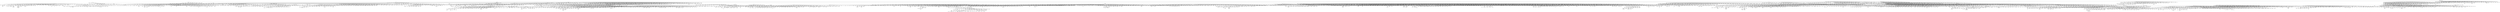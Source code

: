 strict graph layer7 {
	graph [name=layer7];
	node [label="\N"];
	3491	[label=rheumatology,
		level=4,
		pos="30516.455,183591.48200000002",
		weight=157.0];
	1268	[label=immunology,
		level=1,
		pos="20888.396,154314.87000000002",
		weight=2783.0];
	3491 -- 1268	[level=4,
		weight=49.0];
	5398	[label="clinical immunology",
		level=5,
		pos="27903.898999999998,189469.646",
		weight=25.0];
	3491 -- 5398	[level=5,
		weight=8.0];
	2498	[label=allergy,
		level=4,
		pos="51187.145000000004,149800.894",
		weight=145.0];
	1268 -- 2498	[level=3,
		weight=72.0];
	4647	[label=autoimmunity,
		level=4,
		pos="-1154.8229999999999,164088.294",
		weight=186.0];
	1268 -- 4647	[level=4,
		weight=80.0];
	1828	[label=microbiology,
		level=1,
		pos="4515.402,112122.74100000001",
		weight=2355.0];
	1268 -- 1828	[level=1,
		weight=250.0];
	4505	[label=cancer,
		level=1,
		pos="24787.454,192279.193",
		weight=2228.0];
	1268 -- 4505	[level=1,
		weight=163.0];
	2969	[label="infectious diseases",
		level=2,
		pos="49792.494,161204.31199999998",
		weight=1025.0];
	1268 -- 2969	[level=2,
		weight=137.0];
	1980	[label="t cells",
		level=4,
		pos="27722.541,174786.113",
		weight=60.0];
	1268 -- 1980	[level=4,
		weight=36.0];
	1075	[label=oncology,
		level=2,
		pos="53765.165,144730.706",
		weight=711.0];
	1268 -- 1075	[level=2,
		weight=61.0];
	2592	[label=inflammation,
		level=2,
		pos="51286.669,158649.529",
		weight=611.0];
	1268 -- 2592	[level=2,
		weight=85.0];
	3432	[label=neutrophils,
		level=5,
		pos="9665.877,182248.905",
		weight=32.0];
	1268 -- 3432	[level=5,
		weight=8.0];
	5499	[label=gastroenterology,
		level=3,
		pos="-4305.155,159214.669",
		weight=275.0];
	1268 -- 5499	[level=3,
		weight=18.0];
	4587	[label=immunogenetics,
		level=5,
		pos="-1973.0810000000001,171458.124",
		weight=57.0];
	1268 -- 4587	[level=5,
		weight=10.0];
	5247	[label=cytokines,
		level=5,
		pos="-9701.926,164065.894",
		weight=50.0];
	1268 -- 5247	[level=5,
		weight=13.0];
	2511	[label=virology,
		level=2,
		pos="50601.164,154147.517",
		weight=1004.0];
	1268 -- 2511	[level=2,
		weight=235.0];
	4629	[label="cancer immunotherapy",
		level=4,
		pos="-14198.161,169136.491",
		weight=81.0];
	1268 -- 4629	[level=4,
		weight=13.0];
	4413	[label=antibodies,
		level=5,
		pos="34741.995,175338.888",
		weight=52.0];
	1268 -- 4413	[level=5,
		weight=15.0];
	4086	[label=inflammasome,
		level=5,
		pos="46543.68,166906.679",
		weight=15.0];
	1268 -- 4086	[level=5,
		weight=6.0];
	2239	[label="autoimmune diseases",
		level=4,
		pos="30528.398,181122.79499999998",
		weight=83.0];
	1268 -- 2239	[level=4,
		weight=24.0];
	3719	[label=immunodeficiency,
		level=5,
		pos="41173.634,169329.821",
		weight=16.0];
	1268 -- 3719	[level=5,
		weight=11.0];
	5543	[label=transplantation,
		level=4,
		pos="-9795.042000000001,154778.165",
		weight=161.0];
	1268 -- 5543	[level=4,
		weight=34.0];
	2311	[label=infection,
		level=4,
		pos="48650.532,147220.655",
		weight=112.0];
	1268 -- 2311	[level=4,
		weight=22.0];
	5282	[label=immunotherapy,
		level=4,
		pos="-7789.679999999999,161746.801",
		weight=180.0];
	1268 -- 5282	[level=4,
		weight=29.0];
	1247	[label="vaccine development",
		level=5,
		pos="41625.602,172955.197",
		weight=34.0];
	1268 -- 1247	[level=5,
		weight=10.0];
	1551	[label="immune regulation",
		level=5,
		pos="44480.195,175994.575",
		weight=25.0];
	1268 -- 1551	[level=5,
		weight=11.0];
	5192	[label="b cells",
		level=5,
		pos="-12114.288,160089.345",
		weight=19.0];
	1268 -- 5192	[level=5,
		weight=13.0];
	5512	[label=pathology,
		level=3,
		pos="-5090.424,157167.112",
		weight=352.0];
	1268 -- 5512	[level=3,
		weight=29.0];
	4616	[label="t cell development",
		level=5,
		pos="-14008.211,171992.78",
		weight=13.0];
	1268 -- 4616	[level=5,
		weight=7.0];
	5881	[label=treg,
		level=5,
		pos="-11821.015,157541.764",
		weight=6.0];
	1268 -- 5881	[level=5,
		weight=6.0];
	2529	[label="nk cells",
		level=5,
		pos="17349.101000000002,184621.866",
		weight=25.0];
	1268 -- 2529	[level=5,
		weight=8.0];
	5274	[label="molecular virology",
		level=4,
		pos="5770.545,161568.791",
		weight=67.0];
	1268 -- 5274	[level=4,
		weight=11.0];
	4146	[label=vaccines,
		level=3,
		pos="20999.854,179057.52899999998",
		weight=317.0];
	1268 -- 4146	[level=3,
		weight=82.0];
	5675	[label=tolerance,
		level=5,
		pos="-5062.034,176589.437",
		weight=14.0];
	1268 -- 5675	[level=5,
		weight=6.0];
	3442	[label=dermatology,
		level=4,
		pos="29622.189,177914.45799999998",
		weight=163.0];
	1268 -- 3442	[level=4,
		weight=18.0];
	353	[label="mucosal immunology",
		level=4,
		pos="41010.665,178504.134",
		weight=72.0];
	1268 -- 353	[level=4,
		weight=9.0];
	3268	[label="flow cytometry",
		level=4,
		pos="18832.432,182157.235",
		weight=69.0];
	1268 -- 3268	[level=4,
		weight=15.0];
	1081	[label="natural killer cells",
		level=5,
		pos="10895.506,173014.342",
		weight=15.0];
	1268 -- 1081	[level=5,
		weight=6.0];
	4643	[label="tumor biology",
		level=4,
		pos="4709.254,166466.407",
		weight=71.0];
	1268 -- 4643	[level=4,
		weight=7.0];
	4685	[label=parasitology,
		level=3,
		pos="-11974.267,166525.125",
		weight=399.0];
	1268 -- 4685	[level=3,
		weight=58.0];
	4580	[label="regulatory t cells",
		level=5,
		pos="1672.9099999999999,168769.11899999998",
		weight=14.0];
	1268 -- 4580	[level=5,
		weight=9.0];
	3669	[label="dendritic cells",
		level=5,
		pos="12347.213,178755.687",
		weight=48.0];
	1268 -- 3669	[level=5,
		weight=25.0];
	4294	[label="mass cytometry",
		level=5,
		pos="25148.183,185945.248",
		weight=12.0];
	1268 -- 4294	[level=5,
		weight=9.0];
	4544	[label=vaccinology,
		level=5,
		pos="-1719.796,174240.601",
		weight=36.0];
	1268 -- 4544	[level=5,
		weight=18.0];
	336	[label=viruses,
		level=4,
		pos="39709.566,181467.433",
		weight=92.0];
	1268 -- 336	[level=4,
		weight=10.0];
	34	[label=asthma,
		level=3,
		pos="70476.91500000001,169430.394",
		weight=209.0];
	2498 -- 34	[level=3,
		weight=43.0];
	3363	[label="molecular biology",
		level=1,
		pos="14582.353,60192.563",
		weight=2880.0];
	1828 -- 3363	[level=1,
		weight=256.0];
	2146	[label=pathogenesis,
		level=4,
		pos="-30411.5,128960.91000000002",
		weight=68.0];
	1828 -- 2146	[level=4,
		weight=19.0];
	4315	[label=mycology,
		level=3,
		pos="-28065.017,104927.95599999999",
		weight=219.0];
	1828 -- 4315	[level=3,
		weight=30.0];
	3528	[label="microbial pathogenesis",
		level=4,
		pos="-20250.703999999998,125956.396",
		weight=69.0];
	1828 -- 3528	[level=4,
		weight=15.0];
	2991	[label=microbiota,
		level=4,
		pos="-5877.371,133983.768",
		weight=61.0];
	1828 -- 2991	[level=4,
		weight=9.0];
	1681	[label="host-pathogen interactions",
		level=4,
		pos="-26328.391,109854.128",
		weight=187.0];
	1828 -- 1681	[level=4,
		weight=37.0];
	3628	[label=biotechnology,
		level=1,
		pos="-12418.081,110992.052",
		weight=1182.0];
	1828 -- 3628	[level=1,
		weight=135.0];
	1025	[label="molecular genetics",
		level=3,
		pos="5453.516,123755.59599999999",
		weight=315.0];
	1828 -- 1025	[level=3,
		weight=27.0];
	3303	[label="microbial ecology",
		level=2,
		pos="-35220.036,134101.228",
		weight=872.0];
	1828 -- 3303	[level=2,
		weight=94.0];
	1543	[label="bacterial physiology",
		level=5,
		pos="10458.914,98167.27500000001",
		weight=24.0];
	1828 -- 1543	[level=5,
		weight=6.0];
	5068	[label=pathogens,
		level=5,
		pos="-21207.997,133413.431",
		weight=52.0];
	1828 -- 5068	[level=5,
		weight=9.0];
	4559	[label=biofilms,
		level=3,
		pos="-22460.283,107333.19799999999",
		weight=213.0];
	1828 -- 4559	[level=3,
		weight=33.0];
	5143	[label=antimicrobials,
		level=4,
		pos="-19474.584,120874.944",
		weight=69.0];
	1828 -- 5143	[level=4,
		weight=8.0];
	375	[label="food safety",
		level=3,
		pos="24235.157,131702.168",
		weight=256.0];
	1828 -- 375	[level=3,
		weight=27.0];
	5300	[label="microbial physiology",
		level=5,
		pos="-7186.392,121376.857",
		weight=54.0];
	1828 -- 5300	[level=5,
		weight=11.0];
	3980	[label=bacteriology,
		level=4,
		pos="-4744.846,130836.30500000001",
		weight=92.0];
	1828 -- 3980	[level=4,
		weight=25.0];
	5814	[label=salmonella,
		level=5,
		pos="-11264.208,88151.022",
		weight=29.0];
	1828 -- 5814	[level=5,
		weight=6.0];
	3025	[label=virulence,
		level=5,
		pos="-13142.082999999999,133332.30800000002",
		weight=34.0];
	1828 -- 3025	[level=5,
		weight=6.0];
	75	[label=bacteria,
		level=4,
		pos="14772.413,138790.822",
		weight=65.0];
	1828 -- 75	[level=4,
		weight=8.0];
	2675	[label="host-microbe interactions",
		level=4,
		pos="-9763.34,105544.59300000001",
		weight=69.0];
	1828 -- 2675	[level=4,
		weight=17.0];
	2433	[label="bacterial genetics",
		level=5,
		pos="-19461.172000000002,130827.63399999999",
		weight=44.0];
	1828 -- 2433	[level=5,
		weight=13.0];
	4613	[label="antimicrobial resistance",
		level=4,
		pos="-8275.831,113347.356",
		weight=108.0];
	1828 -- 4613	[level=4,
		weight=17.0];
	704	[label="mycobacterium tuberculosis",
		level=5,
		pos="8790.095000000001,128909.74600000001",
		weight=29.0];
	1828 -- 704	[level=5,
		weight=7.0];
	3982	[label=bacteriophage,
		level=4,
		pos="-10875.552000000001,128497.837",
		weight=60.0];
	1828 -- 3982	[level=4,
		weight=20.0];
	4273	[label=probiotics,
		level=4,
		pos="-18449.558,101754.12400000001",
		weight=82.0];
	1828 -- 4273	[level=4,
		weight=13.0];
	4731	[label="antibiotic resistance",
		level=4,
		pos="-18384.841,99216.209",
		weight=187.0];
	1828 -- 4731	[level=4,
		weight=51.0];
	533	[label=archaea,
		level=5,
		pos="33264.219,116970.754",
		weight=32.0];
	1828 -- 533	[level=5,
		weight=6.0];
	3408	[label="quorum sensing",
		level=5,
		pos="-6307.966,96843.806",
		weight=48.0];
	1828 -- 3408	[level=5,
		weight=14.0];
	3850	[label="bacterial pathogenesis",
		level=4,
		pos="866.721,126099.95700000001",
		weight=92.0];
	1828 -- 3850	[level=4,
		weight=25.0];
	370	[label=antibiotics,
		level=4,
		pos="21336.439,134412.99000000002",
		weight=110.0];
	1828 -- 370	[level=4,
		weight=24.0];
	4817	[label="microbial genetics",
		level=5,
		pos="-7869.241,101524.548",
		weight=48.0];
	1828 -- 4817	[level=5,
		weight=9.0];
	3459	[label=enzymes,
		level=4,
		pos="-16964.047000000002,123231.02900000001",
		weight=80.0];
	1828 -- 3459	[level=4,
		weight=8.0];
	3942	[label="stem cells",
		level=1,
		pos="47623.453,203476.044",
		weight=1176.0];
	4505 -- 3942	[level=1,
		weight=125.0];
	5455	[label=autophagy,
		level=4,
		pos="-95.095,201927.302",
		weight=196.0];
	4505 -- 5455	[level=4,
		weight=22.0];
	2139	[label="cell signaling",
		level=3,
		pos="53164.060999999994,205251.342",
		weight=252.0];
	4505 -- 2139	[level=3,
		weight=25.0];
	16	[label="breast cancer",
		level=3,
		pos="58777.322,200433.527",
		weight=359.0];
	4505 -- 16	[level=3,
		weight=16.0];
	2634	[label="vascular biology",
		level=3,
		pos="51361.473,202597.371",
		weight=249.0];
	4505 -- 2634	[level=3,
		weight=15.0];
	2385	[label=microrna,
		level=3,
		pos="52614.210999999996,204662.229",
		weight=218.0];
	4505 -- 2385	[level=3,
		weight=26.0];
	5255	[label="dna repair",
		level=4,
		pos="-1695.022,204541.261",
		weight=194.0];
	4505 -- 5255	[level=4,
		weight=20.0];
	3037	[label=leukemia,
		level=4,
		pos="54815.146,204891.905",
		weight=102.0];
	4505 -- 3037	[level=4,
		weight=18.0];
	3124	[label=breast,
		level=5,
		pos="34837.117,211046.524",
		weight=28.0];
	4505 -- 3124	[level=5,
		weight=8.0];
	729	[label="palliative care",
		level=4,
		pos="58477.169,201995.56699999998",
		weight=135.0];
	4505 -- 729	[level=4,
		weight=10.0];
	169	[label=therapy,
		level=5,
		pos="36074.373999999996,218564.31100000002",
		weight=49.0];
	4505 -- 169	[level=5,
		weight=7.0];
	318	[label=biomarkers,
		level=3,
		pos="51592.818,204526.30099999998",
		weight=307.0];
	4505 -- 318	[level=3,
		weight=37.0];
	3588	[label="animal models",
		level=4,
		pos="42376.621,210114.501",
		weight=94.0];
	4505 -- 3588	[level=4,
		weight=8.0];
	5475	[label=angiogenesis,
		level=4,
		pos="3097.462,212287.70599999998",
		weight=189.0];
	4505 -- 5475	[level=4,
		weight=38.0];
	3945	[label="hippo pathway",
		level=5,
		pos="12863.270999999999,213851.878",
		weight=8.0];
	4505 -- 3945	[level=5,
		weight=6.0];
	4117	[label=apoptosis,
		level=4,
		pos="681.0540000000001,209554.098",
		weight=145.0];
	4505 -- 4117	[level=4,
		weight=24.0];
	1158	[label=metastasis,
		level=4,
		pos="54298.599,202794.77399999998",
		weight=105.0];
	4505 -- 1158	[level=4,
		weight=33.0];
	1795	[label="cell migration",
		level=4,
		pos="49307.579,200098.929",
		weight=88.0];
	4505 -- 1795	[level=4,
		weight=11.0];
	3202	[label=chemotherapy,
		level=5,
		pos="27811.631999999998,216187.266",
		weight=28.0];
	4505 -- 3202	[level=5,
		weight=11.0];
	4403	[label="drug resistance",
		level=4,
		pos="14066.843,217910.18600000002",
		weight=103.0];
	4505 -- 4403	[level=4,
		weight=13.0];
	2646	[label=liver,
		level=4,
		pos="54612.445999999996,203833.71500000003",
		weight=72.0];
	4505 -- 2646	[level=4,
		weight=8.0];
	673	[label=screening,
		level=5,
		pos="40068.116,198824.88799999998",
		weight=41.0];
	4505 -- 673	[level=5,
		weight=10.0];
	4690	[label=hypoxia,
		level=4,
		pos="3014.532,207055.84",
		weight=111.0];
	4505 -- 4690	[level=4,
		weight=15.0];
	1428	[label=mutation,
		level=5,
		pos="62491.641,198115.836",
		weight=23.0];
	4505 -- 1428	[level=5,
		weight=6.0];
	5937	[label=melanoma,
		level=4,
		pos="-2249.259,198400.104",
		weight=89.0];
	4505 -- 5937	[level=4,
		weight=13.0];
	2895	[label=proteases,
		level=5,
		pos="50857.453,204504.973",
		weight=37.0];
	4505 -- 2895	[level=5,
		weight=6.0];
	3404	[label=lung,
		level=5,
		pos="38035.472,213488.639",
		weight=50.0];
	4505 -- 3404	[level=5,
		weight=9.0];
	1201	[label="drug development",
		level=4,
		pos="50295.299,197727.958",
		weight=123.0];
	4505 -- 1201	[level=4,
		weight=10.0];
	5831	[label="targeted therapy",
		level=5,
		pos="811.643,214740.163",
		weight=34.0];
	4505 -- 5831	[level=5,
		weight=8.0];
	869	[label=mirna,
		level=4,
		pos="57727.710999999996,196886.933",
		weight=133.0];
	4505 -- 869	[level=4,
		weight=16.0];
	4279	[label=glioblastoma,
		level=5,
		pos="11299.673,209986.886",
		weight=38.0];
	4505 -- 4279	[level=5,
		weight=6.0];
	5417	[label=prostate,
		level=5,
		pos="5903.857999999999,217132.991",
		weight=23.0];
	4505 -- 5417	[level=5,
		weight=7.0];
	240	[label="genome stability",
		level=5,
		pos="37897.405999999995,216089.121",
		weight=40.0];
	4505 -- 240	[level=5,
		weight=9.0];
	1778	[label=exosomes,
		level=4,
		pos="55641.044,201180.246",
		weight=77.0];
	4505 -- 1778	[level=4,
		weight=8.0];
	883	[label="nuclear receptors",
		level=5,
		pos="34715.027,196392.852",
		weight=44.0];
	4505 -- 883	[level=5,
		weight=7.0];
	2010	[label=malaria,
		level=3,
		pos="50496.126,163717.64099999997",
		weight=224.0];
	2969 -- 2010	[level=3,
		weight=23.0];
	5470	[label=pediatrics,
		level=3,
		pos="67801.734,190258.072",
		weight=287.0];
	2969 -- 5470	[level=3,
		weight=21.0];
	179	[label=tuberculosis,
		level=4,
		pos="40973.606,185918.69199999998",
		weight=184.0];
	2969 -- 179	[level=4,
		weight=32.0];
	2341	[label="clinical microbiology",
		level=5,
		pos="42235.140999999996,190429.218",
		weight=51.0];
	2969 -- 2341	[level=5,
		weight=11.0];
	1298	[label="tropical medicine",
		level=5,
		pos="51149.873999999996,185323.087",
		weight=29.0];
	2969 -- 1298	[level=5,
		weight=11.0];
	2445	[label="molecular epidemiology",
		level=4,
		pos="65796.876,187696.178",
		weight=101.0];
	2969 -- 2445	[level=4,
		weight=14.0];
	4215	[label="molecular diagnostics",
		level=4,
		pos="59254.252,182708.701",
		weight=69.0];
	2969 -- 4215	[level=4,
		weight=9.0];
	5241	[label="antimicrobial stewardship",
		level=5,
		pos="53256.234,187900.448",
		weight=17.0];
	2969 -- 5241	[level=5,
		weight=8.0];
	2527	[label="infection control",
		level=5,
		pos="54617.579999999994,192993.373",
		weight=46.0];
	2969 -- 2527	[level=5,
		weight=14.0];
	2547	[label=hematology,
		level=3,
		pos="80184.67099999999,166604.709",
		weight=286.0];
	1075 -- 2547	[level=3,
		weight=102.0];
	1359	[label="pediatric hematology",
		level=5,
		pos="71761.921,164014.34900000002",
		weight=14.0];
	1075 -- 1359	[level=5,
		weight=13.0];
	1979	[label=urology,
		level=4,
		pos="75198.976,168965.67099999997",
		weight=170.0];
	1075 -- 1979	[level=4,
		weight=11.0];
	3784	[label="bone marrow transplantation",
		level=5,
		pos="88279.021,162806.361",
		weight=28.0];
	1075 -- 3784	[level=5,
		weight=6.0];
	2753	[label="innate immunity",
		level=3,
		pos="59748.755000000005,177031.73799999998",
		weight=285.0];
	2592 -- 2753	[level=3,
		weight=33.0];
	2702	[label=macrophages,
		level=4,
		pos="58350.076,166016.423",
		weight=85.0];
	2592 -- 2702	[level=4,
		weight=16.0];
	4895	[label="oxidative stress",
		level=3,
		pos="65357.625,174259.45200000002",
		weight=212.0];
	2592 -- 4895	[level=3,
		weight=20.0];
	4917	[label=fibrosis,
		level=4,
		pos="58101.022,174546.573",
		weight=73.0];
	2592 -- 4917	[level=4,
		weight=13.0];
	437	[label=thrombosis,
		level=4,
		pos="72273.08200000001,183491.65300000002",
		weight=108.0];
	2592 -- 437	[level=4,
		weight=7.0];
	5070	[label=arthritis,
		level=5,
		pos="69790.36899999999,180806.436",
		weight=47.0];
	2592 -- 5070	[level=5,
		weight=6.0];
	35	[label=sepsis,
		level=4,
		pos="66373.65699999999,185381.856",
		weight=86.0];
	2592 -- 35	[level=4,
		weight=8.0];
	4130	[label="inflammatory bowel disease",
		level=4,
		pos="-33412.587,177804.135",
		weight=93.0];
	5499 -- 4130	[level=4,
		weight=20.0];
	4656	[label=hepatology,
		level=4,
		pos="-39025.232,171092.58",
		weight=153.0];
	5499 -- 4656	[level=4,
		weight=73.0];
	3083	[label=endoscopy,
		level=5,
		pos="-35728.574,174037.636",
		weight=51.0];
	5499 -- 3083	[level=5,
		weight=12.0];
	1417	[label=influenza,
		level=4,
		pos="72138.966,174170.328",
		weight=91.0];
	2511 -- 1417	[level=4,
		weight=16.0];
	195	[label=antiviral,
		level=5,
		pos="68836.658,171391.305",
		weight=24.0];
	2511 -- 195	[level=5,
		weight=9.0];
	201	[label=herpesviruses,
		level=5,
		pos="61282.392,169277.484",
		weight=10.0];
	2511 -- 201	[level=5,
		weight=8.0];
	918	[label="virus-host interactions",
		level=5,
		pos="67718.84300000001,177096.58200000002",
		weight=20.0];
	2511 -- 918	[level=5,
		weight=9.0];
	3593	[label="influenza virus",
		level=5,
		pos="59253.288,163568.207",
		weight=24.0];
	2511 -- 3593	[level=5,
		weight=8.0];
	1906	[label="emerging infectious diseases",
		level=5,
		pos="72853.244,176364.258",
		weight=40.0];
	2511 -- 1906	[level=5,
		weight=11.0];
	1301	[label=nephrology,
		level=4,
		pos="-36997.626,163627.514",
		weight=195.0];
	5543 -- 1301	[level=4,
		weight=17.0];
	1558	[label=immunity,
		level=4,
		pos="68087.17,166949.407",
		weight=109.0];
	2311 -- 1558	[level=4,
		weight=24.0];
	3935	[label="cancer immunology",
		level=4,
		pos="-26460.86,182959.33",
		weight=79.0];
	5282 -- 3935	[level=4,
		weight=11.0];
	5944	[label="cancer vaccines",
		level=5,
		pos="-33805.704,180531.867",
		weight=13.0];
	5282 -- 5944	[level=5,
		weight=6.0];
	2990	[label="molecular pathology",
		level=5,
		pos="-33402.344999999994,168612.695",
		weight=58.0];
	5512 -- 2990	[level=5,
		weight=10.0];
	5100	[label=dermatopathology,
		level=5,
		pos="46598.318999999996,195230.981",
		weight=20.0];
	3442 -- 5100	[level=5,
		weight=9.0];
	5706	[label=psoriasis,
		level=5,
		pos="34754.645,193634.897",
		weight=21.0];
	3442 -- 5706	[level=5,
		weight=6.0];
	4714	[label="airway smooth muscle",
		level=5,
		pos="81228.435,195292.16",
		weight=7.0];
	34 -- 4714	[level=5,
		weight=7.0];
	1889	[label="cystic fibrosis",
		level=4,
		pos="79663.536,179356.933",
		weight=67.0];
	34 -- 1889	[level=4,
		weight=7.0];
	4974	[label=copd,
		level=4,
		pos="76411.106,186210.78499999997",
		weight=94.0];
	34 -- 4974	[level=4,
		weight=37.0];
	2905	[label="food allergy",
		level=5,
		pos="79253.896,192201.471",
		weight=22.0];
	34 -- 2905	[level=5,
		weight=6.0];
	1109	[label=genetics,
		level=1,
		pos="18281.193,15183.514000000001",
		weight=3043.0];
	1109 -- 3363	[level=1,
		weight=340.0];
	2556	[label=neuroscience,
		level=1,
		pos="67914.061,26092.767",
		weight=5781.0];
	1109 -- 2556	[level=1,
		weight=146.0];
	5121	[label=genomics,
		level=1,
		pos="-20609.644,-14657.796",
		weight=2984.0];
	1109 -- 5121	[level=1,
		weight=526.0];
	3068	[label=epigenetics,
		level=1,
		pos="38451.872,21139.417",
		weight=1269.0];
	1109 -- 3068	[level=1,
		weight=129.0];
	3767	[label="developmental biology",
		level=2,
		pos="-9174.058,265.99600000000004",
		weight=916.0];
	1109 -- 3767	[level=2,
		weight=112.0];
	5911	[label=yeast,
		level=4,
		pos="-6260.66,-6644.228",
		weight=96.0];
	1109 -- 5911	[level=4,
		weight=15.0];
	4955	[label="plant biology",
		level=2,
		pos="1653.897,2663.859",
		weight=604.0];
	1109 -- 4955	[level=2,
		weight=52.0];
	4459	[label="plant breeding",
		level=3,
		pos="-9471.016000000001,5725.566",
		weight=261.0];
	1109 -- 4459	[level=3,
		weight=99.0];
	3237	[label="plant molecular biology",
		level=4,
		pos="15265.841,25629.73",
		weight=192.0];
	1109 -- 3237	[level=4,
		weight=23.0];
	4798	[label="sex determination",
		level=5,
		pos="5587.879,-746.5169999999999",
		weight=19.0];
	1109 -- 4798	[level=5,
		weight=6.0];
	4288	[label=drosophila,
		level=4,
		pos="-3045.2720000000004,-3871.901",
		weight=140.0];
	1109 -- 4288	[level=4,
		weight=25.0];
	5805	[label="disease resistance",
		level=5,
		pos="-9157.296,12275.329",
		weight=16.0];
	1109 -- 5805	[level=5,
		weight=6.0];
	1186	[label="animal breeding",
		level=4,
		pos="41976.886999999995,-2373.733",
		weight=108.0];
	1109 -- 1186	[level=4,
		weight=49.0];
	1869	[label=breeding,
		level=4,
		pos="43424.542,-71.618",
		weight=67.0];
	1109 -- 1869	[level=4,
		weight=29.0];
	4943	[label="plant development",
		level=4,
		pos="6597.509,-4604.602",
		weight=79.0];
	1109 -- 4943	[level=4,
		weight=8.0];
	2644	[label=wheat,
		level=5,
		pos="30544.036,11267.652",
		weight=37.0];
	1109 -- 2644	[level=5,
		weight=11.0];
	3828	[label="complex traits",
		level=5,
		pos="670.983,-7056.842",
		weight=24.0];
	1109 -- 3828	[level=5,
		weight=8.0];
	5544	[label=maize,
		level=5,
		pos="3106.06,-9734.649",
		weight=22.0];
	1109 -- 5544	[level=5,
		weight=7.0];
	4072	[label="c. elegans",
		level=4,
		pos="-10684.516,-2239.442",
		weight=76.0];
	1109 -- 4072	[level=4,
		weight=13.0];
	5377	[label="genetic counseling",
		level=5,
		pos="-9003.39,16142.006",
		weight=19.0];
	1109 -- 5377	[level=5,
		weight=9.0];
	4368	[label=biochemistry,
		level=1,
		pos="-1213.681,38045.418",
		weight=2460.0];
	3363 -- 4368	[level=1,
		weight=494.0];
	3492	[label="cancer biology",
		level=1,
		pos="6371.901,57774.506",
		weight=1299.0];
	3363 -- 3492	[level=1,
		weight=103.0];
	1754	[label=cell,
		level=4,
		pos="14974.142,62794.992",
		weight=198.0];
	3363 -- 1754	[level=4,
		weight=93.0];
	4540	[label="cancer research",
		level=3,
		pos="7639.401000000001,33252.774000000005",
		weight=448.0];
	3363 -- 4540	[level=3,
		weight=27.0];
	5737	[label=rnai,
		level=4,
		pos="4970.558999999999,30527.052",
		weight=63.0];
	3363 -- 5737	[level=4,
		weight=8.0];
	5650	[label="plant biotechnology",
		level=4,
		pos="13483.458,30791.992000000002",
		weight=133.0];
	3363 -- 5650	[level=4,
		weight=16.0];
	1501	[label="plant physiology",
		level=3,
		pos="29578.233,64228.035",
		weight=383.0];
	3363 -- 1501	[level=3,
		weight=24.0];
	1181	[label="genetic engineering",
		level=4,
		pos="22264.92,49888.043000000005",
		weight=74.0];
	3363 -- 1181	[level=4,
		weight=16.0];
	1100	[label="plant science",
		level=3,
		pos="6832.860000000001,65786.295",
		weight=230.0];
	3363 -- 1100	[level=3,
		weight=22.0];
	794	[label="insect physiology",
		level=5,
		pos="13052.855,82618.251",
		weight=40.0];
	3363 -- 794	[level=5,
		weight=6.0];
	619	[label=cellular,
		level=4,
		pos="33405.244000000006,51101.185",
		weight=107.0];
	3363 -- 619	[level=4,
		weight=43.0];
	5874	[label="medical biochemistry",
		level=5,
		pos="5366.207,35677.407",
		weight=13.0];
	3363 -- 5874	[level=5,
		weight=7.0];
	5793	[label=ophthalmology,
		level=3,
		pos="66153.034,58965.55",
		weight=305.0];
	2556 -- 5793	[level=3,
		weight=17.0];
	3627	[label=neurology,
		level=2,
		pos="78059.546,61152.804000000004",
		weight=610.0];
	2556 -- 3627	[level=2,
		weight=109.0];
	3664	[label="gene therapy",
		level=3,
		pos="74459.698,51348.07",
		weight=300.0];
	2556 -- 3664	[level=3,
		weight=24.0];
	1696	[label=pharmacology,
		level=2,
		pos="90368.791,50530.368",
		weight=846.0];
	2556 -- 1696	[level=2,
		weight=136.0];
	1325	[label=neurodegeneration,
		level=3,
		pos="96075.867,48102.703",
		weight=385.0];
	2556 -- 1325	[level=3,
		weight=58.0];
	1123	[label=neurobiology,
		level=2,
		pos="93718.568,21481.940000000002",
		weight=618.0];
	2556 -- 1123	[level=2,
		weight=58.0];
	2825	[label=physiology,
		level=2,
		pos="72568.75700000001,36286.702",
		weight=796.0];
	2556 -- 2825	[level=2,
		weight=89.0];
	2302	[label=neuroimmunology,
		level=4,
		pos="92631.89,33281.475",
		weight=151.0];
	2556 -- 2302	[level=4,
		weight=26.0];
	727	[label=psychology,
		level=1,
		pos="146633.617,12625.465",
		weight=2022.0];
	2556 -- 727	[level=1,
		weight=249.0];
	3137	[label=stress,
		level=3,
		pos="85839.948,74944.072",
		weight=479.0];
	2556 -- 3137	[level=2,
		weight=39.0];
	1050	[label=pain,
		level=3,
		pos="107674.43299999999,41269.218",
		weight=435.0];
	2556 -- 1050	[level=3,
		weight=71.0];
	554	[label="biomedical engineering",
		level=1,
		pos="98460.114,14494.399",
		weight=1263.0];
	2556 -- 554	[level=1,
		weight=74.0];
	2361	[label=neurosurgery,
		level=3,
		pos="84532.67599999999,55685.450000000004",
		weight=392.0];
	2556 -- 2361	[level=3,
		weight=67.0];
	2950	[label=neuropathology,
		level=4,
		pos="94534.713,45739.913",
		weight=81.0];
	2556 -- 2950	[level=4,
		weight=9.0];
	2800	[label=psychiatry,
		level=2,
		pos="84386.383,58532.913",
		weight=657.0];
	2556 -- 2800	[level=2,
		weight=134.0];
	1220	[label=electrophysiology,
		level=3,
		pos="110277.765,59190.068",
		weight=348.0];
	2556 -- 1220	[level=2,
		weight=72.0];
	409	[label="neurodegenerative diseases",
		level=3,
		pos="89598.08,11397.207999999999",
		weight=247.0];
	2556 -- 409	[level=3,
		weight=44.0];
	2846	[label=addiction,
		level=3,
		pos="80639.129,56172.547",
		weight=507.0];
	2556 -- 2846	[level=3,
		weight=66.0];
	3936	[label=autism,
		level=2,
		pos="73398.30600000001,58944.727999999996",
		weight=560.0];
	2556 -- 3936	[level=2,
		weight=46.0];
	1899	[label=cognition,
		level=2,
		pos="112046.644,86036.804",
		weight=941.0];
	2556 -- 1899	[level=1,
		weight=77.0];
	2209	[label="alzheimer s disease",
		level=3,
		pos="83889.67700000001,48282.691999999995",
		weight=394.0];
	2556 -- 2209	[level=3,
		weight=62.0];
	5162	[label=neuroimaging,
		level=2,
		pos="67065.10299999999,61512.255000000005",
		weight=1041.0];
	2556 -- 5162	[level=2,
		weight=143.0];
	1695	[label=sleep,
		level=3,
		pos="89196.828,48647.404",
		weight=396.0];
	2556 -- 1695	[level=3,
		weight=53.0];
	2056	[label="parkinson s disease",
		level=3,
		pos="85732.45199999999,50331.568",
		weight=224.0];
	2556 -- 2056	[level=3,
		weight=36.0];
	1790	[label="neural circuits",
		level=4,
		pos="76033.041,39402.143000000004",
		weight=69.0];
	2556 -- 1790	[level=4,
		weight=16.0];
	4485	[label=neurogenetics,
		level=4,
		pos="53037.526,51710.609",
		weight=107.0];
	2556 -- 4485	[level=4,
		weight=17.0];
	192	[label="psychiatric disorders",
		level=5,
		pos="75237.183,8261.009",
		weight=46.0];
	2556 -- 192	[level=5,
		weight=11.0];
	3406	[label="brain imaging",
		level=4,
		pos="63443.314,39384.643",
		weight=187.0];
	2556 -- 3406	[level=4,
		weight=30.0];
	1402	[label="traumatic brain injury",
		level=4,
		pos="72836.27,28833.555",
		weight=198.0];
	2556 -- 1402	[level=4,
		weight=25.0];
	2295	[label=hearing,
		level=4,
		pos="84576.841,53398.657",
		weight=102.0];
	2556 -- 2295	[level=4,
		weight=14.0];
	2236	[label="motor control",
		level=3,
		pos="82932.807,50517.013",
		weight=416.0];
	2556 -- 2236	[level=3,
		weight=73.0];
	3983	[label=anesthesiology,
		level=4,
		pos="72345.06,55673.039000000004",
		weight=148.0];
	2556 -- 3983	[level=4,
		weight=15.0];
	2826	[label=vision,
		level=3,
		pos="80674.088,52635.278",
		weight=495.0];
	2556 -- 2826	[level=3,
		weight=82.0];
	5701	[label=gaba,
		level=5,
		pos="64170.862,33957.813",
		weight=27.0];
	2556 -- 5701	[level=5,
		weight=6.0];
	3350	[label=neurochemistry,
		level=5,
		pos="63760.727000000006,36751.175",
		weight=44.0];
	2556 -- 3350	[level=5,
		weight=6.0];
	3365	[label=epilepsy,
		level=3,
		pos="77765.663,56771.541999999994",
		weight=356.0];
	2556 -- 3365	[level=3,
		weight=69.0];
	4456	[label=fmri,
		level=2,
		pos="73283.924,62590.113000000005",
		weight=537.0];
	2556 -- 4456	[level=2,
		weight=63.0];
	5308	[label=astrocytes,
		level=5,
		pos="46558.096,46724.53",
		weight=37.0];
	2556 -- 5308	[level=5,
		weight=7.0];
	5877	[label=neuroplasticity,
		level=4,
		pos="65204.898,46592.394",
		weight=73.0];
	2556 -- 5877	[level=4,
		weight=13.0];
	2134	[label="ion channels",
		level=3,
		pos="87501.572,52756.725000000006",
		weight=248.0];
	2556 -- 2134	[level=3,
		weight=42.0];
	5901	[label=myelin,
		level=5,
		pos="58786.977999999996,59151.981999999996",
		weight=26.0];
	2556 -- 5901	[level=5,
		weight=9.0];
	77	[label=neuropharmacology,
		level=4,
		pos="80438.306,13979.630000000001",
		weight=148.0];
	2556 -- 77	[level=4,
		weight=33.0];
	2029	[label=neuroinflammation,
		level=4,
		pos="80386.977,43334.139",
		weight=104.0];
	2556 -- 2029	[level=4,
		weight=17.0];
	84	[label="visual science",
		level=5,
		pos="85038.31300000001,16935.724000000002",
		weight=24.0];
	2556 -- 84	[level=5,
		weight=7.0];
	350	[label=olfaction,
		level=4,
		pos="94070.947,19002.817",
		weight=98.0];
	2556 -- 350	[level=4,
		weight=18.0];
	2238	[label=neuropsychopharmacology,
		level=5,
		pos="86884.319,37036.897000000004",
		weight=58.0];
	2556 -- 2238	[level=5,
		weight=18.0];
	4436	[label=neurogenesis,
		level=5,
		pos="44175.003,49532.093",
		weight=58.0];
	2556 -- 4436	[level=5,
		weight=21.0];
	4748	[label="spinal cord",
		level=5,
		pos="54101.049000000006,45337.943",
		weight=26.0];
	2556 -- 4748	[level=5,
		weight=6.0];
	491	[label="spinal cord injury",
		level=4,
		pos="89229.253,8692.979",
		weight=154.0];
	2556 -- 491	[level=4,
		weight=23.0];
	945	[label=sensory,
		level=5,
		pos="102564.39899999999,27456.146",
		weight=29.0];
	2556 -- 945	[level=5,
		weight=6.0];
	1922	[label=psychopharmacology,
		level=4,
		pos="88020.58200000001,40887.444",
		weight=133.0];
	2556 -- 1922	[level=4,
		weight=23.0];
	1907	[label=neurotrauma,
		level=5,
		pos="107589.674,33298.417",
		weight=39.0];
	2556 -- 1907	[level=5,
		weight=6.0];
	618	[label=plasticity,
		level=3,
		pos="100747.523,17042.001",
		weight=258.0];
	2556 -- 618	[level=3,
		weight=20.0];
	4204	[label=psychobiology,
		level=5,
		pos="60375.822,56542.546",
		weight=25.0];
	2556 -- 4204	[level=5,
		weight=6.0];
	997	[label="circadian biology",
		level=5,
		pos="105959.846,30798.436999999998",
		weight=29.0];
	2556 -- 997	[level=5,
		weight=6.0];
	3929	[label="alzheimer disease",
		level=5,
		pos="100065.634,43363.055",
		weight=44.0];
	2556 -- 3929	[level=5,
		weight=6.0];
	3667	[label="learning memory",
		level=5,
		pos="81777.66900000001,34696.365",
		weight=33.0];
	2556 -- 3667	[level=5,
		weight=7.0];
	1862	[label=connectomics,
		level=5,
		pos="95720.675,28574.538",
		weight=41.0];
	2556 -- 1862	[level=5,
		weight=9.0];
	1575	[label=dopamine,
		level=4,
		pos="86657.308,45817.573000000004",
		weight=93.0];
	2556 -- 1575	[level=4,
		weight=25.0];
	4085	[label="synaptic transmission",
		level=5,
		pos="88050.107,30917.185",
		weight=53.0];
	2556 -- 4085	[level=5,
		weight=14.0];
	1352	[label="neurodevelopmental disorders",
		level=4,
		pos="86265.17,26252.548000000003",
		weight=63.0];
	2556 -- 1352	[level=4,
		weight=11.0];
	582	[label=neurotoxicology,
		level=5,
		pos="92745.818,3392.3179999999998",
		weight=38.0];
	2556 -- 582	[level=5,
		weight=8.0];
	4528	[label=cortex,
		level=5,
		pos="60078.551,51464.042",
		weight=17.0];
	2556 -- 4528	[level=5,
		weight=7.0];
	2742	[label=neuroengineering,
		level=4,
		pos="74700.519,31975.744",
		weight=140.0];
	2556 -- 2742	[level=4,
		weight=27.0];
	3989	[label=optogenetics,
		level=4,
		pos="99647.222,35688.111",
		weight=118.0];
	2556 -- 3989	[level=4,
		weight=24.0];
	3493	[label="neural stem cells",
		level=5,
		pos="55059.867,49095.379",
		weight=56.0];
	2556 -- 3493	[level=5,
		weight=6.0];
	1393	[label="synaptic plasticity",
		level=4,
		pos="80072.833,23899.224000000002",
		weight=96.0];
	2556 -- 1393	[level=4,
		weight=24.0];
	3751	[label="neural plasticity",
		level=5,
		pos="101975.077,11856.18",
		weight=35.0];
	2556 -- 3751	[level=5,
		weight=8.0];
	614	[label="brain stimulation",
		level=4,
		pos="102094.543,9090.09",
		weight=75.0];
	2556 -- 614	[level=4,
		weight=11.0];
	1598	[label=cerebellum,
		level=5,
		pos="97732.178,23903.321",
		weight=50.0];
	2556 -- 1598	[level=5,
		weight=14.0];
	525	[label="alzheimer s",
		level=5,
		pos="96465.519,6315.112",
		weight=37.0];
	2556 -- 525	[level=5,
		weight=9.0];
	5554	[label="drug addiction",
		level=5,
		pos="55569.411,54179.761999999995",
		weight=45.0];
	2556 -- 5554	[level=5,
		weight=11.0];
	873	[label=auditory,
		level=5,
		pos="104484.34899999999,25054.032",
		weight=22.0];
	2556 -- 873	[level=5,
		weight=7.0];
	5930	[label=bioelectronics,
		level=4,
		pos="48267.678,56601.903",
		weight=90.0];
	2556 -- 5930	[level=4,
		weight=8.0];
	1741	[label=synapses,
		level=5,
		pos="70802.91900000001,41798.757000000005",
		weight=50.0];
	2556 -- 1741	[level=5,
		weight=20.0];
	5206	[label=neuroanatomy,
		level=4,
		pos="44022.449,53507.286",
		weight=73.0];
	2556 -- 5206	[level=4,
		weight=29.0];
	2731	[label=als,
		level=5,
		pos="79241.77799999999,48218.639",
		weight=58.0];
	2556 -- 2731	[level=5,
		weight=6.0];
	5096	[label=neurophysiology,
		level=3,
		pos="63694.811,44156.415",
		weight=312.0];
	2556 -- 5096	[level=3,
		weight=66.0];
	5263	[label=neurodevelopment,
		level=4,
		pos="54906.643000000004,41728.004",
		weight=90.0];
	2556 -- 5263	[level=4,
		weight=15.0];
	5305	[label=neuroendocrinology,
		level=4,
		pos="67019.86200000001,53849.297999999995",
		weight=187.0];
	2556 -- 5305	[level=4,
		weight=35.0];
	2996	[label=audiology,
		level=4,
		pos="78213.557,53975.398",
		weight=65.0];
	2556 -- 2996	[level=4,
		weight=6.0];
	3762	[label=brain,
		level=4,
		pos="88628.372,14397.838",
		weight=133.0];
	2556 -- 3762	[level=4,
		weight=12.0];
	4167	[label=anatomy,
		level=4,
		pos="67911.333,56600.941",
		weight=117.0];
	2556 -- 4167	[level=4,
		weight=10.0];
	1971	[label=neuromodulation,
		level=4,
		pos="100620.227,38815.34099999999",
		weight=118.0];
	2556 -- 1971	[level=4,
		weight=13.0];
	4720	[label=neuroethology,
		level=4,
		pos="67359.187,50530.466",
		weight=112.0];
	2556 -- 4720	[level=4,
		weight=16.0];
	1738	[label="optical imaging",
		level=4,
		pos="76281.572,45869.48",
		weight=141.0];
	2556 -- 1738	[level=4,
		weight=9.0];
	3523	[label="behavioral pharmacology",
		level=5,
		pos="74541.337,48952.445",
		weight=42.0];
	2556 -- 3523	[level=4,
		weight=7.0];
	645	[label=oxytocin,
		level=5,
		pos="88671.421,6116.919",
		weight=30.0];
	2556 -- 645	[level=5,
		weight=6.0];
	5307	[label="basal ganglia",
		level=5,
		pos="37859.239,46760.145000000004",
		weight=47.0];
	2556 -- 5307	[level=5,
		weight=9.0];
	1884	[label=bioinformatics,
		level=1,
		pos="-99662.871,19272.960000000003",
		weight=5075.0];
	5121 -- 1884	[level=1,
		weight=823.0];
	4813	[label=evolution,
		level=1,
		pos="34342.335,-48319.783",
		weight=2669.0];
	5121 -- 4813	[level=1,
		weight=329.0];
	1254	[label="gene regulation",
		level=3,
		pos="-47906.498999999996,-2897.808",
		weight=325.0];
	5121 -- 1254	[level=3,
		weight=53.0];
	1949	[label="rna biology",
		level=4,
		pos="158.885,-39205.089",
		weight=173.0];
	5121 -- 1949	[level=4,
		weight=24.0];
	2508	[label="translational research",
		level=4,
		pos="-16869.37,-49495.956999999995",
		weight=141.0];
	5121 -- 2508	[level=4,
		weight=8.0];
	5119	[label=transcriptomics,
		level=3,
		pos="8379.882,-25543.894",
		weight=236.0];
	5121 -- 5119	[level=3,
		weight=74.0];
	1281	[label="personalized medicine",
		level=4,
		pos="-49152.177,693.415",
		weight=133.0];
	5121 -- 1281	[level=4,
		weight=19.0];
	817	[label="human genetics",
		level=3,
		pos="7769.496,-16673.918",
		weight=332.0];
	5121 -- 817	[level=3,
		weight=64.0];
	5604	[label=epigenomics,
		level=4,
		pos="10728.439,-22501.638",
		weight=164.0];
	5121 -- 5604	[level=4,
		weight=65.0];
	4754	[label=sequencing,
		level=4,
		pos="-17648.998,-39621.042",
		weight=77.0];
	5121 -- 4754	[level=4,
		weight=23.0];
	5460	[label="gene expression",
		level=3,
		pos="2791.0029999999997,-19194.846999999998",
		weight=249.0];
	5121 -- 5460	[level=3,
		weight=29.0];
	1164	[label="medical genetics",
		level=4,
		pos="-49091.493,-5711.387000000001",
		weight=99.0];
	5121 -- 1164	[level=4,
		weight=12.0];
	2583	[label=cytogenetics,
		level=5,
		pos="-9446.564,-47065.986000000004",
		weight=53.0];
	5121 -- 2583	[level=5,
		weight=7.0];
	5419	[label="copy number variation",
		level=5,
		pos="-4652.567999999999,-16129.591999999999",
		weight=19.0];
	5121 -- 5419	[level=5,
		weight=6.0];
	844	[label="quantitative genetics",
		level=4,
		pos="-4394.785,-13179.048",
		weight=185.0];
	5121 -- 844	[level=4,
		weight=32.0];
	4443	[label="molecular breeding",
		level=5,
		pos="-21451.385,-47017.062000000005",
		weight=23.0];
	5121 -- 4443	[level=5,
		weight=7.0];
	1936	[label="small rna",
		level=5,
		pos="-7589.1,-36757.734",
		weight=23.0];
	5121 -- 1936	[level=5,
		weight=6.0];
	3496	[label="sex chromosomes",
		level=5,
		pos="-31227.536,-44568.522000000004",
		weight=15.0];
	5121 -- 3496	[level=5,
		weight=6.0];
	4128	[label="evolutionary genetics",
		level=3,
		pos="-27135.275,-41974.268000000004",
		weight=237.0];
	5121 -- 4128	[level=3,
		weight=37.0];
	2216	[label="transposable elements",
		level=5,
		pos="-6119.868,-44451.278000000006",
		weight=48.0];
	5121 -- 2216	[level=5,
		weight=13.0];
	774	[label="alternative splicing",
		level=5,
		pos="10381.456,-13689.72",
		weight=38.0];
	5121 -- 774	[level=5,
		weight=10.0];
	730	[label="high-throughput sequencing",
		level=5,
		pos="-3921.2509999999997,-31816.531000000003",
		weight=26.0];
	5121 -- 730	[level=5,
		weight=8.0];
	5773	[label=disease,
		level=4,
		pos="8776.487,-9194.025",
		weight=153.0];
	5121 -- 5773	[level=4,
		weight=8.0];
	5323	[label="dna sequencing",
		level=5,
		pos="1872.268,-23138.821",
		weight=34.0];
	5121 -- 5323	[level=5,
		weight=9.0];
	1433	[label="clinical genetics",
		level=5,
		pos="-43068.91,-23879.615",
		weight=26.0];
	5121 -- 1433	[level=5,
		weight=6.0];
	2347	[label=polyploidy,
		level=5,
		pos="-17421.099000000002,-44347.792",
		weight=48.0];
	5121 -- 2347	[level=5,
		weight=8.0];
	2222	[label=domestication,
		level=5,
		pos="-9143.236,-39520.93",
		weight=46.0];
	5121 -- 2222	[level=5,
		weight=9.0];
	3990	[label="animal genetics",
		level=5,
		pos="-5014.857,-42066.628000000004",
		weight=26.0];
	5121 -- 3990	[level=5,
		weight=6.0];
	1540	[label=transcription,
		level=3,
		pos="32389.353,41566.329000000005",
		weight=228.0];
	3068 -- 1540	[level=3,
		weight=41.0];
	1706	[label="dna methylation",
		level=4,
		pos="17874.999,35615.897",
		weight=85.0];
	3068 -- 1706	[level=4,
		weight=46.0];
	698	[label=chromatin,
		level=4,
		pos="24295.262000000002,19246.281",
		weight=188.0];
	3068 -- 698	[level=4,
		weight=73.0];
	4725	[label="chromatin biology",
		level=5,
		pos="43292.636,41125.006",
		weight=55.0];
	3068 -- 4725	[level=5,
		weight=15.0];
	2120	[label="non-coding rna",
		level=4,
		pos="19330.572,43598.928",
		weight=72.0];
	3068 -- 2120	[level=4,
		weight=10.0];
	5286	[label="genomic imprinting",
		level=5,
		pos="37572.588,44039.633",
		weight=16.0];
	3068 -- 5286	[level=5,
		weight=7.0];
	1621	[label="histone modifications",
		level=5,
		pos="34926.340000000004,36667.526000000005",
		weight=23.0];
	3068 -- 1621	[level=5,
		weight=10.0];
	4513	[label=methylation,
		level=5,
		pos="26593.533,31384.986",
		weight=23.0];
	3068 -- 4513	[level=5,
		weight=7.0];
	2091	[label="non-coding rnas",
		level=5,
		pos="22127.911,40961.674",
		weight=49.0];
	3068 -- 2091	[level=5,
		weight=10.0];
	3013	[label=lncrna,
		level=5,
		pos="31089.746000000003,48795.775",
		weight=21.0];
	3068 -- 3013	[level=5,
		weight=6.0];
	2901	[label="stem cell biology",
		level=3,
		pos="-35128.786,3256.739",
		weight=423.0];
	3767 -- 2901	[level=3,
		weight=43.0];
	720	[label="reproductive biology",
		level=4,
		pos="-34487.664000000004,-88.739",
		weight=190.0];
	3767 -- 720	[level=4,
		weight=9.0];
	985	[label=zebrafish,
		level=4,
		pos="-24708.690000000002,2282.987",
		weight=109.0];
	3767 -- 985	[level=4,
		weight=21.0];
	3174	[label="evo-devo",
		level=4,
		pos="-20669.512000000002,-4931.331",
		weight=63.0];
	3767 -- 3174	[level=4,
		weight=13.0];
	2468	[label=morphogenesis,
		level=5,
		pos="-23566.216,4874.227",
		weight=49.0];
	3767 -- 2468	[level=5,
		weight=13.0];
	1969	[label=embryology,
		level=5,
		pos="-31988.184,5776.844999999999",
		weight=59.0];
	3767 -- 1969	[level=5,
		weight=10.0];
	2545	[label="plant biochemistry",
		level=4,
		pos="-18148.504,-12271.134",
		weight=80.0];
	4955 -- 2545	[level=4,
		weight=11.0];
	1444	[label=arabidopsis,
		level=5,
		pos="-14413.316,-9147.99",
		weight=54.0];
	4955 -- 1444	[level=5,
		weight=8.0];
	3106	[label="plant genetics",
		level=4,
		pos="-11586.407,3166.479",
		weight=145.0];
	4459 -- 3106	[level=4,
		weight=22.0];
	2657	[label="genomic selection",
		level=5,
		pos="65850.74799999999,-18839.165",
		weight=21.0];
	1186 -- 2657	[level=5,
		weight=11.0];
	4746	[label=barley,
		level=5,
		pos="49072.84,20910.314",
		weight=18.0];
	2644 -- 4746	[level=5,
		weight=8.0];
	5775	[label=epidemiology,
		level=1,
		pos="-156847.48200000002,52959.894",
		weight=1984.0];
	2375	[label=hiv,
		level=2,
		pos="-194192.73,75579.038",
		weight=909.0];
	5775 -- 2375	[level=2,
		weight=79.0];
	2355	[label="public health",
		level=1,
		pos="-188357.36,86328.547",
		weight=1469.0];
	5775 -- 2355	[level=1,
		weight=259.0];
	2729	[label=nutrition,
		level=2,
		pos="-198319.78100000002,61080.076",
		weight=1015.0];
	5775 -- 2729	[level=2,
		weight=78.0];
	1739	[label=biostatistics,
		level=1,
		pos="-131292.00900000002,39539.418",
		weight=1173.0];
	5775 -- 1739	[level=1,
		weight=232.0];
	5800	[label="global health",
		level=3,
		pos="-181879.432,49256.453",
		weight=484.0];
	5775 -- 5800	[level=3,
		weight=48.0];
	3061	[label="veterinary medicine",
		level=4,
		pos="-177499.684,52246.737",
		weight=109.0];
	5775 -- 3061	[level=4,
		weight=13.0];
	4609	[label=zoonoses,
		level=5,
		pos="-164295.838,70526.807",
		weight=57.0];
	5775 -- 4609	[level=5,
		weight=12.0];
	1668	[label="mathematical modeling",
		level=2,
		pos="-163873.37600000002,65356.86",
		weight=681.0];
	5775 -- 1668	[level=2,
		weight=27.0];
	3444	[label="child health",
		level=4,
		pos="-184517.203,46154.049",
		weight=187.0];
	5775 -- 3444	[level=4,
		weight=26.0];
	4462	[label=pharmacoepidemiology,
		level=4,
		pos="-178177.70200000002,46542.35400000001",
		weight=154.0];
	5775 -- 4462	[level=4,
		weight=23.0];
	4579	[label="medical statistics",
		level=4,
		pos="-177852.33,41949.258",
		weight=87.0];
	5775 -- 4579	[level=4,
		weight=17.0];
	1080	[label="environmental health",
		level=3,
		pos="-174301.328,68366.926",
		weight=242.0];
	5775 -- 1080	[level=3,
		weight=47.0];
	4214	[label="population health",
		level=4,
		pos="-178237.006,63396.024",
		weight=129.0];
	5775 -- 4214	[level=4,
		weight=21.0];
	4908	[label="birth outcomes",
		level=5,
		pos="-190288.52000000002,51655.771",
		weight=11.0];
	5775 -- 4908	[level=5,
		weight=7.0];
	2652	[label="infectious disease dynamics",
		level=5,
		pos="-180914.927,71695.235",
		weight=23.0];
	5775 -- 2652	[level=5,
		weight=6.0];
	1775	[label="one health",
		level=5,
		pos="-189607.226,74532.604",
		weight=32.0];
	5775 -- 1775	[level=5,
		weight=7.0];
	1214	[label=veterinary,
		level=5,
		pos="-169971.059,76621.579",
		weight=42.0];
	5775 -- 1214	[level=5,
		weight=6.0];
	679	[label=obstetrics,
		level=4,
		pos="-181156.65999999997,78927.125",
		weight=94.0];
	5775 -- 679	[level=4,
		weight=6.0];
	4524	[label="zoonotic diseases",
		level=5,
		pos="-176736.457,39287.27099999999",
		weight=24.0];
	5775 -- 4524	[level=5,
		weight=8.0];
	312	[label="chronic disease",
		level=4,
		pos="-160923.183,67986.244",
		weight=119.0];
	5775 -- 312	[level=4,
		weight=21.0];
	1743	[label="oral health",
		level=5,
		pos="-179227.072,76457.83",
		weight=37.0];
	5775 -- 1743	[level=5,
		weight=7.0];
	859	[label="vector-borne diseases",
		level=5,
		pos="-167873.411,76117.29699999999",
		weight=35.0];
	5775 -- 859	[level=5,
		weight=7.0];
	5031	[label="cardiovascular epidemiology",
		level=5,
		pos="-192100.327,69276.608",
		weight=39.0];
	5775 -- 5031	[level=5,
		weight=6.0];
	1102	[label=paediatrics,
		level=4,
		pos="-180627.021,65884.519",
		weight=72.0];
	5775 -- 1102	[level=4,
		weight=7.0];
	3604	[label=aids,
		level=3,
		pos="-216899.512,84239.689",
		weight=262.0];
	2375 -- 3604	[level=3,
		weight=227.0];
	2122	[label="health disparities",
		level=3,
		pos="-208108.638,70544.644",
		weight=387.0];
	2375 -- 2122	[level=3,
		weight=21.0];
	2843	[label="substance use",
		level=4,
		pos="-226352.716,85625.69399999999",
		weight=200.0];
	2375 -- 2843	[level=4,
		weight=31.0];
	2096	[label="implementation science",
		level=4,
		pos="-203103.13700000002,72849.546",
		weight=124.0];
	2375 -- 2096	[level=4,
		weight=13.0];
	3221	[label="adolescent health",
		level=4,
		pos="-200690.806,66938.311",
		weight=82.0];
	2375 -- 3221	[level=4,
		weight=7.0];
	1063	[label="hepatitis c",
		level=5,
		pos="-220325.27099999998,92051.07800000001",
		weight=29.0];
	2375 -- 1063	[level=5,
		weight=10.0];
	1327	[label="cervical cancer",
		level=5,
		pos="-203938.99099999998,81697.095",
		weight=27.0];
	2375 -- 1327	[level=5,
		weight=8.0];
	2113	[label="sexual health",
		level=4,
		pos="-211941.448,89684.591",
		weight=93.0];
	2375 -- 2113	[level=4,
		weight=20.0];
	357	[label=stis,
		level=5,
		pos="-218788.21600000001,97123.851",
		weight=12.0];
	2375 -- 357	[level=5,
		weight=8.0];
	897	[label=siv,
		level=5,
		pos="-213264.113,84383.94099999999",
		weight=6.0];
	2375 -- 897	[level=5,
		weight=6.0];
	3554	[label=tb,
		level=5,
		pos="-214414.023,87004.291",
		weight=18.0];
	2375 -- 3554	[level=5,
		weight=11.0];
	3503	[label=std,
		level=5,
		pos="-219421.057,84147.46100000001",
		weight=8.0];
	2375 -- 3503	[level=5,
		weight=6.0];
	4612	[label=sti,
		level=5,
		pos="-221610.65899999999,96940.906",
		weight=12.0];
	2375 -- 4612	[level=5,
		weight=8.0];
	5903	[label="sexual behavior",
		level=5,
		pos="-210817.251,92274.348",
		weight=31.0];
	2375 -- 5903	[level=5,
		weight=10.0];
	556	[label=adherence,
		level=5,
		pos="-223846.776,94403.23",
		weight=36.0];
	2375 -- 556	[level=5,
		weight=10.0];
	1632	[label=hcv,
		level=5,
		pos="-216684.28,81734.545",
		weight=40.0];
	2375 -- 1632	[level=5,
		weight=17.0];
	1469	[label=msm,
		level=5,
		pos="-218334.007,89462.999",
		weight=17.0];
	2375 -- 1469	[level=5,
		weight=14.0];
	3625	[label=stigma,
		level=4,
		pos="-217249.818,86892.42",
		weight=94.0];
	2375 -- 3625	[level=4,
		weight=12.0];
	3142	[label="drug use",
		level=5,
		pos="-218288.737,99461.575",
		weight=27.0];
	2375 -- 3142	[level=5,
		weight=8.0];
	5408	[label="sexually transmitted infections",
		level=5,
		pos="-208412.34900000002,94727.425",
		weight=20.0];
	2375 -- 5408	[level=5,
		weight=12.0];
	3264	[label=dentistry,
		level=3,
		pos="-220066.79700000002,107835.175",
		weight=224.0];
	2355 -- 3264	[level=3,
		weight=13.0];
	726	[label=tobacco,
		level=4,
		pos="-208678.89800000002,100071.859",
		weight=76.0];
	2355 -- 726	[level=4,
		weight=13.0];
	4458	[label="primary care",
		level=4,
		pos="-198836.19999999998,92331.417",
		weight=132.0];
	2355 -- 4458	[level=4,
		weight=14.0];
	4975	[label="health promotion",
		level=3,
		pos="-214131.93999999997,104460.43000000001",
		weight=229.0];
	2355 -- 4975	[level=3,
		weight=48.0];
	1905	[label="health services",
		level=4,
		pos="-202772.27300000002,102473.423",
		weight=101.0];
	2355 -- 1905	[level=4,
		weight=11.0];
	4663	[label="health inequalities",
		level=4,
		pos="-216512.61299999998,115218.272",
		weight=109.0];
	2355 -- 4663	[level=4,
		weight=18.0];
	202	[label="maternal health",
		level=5,
		pos="-213433.21399999998,112677.622",
		weight=48.0];
	2355 -- 202	[level=5,
		weight=8.0];
	2401	[label="preventive medicine",
		level=5,
		pos="-202990.58500000002,117454.65",
		weight=42.0];
	2355 -- 2401	[level=5,
		weight=12.0];
	2713	[label="health equity",
		level=5,
		pos="-200092.72,108817.79299999999",
		weight=52.0];
	2355 -- 2713	[level=5,
		weight=11.0];
	5069	[label="smoking cessation",
		level=5,
		pos="-210938.401,107534.141",
		weight=37.0];
	2355 -- 5069	[level=5,
		weight=6.0];
	4477	[label="community health",
		level=5,
		pos="-212457.298,110279.697",
		weight=46.0];
	2355 -- 4477	[level=5,
		weight=6.0];
	2708	[label="social determinants",
		level=5,
		pos="-199804.699,111406.987",
		weight=16.0];
	2355 -- 2708	[level=5,
		weight=6.0];
	3117	[label="health education",
		level=5,
		pos="-202167.268,105030.114",
		weight=55.0];
	2355 -- 3117	[level=5,
		weight=11.0];
	875	[label="tobacco control",
		level=4,
		pos="-201654.853,89947.035",
		weight=82.0];
	2355 -- 875	[level=4,
		weight=17.0];
	2805	[label="health behavior",
		level=4,
		pos="-201081.67599999998,114148.415",
		weight=84.0];
	2355 -- 2805	[level=4,
		weight=8.0];
	741	[label=obesity,
		level=2,
		pos="-237592.08000000002,80741.63",
		weight=929.0];
	2729 -- 741	[level=2,
		weight=110.0];
	5023	[label=diet,
		level=4,
		pos="-224444.51799999998,65766.30500000001",
		weight=72.0];
	2729 -- 5023	[level=4,
		weight=20.0];
	3379	[label="animal science",
		level=4,
		pos="-217677.128,56195.996",
		weight=108.0];
	2729 -- 3379	[level=4,
		weight=11.0];
	5776	[label=lipids,
		level=4,
		pos="-225012.946,63087.082",
		weight=137.0];
	2729 -- 5776	[level=4,
		weight=15.0];
	4899	[label="exercise physiology",
		level=3,
		pos="-230580.90000000002,55179.827000000005",
		weight=278.0];
	2729 -- 4899	[level=3,
		weight=18.0];
	3051	[label="vitamin d",
		level=4,
		pos="-229466.819,67644.13399999999",
		weight=66.0];
	2729 -- 3051	[level=4,
		weight=12.0];
	457	[label="body composition",
		level=5,
		pos="-220259.448,68261.691",
		weight=50.0];
	2729 -- 457	[level=5,
		weight=11.0];
	5201	[label="dietary assessment",
		level=5,
		pos="-211996.476,61355.703",
		weight=12.0];
	2729 -- 5201	[level=5,
		weight=7.0];
	4919	[label="fatty acids",
		level=5,
		pos="-223814.851,60023.151",
		weight=32.0];
	2729 -- 4919	[level=5,
		weight=7.0];
	839	[label=elderly,
		level=5,
		pos="-219878.72,63731.898",
		weight=32.0];
	2729 -- 839	[level=5,
		weight=6.0];
	4489	[label=dietetics,
		level=5,
		pos="-213300.357,65910.332",
		weight=37.0];
	2729 -- 4489	[level=5,
		weight=28.0];
	5790	[label=poultry,
		level=5,
		pos="-229788.14800000002,62482.914000000004",
		weight=18.0];
	2729 -- 5790	[level=5,
		weight=7.0];
	3335	[label=breastfeeding,
		level=5,
		pos="-205912.105,58307.141",
		weight=41.0];
	2729 -- 3335	[level=5,
		weight=6.0];
	1794	[label=lactation,
		level=5,
		pos="-230693.464,70266.67899999999",
		weight=31.0];
	2729 -- 1794	[level=5,
		weight=6.0];
	2354	[label=hydration,
		level=5,
		pos="-225959.205,57633.651999999995",
		weight=28.0];
	2729 -- 2354	[level=5,
		weight=6.0];
	1739 -- 1884	[level=1,
		weight=151.0];
	4073	[label="clinical trials",
		level=3,
		pos="-138822.69700000001,60788.191",
		weight=332.0];
	1739 -- 4073	[level=3,
		weight=62.0];
	3976	[label="survival analysis",
		level=4,
		pos="-146524.832,53668.971999999994",
		weight=155.0];
	1739 -- 3976	[level=4,
		weight=37.0];
	2383	[label="causal inference",
		level=4,
		pos="-145525.16,58438.608",
		weight=189.0];
	1739 -- 2383	[level=4,
		weight=27.0];
	1626	[label="meta-analysis",
		level=3,
		pos="-149276.454,63433.61",
		weight=214.0];
	1739 -- 1626	[level=3,
		weight=17.0];
	5569	[label="missing data",
		level=4,
		pos="-140158.963,65610.726",
		weight=67.0];
	1739 -- 5569	[level=4,
		weight=17.0];
	3328	[label="clinical research",
		level=4,
		pos="-149893.748,58244.239",
		weight=100.0];
	1739 -- 3328	[level=4,
		weight=11.0];
	3927	[label="longitudinal data",
		level=5,
		pos="-157220.56699999998,56022.757",
		weight=29.0];
	1739 -- 3927	[level=5,
		weight=10.0];
	1491	[label="clinical epidemiology",
		level=4,
		pos="-151840.268,60619.093",
		weight=74.0];
	1739 -- 1491	[level=4,
		weight=8.0];
	2192	[label="medical anthropology",
		level=4,
		pos="-213124.45299999998,46597.118",
		weight=139.0];
	5800 -- 2192	[level=4,
		weight=12.0];
	3086	[label="non-communicable diseases",
		level=5,
		pos="-203574.027,55371.433000000005",
		weight=28.0];
	5800 -- 3086	[level=5,
		weight=13.0];
	1326	[label="isu-vdpam",
		level=5,
		pos="-189873.348,54402.958",
		weight=28.0];
	3061 -- 1326	[level=5,
		weight=8.0];
	1986	[label="infectious disease epidemiology",
		level=4,
		pos="-179472.45899999997,89836.007",
		weight=73.0];
	1668 -- 1986	[level=4,
		weight=9.0];
	5214	[label=maternal,
		level=4,
		pos="-191765.512,45295.077",
		weight=126.0];
	3444 -- 5214	[level=4,
		weight=81.0];
	2732	[label=pharmacovigilance,
		level=5,
		pos="-204144.356,44150.93",
		weight=28.0];
	4462 -- 2732	[level=5,
		weight=6.0];
	266	[label="drug safety",
		level=5,
		pos="-173788.819,44422.887",
		weight=31.0];
	4462 -- 266	[level=5,
		weight=12.0];
	154	[label="comparative effectiveness research",
		level=5,
		pos="-198693.321,41256.061",
		weight=31.0];
	4462 -- 154	[level=5,
		weight=6.0];
	3219	[label=gynecology,
		level=4,
		pos="-193688.02099999998,98090.52",
		weight=62.0];
	679 -- 3219	[level=4,
		weight=46.0];
	1425	[label=gynaecology,
		level=5,
		pos="-193388.2,100589.6",
		weight=19.0];
	679 -- 1425	[level=5,
		weight=10.0];
	5920	[label="fetal medicine",
		level=5,
		pos="-192165.033,94839.806",
		weight=20.0];
	679 -- 5920	[level=5,
		weight=9.0];
	1315	[label="internal medicine",
		level=3,
		pos="166369.402,114779.681",
		weight=230.0];
	593	[label=cardiology,
		level=2,
		pos="144183.33000000002,94178.36099999999",
		weight=552.0];
	1315 -- 593	[level=3,
		weight=39.0];
	593 -- 1220	[level=2,
		weight=22.0];
	3904	[label=arrhythmia,
		level=5,
		pos="169264.19400000002,108503.18000000001",
		weight=49.0];
	593 -- 3904	[level=5,
		weight=10.0];
	3710	[label="cardiac electrophysiology",
		level=4,
		pos="170095.622,111540.227",
		weight=126.0];
	593 -- 3710	[level=4,
		weight=12.0];
	1057	[label="heart failure",
		level=4,
		pos="163348.448,117084.18299999999",
		weight=187.0];
	593 -- 1057	[level=4,
		weight=33.0];
	1953	[label="cardiac imaging",
		level=5,
		pos="152347.734,116863.43800000001",
		weight=50.0];
	593 -- 1953	[level=5,
		weight=13.0];
	4706	[label="cardiovascular imaging",
		level=5,
		pos="150969.225,119382.053",
		weight=60.0];
	593 -- 4706	[level=5,
		weight=8.0];
	1162	[label=echocardiography,
		level=5,
		pos="159952.381,106510.095",
		weight=46.0];
	593 -- 1162	[level=5,
		weight=15.0];
	2766	[label="cardiac surgery",
		level=5,
		pos="164206.119,119763.021",
		weight=57.0];
	593 -- 2766	[level=5,
		weight=6.0];
	92	[label=cardiomyopathy,
		level=5,
		pos="157406.66400000002,109157.14099999999",
		weight=34.0];
	593 -- 92	[level=5,
		weight=6.0];
	3091	[label="interventional cardiology",
		level=4,
		pos="159389.899,114046.402",
		weight=73.0];
	593 -- 3091	[level=4,
		weight=18.0];
	2288	[label="plant pathology",
		level=3,
		pos="-53716.476,125938.068",
		weight=376.0];
	4315 -- 2288	[level=3,
		weight=37.0];
	2189	[label="forest pathology",
		level=5,
		pos="-51459.253,118170.673",
		weight=33.0];
	4315 -- 2189	[level=5,
		weight=11.0];
	4757	[label="applied microbiology",
		level=5,
		pos="-29415.486,123642.724",
		weight=46.0];
	3628 -- 4757	[level=5,
		weight=10.0];
	5488	[label="industrial microbiology",
		level=5,
		pos="-37682.042,118552.21500000001",
		weight=23.0];
	3628 -- 5488	[level=5,
		weight=7.0];
	4788	[label="biochemical engineering",
		level=4,
		pos="-38901.020000000004,120925.506",
		weight=79.0];
	3628 -- 4788	[level=4,
		weight=12.0];
	2760	[label=biogeochemistry,
		level=2,
		pos="-69661.761,152553.10499999998",
		weight=861.0];
	3303 -- 2760	[level=2,
		weight=83.0];
	1272	[label="environmental microbiology",
		level=3,
		pos="-45369.5,161282.072",
		weight=358.0];
	3303 -- 1272	[level=3,
		weight=85.0];
	4420	[label="microbial evolution",
		level=4,
		pos="-31846.765000000003,148746.674",
		weight=75.0];
	3303 -- 4420	[level=4,
		weight=18.0];
	5704	[label="nitrogen cycling",
		level=4,
		pos="-60316.493,144537.65300000002",
		weight=69.0];
	3303 -- 5704	[level=4,
		weight=18.0];
	4324	[label=biodegradation,
		level=5,
		pos="-52661.155999999995,156586.263",
		weight=59.0];
	3303 -- 4324	[level=5,
		weight=9.0];
	5446	[label="microbial oceanography",
		level=5,
		pos="-56042.539,142019.62900000002",
		weight=20.0];
	3303 -- 5446	[level=5,
		weight=7.0];
	510	[label="soil biology",
		level=5,
		pos="-67643.106,149640.256",
		weight=34.0];
	3303 -- 510	[level=5,
		weight=7.0];
	4228	[label="biological oceanography",
		level=4,
		pos="-57914.702,134077.992",
		weight=106.0];
	3303 -- 4228	[level=4,
		weight=8.0];
	2524	[label="gut microbiota",
		level=5,
		pos="-59395.221999999994,151973.123",
		weight=49.0];
	3303 -- 2524	[level=5,
		weight=7.0];
	5656	[label="microbial interactions",
		level=5,
		pos="-55424.439,149325.22499999998",
		weight=25.0];
	3303 -- 5656	[level=5,
		weight=7.0];
	4915	[label=extremophiles,
		level=5,
		pos="-43170.115000000005,151133.067",
		weight=37.0];
	3303 -- 4915	[level=5,
		weight=8.0];
	4758	[label="marine microbiology",
		level=4,
		pos="-51821.61,146894.19",
		weight=68.0];
	3303 -- 4758	[level=4,
		weight=12.0];
	1115	[label="soil microbiology",
		level=5,
		pos="-61517.933,139370.62",
		weight=49.0];
	3303 -- 1115	[level=5,
		weight=12.0];
	4392	[label="microbial diversity",
		level=5,
		pos="-39359.473,153569.98200000002",
		weight=38.0];
	3303 -- 4392	[level=5,
		weight=10.0];
	2947	[label=anammox,
		level=5,
		pos="-51997.778,154092.186",
		weight=20.0];
	3303 -- 2947	[level=5,
		weight=6.0];
	2424	[label="food microbiology",
		level=4,
		pos="33808.748999999996,148484.147",
		weight=128.0];
	375 -- 2424	[level=4,
		weight=42.0];
	4679	[label="food processing",
		level=5,
		pos="45235.062,142823.92799999999",
		weight=53.0];
	375 -- 4679	[level=5,
		weight=9.0];
	2542	[label=mycotoxins,
		level=5,
		pos="36272.703,144673.753",
		weight=28.0];
	375 -- 2542	[level=5,
		weight=7.0];
	1450	[label=prebiotics,
		level=5,
		pos="-18358.154,90182.962",
		weight=22.0];
	4273 -- 1450	[level=5,
		weight=13.0];
	2388	[label="tissue engineering",
		level=1,
		pos="70915.186,211476.788",
		weight=1425.0];
	3942 -- 2388	[level=1,
		weight=173.0];
	2372	[label=hematopoiesis,
		level=4,
		pos="72022.526,211682.171",
		weight=67.0];
	3942 -- 2372	[level=4,
		weight=13.0];
	178	[label=regeneration,
		level=4,
		pos="73313.951,212289.944",
		weight=163.0];
	3942 -- 178	[level=4,
		weight=35.0];
	5316	[label="cancer stem cells",
		level=4,
		pos="24626.556999999997,233854.427",
		weight=117.0];
	3942 -- 5316	[level=4,
		weight=14.0];
	5078	[label=reprogramming,
		level=5,
		pos="36441.367,224201.831",
		weight=35.0];
	3942 -- 5078	[level=5,
		weight=19.0];
	5661	[label=pluripotency,
		level=5,
		pos="40766.281,226862.28600000002",
		weight=20.0];
	3942 -- 5661	[level=5,
		weight=11.0];
	5710	[label="tissue regeneration",
		level=5,
		pos="35554.712999999996,231778.905",
		weight=50.0];
	3942 -- 5710	[level=5,
		weight=8.0];
	5631	[label=differentiation,
		level=5,
		pos="39728.126000000004,229381.22100000002",
		weight=52.0];
	3942 -- 5631	[level=5,
		weight=6.0];
	4189	[label="genome editing",
		level=5,
		pos="28146.93,229221.12000000002",
		weight=58.0];
	3942 -- 4189	[level=5,
		weight=6.0];
	752	[label="disease modeling",
		level=5,
		pos="61561.439999999995,213811.139",
		weight=51.0];
	3942 -- 752	[level=5,
		weight=12.0];
	2250	[label=heart,
		level=5,
		pos="74109.292,212558.95899999997",
		weight=59.0];
	3942 -- 2250	[level=5,
		weight=10.0];
	2781	[label="muscular dystrophy",
		level=5,
		pos="30114.951,226588.541",
		weight=42.0];
	3942 -- 2781	[level=5,
		weight=7.0];
	1122	[label="heart disease",
		level=5,
		pos="47160.713,223111.24000000002",
		weight=33.0];
	3942 -- 1122	[level=5,
		weight=6.0];
	418	[label=cardiomyocytes,
		level=5,
		pos="58292.532999999996,216244.093",
		weight=11.0];
	3942 -- 418	[level=5,
		weight=7.0];
	2181	[label="cell death",
		level=4,
		pos="-25829.58,212141.845",
		weight=93.0];
	5455 -- 2181	[level=4,
		weight=22.0];
	3572	[label=lysosomes,
		level=5,
		pos="-30982.502,209641.647",
		weight=13.0];
	5455 -- 3572	[level=5,
		weight=6.0];
	580	[label="prostate cancer",
		level=4,
		pos="89152.16200000001,214883.733",
		weight=183.0];
	16 -- 580	[level=4,
		weight=11.0];
	3739	[label="endocrine resistance",
		level=5,
		pos="84185.062,212541.609",
		weight=7.0];
	16 -- 3739	[level=5,
		weight=6.0];
	2724	[label=atherosclerosis,
		level=4,
		pos="67147.28700000001,209745.215",
		weight=140.0];
	2634 -- 2724	[level=4,
		weight=15.0];
	5856	[label="dna replication",
		level=4,
		pos="-26215.425,217079.737",
		weight=90.0];
	5255 -- 5856	[level=4,
		weight=18.0];
	5337	[label=meiosis,
		level=5,
		pos="-30183.644999999997,219501.229",
		weight=55.0];
	5255 -- 5337	[level=5,
		weight=10.0];
	5257	[label="homologous recombination",
		level=5,
		pos="-32840.394,222142.49899999998",
		weight=13.0];
	5255 -- 5257	[level=5,
		weight=7.0];
	3454	[label=recombination,
		level=5,
		pos="-29384.635,214499.876",
		weight=44.0];
	5255 -- 3454	[level=5,
		weight=8.0];
	5642	[label="genomic instability",
		level=5,
		pos="-19559.714,219831.629",
		weight=35.0];
	5255 -- 5642	[level=5,
		weight=11.0];
	2323	[label="dna damage response",
		level=5,
		pos="-21481.301,223457.12",
		weight=28.0];
	5255 -- 2323	[level=5,
		weight=6.0];
	1134	[label=lymphoma,
		level=4,
		pos="74318.462,212582.247",
		weight=67.0];
	3037 -- 1134	[level=4,
		weight=23.0];
	5929	[label="psychosocial oncology",
		level=5,
		pos="85732.849,217043.071",
		weight=15.0];
	729 -- 5929	[level=5,
		weight=7.0];
	3644	[label=hospice,
		level=5,
		pos="81503.67,211348.242",
		weight=22.0];
	729 -- 3644	[level=5,
		weight=9.0];
	1087	[label="end of life care",
		level=5,
		pos="91306.54699999999,219392.23200000002",
		weight=25.0];
	729 -- 1087	[level=5,
		weight=8.0];
	1058	[label=invasion,
		level=5,
		pos="62595.461,207237.473",
		weight=32.0];
	1158 -- 1058	[level=5,
		weight=9.0];
	5093	[label="cell adhesion",
		level=4,
		pos="77134.94799999999,213971.129",
		weight=63.0];
	1795 -- 5093	[level=4,
		weight=11.0];
	2606	[label=pancreas,
		level=5,
		pos="68445.606,209745.565",
		weight=45.0];
	2646 -- 2606	[level=5,
		weight=8.0];
	5141	[label=altitude,
		level=5,
		pos="-25649.267,226404.299",
		weight=11.0];
	4690 -- 5141	[level=5,
		weight=7.0];
	5767	[label="pulmonary hypertension",
		level=4,
		pos="-16753.181,228189.541",
		weight=67.0];
	4690 -- 5767	[level=4,
		weight=6.0];
	3148	[label="skin cancer",
		level=5,
		pos="-28206.416999999998,207162.339",
		weight=42.0];
	5937 -- 3148	[level=5,
		weight=13.0];
	3378	[label=dermoscopy,
		level=5,
		pos="-34513.123999999996,204743.506",
		weight=9.0];
	5937 -- 3378	[level=5,
		weight=7.0];
	990	[label=microvesicles,
		level=5,
		pos="78461.32400000001,214759.33000000002",
		weight=9.0];
	1778 -- 990	[level=5,
		weight=6.0];
	3260	[label="extracellular vesicles",
		level=5,
		pos="74137.66,210709.733",
		weight=34.0];
	1778 -- 3260	[level=5,
		weight=15.0];
	3619	[label=mosquitoes,
		level=5,
		pos="61082.191,190644.081",
		weight=36.0];
	2010 -- 3619	[level=5,
		weight=12.0];
	1957	[label=dengue,
		level=5,
		pos="63809.926,193573.289",
		weight=29.0];
	2010 -- 1957	[level=5,
		weight=7.0];
	5652	[label=pulmonology,
		level=5,
		pos="67697.868,203843.26200000002",
		weight=24.0];
	5470 -- 5652	[level=5,
		weight=6.0];
	348	[label=neonatology,
		level=4,
		pos="71041.594,206230.355",
		weight=78.0];
	5470 -- 348	[level=4,
		weight=17.0];
	642	[label="transfusion medicine",
		level=5,
		pos="97437.12999999999,190576.499",
		weight=33.0];
	2547 -- 642	[level=5,
		weight=9.0];
	3168	[label="urologic oncology",
		level=5,
		pos="84015.154,188512.675",
		weight=47.0];
	1979 -- 3168	[level=5,
		weight=15.0];
	59	[label="pediatric urology",
		level=5,
		pos="92726.956,192898.542",
		weight=26.0];
	1979 -- 59	[level=5,
		weight=7.0];
	3167	[label=monocyte,
		level=5,
		pos="63419.37,171795.482",
		weight=11.0];
	2702 -- 3167	[level=5,
		weight=6.0];
	1898	[label=antioxidants,
		level=4,
		pos="82905.48,197668.16",
		weight=85.0];
	4895 -- 1898	[level=4,
		weight=15.0];
	4836	[label=hemostasis,
		level=5,
		pos="89056.205,205901.046",
		weight=47.0];
	437 -- 4836	[level=5,
		weight=34.0];
	5131	[label=coagulation,
		level=5,
		pos="75412.322,203787.61800000002",
		weight=43.0];
	437 -- 5131	[level=5,
		weight=9.0];
	960	[label=haemostasis,
		level=5,
		pos="83869.942,208297.538",
		weight=18.0];
	437 -- 960	[level=5,
		weight=12.0];
	3795	[label=platelets,
		level=4,
		pos="90984.313,208854.34100000001",
		weight=62.0];
	437 -- 3795	[level=4,
		weight=18.0];
	4070	[label="crohn s disease",
		level=5,
		pos="-57270.837,197013.40300000002",
		weight=19.0];
	4130 -- 4070	[level=5,
		weight=7.0];
	1121	[label="liver transplantation",
		level=5,
		pos="-63357.786,184975.52899999998",
		weight=47.0];
	4656 -- 1121	[level=5,
		weight=6.0];
	137	[label="kidney transplantation",
		level=5,
		pos="-63522.013,181366.66",
		weight=31.0];
	1301 -- 137	[level=5,
		weight=6.0];
	322	[label=dialysis,
		level=5,
		pos="-65050.883,178893.26700000002",
		weight=23.0];
	1301 -- 322	[level=5,
		weight=9.0];
	2770	[label="cell biology",
		level=1,
		pos="-4518.652999999999,40547.401",
		weight=1749.0];
	4368 -- 2770	[level=1,
		weight=268.0];
	5245	[label=biophysics,
		level=1,
		pos="-27612.607,48015.364",
		weight=2308.0];
	4368 -- 5245	[level=1,
		weight=268.0];
	2333	[label="structural biology",
		level=1,
		pos="-18934.927,65471.621999999996",
		weight=1299.0];
	4368 -- 2333	[level=1,
		weight=280.0];
	3021	[label=glycobiology,
		level=4,
		pos="-5870.952,35439.342000000004",
		weight=173.0];
	4368 -- 3021	[level=4,
		weight=13.0];
	5551	[label=enzymology,
		level=3,
		pos="-4727.839999999999,65673.423",
		weight=237.0];
	4368 -- 5551	[level=3,
		weight=65.0];
	2501	[label="protein chemistry",
		level=4,
		pos="-14642.053,37998.971",
		weight=117.0];
	4368 -- 2501	[level=4,
		weight=21.0];
	3134	[label="redox biology",
		level=5,
		pos="-2679.1839999999997,32184.745",
		weight=56.0];
	4368 -- 3134	[level=5,
		weight=6.0];
	1053	[label="protein science",
		level=5,
		pos="-31636.31,41043.379",
		weight=43.0];
	4368 -- 1053	[level=5,
		weight=15.0];
	2703	[label=ubiquitin,
		level=4,
		pos="-2141.848,42745.398",
		weight=66.0];
	4368 -- 2703	[level=4,
		weight=7.0];
	3353	[label="signal transduction",
		level=3,
		pos="1435.882,61452.315",
		weight=330.0];
	3492 -- 3353	[level=3,
		weight=36.0];
	5160	[label="tumor immunology",
		level=4,
		pos="-3531.783,58926.948000000004",
		weight=102.0];
	3492 -- 5160	[level=4,
		weight=12.0];
	5714	[label="mouse models",
		level=5,
		pos="-1706.717,52099.208",
		weight=40.0];
	3492 -- 5714	[level=5,
		weight=6.0];
	3909	[label="molecular pharmacology",
		level=5,
		pos="6893.822,69248.402",
		weight=54.0];
	3492 -- 3909	[level=5,
		weight=6.0];
	2365	[label=therapeutics,
		level=4,
		pos="3815.515,48739.131",
		weight=61.0];
	3492 -- 2365	[level=4,
		weight=9.0];
	3511	[label="cancer therapeutics",
		level=5,
		pos="7100.219,72019.118",
		weight=55.0];
	3492 -- 3511	[level=5,
		weight=7.0];
	2235	[label="tumor microenvironment",
		level=5,
		pos="-2314.618,81674.087",
		weight=57.0];
	3492 -- 2235	[level=5,
		weight=9.0];
	2160	[label="tissue mechanics",
		level=5,
		pos="20310.315,75810.364",
		weight=30.0];
	1754 -- 2160	[level=5,
		weight=6.0];
	4337	[label=photosynthesis,
		level=3,
		pos="17429.158,93045.49",
		weight=274.0];
	1501 -- 4337	[level=3,
		weight=27.0];
	783	[label="plant nutrition",
		level=4,
		pos="35782.817,91719.401",
		weight=83.0];
	1501 -- 783	[level=4,
		weight=11.0];
	2221	[label="abiotic stress",
		level=4,
		pos="39152.924,89131.526",
		weight=95.0];
	1501 -- 2221	[level=4,
		weight=14.0];
	4349	[label=horticulture,
		level=4,
		pos="22903.176,90069.932",
		weight=109.0];
	1501 -- 4349	[level=4,
		weight=14.0];
	4314	[label=viticulture,
		level=5,
		pos="26651.415,93469.875",
		weight=28.0];
	1501 -- 4314	[level=5,
		weight=6.0];
	4801	[label="molecular neuroscience",
		level=5,
		pos="45775.165,59248.579999999994",
		weight=48.0];
	619 -- 4801	[level=5,
		weight=8.0];
	531	[label="plant-microbe interactions",
		level=4,
		pos="-37259.754,126493.427",
		weight=134.0];
	2288 -- 531	[level=4,
		weight=16.0];
	1623	[label="fungal biology",
		level=5,
		pos="-29229.510000000002,114086.736",
		weight=37.0];
	2288 -- 1623	[level=5,
		weight=7.0];
	1813	[label="plant virology",
		level=5,
		pos="-46641.189,123549.79000000001",
		weight=33.0];
	2288 -- 1813	[level=5,
		weight=8.0];
	1877	[label="fungal genetics",
		level=5,
		pos="-56194.073000000004,121066.861",
		weight=30.0];
	2288 -- 1877	[level=5,
		weight=6.0];
	2867	[label=molecular,
		level=3,
		pos="-9227.447,45600.53",
		weight=328.0];
	2770 -- 2867	[level=3,
		weight=62.0];
	974	[label="cell division",
		level=5,
		pos="-14032.994999999999,48264.203",
		weight=53.0];
	2770 -- 974	[level=5,
		weight=12.0];
	5726	[label=histology,
		level=4,
		pos="-27027.125,56068.156",
		weight=68.0];
	2770 -- 5726	[level=4,
		weight=8.0];
	3591	[label=cytoskeleton,
		level=4,
		pos="-22816.173,50681.669",
		weight=110.0];
	2770 -- 3591	[level=4,
		weight=30.0];
	5431	[label=cilia,
		level=5,
		pos="-24522.754,63182.295000000006",
		weight=33.0];
	2770 -- 5431	[level=5,
		weight=6.0];
	3209	[label="membrane traffic",
		level=5,
		pos="-27275.509,53511.530999999995",
		weight=14.0];
	2770 -- 3209	[level=5,
		weight=6.0];
	5013	[label=microtubules,
		level=5,
		pos="-16918.738,58364.718",
		weight=38.0];
	2770 -- 5013	[level=5,
		weight=9.0];
	625	[label=endocytosis,
		level=5,
		pos="-15231.052,43365.557",
		weight=26.0];
	2770 -- 625	[level=5,
		weight=7.0];
	1459	[label=mitosis,
		level=5,
		pos="-8991.509,41191.14",
		weight=53.0];
	2770 -- 1459	[level=5,
		weight=23.0];
	2440	[label="membrane trafficking",
		level=5,
		pos="-16290.503999999999,61136.5",
		weight=57.0];
	2770 -- 2440	[level=5,
		weight=23.0];
	1714	[label="cell mechanics",
		level=4,
		pos="-32601.213,45496.636000000006",
		weight=121.0];
	5245 -- 1714	[level=4,
		weight=17.0];
	1864	[label=proteins,
		level=3,
		pos="-68517.71100000001,62292.359",
		weight=239.0];
	5245 -- 1864	[level=3,
		weight=25.0];
	657	[label="physical chemistry",
		level=2,
		pos="-58482.348,72360.863",
		weight=825.0];
	5245 -- 657	[level=2,
		weight=69.0];
	1604	[label="protein folding",
		level=4,
		pos="-38814.279,55288.551",
		weight=194.0];
	5245 -- 1604	[level=4,
		weight=38.0];
	159	[label="molecular dynamics",
		level=2,
		pos="-55215.676999999996,69796.395",
		weight=552.0];
	5245 -- 159	[level=2,
		weight=50.0];
	4472	[label=photobiology,
		level=5,
		pos="-67852.985,64978.885",
		weight=53.0];
	5245 -- 4472	[level=5,
		weight=8.0];
	2451	[label="molecular dynamics simulation",
		level=4,
		pos="-55867.735,76736.465",
		weight=138.0];
	5245 -- 2451	[level=4,
		weight=14.0];
	1077	[label="statistical mechanics",
		level=3,
		pos="-55456.758,62928.199",
		weight=410.0];
	5245 -- 1077	[level=3,
		weight=36.0];
	1918	[label=dna,
		level=4,
		pos="-44545.083,78774.806",
		weight=89.0];
	5245 -- 1918	[level=4,
		weight=10.0];
	150	[label="soft matter",
		level=2,
		pos="-50071.207,80892.609",
		weight=571.0];
	5245 -- 150	[level=2,
		weight=74.0];
	3988	[label="soft matter physics",
		level=4,
		pos="-41461.267,75708.546",
		weight=132.0];
	5245 -- 3988	[level=4,
		weight=31.0];
	4229	[label="polymer physics",
		level=3,
		pos="-69779.363,54682.409",
		weight=232.0];
	5245 -- 4229	[level=3,
		weight=35.0];
	4604	[label="soft condensed matter",
		level=4,
		pos="-55082.194,51871.513",
		weight=110.0];
	5245 -- 4604	[level=4,
		weight=29.0];
	1116	[label="atomic force microscopy",
		level=4,
		pos="-51816.237,67066.61",
		weight=125.0];
	5245 -- 1116	[level=4,
		weight=17.0];
	3394	[label="magnetic resonance",
		level=4,
		pos="-58391.67,45928.857",
		weight=101.0];
	5245 -- 3394	[level=4,
		weight=8.0];
	2398	[label="super-resolution microscopy",
		level=5,
		pos="-39160.846,68633.267",
		weight=50.0];
	5245 -- 2398	[level=5,
		weight=6.0];
	4032	[label="soft condensed matter physics",
		level=5,
		pos="-34278.01500000001,73666.441",
		weight=53.0];
	5245 -- 4032	[level=5,
		weight=7.0];
	2356	[label="fluorescence microscopy",
		level=5,
		pos="-33556.134,62802.627",
		weight=58.0];
	5245 -- 2356	[level=5,
		weight=9.0];
	4149	[label=fluorescence,
		level=4,
		pos="-67083.88600000001,50943.123999999996",
		weight=124.0];
	5245 -- 4149	[level=4,
		weight=12.0];
	5763	[label="fluorescence spectroscopy",
		level=5,
		pos="-65230.17799999999,59790.29",
		weight=42.0];
	5245 -- 5763	[level=5,
		weight=6.0];
	5853	[label="cell motility",
		level=5,
		pos="-55231.834,54551.59",
		weight=38.0];
	5245 -- 5853	[level=5,
		weight=7.0];
	1451	[label="molecular motors",
		level=5,
		pos="-31344.209,50462.206",
		weight=46.0];
	5245 -- 1451	[level=4,
		weight=14.0];
	2549	[label=saxs,
		level=5,
		pos="-61338.917,55454.762",
		weight=36.0];
	5245 -- 2549	[level=5,
		weight=6.0];
	3729	[label="single molecule imaging",
		level=5,
		pos="-54635.47,48624.471",
		weight=15.0];
	5245 -- 3729	[level=5,
		weight=6.0];
	2976	[label="single molecule",
		level=5,
		pos="-42480.93,51120.023",
		weight=54.0];
	5245 -- 2976	[level=5,
		weight=19.0];
	2327	[label="lipid membranes",
		level=5,
		pos="-40228.172,65626.45999999999",
		weight=19.0];
	5245 -- 2327	[level=5,
		weight=8.0];
	4563	[label="nuclear magnetic resonance",
		level=4,
		pos="-72233.744,57305.478",
		weight=81.0];
	5245 -- 4563	[level=4,
		weight=10.0];
	1038	[label="protein dynamics",
		level=4,
		pos="-46544.809,71983.701",
		weight=73.0];
	5245 -- 1038	[level=4,
		weight=14.0];
	3128	[label=biomembranes,
		level=5,
		pos="-37004.849,71286.016",
		weight=18.0];
	5245 -- 3128	[level=5,
		weight=6.0];
	5899	[label="intrinsically disordered proteins",
		level=5,
		pos="-44630.045000000006,57442.512",
		weight=39.0];
	5245 -- 5899	[level=5,
		weight=8.0];
	1018	[label="single-molecule spectroscopy",
		level=5,
		pos="-51600.307,74537.795",
		weight=29.0];
	5245 -- 1018	[level=5,
		weight=8.0];
	3440	[label="membrane proteins",
		level=4,
		pos="-15870.234999999999,68296.251",
		weight=174.0];
	2333 -- 3440	[level=4,
		weight=56.0];
	1276	[label="x-ray crystallography",
		level=4,
		pos="-31950.465,96440.698",
		weight=166.0];
	2333 -- 1276	[level=4,
		weight=61.0];
	511	[label="protein biochemistry",
		level=4,
		pos="-38803.44500000001,90973.40800000001",
		weight=100.0];
	2333 -- 511	[level=4,
		weight=15.0];
	4105	[label=crystallography,
		level=3,
		pos="-39433.18,88376.953",
		weight=324.0];
	2333 -- 4105	[level=3,
		weight=38.0];
	3093	[label=nmr,
		level=3,
		pos="-34273.054000000004,82734.758",
		weight=364.0];
	2333 -- 3093	[level=3,
		weight=59.0];
	3845	[label="protein crystallography",
		level=5,
		pos="-17361.850000000002,92962.215",
		weight=59.0];
	2333 -- 3845	[level=5,
		weight=22.0];
	4973	[label="nmr spectroscopy",
		level=4,
		pos="-17151.215,96045.155",
		weight=110.0];
	2333 -- 4973	[level=4,
		weight=27.0];
	4178	[label="molecular biophysics",
		level=4,
		pos="-36838.839,85580.859",
		weight=69.0];
	2333 -- 4178	[level=4,
		weight=11.0];
	2887	[label="protein design",
		level=4,
		pos="-28132.415,80519.655",
		weight=87.0];
	2333 -- 2887	[level=4,
		weight=13.0];
	1595	[label="protein nmr",
		level=5,
		pos="-14863.331,74068.33399999999",
		weight=17.0];
	2333 -- 1595	[level=5,
		weight=7.0];
	3801	[label="cryo-em",
		level=5,
		pos="-21222.854000000003,74698.205",
		weight=47.0];
	2333 -- 3801	[level=5,
		weight=26.0];
	1073	[label="biomolecular nmr",
		level=5,
		pos="-41385.312,83233.34800000001",
		weight=21.0];
	2333 -- 1073	[level=5,
		weight=7.0];
	3538	[label="cryo-electron microscopy",
		level=5,
		pos="-29519.919,93717.158",
		weight=22.0];
	2333 -- 3538	[level=5,
		weight=11.0];
	1487	[label="macromolecular crystallography",
		level=5,
		pos="-10935.661,71610.466",
		weight=20.0];
	2333 -- 1487	[level=5,
		weight=9.0];
	2067	[label="synchrotron radiation",
		level=5,
		pos="-40685.935,94027.15999999999",
		weight=51.0];
	2333 -- 2067	[level=5,
		weight=7.0];
	1028	[label="enzyme design",
		level=5,
		pos="-49605.988000000005,86470.60399999999",
		weight=8.0];
	2333 -- 1028	[level=5,
		weight=6.0];
	3017	[label=ribosome,
		level=5,
		pos="-28092.077,89380.641",
		weight=36.0];
	2333 -- 3017	[level=5,
		weight=6.0];
	4940	[label=proteasome,
		level=5,
		pos="-5443.223,54500.03",
		weight=12.0];
	2703 -- 4940	[level=5,
		weight=7.0];
	3254	[label="protein kinases",
		level=5,
		pos="-17951.178,80859.625",
		weight=28.0];
	3353 -- 3254	[level=5,
		weight=10.0];
	551	[label="vision science",
		level=4,
		pos="59383.841,89413.522",
		weight=123.0];
	5793 -- 551	[level=4,
		weight=14.0];
	5368	[label=retina,
		level=4,
		pos="52435.182,84433.442",
		weight=130.0];
	5793 -- 5368	[level=4,
		weight=24.0];
	2707	[label=cornea,
		level=5,
		pos="53627.818,91164.959",
		weight=51.0];
	5793 -- 2707	[level=5,
		weight=10.0];
	685	[label=glaucoma,
		level=4,
		pos="51778.543999999994,86760.26299999999",
		weight=109.0];
	5793 -- 685	[level=4,
		weight=24.0];
	4007	[label="multiple sclerosis",
		level=4,
		pos="88681.84999999999,85324.81599999999",
		weight=174.0];
	3627 -- 4007	[level=4,
		weight=27.0];
	344	[label=stroke,
		level=3,
		pos="89893.107,94852.519",
		weight=408.0];
	3627 -- 344	[level=3,
		weight=46.0];
	3531	[label="movement disorders",
		level=4,
		pos="89371.45700000001,86970.273",
		weight=123.0];
	3627 -- 3531	[level=4,
		weight=22.0];
	331	[label="clinical neurophysiology",
		level=5,
		pos="89661.876,88718.027",
		weight=27.0];
	3627 -- 331	[level=5,
		weight=8.0];
	5222	[label="neurocritical care",
		level=5,
		pos="88230.758,90834.60100000001",
		weight=36.0];
	3627 -- 5222	[level=5,
		weight=9.0];
	504	[label="neuro-ophthalmology",
		level=5,
		pos="90896.668,92645.31",
		weight=13.0];
	3627 -- 504	[level=5,
		weight=6.0];
	2272	[label="viral vectors",
		level=5,
		pos="80570.927,76942.43299999999",
		weight=12.0];
	3664 -- 2272	[level=5,
		weight=6.0];
	118	[label="gene editing",
		level=5,
		pos="84646.81400000001,80477.058",
		weight=18.0];
	3664 -- 118	[level=5,
		weight=6.0];
	2345	[label="retinal degeneration",
		level=5,
		pos="79769.288,75086.257",
		weight=27.0];
	3664 -- 2345	[level=5,
		weight=6.0];
	3555	[label=toxicology,
		level=3,
		pos="115208.61200000001,76834.068",
		weight=509.0];
	1696 -- 3555	[level=3,
		weight=80.0];
	3968	[label=pharmacokinetics,
		level=4,
		pos="111723.311,71995.49399999999",
		weight=171.0];
	1696 -- 3968	[level=4,
		weight=17.0];
	2479	[label=pharmacy,
		level=4,
		pos="101349.324,65268.439",
		weight=136.0];
	1696 -- 2479	[level=4,
		weight=14.0];
	4507	[label="cardiovascular physiology",
		level=4,
		pos="113597.366,74480.29699999999",
		weight=94.0];
	1696 -- 4507	[level=4,
		weight=8.0];
	3658	[label=neuroprotection,
		level=4,
		pos="119268.14,69635.592",
		weight=65.0];
	1325 -- 3658	[level=4,
		weight=14.0];
	111	[label="amyotrophic lateral sclerosis",
		level=5,
		pos="114080.863,67003.838",
		weight=33.0];
	1325 -- 111	[level=5,
		weight=11.0];
	634	[label="protein aggregation",
		level=4,
		pos="117760.87599999999,67239.058",
		weight=66.0];
	1325 -- 634	[level=4,
		weight=10.0];
	721	[label="huntington s disease",
		level=5,
		pos="112699.515,61999.316",
		weight=28.0];
	1325 -- 721	[level=5,
		weight=7.0];
	3574	[label="alpha-synuclein",
		level=5,
		pos="115394.00600000001,64826.007000000005",
		weight=10.0];
	1325 -- 3574	[level=5,
		weight=6.0];
	1062	[label=cardiovascular,
		level=4,
		pos="85508.937,65304.062000000005",
		weight=184.0];
	2825 -- 1062	[level=4,
		weight=10.0];
	3763	[label=education,
		level=1,
		pos="190089.59999999998,11896.262",
		weight=2017.0];
	727 -- 3763	[level=1,
		weight=72.0];
	3049	[label="cognitive neuroscience",
		level=1,
		pos="195932.493,-20080.552",
		weight=1431.0];
	727 -- 3049	[level=1,
		weight=104.0];
	4068	[label="social psychology",
		level=2,
		pos="169327.49599999998,41725.351",
		weight=954.0];
	727 -- 4068	[level=1,
		weight=44.0];
	3407	[label="human development",
		level=4,
		pos="162909.411,-1717.883",
		weight=79.0];
	727 -- 3407	[level=4,
		weight=6.0];
	1919	[label="forensic psychology",
		level=4,
		pos="175572.08299999998,-3941.163",
		weight=80.0];
	727 -- 1919	[level=4,
		weight=13.0];
	624	[label=depression,
		level=3,
		pos="104738.45199999999,113522.20800000001",
		weight=452.0];
	3137 -- 624	[level=2,
		weight=27.0];
	4429	[label=coping,
		level=4,
		pos="94258.846,103562.40699999999",
		weight=75.0];
	3137 -- 4429	[level=4,
		weight=43.0];
	728	[label=psychoneuroendocrinology,
		level=5,
		pos="93925.329,101766.701",
		weight=24.0];
	3137 -- 728	[level=5,
		weight=9.0];
	5654	[label="sex differences",
		level=5,
		pos="98187.37299999999,105783.881",
		weight=58.0];
	3137 -- 5654	[level=5,
		weight=7.0];
	4511	[label=cortisol,
		level=5,
		pos="99356.306,101917.14899999999",
		weight=22.0];
	3137 -- 4511	[level=5,
		weight=11.0];
	3154	[label="social support",
		level=4,
		pos="98083.296,99598.95400000001",
		weight=84.0];
	3137 -- 3154	[level=4,
		weight=11.0];
	763	[label=anesthesia,
		level=4,
		pos="123357.92700000001,62509.242999999995",
		weight=70.0];
	1050 -- 763	[level=4,
		weight=11.0];
	158	[label=headache,
		level=5,
		pos="121194.426,59542.967",
		weight=39.0];
	1050 -- 158	[level=5,
		weight=12.0];
	3431	[label=itch,
		level=5,
		pos="117862.207,53882.738000000005",
		weight=9.0];
	1050 -- 3431	[level=5,
		weight=7.0];
	4727	[label=nociception,
		level=5,
		pos="119633.077,50209.748",
		weight=10.0];
	1050 -- 4727	[level=5,
		weight=6.0];
	2212	[label=opioids,
		level=5,
		pos="121881.411,52562.04",
		weight=37.0];
	1050 -- 2212	[level=5,
		weight=12.0];
	2104	[label="medical devices",
		level=3,
		pos="126837.74699999999,4420.816000000001",
		weight=298.0];
	554 -- 2104	[level=3,
		weight=29.0];
	4342	[label="neural engineering",
		level=4,
		pos="127881.331,1821.181",
		weight=198.0];
	554 -- 4342	[level=4,
		weight=28.0];
	5557	[label=bioimpedance,
		level=5,
		pos="116957.598,1013.041",
		weight=20.0];
	554 -- 5557	[level=5,
		weight=7.0];
	4064	[label="brain tumors",
		level=4,
		pos="99049.418,81382.073",
		weight=89.0];
	2361 -- 4064	[level=4,
		weight=15.0];
	2836	[label="neuro-oncology",
		level=5,
		pos="96750.86,77098.652",
		weight=58.0];
	2361 -- 2836	[level=5,
		weight=19.0];
	5863	[label="pediatric neurosurgery",
		level=5,
		pos="96757.85,79332.545",
		weight=23.0];
	2361 -- 5863	[level=5,
		weight=9.0];
	3869	[label="skull base surgery",
		level=5,
		pos="99841.008,82832.37599999999",
		weight=30.0];
	2361 -- 3869	[level=5,
		weight=7.0];
	1651	[label="endovascular neurosurgery",
		level=5,
		pos="95187.22200000001,72374.31",
		weight=14.0];
	2361 -- 1651	[level=5,
		weight=7.0];
	309	[label="spine surgery",
		level=5,
		pos="99837.295,79664.102",
		weight=53.0];
	2361 -- 309	[level=5,
		weight=16.0];
	1756	[label="functional neurosurgery",
		level=5,
		pos="90723.725,70583.422",
		weight=15.0];
	2361 -- 1756	[level=5,
		weight=7.0];
	2683	[label="mental health",
		level=2,
		pos="100528.173,91629.949",
		weight=762.0];
	2800 -- 2683	[level=2,
		weight=35.0];
	1183	[label=neuropsychiatry,
		level=4,
		pos="98039.70700000001,84864.37999999999",
		weight=61.0];
	2800 -- 1183	[level=4,
		weight=11.0];
	4124	[label=prions,
		level=5,
		pos="117276.296,-4744.849999999999",
		weight=44.0];
	409 -- 4124	[level=5,
		weight=8.0];
	5462	[label="behavioral neuroscience",
		level=3,
		pos="85636.494,69321.002",
		weight=262.0];
	2846 -- 5462	[level=3,
		weight=23.0];
	1746	[label=reward,
		level=4,
		pos="90408.826,79842.598",
		weight=83.0];
	2846 -- 1746	[level=4,
		weight=13.0];
	4106	[label=alcohol,
		level=4,
		pos="90455.614,82766.46100000001",
		weight=200.0];
	2846 -- 4106	[level=4,
		weight=34.0];
	1652	[label=gambling,
		level=5,
		pos="90013.962,77682.807",
		weight=53.0];
	2846 -- 1652	[level=5,
		weight=13.0];
	3772	[label=methamphetamine,
		level=5,
		pos="96559.912,86968.397",
		weight=7.0];
	2846 -- 3772	[level=5,
		weight=6.0];
	3708	[label="substance use disorders",
		level=5,
		pos="97447.716,88980.11099999999",
		weight=49.0];
	2846 -- 3708	[level=5,
		weight=6.0];
	2484	[label=impulsivity,
		level=4,
		pos="85120.549,71425.48",
		weight=68.0];
	2846 -- 2484	[level=4,
		weight=14.0];
	4694	[label="behavioural neuroscience",
		level=4,
		pos="95261.01,84295.119",
		weight=61.0];
	2846 -- 4694	[level=4,
		weight=8.0];
	1913	[label=cannabis,
		level=5,
		pos="89840.83499999999,73852.41",
		weight=30.0];
	2846 -- 1913	[level=5,
		weight=8.0];
	744	[label="sensory processing",
		level=5,
		pos="79001.278,80484.482",
		weight=40.0];
	3936 -- 744	[level=5,
		weight=9.0];
	5332	[label=adhd,
		level=4,
		pos="79295.524,81973.868",
		weight=150.0];
	3936 -- 5332	[level=4,
		weight=15.0];
	64	[label="behavior analysis",
		level=4,
		pos="79424.781,82458.343",
		weight=73.0];
	3936 -- 64	[level=4,
		weight=14.0];
	3192	[label="special education",
		level=4,
		pos="82930.802,83765.83200000001",
		weight=167.0];
	3936 -- 3192	[level=4,
		weight=17.0];
	3773	[label="early intervention",
		level=5,
		pos="81310.666,89123.347",
		weight=47.0];
	3936 -- 3773	[level=5,
		weight=9.0];
	1960	[label="applied behavior analysis",
		level=5,
		pos="81203.524,79121.38",
		weight=53.0];
	3936 -- 1960	[level=5,
		weight=19.0];
	2391	[label="developmental disabilities",
		level=4,
		pos="83637.64199999999,85675.234",
		weight=73.0];
	3936 -- 2391	[level=4,
		weight=22.0];
	3422	[label="intellectual disability",
		level=4,
		pos="84849.051,88247.348",
		weight=91.0];
	3936 -- 3422	[level=4,
		weight=22.0];
	2667	[label="face processing",
		level=5,
		pos="82377.132,81745.508",
		weight=27.0];
	3936 -- 2667	[level=5,
		weight=6.0];
	4190	[label=aging,
		level=1,
		pos="138340.483,129289.109",
		weight=1482.0];
	1899 -- 4190	[level=1,
		weight=66.0];
	2230	[label=emotion,
		level=2,
		pos="137155.039,116287.003",
		weight=951.0];
	1899 -- 2230	[level=2,
		weight=60.0];
	808	[label=language,
		level=2,
		pos="134310.734,108800.24299999999",
		weight=594.0];
	1899 -- 808	[level=2,
		weight=45.0];
	541	[label="music perception",
		level=5,
		pos="136563.105,103070.72499999999",
		weight=39.0];
	1899 -- 541	[level=5,
		weight=11.0];
	543	[label="mild cognitive impairment",
		level=5,
		pos="100520.099,71303.761",
		weight=24.0];
	2209 -- 543	[level=5,
		weight=11.0];
	5493	[label="39;s disease",
		level=5,
		pos="104203.88,76304.71699999999",
		weight=36.0];
	2209 -- 5493	[level=5,
		weight=22.0];
	127	[label="neurodegenerative disorders",
		level=5,
		pos="105124.22499999999,77640.174",
		weight=43.0];
	2209 -- 127	[level=5,
		weight=6.0];
	1630	[label=schizophrenia,
		level=3,
		pos="70508.219,87730.555",
		weight=354.0];
	5162 -- 1630	[level=3,
		weight=30.0];
	2723	[label="brain development",
		level=4,
		pos="71214.421,93433.49",
		weight=80.0];
	5162 -- 2723	[level=4,
		weight=11.0];
	2022	[label="mood disorders",
		level=4,
		pos="63126.828,78177.905",
		weight=97.0];
	5162 -- 2022	[level=4,
		weight=13.0];
	2749	[label="diffusion mri",
		level=4,
		pos="61779.172000000006,86893.25200000001",
		weight=81.0];
	5162 -- 2749	[level=4,
		weight=12.0];
	2986	[label="brain connectivity",
		level=4,
		pos="67100.804,80203.551",
		weight=62.0];
	5162 -- 2986	[level=4,
		weight=17.0];
	1772	[label="clinical neuroscience",
		level=5,
		pos="62104.461,84144.36899999999",
		weight=49.0];
	5162 -- 1772	[level=5,
		weight=10.0];
	2714	[label="brain networks",
		level=5,
		pos="60675.456,92161.093",
		weight=49.0];
	5162 -- 2714	[level=5,
		weight=11.0];
	2787	[label="diffusion tensor imaging",
		level=5,
		pos="66498.57400000001,95505.00499999999",
		weight=32.0];
	5162 -- 2787	[level=5,
		weight=8.0];
	4990	[label="circadian rhythms",
		level=4,
		pos="109553.24799999999,68731.189",
		weight=138.0];
	1695 -- 4990	[level=4,
		weight=41.0];
	861	[label="memory consolidation",
		level=5,
		pos="110530.51000000001,70794.496",
		weight=8.0];
	1695 -- 861	[level=5,
		weight=7.0];
	2289	[label=insomnia,
		level=5,
		pos="105192.519,64487.568",
		weight=35.0];
	1695 -- 2289	[level=5,
		weight=17.0];
	2548	[label=chronobiology,
		level=5,
		pos="102135.092,62353.012",
		weight=58.0];
	1695 -- 2548	[level=5,
		weight=9.0];
	4195	[label=dreaming,
		level=5,
		pos="108008.734,68260.932",
		weight=17.0];
	1695 -- 4195	[level=5,
		weight=6.0];
	3966	[label="deep brain stimulation",
		level=5,
		pos="98462.677,67607.03700000001",
		weight=55.0];
	2056 -- 3966	[level=5,
		weight=18.0];
	2860	[label="cochlear implants",
		level=4,
		pos="100140.887,77153.336",
		weight=97.0];
	2295 -- 2860	[level=4,
		weight=16.0];
	2280	[label=deafness,
		level=5,
		pos="97042.657,75261.009",
		weight=48.0];
	2295 -- 2280	[level=5,
		weight=7.0];
	2778	[label=tinnitus,
		level=5,
		pos="98550.974,74787.417",
		weight=36.0];
	2295 -- 2778	[level=5,
		weight=6.0];
	56	[label="motor learning",
		level=4,
		pos="106801.159,80220.186",
		weight=132.0];
	2236 -- 56	[level=4,
		weight=54.0];
	1550	[label=emg,
		level=5,
		pos="95035.022,69291.609",
		weight=40.0];
	2236 -- 1550	[level=5,
		weight=6.0];
	1354	[label="movement science",
		level=5,
		pos="98402.124,69981.659",
		weight=10.0];
	2236 -- 1354	[level=5,
		weight=6.0];
	4376	[label="pain medicine",
		level=5,
		pos="78364.952,79552.296",
		weight=19.0];
	3983 -- 4376	[level=5,
		weight=7.0];
	5174	[label="perioperative medicine",
		level=5,
		pos="79737.14,83799.477",
		weight=15.0];
	3983 -- 5174	[level=5,
		weight=6.0];
	3048	[label="critical care",
		level=4,
		pos="80401.97499999999,86847.671",
		weight=192.0];
	3983 -- 3048	[level=4,
		weight=15.0];
	654	[label="regional anesthesia",
		level=5,
		pos="79749.182,84799.333",
		weight=25.0];
	3983 -- 654	[level=5,
		weight=8.0];
	4492	[label=psychophysics,
		level=4,
		pos="95306.894,81860.622",
		weight=156.0];
	2826 -- 4492	[level=4,
		weight=26.0];
	5149	[label=myopia,
		level=5,
		pos="93274.169,79993.539",
		weight=30.0];
	2826 -- 5149	[level=5,
		weight=6.0];
	5690	[label="perceptual learning",
		level=5,
		pos="92660.14199999999,76590.70300000001",
		weight=36.0];
	2826 -- 5690	[level=5,
		weight=8.0];
	1826	[label="child neurology",
		level=5,
		pos="87966.352,82507.08899999999",
		weight=21.0];
	3365 -- 1826	[level=5,
		weight=8.0];
	3955	[label=seizures,
		level=5,
		pos="86986.261,80207.621",
		weight=13.0];
	3365 -- 3955	[level=5,
		weight=7.0];
	5142	[label=tms,
		level=5,
		pos="82840.98899999999,100725.86",
		weight=59.0];
	4456 -- 5142	[level=5,
		weight=18.0];
	3884	[label=eeg,
		level=3,
		pos="82205.933,94204.857",
		weight=381.0];
	4456 -- 3884	[level=3,
		weight=62.0];
	4226	[label=dti,
		level=4,
		pos="82317.902,97168.495",
		weight=63.0];
	4456 -- 4226	[level=4,
		weight=28.0];
	248	[label=connectivity,
		level=4,
		pos="77310.92599999999,100410.584",
		weight=80.0];
	4456 -- 248	[level=4,
		weight=10.0];
	5144	[label="functional connectivity",
		level=5,
		pos="72828.031,98033.186",
		weight=50.0];
	4456 -- 5144	[level=5,
		weight=11.0];
	3197	[label=mvpa,
		level=5,
		pos="71347.95599999999,90466.482",
		weight=14.0];
	4456 -- 3197	[level=5,
		weight=9.0];
	1111	[label=ecog,
		level=5,
		pos="70889.08899999999,84962.756",
		weight=21.0];
	4456 -- 1111	[level=5,
		weight=6.0];
	3576	[label=electrocorticography,
		level=5,
		pos="79457.227,91503.47600000001",
		weight=20.0];
	4456 -- 3576	[level=5,
		weight=6.0];
	3481	[label=channelopathies,
		level=5,
		pos="103682.134,74699.682",
		weight=16.0];
	2134 -- 3481	[level=5,
		weight=6.0];
	2614	[label="calcium signaling",
		level=4,
		pos="102235.675,73445.359",
		weight=90.0];
	2134 -- 2614	[level=4,
		weight=13.0];
	933	[label=oligodendrocytes,
		level=5,
		pos="52623.562,78745.005",
		weight=10.0];
	5901 -- 933	[level=5,
		weight=7.0];
	1776	[label=microglia,
		level=5,
		pos="95883.996,64772.763",
		weight=46.0];
	2029 -- 1776	[level=5,
		weight=13.0];
	5346	[label=dislocations,
		level=5,
		pos="120116.477,6816.968",
		weight=30.0];
	618 -- 5346	[level=5,
		weight=7.0];
	5248	[label="reconstructive surgery",
		level=5,
		pos="124208.209,9226.252",
		weight=47.0];
	618 -- 5248	[level=5,
		weight=26.0];
	2255	[label=serotonin,
		level=5,
		pos="100784.107,60034.345",
		weight=23.0];
	1575 -- 2255	[level=5,
		weight=8.0];
	5056	[label=bioprotonics,
		level=5,
		pos="49073.80100000001,81363.353",
		weight=7.0];
	5930 -- 5056	[level=5,
		weight=7.0];
	395	[label=mnd,
		level=5,
		pos="89576.55200000001,67924.228",
		weight=8.0];
	2731 -- 395	[level=5,
		weight=6.0];
	4160	[label="reproductive endocrinology",
		level=5,
		pos="62484.445,81395.077",
		weight=41.0];
	5305 -- 4160	[level=5,
		weight=6.0];
	4166	[label="hearing science",
		level=5,
		pos="87089.88100000001,77395.669",
		weight=22.0];
	2996 -- 4166	[level=5,
		weight=10.0];
	520	[label="sensory biology",
		level=5,
		pos="69442.649,75882.537",
		weight=37.0];
	4720 -- 520	[level=5,
		weight=7.0];
	5463	[label="drug abuse",
		level=4,
		pos="83676.83499999999,73781.685",
		weight=70.0];
	3523 -- 5463	[level=4,
		weight=8.0];
	5607	[label="machine learning",
		level=1,
		pos="-91154.902,-15835.562",
		weight=11046.0];
	1884 -- 5607	[level=1,
		weight=637.0];
	787	[label=proteomics,
		level=2,
		pos="-126933.043,53289.386",
		weight=1039.0];
	1884 -- 787	[level=2,
		weight=120.0];
	5118	[label="computational biology",
		level=1,
		pos="-134073.02000000002,6136.775",
		weight=2567.0];
	1884 -- 5118	[level=1,
		weight=930.0];
	2199	[label="systems biology",
		level=1,
		pos="-153636.582,18719.14",
		weight=1798.0];
	1884 -- 2199	[level=1,
		weight=371.0];
	1765	[label=microbiome,
		level=3,
		pos="-130044.65400000001,8605.533",
		weight=254.0];
	1884 -- 1765	[level=3,
		weight=38.0];
	2059	[label="molecular microbiology",
		level=4,
		pos="-135744.75100000002,31930.779000000002",
		weight=160.0];
	1884 -- 2059	[level=4,
		weight=11.0];
	3974	[label=metagenomics,
		level=3,
		pos="-138945.65600000002,10634.359",
		weight=345.0];
	1884 -- 3974	[level=3,
		weight=116.0];
	3599	[label="microbial genomics",
		level=4,
		pos="-120101.285,37858.944",
		weight=94.0];
	1884 -- 3599	[level=4,
		weight=20.0];
	20	[label="comparative genomics",
		level=4,
		pos="-105358.352,40734.495",
		weight=201.0];
	1884 -- 20	[level=4,
		weight=65.0];
	122	[label="functional genomics",
		level=4,
		pos="-109398.134,48112.833",
		weight=196.0];
	1884 -- 122	[level=4,
		weight=32.0];
	1697	[label=rna,
		level=4,
		pos="-128675.76399999998,36926.693",
		weight=174.0];
	1884 -- 1697	[level=4,
		weight=22.0];
	4913	[label="next generation sequencing",
		level=4,
		pos="-111573.092,13789.341",
		weight=166.0];
	1884 -- 4913	[level=4,
		weight=73.0];
	1497	[label=microarray,
		level=5,
		pos="-130626.23500000002,34392.596",
		weight=42.0];
	1884 -- 1497	[level=5,
		weight=11.0];
	3428	[label="molecular evolution",
		level=3,
		pos="-111589.586,18454.335",
		weight=385.0];
	1884 -- 3428	[level=3,
		weight=82.0];
	1069	[label=ngs,
		level=4,
		pos="-112290.80500000001,35939.358",
		weight=125.0];
	1884 -- 1069	[level=4,
		weight=52.0];
	2476	[label="statistical genetics",
		level=3,
		pos="-134963.457,15507.551",
		weight=334.0];
	1884 -- 2476	[level=3,
		weight=64.0];
	2715	[label="computational genetics",
		level=5,
		pos="-129906.33399999999,13155.189999999999",
		weight=27.0];
	1884 -- 2715	[level=5,
		weight=12.0];
	4884	[label="statistical genomics",
		level=5,
		pos="-125678.504,20062.752",
		weight=56.0];
	1884 -- 4884	[level=5,
		weight=17.0];
	5267	[label=gwas,
		level=5,
		pos="-124540.069,166.416",
		weight=52.0];
	1884 -- 5267	[level=5,
		weight=14.0];
	1964	[label="plant genomics",
		level=5,
		pos="-121429.33200000001,32032.753999999997",
		weight=57.0];
	1884 -- 1964	[level=5,
		weight=13.0];
	1067	[label="protein structure",
		level=4,
		pos="-119514.067,40635.767",
		weight=164.0];
	1884 -- 1067	[level=3,
		weight=20.0];
	2512	[label="cancer genetics",
		level=4,
		pos="-98759.668,16311.340000000002",
		weight=122.0];
	1884 -- 2512	[level=4,
		weight=14.0];
	1647	[label="rna-seq",
		level=4,
		pos="-129261.32899999998,42076.25199999999",
		weight=67.0];
	1884 -- 1647	[level=4,
		weight=23.0];
	2024	[label="precision medicine",
		level=4,
		pos="-128300.60299999999,24897.784",
		weight=80.0];
	1884 -- 2024	[level=4,
		weight=19.0];
	189	[label="genome evolution",
		level=4,
		pos="-129314.15699999999,45848.583",
		weight=91.0];
	1884 -- 189	[level=4,
		weight=24.0];
	4155	[label=phylogenomics,
		level=4,
		pos="-123133.794,16095.867999999999",
		weight=67.0];
	1884 -- 4155	[level=4,
		weight=16.0];
	4773	[label="cancer genomics",
		level=3,
		pos="-121266.649,5839.870999999999",
		weight=238.0];
	1884 -- 4773	[level=3,
		weight=71.0];
	177	[label="ngs data analysis",
		level=5,
		pos="-122856.897,48474.615999999995",
		weight=15.0];
	1884 -- 177	[level=5,
		weight=9.0];
	193	[label="protein-protein interactions",
		level=4,
		pos="-113561.047,45668.405",
		weight=76.0];
	1884 -- 193	[level=4,
		weight=9.0];
	1031	[label=chemoinformatics,
		level=5,
		pos="-107291.405,38400.748",
		weight=58.0];
	1884 -- 1031	[level=5,
		weight=27.0];
	5415	[label="next-gen sequencing",
		level=5,
		pos="-114922.89700000001,27088.09",
		weight=17.0];
	1884 -- 5415	[level=5,
		weight=6.0];
	2075	[label="human genomics",
		level=5,
		pos="-138712.541,29280.266",
		weight=22.0];
	1884 -- 2075	[level=5,
		weight=6.0];
	599	[label="systems immunology",
		level=5,
		pos="-108446.55,43281.166",
		weight=21.0];
	1884 -- 599	[level=5,
		weight=7.0];
	5134	[label=cheminformatics,
		level=4,
		pos="-138381.43600000002,20504.335000000003",
		weight=102.0];
	1884 -- 5134	[level=4,
		weight=35.0];
	1016	[label="protein evolution",
		level=5,
		pos="-96185.367,44382.822",
		weight=36.0];
	1884 -- 1016	[level=5,
		weight=7.0];
	2126	[label="chromatin structure",
		level=5,
		pos="-141611.843,26971.862",
		weight=31.0];
	1884 -- 2126	[level=5,
		weight=6.0];
	922	[label="gene regulatory networks",
		level=5,
		pos="-93383.967,46963.876",
		weight=31.0];
	1884 -- 922	[level=5,
		weight=6.0];
	4537	[label="sequence analysis",
		level=5,
		pos="-120834.36,35431.601",
		weight=28.0];
	1884 -- 4537	[level=5,
		weight=13.0];
	5289	[label="protein structure prediction",
		level=5,
		pos="-141642.536,-2416.338",
		weight=34.0];
	1884 -- 5289	[level=5,
		weight=16.0];
	2726	[label="genome biology",
		level=5,
		pos="-120931.567,10733.340999999999",
		weight=27.0];
	1884 -- 2726	[level=5,
		weight=9.0];
	2094	[label="fungal genomics",
		level=5,
		pos="-120680.963,8422.352",
		weight=16.0];
	1884 -- 2094	[level=5,
		weight=6.0];
	5285	[label=immunoinformatics,
		level=5,
		pos="-107244.331,-286.355",
		weight=11.0];
	1884 -- 5285	[level=5,
		weight=8.0];
	5696	[label="rna structure",
		level=5,
		pos="-79332.812,-2599.203",
		weight=38.0];
	1884 -- 5696	[level=5,
		weight=7.0];
	3227	[label="genome informatics",
		level=5,
		pos="-136492.12,36775.67",
		weight=12.0];
	1884 -- 3227	[level=5,
		weight=8.0];
	1261	[label="clinical genomics",
		level=5,
		pos="-95932.189,50161.343",
		weight=14.0];
	1884 -- 1261	[level=5,
		weight=8.0];
	1455	[label="computational immunology",
		level=5,
		pos="-125115.151,29454.313",
		weight=33.0];
	1884 -- 1455	[level=5,
		weight=7.0];
	1266	[label="computational structural biology",
		level=5,
		pos="-114027.493,50970.087999999996",
		weight=50.0];
	1884 -- 1266	[level=5,
		weight=8.0];
	5171	[label="computational genomics",
		level=4,
		pos="-140618.685,17956.5",
		weight=88.0];
	1884 -- 5171	[level=4,
		weight=31.0];
	2480	[label="genomic signal processing",
		level=5,
		pos="-92204.162,13820.764000000001",
		weight=18.0];
	1884 -- 2480	[level=5,
		weight=6.0];
	5333	[label="biological networks",
		level=5,
		pos="-90927.15699999999,-4763.043",
		weight=24.0];
	1884 -- 5333	[level=5,
		weight=6.0];
	5601	[label="translational medicine",
		level=4,
		pos="-105686.033,23120.134000000002",
		weight=92.0];
	1884 -- 5601	[level=4,
		weight=14.0];
	1855	[label="genome assembly",
		level=5,
		pos="-123653.11,22440.615",
		weight=27.0];
	1884 -- 1855	[level=5,
		weight=10.0];
	4938	[label=omics,
		level=5,
		pos="-115338.591,21822.963",
		weight=54.0];
	1884 -- 4938	[level=5,
		weight=19.0];
	3907	[label=software,
		level=4,
		pos="-137584.57799999998,23102.429999999997",
		weight=112.0];
	1884 -- 3907	[level=4,
		weight=7.0];
	5749	[label="computational systems biology",
		level=4,
		pos="-78211.787,210.054",
		weight=62.0];
	1884 -- 5749	[level=4,
		weight=11.0];
	1074	[label="evolutionary genomics",
		level=4,
		pos="-107285.795,33207.422999999995",
		weight=123.0];
	1884 -- 1074	[level=4,
		weight=21.0];
	664	[label=visualisation,
		level=4,
		pos="-121997.616,43121.436",
		weight=63.0];
	1884 -- 664	[level=4,
		weight=7.0];
	5226	[label=ecology,
		level=1,
		pos="104982.47,-85436.646",
		weight=3351.0];
	4813 -- 5226	[level=1,
		weight=625.0];
	527	[label=development,
		level=1,
		pos="25765.851000000002,-87131.794",
		weight=1423.0];
	4813 -- 527	[level=1,
		weight=101.0];
	4829	[label="population genetics",
		level=2,
		pos="63769.127,-63811.898",
		weight=958.0];
	4813 -- 4829	[level=2,
		weight=139.0];
	3962	[label=symbiosis,
		level=3,
		pos="34634.555,-59212.195",
		weight=223.0];
	4813 -- 3962	[level=3,
		weight=45.0];
	2285	[label=phylogenetics,
		level=2,
		pos="27341.449,-80061.02",
		weight=563.0];
	4813 -- 2285	[level=2,
		weight=106.0];
	3222	[label=fungi,
		level=4,
		pos="15584.13,-68406.931",
		weight=65.0];
	4813 -- 3222	[level=4,
		weight=12.0];
	2489	[label=systematics,
		level=3,
		pos="32022.450999999997,-65584.223",
		weight=446.0];
	4813 -- 2489	[level=3,
		weight=102.0];
	3949	[label=speciation,
		level=3,
		pos="34133.348,-63234.693999999996",
		weight=265.0];
	4813 -- 3949	[level=3,
		weight=70.0];
	871	[label=behavior,
		level=3,
		pos="27642.141,-60936.768000000004",
		weight=475.0];
	4813 -- 871	[level=3,
		weight=85.0];
	4253	[label="animal behavior",
		level=3,
		pos="48124.297,-63341.06",
		weight=306.0];
	4813 -- 4253	[level=3,
		weight=49.0];
	5823	[label=phylogeny,
		level=4,
		pos="27568.64,-37789.712",
		weight=160.0];
	4813 -- 5823	[level=4,
		weight=42.0];
	4249	[label="sexual selection",
		level=3,
		pos="49354.361,-70770.172",
		weight=228.0];
	4813 -- 4249	[level=3,
		weight=43.0];
	5269	[label=palaeontology,
		level=4,
		pos="43317.784,-39688.412",
		weight=160.0];
	4813 -- 5269	[level=4,
		weight=24.0];
	477	[label="phenotypic plasticity",
		level=4,
		pos="11902.772,-65790.635",
		weight=67.0];
	4813 -- 477	[level=4,
		weight=13.0];
	4740	[label="plant systematics",
		level=4,
		pos="64988.929,-60501.172",
		weight=74.0];
	4813 -- 4740	[level=4,
		weight=15.0];
	4202	[label=cooperation,
		level=4,
		pos="39983.401,-65714.044",
		weight=189.0];
	4813 -- 4202	[level=4,
		weight=19.0];
	5932	[label=insects,
		level=4,
		pos="61962.128,-53373.577",
		weight=85.0];
	4813 -- 5932	[level=4,
		weight=16.0];
	925	[label="natural history",
		level=5,
		pos="21123.194000000003,-72838.944",
		weight=31.0];
	4813 -- 925	[level=5,
		weight=6.0];
	4152	[label=coevolution,
		level=5,
		pos="30400.165,-74239.59000000001",
		weight=52.0];
	4813 -- 4152	[level=5,
		weight=12.0];
	4222	[label="theoretical biology",
		level=4,
		pos="27066.01,-77103.355",
		weight=94.0];
	4813 -- 4222	[level=4,
		weight=19.0];
	4446	[label="ecological genomics",
		level=5,
		pos="10126.625,-75278.58899999999",
		weight=52.0];
	4813 -- 4446	[level=5,
		weight=6.0];
	1086	[label=protists,
		level=5,
		pos="9914.169,-63152.016",
		weight=16.0];
	4813 -- 1086	[level=5,
		weight=6.0];
	4365	[label="host-parasite interactions",
		level=4,
		pos="6360.411,-70768.28",
		weight=68.0];
	4813 -- 4365	[level=4,
		weight=9.0];
	2071	[label=microbes,
		level=5,
		pos="10527.777,-68434.239",
		weight=26.0];
	4813 -- 2071	[level=5,
		weight=8.0];
	1345	[label=paleobotany,
		level=5,
		pos="22331.074999999997,-70407.04599999999",
		weight=42.0];
	4813 -- 1345	[level=5,
		weight=6.0];
	885	[label=dinosaurs,
		level=5,
		pos="57316.443,-56871.141",
		weight=24.0];
	4813 -- 885	[level=5,
		weight=6.0];
	2191	[label="transcription factors",
		level=5,
		pos="-74911.883,8871.844",
		weight=54.0];
	1254 -- 2191	[level=5,
		weight=6.0];
	1832	[label=pharmacogenomics,
		level=4,
		pos="-67789.16200000001,19963.12",
		weight=109.0];
	1281 -- 1832	[level=4,
		weight=12.0];
	2940	[label="developmental origins of health",
		level=5,
		pos="17288.001,-27863.573",
		weight=13.0];
	5773 -- 2940	[level=5,
		weight=10.0];
	3521	[label="rna polymerase",
		level=5,
		pos="25724.141,46014.751",
		weight=13.0];
	1540 -- 3521	[level=5,
		weight=12.0];
	4803	[label=infertility,
		level=5,
		pos="-38515.108,-2594.607",
		weight=58.0];
	720 -- 4803	[level=5,
		weight=7.0];
	326	[label=andrology,
		level=5,
		pos="-53345.638,15481.483",
		weight=39.0];
	720 -- 326	[level=5,
		weight=7.0];
	1993	[label=oocyte,
		level=5,
		pos="-34920.343,-5027.777999999999",
		weight=15.0];
	720 -- 1993	[level=5,
		weight=6.0];
	3961	[label=optometry,
		level=5,
		pos="67798.076,115176.922",
		weight=36.0];
	551 -- 3961	[level=5,
		weight=13.0];
	1771	[label=cataract,
		level=5,
		pos="61368.623,115936.14700000001",
		weight=28.0];
	685 -- 1771	[level=5,
		weight=7.0];
	2459	[label=neurorehabilitation,
		level=4,
		pos="98224.555,116566.023",
		weight=98.0];
	344 -- 2459	[level=4,
		weight=16.0];
	58	[label="cerebrovascular disease",
		level=5,
		pos="94425.195,115757.69200000001",
		weight=30.0];
	344 -- 58	[level=5,
		weight=10.0];
	3448	[label="cerebral aneurysms",
		level=5,
		pos="94954.887,118623.57299999999",
		weight=13.0];
	344 -- 3448	[level=5,
		weight=6.0];
	2382	[label="intracerebral hemorrhage",
		level=5,
		pos="96631.924,111836.503",
		weight=11.0];
	344 -- 2382	[level=5,
		weight=9.0];
	1782	[label=dystonia,
		level=5,
		pos="97323.913,114194.469",
		weight=14.0];
	3531 -- 1782	[level=5,
		weight=9.0];
	3985	[label="risk assessment",
		level=3,
		pos="126862.832,96221.628",
		weight=222.0];
	3555 -- 3985	[level=3,
		weight=14.0];
	3183	[label=carcinogenesis,
		level=5,
		pos="122946.863,93539.345",
		weight=37.0];
	3555 -- 3183	[level=5,
		weight=8.0];
	1458	[label="clinical pharmacology",
		level=4,
		pos="131428.81600000002,91198.13",
		weight=93.0];
	3968 -- 1458	[level=4,
		weight=13.0];
	3271	[label="drug metabolism",
		level=4,
		pos="129361.512,93783.135",
		weight=87.0];
	3968 -- 3271	[level=4,
		weight=23.0];
	2156	[label=biopharmaceutics,
		level=5,
		pos="137331.174,98414.793",
		weight=47.0];
	3968 -- 2156	[level=5,
		weight=9.0];
	2984	[label=pharmacodynamics,
		level=5,
		pos="133678.282,90928.195",
		weight=27.0];
	3968 -- 2984	[level=5,
		weight=24.0];
	1553	[label="drug transporters",
		level=5,
		pos="134308.165,94690.34700000001",
		weight=26.0];
	3968 -- 1553	[level=5,
		weight=7.0];
	3683	[label=pbpk,
		level=5,
		pos="135176.64500000002,92077.528",
		weight=11.0];
	3968 -- 3683	[level=5,
		weight=6.0];
	5622	[label=amyloid,
		level=5,
		pos="131707.63999999998,86073.19099999999",
		weight=60.0];
	634 -- 5622	[level=5,
		weight=8.0];
	773	[label=statistics,
		level=1,
		pos="-205032.01200000002,716.318",
		weight=2580.0];
	5607 -- 773	[level=1,
		weight=397.0];
	1174	[label=biomedicine,
		level=4,
		pos="-80465.912,-20473.053",
		weight=112.0];
	5607 -- 1174	[level=4,
		weight=8.0];
	3259	[label="artificial intelligence",
		level=1,
		pos="-105038.236,-186144.35700000002",
		weight=5844.0];
	5607 -- 3259	[level=1,
		weight=1671.0];
	4236	[label="data mining",
		level=1,
		pos="-52475.719,-95778.872",
		weight=3417.0];
	5607 -- 4236	[level=1,
		weight=1295.0];
	1963	[label="computer vision",
		level=1,
		pos="-276266.74000000005,-75202.4",
		weight=5478.0];
	5607 -- 1963	[level=1,
		weight=2239.0];
	1853	[label="signal processing",
		level=1,
		pos="-213097.662,-27865.631",
		weight=2402.0];
	5607 -- 1853	[level=1,
		weight=500.0];
	2092	[label=optimization,
		level=1,
		pos="-192809.364,-112411.513",
		weight=2557.0];
	5607 -- 2092	[level=1,
		weight=383.0];
	3618	[label="pattern recognition",
		level=1,
		pos="-79915.772,-42965.107",
		weight=1743.0];
	5607 -- 3618	[level=1,
		weight=714.0];
	140	[label="computational neuroscience",
		level=2,
		pos="-130089.842,-10316.831",
		weight=930.0];
	5607 -- 140	[level=2,
		weight=141.0];
	4677	[label=speech,
		level=3,
		pos="-71993.432,-37577.538",
		weight=252.0];
	5607 -- 4677	[level=3,
		weight=43.0];
	1165	[label="data science",
		level=2,
		pos="-126277.89300000001,-18550.795000000002",
		weight=798.0];
	5607 -- 1165	[level=2,
		weight=203.0];
	2681	[label="brain computer interface",
		level=4,
		pos="-168408.12900000002,-31434.055",
		weight=164.0];
	5607 -- 2681	[level=4,
		weight=38.0];
	3185	[label=neuroinformatics,
		level=4,
		pos="-116452.511,-34652.255",
		weight=87.0];
	5607 -- 3185	[level=4,
		weight=18.0];
	170	[label="brain-machine interfaces",
		level=4,
		pos="-123114.345,-2295.48",
		weight=70.0];
	5607 -- 170	[level=4,
		weight=15.0];
	5367	[label="neural networks",
		level=2,
		pos="-83527.33,-65605.637",
		weight=619.0];
	5607 -- 5367	[level=2,
		weight=175.0];
	1703	[label=neurotechnology,
		level=5,
		pos="-155460.691,-26552.352",
		weight=27.0];
	5607 -- 1703	[level=5,
		weight=7.0];
	620	[label="deep learning",
		level=2,
		pos="-141296.158,-15723.811",
		weight=679.0];
	5607 -- 620	[level=2,
		weight=355.0];
	5259	[label="reinforcement learning",
		level=3,
		pos="-98936.498,-57427.070999999996",
		weight=311.0];
	5607 -- 5259	[level=3,
		weight=117.0];
	3139	[label="big data",
		level=1,
		pos="-121468.06599999999,-89856.267",
		weight=1120.0];
	5607 -- 3139	[level=1,
		weight=229.0];
	3900	[label=algorithms,
		level=1,
		pos="-55601.804000000004,-101043.01",
		weight=1235.0];
	5607 -- 3900	[level=1,
		weight=130.0];
	5671	[label="biomedical informatics",
		level=3,
		pos="-69936.653,-39889.93",
		weight=365.0];
	5607 -- 5671	[level=3,
		weight=65.0];
	1355	[label="data visualization",
		level=3,
		pos="-100141.971,-25668.206000000002",
		weight=228.0];
	5607 -- 1355	[level=3,
		weight=30.0];
	4644	[label="medical image analysis",
		level=3,
		pos="-73867.148,-41103.658",
		weight=401.0];
	5607 -- 4644	[level=3,
		weight=116.0];
	5849	[label="digital signal processing",
		level=3,
		pos="-55665.358,-20146.171",
		weight=301.0];
	5607 -- 5849	[level=3,
		weight=34.0];
	200	[label="biomedical signal processing",
		level=4,
		pos="-134527.655,-12729.618",
		weight=192.0];
	5607 -- 200	[level=4,
		weight=34.0];
	5397	[label="information retrieval",
		level=1,
		pos="-71499.985,-49204.225999999995",
		weight=1077.0];
	5607 -- 5397	[level=1,
		weight=290.0];
	3265	[label="computational intelligence",
		level=3,
		pos="-158484.07700000002,-45596.367",
		weight=397.0];
	5607 -- 3265	[level=3,
		weight=74.0];
	2211	[label=classification,
		level=4,
		pos="-113924.15699999999,-37642.397000000004",
		weight=171.0];
	5607 -- 2211	[level=4,
		weight=34.0];
	1866	[label="software development",
		level=4,
		pos="-105266.435,-23226.115",
		weight=132.0];
	5607 -- 1866	[level=4,
		weight=10.0];
	2948	[label="natural language processing",
		level=1,
		pos="-126188.409,-69321.63799999999",
		weight=1898.0];
	5607 -- 2948	[level=1,
		weight=728.0];
	254	[label="bayesian inference",
		level=4,
		pos="-151760.77599999998,-13315.007",
		weight=177.0];
	5607 -- 254	[level=4,
		weight=34.0];
	864	[label="bayesian statistics",
		level=3,
		pos="-112464.32400000001,-16485.918",
		weight=386.0];
	5607 -- 864	[level=3,
		weight=74.0];
	4814	[label="big data analytics",
		level=4,
		pos="-113303.70700000001,-55350.442",
		weight=189.0];
	5607 -- 4814	[level=4,
		weight=42.0];
	4673	[label="network analysis",
		level=3,
		pos="-53658.772999999994,-28471.402000000002",
		weight=210.0];
	5607 -- 4673	[level=3,
		weight=20.0];
	2946	[label="applied statistics",
		level=3,
		pos="-153555.552,-31772.069",
		weight=252.0];
	5607 -- 2946	[level=3,
		weight=24.0];
	1150	[label="text mining",
		level=3,
		pos="-156270.26499999998,-23907.066",
		weight=412.0];
	5607 -- 1150	[level=3,
		weight=120.0];
	133	[label="statistical learning",
		level=4,
		pos="-106638.579,-4633.249",
		weight=175.0];
	5607 -- 133	[level=4,
		weight=36.0];
	5180	[label="big data analysis",
		level=4,
		pos="-118527.838,-40174.103",
		weight=67.0];
	5607 -- 5180	[level=4,
		weight=17.0];
	935	[label="statistical modeling",
		level=4,
		pos="-67147.52900000001,-17304.016",
		weight=194.0];
	5607 -- 935	[level=4,
		weight=45.0];
	4765	[label="data analytics",
		level=3,
		pos="-107161.48300000001,-59909.172",
		weight=266.0];
	5607 -- 4765	[level=3,
		weight=50.0];
	5353	[label="data analysis",
		level=3,
		pos="-80773.99200000001,-60751.329",
		weight=493.0];
	5607 -- 5353	[level=3,
		weight=68.0];
	4019	[label="its applications",
		level=4,
		pos="-94392.15699999999,-45984.817",
		weight=61.0];
	5607 -- 4019	[level=4,
		weight=7.0];
	5664	[label="metric learning",
		level=5,
		pos="-118490.821,-50480.235",
		weight=8.0];
	5607 -- 5664	[level=5,
		weight=6.0];
	4203	[label="intelligent transportation systems",
		level=3,
		pos="-76399.573,-46496.814999999995",
		weight=281.0];
	5607 -- 4203	[level=3,
		weight=23.0];
	5909	[label="music information retrieval",
		level=4,
		pos="-54337.493,-37318.810999999994",
		weight=145.0];
	5607 -- 5909	[level=4,
		weight=49.0];
	3358	[label="activity recognition",
		level=4,
		pos="-56081.068999999996,-25964.639",
		weight=70.0];
	5607 -- 3358	[level=4,
		weight=15.0];
	4231	[label="causal discovery",
		level=5,
		pos="-104538.936,-40015.44899999999",
		weight=12.0];
	5607 -- 4231	[level=5,
		weight=7.0];
	1257	[label="smart home",
		level=5,
		pos="-77719.58899999999,-17071.366",
		weight=44.0];
	5607 -- 1257	[level=5,
		weight=6.0];
	2995	[label="unsupervised learning",
		level=5,
		pos="-148579.65899999999,-40822.257999999994",
		weight=29.0];
	5607 -- 2995	[level=5,
		weight=12.0];
	1054	[label="image segmentation",
		level=4,
		pos="-105601.096,-9824.086",
		weight=77.0];
	5607 -- 1054	[level=4,
		weight=16.0];
	4050	[label="bayesian methods",
		level=4,
		pos="-105671.421,-47959.049",
		weight=67.0];
	5607 -- 4050	[level=4,
		weight=10.0];
	3611	[label="speaker recognition",
		level=5,
		pos="-119530.96100000001,-46200.26",
		weight=47.0];
	5607 -- 3611	[level=5,
		weight=18.0];
	3920	[label="statistical pattern recognition",
		level=5,
		pos="-122858.95999999999,-60630.261",
		weight=14.0];
	5607 -- 3920	[level=5,
		weight=7.0];
	1850	[label="distributed optimization",
		level=5,
		pos="-117331.395,-25990.023999999998",
		weight=55.0];
	5607 -- 1850	[level=5,
		weight=9.0];
	3758	[label="speech processing",
		level=3,
		pos="-78822.433,-45153.755",
		weight=227.0];
	5607 -- 3758	[level=3,
		weight=52.0];
	5046	[label="speech technology",
		level=5,
		pos="-106804.17599999999,-45276.809",
		weight=52.0];
	5607 -- 5046	[level=5,
		weight=9.0];
	1483	[label="speech recognition",
		level=3,
		pos="-145771.421,-23328.014",
		weight=220.0];
	5607 -- 1483	[level=3,
		weight=82.0];
	3427	[label="audio signal processing",
		level=4,
		pos="-94152.606,-60569.835",
		weight=108.0];
	5607 -- 3427	[level=4,
		weight=28.0];
	3892	[label=healthcare,
		level=3,
		pos="-99874.24900000001,-65846.173",
		weight=287.0];
	5607 -- 3892	[level=3,
		weight=18.0];
	5742	[label="data fusion",
		level=4,
		pos="-86296.449,-58144.282",
		weight=76.0];
	5607 -- 5742	[level=4,
		weight=9.0];
	3661	[label="topic modeling",
		level=5,
		pos="-94000.209,-40584.981999999996",
		weight=53.0];
	5607 -- 3661	[level=5,
		weight=20.0];
	2449	[label="human-robot collaboration",
		level=5,
		pos="-167319.13499999998,-43220.839",
		weight=22.0];
	5607 -- 2449	[level=5,
		weight=7.0];
	4272	[label="recommender systems",
		level=3,
		pos="-75071.235,-43268.751000000004",
		weight=397.0];
	5607 -- 4272	[level=3,
		weight=107.0];
	4197	[label="gaussian processes",
		level=5,
		pos="-38953.825000000004,-28727.892",
		weight=38.0];
	5607 -- 4197	[level=5,
		weight=18.0];
	2219	[label="pattern classification",
		level=5,
		pos="-139510.413,-33372.282",
		weight=25.0];
	5607 -- 2219	[level=5,
		weight=7.0];
	465	[label="graphical models",
		level=4,
		pos="-119900.816,-5285.599999999999",
		weight=122.0];
	5607 -- 465	[level=4,
		weight=47.0];
	3046	[label="social media analysis",
		level=5,
		pos="-132736.27300000002,-38334.314999999995",
		weight=46.0];
	5607 -- 3046	[level=5,
		weight=12.0];
	5741	[label="probabilistic modeling",
		level=4,
		pos="-95715.56999999999,-55108.875",
		weight=60.0];
	5607 -- 5741	[level=4,
		weight=22.0];
	4800	[label="spoken dialogue systems",
		level=5,
		pos="-109582.849,-63276.583",
		weight=24.0];
	5607 -- 4800	[level=5,
		weight=7.0];
	115	[label="spatio-temporal data mining",
		level=5,
		pos="-136584.57,-5397.281999999999",
		weight=12.0];
	5607 -- 115	[level=5,
		weight=7.0];
	587	[label="high-dimensional data",
		level=5,
		pos="-159683.916,-20864.732",
		weight=38.0];
	5607 -- 587	[level=5,
		weight=7.0];
	5387	[label="optimization theory",
		level=5,
		pos="-84636.36499999999,-38166.291",
		weight=47.0];
	5607 -- 5387	[level=5,
		weight=6.0];
	4949	[label=inference,
		level=5,
		pos="-85551.48599999999,-40527.675",
		weight=48.0];
	5607 -- 4949	[level=5,
		weight=9.0];
	4797	[label="multivariate analysis",
		level=4,
		pos="-95971.266,-33529.667",
		weight=79.0];
	5607 -- 4797	[level=4,
		weight=7.0];
	1127	[label="large-scale optimization",
		level=5,
		pos="-128007.488,-15200.493",
		weight=24.0];
	5607 -- 1127	[level=5,
		weight=7.0];
	4711	[label="biosignal processing",
		level=5,
		pos="-94076.868,-43018.453",
		weight=26.0];
	5607 -- 4711	[level=5,
		weight=7.0];
	4591	[label="bayesian networks",
		level=4,
		pos="-130734.794,-48431.655",
		weight=89.0];
	5607 -- 4591	[level=4,
		weight=25.0];
	2660	[label="domain adaptation",
		level=5,
		pos="-138336.09999999998,-30843.879999999997",
		weight=17.0];
	5607 -- 2660	[level=5,
		weight=7.0];
	4589	[label=segmentation,
		level=4,
		pos="-81920.277,-30450.413",
		weight=69.0];
	5607 -- 4589	[level=4,
		weight=10.0];
	1479	[label=data,
		level=4,
		pos="-148780.538,-25803.68",
		weight=81.0];
	5607 -- 1479	[level=4,
		weight=8.0];
	5753	[label="learning theory",
		level=4,
		pos="-79457.89,-54241.9",
		weight=85.0];
	5607 -- 5753	[level=4,
		weight=21.0];
	872	[label="convex optimization",
		level=4,
		pos="-140271.161,-25802.456",
		weight=163.0];
	5607 -- 872	[level=4,
		weight=52.0];
	4442	[label="manifold learning",
		level=5,
		pos="-69523.891,-25778.476000000002",
		weight=19.0];
	5607 -- 4442	[level=5,
		weight=9.0];
	5559	[label="automatic speech recognition",
		level=5,
		pos="-55122.109000000004,-30796.265",
		weight=48.0];
	5607 -- 5559	[level=5,
		weight=15.0];
	809	[label="music informatics",
		level=5,
		pos="-130272.365,-23282.710000000003",
		weight=17.0];
	5607 -- 809	[level=5,
		weight=6.0];
	2170	[label="neural computation",
		level=5,
		pos="-95248.26400000001,-28133.272",
		weight=51.0];
	5607 -- 2170	[level=5,
		weight=13.0];
	4957	[label="bayesian analysis",
		level=5,
		pos="-90769.418,-52768.325",
		weight=47.0];
	5607 -- 4957	[level=5,
		weight=8.0];
	2687	[label="hardware acceleration",
		level=5,
		pos="-133192.988,-28313.124",
		weight=35.0];
	5607 -- 2687	[level=5,
		weight=7.0];
	259	[label="statistical machine translation",
		level=5,
		pos="-78385.352,-13103.398000000001",
		weight=25.0];
	5607 -- 259	[level=5,
		weight=14.0];
	5167	[label="predictive modeling",
		level=4,
		pos="-101245.642,-30828.216999999997",
		weight=81.0];
	5607 -- 5167	[level=4,
		weight=16.0];
	7	[label=crowdsourcing,
		level=3,
		pos="-116565.426,-12143.078",
		weight=313.0];
	5607 -- 7	[level=3,
		weight=34.0];
	2876	[label="probabilistic graphical models",
		level=4,
		pos="-163479.672,-36802.172",
		weight=61.0];
	5607 -- 2876	[level=4,
		weight=38.0];
	2298	[label="text classification",
		level=5,
		pos="-87565.993,-23034.821",
		weight=16.0];
	5607 -- 2298	[level=5,
		weight=6.0];
	5807	[label="text analytics",
		level=5,
		pos="-72356.205,-22990.079",
		weight=29.0];
	5607 -- 5807	[level=5,
		weight=8.0];
	1071	[label="computational sustainability",
		level=5,
		pos="-138438.199,-20886.876",
		weight=10.0];
	5607 -- 1071	[level=5,
		weight=7.0];
	733	[label=radiogenomics,
		level=5,
		pos="-117304.62400000001,-7861.639",
		weight=16.0];
	5607 -- 733	[level=5,
		weight=6.0];
	1255	[label="variable selection",
		level=5,
		pos="-92588.521,-10725.569",
		weight=30.0];
	5607 -- 1255	[level=5,
		weight=7.0];
	3317	[label="time series analysis",
		level=3,
		pos="-169600.82,-50969.369999999995",
		weight=215.0];
	5607 -- 3317	[level=3,
		weight=31.0];
	4330	[label="dimensionality reduction",
		level=5,
		pos="-140795.354,-45947.062000000005",
		weight=32.0];
	5607 -- 4330	[level=5,
		weight=18.0];
	5760	[label="statistical signal processing",
		level=3,
		pos="-102394.635,-50306.873",
		weight=267.0];
	5607 -- 5760	[level=3,
		weight=62.0];
	2136	[label="bayesian nonparametrics",
		level=5,
		pos="-132872.25,-40908.47",
		weight=31.0];
	5607 -- 2136	[level=5,
		weight=16.0];
	4883	[label="markov decision processes",
		level=5,
		pos="-74503.345,-32951.737",
		weight=33.0];
	5607 -- 4883	[level=5,
		weight=6.0];
	2578	[label="optimization methods",
		level=5,
		pos="-165930.88700000002,-34162.252",
		weight=30.0];
	5607 -- 2578	[level=5,
		weight=7.0];
	3656	[label="multimodal interaction",
		level=5,
		pos="-139327.69999999998,-50764.312",
		weight=50.0];
	5607 -- 3656	[level=5,
		weight=7.0];
	2945	[label="multimedia retrieval",
		level=5,
		pos="-145486.101,-35680.399000000005",
		weight=54.0];
	5607 -- 2945	[level=5,
		weight=18.0];
	4695	[label="indoor positioning",
		level=5,
		pos="-107955.659,-42500.371",
		weight=41.0];
	5607 -- 4695	[level=5,
		weight=6.0];
	4497	[label="semi-supervised learning",
		level=5,
		pos="-128144.48100000001,-55802.278",
		weight=13.0];
	5607 -- 4497	[level=5,
		weight=6.0];
	968	[label=radiomics,
		level=5,
		pos="-95800.651,-20836.693",
		weight=18.0];
	5607 -- 968	[level=5,
		weight=10.0];
	2131	[label="healthcare informatics",
		level=5,
		pos="-130372.875,-35970.888",
		weight=37.0];
	5607 -- 2131	[level=5,
		weight=6.0];
	2325	[label="wearable sensors",
		level=5,
		pos="-173516.75499999998,-45704.436",
		weight=40.0];
	5607 -- 2325	[level=5,
		weight=7.0];
	4267	[label="kernel methods",
		level=5,
		pos="-93187.747,-63132.240000000005",
		weight=29.0];
	5607 -- 4267	[level=5,
		weight=15.0];
	4806	[label="medical image segmentation",
		level=5,
		pos="-123495.575,-43625.83",
		weight=18.0];
	5607 -- 4806	[level=5,
		weight=6.0];
	3446	[label=causality,
		level=5,
		pos="-89488.183,-30756.025",
		weight=40.0];
	5607 -- 3446	[level=5,
		weight=11.0];
	4358	[label="transfer learning",
		level=5,
		pos="-82313.395,-27887.951999999997",
		weight=36.0];
	5607 -- 4358	[level=5,
		weight=15.0];
	5514	[label="medical image processing",
		level=3,
		pos="-39169.203,-26404.797",
		weight=211.0];
	5607 -- 5514	[level=3,
		weight=36.0];
	3179	[label="statistical relational learning",
		level=5,
		pos="-98690.888,-35358.368",
		weight=22.0];
	5607 -- 3179	[level=5,
		weight=19.0];
	1066	[label="emotion recognition",
		level=5,
		pos="-105988.367,-18846.701",
		weight=30.0];
	5607 -- 1066	[level=5,
		weight=8.0];
	442	[label="fuzzy systems",
		level=4,
		pos="-152403.155,-15854.746000000001",
		weight=60.0];
	5607 -- 442	[level=4,
		weight=11.0];
	5116	[label="ensemble learning",
		level=5,
		pos="-79539.016,-51543.838",
		weight=13.0];
	5607 -- 5116	[level=5,
		weight=7.0];
	3540	[label="active learning",
		level=5,
		pos="-116971.752,-65702.215",
		weight=47.0];
	5607 -- 3540	[level=5,
		weight=12.0];
	4541	[label="support vector machines",
		level=5,
		pos="-124146.014,-53038.717",
		weight=27.0];
	5607 -- 4541	[level=5,
		weight=14.0];
	3451	[label=nlp,
		level=3,
		pos="-79271.43100000001,-57825.11",
		weight=228.0];
	5607 -- 3451	[level=3,
		weight=74.0];
	5884	[label="cluster analysis",
		level=5,
		pos="-60629.316000000006,-23263.712000000003",
		weight=26.0];
	5607 -- 5884	[level=5,
		weight=7.0];
	576	[label="computational statistics",
		level=4,
		pos="-161665.774,-18464.359",
		weight=144.0];
	5607 -- 576	[level=4,
		weight=27.0];
	3305	[label="structured prediction",
		level=5,
		pos="-144365.256,-48403.818999999996",
		weight=21.0];
	5607 -- 3305	[level=5,
		weight=9.0];
	1192	[label="statistical analysis",
		level=4,
		pos="-138332.616,-18166.285",
		weight=86.0];
	5607 -- 1192	[level=4,
		weight=12.0];
	1227	[label="dialog systems",
		level=5,
		pos="-118938.185,-20951.211",
		weight=13.0];
	5607 -- 1227	[level=5,
		weight=6.0];
	2750	[label="feature selection",
		level=5,
		pos="-70563.08300000001,-19722.099",
		weight=41.0];
	5607 -- 2750	[level=5,
		weight=20.0];
	2757	[label="optimization algorithms",
		level=5,
		pos="-123840.302,-32348.207000000002",
		weight=47.0];
	5607 -- 2757	[level=5,
		weight=7.0];
	5787	[label="affective computing",
		level=3,
		pos="-59793.729,-34189.608",
		weight=228.0];
	5607 -- 5787	[level=3,
		weight=47.0];
	2992	[label="computational social science",
		level=3,
		pos="-166509.958,-39182.697",
		weight=249.0];
	5607 -- 2992	[level=3,
		weight=48.0];
	1461	[label="handwriting recognition",
		level=5,
		pos="-152391.746,-29034.306999999997",
		weight=27.0];
	5607 -- 1461	[level=5,
		weight=11.0];
	1552	[label="text analysis",
		level=5,
		pos="-94668.09700000001,-13291.247",
		weight=41.0];
	5607 -- 1552	[level=5,
		weight=15.0];
	3893	[label="statistical learning theory",
		level=5,
		pos="-133377.079,-62948.837",
		weight=27.0];
	5607 -- 3893	[level=5,
		weight=9.0];
	5326	[label=ai,
		level=3,
		pos="-81812.417,-56608.661",
		weight=236.0];
	5607 -- 5326	[level=3,
		weight=49.0];
	3158	[label="intelligent systems",
		level=4,
		pos="-151886.767,-43128.434",
		weight=129.0];
	5607 -- 3158	[level=4,
		weight=19.0];
	3272	[label="artifical intelligence",
		level=5,
		pos="-159672.154,-48220.282",
		weight=35.0];
	5607 -- 3272	[level=5,
		weight=12.0];
	5207	[label="numerical optimization",
		level=5,
		pos="-155106.13,-51261.397000000004",
		weight=57.0];
	5607 -- 5207	[level=5,
		weight=10.0];
	3975	[label="mobile health",
		level=4,
		pos="-108027.501,-52836.813",
		weight=90.0];
	5607 -- 3975	[level=4,
		weight=17.0];
	1022	[label="speech signal processing",
		level=5,
		pos="-89765.64600000001,-18160.699999999997",
		weight=45.0];
	5607 -- 1022	[level=5,
		weight=10.0];
	3295	[label="anomaly detection",
		level=5,
		pos="-139013.212,-43232.309",
		weight=57.0];
	5607 -- 3295	[level=5,
		weight=18.0];
	1596	[label="computational finance",
		level=4,
		pos="-104555.004,-7094.649",
		weight=75.0];
	5607 -- 1596	[level=4,
		weight=17.0];
	2577	[label="bayesian modeling",
		level=4,
		pos="-119756.781,-29810.709",
		weight=69.0];
	5607 -- 2577	[level=4,
		weight=11.0];
	1933	[label="signal analysis",
		level=5,
		pos="-108387.073,-28489.630999999998",
		weight=27.0];
	5607 -- 1933	[level=5,
		weight=7.0];
	1438	[label="statistical inference",
		level=4,
		pos="-168349.43000000002,-28828.403000000002",
		weight=93.0];
	5607 -- 1438	[level=4,
		weight=28.0];
	236	[label="information fusion",
		level=4,
		pos="-105621.251,-13841.779",
		weight=62.0];
	5607 -- 236	[level=4,
		weight=8.0];
	5597	[label="collective intelligence",
		level=4,
		pos="-80520.23599999999,-34991.044",
		weight=65.0];
	5607 -- 5597	[level=4,
		weight=9.0];
	4389	[label="probabilistic inference",
		level=5,
		pos="-84787.23,-25632.283",
		weight=17.0];
	5607 -- 4389	[level=5,
		weight=8.0];
	5117	[label="relational learning",
		level=5,
		pos="-85512.342,-48850.405",
		weight=13.0];
	5607 -- 5117	[level=5,
		weight=6.0];
	4277	[label="intelligent robotics",
		level=5,
		pos="-143725.426,-53647.564000000006",
		weight=20.0];
	5607 -- 4277	[level=5,
		weight=7.0];
	902	[label="cognitive systems",
		level=5,
		pos="-118203.56,-23441.165999999997",
		weight=42.0];
	5607 -- 902	[level=5,
		weight=9.0];
	363	[label="predictive analytics",
		level=5,
		pos="-79219.899,-9122.25",
		weight=52.0];
	5607 -- 363	[level=5,
		weight=10.0];
	4005	[label="sparse representation",
		level=5,
		pos="-68271.05799999999,-28312.193",
		weight=35.0];
	5607 -- 4005	[level=5,
		weight=7.0];
	1357	[label=diagnosis,
		level=4,
		pos="-149036.82200000001,-18450.061999999998",
		weight=97.0];
	5607 -- 1357	[level=4,
		weight=7.0];
	4377	[label="mass spectrometry",
		level=2,
		pos="-140479.376,87430.03",
		weight=780.0];
	787 -- 4377	[level=2,
		weight=254.0];
	699	[label=venom,
		level=5,
		pos="-129127.93,80243.398",
		weight=24.0];
	787 -- 699	[level=5,
		weight=7.0];
	3007	[label=phosphorylation,
		level=5,
		pos="-135331.69100000002,83069.136",
		weight=28.0];
	787 -- 3007	[level=5,
		weight=11.0];
	5158	[label="biomarker discovery",
		level=5,
		pos="-136410.959,77798.834",
		weight=36.0];
	787 -- 5158	[level=5,
		weight=8.0];
	3837	[label=glycomics,
		level=5,
		pos="-131478.365,75144.754",
		weight=42.0];
	787 -- 3837	[level=5,
		weight=19.0];
	2632	[label="post-translational modifications",
		level=5,
		pos="-137045.98799999998,72556.55099999999",
		weight=30.0];
	787 -- 2632	[level=5,
		weight=12.0];
	2942	[label=peptidomics,
		level=5,
		pos="-136907.25699999998,80313.29",
		weight=10.0];
	787 -- 2942	[level=5,
		weight=7.0];
	2987	[label="transcriptional regulation",
		level=4,
		pos="-159271.13700000002,1329.4550000000002",
		weight=142.0];
	5118 -- 2987	[level=4,
		weight=21.0];
	2171	[label="structural bioinformatics",
		level=4,
		pos="-150215.66999999998,8160.762999999999",
		weight=82.0];
	5118 -- 2171	[level=4,
		weight=17.0];
	2198	[label="regulatory genomics",
		level=5,
		pos="-155103.91100000002,3738.642",
		weight=17.0];
	5118 -- 2198	[level=5,
		weight=9.0];
	3956	[label="synthetic biology",
		level=2,
		pos="-172206.67700000003,22445.222",
		weight=920.0];
	2199 -- 3956	[level=2,
		weight=189.0];
	4119	[label="cell cycle",
		level=4,
		pos="-168423.158,30929.632999999998",
		weight=162.0];
	2199 -- 4119	[level=4,
		weight=23.0];
	1653	[label="cancer metabolism",
		level=4,
		pos="-158947.49899999998,31886.329",
		weight=93.0];
	2199 -- 1653	[level=4,
		weight=7.0];
	220	[label="network biology",
		level=5,
		pos="-156351.315,28782.228",
		weight=53.0];
	2199 -- 220	[level=5,
		weight=21.0];
	81	[label="systems medicine",
		level=5,
		pos="-158850.097,24629.091",
		weight=37.0];
	2199 -- 81	[level=5,
		weight=15.0];
	3520	[label="systems pharmacology",
		level=5,
		pos="-171867.752,24949.018",
		weight=38.0];
	2199 -- 3520	[level=5,
		weight=16.0];
	5471	[label="quantitative biology",
		level=4,
		pos="-166120.16199999998,19291.085",
		weight=112.0];
	2199 -- 5471	[level=4,
		weight=32.0];
	4907	[label="metabolic modeling",
		level=5,
		pos="-176251.494,11200.489",
		weight=26.0];
	2199 -- 4907	[level=5,
		weight=9.0];
	5833	[label="physical biology",
		level=5,
		pos="-160344.184,21715.988",
		weight=23.0];
	2199 -- 5833	[level=5,
		weight=6.0];
	4223	[label="evolutionary systems biology",
		level=5,
		pos="-171558.913,27710.409",
		weight=15.0];
	2199 -- 4223	[level=5,
		weight=6.0];
	1435	[label="metabolic flux analysis",
		level=5,
		pos="-175913.066,15577.93",
		weight=15.0];
	2199 -- 1435	[level=5,
		weight=8.0];
	3862	[label="human microbiome",
		level=4,
		pos="-164969.269,6105.1089999999995",
		weight=67.0];
	3974 -- 3862	[level=4,
		weight=15.0];
	2174	[label=metatranscriptomics,
		level=5,
		pos="-157148.244,10727.841",
		weight=25.0];
	3974 -- 2174	[level=5,
		weight=21.0];
	5268	[label="molecular phylogenetics",
		level=5,
		pos="-154264.726,15596.633",
		weight=36.0];
	3428 -- 5268	[level=5,
		weight=6.0];
	420	[label="genetic epidemiology",
		level=4,
		pos="-149204.72699999998,13217.547",
		weight=181.0];
	2476 -- 420	[level=4,
		weight=31.0];
	583	[label="psychiatric genetics",
		level=5,
		pos="-171238.562,8524.393999999998",
		weight=55.0];
	2476 -- 583	[level=5,
		weight=10.0];
	4316	[label=function,
		level=3,
		pos="-132837.94700000001,63150.532",
		weight=205.0];
	1067 -- 4316	[level=3,
		weight=42.0];
	280	[label="translational bioinformatics",
		level=5,
		pos="-155844.66499999998,34533.899",
		weight=30.0];
	2024 -- 280	[level=5,
		weight=6.0];
	291	[label=biology,
		level=1,
		pos="100943.238,-118189.75600000001",
		weight=1336.0];
	5226 -- 291	[level=1,
		weight=96.0];
	2478	[label="evolutionary biology",
		level=1,
		pos="124829.24900000001,-110299.27600000001",
		weight=1456.0];
	5226 -- 2478	[level=1,
		weight=160.0];
	1221	[label=biodiversity,
		level=2,
		pos="116525.89,-115181.303",
		weight=710.0];
	5226 -- 1221	[level=2,
		weight=151.0];
	1931	[label=entomology,
		level=2,
		pos="125824.05799999999,-112914.14899999999",
		weight=600.0];
	5226 -- 1931	[level=2,
		weight=118.0];
	3195	[label="marine biology",
		level=3,
		pos="107630.97899999999,-87871.641",
		weight=506.0];
	5226 -- 3195	[level=3,
		weight=105.0];
	2815	[label=ecotoxicology,
		level=3,
		pos="127376.489,-102286.609",
		weight=249.0];
	5226 -- 2815	[level=3,
		weight=35.0];
	1021	[label="environmental science",
		level=2,
		pos="96122.944,-103211.041",
		weight=612.0];
	5226 -- 1021	[level=2,
		weight=58.0];
	3938	[label="conservation biology",
		level=1,
		pos="156715.56100000002,-79834.784",
		weight=1902.0];
	5226 -- 3938	[level=1,
		weight=493.0];
	3426	[label=zoology,
		level=3,
		pos="130293.131,-89952.966",
		weight=331.0];
	5226 -- 3426	[level=3,
		weight=67.0];
	4526	[label=botany,
		level=3,
		pos="116955.982,-73741.159",
		weight=260.0];
	5226 -- 4526	[level=3,
		weight=44.0];
	3314	[label="climate change",
		level=1,
		pos="166478.23,-137521.503",
		weight=2181.0];
	5226 -- 3314	[level=1,
		weight=139.0];
	5125	[label=limnology,
		level=3,
		pos="120327.36,-61717.913",
		weight=228.0];
	5226 -- 5125	[level=3,
		weight=40.0];
	4343	[label="global change",
		level=3,
		pos="103970.428,-69573.264",
		weight=254.0];
	5226 -- 4343	[level=3,
		weight=48.0];
	4449	[label=biogeography,
		level=2,
		pos="126410.101,-76221.97",
		weight=608.0];
	5226 -- 4449	[level=2,
		weight=113.0];
	2576	[label=conservation,
		level=2,
		pos="126051.154,-105149.987",
		weight=902.0];
	5226 -- 2576	[level=2,
		weight=246.0];
	1881	[label=behaviour,
		level=3,
		pos="78459.345,-109713.814",
		weight=217.0];
	5226 -- 1881	[level=3,
		weight=45.0];
	1583	[label=plant,
		level=4,
		pos="94365.251,-112198.139",
		weight=138.0];
	5226 -- 1583	[level=4,
		weight=15.0];
	2379	[label=ecophysiology,
		level=3,
		pos="108063.976,-102261.81300000001",
		weight=227.0];
	5226 -- 2379	[level=3,
		weight=38.0];
	1742	[label=ornithology,
		level=3,
		pos="86204.508,-110223.028",
		weight=303.0];
	5226 -- 1742	[level=3,
		weight=92.0];
	5712	[label=fisheries,
		level=3,
		pos="121381.144,-59206.362",
		weight=405.0];
	5226 -- 5712	[level=3,
		weight=71.0];
	5498	[label=dispersal,
		level=4,
		pos="116394.875,-78962.96399999999",
		weight=67.0];
	5226 -- 5498	[level=4,
		weight=14.0];
	3403	[label=mutualism,
		level=5,
		pos="113803.386,-85351.414",
		weight=36.0];
	5226 -- 3403	[level=5,
		weight=13.0];
	2305	[label=ants,
		level=5,
		pos="116673.545,-93403.998",
		weight=43.0];
	5226 -- 2305	[level=5,
		weight=11.0];
	4753	[label=pollination,
		level=4,
		pos="126792.63,-63673.346000000005",
		weight=116.0];
	5226 -- 4753	[level=4,
		weight=19.0];
	2722	[label="social insects",
		level=4,
		pos="119742.512,-107680.656",
		weight=73.0];
	5226 -- 2722	[level=4,
		weight=12.0];
	498	[label="invasive species",
		level=3,
		pos="101965.79699999999,-111399.089",
		weight=218.0];
	5226 -- 498	[level=3,
		weight=44.0];
	4364	[label="population biology",
		level=4,
		pos="99919.444,-62802.892",
		weight=105.0];
	5226 -- 4364	[level=4,
		weight=21.0];
	1882	[label=parasites,
		level=5,
		pos="81655.41500000001,-112655.26699999999",
		weight=58.0];
	5226 -- 1882	[level=5,
		weight=8.0];
	899	[label="invasion biology",
		level=4,
		pos="93720.671,-106217.68299999999",
		weight=109.0];
	5226 -- 899	[level=4,
		weight=17.0];
	658	[label=fish,
		level=4,
		pos="79523.18699999999,-102567.581",
		weight=142.0];
	5226 -- 658	[level=4,
		weight=15.0];
	1612	[label=ethology,
		level=4,
		pos="94290.185,-115439.616",
		weight=70.0];
	5226 -- 1612	[level=4,
		weight=15.0];
	4712	[label="life history",
		level=4,
		pos="115152.345,-55789.033",
		weight=69.0];
	5226 -- 4712	[level=4,
		weight=14.0];
	5312	[label="plant-soil interactions",
		level=5,
		pos="104512.434,-79939.682",
		weight=29.0];
	5226 -- 5312	[level=5,
		weight=6.0];
	5299	[label="population dynamics",
		level=4,
		pos="103141.093,-83097.038",
		weight=163.0];
	5226 -- 5299	[level=4,
		weight=31.0];
	5413	[label=disturbance,
		level=5,
		pos="124080.701,-79837.451",
		weight=29.0];
	5226 -- 5413	[level=5,
		weight=7.0];
	1039	[label="predator-prey interactions",
		level=5,
		pos="77214.669,-97239.765",
		weight=42.0];
	5226 -- 1039	[level=5,
		weight=7.0];
	191	[label=bryology,
		level=5,
		pos="87364.535,-100799.845",
		weight=18.0];
	5226 -- 191	[level=5,
		weight=6.0];
	1492	[label="natural resource management",
		level=4,
		pos="119704.72499999999,-105005.441",
		weight=142.0];
	5226 -- 1492	[level=4,
		weight=11.0];
	2278	[label=herbivory,
		level=5,
		pos="131836.905,-99961.602",
		weight=30.0];
	5226 -- 2278	[level=5,
		weight=9.0];
	1202	[label=bats,
		level=5,
		pos="100778.16900000001,-106521.689",
		weight=38.0];
	5226 -- 1202	[level=5,
		weight=11.0];
	300	[label=mycorrhiza,
		level=5,
		pos="108532.285,-96823.119",
		weight=49.0];
	5226 -- 300	[level=5,
		weight=8.0];
	232	[label="nature conservation",
		level=5,
		pos="100326.923,-99357.47600000001",
		weight=27.0];
	5226 -- 232	[level=5,
		weight=6.0];
	235	[label="food webs",
		level=4,
		pos="89732.148,-98074.867",
		weight=123.0];
	5226 -- 235	[level=4,
		weight=29.0];
	2669	[label=freshwater,
		level=5,
		pos="106138.902,-106503.51299999999",
		weight=34.0];
	5226 -- 2669	[level=5,
		weight=7.0];
	4707	[label="freshwater biology",
		level=5,
		pos="111078.922,-58134.312",
		weight=26.0];
	5226 -- 4707	[level=5,
		weight=6.0];
	3420	[label="tropical forests",
		level=5,
		pos="116176.902,-82254.43699999999",
		weight=37.0];
	5226 -- 3420	[level=5,
		weight=10.0];
	888	[label=agroecology,
		level=4,
		pos="103517.59,-93216.803",
		weight=120.0];
	5226 -- 888	[level=4,
		weight=12.0];
	2051	[label=marine,
		level=4,
		pos="85845.312,-107570.576",
		weight=65.0];
	5226 -- 2051	[level=4,
		weight=6.0];
	1118	[label=birds,
		level=4,
		pos="77090.51599999999,-94676.504",
		weight=62.0];
	5226 -- 1118	[level=4,
		weight=14.0];
	4903	[label="global change biology",
		level=4,
		pos="133791.03399999999,-96186.44399999999",
		weight=80.0];
	5226 -- 4903	[level=4,
		weight=21.0];
	4370	[label=wildlife,
		level=4,
		pos="101020.967,-59941.786",
		weight=63.0];
	5226 -- 4370	[level=4,
		weight=15.0];
	2792	[label="evolutionary physiology",
		level=5,
		pos="120346.193,-98510.49100000001",
		weight=42.0];
	5226 -- 2792	[level=5,
		weight=7.0];
	3682	[label=extinction,
		level=5,
		pos="114348.978,-71031.177",
		weight=46.0];
	5226 -- 3682	[level=5,
		weight=7.0];
	1477	[label="plant-animal interactions",
		level=4,
		pos="113894.443,-112755.438",
		weight=80.0];
	5226 -- 1477	[level=4,
		weight=18.0];
	4487	[label="physiological ecology",
		level=4,
		pos="114647.99399999999,-76297.84",
		weight=110.0];
	5226 -- 4487	[level=4,
		weight=9.0];
	1319	[label=corals,
		level=5,
		pos="90434.09,-112878.01000000001",
		weight=47.0];
	5226 -- 1319	[level=5,
		weight=7.0];
	1532	[label="conservation science",
		level=4,
		pos="104138.486,-115666.733",
		weight=70.0];
	5226 -- 1532	[level=4,
		weight=9.0];
	1965	[label=ecosystems,
		level=4,
		pos="93740.04100000001,-108947.725",
		weight=73.0];
	5226 -- 1965	[level=4,
		weight=8.0];
	693	[label=phycology,
		level=4,
		pos="81868.099,-105102.75",
		weight=60.0];
	5226 -- 693	[level=4,
		weight=8.0];
	2637	[label="biodiversity conservation",
		level=4,
		pos="106067.175,-108927.86499999999",
		weight=94.0];
	5226 -- 2637	[level=4,
		weight=8.0];
	1078	[label="political economy",
		level=2,
		pos="31873.48,-120154.285",
		weight=922.0];
	527 -- 1078	[level=2,
		weight=53.0];
	5477	[label=ict4d,
		level=4,
		pos="24571.267,-115743.557",
		weight=89.0];
	527 -- 5477	[level=4,
		weight=11.0];
	3817	[label=labor,
		level=4,
		pos="26137.783,-110181.988",
		weight=146.0];
	527 -- 3817	[level=4,
		weight=18.0];
	2129	[label=growth,
		level=3,
		pos="7313.553,-107300.056",
		weight=204.0];
	527 -- 2129	[level=3,
		weight=55.0];
	2309	[label=peacebuilding,
		level=5,
		pos="19391.355,-107768.67300000001",
		weight=54.0];
	527 -- 2309	[level=5,
		weight=8.0];
	5384	[label=trade,
		level=4,
		pos="22036.847999999998,-112320.646",
		weight=108.0];
	527 -- 5384	[level=4,
		weight=19.0];
	5689	[label=training,
		level=4,
		pos="19787.389,-117911.77399999999",
		weight=135.0];
	527 -- 5689	[level=4,
		weight=12.0];
	4452	[label=africa,
		level=3,
		pos="17790.514000000003,-113166.545",
		weight=210.0];
	527 -- 4452	[level=3,
		weight=25.0];
	2842	[label="molecular ecology",
		level=3,
		pos="44054.461,-58567.49",
		weight=317.0];
	4829 -- 2842	[level=3,
		weight=58.0];
	3266	[label="ancient dna",
		level=4,
		pos="42277.042,-56250.681",
		weight=89.0];
	4829 -- 3266	[level=4,
		weight=16.0];
	2689	[label="human evolution",
		level=4,
		pos="58944.342,-94139.415",
		weight=186.0];
	4829 -- 2689	[level=4,
		weight=23.0];
	2915	[label="conservation genetics",
		level=3,
		pos="51388.140999999996,-60964.334",
		weight=212.0];
	4829 -- 2915	[level=3,
		weight=44.0];
	5197	[label="experimental evolution",
		level=4,
		pos="56358.764,-73221.181",
		weight=83.0];
	4829 -- 5197	[level=4,
		weight=13.0];
	548	[label=wolbachia,
		level=5,
		pos="47930.481999999996,-84401.46699999999",
		weight=19.0];
	3962 -- 548	[level=5,
		weight=6.0];
	5185	[label="nitrogen fixation",
		level=5,
		pos="36598.636,-71379.02900000001",
		weight=36.0];
	3962 -- 5185	[level=5,
		weight=8.0];
	450	[label=rhizobia,
		level=5,
		pos="34406.146,-55012.785",
		weight=12.0];
	3962 -- 450	[level=5,
		weight=6.0];
	2324	[label=symbiodinium,
		level=5,
		pos="46666.73,-81807.376",
		weight=9.0];
	3962 -- 2324	[level=5,
		weight=6.0];
	912	[label=phylogeography,
		level=3,
		pos="27466.844999999998,-89830.498",
		weight=205.0];
	2285 -- 912	[level=3,
		weight=42.0];
	5500	[label=macroevolution,
		level=4,
		pos="29673.553,-106950.572",
		weight=76.0];
	2285 -- 5500	[level=4,
		weight=19.0];
	5915	[label="plant evolution",
		level=5,
		pos="32497.681999999997,-101462.973",
		weight=59.0];
	2285 -- 5915	[level=5,
		weight=7.0];
	4515	[label="molecular systematics",
		level=5,
		pos="32831.25,-86877.53",
		weight=37.0];
	2285 -- 4515	[level=5,
		weight=6.0];
	4041	[label=taxonomy,
		level=3,
		pos="35659.263000000006,-90303.33",
		weight=280.0];
	2489 -- 4041	[level=3,
		weight=90.0];
	5429	[label=ichthyology,
		level=4,
		pos="33693.429000000004,-93193.89099999999",
		weight=84.0];
	2489 -- 5429	[level=4,
		weight=18.0];
	4793	[label=hybridization,
		level=4,
		pos="40002.869,-84131.824",
		weight=100.0];
	3949 -- 4793	[level=4,
		weight=26.0];
	5520	[label=hormones,
		level=5,
		pos="26670.361,-82813.295",
		weight=53.0];
	871 -- 5520	[level=5,
		weight=8.0];
	549	[label="animal communication",
		level=4,
		pos="60119.794,-68445.119",
		weight=74.0];
	4253 -- 549	[level=4,
		weight=14.0];
	4871	[label="behavioral endocrinology",
		level=5,
		pos="51640.492,-66386.696",
		weight=33.0];
	4253 -- 4871	[level=5,
		weight=7.0];
	678	[label="mate choice",
		level=5,
		pos="50532.305,-79330.66100000001",
		weight=28.0];
	4249 -- 678	[level=5,
		weight=12.0];
	2125	[label="sexual conflict",
		level=5,
		pos="38996.047,-53950.422000000006",
		weight=31.0];
	4249 -- 2125	[level=5,
		weight=15.0];
	1932	[label="sperm competition",
		level=5,
		pos="56019.973999999995,-90814.663",
		weight=21.0];
	4249 -- 1932	[level=5,
		weight=15.0];
	1466	[label="mating systems",
		level=5,
		pos="47670.976,-76746.673",
		weight=29.0];
	4249 -- 1466	[level=5,
		weight=9.0];
	27	[label=palaeobiology,
		level=5,
		pos="35950.270000000004,-37364.968",
		weight=47.0];
	5269 -- 27	[level=5,
		weight=14.0];
	4964	[label=palaeoecology,
		level=4,
		pos="65396.23500000001,-50715.702",
		weight=123.0];
	5269 -- 4964	[level=4,
		weight=14.0];
	1026	[label=palaeobotany,
		level=5,
		pos="14444.013,-35989.463",
		weight=33.0];
	5269 -- 1026	[level=5,
		weight=6.0];
	5788	[label=fairness,
		level=5,
		pos="35168.731,-50735.342000000004",
		weight=28.0];
	4202 -- 5788	[level=5,
		weight=6.0];
	4925	[label="social dilemmas",
		level=5,
		pos="39568.984,-68357.75200000001",
		weight=28.0];
	4202 -- 4925	[level=5,
		weight=10.0];
	3162	[label=psychometrics,
		level=3,
		pos="-249894.456,4381.856",
		weight=300.0];
	773 -- 3162	[level=3,
		weight=37.0];
	4212	[label=methodology,
		level=3,
		pos="-246889.23700000002,1125.002",
		weight=239.0];
	773 -- 4212	[level=3,
		weight=20.0];
	352	[label=econometrics,
		level=2,
		pos="-270586.17500000005,16147.891999999998",
		weight=725.0];
	773 -- 352	[level=1,
		weight=75.0];
	2124	[label="applied probability",
		level=4,
		pos="-253849.276,7051.442",
		weight=155.0];
	773 -- 2124	[level=4,
		weight=27.0];
	1160	[label="statistical computing",
		level=4,
		pos="-228448.894,-8229.426",
		weight=69.0];
	773 -- 1160	[level=4,
		weight=9.0];
	4453	[label=probability,
		level=3,
		pos="-238034.673,818.5590000000001",
		weight=402.0];
	773 -- 4453	[level=3,
		weight=117.0];
	2593	[label="functional data analysis",
		level=4,
		pos="-234215.34600000002,3205.943",
		weight=68.0];
	773 -- 2593	[level=4,
		weight=8.0];
	4648	[label="financial mathematics",
		level=4,
		pos="-242141.05299999999,-4084.9130000000005",
		weight=76.0];
	773 -- 4648	[level=4,
		weight=9.0];
	632	[label="mathematical statistics",
		level=4,
		pos="-243967.131,-6758.484",
		weight=64.0];
	773 -- 632	[level=4,
		weight=6.0];
	3468	[label="quality control",
		level=4,
		pos="-238995.446,5673.046",
		weight=66.0];
	773 -- 3468	[level=4,
		weight=7.0];
	3362	[label="actuarial science",
		level=4,
		pos="-243676.53699999998,-1672.433",
		weight=76.0];
	773 -- 3362	[level=4,
		weight=14.0];
	1940	[label="research methods",
		level=3,
		pos="-228168.16199999998,-610.458",
		weight=328.0];
	773 -- 1940	[level=3,
		weight=26.0];
	4317	[label="research methodology",
		level=4,
		pos="-247358.19,12610.516",
		weight=109.0];
	773 -- 4317	[level=4,
		weight=8.0];
	2839	[label=bayesian,
		level=5,
		pos="-230613.154,6466.982",
		weight=33.0];
	773 -- 2839	[level=5,
		weight=11.0];
	3387	[label="forensic science",
		level=4,
		pos="-227017.156,-5683.955",
		weight=72.0];
	773 -- 3387	[level=4,
		weight=6.0];
	5840	[label="design of experiments",
		level=4,
		pos="-226578.864,9147.078000000001",
		weight=73.0];
	773 -- 5840	[level=4,
		weight=14.0];
	4395	[label="experimental design",
		level=5,
		pos="-241061.11899999998,9355.312",
		weight=57.0];
	773 -- 4395	[level=5,
		weight=9.0];
	5209	[label=astrostatistics,
		level=5,
		pos="-220261.465,1824.511",
		weight=15.0];
	773 -- 5209	[level=5,
		weight=6.0];
	2155	[label="extreme value theory",
		level=5,
		pos="-233326.55500000002,11723.212",
		weight=23.0];
	773 -- 2155	[level=5,
		weight=7.0];
	2663	[label="computer experiments",
		level=5,
		pos="-227490.844,-2983.3430000000003",
		weight=11.0];
	773 -- 2663	[level=5,
		weight=8.0];
	4194	[label=biometry,
		level=5,
		pos="-224565.457,6543.315",
		weight=23.0];
	773 -- 4194	[level=5,
		weight=6.0];
	2851	[label="computer science",
		level=1,
		pos="-106171.275,-251011.43899999998",
		weight=2121.0];
	3259 -- 2851	[level=1,
		weight=154.0];
	1095	[label="cognitive science",
		level=2,
		pos="-124334.028,-235484.623",
		weight=904.0];
	3259 -- 1095	[level=2,
		weight=146.0];
	5094	[label="human-computer interaction",
		level=1,
		pos="-82617.50200000001,-267720.77400000003",
		weight=1333.0];
	3259 -- 5094	[level=1,
		weight=66.0];
	5657	[label="semantic web",
		level=2,
		pos="-85890.098,-233680.509",
		weight=774.0];
	3259 -- 5657	[level=2,
		weight=133.0];
	830	[label="evolutionary algorithms",
		level=4,
		pos="-143946.807,-210809.84900000002",
		weight=184.0];
	3259 -- 830	[level=4,
		weight=45.0];
	3035	[label="evolutionary computation",
		level=3,
		pos="-99964.764,-214822.325",
		weight=431.0];
	3259 -- 3035	[level=3,
		weight=121.0];
	2491	[label="knowledge representation",
		level=3,
		pos="-120927.26000000001,-227026.26499999998",
		weight=282.0];
	3259 -- 2491	[level=3,
		weight=131.0];
	1901	[label="genetic programming",
		level=4,
		pos="-144290.999,-215638.034",
		weight=67.0];
	3259 -- 1901	[level=4,
		weight=22.0];
	5271	[label="soft computing",
		level=4,
		pos="-123090.16200000001,-207448.66400000002",
		weight=171.0];
	3259 -- 5271	[level=4,
		weight=35.0];
	3685	[label="artificial life",
		level=4,
		pos="-69806.512,-211581.305",
		weight=110.0];
	3259 -- 3685	[level=4,
		weight=24.0];
	784	[label=logic,
		level=3,
		pos="-141126.386,-223810.505",
		weight=423.0];
	3259 -- 784	[level=3,
		weight=63.0];
	3400	[label="intelligent tutoring systems",
		level=4,
		pos="-98075.704,-212356.012",
		weight=89.0];
	3259 -- 3400	[level=4,
		weight=27.0];
	5159	[label="swarm intelligence",
		level=4,
		pos="-97120.74200000001,-215315.326",
		weight=109.0];
	3259 -- 5159	[level=4,
		weight=22.0];
	5193	[label="probabilistic programming",
		level=5,
		pos="-131070.94,-218199.298",
		weight=19.0];
	3259 -- 5193	[level=5,
		weight=10.0];
	3282	[label="natural language understanding",
		level=5,
		pos="-128660.943,-222740.678",
		weight=35.0];
	3259 -- 3282	[level=5,
		weight=12.0];
	268	[label="cognitive robotics",
		level=5,
		pos="-144072.14500000002,-208136.876",
		weight=59.0];
	3259 -- 268	[level=5,
		weight=25.0];
	3522	[label="machine vision",
		level=4,
		pos="-112412.453,-229757.421",
		weight=163.0];
	3259 -- 3522	[level=4,
		weight=33.0];
	5008	[label="multi-agent systems",
		level=3,
		pos="-96751.031,-217062.64200000002",
		weight=444.0];
	3259 -- 5008	[level=3,
		weight=149.0];
	4622	[label="ambient intelligence",
		level=4,
		pos="-101616.53099999999,-222571.921",
		weight=89.0];
	3259 -- 4622	[level=4,
		weight=19.0];
	5075	[label="developmental robotics",
		level=5,
		pos="-99431.532,-216907.30099999998",
		weight=31.0];
	3259 -- 5075	[level=5,
		weight=11.0];
	821	[label="cognitive modeling",
		level=4,
		pos="-131158.356,-196325.019",
		weight=103.0];
	3259 -- 821	[level=4,
		weight=22.0];
	4325	[label=planning,
		level=3,
		pos="-111489.322,-222254.165",
		weight=357.0];
	3259 -- 4325	[level=3,
		weight=67.0];
	1182	[label="artificial neural networks",
		level=4,
		pos="-117790.456,-212690.42099999997",
		weight=121.0];
	3259 -- 1182	[level=4,
		weight=15.0];
	2402	[label=optimisation,
		level=4,
		pos="-133537.106,-207898.63",
		weight=178.0];
	3259 -- 2402	[level=4,
		weight=23.0];
	1902	[label="fuzzy logic",
		level=4,
		pos="-138056.532,-199228.67500000002",
		weight=160.0];
	3259 -- 1902	[level=4,
		weight=37.0];
	5380	[label="genetic algorithms",
		level=4,
		pos="-72649.11499999999,-202813.889",
		weight=123.0];
	3259 -- 5380	[level=4,
		weight=22.0];
	2068	[label="knowledge engineering",
		level=4,
		pos="-90298.956,-197790.029",
		weight=79.0];
	3259 -- 2068	[level=4,
		weight=19.0];
	417	[label=games,
		level=3,
		pos="-141411.302,-196637.586",
		weight=230.0];
	3259 -- 417	[level=3,
		weight=30.0];
	429	[label="computational creativity",
		level=5,
		pos="-157758.52000000002,-205671.81",
		weight=56.0];
	3259 -- 429	[level=5,
		weight=22.0];
	4681	[label="automated reasoning",
		level=4,
		pos="-97950.499,-207471.26499999998",
		weight=100.0];
	3259 -- 4681	[level=4,
		weight=28.0];
	2035	[label="computer games",
		level=4,
		pos="-102986.87800000001,-227105.358",
		weight=65.0];
	3259 -- 2035	[level=4,
		weight=20.0];
	82	[label="rough sets",
		level=5,
		pos="-129067.026,-205045.286",
		weight=23.0];
	3259 -- 82	[level=5,
		weight=8.0];
	2145	[label="mathematical logic",
		level=4,
		pos="-108243.31,-202526.44",
		weight=64.0];
	3259 -- 2145	[level=4,
		weight=8.0];
	400	[label="case-based reasoning",
		level=5,
		pos="-157436.71699999998,-208488.56699999998",
		weight=21.0];
	3259 -- 400	[level=5,
		weight=13.0];
	4024	[label=satisfiability,
		level=5,
		pos="-116949.87299999999,-215051.681",
		weight=19.0];
	3259 -- 4024	[level=5,
		weight=7.0];
	2227	[label="nonmonotonic reasoning",
		level=5,
		pos="-111523.71399999999,-224656.816",
		weight=16.0];
	3259 -- 2227	[level=5,
		weight=11.0];
	1314	[label=agents,
		level=5,
		pos="-144324.467,-200359.509",
		weight=36.0];
	3259 -- 1314	[level=5,
		weight=15.0];
	4047	[label="answer set programming",
		level=5,
		pos="-68620.701,-207512.679",
		weight=21.0];
	3259 -- 4047	[level=5,
		weight=14.0];
	3934	[label="inductive programming",
		level=5,
		pos="-57080.607,-212570.593",
		weight=6.0];
	3259 -- 3934	[level=5,
		weight=6.0];
	267	[label="procedural content generation",
		level=5,
		pos="-143760.417,-213110.64200000002",
		weight=25.0];
	3259 -- 267	[level=5,
		weight=15.0];
	4454	[label="conversational agents",
		level=5,
		pos="-84072.639,-205150.715",
		weight=12.0];
	3259 -- 4454	[level=5,
		weight=6.0];
	5663	[label=argumentation,
		level=4,
		pos="-57172.518,-209851.869",
		weight=100.0];
	3259 -- 5663	[level=4,
		weight=24.0];
	5529	[label="natural language",
		level=5,
		pos="-110238.401,-209488.967",
		weight=17.0];
	3259 -- 5529	[level=5,
		weight=7.0];
	984	[label="constraint programming",
		level=4,
		pos="-133191.279,-215547.98299999998",
		weight=96.0];
	3259 -- 984	[level=4,
		weight=39.0];
	2045	[label="constraint satisfaction",
		level=5,
		pos="-83296.401,-209928.333",
		weight=13.0];
	3259 -- 2045	[level=5,
		weight=7.0];
	5854	[label="game design",
		level=4,
		pos="-73697.038,-214078.664",
		weight=94.0];
	3259 -- 5854	[level=4,
		weight=24.0];
	628	[label="logic programming",
		level=4,
		pos="-123805.95999999999,-198690.36500000002",
		weight=84.0];
	3259 -- 628	[level=4,
		weight=37.0];
	3077	[label="cognitive architectures",
		level=5,
		pos="-98485.322,-219692.048",
		weight=22.0];
	3259 -- 3077	[level=5,
		weight=7.0];
	584	[label="intelligent agents",
		level=5,
		pos="-132160.81399999998,-201536.24099999998",
		weight=45.0];
	3259 -- 584	[level=5,
		weight=20.0];
	3316	[label="game ai",
		level=5,
		pos="-104824.68699999999,-231233.484",
		weight=21.0];
	3259 -- 3316	[level=5,
		weight=11.0];
	4484	[label="qualitative reasoning",
		level=5,
		pos="-84114.87,-200437.077",
		weight=9.0];
	3259 -- 4484	[level=5,
		weight=7.0];
	3915	[label="autonomous agents",
		level=5,
		pos="-83923.242,-215389.157",
		weight=19.0];
	3259 -- 3915	[level=5,
		weight=9.0];
	451	[label="knowledge acquisition",
		level=5,
		pos="-157282.745,-201095.801",
		weight=16.0];
	3259 -- 451	[level=5,
		weight=7.0];
	230	[label="video games",
		level=4,
		pos="-121555.449,-202620.535",
		weight=133.0];
	3259 -- 230	[level=4,
		weight=9.0];
	2859	[label="expert systems",
		level=5,
		pos="-117900.275,-219803.976",
		weight=49.0];
	3259 -- 2859	[level=5,
		weight=14.0];
	5845	[label="computational social choice",
		level=5,
		pos="-126088.984,-210256.179",
		weight=28.0];
	3259 -- 5845	[level=5,
		weight=11.0];
	613	[label="clinical decision support systems",
		level=5,
		pos="-105839.709,-200118.358",
		weight=19.0];
	3259 -- 613	[level=5,
		weight=7.0];
	5910	[label="evolutionary robotics",
		level=5,
		pos="-114550.131,-217396.233",
		weight=29.0];
	3259 -- 5910	[level=5,
		weight=12.0];
	5146	[label="heuristic search",
		level=5,
		pos="-132703.792,-220378.43899999998",
		weight=41.0];
	3259 -- 5146	[level=5,
		weight=27.0];
	622	[label="interactive narrative",
		level=5,
		pos="-141867.185,-205490.92799999999",
		weight=25.0];
	3259 -- 622	[level=5,
		weight=11.0];
	4805	[label="automated planning",
		level=5,
		pos="-94686.193,-202819.44999999998",
		weight=48.0];
	3259 -- 4805	[level=5,
		weight=40.0];
	4850	[label="computational game theory",
		level=5,
		pos="-110767.523,-204929.441",
		weight=16.0];
	3259 -- 4850	[level=5,
		weight=6.0];
	515	[label="computer music",
		level=4,
		pos="-144553.999,-203015.085",
		weight=77.0];
	3259 -- 515	[level=4,
		weight=6.0];
	3905	[label=databases,
		level=2,
		pos="-30379.449,-139219.52899999998",
		weight=832.0];
	4236 -- 3905	[level=2,
		weight=173.0];
	2605	[label="social networks",
		level=1,
		pos="-38558.45,-123151.149",
		weight=1144.0];
	4236 -- 2605	[level=1,
		weight=117.0];
	1982	[label="medical informatics",
		level=3,
		pos="-40674.602999999996,-119536.247",
		weight=305.0];
	4236 -- 1982	[level=3,
		weight=36.0];
	2049	[label="health informatics",
		level=3,
		pos="-39158.406,-121995.306",
		weight=418.0];
	4236 -- 2049	[level=3,
		weight=43.0];
	4969	[label="social network analysis",
		level=2,
		pos="-36675.006,-120126.436",
		weight=546.0];
	4236 -- 4969	[level=2,
		weight=115.0];
	1346	[label="knowledge discovery",
		level=4,
		pos="-40253.087999999996,-124583.48999999999",
		weight=82.0];
	4236 -- 1346	[level=4,
		weight=35.0];
	4838	[label=clustering,
		level=3,
		pos="-43155.335,-110052.848",
		weight=208.0];
	4236 -- 4838	[level=3,
		weight=31.0];
	1258	[label="graph mining",
		level=4,
		pos="-34136.77,-123691.271",
		weight=77.0];
	4236 -- 1258	[level=4,
		weight=38.0];
	4306	[label="data streams",
		level=5,
		pos="-47898.595,-114860.871",
		weight=37.0];
	4236 -- 4306	[level=5,
		weight=9.0];
	161	[label="social media mining",
		level=5,
		pos="-36200.1,-121617.17",
		weight=26.0];
	4236 -- 161	[level=5,
		weight=8.0];
	3269	[label="business analytics",
		level=4,
		pos="-46593.203,-117486.89199999999",
		weight=128.0];
	4236 -- 3269	[level=4,
		weight=16.0];
	5091	[label="data privacy",
		level=4,
		pos="-33832.343,-126163.43500000001",
		weight=68.0];
	4236 -- 5091	[level=4,
		weight=15.0];
	4483	[label="web mining",
		level=4,
		pos="-45148.605,-120049.186",
		weight=101.0];
	4236 -- 4483	[level=4,
		weight=43.0];
	2868	[label="decision support systems",
		level=4,
		pos="-43423.549,-123087.145",
		weight=131.0];
	4236 -- 2868	[level=4,
		weight=18.0];
	1983	[label="business intelligence",
		level=4,
		pos="-44609.814,-121203.028",
		weight=196.0];
	4236 -- 1983	[level=4,
		weight=52.0];
	3943	[label="database systems",
		level=3,
		pos="-38947.877,-125452.435",
		weight=203.0];
	4236 -- 3943	[level=3,
		weight=31.0];
	1414	[label="information network analysis",
		level=5,
		pos="-42783.128,-124006.053",
		weight=11.0];
	4236 -- 1414	[level=5,
		weight=6.0];
	3288	[label="pattern mining",
		level=5,
		pos="-48344.676,-112464.647",
		weight=9.0];
	4236 -- 3288	[level=5,
		weight=6.0];
	2638	[label="outlier detection",
		level=5,
		pos="-40125.016,-114611.976",
		weight=16.0];
	4236 -- 2638	[level=5,
		weight=10.0];
	2405	[label="social media analytics",
		level=5,
		pos="-45693.746,-119015.716",
		weight=42.0];
	4236 -- 2405	[level=5,
		weight=8.0];
	3065	[label="data warehousing",
		level=5,
		pos="-38910.94300000001,-116467.607",
		weight=43.0];
	4236 -- 3065	[level=5,
		weight=14.0];
	5697	[label=crm,
		level=5,
		pos="-42468.679000000004,-125040.625",
		weight=39.0];
	4236 -- 5697	[level=5,
		weight=7.0];
	251	[label="healthcare analytics",
		level=5,
		pos="-37119.738,-119245.615",
		weight=22.0];
	4236 -- 251	[level=5,
		weight=9.0];
	3464	[label="applied machine learning",
		level=5,
		pos="-38245.533,-127309.01",
		weight=53.0];
	4236 -- 3464	[level=5,
		weight=7.0];
	3216	[label="information networks",
		level=5,
		pos="-44092.916000000005,-121900.24200000001",
		weight=21.0];
	4236 -- 3216	[level=5,
		weight=10.0];
	4177	[label="knowledge discovery in databases",
		level=5,
		pos="-38398.065,-117747.94",
		weight=8.0];
	4236 -- 4177	[level=5,
		weight=6.0];
	1128	[label=imaging,
		level=2,
		pos="-335859.94399999996,-80132.827",
		weight=953.0];
	1963 -- 1128	[level=2,
		weight=72.0];
	2168	[label="image processing",
		level=1,
		pos="-360029.66099999996,-78618.707",
		weight=2648.0];
	1963 -- 2168	[level=1,
		weight=910.0];
	5873	[label="medical imaging",
		level=2,
		pos="-319881.33,-117747.855",
		weight=1007.0];
	1963 -- 5873	[level=2,
		weight=159.0];
	4608	[label=robotics,
		level=1,
		pos="-390922.83300000004,-131498.09300000002",
		weight=3442.0];
	1963 -- 4608	[level=1,
		weight=581.0];
	2409	[label="computer graphics",
		level=1,
		pos="-347245.228,-88408.49799999999",
		weight=1251.0];
	1963 -- 2409	[level=1,
		weight=374.0];
	4570	[label=graphics,
		level=4,
		pos="-316209.0,-67617.24100000001",
		weight=141.0];
	1963 -- 4570	[level=4,
		weight=41.0];
	2612	[label="object recognition",
		level=4,
		pos="-332574.393,-86004.417",
		weight=104.0];
	1963 -- 2612	[level=4,
		weight=38.0];
	436	[label="image analysis",
		level=3,
		pos="-324222.60599999997,-83568.392",
		weight=364.0];
	1963 -- 436	[level=3,
		weight=67.0];
	5882	[label="gesture recognition",
		level=5,
		pos="-313420.25,-98822.221",
		weight=35.0];
	1963 -- 5882	[level=5,
		weight=14.0];
	2074	[label="multimedia information retrieval",
		level=5,
		pos="-306727.97400000005,-58225.498",
		weight=43.0];
	1963 -- 2074	[level=5,
		weight=12.0];
	5016	[label="digital image processing",
		level=5,
		pos="-310660.21499999997,-83708.58200000001",
		weight=55.0];
	1963 -- 5016	[level=5,
		weight=8.0];
	2099	[label="robot vision",
		level=4,
		pos="-311663.276,-60843.107",
		weight=66.0];
	1963 -- 2099	[level=4,
		weight=23.0];
	710	[label="augmented reality",
		level=3,
		pos="-303582.516,-72381.75200000001",
		weight=348.0];
	1963 -- 710	[level=3,
		weight=76.0];
	2249	[label="graph matching",
		level=5,
		pos="-285617.26,-77508.86300000001",
		weight=16.0];
	1963 -- 2249	[level=5,
		weight=10.0];
	740	[label="face recognition",
		level=4,
		pos="-339072.918,-75112.91",
		weight=116.0];
	1963 -- 740	[level=4,
		weight=38.0];
	2364	[label="computational photography",
		level=4,
		pos="-323529.608,-80993.541",
		weight=165.0];
	1963 -- 2364	[level=4,
		weight=106.0];
	5629	[label="computational imaging",
		level=4,
		pos="-329909.01300000004,-91379.204",
		weight=111.0];
	1963 -- 5629	[level=4,
		weight=17.0];
	2317	[label="biomedical image processing",
		level=5,
		pos="-292627.494,-82749.656",
		weight=34.0];
	1963 -- 2317	[level=5,
		weight=9.0];
	1248	[label="biomedical image analysis",
		level=4,
		pos="-320003.552,-63161.155999999995",
		weight=66.0];
	1963 -- 1248	[level=4,
		weight=30.0];
	3238	[label="autonomous robotics",
		level=5,
		pos="-297432.82399999996,-77736.179",
		weight=35.0];
	1963 -- 3238	[level=5,
		weight=10.0];
	3310	[label="image retrieval",
		level=5,
		pos="-296743.21400000004,-75220.602",
		weight=41.0];
	1963 -- 3310	[level=5,
		weight=16.0];
	3906	[label=tracking,
		level=4,
		pos="-303063.605,-91215.571",
		weight=89.0];
	1963 -- 3906	[level=4,
		weight=19.0];
	2662	[label="3d reconstruction",
		level=4,
		pos="-330136.426,-88969.015",
		weight=85.0];
	1963 -- 2662	[level=4,
		weight=48.0];
	4538	[label="mobile robotics",
		level=4,
		pos="-324464.536,-70199.301",
		weight=150.0];
	1963 -- 4538	[level=4,
		weight=28.0];
	2922	[label="object detection",
		level=5,
		pos="-289243.357,-85298.392",
		weight=49.0];
	1963 -- 2922	[level=5,
		weight=20.0];
	39	[label="shape analysis",
		level=5,
		pos="-331467.735,-72675.124",
		weight=57.0];
	1963 -- 39	[level=5,
		weight=13.0];
	4017	[label="video analysis",
		level=5,
		pos="-299896.177,-86044.72",
		weight=41.0];
	1963 -- 4017	[level=5,
		weight=16.0];
	1688	[label="intelligent vehicles",
		level=5,
		pos="-316550.884,-86361.177",
		weight=38.0];
	1963 -- 1688	[level=5,
		weight=14.0];
	5402	[label="video surveillance",
		level=5,
		pos="-300107.778,-101052.40999999999",
		weight=35.0];
	1963 -- 5402	[level=5,
		weight=27.0];
	2377	[label="human vision",
		level=5,
		pos="-308325.576,-80813.735",
		weight=42.0];
	1963 -- 2377	[level=5,
		weight=20.0];
	5187	[label=retrieval,
		level=5,
		pos="-295774.366,-90435.353",
		weight=31.0];
	1963 -- 5187	[level=5,
		weight=7.0];
	5890	[label="action recognition",
		level=5,
		pos="-287053.19100000005,-95761.37",
		weight=24.0];
	1963 -- 5890	[level=5,
		weight=15.0];
	5235	[label=multimedia,
		level=3,
		pos="-296884.879,-98243.986",
		weight=376.0];
	1963 -- 5235	[level=3,
		weight=132.0];
	243	[label="image registration",
		level=4,
		pos="-298061.309,-70016.307",
		weight=70.0];
	1963 -- 243	[level=4,
		weight=15.0];
	3157	[label="multimedia systems",
		level=5,
		pos="-326949.969,-75188.87700000001",
		weight=52.0];
	1963 -- 3157	[level=5,
		weight=7.0];
	4313	[label="feature extraction",
		level=5,
		pos="-289442.946,-80142.155",
		weight=26.0];
	1963 -- 4313	[level=5,
		weight=6.0];
	2590	[label="face analysis",
		level=5,
		pos="-310913.68,-91592.997",
		weight=8.0];
	1963 -- 2590	[level=5,
		weight=7.0];
	2315	[label="3d",
		level=5,
		pos="-333934.709,-82601.298",
		weight=43.0];
	1963 -- 2315	[level=5,
		weight=6.0];
	5835	[label="pose estimation",
		level=5,
		pos="-305818.74299999996,-96296.965",
		weight=12.0];
	1963 -- 5835	[level=5,
		weight=6.0];
	4480	[label="3d perception",
		level=5,
		pos="-286730.471,-74077.446",
		weight=14.0];
	1963 -- 4480	[level=5,
		weight=7.0];
	4782	[label="variational methods",
		level=5,
		pos="-286517.717,-100299.74900000001",
		weight=33.0];
	1963 -- 4782	[level=5,
		weight=7.0];
	5085	[label="optical flow",
		level=5,
		pos="-325949.109,-93834.242",
		weight=19.0];
	1963 -- 5085	[level=5,
		weight=8.0];
	4547	[label="human computer interface",
		level=5,
		pos="-318016.67600000004,-72700.96800000001",
		weight=22.0];
	1963 -- 4547	[level=5,
		weight=7.0];
	4179	[label="multimedia analysis",
		level=5,
		pos="-301919.13,-63201.673",
		weight=19.0];
	1963 -- 4179	[level=5,
		weight=7.0];
	939	[label="visual search",
		level=5,
		pos="-323760.889,-67489.261",
		weight=48.0];
	1963 -- 939	[level=5,
		weight=11.0];
	5280	[label="gait recognition",
		level=5,
		pos="-294054.53,-103486.61099999999",
		weight=8.0];
	1963 -- 5280	[level=5,
		weight=6.0];
	4999	[label="visual tracking",
		level=5,
		pos="-304217.079,-88676.334",
		weight=19.0];
	1963 -- 4999	[level=5,
		weight=8.0];
	2153	[label="image understanding",
		level=5,
		pos="-306023.848,-55921.484",
		weight=16.0];
	1963 -- 2153	[level=5,
		weight=10.0];
	952	[label=recognition,
		level=5,
		pos="-309402.153,-70056.58",
		weight=40.0];
	1963 -- 952	[level=5,
		weight=6.0];
	4256	[label="3d vision",
		level=5,
		pos="-318581.22500000003,-78304.63",
		weight=23.0];
	1963 -- 4256	[level=5,
		weight=8.0];
	3286	[label="camera networks",
		level=5,
		pos="-309893.222,-77935.248",
		weight=10.0];
	1963 -- 3286	[level=5,
		weight=6.0];
	4868	[label="autonomous navigation",
		level=5,
		pos="-286323.991,-87868.65000000001",
		weight=21.0];
	1963 -- 4868	[level=5,
		weight=7.0];
	5135	[label="object tracking",
		level=5,
		pos="-288203.843,-92740.342",
		weight=26.0];
	1963 -- 5135	[level=5,
		weight=14.0];
	4700	[label="robot perception",
		level=5,
		pos="-311316.11500000005,-103394.493",
		weight=15.0];
	1963 -- 4700	[level=5,
		weight=9.0];
	3726	[label="3d imaging",
		level=5,
		pos="-309604.608,-65527.429",
		weight=55.0];
	1963 -- 3726	[level=5,
		weight=6.0];
	9	[label="autonomous driving",
		level=5,
		pos="-300062.565,-93918.567",
		weight=29.0];
	1963 -- 9	[level=5,
		weight=11.0];
	4953	[label="video analytics",
		level=5,
		pos="-316462.654,-94007.935",
		weight=16.0];
	1963 -- 4953	[level=5,
		weight=9.0];
	1645	[label="structure from motion",
		level=5,
		pos="-321561.067,-96416.431",
		weight=19.0];
	1963 -- 1645	[level=5,
		weight=10.0];
	3903	[label="machine intelligence",
		level=5,
		pos="-317012.888,-89078.586",
		weight=36.0];
	1963 -- 3903	[level=5,
		weight=7.0];
	4576	[label="human action recognition",
		level=5,
		pos="-310467.189,-75226.76",
		weight=11.0];
	1963 -- 4576	[level=5,
		weight=8.0];
	558	[label="field robotics",
		level=5,
		pos="-301012.73099999997,-67373.013",
		weight=32.0];
	1963 -- 558	[level=5,
		weight=8.0];
	1707	[label="driver assistance systems",
		level=5,
		pos="-331341.896,-77673.28899999999",
		weight=15.0];
	1963 -- 1707	[level=5,
		weight=6.0];
	4565	[label=communication,
		level=1,
		pos="-269691.24299999996,-36682.003000000004",
		weight=1267.0];
	1853 -- 4565	[level=1,
		weight=157.0];
	2089	[label="wireless communications",
		level=1,
		pos="-295698.44299999997,-30338.405000000002",
		weight=1437.0];
	1853 -- 2089	[level=1,
		weight=216.0];
	383	[label="fault diagnosis",
		level=4,
		pos="-257715.447,-25864.617",
		weight=115.0];
	1853 -- 383	[level=4,
		weight=12.0];
	2889	[label="compressed sensing",
		level=3,
		pos="-237184.908,-30481.528000000002",
		weight=317.0];
	1853 -- 2889	[level=3,
		weight=71.0];
	478	[label="digital communications",
		level=4,
		pos="-235886.727,-22323.065",
		weight=92.0];
	1853 -- 478	[level=4,
		weight=25.0];
	5756	[label=ecg,
		level=5,
		pos="-248095.396,-32032.565",
		weight=19.0];
	1853 -- 5756	[level=5,
		weight=7.0];
	1193	[label="acoustic signal processing",
		level=5,
		pos="-226429.093,-24782.838000000003",
		weight=35.0];
	1853 -- 1193	[level=5,
		weight=7.0];
	4702	[label="time-frequency analysis",
		level=5,
		pos="-243973.282,-24723.152",
		weight=32.0];
	1853 -- 4702	[level=5,
		weight=9.0];
	5406	[label="source separation",
		level=5,
		pos="-258278.67199999996,-22916.139000000003",
		weight=20.0];
	1853 -- 5406	[level=5,
		weight=6.0];
	4263	[label="underwater acoustics",
		level=5,
		pos="-246675.633,-38149.107",
		weight=44.0];
	1853 -- 4263	[level=5,
		weight=13.0];
	5041	[label="radar systems",
		level=5,
		pos="-242234.24800000002,-33049.273",
		weight=25.0];
	1853 -- 5041	[level=5,
		weight=10.0];
	4718	[label="communication systems",
		level=4,
		pos="-230890.712,-27647.299",
		weight=85.0];
	1853 -- 4718	[level=4,
		weight=13.0];
	4837	[label=sonar,
		level=5,
		pos="-240630.319,-40536.361",
		weight=21.0];
	1853 -- 4837	[level=5,
		weight=7.0];
	2551	[label=biomedical,
		level=4,
		pos="-250287.987,-35494.937",
		weight=151.0];
	1853 -- 2551	[level=4,
		weight=10.0];
	3689	[label=radar,
		level=4,
		pos="-245708.09600000002,-21079.93",
		weight=170.0];
	1853 -- 3689	[level=4,
		weight=32.0];
	2301	[label="speech enhancement",
		level=5,
		pos="-231261.613,-32912.957",
		weight=44.0];
	1853 -- 2301	[level=5,
		weight=9.0];
	4333	[label="adaptive filtering",
		level=5,
		pos="-233678.786,-35673.304000000004",
		weight=47.0];
	1853 -- 4333	[level=5,
		weight=17.0];
	1635	[label="blind source separation",
		level=5,
		pos="-255558.30299999999,-29714.960000000003",
		weight=23.0];
	1853 -- 1635	[level=5,
		weight=8.0];
	2021	[label="estimation theory",
		level=5,
		pos="-244529.75100000002,-27221.106",
		weight=51.0];
	1853 -- 2021	[level=5,
		weight=8.0];
	4593	[label="power systems",
		level=2,
		pos="-227449.676,-153223.912",
		weight=591.0];
	2092 -- 4593	[level=1,
		weight=61.0];
	2916	[label="game theory",
		level=1,
		pos="-245213.287,-149233.078",
		weight=1138.0];
	2092 -- 2916	[level=1,
		weight=78.0];
	4732	[label=simulation,
		level=1,
		pos="-211857.625,-139325.808",
		weight=1276.0];
	2092 -- 4732	[level=1,
		weight=90.0];
	857	[label="statistical machine learning",
		level=4,
		pos="-217145.641,-133221.676",
		weight=98.0];
	2092 -- 857	[level=4,
		weight=12.0];
	3466	[label="communication networks",
		level=4,
		pos="-232888.148,-120548.942",
		weight=155.0];
	2092 -- 3466	[level=4,
		weight=10.0];
	4708	[label="operations research",
		level=1,
		pos="-241611.286,-181083.09399999998",
		weight=1120.0];
	2092 -- 4708	[level=1,
		weight=165.0];
	3172	[label="optimal control",
		level=3,
		pos="-208143.034,-122925.24799999999",
		weight=247.0];
	2092 -- 3172	[level=3,
		weight=39.0];
	5934	[label=reliability,
		level=3,
		pos="-200725.78100000002,-138760.979",
		weight=415.0];
	2092 -- 5934	[level=3,
		weight=35.0];
	2287	[label="variational analysis",
		level=5,
		pos="-212122.307,-118044.309",
		weight=25.0];
	2092 -- 2287	[level=5,
		weight=20.0];
	3578	[label="process control",
		level=4,
		pos="-212038.63799999998,-130738.123",
		weight=136.0];
	2092 -- 3578	[level=4,
		weight=19.0];
	3821	[label="process design",
		level=4,
		pos="-209789.90300000002,-125619.94799999999",
		weight=64.0];
	2092 -- 3821	[level=4,
		weight=13.0];
	5434	[label="process synthesis",
		level=5,
		pos="-229781.509,-118016.65800000001",
		weight=12.0];
	2092 -- 5434	[level=5,
		weight=6.0];
	3458	[label="process systems engineering",
		level=4,
		pos="-232918.452,-114923.55",
		weight=108.0];
	2092 -- 3458	[level=4,
		weight=26.0];
	5923	[label="surrogate modeling",
		level=5,
		pos="-217308.2,-135821.854",
		weight=27.0];
	2092 -- 5923	[level=5,
		weight=10.0];
	1878	[label="stochastic systems",
		level=5,
		pos="-229247.78100000002,-123039.73700000001",
		weight=39.0];
	2092 -- 1878	[level=5,
		weight=9.0];
	5302	[label="stochastic programming",
		level=4,
		pos="-203010.012,-136203.644",
		weight=65.0];
	2092 -- 5302	[level=4,
		weight=18.0];
	4892	[label="energy systems",
		level=3,
		pos="-224556.99899999998,-130644.54900000001",
		weight=253.0];
	2092 -- 4892	[level=3,
		weight=23.0];
	3916	[label="model predictive control",
		level=4,
		pos="-222876.557,-128279.924",
		weight=161.0];
	2092 -- 3916	[level=4,
		weight=18.0];
	1686	[label="mixed integer nonlinear programming",
		level=5,
		pos="-211095.62399999998,-115703.98199999999",
		weight=10.0];
	2092 -- 1686	[level=5,
		weight=7.0];
	4141	[label="convex analysis",
		level=5,
		pos="-227181.13,-125730.005",
		weight=34.0];
	2092 -- 4141	[level=5,
		weight=11.0];
	2819	[label="variational inequalities",
		level=5,
		pos="-216639.20500000002,-120382.193",
		weight=23.0];
	2092 -- 2819	[level=5,
		weight=8.0];
	5771	[label=stochastics,
		level=5,
		pos="-218616.101,-123252.526",
		weight=59.0];
	2092 -- 5771	[level=5,
		weight=13.0];
	4923	[label="robust design",
		level=5,
		pos="-209140.627,-128194.741",
		weight=32.0];
	2092 -- 4923	[level=5,
		weight=6.0];
	288	[label=biometrics,
		level=3,
		pos="-74409.448,-71223.124",
		weight=356.0];
	3618 -- 288	[level=3,
		weight=135.0];
	649	[label="document image analysis",
		level=5,
		pos="-78507.102,-70552.214",
		weight=24.0];
	3618 -- 649	[level=5,
		weight=12.0];
	428	[label="document analysis",
		level=5,
		pos="-78203.86499999999,-75834.188",
		weight=29.0];
	3618 -- 428	[level=5,
		weight=16.0];
	1852	[label="hyperspectral image analysis",
		level=5,
		pos="-78473.771,-68065.40699999999",
		weight=13.0];
	3618 -- 1852	[level=5,
		weight=6.0];
	507	[label="human language technology",
		level=5,
		pos="-78419.203,-73304.30099999999",
		weight=14.0];
	3618 -- 507	[level=5,
		weight=6.0];
	1149	[label="systems neuroscience",
		level=4,
		pos="-181272.829,-11604.993",
		weight=194.0];
	140 -- 1149	[level=4,
		weight=31.0];
	5869	[label="visual neuroscience",
		level=4,
		pos="-184273.789,-6821.567",
		weight=108.0];
	140 -- 5869	[level=4,
		weight=12.0];
	3395	[label="neural coding",
		level=5,
		pos="-154384.076,-8351.901",
		weight=33.0];
	140 -- 3395	[level=5,
		weight=11.0];
	2666	[label="sensory systems",
		level=5,
		pos="-173196.28399999999,-4477.525",
		weight=36.0];
	140 -- 2666	[level=5,
		weight=7.0];
	5560	[label="auditory neuroscience",
		level=4,
		pos="-160349.501,-5784.347000000001",
		weight=97.0];
	140 -- 5560	[level=4,
		weight=6.0];
	3910	[label="neuromorphic engineering",
		level=5,
		pos="-169158.707,-8626.177",
		weight=52.0];
	140 -- 3910	[level=5,
		weight=15.0];
	5132	[label="theoretical neuroscience",
		level=4,
		pos="-193409.533,-9223.959",
		weight=67.0];
	140 -- 5132	[level=4,
		weight=28.0];
	5503	[label="audio processing",
		level=5,
		pos="-64556.623,-57352.176",
		weight=43.0];
	4677 -- 5503	[level=5,
		weight=14.0];
	5865	[label="language processing",
		level=4,
		pos="-62488.67,-61459.426",
		weight=85.0];
	4677 -- 5865	[level=4,
		weight=22.0];
	5283	[label="language therapy",
		level=5,
		pos="-61281.233,-63618.217000000004",
		weight=11.0];
	4677 -- 5283	[level=5,
		weight=11.0];
	3584	[label=voice,
		level=5,
		pos="-56388.655999999995,-58987.488",
		weight=53.0];
	4677 -- 3584	[level=5,
		weight=8.0];
	3366	[label="representation learning",
		level=5,
		pos="-167159.885,-14088.627",
		weight=12.0];
	620 -- 3366	[level=5,
		weight=6.0];
	4448	[label="cloud computing",
		level=1,
		pos="-173091.212,-163799.536",
		weight=1501.0];
	3139 -- 4448	[level=1,
		weight=134.0];
	4292	[label=analytics,
		level=3,
		pos="-150141.65,-113379.385",
		weight=217.0];
	3139 -- 4292	[level=3,
		weight=21.0];
	1216	[label=hadoop,
		level=5,
		pos="-143661.554,-115297.12000000001",
		weight=19.0];
	3139 -- 1216	[level=5,
		weight=9.0];
	5876	[label=complexity,
		level=3,
		pos="-41922.354,-126701.35500000001",
		weight=271.0];
	3900 -- 5876	[level=3,
		weight=48.0];
	1079	[label="graph theory",
		level=2,
		pos="-36850.003000000004,-161785.333",
		weight=566.0];
	3900 -- 1079	[level=2,
		weight=99.0];
	2411	[label="data structures",
		level=4,
		pos="-43261.919,-128604.95199999999",
		weight=165.0];
	3900 -- 2411	[level=4,
		weight=114.0];
	4812	[label="theoretical computer science",
		level=3,
		pos="-43543.631,-138215.271",
		weight=364.0];
	3900 -- 4812	[level=3,
		weight=46.0];
	3005	[label="algorithmic game theory",
		level=4,
		pos="-56765.218,-135907.455",
		weight=136.0];
	3900 -- 3005	[level=4,
		weight=35.0];
	4108	[label="computational geometry",
		level=3,
		pos="-38468.735,-134565.54",
		weight=320.0];
	3900 -- 4108	[level=3,
		weight=82.0];
	4585	[label=graphs,
		level=4,
		pos="-56013.415,-123772.469",
		weight=66.0];
	3900 -- 4585	[level=4,
		weight=20.0];
	1570	[label="computational complexity",
		level=4,
		pos="-42853.989,-132061.16",
		weight=130.0];
	3900 -- 1570	[level=4,
		weight=38.0];
	1232	[label="theory of computation",
		level=4,
		pos="-56783.483,-126330.046",
		weight=64.0];
	3900 -- 1232	[level=4,
		weight=20.0];
	63	[label="parameterized complexity",
		level=5,
		pos="-69205.288,-128645.65400000001",
		weight=31.0];
	3900 -- 63	[level=5,
		weight=14.0];
	810	[label="pattern matching",
		level=5,
		pos="-64970.366,-133448.428",
		weight=14.0];
	3900 -- 810	[level=5,
		weight=6.0];
	973	[label=theory,
		level=3,
		pos="-45534.657,-140914.76599999997",
		weight=255.0];
	3900 -- 973	[level=3,
		weight=20.0];
	2062	[label="complexity theory",
		level=4,
		pos="-57503.21799999999,-130953.26199999999",
		weight=126.0];
	3900 -- 2062	[level=4,
		weight=16.0];
	3838	[label="clinical informatics",
		level=4,
		pos="-52112.529,-64182.01",
		weight=106.0];
	5671 -- 3838	[level=4,
		weight=13.0];
	916	[label="applied ontology",
		level=5,
		pos="-54174.79,-61648.659",
		weight=25.0];
	5671 -- 916	[level=5,
		weight=6.0];
	4877	[label="clinical research informatics",
		level=5,
		pos="-48350.58,-69290.661",
		weight=16.0];
	5671 -- 4877	[level=5,
		weight=10.0];
	4890	[label="electronic health records",
		level=5,
		pos="-50176.491,-66733.766",
		weight=46.0];
	5671 -- 4890	[level=5,
		weight=8.0];
	472	[label="computer aided diagnosis",
		level=5,
		pos="-58705.955,-68299.13500000001",
		weight=35.0];
	4644 -- 472	[level=5,
		weight=16.0];
	2894	[label="medical image computing",
		level=4,
		pos="-59630.794,-66935.134",
		weight=67.0];
	4644 -- 2894	[level=4,
		weight=23.0];
	5270	[label="heart rate variability",
		level=5,
		pos="-166171.739,-11227.774",
		weight=38.0];
	200 -- 5270	[level=5,
		weight=8.0];
	2768	[label="digital libraries",
		level=3,
		pos="-53860.723,-75679.21699999999",
		weight=226.0];
	5397 -- 2768	[level=3,
		weight=26.0];
	5515	[label=search,
		level=4,
		pos="-57035.183000000005,-71612.835",
		weight=69.0];
	5397 -- 5515	[level=4,
		weight=9.0];
	2442	[label="web search",
		level=5,
		pos="-55201.438,-73594.33300000001",
		weight=45.0];
	5397 -- 2442	[level=5,
		weight=23.0];
	761	[label="search engines",
		level=5,
		pos="-56873.075,-77303.018",
		weight=28.0];
	5397 -- 761	[level=5,
		weight=10.0];
	3489	[label="semantic search",
		level=5,
		pos="-53224.443999999996,-79728.865",
		weight=15.0];
	5397 -- 3489	[level=5,
		weight=6.0];
	4357	[label="mixture models",
		level=5,
		pos="-135484.071,-58096.274",
		weight=37.0];
	2211 -- 4357	[level=5,
		weight=8.0];
	2266	[label="computational linguistics",
		level=2,
		pos="-157237.235,-100480.209",
		weight=603.0];
	2948 -- 2266	[level=2,
		weight=268.0];
	4600	[label="machine translation",
		level=3,
		pos="-142854.071,-95862.796",
		weight=206.0];
	2948 -- 4600	[level=3,
		weight=131.0];
	3791	[label="language technology",
		level=4,
		pos="-131195.44700000001,-88329.402",
		weight=74.0];
	2948 -- 3791	[level=4,
		weight=23.0];
	1785	[label="information extraction",
		level=3,
		pos="-153084.84100000001,-93127.01699999999",
		weight=203.0];
	2948 -- 1785	[level=3,
		weight=86.0];
	3334	[label="sentiment analysis",
		level=4,
		pos="-138720.314,-93247.641",
		weight=140.0];
	2948 -- 3334	[level=4,
		weight=48.0];
	73	[label="question answering",
		level=5,
		pos="-144475.049,-87440.596",
		weight=37.0];
	2948 -- 73	[level=5,
		weight=17.0];
	2455	[label="spoken language processing",
		level=5,
		pos="-129179.443,-96034.058",
		weight=26.0];
	2948 -- 2455	[level=5,
		weight=8.0];
	2679	[label="dialogue systems",
		level=5,
		pos="-137183.71300000002,-85054.17300000001",
		weight=30.0];
	2948 -- 2679	[level=5,
		weight=7.0];
	3474	[label="natural language generation",
		level=5,
		pos="-159074.212,-97361.258",
		weight=46.0];
	2948 -- 3474	[level=5,
		weight=16.0];
	4125	[label=dialogue,
		level=5,
		pos="-144851.001,-98464.867",
		weight=56.0];
	2948 -- 4125	[level=5,
		weight=8.0];
	4287	[label="sentic computing",
		level=5,
		pos="-158622.337,-85623.452",
		weight=13.0];
	2948 -- 4287	[level=5,
		weight=7.0];
	3996	[label="computational semantics",
		level=5,
		pos="-133222.442,-98401.08200000001",
		weight=28.0];
	2948 -- 3996	[level=5,
		weight=16.0];
	2252	[label="text summarization",
		level=5,
		pos="-133941.43,-90741.895",
		weight=8.0];
	2948 -- 2252	[level=5,
		weight=7.0];
	1784	[label="lexical semantics",
		level=5,
		pos="-157895.317,-90702.662",
		weight=51.0];
	2948 -- 1784	[level=5,
		weight=14.0];
	1320	[label="language modeling",
		level=5,
		pos="-150167.417,-83088.00200000001",
		weight=18.0];
	2948 -- 1320	[level=5,
		weight=6.0];
	2582	[label="word sense disambiguation",
		level=5,
		pos="-161221.777,-88122.12599999999",
		weight=10.0];
	2948 -- 2582	[level=5,
		weight=6.0];
	3546	[label=bionlp,
		level=5,
		pos="-163189.535,-94568.405",
		weight=11.0];
	2948 -- 3546	[level=5,
		weight=6.0];
	2627	[label=parsing,
		level=5,
		pos="-143140.959,-90345.655",
		weight=29.0];
	2948 -- 2627	[level=5,
		weight=14.0];
	3550	[label="markov chain monte carlo",
		level=5,
		pos="-183934.12,-14183.002",
		weight=42.0];
	254 -- 3550	[level=5,
		weight=10.0];
	5612	[label=mcmc,
		level=5,
		pos="-173350.112,-16490.863",
		weight=36.0];
	864 -- 5612	[level=5,
		weight=11.0];
	2809	[label="monte carlo methods",
		level=4,
		pos="-177391.166,-18895.996",
		weight=85.0];
	864 -- 2809	[level=4,
		weight=15.0];
	4091	[label="traffic simulation",
		level=5,
		pos="-67852.214,-70971.977",
		weight=32.0];
	4203 -- 4091	[level=5,
		weight=7.0];
	2275	[label="traffic flow",
		level=5,
		pos="-65834.41,-75985.183",
		weight=31.0];
	4203 -- 2275	[level=5,
		weight=7.0];
	616	[label="transportation engineering",
		level=4,
		pos="-62879.193999999996,-74513.159",
		weight=182.0];
	4203 -- 616	[level=4,
		weight=16.0];
	203	[label="sustainable transportation",
		level=5,
		pos="-66879.465,-73456.126",
		weight=45.0];
	4203 -- 203	[level=5,
		weight=7.0];
	1131	[label="traffic flow theory",
		level=5,
		pos="-64959.91499999999,-77896.71800000001",
		weight=57.0];
	4203 -- 1131	[level=5,
		weight=14.0];
	530	[label="connected vehicles",
		level=5,
		pos="-64340.054,-80012.772",
		weight=24.0];
	4203 -- 530	[level=5,
		weight=7.0];
	5509	[label="traffic control",
		level=5,
		pos="-64252.973,-71829.973",
		weight=28.0];
	4203 -- 5509	[level=5,
		weight=10.0];
	11	[label=sound,
		level=5,
		pos="-46561.09,-61827.039",
		weight=58.0];
	5909 -- 11	[level=5,
		weight=9.0];
	5128	[label="computational musicology",
		level=5,
		pos="-45997.188,-59138.022999999994",
		weight=12.0];
	5909 -- 5128	[level=5,
		weight=6.0];
	1597	[label="speech synthesis",
		level=5,
		pos="-68801.154,-68354.862",
		weight=59.0];
	3758 -- 1597	[level=5,
		weight=13.0];
	732	[label="acoustic modeling",
		level=5,
		pos="-182997.885,-30818.429",
		weight=15.0];
	1483 -- 732	[level=5,
		weight=8.0];
	4355	[label="spatial audio",
		level=5,
		pos="-93642.118,-76383.74500000001",
		weight=34.0];
	3427 -- 4355	[level=5,
		weight=7.0];
	134	[label="machine listening",
		level=5,
		pos="-94177.068,-73004.316",
		weight=10.0];
	3427 -- 134	[level=5,
		weight=6.0];
	2292	[label="user modeling",
		level=4,
		pos="-60128.450000000004,-71076.272",
		weight=92.0];
	4272 -- 2292	[level=4,
		weight=26.0];
	3647	[label="collaborative filtering",
		level=5,
		pos="-66391.202,-66930.88",
		weight=17.0];
	4272 -- 3647	[level=5,
		weight=9.0];
	1312	[label="information filtering",
		level=5,
		pos="-63551.406,-69326.511",
		weight=14.0];
	4272 -- 1312	[level=5,
		weight=6.0];
	4254	[label=registration,
		level=5,
		pos="-60493.192,-65529.41300000001",
		weight=25.0];
	4589 -- 4254	[level=5,
		weight=11.0];
	2177	[label="human computation",
		level=4,
		pos="-143205.84,-8273.524",
		weight=61.0];
	7 -- 2177	[level=4,
		weight=24.0];
	3874	[label=ml,
		level=5,
		pos="-88274.32500000001,-75489.767",
		weight=22.0];
	3451 -- 3874	[level=5,
		weight=9.0];
	838	[label="social signal processing",
		level=5,
		pos="-58914.934,-54850.361999999994",
		weight=33.0];
	5787 -- 838	[level=5,
		weight=10.0];
	4013	[label="target tracking",
		level=5,
		pos="-149856.44400000002,-10817.254",
		weight=39.0];
	236 -- 4013	[level=5,
		weight=8.0];
	1124	[label="fault detection",
		level=4,
		pos="-171733.594,-23299.24",
		weight=90.0];
	1357 -- 1124	[level=4,
		weight=18.0];
	4514	[label=prognosis,
		level=5,
		pos="-180778.788,-21257.764000000003",
		weight=25.0];
	1357 -- 4514	[level=5,
		weight=9.0];
	3497	[label=metabolomics,
		level=3,
		pos="-164799.452,114751.272",
		weight=496.0];
	4377 -- 3497	[level=3,
		weight=86.0];
	3776	[label="analytical chemistry",
		level=2,
		pos="-172834.723,101906.834",
		weight=960.0];
	4377 -- 3776	[level=2,
		weight=106.0];
	3760	[label=glycoproteomics,
		level=5,
		pos="-156634.519,109652.327",
		weight=16.0];
	4377 -- 3760	[level=5,
		weight=11.0];
	3299	[label="bioanalytical chemistry",
		level=4,
		pos="-170869.927,105323.013",
		weight=95.0];
	4377 -- 3299	[level=4,
		weight=16.0];
	1011	[label=lipidomics,
		level=4,
		pos="-156931.078,114638.503",
		weight=64.0];
	4377 -- 1011	[level=4,
		weight=21.0];
	3549	[label="capillary electrophoresis",
		level=5,
		pos="-163042.631,82796.11300000001",
		weight=26.0];
	4377 -- 3549	[level=5,
		weight=10.0];
	286	[label="ion mobility",
		level=5,
		pos="-157098.134,112162.318",
		weight=9.0];
	4377 -- 286	[level=5,
		weight=6.0];
	1872	[label=hplc,
		level=5,
		pos="-168727.792,87437.66100000001",
		weight=41.0];
	4377 -- 1872	[level=5,
		weight=8.0];
	5832	[label=chromatography,
		level=4,
		pos="-172961.107,112207.97",
		weight=125.0];
	4377 -- 5832	[level=4,
		weight=26.0];
	1654	[label="quantitative proteomics",
		level=5,
		pos="-170108.605,109851.32",
		weight=19.0];
	4377 -- 1654	[level=5,
		weight=6.0];
	3820	[label="liquid chromatography",
		level=5,
		pos="-154999.467,103655.795",
		weight=27.0];
	4377 -- 3820	[level=5,
		weight=13.0];
	4767	[label="ion mobility spectrometry",
		level=5,
		pos="-153964.2,107045.265",
		weight=20.0];
	4377 -- 4767	[level=5,
		weight=12.0];
	3960	[label="clinical chemistry",
		level=5,
		pos="-176153.149,85131.56700000001",
		weight=51.0];
	4377 -- 3960	[level=5,
		weight=6.0];
	1760	[label=toxinology,
		level=5,
		pos="-144013.155,104339.70999999999",
		weight=16.0];
	699 -- 1760	[level=5,
		weight=6.0];
	4057	[label="protein engineering",
		level=3,
		pos="-195761.745,21522.773",
		weight=341.0];
	3956 -- 4057	[level=3,
		weight=57.0];
	3032	[label="metabolic engineering",
		level=3,
		pos="-192911.38799999998,34078.527",
		weight=334.0];
	3956 -- 3032	[level=3,
		weight=141.0];
	1033	[label="genome engineering",
		level=4,
		pos="-193343.435,27353.185",
		weight=75.0];
	3956 -- 1033	[level=4,
		weight=27.0];
	1443	[label="dna nanotechnology",
		level=4,
		pos="-191158.311,13054.449",
		weight=118.0];
	3956 -- 1443	[level=4,
		weight=24.0];
	3947	[label="biological engineering",
		level=5,
		pos="-194559.97999999998,24651.447999999997",
		weight=46.0];
	3956 -- 3947	[level=5,
		weight=7.0];
	2643	[label="dna assembly",
		level=5,
		pos="-187793.625,37636.251000000004",
		weight=7.0];
	3956 -- 2643	[level=5,
		weight=6.0];
	3779	[label="cell-free protein synthesis",
		level=5,
		pos="-186277.59699999998,18064.353",
		weight=13.0];
	3956 -- 3779	[level=5,
		weight=7.0];
	5403	[label=biomaterials,
		level=1,
		pos="101071.61499999999,266099.326",
		weight=2072.0];
	2388 -- 5403	[level=1,
		weight=585.0];
	3056	[label="regenerative medicine",
		level=2,
		pos="99001.5,239627.888",
		weight=573.0];
	2388 -- 3056	[level=2,
		weight=201.0];
	4504	[label="wound healing",
		level=4,
		pos="65758.472,243491.50900000002",
		weight=128.0];
	2388 -- 4504	[level=4,
		weight=16.0];
	652	[label="cell therapy",
		level=4,
		pos="95129.168,244082.819",
		weight=65.0];
	2388 -- 652	[level=4,
		weight=16.0];
	2961	[label=mechanotransduction,
		level=4,
		pos="83756.42499999999,239199.182",
		weight=90.0];
	2388 -- 2961	[level=4,
		weight=13.0];
	2570	[label="bone regeneration",
		level=5,
		pos="83118.009,228957.731",
		weight=32.0];
	2388 -- 2570	[level=5,
		weight=10.0];
	5483	[label="3d bioprinting",
		level=5,
		pos="42237.116,237684.771",
		weight=29.0];
	2388 -- 5483	[level=5,
		weight=14.0];
	12	[label=cartilage,
		level=4,
		pos="83101.61499999999,231428.46399999998",
		weight=78.0];
	2388 -- 12	[level=4,
		weight=23.0];
	5895	[label="3d printing",
		level=3,
		pos="49047.388,225766.782",
		weight=255.0];
	2388 -- 5895	[level=3,
		weight=29.0];
	536	[label=vascular,
		level=5,
		pos="89056.921,231535.704",
		weight=40.0];
	2388 -- 536	[level=5,
		weight=10.0];
	5783	[label=electrospinning,
		level=4,
		pos="50360.166,229955.671",
		weight=123.0];
	2388 -- 5783	[level=4,
		weight=21.0];
	434	[label=bioprinting,
		level=5,
		pos="79528.16,236846.76200000002",
		weight=24.0];
	2388 -- 434	[level=5,
		weight=10.0];
	1364	[label="cell culture",
		level=5,
		pos="74983.765,243409.662",
		weight=55.0];
	2388 -- 1364	[level=5,
		weight=6.0];
	5673	[label="mesenchymal stem cells",
		level=5,
		pos="55238.764,238328.5",
		weight=49.0];
	2388 -- 5673	[level=5,
		weight=11.0];
	5638	[label=regenerative,
		level=5,
		pos="56873.215000000004,241174.76400000002",
		weight=37.0];
	2388 -- 5638	[level=5,
		weight=19.0];
	982	[label=bioreactors,
		level=5,
		pos="102847.287,237275.838",
		weight=36.0];
	2388 -- 982	[level=5,
		weight=12.0];
	1879	[label=biofabrication,
		level=5,
		pos="87705.93800000001,226557.777",
		weight=32.0];
	2388 -- 1879	[level=5,
		weight=14.0];
	3770	[label="articular cartilage",
		level=5,
		pos="90487.566,236810.212",
		weight=13.0];
	2388 -- 3770	[level=5,
		weight=6.0];
	460	[label="intervertebral disc",
		level=5,
		pos="69984.66500000001,240655.98",
		weight=18.0];
	2388 -- 460	[level=5,
		weight=6.0];
	3786	[label="plastic surgery",
		level=4,
		pos="87269.694,234280.37399999998",
		weight=81.0];
	2388 -- 3786	[level=4,
		weight=9.0];
	3482	[label="stem cell therapy",
		level=5,
		pos="85348.075,241641.73500000002",
		weight=48.0];
	2388 -- 3482	[level=5,
		weight=11.0];
	1068	[label="stem cell engineering",
		level=5,
		pos="74571.21100000001,233742.403",
		weight=29.0];
	2388 -- 1068	[level=5,
		weight=12.0];
	482	[label="stem cell research",
		level=5,
		pos="69328.166,236109.783",
		weight=44.0];
	2388 -- 482	[level=5,
		weight=6.0];
	1867	[label=scaffold,
		level=5,
		pos="92624.65299999999,229092.54799999998",
		weight=39.0];
	2388 -- 1867	[level=5,
		weight=12.0];
	867	[label="organ-on-a-chip",
		level=5,
		pos="98773.788,234505.103",
		weight=32.0];
	2388 -- 867	[level=5,
		weight=11.0];
	5476	[label="tissue repair",
		level=5,
		pos="96559.887,232187.06900000002",
		weight=17.0];
	178 -- 5476	[level=5,
		weight=6.0];
	4671	[label="androgen receptor",
		level=5,
		pos="106653.895,229709.338",
		weight=11.0];
	580 -- 4671	[level=5,
		weight=8.0];
	877	[label="bladder cancer",
		level=5,
		pos="114980.095,232085.443",
		weight=26.0];
	580 -- 877	[level=5,
		weight=11.0];
	3715	[label="kidney cancer",
		level=5,
		pos="110735.192,234600.18099999998",
		weight=21.0];
	580 -- 3715	[level=5,
		weight=11.0];
	3596	[label="drug delivery",
		level=1,
		pos="100022.20199999999,284955.56",
		weight=1120.0];
	5403 -- 3596	[level=1,
		weight=309.0];
	3333	[label=bioengineering,
		level=2,
		pos="120513.93000000001,287999.557",
		weight=693.0];
	5403 -- 3333	[level=2,
		weight=71.0];
	1020	[label="extracellular matrix",
		level=4,
		pos="140423.84000000003,282594.145",
		weight=95.0];
	5403 -- 1020	[level=4,
		weight=19.0];
	5087	[label=polymers,
		level=1,
		pos="52921.473,269370.046",
		weight=1115.0];
	5403 -- 5087	[level=1,
		weight=120.0];
	2874	[label=hydrogels,
		level=4,
		pos="120809.28600000001,285657.95200000005",
		weight=182.0];
	5403 -- 2874	[level=4,
		weight=67.0];
	229	[label="drug delivery systems",
		level=4,
		pos="114152.874,280344.502",
		weight=83.0];
	5403 -- 229	[level=4,
		weight=19.0];
	1196	[label=nano,
		level=4,
		pos="121734.044,275653.705",
		weight=130.0];
	5403 -- 1196	[level=4,
		weight=10.0];
	1937	[label="surface modification",
		level=4,
		pos="131481.326,284996.403",
		weight=93.0];
	5403 -- 1937	[level=4,
		weight=17.0];
	2784	[label="gene delivery",
		level=4,
		pos="123243.894,295366.986",
		weight=112.0];
	5403 -- 2784	[level=4,
		weight=37.0];
	1564	[label="controlled release",
		level=5,
		pos="114899.69,283214.901",
		weight=36.0];
	5403 -- 1564	[level=5,
		weight=10.0];
	373	[label=biocompatibility,
		level=5,
		pos="131881.68,287497.679",
		weight=20.0];
	5403 -- 373	[level=5,
		weight=9.0];
	2960	[label=immunoengineering,
		level=5,
		pos="127467.84300000001,282674.373",
		weight=27.0];
	5403 -- 2960	[level=5,
		weight=17.0];
	2943	[label="self-assembly",
		level=3,
		pos="114346.78,290786.178",
		weight=425.0];
	5403 -- 2943	[level=3,
		weight=33.0];
	5202	[label=biointerfaces,
		level=5,
		pos="74850.061,275452.57700000005",
		weight=31.0];
	5403 -- 5202	[level=5,
		weight=9.0];
	567	[label="3d cell culture",
		level=5,
		pos="131344.813,272867.149",
		weight=15.0];
	5403 -- 567	[level=5,
		weight=6.0];
	3782	[label="dental materials",
		level=4,
		pos="89867.394,285419.733",
		weight=70.0];
	5403 -- 3782	[level=4,
		weight=16.0];
	1188	[label="bone repair",
		level=5,
		pos="126819.759,278344.737",
		weight=8.0];
	5403 -- 1188	[level=5,
		weight=6.0];
	2833	[label=biomineralization,
		level=4,
		pos="131542.376,290191.553",
		weight=93.0];
	5403 -- 2833	[level=4,
		weight=8.0];
	3580	[label="bone tissue engineering",
		level=5,
		pos="127288.46299999999,292923.147",
		weight=34.0];
	5403 -- 3580	[level=5,
		weight=15.0];
	5054	[label=bioceramics,
		level=5,
		pos="75136.87400000001,278898.69800000003",
		weight=27.0];
	5403 -- 5054	[level=5,
		weight=9.0];
	887	[label="biodegradable polymers",
		level=5,
		pos="138740.15,279973.833",
		weight=25.0];
	5403 -- 887	[level=5,
		weight=8.0];
	5124	[label=burn,
		level=5,
		pos="92287.85100000001,265699.53199999995",
		weight=22.0];
	4504 -- 5124	[level=5,
		weight=6.0];
	3693	[label="additive manufacturing",
		level=3,
		pos="9139.649000000001,243611.4",
		weight=368.0];
	5895 -- 3693	[level=3,
		weight=65.0];
	1720	[label=nanofibers,
		level=4,
		pos="23217.785,245649.75699999998",
		weight=77.0];
	5783 -- 1720	[level=4,
		weight=17.0];
	2661	[label="hand surgery",
		level=5,
		pos="72092.98599999999,213117.711",
		weight=25.0];
	3786 -- 2661	[level=5,
		weight=6.0];
	943	[label=nanotechnology,
		level=1,
		pos="75776.63900000001,303009.02999999997",
		weight=3024.0];
	3596 -- 943	[level=1,
		weight=143.0];
	3709	[label=nanomedicine,
		level=2,
		pos="93463.112,289580.081",
		weight=619.0];
	3596 -- 3709	[level=2,
		weight=155.0];
	5339	[label=nanoparticles,
		level=2,
		pos="65488.527,294054.751",
		weight=595.0];
	3596 -- 5339	[level=2,
		weight=48.0];
	5433	[label=pharmaceutics,
		level=3,
		pos="91881.01299999999,305467.49899999995",
		weight=253.0];
	3596 -- 5433	[level=3,
		weight=60.0];
	3082	[label="cancer therapy",
		level=4,
		pos="118051.735,311383.495",
		weight=106.0];
	3596 -- 3082	[level=4,
		weight=21.0];
	4828	[label=dendrimers,
		level=5,
		pos="127942.622,298900.79600000003",
		weight=27.0];
	3596 -- 4828	[level=5,
		weight=7.0];
	2464	[label=gene,
		level=5,
		pos="109499.314,307196.204",
		weight=35.0];
	3596 -- 2464	[level=5,
		weight=9.0];
	5084	[label="pharmaceutical technology",
		level=5,
		pos="122620.326,301336.878",
		weight=32.0];
	3596 -- 5084	[level=5,
		weight=10.0];
	218	[label=liposomes,
		level=5,
		pos="124204.306,303981.384",
		weight=44.0];
	3596 -- 218	[level=5,
		weight=10.0];
	1506	[label=formulation,
		level=5,
		pos="121852.80799999999,308746.355",
		weight=53.0];
	3596 -- 1506	[level=5,
		weight=20.0];
	1616	[label="pharmaceutical sciences",
		level=4,
		pos="112886.995,303983.165",
		weight=130.0];
	3596 -- 1616	[level=4,
		weight=21.0];
	398	[label="photodynamic therapy",
		level=5,
		pos="126768.012,306386.414",
		weight=50.0];
	3596 -- 398	[level=5,
		weight=7.0];
	2534	[label=targeting,
		level=5,
		pos="101560.454,304981.039",
		weight=15.0];
	3596 -- 2534	[level=5,
		weight=7.0];
	1184	[label=membranes,
		level=3,
		pos="22113.515,273428.343",
		weight=301.0];
	5087 -- 1184	[level=3,
		weight=30.0];
	2098	[label=composites,
		level=2,
		pos="15194.472,274029.46400000004",
		weight=687.0];
	5087 -- 2098	[level=2,
		weight=70.0];
	1692	[label=biopolymers,
		level=4,
		pos="32002.858000000004,279360.701",
		weight=125.0];
	5087 -- 1692	[level=4,
		weight=17.0];
	5258	[label=rheology,
		level=3,
		pos="23713.695,266964.45999999996",
		weight=339.0];
	5087 -- 5258	[level=3,
		weight=38.0];
	354	[label=nanocomposites,
		level=3,
		pos="20647.534,278255.46400000004",
		weight=320.0];
	5087 -- 354	[level=3,
		weight=48.0];
	2410	[label=adhesion,
		level=4,
		pos="30886.447,282606.39300000004",
		weight=117.0];
	5087 -- 2410	[level=4,
		weight=13.0];
	47	[label=fiber,
		level=5,
		pos="25997.262,275849.62799999997",
		weight=57.0];
	5087 -- 47	[level=5,
		weight=16.0];
	4772	[label="self-healing materials",
		level=5,
		pos="41501.095,283617.22099999996",
		weight=16.0];
	5087 -- 4772	[level=5,
		weight=7.0];
	271	[label=crystallization,
		level=4,
		pos="26519.322,270936.505",
		weight=91.0];
	5087 -- 271	[level=4,
		weight=6.0];
	949	[label=drug,
		level=4,
		pos="130033.189,296558.684",
		weight=131.0];
	2784 -- 949	[level=4,
		weight=32.0];
	3506	[label="block copolymers",
		level=4,
		pos="109918.307,288351.404",
		weight=71.0];
	2943 -- 3506	[level=4,
		weight=22.0];
	669	[label=lithography,
		level=5,
		pos="109586.93100000001,285758.886",
		weight=51.0];
	2943 -- 669	[level=5,
		weight=6.0];
	5885	[label=biosensors,
		level=2,
		pos="49029.245,286658.576",
		weight=750.0];
	943 -- 5885	[level=2,
		weight=81.0];
	1891	[label="materials science",
		level=1,
		pos="73032.168,307952.88399999996",
		weight=3272.0];
	943 -- 1891	[level=1,
		weight=312.0];
	5606	[label=mems,
		level=2,
		pos="17963.86,288180.863",
		weight=872.0];
	943 -- 5606	[level=1,
		weight=83.0];
	1580	[label=electronics,
		level=3,
		pos="108843.276,309856.781",
		weight=427.0];
	943 -- 1580	[level=3,
		weight=28.0];
	3112	[label=nanoscience,
		level=2,
		pos="60675.343,307670.744",
		weight=644.0];
	943 -- 3112	[level=2,
		weight=114.0];
	1384	[label="surface chemistry",
		level=3,
		pos="102278.162,310547.512",
		weight=268.0];
	943 -- 1384	[level=3,
		weight=26.0];
	2509	[label="advanced materials",
		level=4,
		pos="108221.61,325853.72000000003",
		weight=104.0];
	943 -- 2509	[level=4,
		weight=11.0];
	1873	[label="materials chemistry",
		level=2,
		pos="103283.79800000001,318637.653",
		weight=528.0];
	943 -- 1873	[level=2,
		weight=44.0];
	299	[label=bioimaging,
		level=4,
		pos="88982.113,312502.78400000004",
		weight=82.0];
	943 -- 299	[level=4,
		weight=10.0];
	5335	[label="solar cells",
		level=2,
		pos="52591.659999999996,306339.95700000005",
		weight=632.0];
	943 -- 5335	[level=2,
		weight=56.0];
	3787	[label=graphene,
		level=2,
		pos="27640.469,314005.79699999996",
		weight=900.0];
	943 -- 3787	[level=2,
		weight=97.0];
	2772	[label="colloidal chemistry",
		level=5,
		pos="99231.647,313054.194",
		weight=45.0];
	943 -- 2772	[level=5,
		weight=7.0];
	2630	[label=semiconductors,
		level=2,
		pos="54949.44,314505.873",
		weight=716.0];
	943 -- 2630	[level=2,
		weight=70.0];
	1178	[label="electronic materials",
		level=4,
		pos="115303.28199999999,313697.172",
		weight=120.0];
	943 -- 1178	[level=3,
		weight=14.0];
	1006	[label=nanopore,
		level=4,
		pos="104717.04,307499.26399999997",
		weight=67.0];
	943 -- 1006	[level=4,
		weight=11.0];
	3792	[label="materials engineering",
		level=4,
		pos="97886.30600000001,315758.346",
		weight=191.0];
	943 -- 3792	[level=4,
		weight=14.0];
	1478	[label=nanotubes,
		level=5,
		pos="98601.249,307772.73000000004",
		weight=34.0];
	943 -- 1478	[level=5,
		weight=10.0];
	5585	[label=nanowires,
		level=4,
		pos="89659.859,320669.59400000004",
		weight=166.0];
	943 -- 5585	[level=4,
		weight=34.0];
	2756	[label="electronic devices",
		level=5,
		pos="116719.407,320854.074",
		weight=59.0];
	943 -- 2756	[level=5,
		weight=11.0];
	3207	[label="process engineering",
		level=5,
		pos="86055.89600000001,318110.98",
		weight=55.0];
	943 -- 3207	[level=5,
		weight=6.0];
	4874	[label="carbon nanomaterials",
		level=4,
		pos="82401.04800000001,315254.683",
		weight=93.0];
	943 -- 4874	[level=4,
		weight=10.0];
	2306	[label="energy storage materials",
		level=5,
		pos="107470.17,323362.06399999995",
		weight=42.0];
	943 -- 2306	[level=5,
		weight=6.0];
	747	[label="gas sensors",
		level=4,
		pos="112093.294,317580.962",
		weight=77.0];
	943 -- 747	[level=4,
		weight=10.0];
	310	[label=afm,
		level=4,
		pos="107229.023,315272.895",
		weight=105.0];
	943 -- 310	[level=4,
		weight=12.0];
	1959	[label=microtechnology,
		level=5,
		pos="98225.472,320974.041",
		weight=22.0];
	943 -- 1959	[level=5,
		weight=6.0];
	256	[label="nanomaterials synthesis",
		level=5,
		pos="87102.66900000001,309951.521",
		weight=53.0];
	943 -- 256	[level=5,
		weight=6.0];
	14	[label="molecular imaging",
		level=3,
		pos="73425.398,296451.957",
		weight=319.0];
	3709 -- 14	[level=3,
		weight=38.0];
	2493	[label=theranostics,
		level=5,
		pos="81754.873,298555.615",
		weight=39.0];
	3709 -- 2493	[level=5,
		weight=13.0];
	4126	[label=nanotoxicology,
		level=4,
		pos="84831.791,296135.22000000003",
		weight=102.0];
	3709 -- 4126	[level=4,
		weight=18.0];
	4405	[label=microparticles,
		level=5,
		pos="83956.21699999999,290497.64800000004",
		weight=12.0];
	5339 -- 4405	[level=5,
		weight=7.0];
	4217	[label=micelles,
		level=5,
		pos="86323.184,287821.958",
		weight=17.0];
	5339 -- 4217	[level=5,
		weight=8.0];
	3024	[label=nanobiotechnology,
		level=4,
		pos="21762.150999999998,280632.792",
		weight=190.0];
	5885 -- 3024	[level=4,
		weight=26.0];
	5592	[label=bionanotechnology,
		level=4,
		pos="17787.64,285430.581",
		weight=97.0];
	5885 -- 5592	[level=4,
		weight=10.0];
	3476	[label="electrochemical sensors",
		level=5,
		pos="15957.663,283117.007",
		weight=37.0];
	5885 -- 3476	[level=5,
		weight=6.0];
	2367	[label=aptamers,
		level=5,
		pos="38259.153,292268.901",
		weight=49.0];
	5885 -- 2367	[level=5,
		weight=10.0];
	258	[label=biochip,
		level=5,
		pos="26436.21,285880.94899999996",
		weight=17.0];
	5885 -- 258	[level=5,
		weight=8.0];
	5390	[label="biofuel cells",
		level=5,
		pos="25009.285,288505.517",
		weight=26.0];
	5885 -- 5390	[level=5,
		weight=11.0];
	2682	[label=chemistry,
		level=1,
		pos="68607.346,313222.695",
		weight=2206.0];
	1891 -- 2682	[level=1,
		weight=219.0];
	560	[label="electron microscopy",
		level=3,
		pos="84880.271,328071.961",
		weight=436.0];
	1891 -- 560	[level=3,
		weight=76.0];
	2934	[label="chemical engineering",
		level=2,
		pos="38555.979,332792.256",
		weight=899.0];
	1891 -- 2934	[level=2,
		weight=69.0];
	204	[label=engineering,
		level=2,
		pos="100499.696,332283.724",
		weight=1025.0];
	1891 -- 204	[level=2,
		weight=305.0];
	2406	[label=electrochemistry,
		level=1,
		pos="98974.966,369541.303",
		weight=1283.0];
	1891 -- 2406	[level=1,
		weight=106.0];
	2560	[label=physics,
		level=1,
		pos="62244.490999999995,327273.699",
		weight=2647.0];
	1891 -- 2560	[level=1,
		weight=246.0];
	5101	[label="electrical engineering",
		level=3,
		pos="69696.435,332345.125",
		weight=416.0];
	1891 -- 5101	[level=3,
		weight=22.0];
	5306	[label="mechanical engineering",
		level=2,
		pos="48988.485,320542.082",
		weight=577.0];
	1891 -- 5306	[level=2,
		weight=53.0];
	1394	[label="condensed matter physics",
		level=1,
		pos="119913.628,356468.937",
		weight=1631.0];
	1891 -- 1394	[level=1,
		weight=126.0];
	5947	[label="polymer science",
		level=3,
		pos="73176.825,335088.414",
		weight=319.0];
	1891 -- 5947	[level=3,
		weight=45.0];
	1413	[label=tribology,
		level=3,
		pos="100692.369,339877.053",
		weight=339.0];
	1891 -- 1413	[level=3,
		weight=19.0];
	3819	[label="thin films",
		level=2,
		pos="50327.196,324268.871",
		weight=542.0];
	1891 -- 3819	[level=2,
		weight=75.0];
	1561	[label=ceramics,
		level=4,
		pos="96073.506,335010.175",
		weight=201.0];
	1891 -- 1561	[level=4,
		weight=33.0];
	5382	[label=characterization,
		level=4,
		pos="43735.575,323370.816",
		weight=200.0];
	1891 -- 5382	[level=4,
		weight=20.0];
	4546	[label="computer simulation",
		level=4,
		pos="58528.385,323882.87100000004",
		weight=167.0];
	1891 -- 4546	[level=4,
		weight=9.0];
	1941	[label="solid state physics",
		level=3,
		pos="100346.06,329360.165",
		weight=276.0];
	1891 -- 1941	[level=3,
		weight=37.0];
	4291	[label="applied physics",
		level=4,
		pos="55782.341,329546.23299999995",
		weight=142.0];
	1891 -- 4291	[level=4,
		weight=28.0];
	3144	[label=metals,
		level=4,
		pos="55054.945,329649.452",
		weight=98.0];
	1891 -- 3144	[level=4,
		weight=8.0];
	3697	[label=metallurgy,
		level=3,
		pos="46899.327999999994,326739.43200000003",
		weight=228.0];
	1891 -- 3697	[level=3,
		weight=61.0];
	4049	[label=microstructure,
		level=4,
		pos="54779.77,320847.031",
		weight=112.0];
	1891 -- 4049	[level=4,
		weight=15.0];
	3594	[label="transmission electron microscopy",
		level=4,
		pos="64623.003,341214.16699999996",
		weight=73.0];
	1891 -- 3594	[level=4,
		weight=8.0];
	1371	[label="nuclear engineering",
		level=4,
		pos="72711.866,325518.089",
		weight=118.0];
	1891 -- 1371	[level=4,
		weight=7.0];
	903	[label="powder metallurgy",
		level=5,
		pos="94599.625,325712.333",
		weight=43.0];
	1891 -- 903	[level=5,
		weight=6.0];
	4873	[label="nuclear materials",
		level=5,
		pos="46037.16,322344.566",
		weight=57.0];
	1891 -- 4873	[level=5,
		weight=7.0];
	205	[label="failure analysis",
		level=5,
		pos="87608.948,330720.093",
		weight=41.0];
	1891 -- 205	[level=5,
		weight=7.0];
	1900	[label="materials characterization",
		level=4,
		pos="83424.889,323091.34599999996",
		weight=199.0];
	1891 -- 1900	[level=4,
		weight=17.0];
	4396	[label=deformation,
		level=5,
		pos="68930.51699999999,343934.186",
		weight=35.0];
	1891 -- 4396	[level=5,
		weight=6.0];
	5711	[label=nanoindentation,
		level=5,
		pos="92015.519,342298.951",
		weight=52.0];
	1891 -- 5711	[level=5,
		weight=7.0];
	1641	[label="high pressure",
		level=4,
		pos="73396.527,329574.159",
		weight=62.0];
	1891 -- 1641	[level=4,
		weight=10.0];
	3853	[label="phase transformation",
		level=5,
		pos="83235.291,339864.108",
		weight=50.0];
	1891 -- 3853	[level=5,
		weight=9.0];
	5464	[label="sol-gel",
		level=5,
		pos="62915.477000000006,335226.769",
		weight=35.0];
	1891 -- 5464	[level=5,
		weight=8.0];
	4067	[label="first-principles calculations",
		level=5,
		pos="51286.541999999994,326950.636",
		weight=52.0];
	1891 -- 4067	[level=5,
		weight=7.0];
	5173	[label="nanostructured materials",
		level=4,
		pos="53289.085999999996,331491.552",
		weight=115.0];
	1891 -- 5173	[level=4,
		weight=10.0];
	2829	[label=ebsd,
		level=5,
		pos="44807.969999999994,335311.37200000003",
		weight=22.0];
	1891 -- 2829	[level=5,
		weight=6.0];
	5374	[label="materials processing",
		level=4,
		pos="43086.164,329508.815",
		weight=69.0];
	1891 -- 5374	[level=4,
		weight=10.0];
	2959	[label="ab initio calculations",
		level=5,
		pos="95126.042,337378.74199999997",
		weight=20.0];
	1891 -- 2959	[level=5,
		weight=6.0];
	4896	[label="thermoelectric materials",
		level=5,
		pos="44185.074,332082.962",
		weight=49.0];
	1891 -- 4896	[level=5,
		weight=6.0];
	53	[label="optical spectroscopy",
		level=4,
		pos="85835.952,333188.25299999997",
		weight=87.0];
	1891 -- 53	[level=4,
		weight=9.0];
	4162	[label="solid state chemistry",
		level=4,
		pos="68239.163,337594.215",
		weight=148.0];
	1891 -- 4162	[level=4,
		weight=22.0];
	4621	[label="radiation effects",
		level=5,
		pos="78846.013,343891.211",
		weight=38.0];
	1891 -- 4621	[level=5,
		weight=8.0];
	5123	[label="physical metallurgy",
		level=4,
		pos="36673.915,335486.767",
		weight=80.0];
	1891 -- 5123	[level=4,
		weight=17.0];
	770	[label=microfluidics,
		level=1,
		pos="-25441.518,329557.559",
		weight=1372.0];
	5606 -- 770	[level=1,
		weight=105.0];
	3330	[label=microfabrication,
		level=3,
		pos="-11238.919,298138.718",
		weight=217.0];
	5606 -- 3330	[level=3,
		weight=45.0];
	996	[label=sensors,
		level=2,
		pos="-11174.889000000001,303503.158",
		weight=807.0];
	5606 -- 996	[level=2,
		weight=104.0];
	2871	[label="energy harvesting",
		level=3,
		pos="-8974.254,295602.655",
		weight=422.0];
	5606 -- 2871	[level=3,
		weight=41.0];
	2208	[label=nems,
		level=4,
		pos="-10533.675000000001,308884.493",
		weight=174.0];
	5606 -- 2208	[level=4,
		weight=116.0];
	5587	[label=micro,
		level=3,
		pos="10754.615,302411.73199999996",
		weight=283.0];
	5606 -- 5587	[level=3,
		weight=26.0];
	2499	[label="inertial sensors",
		level=5,
		pos="10974.079,307586.98299999995",
		weight=24.0];
	5606 -- 2499	[level=5,
		weight=7.0];
	1611	[label=microsystems,
		level=4,
		pos="-1948.7250000000001,304149.089",
		weight=86.0];
	5606 -- 1611	[level=4,
		weight=27.0];
	2150	[label=nanomanufacturing,
		level=5,
		pos="-12509.655999999999,306108.38300000003",
		weight=48.0];
	5606 -- 2150	[level=5,
		weight=8.0];
	1252	[label=resonators,
		level=5,
		pos="-8462.345,300703.353",
		weight=34.0];
	5606 -- 1252	[level=5,
		weight=15.0];
	5537	[label=gyroscopes,
		level=5,
		pos="5830.101,305106.524",
		weight=10.0];
	5606 -- 5537	[level=5,
		weight=7.0];
	4968	[label="biomedical devices",
		level=4,
		pos="2701.1349999999998,301609.745",
		weight=72.0];
	5606 -- 4968	[level=4,
		weight=9.0];
	5734	[label=transducers,
		level=5,
		pos="-4490.579000000001,308552.98",
		weight=30.0];
	5606 -- 5734	[level=5,
		weight=8.0];
	3981	[label=moems,
		level=5,
		pos="-1410.6689999999999,298201.712",
		weight=7.0];
	5606 -- 3981	[level=5,
		weight=6.0];
	1892	[label=fabrication,
		level=4,
		pos="4482.803,299090.777",
		weight=68.0];
	5606 -- 1892	[level=4,
		weight=7.0];
	1471	[label="molecular electronics",
		level=4,
		pos="65560.324,305354.859",
		weight=116.0];
	3112 -- 1471	[level=4,
		weight=10.0];
	1380	[label=flotation,
		level=5,
		pos="125601.32299999999,326848.628",
		weight=35.0];
	1384 -- 1380	[level=4,
		weight=10.0];
	67	[label="hybrid materials",
		level=5,
		pos="123245.385,335167.825",
		weight=57.0];
	1873 -- 67	[level=5,
		weight=6.0];
	36	[label="solid state",
		level=5,
		pos="120765.467,338277.267",
		weight=30.0];
	1873 -- 36	[level=5,
		weight=6.0];
	1716	[label="organic electronics",
		level=3,
		pos="25869.685,305071.387",
		weight=472.0];
	5335 -- 1716	[level=3,
		weight=26.0];
	5803	[label=photovoltaics,
		level=2,
		pos="28284.101,291322.265",
		weight=722.0];
	5335 -- 5803	[level=2,
		weight=51.0];
	3159	[label="quantum dots",
		level=3,
		pos="55236.238999999994,300724.207",
		weight=297.0];
	5335 -- 3159	[level=3,
		weight=31.0];
	3640	[label=transistors,
		level=5,
		pos="29880.195,301900.617",
		weight=41.0];
	5335 -- 3640	[level=5,
		weight=12.0];
	2941	[label=led,
		level=4,
		pos="49467.224,308907.325",
		weight=96.0];
	5335 -- 2941	[level=4,
		weight=14.0];
	5195	[label=nanoelectronics,
		level=3,
		pos="11264.203,330610.82",
		weight=393.0];
	3787 -- 5195	[level=3,
		weight=35.0];
	5176	[label="carbon nanotubes",
		level=3,
		pos="6987.237999999999,327843.232",
		weight=323.0];
	3787 -- 5176	[level=3,
		weight=115.0];
	2031	[label="2d materials",
		level=3,
		pos="-14362.216,323396.009",
		weight=452.0];
	3787 -- 2031	[level=3,
		weight=97.0];
	1043	[label="raman spectroscopy",
		level=4,
		pos="-2490.6000000000004,325134.962",
		weight=181.0];
	3787 -- 1043	[level=4,
		weight=13.0];
	443	[label=silicene,
		level=5,
		pos="-3689.518,332829.131",
		weight=8.0];
	3787 -- 443	[level=5,
		weight=7.0];
	4382	[label=mos2,
		level=5,
		pos="4122.284,332303.25800000003",
		weight=17.0];
	3787 -- 4382	[level=5,
		weight=11.0];
	343	[label=heterostructures,
		level=5,
		pos="-779.221,339561.219",
		weight=27.0];
	3787 -- 343	[level=5,
		weight=6.0];
	141	[label="two-dimensional materials",
		level=4,
		pos="16438.547,319691.89499999996",
		weight=60.0];
	3787 -- 141	[level=4,
		weight=9.0];
	3380	[label="metal oxides",
		level=4,
		pos="-12942.416,320791.515",
		weight=63.0];
	3787 -- 3380	[level=4,
		weight=7.0];
	2392	[label="quantum hall effect",
		level=5,
		pos="6013.442999999999,334689.831",
		weight=19.0];
	3787 -- 2392	[level=5,
		weight=8.0];
	2615	[label="chemical vapor deposition",
		level=5,
		pos="84.497,322107.94299999997",
		weight=29.0];
	3787 -- 2615	[level=5,
		weight=7.0];
	5678	[label=tmds,
		level=5,
		pos="6420.491,337490.001",
		weight=9.0];
	3787 -- 5678	[level=5,
		weight=6.0];
	1585	[label="electron transport",
		level=5,
		pos="15892.321,323034.689",
		weight=57.0];
	3787 -- 1585	[level=5,
		weight=8.0];
	843	[label=cnt,
		level=5,
		pos="1350.789,330825.659",
		weight=28.0];
	3787 -- 843	[level=5,
		weight=12.0];
	435	[label=cnts,
		level=5,
		pos="-3951.075,327789.228",
		weight=18.0];
	3787 -- 435	[level=5,
		weight=8.0];
	468	[label="graphene oxide",
		level=5,
		pos="-4680.4259999999995,330118.70800000004",
		weight=24.0];
	3787 -- 468	[level=5,
		weight=8.0];
	2989	[label=flexible,
		level=5,
		pos="10532.344000000001,325511.523",
		weight=55.0];
	3787 -- 2989	[level=5,
		weight=6.0];
	2119	[label="device physics",
		level=4,
		pos="21415.659000000003,329311.127",
		weight=101.0];
	2630 -- 2119	[level=4,
		weight=8.0];
	78	[label=microelectronics,
		level=3,
		pos="42619.311,318235.695",
		weight=229.0];
	2630 -- 78	[level=3,
		weight=14.0];
	361	[label=epitaxy,
		level=5,
		pos="35224.765,324149.453",
		weight=58.0];
	2630 -- 361	[level=5,
		weight=10.0];
	5059	[label=nanostructures,
		level=3,
		pos="53895.279,317734.092",
		weight=217.0];
	2630 -- 5059	[level=3,
		weight=14.0];
	1019	[label="crystal growth",
		level=4,
		pos="33560.513999999996,321013.748",
		weight=93.0];
	2630 -- 1019	[level=4,
		weight=11.0];
	5105	[label=gan,
		level=4,
		pos="27300.281,321237.28699999995",
		weight=71.0];
	2630 -- 5105	[level=4,
		weight=11.0];
	4335	[label=mbe,
		level=5,
		pos="28238.763,323978.843",
		weight=40.0];
	2630 -- 4335	[level=5,
		weight=8.0];
	4310	[label=defects,
		level=5,
		pos="24270.589,326023.233",
		weight=41.0];
	2630 -- 4310	[level=5,
		weight=7.0];
	1317	[label="molecular beam epitaxy",
		level=4,
		pos="34765.225999999995,327185.30500000005",
		weight=85.0];
	2630 -- 1317	[level=4,
		weight=12.0];
	1563	[label=mocvd,
		level=5,
		pos="31633.189000000002,329384.19499999995",
		weight=41.0];
	2630 -- 1563	[level=5,
		weight=7.0];
	3809	[label=devices,
		level=3,
		pos="131327.96099999998,327694.417",
		weight=209.0];
	1178 -- 3809	[level=3,
		weight=17.0];
	2158	[label=mesoporous,
		level=5,
		pos="131829.85,321737.774",
		weight=9.0];
	1006 -- 2158	[level=5,
		weight=7.0];
	937	[label="nuclear medicine",
		level=4,
		pos="77207.92,293151.23099999997",
		weight=131.0];
	14 -- 937	[level=4,
		weight=26.0];
	797	[label="contrast agents",
		level=5,
		pos="76822.16900000001,300781.147",
		weight=42.0];
	14 -- 797	[level=5,
		weight=10.0];
	5076	[label="cancer imaging",
		level=5,
		pos="87780.939,293602.69899999996",
		weight=55.0];
	14 -- 5076	[level=5,
		weight=7.0];
	1618	[label=medicine,
		level=2,
		pos="116358.651,-145811.84300000002",
		weight=960.0];
	291 -- 1618	[level=2,
		weight=49.0];
	1177	[label="social evolution",
		level=4,
		pos="149792.25400000002,-130181.543",
		weight=71.0];
	2478 -- 1177	[level=4,
		weight=17.0];
	5558	[label="behavioural ecology",
		level=3,
		pos="152096.139,-135727.649",
		weight=382.0];
	2478 -- 5558	[level=3,
		weight=58.0];
	3720	[label="population genomics",
		level=4,
		pos="146630.764,-127759.196",
		weight=95.0];
	2478 -- 3720	[level=4,
		weight=16.0];
	4835	[label="behavioral ecology",
		level=3,
		pos="139817.337,-132576.036",
		weight=386.0];
	2478 -- 4835	[level=3,
		weight=45.0];
	5936	[label=morphometrics,
		level=5,
		pos="141433.741,-123754.694",
		weight=38.0];
	2478 -- 5936	[level=5,
		weight=7.0];
	793	[label="ecological genetics",
		level=5,
		pos="140959.651,-138385.047",
		weight=50.0];
	2478 -- 793	[level=5,
		weight=12.0];
	2363	[label=jebed,
		level=5,
		pos="148616.927,-133413.747",
		weight=29.0];
	2478 -- 2363	[level=5,
		weight=10.0];
	5223	[label="plant reproduction",
		level=5,
		pos="137864.628,-127516.076",
		weight=30.0];
	2478 -- 5223	[level=5,
		weight=8.0];
	3472	[label="geometric morphometrics",
		level=5,
		pos="133249.02800000002,-125647.78",
		weight=51.0];
	2478 -- 3472	[level=5,
		weight=7.0];
	4729	[label="ecosystem functioning",
		level=4,
		pos="112677.246,-136610.229",
		weight=75.0];
	1221 -- 4729	[level=4,
		weight=31.0];
	4039	[label="vegetation ecology",
		level=5,
		pos="115211.413,-143371.16",
		weight=28.0];
	1221 -- 4039	[level=5,
		weight=7.0];
	2517	[label="dna barcoding",
		level=5,
		pos="124309.75499999999,-141748.31699999998",
		weight=34.0];
	1221 -- 2517	[level=5,
		weight=7.0];
	2870	[label="chemical ecology",
		level=3,
		pos="135037.45799999998,-143393.616",
		weight=210.0];
	1931 -- 2870	[level=3,
		weight=27.0];
	3692	[label="biological control",
		level=4,
		pos="129284.793,-129253.91200000001",
		weight=160.0];
	1931 -- 3692	[level=4,
		weight=41.0];
	2396	[label=diptera,
		level=5,
		pos="132998.829,-141072.021",
		weight=18.0];
	1931 -- 2396	[level=5,
		weight=8.0];
	4045	[label="integrated pest management",
		level=5,
		pos="122095.539,-134065.639",
		weight=55.0];
	1931 -- 4045	[level=5,
		weight=21.0];
	5003	[label="insect ecology",
		level=4,
		pos="138402.238,-134960.92799999999",
		weight=64.0];
	1931 -- 5003	[level=4,
		weight=13.0];
	2057	[label="vector biology",
		level=5,
		pos="121778.598,-131503.94499999998",
		weight=50.0];
	1931 -- 2057	[level=5,
		weight=7.0];
	3507	[label="crop protection",
		level=5,
		pos="125036.839,-139237.43600000002",
		weight=18.0];
	1931 -- 3507	[level=5,
		weight=7.0];
	2421	[label=ipm,
		level=5,
		pos="132259.249,-132274.905",
		weight=46.0];
	1931 -- 2421	[level=5,
		weight=14.0];
	4001	[label=nematology,
		level=5,
		pos="129955.929,-136901.02",
		weight=38.0];
	1931 -- 4001	[level=5,
		weight=8.0];
	2482	[label="pest management",
		level=5,
		pos="141926.897,-140697.831",
		weight=33.0];
	1931 -- 2482	[level=5,
		weight=11.0];
	5045	[label=invertebrates,
		level=5,
		pos="131134.015,-107812.227",
		weight=39.0];
	3195 -- 5045	[level=5,
		weight=6.0];
	3412	[label="ecological risk assessment",
		level=5,
		pos="140973.24,-113992.961",
		weight=17.0];
	2815 -- 3412	[level=5,
		weight=6.0];
	5860	[label="environmental risk assessment",
		level=5,
		pos="157540.134,-120648.73199999999",
		weight=17.0];
	2815 -- 5860	[level=5,
		weight=6.0];
	1556	[label="disease ecology",
		level=3,
		pos="182835.836,-86875.389",
		weight=222.0];
	3938 -- 1556	[level=3,
		weight=37.0];
	3711	[label="marine ecology",
		level=2,
		pos="198467.218,-72966.05200000001",
		weight=590.0];
	3938 -- 3711	[level=2,
		weight=63.0];
	1627	[label="community ecology",
		level=2,
		pos="193750.053,-86803.343",
		weight=593.0];
	3938 -- 1627	[level=2,
		weight=72.0];
	1750	[label=herpetology,
		level=3,
		pos="182461.952,-82020.784",
		weight=271.0];
	3938 -- 1750	[level=3,
		weight=77.0];
	1358	[label="evolutionary ecology",
		level=3,
		pos="181131.708,-90922.018",
		weight=463.0];
	3938 -- 1358	[level=3,
		weight=39.0];
	2404	[label="plant ecology",
		level=3,
		pos="181842.34100000001,-76803.15400000001",
		weight=344.0];
	3938 -- 2404	[level=3,
		weight=37.0];
	3887	[label=mammals,
		level=5,
		pos="165794.375,-82203.613",
		weight=51.0];
	3938 -- 3887	[level=5,
		weight=11.0];
	1475	[label=primatology,
		level=4,
		pos="192132.252,-89119.019",
		weight=88.0];
	3938 -- 1475	[level=4,
		weight=15.0];
	5595	[label=mammalogy,
		level=4,
		pos="171808.71600000001,-82116.669",
		weight=64.0];
	3938 -- 5595	[level=4,
		weight=17.0];
	4951	[label="freshwater ecology",
		level=4,
		pos="158226.50999999998,-96737.01800000001",
		weight=149.0];
	3938 -- 4951	[level=4,
		weight=15.0];
	3090	[label=amphibians,
		level=5,
		pos="176739.411,-108188.439",
		weight=50.0];
	3938 -- 3090	[level=5,
		weight=16.0];
	2046	[label="landscape ecology",
		level=3,
		pos="192538.603,-78621.20199999999",
		weight=439.0];
	3938 -- 2046	[level=3,
		weight=96.0];
	454	[label="restoration ecology",
		level=4,
		pos="173437.902,-88508.24",
		weight=190.0];
	3938 -- 454	[level=4,
		weight=40.0];
	3097	[label="marine mammals",
		level=4,
		pos="191914.011,-75416.959",
		weight=87.0];
	3938 -- 3097	[level=4,
		weight=14.0];
	1082	[label="wildlife biology",
		level=5,
		pos="165683.372,-94415.796",
		weight=51.0];
	3938 -- 1082	[level=5,
		weight=22.0];
	1525	[label="tropical ecology",
		level=4,
		pos="192068.991,-101657.117",
		weight=114.0];
	3938 -- 1525	[level=4,
		weight=26.0];
	1996	[label="population ecology",
		level=3,
		pos="172381.203,-79668.36",
		weight=217.0];
	3938 -- 1996	[level=3,
		weight=60.0];
	186	[label="quantitative ecology",
		level=4,
		pos="188542.38799999998,-96731.807",
		weight=85.0];
	3938 -- 186	[level=4,
		weight=16.0];
	2816	[label="ecological modelling",
		level=4,
		pos="151414.94700000001,-91968.815",
		weight=171.0];
	3938 -- 2816	[level=4,
		weight=33.0];
	1783	[label="spatial ecology",
		level=4,
		pos="184884.83,-103973.356",
		weight=159.0];
	3938 -- 1783	[level=4,
		weight=44.0];
	1418	[label="movement ecology",
		level=4,
		pos="171427.163,-77241.553",
		weight=79.0];
	3938 -- 1418	[level=4,
		weight=15.0];
	3071	[label="biological invasions",
		level=4,
		pos="180101.11000000002,-84441.51599999999",
		weight=90.0];
	3938 -- 3071	[level=4,
		weight=18.0];
	3597	[label="landscape genetics",
		level=5,
		pos="156576.73500000002,-82615.492",
		weight=57.0];
	3938 -- 3597	[level=5,
		weight=18.0];
	4286	[label="wildlife management",
		level=4,
		pos="202709.931,-89455.95899999999",
		weight=90.0];
	3938 -- 4286	[level=4,
		weight=29.0];
	3089	[label="endangered species",
		level=5,
		pos="172846.655,-105421.89899999999",
		weight=17.0];
	3938 -- 3089	[level=5,
		weight=6.0];
	5344	[label="conservation planning",
		level=5,
		pos="158956.29,-104560.834",
		weight=39.0];
	3938 -- 5344	[level=5,
		weight=9.0];
	249	[label="avian ecology",
		level=5,
		pos="176030.588,-96571.365",
		weight=53.0];
	3938 -- 249	[level=5,
		weight=20.0];
	3948	[label="invasion ecology",
		level=5,
		pos="187056.33000000002,-70941.779",
		weight=55.0];
	3938 -- 3948	[level=5,
		weight=15.0];
	3714	[label="citizen science",
		level=4,
		pos="161494.362,-89620.998",
		weight=78.0];
	3938 -- 3714	[level=4,
		weight=8.0];
	5902	[label="pollination biology",
		level=5,
		pos="166195.62300000002,-92109.75899999999",
		weight=37.0];
	3938 -- 5902	[level=5,
		weight=7.0];
	231	[label="road ecology",
		level=5,
		pos="179973.674,-93846.666",
		weight=17.0];
	3938 -- 231	[level=5,
		weight=6.0];
	281	[label="carnivore ecology",
		level=5,
		pos="186721.90800000002,-99298.123",
		weight=12.0];
	3938 -- 281	[level=5,
		weight=7.0];
	273	[label="applied ecology",
		level=5,
		pos="160842.716,-107764.281",
		weight=31.0];
	3938 -- 273	[level=5,
		weight=9.0];
	194	[label="habitat fragmentation",
		level=5,
		pos="191984.77500000002,-93234.486",
		weight=20.0];
	3938 -- 194	[level=5,
		weight=9.0];
	5541	[label="wildlife ecology",
		level=4,
		pos="192769.03100000002,-84189.486",
		weight=113.0];
	3938 -- 5541	[level=4,
		weight=43.0];
	4688	[label="human-wildlife conflict",
		level=5,
		pos="153061.09399999998,-87137.564",
		weight=23.0];
	3938 -- 4688	[level=5,
		weight=9.0];
	2972	[label="wildlife disease",
		level=5,
		pos="167174.762,-84927.267",
		weight=31.0];
	3938 -- 2972	[level=5,
		weight=7.0];
	4594	[label="animal ecology",
		level=5,
		pos="174524.50400000002,-101460.7",
		weight=55.0];
	3938 -- 4594	[level=5,
		weight=13.0];
	2671	[label="tropical forest ecology",
		level=5,
		pos="172645.167,-99039.519",
		weight=35.0];
	3938 -- 2671	[level=5,
		weight=6.0];
	5009	[label="fisheries science",
		level=5,
		pos="180685.37,-74478.86200000001",
		weight=55.0];
	3938 -- 5009	[level=5,
		weight=11.0];
	1701	[label="stream ecology",
		level=4,
		pos="157687.625,-99620.535",
		weight=70.0];
	3938 -- 1701	[level=4,
		weight=7.0];
	1569	[label="coral reef ecology",
		level=4,
		pos="163245.62900000002,-102127.546",
		weight=80.0];
	3938 -- 1569	[level=4,
		weight=7.0];
	1524	[label="comparative anatomy",
		level=5,
		pos="147048.2,-106921.961",
		weight=24.0];
	3426 -- 1524	[level=5,
		weight=6.0];
	4823	[label=ethnobotany,
		level=5,
		pos="143677.441,-70596.756",
		weight=56.0];
	4526 -- 4823	[level=5,
		weight=10.0];
	1659	[label=lichenology,
		level=5,
		pos="131190.335,-70849.04000000001",
		weight=22.0];
	4526 -- 1659	[level=5,
		weight=7.0];
	716	[label=agriculture,
		level=2,
		pos="172714.157,-173259.296",
		weight=612.0];
	3314 -- 716	[level=2,
		weight=47.0];
	3944	[label=hydrology,
		level=1,
		pos="205661.37900000002,-166473.766",
		weight=1221.0];
	3314 -- 3944	[level=1,
		weight=118.0];
	3994	[label="biogeochemical cycles",
		level=5,
		pos="186678.64700000003,-145518.415",
		weight=59.0];
	3314 -- 3994	[level=5,
		weight=11.0];
	3485	[label=adaptation,
		level=3,
		pos="191210.1,-156915.57499999998",
		weight=329.0];
	3314 -- 3485	[level=3,
		weight=60.0];
	4232	[label="plant ecophysiology",
		level=4,
		pos="189886.55,-125986.517",
		weight=124.0];
	3314 -- 4232	[level=4,
		weight=14.0];
	3018	[label="air pollution",
		level=3,
		pos="188042.906,-169597.14800000002",
		weight=259.0];
	3314 -- 3018	[level=3,
		weight=39.0];
	5810	[label="coral reefs",
		level=4,
		pos="198690.824,-151044.04400000002",
		weight=168.0];
	3314 -- 5810	[level=4,
		weight=26.0];
	4508	[label="forest ecology",
		level=3,
		pos="194235.865,-135184.452",
		weight=315.0];
	3314 -- 4508	[level=3,
		weight=38.0];
	4743	[label=arctic,
		level=4,
		pos="196279.673,-131881.864",
		weight=114.0];
	3314 -- 4743	[level=4,
		weight=22.0];
	209	[label="earth system science",
		level=5,
		pos="187376.794,-150710.231",
		weight=43.0];
	3314 -- 209	[level=5,
		weight=8.0];
	1846	[label="carbon cycle",
		level=4,
		pos="183331.51499999998,-158855.726",
		weight=189.0];
	3314 -- 1846	[level=4,
		weight=32.0];
	4234	[label=phenology,
		level=4,
		pos="196926.636,-123440.15299999999",
		weight=61.0];
	3314 -- 4234	[level=4,
		weight=18.0];
	965	[label="food security",
		level=3,
		pos="174301.953,-161728.195",
		weight=216.0];
	3314 -- 965	[level=3,
		weight=26.0];
	4242	[label="climate variability",
		level=4,
		pos="196823.42,-137783.508",
		weight=112.0];
	3314 -- 4242	[level=4,
		weight=35.0];
	1745	[label="global warming",
		level=5,
		pos="182603.973,-164130.20599999998",
		weight=18.0];
	3314 -- 1745	[level=5,
		weight=11.0];
	4855	[label="land use change",
		level=4,
		pos="199193.557,-140271.91700000002",
		weight=84.0];
	3314 -- 4855	[level=4,
		weight=17.0];
	2118	[label=dendroclimatology,
		level=5,
		pos="165278.276,-170950.996",
		weight=14.0];
	3314 -- 2118	[level=5,
		weight=6.0];
	5939	[label=paleolimnology,
		level=5,
		pos="200665.281,-145718.212",
		weight=42.0];
	3314 -- 5939	[level=5,
		weight=7.0];
	862	[label="climate modeling",
		level=4,
		pos="167898.76499999998,-163078.266",
		weight=137.0];
	3314 -- 862	[level=4,
		weight=27.0];
	4061	[label=mitigation,
		level=5,
		pos="199606.171,-143077.58899999998",
		weight=29.0];
	3314 -- 4061	[level=5,
		weight=10.0];
	2462	[label="climate dynamics",
		level=4,
		pos="172399.228,-155487.146",
		weight=168.0];
	3314 -- 2462	[level=4,
		weight=21.0];
	93	[label="greenhouse gas emissions",
		level=5,
		pos="170160.609,-157886.268",
		weight=37.0];
	3314 -- 93	[level=5,
		weight=6.0];
	5703	[label="tropical cyclones",
		level=5,
		pos="197533.33000000002,-128423.93999999999",
		weight=50.0];
	3314 -- 5703	[level=5,
		weight=6.0];
	3067	[label="climate impacts",
		level=5,
		pos="191695.795,-154528.69",
		weight=34.0];
	3314 -- 3067	[level=5,
		weight=11.0];
	1507	[label=permafrost,
		level=5,
		pos="175208.02000000002,-170778.079",
		weight=47.0];
	3314 -- 1507	[level=5,
		weight=11.0];
	2783	[label="greenhouse gases",
		level=5,
		pos="175110.65,-168381.688",
		weight=51.0];
	3314 -- 2783	[level=5,
		weight=8.0];
	4165	[label=wildfire,
		level=5,
		pos="200088.559,-153770.759",
		weight=52.0];
	3314 -- 4165	[level=5,
		weight=7.0];
	4496	[label="regional climate modeling",
		level=5,
		pos="199132.33299999998,-159821.36800000002",
		weight=30.0];
	3314 -- 4496	[level=5,
		weight=6.0];
	5281	[label=geoengineering,
		level=5,
		pos="179500.47900000002,-142211.342",
		weight=19.0];
	3314 -- 5281	[level=5,
		weight=8.0];
	3304	[label="sustainable development",
		level=3,
		pos="160973.554,-163193.66700000002",
		weight=314.0];
	3314 -- 3304	[level=3,
		weight=24.0];
	4207	[label="ocean acidification",
		level=4,
		pos="188991.683,-148117.21399999998",
		weight=93.0];
	3314 -- 4207	[level=4,
		weight=29.0];
	2642	[label=monsoon,
		level=5,
		pos="190107.237,-164341.142",
		weight=23.0];
	3314 -- 2642	[level=5,
		weight=6.0];
	2112	[label="vegetation dynamics",
		level=5,
		pos="162815.64800000002,-168521.208",
		weight=20.0];
	3314 -- 2112	[level=5,
		weight=6.0];
	823	[label="climate extremes",
		level=5,
		pos="161581.893,-165787.459",
		weight=18.0];
	3314 -- 823	[level=5,
		weight=6.0];
	184	[label="environmental justice",
		level=4,
		pos="177947.30000000002,-153121.914",
		weight=105.0];
	3314 -- 184	[level=4,
		weight=11.0];
	1584	[label=downscaling,
		level=5,
		pos="161647.456,-160439.729",
		weight=16.0];
	3314 -- 1584	[level=5,
		weight=6.0];
	3600	[label=drought,
		level=4,
		pos="183460.722,-161540.805",
		weight=105.0];
	3314 -- 3600	[level=4,
		weight=22.0];
	3894	[label="sea level",
		level=5,
		pos="174389.992,-165719.546",
		weight=40.0];
	3314 -- 3894	[level=5,
		weight=6.0];
	3613	[label="crop modeling",
		level=5,
		pos="186434.698,-166886.00600000002",
		weight=57.0];
	3314 -- 3613	[level=5,
		weight=16.0];
	5152	[label=enso,
		level=5,
		pos="188595.09399999998,-161755.469",
		weight=28.0];
	3314 -- 5152	[level=5,
		weight=7.0];
	4018	[label="extreme events",
		level=5,
		pos="191062.323,-142682.636",
		weight=37.0];
	3314 -- 4018	[level=5,
		weight=16.0];
	4096	[label="natural disasters",
		level=5,
		pos="184127.72,-139894.40600000002",
		weight=30.0];
	3314 -- 4096	[level=5,
		weight=7.0];
	5761	[label="aquatic ecology",
		level=3,
		pos="152019.01,-65881.091",
		weight=345.0];
	5125 -- 5761	[level=3,
		weight=43.0];
	5570	[label=zooplankton,
		level=5,
		pos="141453.325,-66909.578",
		weight=47.0];
	5125 -- 5570	[level=5,
		weight=8.0];
	5165	[label=lakes,
		level=5,
		pos="143568.376,-64544.323000000004",
		weight=36.0];
	5125 -- 5165	[level=5,
		weight=6.0];
	125	[label=macroecology,
		level=4,
		pos="134997.97,-76048.738",
		weight=167.0];
	4449 -- 125	[level=4,
		weight=58.0];
	446	[label="species distribution modelling",
		level=4,
		pos="152511.251,-72981.15400000001",
		weight=62.0];
	4449 -- 446	[level=4,
		weight=14.0];
	1554	[label=restoration,
		level=4,
		pos="151576.662,-125376.559",
		weight=89.0];
	2576 -- 1554	[level=4,
		weight=18.0];
	5603	[label=seabirds,
		level=5,
		pos="142949.803,-118241.83899999999",
		weight=29.0];
	2576 -- 5603	[level=5,
		weight=7.0];
	3058	[label=primates,
		level=4,
		pos="137089.602,-120048.375",
		weight=60.0];
	2576 -- 3058	[level=4,
		weight=6.0];
	4354	[label=ecotourism,
		level=5,
		pos="143599.703,-121150.151",
		weight=30.0];
	2576 -- 4354	[level=5,
		weight=6.0];
	5375	[label=aquaculture,
		level=3,
		pos="156100.341,-63468.379",
		weight=247.0];
	5712 -- 5375	[level=3,
		weight=29.0];
	1605	[label="fisheries management",
		level=4,
		pos="135795.14800000002,-61287.123",
		weight=88.0];
	5712 -- 1605	[level=4,
		weight=10.0];
	1008	[label="marine conservation",
		level=4,
		pos="147766.961,-56571.638999999996",
		weight=98.0];
	5712 -- 1008	[level=4,
		weight=15.0];
	2813	[label="fish ecology",
		level=4,
		pos="147492.312,-61351.61",
		weight=114.0];
	5712 -- 2813	[level=4,
		weight=16.0];
	1934	[label="marine policy",
		level=5,
		pos="142888.94,-58938.081",
		weight=22.0];
	5712 -- 1934	[level=5,
		weight=6.0];
	5448	[label="marine protected areas",
		level=5,
		pos="159629.966,-59428.236",
		weight=36.0];
	5712 -- 5448	[level=5,
		weight=9.0];
	950	[label=bees,
		level=5,
		pos="146727.022,-68339.523",
		weight=35.0];
	4753 -- 950	[level=5,
		weight=14.0];
	2265	[label="floral evolution",
		level=5,
		pos="153992.05000000002,-70543.465",
		weight=17.0];
	4753 -- 2265	[level=5,
		weight=6.0];
	3057	[label="forest entomology",
		level=5,
		pos="113748.474,-139140.96699999998",
		weight=20.0];
	498 -- 3057	[level=5,
		weight=7.0];
	385	[label=livelihoods,
		level=5,
		pos="120216.74299999999,-126832.85100000001",
		weight=42.0];
	1492 -- 385	[level=5,
		weight=6.0];
	319	[label=energetics,
		level=5,
		pos="137843.535,-73449.465",
		weight=48.0];
	4487 -- 319	[level=5,
		weight=7.0];
	1581	[label="comparative politics",
		level=2,
		pos="42666.254,-150359.777",
		weight=597.0];
	1078 -- 1581	[level=2,
		weight=81.0];
	3793	[label=institutions,
		level=4,
		pos="31047.273,-148042.98700000002",
		weight=179.0];
	1078 -- 3793	[level=4,
		weight=19.0];
	5846	[label="political ecology",
		level=4,
		pos="50982.034,-109204.516",
		weight=201.0];
	1078 -- 5846	[level=4,
		weight=19.0];
	5495	[label="development economics",
		level=2,
		pos="41740.594000000005,-115502.48499999999",
		weight=604.0];
	1078 -- 5495	[level=2,
		weight=73.0];
	3399	[label="economic development",
		level=3,
		pos="14589.914999999999,-142331.206",
		weight=303.0];
	1078 -- 3399	[level=3,
		weight=23.0];
	4283	[label="public choice",
		level=5,
		pos="21628.882,-127671.27",
		weight=37.0];
	1078 -- 4283	[level=5,
		weight=11.0];
	2944	[label=corruption,
		level=4,
		pos="21954.959,-135499.443",
		weight=104.0];
	1078 -- 2944	[level=4,
		weight=11.0];
	1189	[label="cultural economics",
		level=5,
		pos="20078.972,-149470.784",
		weight=40.0];
	1078 -- 1189	[level=5,
		weight=6.0];
	5681	[label=neoliberalism,
		level=4,
		pos="31076.406,-125580.40699999999",
		weight=69.0];
	1078 -- 5681	[level=4,
		weight=7.0];
	1915	[label="formal political theory",
		level=5,
		pos="23093.856,-145720.87600000002",
		weight=13.0];
	1078 -- 1915	[level=5,
		weight=8.0];
	1713	[label="demographic economics",
		level=5,
		pos="23400.142,-120436.499",
		weight=21.0];
	3817 -- 1713	[level=5,
		weight=10.0];
	5635	[label=statebuilding,
		level=5,
		pos="11301.79,-118856.644",
		weight=14.0];
	2309 -- 5635	[level=5,
		weight=6.0];
	1736	[label=surgery,
		level=3,
		pos="130250.17700000001,-171912.371",
		weight=394.0];
	1618 -- 1736	[level=3,
		weight=24.0];
	3601	[label="cellular biology",
		level=4,
		pos="-16003.619,53279.936",
		weight=128.0];
	2867 -- 3601	[level=4,
		weight=63.0];
	5624	[label="cellular neuroscience",
		level=5,
		pos="-27022.399,65900.422",
		weight=22.0];
	2867 -- 5624	[level=5,
		weight=8.0];
	5334	[label=atomic,
		level=4,
		pos="-21199.791,55889.237",
		weight=198.0];
	2867 -- 5334	[level=4,
		weight=68.0];
	3418	[label=actin,
		level=5,
		pos="-22330.127999999997,46363.722",
		weight=21.0];
	3591 -- 3418	[level=5,
		weight=6.0];
	2858	[label="physics of cancer",
		level=5,
		pos="-56549.262,43428.43",
		weight=18.0];
	1714 -- 2858	[level=5,
		weight=6.0];
	5505	[label=peptides,
		level=4,
		pos="-71964.16399999999,73253.64",
		weight=118.0];
	1864 -- 5505	[level=4,
		weight=20.0];
	1678	[label="nucleic acids",
		level=5,
		pos="-83293.674,72586.674",
		weight=52.0];
	1864 -- 1678	[level=5,
		weight=8.0];
	3008	[label=spectroscopy,
		level=2,
		pos="-80120.489,80519.80500000001",
		weight=792.0];
	657 -- 3008	[level=2,
		weight=68.0];
	2386	[label="computational chemistry",
		level=2,
		pos="-78858.905,92865.22499999999",
		weight=1056.0];
	657 -- 2386	[level=2,
		weight=63.0];
	4568	[label=photochemistry,
		level=3,
		pos="-89834.525,82081.622",
		weight=278.0];
	657 -- 4568	[level=3,
		weight=28.0];
	4169	[label="ultrafast spectroscopy",
		level=3,
		pos="-87008.33799999999,87161.647",
		weight=232.0];
	657 -- 4169	[level=3,
		weight=24.0];
	3789	[label="chemical physics",
		level=4,
		pos="-77911.85,90162.08",
		weight=199.0];
	657 -- 3789	[level=4,
		weight=49.0];
	777	[label="molecular spectroscopy",
		level=4,
		pos="-74046.435,96496.418",
		weight=61.0];
	657 -- 777	[level=4,
		weight=9.0];
	252	[label=astrochemistry,
		level=5,
		pos="-80636.47,84819.85299999999",
		weight=56.0];
	657 -- 252	[level=5,
		weight=11.0];
	803	[label="laser spectroscopy",
		level=4,
		pos="-80071.529,96142.89700000001",
		weight=98.0];
	657 -- 803	[level=4,
		weight=10.0];
	4926	[label="time-resolved spectroscopy",
		level=5,
		pos="-74839.32900000001,87668.207",
		weight=27.0];
	657 -- 4926	[level=5,
		weight=7.0];
	1594	[label="protein misfolding",
		level=5,
		pos="-49482.519,59757.151",
		weight=41.0];
	1604 -- 1594	[level=5,
		weight=7.0];
	407	[label=misfolding,
		level=5,
		pos="-66498.941,70730.379",
		weight=7.0];
	1604 -- 407	[level=5,
		weight=6.0];
	5766	[label="molecular chaperones",
		level=5,
		pos="-61757.604999999996,67314.374",
		weight=22.0];
	1604 -- 5766	[level=5,
		weight=8.0];
	5769	[label="atomistic simulations",
		level=5,
		pos="-61293.392,79631.553",
		weight=42.0];
	159 -- 5769	[level=5,
		weight=11.0];
	2176	[label=qm,
		level=5,
		pos="-68218.891,91187.446",
		weight=28.0];
	159 -- 2176	[level=5,
		weight=10.0];
	672	[label="biomolecular simulations",
		level=5,
		pos="-66560.08,85175.318",
		weight=37.0];
	159 -- 672	[level=5,
		weight=10.0];
	5577	[label="free energy calculations",
		level=5,
		pos="-56559.733,83911.619",
		weight=20.0];
	159 -- 5577	[level=5,
		weight=8.0];
	3701	[label="molecular simulation",
		level=3,
		pos="-73955.7,75772.259",
		weight=252.0];
	1077 -- 3701	[level=3,
		weight=29.0];
	506	[label="spin glasses",
		level=5,
		pos="-77423.913,78193.688",
		weight=18.0];
	1077 -- 506	[level=5,
		weight=6.0];
	5458	[label=colloids,
		level=3,
		pos="-71371.466,94120.954",
		weight=361.0];
	150 -- 5458	[level=3,
		weight=73.0];
	2232	[label=gels,
		level=5,
		pos="-62446.179000000004,99737.667",
		weight=33.0];
	150 -- 2232	[level=5,
		weight=8.0];
	1197	[label="liquid crystals",
		level=3,
		pos="-62100.684,105693.784",
		weight=217.0];
	150 -- 1197	[level=3,
		weight=37.0];
	5839	[label="active matter",
		level=5,
		pos="-68605.084,102293.59999999999",
		weight=53.0];
	150 -- 5839	[level=5,
		weight=13.0];
	5421	[label="colloid science",
		level=5,
		pos="-61038.114,96954.667",
		weight=50.0];
	150 -- 5421	[level=5,
		weight=9.0];
	3609	[label="glass transition",
		level=5,
		pos="-58098.594,102216.208",
		weight=46.0];
	150 -- 3609	[level=5,
		weight=7.0];
	3577	[label=microrheology,
		level=5,
		pos="-68728.22600000001,99351.23199999999",
		weight=11.0];
	150 -- 3577	[level=5,
		weight=8.0];
	1541	[label="granular materials",
		level=4,
		pos="-70159.373,104885.083",
		weight=71.0];
	150 -- 1541	[level=4,
		weight=7.0];
	4687	[label="polymer nanocomposites",
		level=4,
		pos="-84735.451,70124.346",
		weight=117.0];
	4229 -- 4687	[level=4,
		weight=8.0];
	1978	[label="single molecule biophysics",
		level=4,
		pos="-43802.087999999996,60756.066",
		weight=78.0];
	1451 -- 1978	[level=4,
		weight=6.0];
	1407	[label=sans,
		level=5,
		pos="-74043.918,65923.73700000001",
		weight=10.0];
	2549 -- 1407	[level=5,
		weight=6.0];
	404	[label="x-ray diffraction",
		level=4,
		pos="-60752.581999999995,110664.29",
		weight=82.0];
	4105 -- 404	[level=4,
		weight=11.0];
	4548	[label="structural chemistry",
		level=5,
		pos="-65362.759,108291.957",
		weight=24.0];
	4105 -- 4548	[level=5,
		weight=7.0];
	4393	[label=diffraction,
		level=5,
		pos="-52325.841,94528.03199999999",
		weight=37.0];
	4105 -- 4393	[level=5,
		weight=10.0];
	2474	[label=epr,
		level=5,
		pos="-48346.615999999995,107196.567",
		weight=34.0];
	3093 -- 2474	[level=5,
		weight=11.0];
	2521	[label=dnp,
		level=5,
		pos="-50597.509000000005,109443.01400000001",
		weight=15.0];
	3093 -- 2521	[level=5,
		weight=9.0];
	3694	[label="social determinants of health",
		level=4,
		pos="-229756.22,88282.31599999999",
		weight=129.0];
	2122 -- 3694	[level=4,
		weight=15.0];
	3291	[label="social epidemiology",
		level=4,
		pos="-241098.077,88353.764",
		weight=133.0];
	2122 -- 3291	[level=4,
		weight=14.0];
	5081	[label="hiv prevention",
		level=4,
		pos="-232464.08,90626.88",
		weight=74.0];
	2122 -- 5081	[level=4,
		weight=8.0];
	1155	[label="minority health",
		level=5,
		pos="-224344.61,81590.562",
		weight=20.0];
	2122 -- 1155	[level=5,
		weight=8.0];
	4373	[label="latino health",
		level=5,
		pos="-239827.704,85735.206",
		weight=16.0];
	2122 -- 4373	[level=5,
		weight=8.0];
	579	[label="african american",
		level=5,
		pos="-235598.543,83289.92599999999",
		weight=26.0];
	2122 -- 579	[level=5,
		weight=6.0];
	1129	[label=dissemination,
		level=5,
		pos="-211635.965,78245.51800000001",
		weight=40.0];
	2096 -- 1129	[level=4,
		weight=9.0];
	199	[label=child,
		level=4,
		pos="-199405.314,64427.808999999994",
		weight=115.0];
	3221 -- 199	[level=4,
		weight=12.0];
	1367	[label=hpv,
		level=5,
		pos="-229437.707,96709.845",
		weight=28.0];
	1327 -- 1367	[level=5,
		weight=9.0];
	607	[label=hbv,
		level=5,
		pos="-217756.956,79140.876",
		weight=15.0];
	1632 -- 607	[level=5,
		weight=8.0];
	338	[label="dental implants",
		level=5,
		pos="-235733.848,132573.807",
		weight=39.0];
	3264 -- 338	[level=5,
		weight=10.0];
	691	[label=prosthodontics,
		level=5,
		pos="-242224.52599999998,121166.23",
		weight=51.0];
	3264 -- 691	[level=5,
		weight=16.0];
	5866	[label=periodontology,
		level=5,
		pos="-244661.07400000002,116970.392",
		weight=51.0];
	3264 -- 5866	[level=5,
		weight=10.0];
	5362	[label="oral medicine",
		level=5,
		pos="-245446.566,130210.165",
		weight=24.0];
	3264 -- 5362	[level=5,
		weight=7.0];
	5196	[label=endodontics,
		level=4,
		pos="-245502.88,126240.095",
		weight=61.0];
	3264 -- 5196	[level=4,
		weight=18.0];
	2087	[label=periodontics,
		level=5,
		pos="-250964.527,119413.079",
		weight=27.0];
	3264 -- 2087	[level=5,
		weight=8.0];
	5212	[label="oral surgery",
		level=5,
		pos="-245952.982,123544.759",
		weight=23.0];
	3264 -- 5212	[level=5,
		weight=6.0];
	946	[label=orthodontics,
		level=4,
		pos="-236495.184,128003.345",
		weight=68.0];
	3264 -- 946	[level=4,
		weight=10.0];
	1896	[label=nicotine,
		level=5,
		pos="-214514.858,101955.075",
		weight=29.0];
	726 -- 1896	[level=5,
		weight=11.0];
	3169	[label="general practice",
		level=5,
		pos="-228879.372,109430.69099999999",
		weight=21.0];
	4458 -- 3169	[level=5,
		weight=6.0];
	1582	[label="cancer prevention",
		level=4,
		pos="-208934.248,97551.255",
		weight=90.0];
	875 -- 1582	[level=4,
		weight=9.0];
	1589	[label=diabetes,
		level=2,
		pos="-253333.63499999998,92972.549",
		weight=989.0];
	741 -- 1589	[level=2,
		weight=220.0];
	1387	[label="physical activity",
		level=3,
		pos="-252494.527,103056.167",
		weight=452.0];
	741 -- 1387	[level=3,
		weight=55.0];
	3585	[label="metabolic disease",
		level=4,
		pos="-254910.75,95361.18500000001",
		weight=65.0];
	741 -- 3585	[level=4,
		weight=9.0];
	2335	[label="eating disorders",
		level=4,
		pos="-257984.832,77480.676",
		weight=162.0];
	741 -- 2335	[level=4,
		weight=38.0];
	1060	[label="type 2 diabetes",
		level=4,
		pos="-245853.413,98126.171",
		weight=81.0];
	741 -- 1060	[level=4,
		weight=34.0];
	2539	[label=pregnancy,
		level=4,
		pos="-255920.67299999998,82482.294",
		weight=111.0];
	741 -- 2539	[level=4,
		weight=13.0];
	2694	[label="metabolic syndrome",
		level=4,
		pos="-244716.325,95406.547",
		weight=78.0];
	741 -- 2694	[level=4,
		weight=24.0];
	3561	[label=nutrigenomics,
		level=5,
		pos="-246795.085,72535.901",
		weight=35.0];
	741 -- 3561	[level=5,
		weight=7.0];
	5539	[label="nutritional epidemiology",
		level=5,
		pos="-247164.834,100581.436",
		weight=56.0];
	741 -- 5539	[level=5,
		weight=7.0];
	2304	[label=feeding,
		level=5,
		pos="-258960.71699999998,90969.602",
		weight=37.0];
	741 -- 2304	[level=5,
		weight=6.0];
	5620	[label="energy metabolism",
		level=5,
		pos="-259376.02500000002,100813.69200000001",
		weight=35.0];
	741 -- 5620	[level=5,
		weight=6.0];
	1820	[label="food intake",
		level=5,
		pos="-266429.35599999997,89304.053",
		weight=18.0];
	741 -- 1820	[level=5,
		weight=9.0];
	5836	[label="bariatric surgery",
		level=5,
		pos="-256979.19,98082.437",
		weight=40.0];
	741 -- 5836	[level=5,
		weight=14.0];
	2359	[label="brown adipose tissue",
		level=5,
		pos="-255090.117,87604.978",
		weight=16.0];
	741 -- 2359	[level=5,
		weight=7.0];
	5284	[label="adipose tissue",
		level=5,
		pos="-257679.40399999998,79924.022",
		weight=24.0];
	741 -- 5284	[level=5,
		weight=10.0];
	3337	[label="eating behavior",
		level=5,
		pos="-251189.147,85162.86200000001",
		weight=30.0];
	741 -- 3337	[level=5,
		weight=10.0];
	577	[label=appetite,
		level=5,
		pos="-250594.089,90379.216",
		weight=23.0];
	741 -- 577	[level=5,
		weight=12.0];
	4307	[label="animal nutrition",
		level=4,
		pos="-223288.597,52786.111",
		weight=75.0];
	3379 -- 4307	[level=4,
		weight=7.0];
	4520	[label="sports science",
		level=4,
		pos="-261888.795,67672.974",
		weight=124.0];
	4899 -- 4520	[level=4,
		weight=20.0];
	5824	[label=conditioning,
		level=5,
		pos="-235111.559,64878.478",
		weight=38.0];
	4899 -- 5824	[level=5,
		weight=8.0];
	5290	[label="environmental physiology",
		level=5,
		pos="-250665.168,52987.043999999994",
		weight=50.0];
	4899 -- 5290	[level=5,
		weight=9.0];
	4994	[label="neuromuscular physiology",
		level=5,
		pos="-248122.08899999998,67142.102",
		weight=14.0];
	4899 -- 4994	[level=5,
		weight=6.0];
	1946	[label="sports nutrition",
		level=5,
		pos="-237621.343,59094.136",
		weight=18.0];
	4899 -- 1946	[level=5,
		weight=7.0];
	4879	[label="thermal physiology",
		level=5,
		pos="-258003.124,64105.21799999999",
		weight=24.0];
	4899 -- 4879	[level=5,
		weight=6.0];
	1656	[label="skeletal muscle physiology",
		level=5,
		pos="-254743.529,70126.748",
		weight=24.0];
	4899 -- 1656	[level=5,
		weight=8.0];
	2553	[label="infant feeding",
		level=5,
		pos="-196429.315,58055.702",
		weight=15.0];
	3335 -- 2553	[level=5,
		weight=6.0];
	5073	[label="video processing",
		level=3,
		pos="-344183.032,-80209.23999999999",
		weight=206.0];
	1128 -- 5073	[level=3,
		weight=109.0];
	5573	[label="video retrieval",
		level=5,
		pos="-347239.998,-82825.58899999999",
		weight=11.0];
	1128 -- 5573	[level=5,
		weight=7.0];
	4584	[label="video quality assessment",
		level=5,
		pos="-347414.022,-85272.45499999999",
		weight=16.0];
	1128 -- 4584	[level=5,
		weight=7.0];
	2543	[label="lc-ms",
		level=5,
		pos="-179983.785,135874.655",
		weight=58.0];
	3497 -- 2543	[level=5,
		weight=13.0];
	5609	[label=metabonomics,
		level=5,
		pos="-177250.64,124409.69099999999",
		weight=23.0];
	3497 -- 5609	[level=5,
		weight=9.0];
	181	[label=chemometrics,
		level=4,
		pos="-185302.23,120728.129",
		weight=165.0];
	3776 -- 181	[level=4,
		weight=41.0];
	5670	[label="environmental chemistry",
		level=3,
		pos="-187001.87,107643.06000000001",
		weight=388.0];
	3776 -- 5670	[level=3,
		weight=48.0];
	5794	[label="pharmaceutical analysis",
		level=5,
		pos="-188021.883,103211.528",
		weight=27.0];
	3776 -- 5794	[level=5,
		weight=6.0];
	3610	[label="chemical oceanography",
		level=4,
		pos="-188607.415,118327.03600000001",
		weight=87.0];
	3776 -- 3610	[level=4,
		weight=9.0];
	2447	[label="marine chemistry",
		level=5,
		pos="-184305.713,131448.09100000001",
		weight=31.0];
	3776 -- 2447	[level=5,
		weight=8.0];
	447	[label="method development",
		level=5,
		pos="-188118.485,125436.889",
		weight=37.0];
	3776 -- 447	[level=5,
		weight=8.0];
	2352	[label=bioanalysis,
		level=5,
		pos="-193293.788,123069.19",
		weight=33.0];
	3776 -- 2352	[level=5,
		weight=7.0];
	3761	[label="separation science",
		level=5,
		pos="-189517.961,115475.913",
		weight=42.0];
	3776 -- 3761	[level=5,
		weight=14.0];
	2964	[label="environmental analysis",
		level=5,
		pos="-184706.17799999999,97035.01199999999",
		weight=29.0];
	3776 -- 2964	[level=5,
		weight=9.0];
	4557	[label="laboratory medicine",
		level=5,
		pos="-178788.661,99455.321",
		weight=31.0];
	3960 -- 4557	[level=5,
		weight=6.0];
	3804	[label="chemical biology",
		level=2,
		pos="92517.46,465476.802",
		weight=723.0];
	4510	[label="natural products",
		level=3,
		pos="100719.206,496071.436",
		weight=287.0];
	3804 -- 4510	[level=3,
		weight=22.0];
	2116	[label="medicinal chemistry",
		level=2,
		pos="102958.96999999999,466202.824",
		weight=713.0];
	3804 -- 2116	[level=2,
		weight=98.0];
	3180	[label="bioorganic chemistry",
		level=4,
		pos="98945.999,491303.626",
		weight=71.0];
	3804 -- 3180	[level=4,
		weight=14.0];
	4639	[label="medicinal plants",
		level=4,
		pos="121436.765,515393.194",
		weight=63.0];
	4510 -- 4639	[level=4,
		weight=8.0];
	1010	[label=phytochemistry,
		level=4,
		pos="114138.137,522145.807",
		weight=99.0];
	4510 -- 1010	[level=4,
		weight=15.0];
	2466	[label=biosynthesis,
		level=5,
		pos="126918.264,507794.079",
		weight=42.0];
	4510 -- 2466	[level=5,
		weight=19.0];
	5175	[label="drug discovery",
		level=2,
		pos="110310.47200000001,477238.007",
		weight=595.0];
	2116 -- 5175	[level=2,
		weight=68.0];
	2620	[label="drug design",
		level=3,
		pos="102802.112,468999.306",
		weight=231.0];
	2116 -- 2620	[level=3,
		weight=51.0];
	906	[label="organic chemistry",
		level=2,
		pos="116766.399,443818.571",
		weight=1028.0];
	2116 -- 906	[level=2,
		weight=147.0];
	5938	[label="organic synthesis",
		level=3,
		pos="87066.042,458047.996",
		weight=383.0];
	2116 -- 5938	[level=3,
		weight=75.0];
	847	[label="total synthesis",
		level=5,
		pos="110205.86,483464.87200000003",
		weight=36.0];
	2116 -- 847	[level=5,
		weight=10.0];
	2909	[label="peptide chemistry",
		level=5,
		pos="114417.585,498824.514",
		weight=45.0];
	2116 -- 2909	[level=5,
		weight=10.0];
	4095	[label="natural products chemistry",
		level=4,
		pos="104302.548,486719.25",
		weight=101.0];
	2116 -- 4095	[level=4,
		weight=12.0];
	2205	[label="synthetic chemistry",
		level=5,
		pos="106581.881,493679.68100000004",
		weight=50.0];
	2116 -- 2205	[level=5,
		weight=11.0];
	1728	[label="heterocyclic chemistry",
		level=5,
		pos="117600.296,496410.56200000003",
		weight=16.0];
	2116 -- 1728	[level=5,
		weight=8.0];
	4657	[label="synthetic organic chemistry",
		level=4,
		pos="118321.36,493105.639",
		weight=116.0];
	2116 -- 4657	[level=4,
		weight=15.0];
	1670	[label=trauma,
		level=3,
		pos="140970.03,-178143.741",
		weight=364.0];
	1736 -- 1670	[level=3,
		weight=21.0];
	4381	[label=cardiac,
		level=5,
		pos="140242.018,-201827.525",
		weight=36.0];
	1736 -- 4381	[level=5,
		weight=9.0];
	1200	[label="vascular disease",
		level=5,
		pos="145243.187,-196021.136",
		weight=35.0];
	1736 -- 1200	[level=5,
		weight=7.0];
	4736	[label=gastrointestinal,
		level=5,
		pos="130262.643,-168240.94700000001",
		weight=25.0];
	1736 -- 4736	[level=5,
		weight=18.0];
	1530	[label="surgical oncology",
		level=4,
		pos="138960.54499999998,-196903.574",
		weight=83.0];
	1736 -- 1530	[level=4,
		weight=24.0];
	69	[label=colon,
		level=5,
		pos="144440.036,-199398.786",
		weight=21.0];
	1736 -- 69	[level=5,
		weight=6.0];
	1860	[label=general,
		level=5,
		pos="138738.995,-199257.79",
		weight=40.0];
	1736 -- 1860	[level=5,
		weight=17.0];
	4077	[label=ptsd,
		level=4,
		pos="137725.791,-161505.377",
		weight=186.0];
	1670 -- 4077	[level=4,
		weight=43.0];
	1065	[label="sexual assault",
		level=5,
		pos="143804.45,-180491.75",
		weight=41.0];
	1670 -- 1065	[level=4,
		weight=8.0];
	5038	[label=grief,
		level=5,
		pos="138900.087,-165186.694",
		weight=20.0];
	1670 -- 5038	[level=5,
		weight=6.0];
	3473	[label="general surgery",
		level=4,
		pos="150163.71000000002,-212114.511",
		weight=103.0];
	1530 -- 3473	[level=4,
		weight=8.0];
	1238	[label=microscopy,
		level=3,
		pos="78478.787,399758.54600000003",
		weight=494.0];
	469	[label=optics,
		level=1,
		pos="64593.494000000006,371117.977",
		weight=1380.0];
	1238 -- 469	[level=3,
		weight=45.0];
	2037	[label=biophotonics,
		level=3,
		pos="59541.677,389366.193",
		weight=319.0];
	469 -- 2037	[level=3,
		weight=36.0];
	469 -- 2560	[level=1,
		weight=153.0];
	1671	[label=photonics,
		level=1,
		pos="57865.835,403069.629",
		weight=1310.0];
	469 -- 1671	[level=1,
		weight=269.0];
	4987	[label=lasers,
		level=3,
		pos="53059.812,389779.21099999995",
		weight=427.0];
	469 -- 4987	[level=3,
		weight=108.0];
	3745	[label="optical tweezers",
		level=4,
		pos="69603.54599999999,388627.98400000005",
		weight=83.0];
	469 -- 3745	[level=4,
		weight=18.0];
	3516	[label=holography,
		level=4,
		pos="76126.3,396237.67600000004",
		weight=92.0];
	469 -- 3516	[level=4,
		weight=11.0];
	2532	[label=interferometry,
		level=5,
		pos="88833.17099999999,386410.009",
		weight=59.0];
	469 -- 2532	[level=5,
		weight=6.0];
	4924	[label=displays,
		level=5,
		pos="72039.05399999999,398948.84",
		weight=46.0];
	469 -- 4924	[level=5,
		weight=7.0];
	321	[label="light scattering",
		level=5,
		pos="75279.523,402562.46499999997",
		weight=41.0];
	469 -- 321	[level=5,
		weight=6.0];
	2011	[label=polarization,
		level=5,
		pos="71126.806,391445.747",
		weight=52.0];
	469 -- 2011	[level=5,
		weight=6.0];
	2078	[label="optical engineering",
		level=5,
		pos="62515.973000000005,397079.344",
		weight=31.0];
	469 -- 2078	[level=5,
		weight=6.0];
	5521	[label="adaptive optics",
		level=4,
		pos="62797.232,400670.349",
		weight=72.0];
	469 -- 5521	[level=4,
		weight=7.0];
	5886	[label=mechanobiology,
		level=3,
		pos="-423990.855,-212124.329",
		weight=222.0];
	2128	[label=biomechanics,
		level=1,
		pos="-411364.32200000004,-181086.295",
		weight=1657.0];
	5886 -- 2128	[level=3,
		weight=52.0];
	2128 -- 4608	[level=1,
		weight=73.0];
	3245	[label=rehabilitation,
		level=3,
		pos="-447482.125,-198087.105",
		weight=456.0];
	2128 -- 3245	[level=3,
		weight=52.0];
	4682	[label=balance,
		level=5,
		pos="-437280.304,-198989.723",
		weight=47.0];
	2128 -- 4682	[level=5,
		weight=16.0];
	1687	[label=locomotion,
		level=4,
		pos="-414719.754,-198973.23700000002",
		weight=112.0];
	2128 -- 1687	[level=4,
		weight=48.0];
	2786	[label=spine,
		level=4,
		pos="-431522.39400000003,-209398.99",
		weight=77.0];
	2128 -- 2786	[level=4,
		weight=17.0];
	4150	[label=neuromechanics,
		level=5,
		pos="-413881.757,-194689.12900000002",
		weight=41.0];
	2128 -- 4150	[level=5,
		weight=16.0];
	557	[label=electromyography,
		level=5,
		pos="-441209.887,-181958.166",
		weight=32.0];
	2128 -- 557	[level=5,
		weight=7.0];
	2617	[label=kinesiology,
		level=5,
		pos="-439310.155,-193708.999",
		weight=53.0];
	2128 -- 2617	[level=5,
		weight=14.0];
	2573	[label="postural control",
		level=5,
		pos="-449390.61199999996,-192745.75",
		weight=31.0];
	2128 -- 2573	[level=5,
		weight=7.0];
	4379	[label=gait,
		level=4,
		pos="-431091.859,-198980.112",
		weight=88.0];
	2128 -- 4379	[level=4,
		weight=41.0];
	621	[label=orthopaedics,
		level=4,
		pos="-450623.20499999996,-187483.22",
		weight=196.0];
	2128 -- 621	[level=4,
		weight=62.0];
	4680	[label="rehabilitation engineering",
		level=4,
		pos="-432466.81799999997,-179536.801",
		weight=62.0];
	2128 -- 4680	[level=4,
		weight=16.0];
	5391	[label="computational mechanics",
		level=2,
		pos="-468801.757,-223969.346",
		weight=721.0];
	2128 -- 5391	[level=2,
		weight=38.0];
	3119	[label="functional morphology",
		level=4,
		pos="-445311.671,-190106.274",
		weight=115.0];
	2128 -- 3119	[level=4,
		weight=42.0];
	5050	[label=ergonomics,
		level=3,
		pos="-442181.49899999995,-203934.64800000002",
		weight=239.0];
	2128 -- 5050	[level=3,
		weight=49.0];
	5411	[label=muscle,
		level=4,
		pos="-425688.506,-199579.39500000002",
		weight=89.0];
	2128 -- 5411	[level=4,
		weight=14.0];
	1856	[label=bone,
		level=4,
		pos="-440957.007,-190486.09",
		weight=190.0];
	2128 -- 1856	[level=4,
		weight=29.0];
	4945	[label=orthopedics,
		level=4,
		pos="-439664.102,-209302.996",
		weight=75.0];
	2128 -- 4945	[level=4,
		weight=18.0];
	2765	[label=tendon,
		level=5,
		pos="-431352.103,-213980.285",
		weight=31.0];
	2128 -- 2765	[level=5,
		weight=12.0];
	5215	[label=osteoarthritis,
		level=4,
		pos="-451979.88800000004,-182231.557",
		weight=128.0];
	2128 -- 5215	[level=4,
		weight=30.0];
	5496	[label="finite element analysis",
		level=3,
		pos="-430973.76300000004,-202966.454",
		weight=266.0];
	2128 -- 5496	[level=3,
		weight=34.0];
	1923	[label="injury prevention",
		level=4,
		pos="-433931.13899999997,-191304.18",
		weight=96.0];
	2128 -- 1923	[level=4,
		weight=15.0];
	707	[label=injury,
		level=4,
		pos="-415882.858,-203912.878",
		weight=77.0];
	2128 -- 707	[level=4,
		weight=14.0];
	4103	[label="sports injury",
		level=5,
		pos="-433619.906,-196468.008",
		weight=24.0];
	2128 -- 4103	[level=5,
		weight=6.0];
	3769	[label="sports medicine",
		level=4,
		pos="-422415.88899999997,-189261.08",
		weight=130.0];
	2128 -- 3769	[level=4,
		weight=14.0];
	5297	[label="motion analysis",
		level=5,
		pos="-423692.09,-197119.011",
		weight=31.0];
	2128 -- 5297	[level=5,
		weight=14.0];
	183	[label=acl,
		level=5,
		pos="-447481.471,-184913.98899999997",
		weight=10.0];
	2128 -- 183	[level=5,
		weight=8.0];
	881	[label=knee,
		level=5,
		pos="-438323.496,-185520.78",
		weight=32.0];
	2128 -- 881	[level=5,
		weight=12.0];
	2789	[label="low back pain",
		level=5,
		pos="-422793.425,-206174.242",
		weight=41.0];
	2128 -- 2789	[level=5,
		weight=8.0];
	4098	[label="finite element modeling",
		level=4,
		pos="-447087.18299999996,-195292.783",
		weight=97.0];
	2128 -- 4098	[level=4,
		weight=10.0];
	5751	[label=collagen,
		level=5,
		pos="-436223.357,-211658.11500000002",
		weight=25.0];
	2128 -- 5751	[level=5,
		weight=6.0];
	2271	[label="sports biomechanics",
		level=5,
		pos="-430142.734,-186866.101",
		weight=32.0];
	2128 -- 2271	[level=5,
		weight=6.0];
	2775	[label="biological materials",
		level=5,
		pos="-434399.46400000004,-206809.717",
		weight=18.0];
	2128 -- 2775	[level=5,
		weight=6.0];
	1263	[label=biotribology,
		level=5,
		pos="-442020.407,-187892.506",
		weight=18.0];
	2128 -- 1263	[level=5,
		weight=7.0];
	3519	[label=running,
		level=5,
		pos="-443494.574,-185011.734",
		weight=22.0];
	2128 -- 3519	[level=5,
		weight=9.0];
	589	[label="musculoskeletal modeling",
		level=5,
		pos="-426827.073,-182032.963",
		weight=32.0];
	2128 -- 589	[level=5,
		weight=21.0];
	3911	[label="muscle physiology",
		level=4,
		pos="-449768.679,-201534.76",
		weight=84.0];
	2128 -- 3911	[level=4,
		weight=19.0];
	5007	[label="sports engineering",
		level=5,
		pos="-441071.876,-201047.527",
		weight=26.0];
	2128 -- 5007	[level=5,
		weight=6.0];
	440	[label="insect flight",
		level=5,
		pos="-429430.474,-193691.53600000002",
		weight=23.0];
	2128 -- 440	[level=5,
		weight=7.0];
	4959	[label="human movement analysis",
		level=5,
		pos="-415031.779,-201397.26200000002",
		weight=14.0];
	2128 -- 4959	[level=5,
		weight=6.0];
	2877	[label="soft tissue",
		level=5,
		pos="-420283.236,-184416.538",
		weight=10.0];
	2128 -- 2877	[level=5,
		weight=6.0];
	5574	[label="human movement",
		level=5,
		pos="-416306.132,-208568.705",
		weight=21.0];
	2128 -- 5574	[level=5,
		weight=11.0];
	3972	[label="gait analysis",
		level=5,
		pos="-419626.269,-192050.425",
		weight=43.0];
	2128 -- 3972	[level=5,
		weight=16.0];
	378	[label=health,
		level=1,
		pos="157206.63999999998,162606.714",
		weight=1282.0];
	4190 -- 378	[level=1,
		weight=79.0];
	5412	[label=senescence,
		level=5,
		pos="141103.01,149688.714",
		weight=40.0];
	4190 -- 5412	[level=5,
		weight=12.0];
	4394	[label=dementia,
		level=3,
		pos="149822.745,143006.74000000002",
		weight=336.0];
	4190 -- 4394	[level=3,
		weight=63.0];
	1533	[label=disability,
		level=3,
		pos="151668.06,155368.857",
		weight=303.0];
	4190 -- 1533	[level=3,
		weight=30.0];
	2349	[label=gerontology,
		level=4,
		pos="139876.858,131676.201",
		weight=195.0];
	4190 -- 2349	[level=4,
		weight=29.0];
	3967	[label="life course",
		level=4,
		pos="157886.59100000001,153014.182",
		weight=96.0];
	4190 -- 3967	[level=4,
		weight=23.0];
	3393	[label=sarcopenia,
		level=5,
		pos="140060.571,160401.247",
		weight=39.0];
	4190 -- 3393	[level=5,
		weight=13.0];
	3686	[label=longevity,
		level=5,
		pos="147587.5,152660.46800000002",
		weight=39.0];
	4190 -- 3686	[level=5,
		weight=16.0];
	2730	[label="hearing loss",
		level=5,
		pos="153179.891,165352.983",
		weight=48.0];
	4190 -- 2730	[level=5,
		weight=6.0];
	1373	[label=frailty,
		level=5,
		pos="144060.40300000002,162831.79200000002",
		weight=39.0];
	4190 -- 1373	[level=5,
		weight=12.0];
	2999	[label=telomeres,
		level=5,
		pos="147820.796,149101.129",
		weight=55.0];
	4190 -- 2999	[level=5,
		weight=12.0];
	3344	[label="social relationships",
		level=5,
		pos="145410.024,157906.071",
		weight=35.0];
	4190 -- 3344	[level=5,
		weight=7.0];
	948	[label=retirement,
		level=5,
		pos="157242.661,147262.321",
		weight=40.0];
	4190 -- 948	[level=5,
		weight=7.0];
	2415	[label="cognitive impairment",
		level=5,
		pos="137284.21800000002,153915.984",
		weight=17.0];
	4190 -- 2415	[level=5,
		weight=6.0];
	61	[label=alzheimer,
		level=5,
		pos="135099.965,156259.52300000002",
		weight=42.0];
	4190 -- 61	[level=5,
		weight=7.0];
	1838	[label="cognitive decline",
		level=5,
		pos="151335.358,160303.441",
		weight=16.0];
	4190 -- 1838	[level=5,
		weight=7.0];
	2036	[label=falls,
		level=5,
		pos="148791.534,162929.61",
		weight=30.0];
	4190 -- 2036	[level=5,
		weight=8.0];
	2531	[label="cognitive function",
		level=5,
		pos="157507.069,150658.177",
		weight=38.0];
	4190 -- 2531	[level=5,
		weight=6.0];
	5768	[label="well-being",
		level=3,
		pos="190433.666,177218.166",
		weight=230.0];
	378 -- 5768	[level=3,
		weight=35.0];
	709	[label="built environment",
		level=4,
		pos="180904.659,177418.45799999998",
		weight=111.0];
	378 -- 709	[level=4,
		weight=15.0];
	2747	[label="physical education",
		level=4,
		pos="178445.941,175027.785",
		weight=194.0];
	378 -- 2747	[level=4,
		weight=21.0];
	4503	[label=safety,
		level=3,
		pos="187766.61200000002,185278.639",
		weight=256.0];
	378 -- 4503	[level=3,
		weight=24.0];
	2697	[label=relationships,
		level=4,
		pos="172917.68099999998,184376.827",
		weight=79.0];
	378 -- 2697	[level=4,
		weight=9.0];
	4631	[label=illness,
		level=5,
		pos="186684.828,172619.539",
		weight=36.0];
	378 -- 4631	[level=5,
		weight=6.0];
	5619	[label="social care",
		level=5,
		pos="181650.574,184835.425",
		weight=30.0];
	378 -- 5619	[level=5,
		weight=13.0];
	3283	[label=wellness,
		level=5,
		pos="172531.657,186762.53600000002",
		weight=28.0];
	378 -- 3283	[level=5,
		weight=6.0];
	5722	[label=neighborhoods,
		level=5,
		pos="185524.455,182429.49",
		weight=49.0];
	378 -- 5722	[level=5,
		weight=9.0];
	775	[label="occupational safety",
		level=5,
		pos="173839.22100000002,180106.34300000002",
		weight=23.0];
	378 -- 775	[level=5,
		weight=11.0];
	5891	[label=caregiving,
		level=4,
		pos="173934.576,167249.019",
		weight=61.0];
	4394 -- 5891	[level=4,
		weight=13.0];
	5933	[label="long-term care",
		level=5,
		pos="168053.16999999998,164891.666",
		weight=43.0];
	4394 -- 5933	[level=5,
		weight=7.0];
	1511	[label=geriatrics,
		level=4,
		pos="158770.92200000002,157664.878",
		weight=96.0];
	2349 -- 1511	[level=4,
		weight=15.0];
	3382	[label=telomerase,
		level=5,
		pos="142792.93000000002,139210.888",
		weight=19.0];
	2999 -- 3382	[level=5,
		weight=12.0];
	1226	[label=pensions,
		level=5,
		pos="164819.771,155245.437",
		weight=49.0];
	948 -- 1226	[level=5,
		weight=8.0];
	854	[label=signal,
		level=3,
		pos="-391066.741,-88631.366",
		weight=301.0];
	854 -- 2168	[level=3,
		weight=97.0];
	3860	[label="information processing",
		level=5,
		pos="-425414.625,-93966.14",
		weight=53.0];
	854 -- 3860	[level=5,
		weight=7.0];
	2866	[label=color,
		level=5,
		pos="-410104.286,-85972.443",
		weight=55.0];
	2168 -- 2866	[level=5,
		weight=9.0];
	4062	[label="inverse problems",
		level=3,
		pos="-410678.477,-78320.43400000001",
		weight=418.0];
	2168 -- 4062	[level=3,
		weight=33.0];
	4864	[label="video coding",
		level=4,
		pos="-390748.646,-84780.351",
		weight=150.0];
	2168 -- 4864	[level=4,
		weight=34.0];
	1141	[label="biomedical imaging",
		level=3,
		pos="-393787.80799999996,-72409.542",
		weight=254.0];
	2168 -- 1141	[level=3,
		weight=27.0];
	3939	[label="video compression",
		level=5,
		pos="-401045.972,-87071.80099999999",
		weight=59.0];
	2168 -- 3939	[level=5,
		weight=16.0];
	3080	[label=wavelets,
		level=4,
		pos="-386153.826,-89002.986",
		weight=75.0];
	2168 -- 3080	[level=4,
		weight=8.0];
	98	[label=video,
		level=4,
		pos="-388392.601,-77419.783",
		weight=63.0];
	2168 -- 98	[level=4,
		weight=14.0];
	3084	[label="multimedia security",
		level=5,
		pos="-382457.39300000004,-82166.737",
		weight=51.0];
	2168 -- 3084	[level=5,
		weight=11.0];
	4237	[label="hardware design",
		level=5,
		pos="-409504.504,-72528.118",
		weight=31.0];
	2168 -- 4237	[level=5,
		weight=7.0];
	1381	[label="mathematical morphology",
		level=5,
		pos="-378279.261,-77502.07299999999",
		weight=21.0];
	2168 -- 1381	[level=5,
		weight=10.0];
	5484	[label=watermarking,
		level=5,
		pos="-409139.462,-81093.114",
		weight=44.0];
	2168 -- 5484	[level=5,
		weight=14.0];
	3116	[label="image compression",
		level=5,
		pos="-371806.506,-79803.329",
		weight=32.0];
	2168 -- 3116	[level=5,
		weight=10.0];
	2910	[label="data hiding",
		level=5,
		pos="-394382.43799999997,-77235.95",
		weight=22.0];
	2168 -- 2910	[level=5,
		weight=7.0];
	2743	[label="image quality",
		level=5,
		pos="-392747.724,-70085.576",
		weight=24.0];
	2168 -- 2743	[level=5,
		weight=9.0];
	4770	[label="image quality assessment",
		level=5,
		pos="-396293.603,-79838.234",
		weight=16.0];
	2168 -- 4770	[level=5,
		weight=8.0];
	1493	[label="biomedical signal",
		level=5,
		pos="-383070.781,-74989.49799999999",
		weight=20.0];
	2168 -- 1493	[level=5,
		weight=18.0];
	3978	[label="image fusion",
		level=5,
		pos="-397394.476,-89508.466",
		weight=16.0];
	2168 -- 3978	[level=5,
		weight=6.0];
	2917	[label="super-resolution",
		level=5,
		pos="-419024.089,-81555.63100000001",
		weight=32.0];
	2168 -- 2917	[level=5,
		weight=6.0];
	4038	[label="digital holography",
		level=5,
		pos="-401884.508,-83584.741",
		weight=44.0];
	2168 -- 4038	[level=5,
		weight=6.0];
	296	[label="image restoration",
		level=5,
		pos="-403280.821,-74829.24",
		weight=18.0];
	2168 -- 296	[level=5,
		weight=6.0];
	5536	[label=metabolism,
		level=2,
		pos="-278792.928,86783.077",
		weight=779.0];
	1589 -- 5536	[level=2,
		weight=95.0];
	1091	[label=endocrinology,
		level=3,
		pos="-280407.964,100306.971",
		weight=415.0];
	1589 -- 1091	[level=3,
		weight=61.0];
	5898	[label="cardiovascular disease",
		level=3,
		pos="-265044.79099999997,107683.72",
		weight=435.0];
	1589 -- 5898	[level=3,
		weight=55.0];
	4176	[label=hypertension,
		level=3,
		pos="-271782.587,97888.282",
		weight=219.0];
	1589 -- 4176	[level=3,
		weight=28.0];
	2828	[label="er stress",
		level=5,
		pos="-272419.881,102709.44099999999",
		weight=41.0];
	1589 -- 2828	[level=5,
		weight=11.0];
	4822	[label="insulin resistance",
		level=4,
		pos="-282628.775,102929.80900000001",
		weight=74.0];
	1589 -- 4822	[level=4,
		weight=21.0];
	4791	[label=insulin,
		level=5,
		pos="-286206.409,105353.94200000001",
		weight=25.0];
	1589 -- 4791	[level=5,
		weight=16.0];
	1099	[label=nafld,
		level=5,
		pos="-274764.937,108016.407",
		weight=29.0];
	1589 -- 1099	[level=5,
		weight=9.0];
	1547	[label="lipid metabolism",
		level=4,
		pos="-269707.966,113746.32400000001",
		weight=88.0];
	1589 -- 1547	[level=4,
		weight=9.0];
	3665	[label="islet biology",
		level=5,
		pos="-280324.765,114584.59000000001",
		weight=15.0];
	1589 -- 3665	[level=5,
		weight=8.0];
	2510	[label="kidney disease",
		level=5,
		pos="-274952.652,117066.299",
		weight=52.0];
	1589 -- 2510	[level=5,
		weight=8.0];
	3807	[label="endothelial function",
		level=5,
		pos="-272467.159,105263.547",
		weight=26.0];
	1589 -- 3807	[level=5,
		weight=6.0];
	3339	[label="metabolic disorders",
		level=5,
		pos="-286338.06499999994,107876.349",
		weight=27.0];
	1589 -- 3339	[level=5,
		weight=7.0];
	4164	[label="beta cells",
		level=5,
		pos="-278925.979,110362.823",
		weight=17.0];
	1589 -- 4164	[level=5,
		weight=14.0];
	5487	[label=obesidade,
		level=5,
		pos="-273721.73600000003,89187.737",
		weight=29.0];
	1589 -- 5487	[level=5,
		weight=8.0];
	5552	[label=neuropathy,
		level=5,
		pos="-287277.969,112235.212",
		weight=10.0];
	1589 -- 5552	[level=5,
		weight=6.0];
	1664	[label="artificial pancreas",
		level=5,
		pos="-268497.493,111132.041",
		weight=26.0];
	1589 -- 1664	[level=5,
		weight=11.0];
	1952	[label=exercise,
		level=3,
		pos="-265074.643,130195.941",
		weight=303.0];
	1387 -- 1952	[level=3,
		weight=40.0];
	4299	[label="motor development",
		level=5,
		pos="-272129.992,126001.182",
		weight=48.0];
	1387 -- 4299	[level=5,
		weight=11.0];
	994	[label=accelerometry,
		level=5,
		pos="-272199.441,119691.29599999999",
		weight=10.0];
	1387 -- 994	[level=5,
		weight=6.0];
	3320	[label="sedentary behavior",
		level=5,
		pos="-282017.72,122139.708",
		weight=24.0];
	1387 -- 3320	[level=5,
		weight=20.0];
	1769	[label="obesity prevention",
		level=5,
		pos="-274185.17600000004,128311.16399999999",
		weight=33.0];
	1387 -- 1769	[level=5,
		weight=7.0];
	4875	[label=fitness,
		level=5,
		pos="-279222.77300000004,119737.28300000001",
		weight=38.0];
	1387 -- 4875	[level=5,
		weight=10.0];
	374	[label="sedentary behaviour",
		level=5,
		pos="-268378.49899999995,123686.418",
		weight=27.0];
	1387 -- 374	[level=5,
		weight=22.0];
	1781	[label="body image",
		level=4,
		pos="-261198.736,74947.54000000001",
		weight=70.0];
	2335 -- 1781	[level=4,
		weight=20.0];
	3836	[label="anorexia nervosa",
		level=5,
		pos="-281135.352,79711.80699999999",
		weight=10.0];
	2335 -- 3836	[level=5,
		weight=8.0];
	5479	[label=placenta,
		level=5,
		pos="-265158.39999999997,86605.615",
		weight=38.0];
	2539 -- 5479	[level=5,
		weight=9.0];
	4210	[label=preeclampsia,
		level=5,
		pos="-279897.17000000004,84270.274",
		weight=30.0];
	2539 -- 4210	[level=5,
		weight=9.0];
	4425	[label=childbirth,
		level=5,
		pos="-271520.55100000004,84528.47",
		weight=13.0];
	2539 -- 4425	[level=5,
		weight=7.0];
	3457	[label=nutrigenetics,
		level=5,
		pos="-269402.06,71013.465",
		weight=13.0];
	3561 -- 3457	[level=5,
		weight=7.0];
	3001	[label=mitochondria,
		level=3,
		pos="-300341.884,111060.273",
		weight=281.0];
	5536 -- 3001	[level=3,
		weight=49.0];
	3802	[label="skeletal muscle",
		level=4,
		pos="-299994.97500000003,102526.24799999999",
		weight=89.0];
	5536 -- 3802	[level=4,
		weight=13.0];
	4338	[label=cholesterol,
		level=5,
		pos="-297621.636,106587.295",
		weight=20.0];
	5536 -- 4338	[level=5,
		weight=6.0];
	5065	[label=reproduction,
		level=3,
		pos="-289662.192,100379.629",
		weight=215.0];
	1091 -- 5065	[level=3,
		weight=20.0];
	2069	[label=thyroid,
		level=5,
		pos="-293570.387,110319.24600000001",
		weight=30.0];
	1091 -- 2069	[level=5,
		weight=7.0];
	909	[label="chronic kidney disease",
		level=5,
		pos="-271936.44,91746.30399999999",
		weight=46.0];
	4176 -- 909	[level=5,
		weight=10.0];
	5074	[label=nutricin,
		level=5,
		pos="-282731.07,92937.48",
		weight=27.0];
	5487 -- 5074	[level=5,
		weight=6.0];
	1990	[label="myocardial infarction",
		level=5,
		pos="176586.293,139503.782",
		weight=17.0];
	1057 -- 1990	[level=5,
		weight=6.0];
	5812	[label="heart transplantation",
		level=5,
		pos="182890.293,134627.209",
		weight=18.0];
	1057 -- 5812	[level=5,
		weight=7.0];
	3054	[label="atrial fibrillation",
		level=5,
		pos="181004.49,136989.936",
		weight=59.0];
	1057 -- 3054	[level=5,
		weight=6.0];
	1854	[label="pediatric cardiology",
		level=5,
		pos="180398.818,132038.147",
		weight=38.0];
	1162 -- 1854	[level=5,
		weight=6.0];
	3217	[label="structural heart disease",
		level=5,
		pos="174671.04499999998,141916.211",
		weight=8.0];
	3091 -- 3217	[level=5,
		weight=6.0];
	1391	[label=bioenergetics,
		level=4,
		pos="-317898.93,125109.59",
		weight=93.0];
	3001 -- 1391	[level=4,
		weight=19.0];
	1767	[label=calcium,
		level=5,
		pos="-313502.685,118596.154",
		weight=43.0];
	3001 -- 1767	[level=5,
		weight=9.0];
	3026	[label="endocrine surgery",
		level=5,
		pos="-305028.913,133190.896",
		weight=29.0];
	2069 -- 3026	[level=5,
		weight=6.0];
	3551	[label=parathyroid,
		level=5,
		pos="-294282.673,116478.29000000001",
		weight=7.0];
	2069 -- 3551	[level=5,
		weight=7.0];
	1130	[label=diagnostics,
		level=3,
		pos="-49618.28,351126.237",
		weight=214.0];
	1130 -- 770	[level=3,
		weight=27.0];
	2114	[label=prognostics,
		level=4,
		pos="-63350.865,374375.961",
		weight=61.0];
	1130 -- 2114	[level=4,
		weight=9.0];
	52	[label="cancer metastasis",
		level=5,
		pos="-30079.345,345633.245",
		weight=31.0];
	770 -- 52	[level=5,
		weight=7.0];
	2358	[label=biomems,
		level=4,
		pos="-54727.483,353543.266",
		weight=197.0];
	770 -- 2358	[level=4,
		weight=71.0];
	3986	[label="lab-on-a-chip",
		level=4,
		pos="-47612.626,355971.217",
		weight=123.0];
	770 -- 3986	[level=4,
		weight=54.0];
	3441	[label=nanofluidics,
		level=3,
		pos="-40708.241,346281.923",
		weight=232.0];
	770 -- 3441	[level=3,
		weight=67.0];
	4235	[label="point-of-care diagnostics",
		level=5,
		pos="-35901.322,352371.329",
		weight=49.0];
	770 -- 4235	[level=5,
		weight=21.0];
	4083	[label=acoustofluidics,
		level=5,
		pos="-37502.350999999995,358030.92",
		weight=19.0];
	770 -- 4083	[level=5,
		weight=10.0];
	5821	[label="single cell analysis",
		level=5,
		pos="-52738.977,345527.715",
		weight=46.0];
	770 -- 5821	[level=5,
		weight=22.0];
	2473	[label=electrokinetics,
		level=4,
		pos="-59977.395000000004,350993.041",
		weight=96.0];
	770 -- 2473	[level=4,
		weight=50.0];
	5058	[label=microreactors,
		level=5,
		pos="-43934.019,348713.71699999995",
		weight=20.0];
	770 -- 5058	[level=5,
		weight=9.0];
	4995	[label=dielectrophoresis,
		level=5,
		pos="-56792.468,347949.599",
		weight=32.0];
	770 -- 4995	[level=5,
		weight=16.0];
	1159	[label=optofluidics,
		level=4,
		pos="-34631.313,343039.951",
		weight=70.0];
	770 -- 1159	[level=4,
		weight=32.0];
	5510	[label=droplets,
		level=5,
		pos="-42841.1,360349.911",
		weight=29.0];
	770 -- 5510	[level=5,
		weight=8.0];
	3099	[label=electrowetting,
		level=5,
		pos="-34214.708,348981.13999999996",
		weight=17.0];
	770 -- 3099	[level=5,
		weight=10.0];
	2077	[label=biopreservation,
		level=5,
		pos="-35597.797999999995,354975.208",
		weight=11.0];
	770 -- 2077	[level=5,
		weight=7.0];
	2834	[label="circulating tumor cells",
		level=5,
		pos="-47277.46,343155.57999999996",
		weight=24.0];
	770 -- 2834	[level=5,
		weight=14.0];
	234	[label="health management",
		level=5,
		pos="-88248.649,372819.175",
		weight=58.0];
	2114 -- 234	[level=5,
		weight=22.0];
	957	[label=biocatalysis,
		level=4,
		pos="-214904.403,4585.6050000000005",
		weight=123.0];
	4057 -- 957	[level=4,
		weight=22.0];
	2672	[label="directed evolution",
		level=5,
		pos="-221391.64800000002,27977.934999999998",
		weight=56.0];
	4057 -- 2672	[level=5,
		weight=24.0];
	766	[label="computational protein design",
		level=5,
		pos="-224331.071,25283.515000000003",
		weight=23.0];
	4057 -- 766	[level=5,
		weight=8.0];
	2979	[label="antibody engineering",
		level=5,
		pos="-222579.079,30390.184",
		weight=41.0];
	4057 -- 2979	[level=5,
		weight=9.0];
	4110	[label="industrial biotechnology",
		level=5,
		pos="-189824.27599999998,30183.399999999998",
		weight=38.0];
	3032 -- 4110	[level=5,
		weight=7.0];
	2047	[label="bioprocess engineering",
		level=4,
		pos="-208597.575,35418.797",
		weight=65.0];
	3032 -- 2047	[level=4,
		weight=6.0];
	3543	[label="molecular programming",
		level=5,
		pos="-202513.4,15477.456999999999",
		weight=26.0];
	1443 -- 3543	[level=5,
		weight=10.0];
	5628	[label="enzyme engineering",
		level=5,
		pos="-219844.574,13735.943000000001",
		weight=24.0];
	957 -- 5628	[level=5,
		weight=8.0];
	1046	[label="enzyme mechanism",
		level=5,
		pos="-221041.752,22065.531",
		weight=18.0];
	957 -- 1046	[level=5,
		weight=7.0];
	2699	[label="ulcerative colitis",
		level=5,
		pos="-79640.99799999999,216799.65000000002",
		weight=12.0];
	4070 -- 2699	[level=5,
		weight=7.0];
	4981	[label="soil science",
		level=3,
		pos="-93025.979,143861.09300000002",
		weight=367.0];
	2760 -- 4981	[level=3,
		weight=35.0];
	3300	[label=oceanography,
		level=2,
		pos="-90483.406,155556.322",
		weight=532.0];
	2760 -- 3300	[level=2,
		weight=46.0];
	2137	[label=geomicrobiology,
		level=4,
		pos="-80592.834,172848.281",
		weight=132.0];
	2760 -- 2137	[level=4,
		weight=28.0];
	3375	[label="ecosystem ecology",
		level=3,
		pos="-83375.145,146177.15999999997",
		weight=230.0];
	2760 -- 3375	[level=3,
		weight=86.0];
	1392	[label="soil ecology",
		level=4,
		pos="-91478.285,162971.734",
		weight=120.0];
	2760 -- 1392	[level=4,
		weight=20.0];
	1822	[label=carbon,
		level=3,
		pos="-90542.883,173979.915",
		weight=211.0];
	2760 -- 1822	[level=3,
		weight=15.0];
	3396	[label="stable isotopes",
		level=3,
		pos="-96396.34599999999,168568.176",
		weight=214.0];
	2760 -- 3396	[level=3,
		weight=30.0];
	3312	[label=wetlands,
		level=4,
		pos="-95257.10800000001,166045.615",
		weight=113.0];
	2760 -- 3312	[level=4,
		weight=21.0];
	1287	[label="nutrient cycling",
		level=4,
		pos="-86695.475,165318.294",
		weight=63.0];
	2760 -- 1287	[level=4,
		weight=11.0];
	3559	[label="ecosystem modeling",
		level=4,
		pos="-94267.309,171398.24",
		weight=72.0];
	2760 -- 3559	[level=4,
		weight=13.0];
	1224	[label=mercury,
		level=5,
		pos="-78538.872,175323.85400000002",
		weight=45.0];
	2760 -- 1224	[level=5,
		weight=7.0];
	1912	[label=nitrogen,
		level=5,
		pos="-77375.736,156502.98799999998",
		weight=47.0];
	2760 -- 1912	[level=5,
		weight=12.0];
	4764	[label="organic geochemistry",
		level=4,
		pos="-77563.477,167746.881",
		weight=126.0];
	2760 -- 4764	[level=4,
		weight=35.0];
	1592	[label=methane,
		level=5,
		pos="-91217.179,176748.11299999998",
		weight=32.0];
	2760 -- 1592	[level=5,
		weight=6.0];
	4301	[label=nutrients,
		level=5,
		pos="-82157.193,180003.346",
		weight=46.0];
	2760 -- 4301	[level=5,
		weight=7.0];
	667	[label="soil organic matter",
		level=5,
		pos="-80952.613,170186.532",
		weight=33.0];
	2760 -- 667	[level=5,
		weight=9.0];
	1579	[label="ecosystem science",
		level=5,
		pos="-82172.46299999999,177629.709",
		weight=20.0];
	2760 -- 1579	[level=5,
		weight=7.0];
	4670	[label=bioremediation,
		level=4,
		pos="-69258.094,170214.01499999998",
		weight=146.0];
	1272 -- 4670	[level=4,
		weight=25.0];
	4809	[label="zooplankton ecology",
		level=5,
		pos="-68139.91,136946.119",
		weight=23.0];
	4228 -- 4809	[level=5,
		weight=7.0];
	4075	[label=paleoanthropology,
		level=4,
		pos="45498.240000000005,-106475.796",
		weight=69.0];
	2689 -- 4075	[level=4,
		weight=16.0];
	3848	[label="lithic technology",
		level=5,
		pos="46588.695999999996,-87056.375",
		weight=33.0];
	2689 -- 3848	[level=5,
		weight=7.0];
	5051	[label="primate evolution",
		level=5,
		pos="44526.899,-102438.865",
		weight=30.0];
	2689 -- 5051	[level=5,
		weight=6.0];
	4418	[label=neanderthals,
		level=5,
		pos="33925.077000000005,-98710.663",
		weight=13.0];
	2689 -- 4418	[level=5,
		weight=8.0];
	1309	[label="palaeolithic archaeology",
		level=5,
		pos="36545.21,-109486.578",
		weight=8.0];
	2689 -- 1309	[level=5,
		weight=6.0];
	2444	[label="animal behaviour",
		level=3,
		pos="151707.429,-160319.402",
		weight=313.0];
	5558 -- 2444	[level=3,
		weight=62.0];
	3103	[label="sensory ecology",
		level=5,
		pos="154846.891,-155256.09900000002",
		weight=51.0];
	5558 -- 3103	[level=5,
		weight=12.0];
	4759	[label="cooperative breeding",
		level=5,
		pos="163153.715,-152940.84",
		weight=21.0];
	5558 -- 4759	[level=5,
		weight=6.0];
	3747	[label=arachnology,
		level=5,
		pos="145609.761,-154224.352",
		weight=32.0];
	4835 -- 3747	[level=5,
		weight=7.0];
	3558	[label="plant-insect interactions",
		level=4,
		pos="142578.016,-157984.462",
		weight=92.0];
	2870 -- 3558	[level=4,
		weight=24.0];
	1052	[label="insect behavior",
		level=5,
		pos="144710.135,-162863.424",
		weight=22.0];
	2870 -- 1052	[level=5,
		weight=9.0];
	4491	[label="plant-herbivore interactions",
		level=5,
		pos="145696.062,-167926.837",
		weight=38.0];
	2870 -- 4491	[level=5,
		weight=8.0];
	1305	[label=food,
		level=3,
		pos="168935.35700000002,-195010.55299999999",
		weight=267.0];
	716 -- 1305	[level=3,
		weight=32.0];
	4607	[label="rural development",
		level=4,
		pos="176496.049,-195835.872",
		weight=115.0];
	716 -- 4607	[level=4,
		weight=12.0];
	1113	[label="sociology of food",
		level=5,
		pos="175376.25,-198362.633",
		weight=9.0];
	716 -- 1113	[level=5,
		weight=6.0];
	4303	[label="water quality",
		level=3,
		pos="228519.815,-164230.493",
		weight=348.0];
	4303 -- 3944	[level=3,
		weight=52.0];
	1163	[label=estuaries,
		level=5,
		pos="239111.07799999998,-175598.368",
		weight=47.0];
	4303 -- 1163	[level=5,
		weight=6.0];
	3839	[label="nutrient management",
		level=5,
		pos="239033.282,-171074.367",
		weight=39.0];
	4303 -- 3839	[level=5,
		weight=6.0];
	2691	[label="remote sensing",
		level=1,
		pos="256438.408,-197270.692",
		weight=1953.0];
	3944 -- 2691	[level=1,
		weight=132.0];
	4825	[label=geomorphology,
		level=2,
		pos="237692.297,-163285.585",
		weight=579.0];
	3944 -- 4825	[level=1,
		weight=88.0];
	1331	[label=climate,
		level=2,
		pos="223208.67200000002,-198430.956",
		weight=566.0];
	3944 -- 1331	[level=2,
		weight=48.0];
	4796	[label="water resources",
		level=3,
		pos="229615.75,-175959.25",
		weight=401.0];
	3944 -- 4796	[level=3,
		weight=171.0];
	4692	[label=ecohydrology,
		level=3,
		pos="233397.551,-178605.979",
		weight=209.0];
	3944 -- 4692	[level=3,
		weight=57.0];
	3044	[label=hydrometeorology,
		level=5,
		pos="223273.191,-180993.736",
		weight=55.0];
	3944 -- 3044	[level=5,
		weight=25.0];
	2343	[label=hydrogeology,
		level=3,
		pos="235785.001,-192016.714",
		weight=313.0];
	3944 -- 2343	[level=3,
		weight=52.0];
	5106	[label=irrigation,
		level=4,
		pos="227824.864,-158497.65300000002",
		weight=96.0];
	3944 -- 5106	[level=4,
		weight=23.0];
	4092	[label=hydroclimatology,
		level=5,
		pos="229468.14599999998,-183373.171",
		weight=56.0];
	3944 -- 4092	[level=5,
		weight=18.0];
	5692	[label=floods,
		level=4,
		pos="232991.114,-152695.594",
		weight=89.0];
	3944 -- 5692	[level=4,
		weight=31.0];
	2791	[label=hydroinformatics,
		level=5,
		pos="211699.052,-187810.02599999998",
		weight=56.0];
	3944 -- 2791	[level=5,
		weight=23.0];
	4129	[label="water resources management",
		level=4,
		pos="226989.684,-188530.233",
		weight=184.0];
	3944 -- 4129	[level=4,
		weight=50.0];
	4897	[label="hydrological modeling",
		level=4,
		pos="217260.673,-166577.05899999998",
		weight=117.0];
	3944 -- 4897	[level=4,
		weight=30.0];
	3919	[label="fluvial geomorphology",
		level=4,
		pos="203827.218,-201752.223",
		weight=109.0];
	3944 -- 3919	[level=4,
		weight=24.0];
	3315	[label="sediment transport",
		level=4,
		pos="225195.72,-171326.499",
		weight=178.0];
	3944 -- 3315	[level=4,
		weight=24.0];
	5237	[label=snow,
		level=5,
		pos="211076.27,-196444.321",
		weight=43.0];
	3944 -- 5237	[level=5,
		weight=14.0];
	1035	[label=erosion,
		level=5,
		pos="199589.163,-195888.757",
		weight=46.0];
	3944 -- 1035	[level=5,
		weight=13.0];
	5287	[label="water quality modeling",
		level=5,
		pos="212973.75199999998,-168976.32200000001",
		weight=41.0];
	3944 -- 5287	[level=5,
		weight=9.0];
	4832	[label="watershed management",
		level=5,
		pos="226637.10199999998,-160895.08000000002",
		weight=39.0];
	3944 -- 4832	[level=5,
		weight=7.0];
	4209	[label=watersheds,
		level=5,
		pos="228636.472,-185950.91400000002",
		weight=25.0];
	3944 -- 4209	[level=5,
		weight=11.0];
	1644	[label="agricultural water management",
		level=5,
		pos="208127.52699999997,-185353.437",
		weight=13.0];
	3944 -- 1644	[level=5,
		weight=7.0];
	760	[label="land-atmosphere interactions",
		level=5,
		pos="207145.835,-193510.228",
		weight=50.0];
	3944 -- 760	[level=5,
		weight=7.0];
	1719	[label="uncertainty analysis",
		level=4,
		pos="224267.435,-193565.83800000002",
		weight=63.0];
	3944 -- 1719	[level=4,
		weight=14.0];
	5532	[label="land surface modeling",
		level=5,
		pos="229804.6,-155707.173",
		weight=22.0];
	3944 -- 5532	[level=5,
		weight=6.0];
	4717	[label="flood modelling",
		level=5,
		pos="222237.54299999998,-178369.537",
		weight=16.0];
	3944 -- 4717	[level=5,
		weight=6.0];
	5694	[label="soil erosion",
		level=5,
		pos="228031.041,-148384.405",
		weight=59.0];
	3944 -- 5694	[level=5,
		weight=12.0];
	3101	[label="watershed modeling",
		level=5,
		pos="215907.212,-200584.12000000002",
		weight=38.0];
	3944 -- 3101	[level=5,
		weight=12.0];
	1694	[label=hydraulics,
		level=4,
		pos="216402.99300000002,-197557.095",
		weight=184.0];
	3944 -- 1694	[level=4,
		weight=58.0];
	3114	[label=peatlands,
		level=5,
		pos="228186.408,-191227.143",
		weight=53.0];
	3944 -- 3114	[level=5,
		weight=8.0];
	4996	[label="water engineering",
		level=5,
		pos="230611.03,-145826.47",
		weight=26.0];
	3944 -- 4996	[level=5,
		weight=6.0];
	1388	[label="soil physics",
		level=4,
		pos="235679.74599999998,-194328.24099999998",
		weight=79.0];
	3944 -- 1388	[level=4,
		weight=17.0];
	282	[label="water resources engineering",
		level=5,
		pos="212635.033,-191061.321",
		weight=48.0];
	3944 -- 282	[level=5,
		weight=14.0];
	1816	[label="vadose zone",
		level=5,
		pos="224078.70299999998,-195971.323",
		weight=10.0];
	3944 -- 1816	[level=5,
		weight=6.0];
	703	[label="hydraulic engineering",
		level=5,
		pos="201312.258,-198412.702",
		weight=54.0];
	3944 -- 703	[level=5,
		weight=7.0];
	5716	[label=materials,
		level=2,
		pos="44363.828,339272.153",
		weight=935.0];
	2682 -- 5716	[level=2,
		weight=117.0];
	3582	[label=mechanics,
		level=3,
		pos="38005.715000000004,340339.908",
		weight=438.0];
	5716 -- 3582	[level=3,
		weight=43.0];
	848	[label=pavement,
		level=5,
		pos="28380.704,345931.469",
		weight=53.0];
	5716 -- 848	[level=5,
		weight=8.0];
	5511	[label="environmental engineering",
		level=2,
		pos="1063.6680000000001,360362.19899999996",
		weight=766.0];
	388	[label="wastewater treatment",
		level=3,
		pos="-25572.803,378706.902",
		weight=388.0];
	5511 -- 388	[level=3,
		weight=46.0];
	462	[label="environmental biotechnology",
		level=4,
		pos="-11212.176,383457.84099999996",
		weight=115.0];
	5511 -- 462	[level=4,
		weight=16.0];
	5511 -- 2934	[level=2,
		weight=44.0];
	1740	[label="water treatment",
		level=3,
		pos="-28194.490999999998,370950.539",
		weight=267.0];
	5511 -- 1740	[level=3,
		weight=30.0];
	5526	[label=chemical,
		level=4,
		pos="-21762.997,368609.937",
		weight=108.0];
	5511 -- 5526	[level=4,
		weight=13.0];
	1324	[label="environmental nanotechnology",
		level=4,
		pos="-19186.309,381145.647",
		weight=65.0];
	5511 -- 1324	[level=4,
		weight=17.0];
	4127	[label="aquatic chemistry",
		level=5,
		pos="-16580.79,385954.53099999996",
		weight=19.0];
	5511 -- 4127	[level=5,
		weight=7.0];
	4509	[label=remediation,
		level=4,
		pos="-18625.341,372360.451",
		weight=65.0];
	5511 -- 4509	[level=4,
		weight=6.0];
	717	[label=civil,
		level=5,
		pos="-20261.845,376386.114",
		weight=52.0];
	5511 -- 717	[level=5,
		weight=26.0];
	889	[label=water,
		level=3,
		pos="-43730.519,402168.11",
		weight=506.0];
	388 -- 889	[level=3,
		weight=70.0];
	4284	[label="anaerobic digestion",
		level=4,
		pos="-51753.701,394512.00899999996",
		weight=104.0];
	388 -- 4284	[level=4,
		weight=21.0];
	3053	[label="microbial fuel cell",
		level=4,
		pos="-43871.886000000006,406574.567",
		weight=60.0];
	388 -- 3053	[level=4,
		weight=10.0];
	2115	[label="membrane technology",
		level=4,
		pos="-34701.155999999995,404178.718",
		weight=89.0];
	388 -- 2115	[level=4,
		weight=12.0];
	74	[label="membrane bioreactor",
		level=5,
		pos="-38807.898,399555.81799999997",
		weight=24.0];
	388 -- 74	[level=5,
		weight=11.0];
	5157	[label="solid waste management",
		level=5,
		pos="-53637.473,399336.202",
		weight=32.0];
	388 -- 5157	[level=5,
		weight=7.0];
	1171	[label="water reuse",
		level=5,
		pos="-50113.412,401950.316",
		weight=27.0];
	388 -- 1171	[level=5,
		weight=9.0];
	3695	[label="constructed wetlands",
		level=5,
		pos="-49920.581,396956.155",
		weight=26.0];
	388 -- 3695	[level=5,
		weight=9.0];
	2488	[label="bioelectrochemical systems",
		level=5,
		pos="-34577.467,394307.169",
		weight=33.0];
	388 -- 2488	[level=5,
		weight=10.0];
	2514	[label="resource recovery",
		level=5,
		pos="-36786.479999999996,396953.342",
		weight=31.0];
	388 -- 2514	[level=5,
		weight=9.0];
	4356	[label=reuse,
		level=5,
		pos="-32170.859999999997,407158.819",
		weight=24.0];
	388 -- 4356	[level=5,
		weight=7.0];
	5414	[label="process intensification",
		level=5,
		pos="17690.107,357014.74",
		weight=34.0];
	2934 -- 5414	[level=5,
		weight=7.0];
	4881	[label="particle technology",
		level=5,
		pos="18792.269,347278.597",
		weight=49.0];
	2934 -- 4881	[level=5,
		weight=8.0];
	474	[label=desalination,
		level=4,
		pos="-37925.604999999996,383337.042",
		weight=132.0];
	1740 -- 474	[level=4,
		weight=21.0];
	4518	[label="membrane separation",
		level=4,
		pos="-51422.846999999994,392058.651",
		weight=83.0];
	1740 -- 4518	[level=4,
		weight=9.0];
	4140	[label="water chemistry",
		level=5,
		pos="-42927.743,388781.242",
		weight=27.0];
	1740 -- 4140	[level=5,
		weight=7.0];
	4948	[label="advanced oxidation processes",
		level=5,
		pos="-56477.326,384016.99700000003",
		weight=48.0];
	1740 -- 4948	[level=5,
		weight=15.0];
	247	[label=disinfection,
		level=5,
		pos="-52170.125,386356.608",
		weight=24.0];
	1740 -- 247	[level=5,
		weight=10.0];
	4649	[label="membrane processes",
		level=5,
		pos="-29034.322,374077.30199999997",
		weight=33.0];
	1740 -- 4649	[level=5,
		weight=6.0];
	4993	[label="membrane filtration",
		level=5,
		pos="-55719.946,389449.456",
		weight=19.0];
	1740 -- 4993	[level=5,
		weight=7.0];
	2899	[label="biomolecular engineering",
		level=5,
		pos="-49956.73,373119.15800000005",
		weight=32.0];
	5526 -- 2899	[level=5,
		weight=8.0];
	5646	[label=soil,
		level=3,
		pos="-57242.474,415490.682",
		weight=247.0];
	889 -- 5646	[level=3,
		weight=20.0];
	4863	[label=sanitation,
		level=4,
		pos="-53240.801,420455.79500000004",
		weight=64.0];
	889 -- 4863	[level=4,
		weight=35.0];
	4572	[label=wastewater,
		level=4,
		pos="-62607.801999999996,414124.097",
		weight=74.0];
	889 -- 4572	[level=4,
		weight=19.0];
	5490	[label="groundwater remediation",
		level=5,
		pos="-65064.066999999995,428444.02400000003",
		weight=22.0];
	5646 -- 5490	[level=5,
		weight=9.0];
	1136	[label="water conservation",
		level=5,
		pos="-79394.21900000001,430978.816",
		weight=21.0];
	5646 -- 1136	[level=5,
		weight=11.0];
	3891	[label=hygiene,
		level=5,
		pos="-66811.2,432261.907",
		weight=22.0];
	4863 -- 3891	[level=5,
		weight=14.0];
	5466	[label="water supply",
		level=5,
		pos="-64423.979,434948.138",
		weight=28.0];
	4863 -- 5466	[level=5,
		weight=8.0];
	5658	[label=biogas,
		level=5,
		pos="-42583.632000000005,391096.95399999997",
		weight=30.0];
	4284 -- 5658	[level=5,
		weight=10.0];
	2717	[label=environment,
		level=2,
		pos="76954.459,457797.83900000004",
		weight=828.0];
	3633	[label=energy,
		level=1,
		pos="79295.53300000001,442499.407",
		weight=1626.0];
	2717 -- 3633	[level=2,
		weight=150.0];
	57	[label=consumption,
		level=4,
		pos="75482.30200000001,465673.831",
		weight=93.0];
	2717 -- 57	[level=4,
		weight=7.0];
	4860	[label=catalysis,
		level=1,
		pos="96751.16900000001,412796.62100000004",
		weight=1272.0];
	3633 -- 4860	[level=1,
		weight=71.0];
	106	[label=sustainability,
		level=1,
		pos="85848.551,473217.74",
		weight=1357.0];
	3633 -- 106	[level=1,
		weight=78.0];
	3688	[label=combustion,
		level=2,
		pos="61442.301999999996,474143.94800000003",
		weight=648.0];
	3633 -- 3688	[level=1,
		weight=68.0];
	2664	[label=fuels,
		level=5,
		pos="81968.884,463550.87",
		weight=56.0];
	3633 -- 2664	[level=5,
		weight=21.0];
	5942	[label="climate policy",
		level=4,
		pos="76287.14,460641.60199999996",
		weight=69.0];
	3633 -- 5942	[level=4,
		weight=13.0];
	5472	[label=buildings,
		level=4,
		pos="67275.766,462304.56700000004",
		weight=74.0];
	3633 -- 5472	[level=4,
		weight=43.0];
	55	[label=power,
		level=4,
		pos="95273.24299999999,457803.549",
		weight=181.0];
	3633 -- 55	[level=4,
		weight=22.0];
	1731	[label=coal,
		level=5,
		pos="85431.296,463590.375",
		weight=54.0];
	3633 -- 1731	[level=5,
		weight=13.0];
	2951	[label=exergy,
		level=5,
		pos="85817.832,461089.588",
		weight=16.0];
	3633 -- 2951	[level=5,
		weight=7.0];
	3147	[label=hvac,
		level=4,
		pos="82764.673,470808.445",
		weight=62.0];
	3633 -- 3147	[level=4,
		weight=11.0];
	2939	[label="exergy analysis",
		level=5,
		pos="80187.835,468068.147",
		weight=19.0];
	3633 -- 2939	[level=5,
		weight=6.0];
	4043	[label=ccs,
		level=5,
		pos="79470.71699999999,455395.213",
		weight=36.0];
	3633 -- 4043	[level=5,
		weight=6.0];
	3389	[label=gas,
		level=5,
		pos="71915.903,463038.489",
		weight=50.0];
	3633 -- 3389	[level=4,
		weight=7.0];
	4804	[label="co2 capture",
		level=4,
		pos="101991.222,455688.584",
		weight=96.0];
	3633 -- 4804	[level=4,
		weight=9.0];
	4406	[label=renewables,
		level=4,
		pos="67185.276,459680.21900000004",
		weight=82.0];
	3633 -- 4406	[level=4,
		weight=18.0];
	1831	[label="thermal engineering",
		level=5,
		pos="103959.824,458503.10000000003",
		weight=33.0];
	3633 -- 1831	[level=5,
		weight=6.0];
	5400	[label=lca,
		level=4,
		pos="64756.636999999995,464719.323",
		weight=71.0];
	3633 -- 5400	[level=4,
		weight=9.0];
	1361	[label=savings,
		level=5,
		pos="69970.062,468891.233",
		weight=17.0];
	57 -- 1361	[level=5,
		weight=9.0];
	712	[label="food science",
		level=3,
		pos="218401.266,6435.961",
		weight=348.0];
	3313	[label="food engineering",
		level=4,
		pos="226326.06999999998,6673.282999999999",
		weight=115.0];
	712 -- 3313	[level=4,
		weight=19.0];
	1513	[label=technology,
		level=1,
		pos="227251.756,27271.375",
		weight=1153.0];
	712 -- 1513	[level=3,
		weight=64.0];
	3928	[label="food chemistry",
		level=4,
		pos="238261.094,17502.868",
		weight=135.0];
	712 -- 3928	[level=4,
		weight=16.0];
	2054	[label="food technology",
		level=5,
		pos="208773.174,12252.036",
		weight=45.0];
	712 -- 2054	[level=5,
		weight=11.0];
	601	[label="meat science",
		level=5,
		pos="231504.154,6792.427",
		weight=32.0];
	712 -- 601	[level=5,
		weight=7.0];
	1513 -- 3763	[level=1,
		weight=75.0];
	4481	[label=innovation,
		level=1,
		pos="261070.16199999998,43345.566",
		weight=1414.0];
	1513 -- 4481	[level=1,
		weight=80.0];
	2659	[label=science,
		level=2,
		pos="242347.36899999998,22329.813000000002",
		weight=576.0];
	1513 -- 2659	[level=2,
		weight=46.0];
	2241	[label="membrane science",
		level=5,
		pos="221919.499,17798.169",
		weight=35.0];
	1513 -- 2241	[level=5,
		weight=8.0];
	4404	[label="social studies of science",
		level=5,
		pos="230670.11800000002,22608.278",
		weight=20.0];
	1513 -- 4404	[level=5,
		weight=8.0];
	2822	[label="history of science",
		level=3,
		pos="229383.771,15198.115",
		weight=227.0];
	1513 -- 2822	[level=3,
		weight=25.0];
	4888	[label="sociology of science",
		level=4,
		pos="212766.31900000002,9924.587000000001",
		weight=71.0];
	1513 -- 4888	[level=4,
		weight=11.0];
	1395	[label="functional foods",
		level=4,
		pos="237074.389,12055.6",
		weight=60.0];
	3928 -- 1395	[level=4,
		weight=8.0];
	4371	[label="food analysis",
		level=5,
		pos="255105.84399999998,37147.814",
		weight=20.0];
	3928 -- 4371	[level=5,
		weight=7.0];
	2138	[label=geobiology,
		level=4,
		pos="288980.198,-179231.22100000002",
		weight=118.0];
	40	[label=geochemistry,
		level=1,
		pos="261982.29099999997,-169935.44499999998",
		weight=1076.0];
	2138 -- 40	[level=4,
		weight=28.0];
	4388	[label=geology,
		level=1,
		pos="244978.335,-150110.86000000002",
		weight=1135.0];
	40 -- 4388	[level=1,
		weight=216.0];
	5719	[label=mineralogy,
		level=3,
		pos="279834.038,-179397.758",
		weight=207.0];
	40 -- 5719	[level=3,
		weight=89.0];
	5216	[label=paleoclimate,
		level=3,
		pos="297542.151,-172594.931",
		weight=312.0];
	40 -- 5216	[level=3,
		weight=42.0];
	119	[label=volcanology,
		level=3,
		pos="296158.11000000004,-186987.47",
		weight=327.0];
	40 -- 119	[level=3,
		weight=82.0];
	3570	[label=geochronology,
		level=3,
		pos="292262.156,-182110.011",
		weight=285.0];
	40 -- 3570	[level=3,
		weight=80.0];
	3201	[label="igneous petrology",
		level=4,
		pos="292168.264,-189317.951",
		weight=131.0];
	40 -- 3201	[level=4,
		weight=67.0];
	5066	[label="ore deposits",
		level=5,
		pos="298551.29099999997,-170080.492",
		weight=37.0];
	40 -- 5066	[level=5,
		weight=15.0];
	5242	[label="economic geology",
		level=4,
		pos="277589.165,-177083.06300000002",
		weight=80.0];
	40 -- 5242	[level=4,
		weight=34.0];
	1930	[label=petrology,
		level=3,
		pos="281613.193,-173855.816",
		weight=261.0];
	40 -- 1930	[level=3,
		weight=164.0];
	5796	[label="experimental petrology",
		level=5,
		pos="303884.94800000003,-184675.661",
		weight=49.0];
	40 -- 5796	[level=5,
		weight=18.0];
	4704	[label=cosmochemistry,
		level=4,
		pos="303790.665,-177407.063",
		weight=65.0];
	40 -- 4704	[level=4,
		weight=26.0];
	1351	[label=isotopes,
		level=4,
		pos="284767.0,-181762.239",
		weight=67.0];
	40 -- 1351	[level=4,
		weight=15.0];
	4081	[label="ore geology",
		level=5,
		pos="289350.123,-173872.55",
		weight=12.0];
	40 -- 4081	[level=5,
		weight=8.0];
	4400	[label="clumped isotopes",
		level=5,
		pos="299892.19100000005,-179804.47100000002",
		weight=16.0];
	40 -- 4400	[level=5,
		weight=7.0];
	4148	[label="magnesium isotopes",
		level=5,
		pos="289653.19899999996,-176337.919",
		weight=6.0];
	40 -- 4148	[level=5,
		weight=6.0];
	3752	[label="isotope geology",
		level=5,
		pos="286952.321,-186885.415",
		weight=16.0];
	40 -- 3752	[level=5,
		weight=7.0];
	5550	[label="early earth",
		level=5,
		pos="309089.562,-182210.665",
		weight=14.0];
	40 -- 5550	[level=5,
		weight=7.0];
	4361	[label=agronomy,
		level=4,
		pos="-98703.586,162261.86000000002",
		weight=155.0];
	4981 -- 4361	[level=4,
		weight=23.0];
	1211	[label=biochar,
		level=4,
		pos="-107215.648,160112.67799999999",
		weight=69.0];
	4981 -- 1211	[level=4,
		weight=9.0];
	1825	[label=pedology,
		level=5,
		pos="-112848.969,161645.566",
		weight=28.0];
	4981 -- 1825	[level=5,
		weight=9.0];
	5919	[label="digital soil mapping",
		level=5,
		pos="-97668.69900000001,158893.709",
		weight=29.0];
	4981 -- 5919	[level=5,
		weight=10.0];
	5827	[label="soil chemistry",
		level=5,
		pos="-108834.417,166279.918",
		weight=52.0];
	4981 -- 5827	[level=5,
		weight=8.0];
	910	[label="marine science",
		level=4,
		pos="-105770.909,172924.159",
		weight=96.0];
	3300 -- 910	[level=4,
		weight=13.0];
	2342	[label=phytoplankton,
		level=4,
		pos="-100632.11,177820.545",
		weight=83.0];
	3300 -- 2342	[level=4,
		weight=13.0];
	1732	[label="climate science",
		level=4,
		pos="-102099.266,180418.24500000002",
		weight=117.0];
	3300 -- 1732	[level=4,
		weight=11.0];
	1803	[label="marine biogeochemistry",
		level=4,
		pos="-105449.192,175326.755",
		weight=82.0];
	3300 -- 1803	[level=4,
		weight=10.0];
	4597	[label="plankton ecology",
		level=5,
		pos="-110661.41,177994.57200000001",
		weight=28.0];
	3300 -- 4597	[level=5,
		weight=6.0];
	2949	[label=phosphorus,
		level=5,
		pos="-85209.929,160557.266",
		weight=43.0];
	1912 -- 2949	[level=5,
		weight=9.0];
	4402	[label=phytoremediation,
		level=5,
		pos="-60500.986,158907.601",
		weight=54.0];
	4670 -- 4402	[level=5,
		weight=7.0];
	969	[label=ms,
		level=5,
		pos="-186976.923,145319.173",
		weight=58.0];
	2543 -- 969	[level=5,
		weight=21.0];
	3100	[label="gc-ms",
		level=5,
		pos="-198677.666,139990.181",
		weight=19.0];
	2543 -- 3100	[level=5,
		weight=7.0];
	221	[label=qsar,
		level=5,
		pos="-207965.925,140505.005",
		weight=39.0];
	181 -- 221	[level=5,
		weight=10.0];
	5296	[label="environmental toxicology",
		level=4,
		pos="-207623.82400000002,125183.639",
		weight=104.0];
	5670 -- 5296	[level=4,
		weight=10.0];
	4346	[label=biofuels,
		level=3,
		pos="-277330.329,-211252.297",
		weight=503.0];
	517	[label=bioenergy,
		level=3,
		pos="-292447.629,-233260.741",
		weight=314.0];
	4346 -- 517	[level=3,
		weight=44.0];
	2623	[label=bioprocessing,
		level=4,
		pos="-295461.499,-222734.648",
		weight=76.0];
	4346 -- 2623	[level=4,
		weight=11.0];
	226	[label=fermentation,
		level=4,
		pos="-291646.02999999997,-219919.462",
		weight=105.0];
	4346 -- 226	[level=4,
		weight=17.0];
	2535	[label="renewable energy",
		level=1,
		pos="-254284.452,-183843.32200000001",
		weight=1373.0];
	4346 -- 2535	[level=3,
		weight=31.0];
	1061	[label="supercritical fluids",
		level=5,
		pos="-296065.207,-229057.563",
		weight=56.0];
	4346 -- 1061	[level=5,
		weight=8.0];
	835	[label=microalgae,
		level=4,
		pos="-283315.87100000004,-231307.163",
		weight=67.0];
	4346 -- 835	[level=4,
		weight=14.0];
	33	[label=biochemical,
		level=5,
		pos="-301367.543,-225407.929",
		weight=25.0];
	4346 -- 33	[level=5,
		weight=9.0];
	2807	[label="plant cell walls",
		level=5,
		pos="-284670.29600000003,-224293.65899999999",
		weight=43.0];
	4346 -- 2807	[level=5,
		weight=7.0];
	70	[label=biorefinery,
		level=4,
		pos="-283247.844,-221969.395",
		weight=92.0];
	4346 -- 70	[level=4,
		weight=13.0];
	4575	[label=bioproducts,
		level=5,
		pos="-293352.849,-226661.312",
		weight=30.0];
	4346 -- 4575	[level=5,
		weight=13.0];
	4902	[label=biodiesel,
		level=5,
		pos="-294066.27099999995,-235674.563",
		weight=57.0];
	4346 -- 4902	[level=5,
		weight=8.0];
	2711	[label=lignocellulose,
		level=5,
		pos="-284095.619,-227129.683",
		weight=17.0];
	4346 -- 2711	[level=5,
		weight=7.0];
	4578	[label=algae,
		level=4,
		pos="-305654.239,-228293.26499999998",
		weight=85.0];
	4346 -- 4578	[level=4,
		weight=19.0];
	5772	[label=biomass,
		level=3,
		pos="-300126.867,-231402.405",
		weight=227.0];
	517 -- 5772	[level=3,
		weight=48.0];
	2371	[label="power electronics",
		level=2,
		pos="-311938.344,-231428.269",
		weight=1023.0];
	2535 -- 2371	[level=2,
		weight=164.0];
	2535 -- 4593	[level=1,
		weight=98.0];
	334	[label="wind energy",
		level=3,
		pos="-278227.225,-198434.71600000001",
		weight=212.0];
	2535 -- 334	[level=3,
		weight=28.0];
	5426	[label="energy management",
		level=4,
		pos="-288427.865,-199079.97499999998",
		weight=101.0];
	2535 -- 5426	[level=4,
		weight=17.0];
	2841	[label="energy efficiency",
		level=3,
		pos="-261492.46,-189797.888",
		weight=363.0];
	2535 -- 2841	[level=3,
		weight=41.0];
	466	[label=microgrids,
		level=4,
		pos="-277232.33,-192455.555",
		weight=177.0];
	2535 -- 466	[level=4,
		weight=53.0];
	5336	[label="wind turbines",
		level=4,
		pos="-286598.672,-203711.18300000002",
		weight=77.0];
	2535 -- 5336	[level=4,
		weight=11.0];
	5002	[label="wind power",
		level=5,
		pos="-290448.854,-193206.19400000002",
		weight=56.0];
	2535 -- 5002	[level=5,
		weight=12.0];
	4378	[label="waste to energy",
		level=5,
		pos="-292340.33499999996,-196725.692",
		weight=25.0];
	2535 -- 4378	[level=5,
		weight=7.0];
	4730	[label=solar,
		level=5,
		pos="-280066.389,-201223.264",
		weight=48.0];
	2535 -- 4730	[level=5,
		weight=7.0];
	2648	[label="energy planning",
		level=5,
		pos="-273611.08999999997,-189986.085",
		weight=27.0];
	2535 -- 2648	[level=5,
		weight=7.0];
	1712	[label="power system analysis",
		level=5,
		pos="-279395.179,-195048.649",
		weight=32.0];
	2535 -- 1712	[level=5,
		weight=6.0];
	3287	[label=pyrolysis,
		level=4,
		pos="-304347.312,-241295.737",
		weight=76.0];
	5772 -- 3287	[level=4,
		weight=23.0];
	2373	[label=lignin,
		level=5,
		pos="-302275.77,-236338.696",
		weight=52.0];
	5772 -- 2373	[level=5,
		weight=8.0];
	369	[label=pharmacognosy,
		level=4,
		pos="110909.734,526444.538",
		weight=72.0];
	1010 -- 369	[level=4,
		weight=32.0];
	635	[label=phytotherapy,
		level=5,
		pos="133638.713,511175.934",
		weight=13.0];
	1010 -- 635	[level=5,
		weight=6.0];
	3416	[label="implant dentistry",
		level=5,
		pos="-257768.20300000004,126664.306",
		weight=32.0];
	691 -- 3416	[level=5,
		weight=9.0];
	2143	[label=implantology,
		level=5,
		pos="-259714.3,121190.104",
		weight=24.0];
	5866 -- 2143	[level=5,
		weight=8.0];
	5133	[label="oral microbiology",
		level=5,
		pos="-254258.418,114639.424",
		weight=20.0];
	5866 -- 5133	[level=5,
		weight=6.0];
	5896	[label="fish biology",
		level=4,
		pos="174249.875,-67080.693",
		weight=84.0];
	5375 -- 5896	[level=4,
		weight=10.0];
	5660	[label="fish nutrition",
		level=5,
		pos="174698.69,-69711.699",
		weight=21.0];
	5375 -- 5660	[level=5,
		weight=11.0];
	627	[label="fish physiology",
		level=5,
		pos="170430.28,-72173.59999999999",
		weight=51.0];
	5375 -- 627	[level=5,
		weight=8.0];
	2403	[label="crop physiology",
		level=5,
		pos="-116758.91799999999,185320.887",
		weight=53.0];
	4361 -- 2403	[level=5,
		weight=14.0];
	293	[label="weed science",
		level=4,
		pos="-115261.767,182642.30599999998",
		weight=66.0];
	4361 -- 293	[level=4,
		weight=17.0];
	5291	[label="crop science",
		level=5,
		pos="-120173.946,180340.75100000002",
		weight=46.0];
	4361 -- 5291	[level=5,
		weight=12.0];
	3998	[label=pedometrics,
		level=5,
		pos="-108522.837,169405.96099999998",
		weight=12.0];
	5919 -- 3998	[level=5,
		weight=8.0];
	3841	[label=astrobiology,
		level=4,
		pos="297197.11,-154631.125",
		weight=174.0];
	2130	[label="origin of life",
		level=4,
		pos="324910.939,-167455.871",
		weight=86.0];
	3841 -- 2130	[level=4,
		weight=13.0];
	5028	[label="planetary science",
		level=3,
		pos="270558.641,-140604.499",
		weight=383.0];
	3841 -- 5028	[level=4,
		weight=30.0];
	2300	[label="prebiotic chemistry",
		level=5,
		pos="316358.07,-165120.772",
		weight=19.0];
	3841 -- 2300	[level=5,
		weight=8.0];
	5825	[label=geophysics,
		level=2,
		pos="221647.624,-120506.46500000001",
		weight=933.0];
	5028 -- 5825	[level=3,
		weight=41.0];
	2159	[label=earth,
		level=5,
		pos="291842.784,-146728.93",
		weight=51.0];
	5028 -- 2159	[level=5,
		weight=25.0];
	285	[label=mars,
		level=5,
		pos="296502.587,-150983.889",
		weight=54.0];
	5028 -- 285	[level=5,
		weight=24.0];
	5736	[label=asteroids,
		level=5,
		pos="291727.6,-151781.859",
		weight=24.0];
	5028 -- 5736	[level=5,
		weight=7.0];
	3749	[label="impact cratering",
		level=5,
		pos="299374.5,-148612.367",
		weight=14.0];
	5028 -- 3749	[level=5,
		weight=7.0];
	5292	[label=sociology,
		level=1,
		pos="209626.847,36099.049999999996",
		weight=1079.0];
	3763 -- 5292	[level=1,
		weight=72.0];
	1245	[label=gender,
		level=1,
		pos="228996.79499999998,4291.685",
		weight=1615.0];
	3763 -- 1245	[level=1,
		weight=68.0];
	815	[label="child development",
		level=3,
		pos="203814.373,-4610.344",
		weight=217.0];
	3763 -- 815	[level=3,
		weight=15.0];
	1070	[label="educational technology",
		level=2,
		pos="202008.296,-1488.093",
		weight=544.0];
	3763 -- 1070	[level=2,
		weight=33.0];
	128	[label=research,
		level=4,
		pos="194156.81900000002,-7163.364",
		weight=163.0];
	3763 -- 128	[level=4,
		weight=18.0];
	4219	[label=policy,
		level=2,
		pos="206110.854,22312.363",
		weight=563.0];
	3763 -- 4219	[level=2,
		weight=28.0];
	501	[label=ict,
		level=3,
		pos="208561.273,-11151.095",
		weight=224.0];
	3763 -- 501	[level=3,
		weight=22.0];
	4008	[label="social justice",
		level=3,
		pos="206424.42500000002,3712.7509999999997",
		weight=223.0];
	3763 -- 4008	[level=3,
		weight=14.0];
	3402	[label="critical pedagogy",
		level=4,
		pos="201710.30099999998,-17209.723",
		weight=67.0];
	3763 -- 3402	[level=4,
		weight=6.0];
	277	[label="adult education",
		level=4,
		pos="195758.986,1118.097",
		weight=74.0];
	3763 -- 277	[level=4,
		weight=6.0];
	3824	[label="international education",
		level=4,
		pos="196887.77899999998,16224.943",
		weight=95.0];
	3763 -- 3824	[level=4,
		weight=9.0];
	4498	[label="social studies",
		level=5,
		pos="195671.057,-12343.244",
		weight=33.0];
	3763 -- 4498	[level=5,
		weight=7.0];
	2362	[label=pedagogy,
		level=3,
		pos="202790.557,9635.461",
		weight=236.0];
	3763 -- 2362	[level=3,
		weight=23.0];
	1210	[label="teacher training",
		level=5,
		pos="197487.721,-9863.351",
		weight=50.0];
	3763 -- 1210	[level=5,
		weight=6.0];
	2639	[label=schools,
		level=5,
		pos="219024.566,3931.45",
		weight=52.0];
	3763 -- 2639	[level=5,
		weight=6.0];
	3308	[label="labour market",
		level=4,
		pos="212002.318,1100.973",
		weight=73.0];
	3763 -- 3308	[level=4,
		weight=9.0];
	3502	[label=multiculturalism,
		level=4,
		pos="205983.21300000002,6174.232",
		weight=99.0];
	3763 -- 3502	[level=4,
		weight=8.0];
	1289	[label="bilingual education",
		level=5,
		pos="204014.796,-7077.295",
		weight=59.0];
	3763 -- 1289	[level=5,
		weight=8.0];
	3455	[label="philosophy of education",
		level=4,
		pos="202047.054,-14783.245",
		weight=68.0];
	3763 -- 3455	[level=4,
		weight=6.0];
	5480	[label=memory,
		level=2,
		pos="229390.117,-30321.48",
		weight=996.0];
	3049 -- 5480	[level=1,
		weight=114.0];
	904	[label=attention,
		level=2,
		pos="232266.775,-38509.727",
		weight=608.0];
	3049 -- 904	[level=2,
		weight=89.0];
	4785	[label="experimental psychology",
		level=4,
		pos="223184.653,-43867.844",
		weight=137.0];
	3049 -- 4785	[level=4,
		weight=27.0];
	4271	[label="affective neuroscience",
		level=4,
		pos="222133.799,-36081.412",
		weight=150.0];
	3049 -- 4271	[level=4,
		weight=25.0];
	2645	[label="cognitive psychology",
		level=2,
		pos="220081.122,-32516.202999999998",
		weight=574.0];
	3049 -- 2645	[level=2,
		weight=86.0];
	2194	[label="visual perception",
		level=3,
		pos="208502.845,-45310.005",
		weight=257.0];
	3049 -- 2194	[level=3,
		weight=32.0];
	4533	[label=neuropsychology,
		level=3,
		pos="206344.345,-25353.072",
		weight=464.0];
	3049 -- 4533	[level=3,
		weight=61.0];
	4100	[label="music cognition",
		level=4,
		pos="214775.943,-22935.168999999998",
		weight=89.0];
	3049 -- 4100	[level=4,
		weight=10.0];
	110	[label="episodic memory",
		level=5,
		pos="202878.31600000002,-39057.282",
		weight=38.0];
	3049 -- 110	[level=5,
		weight=11.0];
	101	[label="educational neuroscience",
		level=5,
		pos="197721.784,-42985.333",
		weight=25.0];
	3049 -- 101	[level=5,
		weight=10.0];
	592	[label="neurobiology of language",
		level=5,
		pos="205941.244,-36657.937",
		weight=12.0];
	3049 -- 592	[level=5,
		weight=6.0];
	690	[label="computational psychiatry",
		level=5,
		pos="204240.68600000002,-33970.686",
		weight=25.0];
	3049 -- 690	[level=5,
		weight=7.0];
	5422	[label="clinical neuropsychology",
		level=5,
		pos="215297.012,-41432.574",
		weight=31.0];
	3049 -- 5422	[level=5,
		weight=7.0];
	538	[label="time perception",
		level=5,
		pos="229344.509,-41292.956",
		weight=45.0];
	3049 -- 538	[level=5,
		weight=8.0];
	670	[label="numerical cognition",
		level=5,
		pos="216547.99399999998,-38998.159999999996",
		weight=46.0];
	3049 -- 670	[level=5,
		weight=16.0];
	858	[label=concepts,
		level=5,
		pos="226067.849,-38412.403",
		weight=28.0];
	3049 -- 858	[level=5,
		weight=6.0];
	5556	[label=personality,
		level=3,
		pos="192880.152,68279.231",
		weight=485.0];
	4068 -- 5556	[level=3,
		weight=31.0];
	590	[label="social cognition",
		level=3,
		pos="203564.442,33704.183",
		weight=397.0];
	4068 -- 590	[level=3,
		weight=50.0];
	2924	[label="health psychology",
		level=3,
		pos="199946.348,62356.975",
		weight=391.0];
	4068 -- 2924	[level=3,
		weight=37.0];
	112	[label="positive psychology",
		level=4,
		pos="190640.15800000002,59930.691000000006",
		weight=147.0];
	4068 -- 112	[level=4,
		weight=16.0];
	2574	[label="social neuroscience",
		level=3,
		pos="194978.567,44003.58",
		weight=213.0];
	4068 -- 2574	[level=3,
		weight=35.0];
	4000	[label=attitudes,
		level=4,
		pos="191030.149,30854.949",
		weight=94.0];
	4068 -- 4000	[level=4,
		weight=25.0];
	1474	[label="intergroup relations",
		level=4,
		pos="193881.066,40401.829",
		weight=117.0];
	4068 -- 1474	[level=4,
		weight=38.0];
	4186	[label="quantitative methods",
		level=3,
		pos="191051.343,65166.12100000001",
		weight=248.0];
	4068 -- 4186	[level=3,
		weight=11.0];
	4168	[label=morality,
		level=4,
		pos="196249.848,56898.029",
		weight=144.0];
	4068 -- 4168	[level=4,
		weight=21.0];
	290	[label="evolutionary psychology",
		level=4,
		pos="174870.41700000002,45032.338",
		weight=188.0];
	4068 -- 290	[level=4,
		weight=18.0];
	391	[label="political psychology",
		level=3,
		pos="205416.98400000003,31378.184999999998",
		weight=243.0];
	4068 -- 391	[level=1,
		weight=47.0];
	855	[label="environmental psychology",
		level=4,
		pos="201652.087,26328.357",
		weight=121.0];
	4068 -- 855	[level=4,
		weight=21.0];
	2670	[label=prejudice,
		level=4,
		pos="194362.745,48716.064000000006",
		weight=128.0];
	4068 -- 2670	[level=4,
		weight=44.0];
	2326	[label="social identity",
		level=4,
		pos="198671.215,23147.282",
		weight=63.0];
	4068 -- 2326	[level=4,
		weight=9.0];
	4787	[label="cultural psychology",
		level=4,
		pos="180728.882,35544.699",
		weight=82.0];
	4068 -- 4787	[level=4,
		weight=26.0];
	2808	[label="personality psychology",
		level=4,
		pos="203675.107,28790.172",
		weight=83.0];
	4068 -- 2808	[level=4,
		weight=20.0];
	1219	[label="close relationships",
		level=4,
		pos="186380.397,62738.886999999995",
		weight=62.0];
	4068 -- 1219	[level=4,
		weight=16.0];
	4983	[label="behavior change",
		level=4,
		pos="186320.964,25955.5",
		weight=72.0];
	4068 -- 4983	[level=4,
		weight=7.0];
	4060	[label="nonverbal behavior",
		level=5,
		pos="191508.973,33216.887",
		weight=25.0];
	4068 -- 4060	[level=5,
		weight=7.0];
	3556	[label="social norms",
		level=5,
		pos="187949.922,46403.679",
		weight=33.0];
	4068 -- 3556	[level=5,
		weight=6.0];
	765	[label="cross-cultural psychology",
		level=5,
		pos="184238.366,23434.432",
		weight=39.0];
	4068 -- 765	[level=5,
		weight=7.0];
	2698	[label="psychology of religion",
		level=5,
		pos="185245.016,28486.550000000003",
		weight=35.0];
	4068 -- 2698	[level=5,
		weight=10.0];
	5396	[label="group processes",
		level=5,
		pos="189625.247,51923.16",
		weight=32.0];
	4068 -- 5396	[level=5,
		weight=15.0];
	3514	[label="affective science",
		level=5,
		pos="177992.71600000001,51245.164000000004",
		weight=22.0];
	4068 -- 3514	[level=5,
		weight=9.0];
	5626	[label="discursive psychology",
		level=5,
		pos="183025.916,54795.200000000004",
		weight=13.0];
	4068 -- 5626	[level=5,
		weight=6.0];
	5154	[label="family studies",
		level=5,
		pos="180225.653,-14549.806",
		weight=33.0];
	3407 -- 5154	[level=5,
		weight=6.0];
	5545	[label=anxiety,
		level=3,
		pos="123008.785,151116.904",
		weight=281.0];
	624 -- 5545	[level=2,
		weight=87.0];
	1504	[label=suicide,
		level=4,
		pos="119217.501,139611.31900000002",
		weight=153.0];
	624 -- 1504	[level=4,
		weight=25.0];
	743	[label="developmental psychopathology",
		level=4,
		pos="109861.555,144187.08899999998",
		weight=159.0];
	624 -- 743	[level=4,
		weight=13.0];
	4112	[label=treatment,
		level=4,
		pos="113263.25,139337.06399999998",
		weight=94.0];
	624 -- 4112	[level=4,
		weight=9.0];
	5350	[label="intensive care",
		level=5,
		pos="136496.337,82703.499",
		weight=51.0];
	763 -- 5350	[level=5,
		weight=7.0];
	1619	[label=migraine,
		level=5,
		pos="139204.47999999998,78970.473",
		weight=38.0];
	158 -- 1619	[level=5,
		weight=11.0];
	4182	[label="neural interfaces",
		level=5,
		pos="144174.067,-7449.596",
		weight=56.0];
	4342 -- 4182	[level=5,
		weight=10.0];
	4642	[label=neuroprosthetics,
		level=5,
		pos="155902.33599999998,-6700.544",
		weight=43.0];
	4342 -- 4642	[level=5,
		weight=11.0];
	365	[label="neural prosthetics",
		level=5,
		pos="148005.255,-10758.903",
		weight=24.0];
	4342 -- 365	[level=5,
		weight=6.0];
	853	[label=nursing,
		level=3,
		pos="119535.539,120990.24799999999",
		weight=337.0];
	853 -- 2683	[level=3,
		weight=15.0];
	4799	[label=midwifery,
		level=5,
		pos="135849.888,139884.814",
		weight=53.0];
	853 -- 4799	[level=5,
		weight=14.0];
	1572	[label="nursing education",
		level=4,
		pos="126391.947,142004.625",
		weight=61.0];
	853 -- 1572	[level=4,
		weight=7.0];
	2885	[label=enfermera,
		level=5,
		pos="134344.673,144859.21899999998",
		weight=36.0];
	853 -- 2885	[level=5,
		weight=9.0];
	5053	[label="substance abuse",
		level=4,
		pos="115442.034,114857.122",
		weight=105.0];
	2683 -- 5053	[level=4,
		weight=21.0];
	1104	[label="social work",
		level=3,
		pos="109445.143,121824.304",
		weight=245.0];
	2683 -- 1104	[level=3,
		weight=21.0];
	28	[label="psychiatric epidemiology",
		level=4,
		pos="107782.07500000001,118622.273",
		weight=71.0];
	2683 -- 28	[level=4,
		weight=8.0];
	4341	[label="evidence-based practice",
		level=4,
		pos="108494.114,115979.553",
		weight=75.0];
	2683 -- 4341	[level=4,
		weight=6.0];
	514	[label="suicide prevention",
		level=5,
		pos="117096.008,117191.549",
		weight=32.0];
	2683 -- 514	[level=5,
		weight=6.0];
	5071	[label=comorbidity,
		level=5,
		pos="114249.981,119293.35",
		weight=29.0];
	2683 -- 5071	[level=5,
		weight=6.0];
	4147	[label=pharmacogenetics,
		level=4,
		pos="-90620.413,28412.965",
		weight=75.0];
	1832 -- 4147	[level=4,
		weight=10.0];
	2821	[label="longitudinal analysis",
		level=5,
		pos="-166808.888,74000.969",
		weight=27.0];
	3976 -- 2821	[level=5,
		weight=7.0];
	4332	[label="longitudinal data analysis",
		level=4,
		pos="-163524.988,75507.12400000001",
		weight=70.0];
	3976 -- 4332	[level=4,
		weight=10.0];
	3289	[label="dynamic treatment regimes",
		level=5,
		pos="-161390.144,73071.606",
		weight=10.0];
	3976 -- 3289	[level=5,
		weight=6.0];
	3423	[label="program evaluation",
		level=4,
		pos="-154950.907,70723.52100000001",
		weight=171.0];
	2383 -- 3423	[level=4,
		weight=7.0];
	742	[label="systematic reviews",
		level=4,
		pos="-147269.003,80871.818",
		weight=154.0];
	1626 -- 742	[level=4,
		weight=36.0];
	419	[label="evidence-based medicine",
		level=4,
		pos="-152831.354,78458.677",
		weight=70.0];
	1626 -- 419	[level=4,
		weight=11.0];
	1132	[label="research synthesis",
		level=5,
		pos="-146095.47900000002,75425.998",
		weight=13.0];
	1626 -- 1132	[level=5,
		weight=8.0];
	5941	[label="quantitative psychology",
		level=5,
		pos="-292296.963,9807.096",
		weight=51.0];
	3162 -- 5941	[level=5,
		weight=12.0];
	2997	[label="item response theory",
		level=4,
		pos="-280235.586,12358.186",
		weight=67.0];
	3162 -- 2997	[level=4,
		weight=22.0];
	5371	[label="structural equation modeling",
		level=4,
		pos="-272965.28,10019.266",
		weight=103.0];
	3162 -- 5371	[level=4,
		weight=18.0];
	2595	[label="factor analysis",
		level=5,
		pos="-269367.75999999995,5038.419",
		weight=11.0];
	3162 -- 2595	[level=5,
		weight=6.0];
	3478	[label="educational measurement",
		level=5,
		pos="-278950.031,7462.987",
		weight=36.0];
	3162 -- 3478	[level=5,
		weight=8.0];
	2978	[label="latent variable models",
		level=5,
		pos="-287696.405,5125.752",
		weight=44.0];
	3162 -- 2978	[level=5,
		weight=7.0];
	4143	[label="design theory",
		level=5,
		pos="-259350.63700000002,4083.6259999999997",
		weight=59.0];
	4212 -- 4143	[level=5,
		weight=9.0];
	5213	[label=economics,
		level=1,
		pos="-336883.71,31595.618000000002",
		weight=2155.0];
	352 -- 5213	[level=1,
		weight=109.0];
	978	[label="time series",
		level=4,
		pos="-299666.99,23287.429",
		weight=200.0];
	352 -- 978	[level=3,
		weight=35.0];
	5662	[label="panel data",
		level=5,
		pos="-298498.07700000005,25775.962",
		weight=21.0];
	352 -- 5662	[level=5,
		weight=8.0];
	3188	[label="applied economics",
		level=4,
		pos="-297382.518,28393.099",
		weight=100.0];
	352 -- 3188	[level=4,
		weight=13.0];
	2135	[label="stochastic modeling",
		level=4,
		pos="-256155.285,9923.946",
		weight=163.0];
	2124 -- 2135	[level=4,
		weight=14.0];
	2436	[label="queueing theory",
		level=4,
		pos="-266499.665,12604.829",
		weight=105.0];
	2124 -- 2436	[level=4,
		weight=21.0];
	5277	[label="stochastic processes",
		level=3,
		pos="-261285.80699999997,1616.814",
		weight=349.0];
	4453 -- 5277	[level=3,
		weight=41.0];
	2007	[label="risk theory",
		level=5,
		pos="-265873.102,-762.245",
		weight=18.0];
	3362 -- 2007	[level=5,
		weight=6.0];
	2906	[label=repair,
		level=4,
		pos="-53728.114,233256.364",
		weight=99.0];
	5856 -- 2906	[level=4,
		weight=15.0];
	4654	[label="chromosome biology",
		level=5,
		pos="-51242.38,236779.183",
		weight=24.0];
	5337 -- 4654	[level=5,
		weight=9.0];
	4653	[label=myeloma,
		level=5,
		pos="97186.91900000001,231544.206",
		weight=13.0];
	1134 -- 4653	[level=5,
		weight=6.0];
	100	[label=integrins,
		level=5,
		pos="79770.12999999999,217081.206",
		weight=27.0];
	5093 -- 100	[level=5,
		weight=12.0];
	3255	[label="optical physics",
		level=4,
		pos="-37616.173,78217.51299999999",
		weight=122.0];
	5334 -- 3255	[level=4,
		weight=58.0];
	705	[label="molecular physics",
		level=4,
		pos="-28729.583000000002,68285.96",
		weight=133.0];
	5334 -- 705	[level=4,
		weight=72.0];
	386	[label="dna damage",
		level=4,
		pos="-74220.583,253559.735",
		weight=107.0];
	2906 -- 386	[level=4,
		weight=30.0];
	3212	[label="psychological anthropology",
		level=5,
		pos="-222994.40899999999,44206.384",
		weight=9.0];
	2192 -- 3212	[level=5,
		weight=6.0];
	2872	[label="lgbt health",
		level=5,
		pos="-256052.351,110761.925",
		weight=40.0];
	5081 -- 2872	[level=5,
		weight=12.0];
	23	[label="positron emission tomography",
		level=5,
		pos="69590.26,299118.887",
		weight=53.0];
	937 -- 23	[level=5,
		weight=8.0];
	2063	[label=mri,
		level=2,
		pos="-339914.65,-138656.74599999998",
		weight=637.0];
	5873 -- 2063	[level=2,
		weight=61.0];
	5548	[label="magnetic resonance imaging",
		level=3,
		pos="-330042.584,-143581.14599999998",
		weight=363.0];
	5873 -- 5548	[level=3,
		weight=31.0];
	3563	[label=ultrasound,
		level=3,
		pos="-339646.62,-141160.58000000002",
		weight=264.0];
	5873 -- 3563	[level=3,
		weight=30.0];
	323	[label="medical physics",
		level=3,
		pos="-346500.902,-137209.734",
		weight=348.0];
	5873 -- 323	[level=3,
		weight=36.0];
	4831	[label="computed tomography",
		level=4,
		pos="-342210.14400000003,-134886.131",
		weight=107.0];
	5873 -- 4831	[level=4,
		weight=15.0];
	3499	[label=radiology,
		level=3,
		pos="-356290.566,-159755.619",
		weight=359.0];
	2063 -- 3499	[level=3,
		weight=30.0];
	523	[label=pet,
		level=4,
		pos="-360664.232,-162662.93099999998",
		weight=143.0];
	2063 -- 523	[level=4,
		weight=34.0];
	223	[label=diffusion,
		level=4,
		pos="-350386.22199999995,-151261.28600000002",
		weight=106.0];
	2063 -- 223	[level=4,
		weight=13.0];
	542	[label=mrs,
		level=5,
		pos="-363387.87200000003,-164405.043",
		weight=26.0];
	2063 -- 542	[level=5,
		weight=18.0];
	5373	[label="rf coils",
		level=5,
		pos="-355818.334,-156728.823",
		weight=8.0];
	2063 -- 5373	[level=5,
		weight=7.0];
	1084	[label="diffusion imaging",
		level=5,
		pos="-363454.831,-159601.415",
		weight=16.0];
	2063 -- 1084	[level=5,
		weight=6.0];
	5438	[label="functional mri",
		level=5,
		pos="-348112.387,-167627.757",
		weight=58.0];
	5548 -- 5438	[level=5,
		weight=8.0];
	5311	[label="image reconstruction",
		level=4,
		pos="-345171.223,-171126.441",
		weight=114.0];
	5548 -- 5311	[level=4,
		weight=26.0];
	2931	[label="magnetic resonance spectroscopy",
		level=5,
		pos="-341402.825,-164831.155",
		weight=29.0];
	5548 -- 2931	[level=5,
		weight=11.0];
	4844	[label="photoacoustic imaging",
		level=4,
		pos="-360781.794,-169996.394",
		weight=64.0];
	3563 -- 4844	[level=4,
		weight=14.0];
	401	[label=photoacoustics,
		level=5,
		pos="-353142.01300000004,-162224.795",
		weight=50.0];
	3563 -- 401	[level=5,
		weight=11.0];
	165	[label=hifu,
		level=5,
		pos="-341544.152,-146331.327",
		weight=19.0];
	3563 -- 165	[level=5,
		weight=7.0];
	146	[label=elastography,
		level=5,
		pos="-343739.13499999995,-143638.26700000002",
		weight=34.0];
	3563 -- 146	[level=5,
		weight=9.0];
	1638	[label=microbubbles,
		level=5,
		pos="-356490.693,-165029.63700000002",
		weight=24.0];
	3563 -- 1638	[level=5,
		weight=12.0];
	5518	[label="radiation oncology",
		level=4,
		pos="-372388.803,-157190.535",
		weight=182.0];
	323 -- 5518	[level=4,
		weight=24.0];
	513	[label=radiotherapy,
		level=4,
		pos="-368925.183,-154697.136",
		weight=66.0];
	323 -- 513	[level=4,
		weight=22.0];
	2202	[label="radiation therapy",
		level=4,
		pos="-372725.578,-146101.166",
		weight=72.0];
	323 -- 2202	[level=4,
		weight=17.0];
	2251	[label="monte carlo",
		level=4,
		pos="-365582.32,-148709.609",
		weight=80.0];
	323 -- 2251	[level=4,
		weight=10.0];
	708	[label="monte carlo simulation",
		level=4,
		pos="-372176.124,-162964.89299999998",
		weight=91.0];
	323 -- 708	[level=4,
		weight=8.0];
	3258	[label="radiation physics",
		level=5,
		pos="-359919.489,-151869.61800000002",
		weight=55.0];
	323 -- 3258	[level=5,
		weight=15.0];
	1587	[label="proton therapy",
		level=5,
		pos="-374144.119,-160304.28900000002",
		weight=26.0];
	323 -- 1587	[level=5,
		weight=14.0];
	890	[label="radiation protection",
		level=5,
		pos="-357407.8,-154190.472",
		weight=17.0];
	323 -- 890	[level=5,
		weight=7.0];
	4635	[label="health physics",
		level=5,
		pos="-378173.879,-153399.356",
		weight=19.0];
	323 -- 4635	[level=5,
		weight=6.0];
	5627	[label=dosimetry,
		level=5,
		pos="-361837.642,-157113.297",
		weight=49.0];
	323 -- 5627	[level=5,
		weight=9.0];
	3292	[label="radiation dosimetry",
		level=5,
		pos="-376887.678,-150789.95",
		weight=21.0];
	323 -- 3292	[level=5,
		weight=6.0];
	5815	[label="cancer epidemiology",
		level=4,
		pos="-163188.193,13192.631000000001",
		weight=102.0];
	420 -- 5815	[level=4,
		weight=9.0];
	1396	[label="virtual screening",
		level=5,
		pos="99169.367,479169.914",
		weight=21.0];
	2620 -- 1396	[level=5,
		weight=7.0];
	906 -- 4860	[level=2,
		weight=58.0];
	1302	[label="polymer chemistry",
		level=3,
		pos="140713.574,464986.245",
		weight=477.0];
	906 -- 1302	[level=3,
		weight=54.0];
	2073	[label=synthesis,
		level=3,
		pos="110280.432,470435.2",
		weight=217.0];
	906 -- 2073	[level=3,
		weight=24.0];
	2034	[label="supramolecular chemistry",
		level=3,
		pos="108717.10500000001,472996.45900000003",
		weight=364.0];
	906 -- 2034	[level=3,
		weight=42.0];
	5683	[label=carbohydrates,
		level=5,
		pos="132650.895,472161.468",
		weight=58.0];
	906 -- 5683	[level=5,
		weight=6.0];
	4936	[label="flow chemistry",
		level=5,
		pos="116299.475,467823.53",
		weight=36.0];
	906 -- 4936	[level=5,
		weight=6.0];
	4601	[label=organocatalysis,
		level=5,
		pos="122638.282,470719.64300000004",
		weight=30.0];
	906 -- 4601	[level=5,
		weight=9.0];
	4009	[label="carbohydrate chemistry",
		level=4,
		pos="133189.429,462192.50299999997",
		weight=73.0];
	906 -- 4009	[level=4,
		weight=19.0];
	5114	[label="pharmaceutical chemistry",
		level=5,
		pos="130063.302,467363.223",
		weight=44.0];
	906 -- 5114	[level=5,
		weight=10.0];
	5843	[label="fluorine chemistry",
		level=5,
		pos="125356.731,464635.746",
		weight=15.0];
	906 -- 5843	[level=5,
		weight=6.0];
	919	[label=radiochemistry,
		level=4,
		pos="138807.842,469700.31799999997",
		weight=61.0];
	906 -- 919	[level=4,
		weight=8.0];
	160	[label="asymmetric catalysis",
		level=5,
		pos="91478.41699999999,470583.603",
		weight=45.0];
	5938 -- 160	[level=5,
		weight=19.0];
	3486	[label=heterocycles,
		level=5,
		pos="93610.976,462941.17699999997",
		weight=20.0];
	5938 -- 3486	[level=5,
		weight=8.0];
	5077	[label=radiosurgery,
		level=5,
		pos="112711.874,105179.487",
		weight=9.0];
	4064 -- 5077	[level=5,
		weight=6.0];
	3467	[label=neuroradiology,
		level=4,
		pos="-365890.902,-167339.313",
		weight=97.0];
	3499 -- 3467	[level=4,
		weight=24.0];
	5217	[label="interventional radiology",
		level=5,
		pos="-363432.882,-172346.847",
		weight=58.0];
	3499 -- 5217	[level=5,
		weight=12.0];
	1426	[label=spect,
		level=5,
		pos="-370539.761,-169937.31600000002",
		weight=41.0];
	523 -- 1426	[level=5,
		weight=25.0];
	4412	[label=ct,
		level=4,
		pos="-380939.993,-179695.687",
		weight=76.0];
	523 -- 4412	[level=4,
		weight=28.0];
	5457	[label=mr,
		level=5,
		pos="-377430.628,-177433.492",
		weight=20.0];
	523 -- 5457	[level=5,
		weight=12.0];
	3674	[label="biomedical optics",
		level=3,
		pos="51797.865000000005,394548.789",
		weight=298.0];
	2037 -- 3674	[level=3,
		weight=32.0];
	1526	[label="wavefront shaping",
		level=5,
		pos="60006.565,386221.24700000003",
		weight=12.0];
	2037 -- 1526	[level=5,
		weight=6.0];
	3309	[label="optical coherence tomography",
		level=4,
		pos="45961.173,398578.81200000003",
		weight=163.0];
	3674 -- 3309	[level=4,
		weight=36.0];
	1966	[label="health services research",
		level=3,
		pos="120311.246,-176035.292",
		weight=409.0];
	94	[label="health policy",
		level=3,
		pos="99485.043,-168024.6",
		weight=443.0];
	1966 -- 94	[level=3,
		weight=43.0];
	5474	[label="quality of life",
		level=4,
		pos="133489.303,-182837.454",
		weight=170.0];
	1966 -- 5474	[level=4,
		weight=7.0];
	103	[label="quality of care",
		level=5,
		pos="114704.406,-183711.507",
		weight=46.0];
	1966 -- 103	[level=5,
		weight=9.0];
	4438	[label=medicare,
		level=5,
		pos="122598.095,-194403.954",
		weight=19.0];
	1966 -- 4438	[level=5,
		weight=6.0];
	364	[label="health economics",
		level=2,
		pos="84138.16799999999,-135190.239",
		weight=977.0];
	94 -- 364	[level=3,
		weight=86.0];
	2207	[label="pharmaceutical policy",
		level=5,
		pos="115161.943,-178446.481",
		weight=24.0];
	94 -- 2207	[level=5,
		weight=7.0];
	1398	[label="health systems",
		level=4,
		pos="97709.592,-182854.733",
		weight=90.0];
	94 -- 1398	[level=4,
		weight=23.0];
	1557	[label=medicaid,
		level=5,
		pos="102359.576,-180264.891",
		weight=26.0];
	94 -- 1557	[level=5,
		weight=6.0];
	1885	[label=polyphenols,
		level=5,
		pos="95340.313,212241.464",
		weight=34.0];
	1898 -- 1885	[level=5,
		weight=8.0];
	3326	[label="lung cancer",
		level=4,
		pos="-385888.869,-179834.883",
		weight=110.0];
	5518 -- 3326	[level=4,
		weight=7.0];
	131	[label="radiation biology",
		level=5,
		pos="-392084.674,-170776.396",
		weight=51.0];
	5518 -- 131	[level=5,
		weight=6.0];
	5461	[label=happiness,
		level=5,
		pos="192462.795,180086.95299999998",
		weight=59.0];
	5768 -- 5461	[level=5,
		weight=11.0];
	3971	[label="active transportation",
		level=5,
		pos="208606.89500000002,196570.33000000002",
		weight=28.0];
	709 -- 3971	[level=5,
		weight=6.0];
	1747	[label="sport pedagogy",
		level=5,
		pos="201021.963,189440.388",
		weight=16.0];
	2747 -- 1747	[level=5,
		weight=6.0];
	1446	[label=quality,
		level=4,
		pos="207766.38700000002,199372.334",
		weight=148.0];
	4503 -- 1446	[level=4,
		weight=18.0];
	4278	[label="occupational health",
		level=4,
		pos="204967.16799999998,204530.303",
		weight=115.0];
	4503 -- 4278	[level=4,
		weight=20.0];
	5250	[label="sociology of health",
		level=5,
		pos="178868.74800000002,169597.241",
		weight=49.0];
	4631 -- 5250	[level=5,
		weight=19.0];
	1849	[label=prevention,
		level=3,
		pos="341640.988,15440.064",
		weight=211.0];
	2012	[label=adolescence,
		level=3,
		pos="321903.331,12021.478000000001",
		weight=326.0];
	1849 -- 2012	[level=3,
		weight=16.0];
	4872	[label=children,
		level=3,
		pos="281179.594,14298.157",
		weight=233.0];
	2012 -- 4872	[level=3,
		weight=22.0];
	5497	[label="young adulthood",
		level=5,
		pos="351748.472,13938.250999999998",
		weight=12.0];
	2012 -- 5497	[level=5,
		weight=7.0];
	1935	[label="emerging adulthood",
		level=5,
		pos="355608.68799999997,4128.203",
		weight=30.0];
	2012 -- 1935	[level=5,
		weight=9.0];
	210	[label="family relationships",
		level=5,
		pos="353475.629,8248.215999999999",
		weight=13.0];
	2012 -- 210	[level=5,
		weight=6.0];
	2721	[label="young adults",
		level=5,
		pos="350924.003,10682.280999999999",
		weight=16.0];
	2012 -- 2721	[level=5,
		weight=7.0];
	715	[label=bullying,
		level=4,
		pos="329986.327,13422.381",
		weight=84.0];
	2012 -- 715	[level=4,
		weight=6.0];
	636	[label=pharmacometrics,
		level=5,
		pos="148623.572,111763.32100000001",
		weight=43.0];
	1458 -- 636	[level=5,
		weight=9.0];
	5324	[label="cytochrome p450",
		level=5,
		pos="145514.512,114285.077",
		weight=21.0];
	3271 -- 5324	[level=5,
		weight=7.0];
	5405	[label="women s health",
		level=4,
		pos="312276.508,26991.277000000002",
		weight=171.0];
	3575	[label="reproductive health",
		level=4,
		pos="286970.056,22800.464",
		weight=154.0];
	5405 -- 3575	[level=4,
		weight=16.0];
	5182	[label=sexuality,
		level=3,
		pos="252682.201,20731.645",
		weight=431.0];
	3575 -- 5182	[level=4,
		weight=34.0];
	4353	[label="family planning",
		level=5,
		pos="301376.848,25009.031",
		weight=22.0];
	3575 -- 4353	[level=5,
		weight=9.0];
	5489	[label=swine,
		level=5,
		pos="-189394.694,57051.774000000005",
		weight=18.0];
	1326 -- 5489	[level=5,
		weight=7.0];
	2902	[label=ecoimmunology,
		level=5,
		pos="216848.686,-100113.254",
		weight=32.0];
	1556 -- 2902	[level=5,
		weight=15.0];
	5522	[label="mathematical biology",
		level=3,
		pos="-480306.47699999996,-179738.83599999998",
		weight=459.0];
	5228	[label="dynamical systems",
		level=2,
		pos="-459161.00899999996,-158743.006",
		weight=781.0];
	5522 -- 5228	[level=3,
		weight=41.0];
	1094	[label="mathematical epidemiology",
		level=5,
		pos="-495854.071,-172467.73200000002",
		weight=46.0];
	5522 -- 1094	[level=5,
		weight=11.0];
	1496	[label="mathematical ecology",
		level=5,
		pos="-495158.11100000003,-165093.45799999998",
		weight=43.0];
	5522 -- 1496	[level=5,
		weight=6.0];
	2448	[label="delay differential equations",
		level=5,
		pos="-492385.86299999995,-186864.49",
		weight=14.0];
	5522 -- 2448	[level=5,
		weight=6.0];
	893	[label=control,
		level=1,
		pos="-442547.816,-133543.76400000002",
		weight=1694.0];
	5228 -- 893	[level=2,
		weight=67.0];
	1415	[label="differential equations",
		level=4,
		pos="-470943.25800000003,-170147.094",
		weight=139.0];
	5228 -- 1415	[level=4,
		weight=29.0];
	3569	[label="celestial mechanics",
		level=5,
		pos="-478682.42,-172681.231",
		weight=49.0];
	5228 -- 3569	[level=4,
		weight=17.0];
	4327	[label="bifurcation theory",
		level=5,
		pos="-484925.738,-151390.85700000002",
		weight=33.0];
	5228 -- 4327	[level=5,
		weight=10.0];
	5104	[label="mathematical neuroscience",
		level=5,
		pos="-474981.924,-175261.106",
		weight=30.0];
	5228 -- 5104	[level=5,
		weight=7.0];
	3210	[label="fractal geometry",
		level=5,
		pos="-486121.57899999997,-154830.97100000002",
		weight=27.0];
	5228 -- 3210	[level=5,
		weight=9.0];
	4558	[label="ordinary differential equations",
		level=5,
		pos="-485555.91099999996,-170102.45",
		weight=18.0];
	5228 -- 4558	[level=5,
		weight=8.0];
	509	[label="ergodic theory",
		level=4,
		pos="-480124.446,-159539.09999999998",
		weight=78.0];
	5228 -- 509	[level=4,
		weight=40.0];
	305	[label="hamiltonian systems",
		level=5,
		pos="-486552.92600000004,-148649.481",
		weight=16.0];
	5228 -- 305	[level=5,
		weight=7.0];
	5314	[label="emergency medicine",
		level=3,
		pos="243757.53,135296.09",
		weight=248.0];
	1663	[label="medical education",
		level=3,
		pos="227408.642,120263.068",
		weight=473.0];
	5314 -- 1663	[level=3,
		weight=21.0];
	3657	[label=resuscitation,
		level=5,
		pos="253719.104,138546.391",
		weight=34.0];
	5314 -- 3657	[level=5,
		weight=8.0];
	3553	[label="disaster medicine",
		level=5,
		pos="256775.20099999997,151633.849",
		weight=17.0];
	5314 -- 3553	[level=5,
		weight=7.0];
	5102	[label=assessment,
		level=3,
		pos="212130.491,94479.17300000001",
		weight=408.0];
	1663 -- 5102	[level=3,
		weight=20.0];
	1368	[label="family medicine",
		level=5,
		pos="243402.06699999998,142580.489",
		weight=51.0];
	1663 -- 1368	[level=5,
		weight=9.0];
	1106	[label="health professions education",
		level=5,
		pos="240139.414,145010.67599999998",
		weight=23.0];
	1663 -- 1106	[level=5,
		weight=6.0];
	4918	[label="clinical reasoning",
		level=5,
		pos="241871.34100000001,129815.20599999999",
		weight=15.0];
	1663 -- 4918	[level=5,
		weight=6.0];
	206	[label="neurological surgery",
		level=5,
		pos="111627.121,103284.7",
		weight=31.0];
	2836 -- 206	[level=5,
		weight=6.0];
	2898	[label="cerebrovascular surgery",
		level=5,
		pos="113717.23,107624.323",
		weight=12.0];
	3869 -- 2898	[level=5,
		weight=7.0];
	3812	[label=rhinology,
		level=5,
		pos="108784.79900000001,104322.13",
		weight=27.0];
	3869 -- 3812	[level=5,
		weight=6.0];
	3568	[label="labor economics",
		level=2,
		pos="65342.676,-108572.65599999999",
		weight=650.0];
	364 -- 3568	[level=2,
		weight=99.0];
	2923	[label="education economics",
		level=5,
		pos="89838.58200000001,-158190.752",
		weight=34.0];
	364 -- 2923	[level=5,
		weight=11.0];
	4646	[label="population economics",
		level=5,
		pos="85562.697,-167252.60700000002",
		weight=30.0];
	364 -- 4646	[level=5,
		weight=8.0];
	4302	[label="economic evaluation",
		level=4,
		pos="91281.149,-156085.762",
		weight=61.0];
	364 -- 4302	[level=4,
		weight=29.0];
	4531	[label="health insurance",
		level=5,
		pos="99811.394,-160261.256",
		weight=20.0];
	364 -- 4531	[level=5,
		weight=9.0];
	1135	[label="decision modelling",
		level=5,
		pos="81549.45999999999,-151033.16799999998",
		weight=10.0];
	364 -- 1135	[level=5,
		weight=6.0];
	2437	[label="cost-effectiveness analysis",
		level=5,
		pos="102469.92899999999,-162933.914",
		weight=19.0];
	364 -- 2437	[level=5,
		weight=6.0];
	2844	[label="cost-effectiveness",
		level=5,
		pos="80680.983,-162106.144",
		weight=29.0];
	364 -- 2844	[level=5,
		weight=6.0];
	884	[label="outcomes research",
		level=4,
		pos="83274.569,-164623.963",
		weight=116.0];
	364 -- 884	[level=4,
		weight=36.0];
	5764	[label="comparative effectiveness",
		level=5,
		pos="88640.54000000001,-162247.09999999998",
		weight=32.0];
	364 -- 5764	[level=5,
		weight=9.0];
	2458	[label=pharmacoeconomics,
		level=5,
		pos="104109.81300000001,-165508.77",
		weight=44.0];
	364 -- 2458	[level=5,
		weight=15.0];
	5862	[label="health technology assessment",
		level=5,
		pos="95714.269,-165168.138",
		weight=50.0];
	364 -- 5862	[level=5,
		weight=12.0];
	4261	[label="economics of aging",
		level=5,
		pos="78574.53,-153424.984",
		weight=18.0];
	364 -- 4261	[level=5,
		weight=12.0];
	4184	[label="applied econometrics",
		level=3,
		pos="78647.874,-115217.816",
		weight=375.0];
	3568 -- 4184	[level=3,
		weight=54.0];
	3568 -- 5495	[level=2,
		weight=71.0];
	5444	[label=macroeconomics,
		level=2,
		pos="89248.128,-132500.723",
		weight=847.0];
	3568 -- 5444	[level=2,
		weight=59.0];
	332	[label="economics of education",
		level=3,
		pos="76729.007,-134800.859",
		weight=253.0];
	3568 -- 332	[level=3,
		weight=96.0];
	4839	[label="public economics",
		level=3,
		pos="93243.184,-123190.96500000001",
		weight=356.0];
	3568 -- 4839	[level=3,
		weight=74.0];
	4260	[label="public finance",
		level=4,
		pos="63061.657,-119875.13699999999",
		weight=183.0];
	3568 -- 4260	[level=4,
		weight=26.0];
	1894	[label=microeconometrics,
		level=4,
		pos="76451.109,-140594.977",
		weight=79.0];
	3568 -- 1894	[level=4,
		weight=18.0];
	2589	[label="economics of the family",
		level=5,
		pos="65668.231,-137825.321",
		weight=10.0];
	3568 -- 2589	[level=5,
		weight=6.0];
	5732	[label="family economics",
		level=5,
		pos="80483.21,-122010.907",
		weight=40.0];
	3568 -- 5732	[level=5,
		weight=9.0];
	1793	[label="economics of crime",
		level=5,
		pos="74554.598,-138566.03999999998",
		weight=23.0];
	3568 -- 1793	[level=5,
		weight=9.0];
	5383	[label="economic demography",
		level=5,
		pos="73998.144,-132036.329",
		weight=23.0];
	3568 -- 5383	[level=5,
		weight=9.0];
	734	[label="personnel economics",
		level=5,
		pos="65383.842000000004,-135295.043",
		weight=39.0];
	3568 -- 734	[level=5,
		weight=14.0];
	2727	[label="traumatic stress",
		level=5,
		pos="155945.326,-188037.02599999998",
		weight=30.0];
	4077 -- 2727	[level=5,
		weight=7.0];
	2267	[label=tbi,
		level=5,
		pos="152051.464,-185353.347",
		weight=30.0];
	4077 -- 2267	[level=5,
		weight=6.0];
	4870	[label=military,
		level=5,
		pos="147192.214,-187200.20500000002",
		weight=33.0];
	4077 -- 4870	[level=5,
		weight=6.0];
	4082	[label=veterans,
		level=5,
		pos="148449.08000000002,-190374.46600000001",
		weight=36.0];
	4077 -- 4082	[level=5,
		weight=9.0];
	1737	[label="intimate partner violence",
		level=4,
		pos="143865.888,-193540.788",
		weight=91.0];
	1065 -- 1737	[level=4,
		weight=7.0];
	5613	[label=bereavement,
		level=5,
		pos="149009.702,-192999.76",
		weight=24.0];
	5038 -- 5613	[level=5,
		weight=7.0];
	5102 -- 5556	[level=3,
		weight=19.0];
	3530	[label=intervention,
		level=4,
		pos="227541.487,117551.874",
		weight=153.0];
	5102 -- 3530	[level=4,
		weight=10.0];
	4012	[label=evaluation,
		level=3,
		pos="217914.89200000002,122136.224",
		weight=311.0];
	5102 -- 4012	[level=3,
		weight=25.0];
	1916	[label="school psychology",
		level=4,
		pos="213292.238,100578.80799999999",
		weight=66.0];
	5102 -- 1916	[level=4,
		weight=7.0];
	4034	[label=feedback,
		level=5,
		pos="230666.552,115085.728",
		weight=52.0];
	5102 -- 4034	[level=5,
		weight=8.0];
	2635	[label="acute kidney injury",
		level=5,
		pos="-282440.87,95517.993",
		weight=31.0];
	909 -- 2635	[level=5,
		weight=6.0];
	3698	[label=seagrass,
		level=5,
		pos="223395.536,-73803.38100000001",
		weight=49.0];
	3711 -- 3698	[level=5,
		weight=10.0];
	304	[label="benthic ecology",
		level=5,
		pos="219671.753,-78901.309",
		weight=52.0];
	3711 -- 304	[level=5,
		weight=11.0];
	1938	[label="invertebrate zoology",
		level=5,
		pos="233941.21300000002,-79130.62",
		weight=27.0];
	3711 -- 1938	[level=5,
		weight=6.0];
	4056	[label="marine biodiversity",
		level=5,
		pos="233600.56900000002,-81624.539",
		weight=29.0];
	3711 -- 4056	[level=5,
		weight=9.0];
	4493	[label="marine reserves",
		level=5,
		pos="229179.529,-76515.032",
		weight=17.0];
	3711 -- 4493	[level=5,
		weight=6.0];
	749	[label="estuarine ecology",
		level=5,
		pos="214352.02300000002,-75453.906",
		weight=30.0];
	3711 -- 749	[level=5,
		weight=6.0];
	5115	[label="theoretical ecology",
		level=4,
		pos="218133.314,-93694.01999999999",
		weight=144.0];
	1627 -- 5115	[level=4,
		weight=25.0];
	5538	[label=population,
		level=4,
		pos="227598.165,-88385.998",
		weight=146.0];
	1627 -- 5538	[level=4,
		weight=22.0];
	3006	[label="ecological networks",
		level=5,
		pos="240563.464,-92633.621",
		weight=34.0];
	1627 -- 3006	[level=5,
		weight=10.0];
	486	[label="pollination ecology",
		level=5,
		pos="217187.68,-88479.819",
		weight=36.0];
	1627 -- 486	[level=5,
		weight=6.0];
	5524	[label="functional ecology",
		level=5,
		pos="231536.652,-95567.013",
		weight=55.0];
	1627 -- 5524	[level=5,
		weight=12.0];
	3699	[label="functional traits",
		level=5,
		pos="238832.33000000002,-90285.715",
		weight=20.0];
	1627 -- 3699	[level=5,
		weight=6.0];
	2799	[label="species interactions",
		level=5,
		pos="225445.683,-90971.36899999999",
		weight=47.0];
	1627 -- 2799	[level=5,
		weight=17.0];
	2769	[label="thermal biology",
		level=5,
		pos="204485.162,-86608.485",
		weight=32.0];
	1750 -- 2769	[level=5,
		weight=6.0];
	2780	[label="natural selection",
		level=5,
		pos="201689.23,-95563.699",
		weight=20.0];
	1358 -- 2780	[level=5,
		weight=6.0];
	3794	[label="vegetation science",
		level=5,
		pos="220490.098,-81374.393",
		weight=17.0];
	2404 -- 3794	[level=5,
		weight=7.0];
	3742	[label="community assembly",
		level=5,
		pos="236919.635,-85746.244",
		weight=31.0];
	2404 -- 3742	[level=5,
		weight=6.0];
	3322	[label="invasive plants",
		level=5,
		pos="206341.68600000002,-80766.543",
		weight=22.0];
	2404 -- 3322	[level=5,
		weight=6.0];
	5039	[label="biological anthropology",
		level=4,
		pos="215972.47,-97746.636",
		weight=134.0];
	1475 -- 5039	[level=4,
		weight=14.0];
	4784	[label="ecosystem services",
		level=3,
		pos="215649.846,-85935.463",
		weight=292.0];
	2046 -- 4784	[level=3,
		weight=33.0];
	4634	[label="urban ecology",
		level=4,
		pos="226027.951,-84007.643",
		weight=175.0];
	2046 -- 4634	[level=4,
		weight=23.0];
	1151	[label="conservation ecology",
		level=4,
		pos="193652.842,-81051.66900000001",
		weight=75.0];
	2046 -- 1151	[level=4,
		weight=8.0];
	4345	[label="wetland ecology",
		level=5,
		pos="204462.915,-100082.327",
		weight=52.0];
	454 -- 4345	[level=5,
		weight=11.0];
	755	[label=smru,
		level=5,
		pos="206781.773,-75550.357",
		weight=15.0];
	3097 -- 755	[level=5,
		weight=7.0];
	5363	[label="statistical ecology",
		level=5,
		pos="207249.389,-83416.323",
		weight=35.0];
	1996 -- 5363	[level=5,
		weight=6.0];
	5243	[label="social learning",
		level=4,
		pos="162973.119,-185433.423",
		weight=72.0];
	2444 -- 5243	[level=4,
		weight=8.0];
	4116	[label="animal welfare",
		level=4,
		pos="156494.013,-157694.589",
		weight=112.0];
	2444 -- 4116	[level=4,
		weight=27.0];
	4627	[label="animal cognition",
		level=4,
		pos="169603.133,-183019.631",
		weight=82.0];
	2444 -- 4627	[level=4,
		weight=16.0];
	2223	[label=bioacoustics,
		level=4,
		pos="165748.807,-187738.214",
		weight=88.0];
	2444 -- 2223	[level=4,
		weight=11.0];
	1406	[label="comparative cognition",
		level=5,
		pos="161527.218,-191794.32499999998",
		weight=52.0];
	2444 -- 1406	[level=5,
		weight=7.0];
	1766	[label=cyanobacteria,
		level=4,
		pos="13729.948,87663.43999999999",
		weight=83.0];
	4337 -- 1766	[level=4,
		weight=16.0];
	1303	[label="electron transfer",
		level=5,
		pos="10428.084,95405.214",
		weight=42.0];
	4337 -- 1303	[level=5,
		weight=7.0];
	262	[label="light harvesting",
		level=5,
		pos="24730.001,115208.175",
		weight=18.0];
	4337 -- 262	[level=5,
		weight=8.0];
	4259	[label="soil fertility",
		level=5,
		pos="26144.535,105038.77",
		weight=60.0];
	783 -- 4259	[level=5,
		weight=10.0];
	4603	[label=informatics,
		level=3,
		pos="-115510.671,-280487.097",
		weight=211.0];
	2851 -- 4603	[level=3,
		weight=12.0];
	5166	[label="software engineering",
		level=1,
		pos="-103526.455,-305105.12799999997",
		weight=2055.0];
	2851 -- 5166	[level=1,
		weight=105.0];
	24	[label=programming,
		level=4,
		pos="-107609.411,-280372.62399999995",
		weight=124.0];
	2851 -- 24	[level=4,
		weight=13.0];
	4934	[label=math,
		level=5,
		pos="-108538.318,-277809.06",
		weight=38.0];
	2851 -- 4934	[level=5,
		weight=6.0];
	1421	[label="information technology",
		level=3,
		pos="-105315.189,-282794.603",
		weight=223.0];
	2851 -- 1421	[level=3,
		weight=13.0];
	325	[label="programming languages",
		level=2,
		pos="-122665.876,-367365.298",
		weight=816.0];
	5166 -- 325	[level=1,
		weight=160.0];
	483	[label=unitartucs,
		level=5,
		pos="-119148.81300000001,-320523.797",
		weight=47.0];
	5166 -- 483	[level=5,
		weight=7.0];
	5875	[label="software maintenance",
		level=5,
		pos="-99739.534,-350438.706",
		weight=47.0];
	5166 -- 5875	[level=5,
		weight=26.0];
	3744	[label="formal methods",
		level=2,
		pos="-92197.519,-353323.336",
		weight=581.0];
	5166 -- 3744	[level=2,
		weight=109.0];
	2832	[label="information systems",
		level=2,
		pos="-97120.625,-359443.938",
		weight=800.0];
	5166 -- 2832	[level=2,
		weight=42.0];
	604	[label="systems engineering",
		level=3,
		pos="-113233.786,-337914.133",
		weight=213.0];
	5166 -- 604	[level=3,
		weight=13.0];
	5852	[label="computer science education",
		level=4,
		pos="-109010.10800000001,-327342.52300000004",
		weight=155.0];
	5166 -- 5852	[level=4,
		weight=17.0];
	107	[label="software testing",
		level=3,
		pos="-124434.67099999999,-330164.361",
		weight=210.0];
	5166 -- 107	[level=3,
		weight=97.0];
	5808	[label="web development",
		level=5,
		pos="-99280.827,-337226.041",
		weight=57.0];
	5166 -- 5808	[level=5,
		weight=11.0];
	3055	[label="requirements engineering",
		level=4,
		pos="-100418.29400000001,-314115.61799999996",
		weight=167.0];
	5166 -- 3055	[level=4,
		weight=70.0];
	5279	[label="software evolution",
		level=4,
		pos="-110222.81099999999,-352424.768",
		weight=75.0];
	5166 -- 5279	[level=4,
		weight=38.0];
	5443	[label="computing education",
		level=4,
		pos="-82291.04100000001,-325290.936",
		weight=69.0];
	5166 -- 5443	[level=4,
		weight=11.0];
	4632	[label=sbse,
		level=5,
		pos="-125124.50099999999,-325154.02499999997",
		weight=48.0];
	5166 -- 4632	[level=5,
		weight=24.0];
	1522	[label="software quality",
		level=4,
		pos="-119008.269,-325625.745",
		weight=69.0];
	5166 -- 1522	[level=4,
		weight=31.0];
	1571	[label="software metrics",
		level=5,
		pos="-84983.53899999999,-327712.662",
		weight=24.0];
	5166 -- 1571	[level=5,
		weight=11.0];
	5437	[label=testing,
		level=4,
		pos="-85155.655,-322805.356",
		weight=189.0];
	5166 -- 5437	[level=4,
		weight=33.0];
	493	[label="software visualization",
		level=5,
		pos="-100250.87700000001,-342003.074",
		weight=22.0];
	5166 -- 493	[level=5,
		weight=9.0];
	1286	[label="object-oriented programming",
		level=5,
		pos="-104758.977,-324137.789",
		weight=13.0];
	5166 -- 1286	[level=5,
		weight=7.0];
	4935	[label="software process improvement",
		level=5,
		pos="-89347.613,-330144.445",
		weight=30.0];
	5166 -- 4935	[level=5,
		weight=14.0];
	1673	[label="self-adaptive systems",
		level=5,
		pos="-117047.97499999999,-333609.988",
		weight=29.0];
	5166 -- 1673	[level=5,
		weight=20.0];
	4535	[label="software process",
		level=5,
		pos="-96616.169,-325328.364",
		weight=23.0];
	5166 -- 4535	[level=5,
		weight=17.0];
	2568	[label="mining software repositories",
		level=4,
		pos="-88433.764,-349834.77499999997",
		weight=62.0];
	5166 -- 2568	[level=4,
		weight=35.0];
	3993	[label="software security",
		level=4,
		pos="-93717.947,-335076.86100000003",
		weight=84.0];
	5166 -- 3993	[level=4,
		weight=15.0];
	1974	[label="service oriented architecture",
		level=5,
		pos="-77410.579,-330137.497",
		weight=41.0];
	5166 -- 1974	[level=5,
		weight=11.0];
	3605	[label="service oriented computing",
		level=5,
		pos="-105732.36300000001,-329488.119",
		weight=43.0];
	5166 -- 3605	[level=5,
		weight=10.0];
	3668	[label="software product lines",
		level=5,
		pos="-89426.515,-346338.80199999997",
		weight=59.0];
	5166 -- 3668	[level=5,
		weight=29.0];
	1280	[label="model-driven engineering",
		level=4,
		pos="-110773.416,-318223.635",
		weight=68.0];
	5166 -- 1280	[level=4,
		weight=43.0];
	4696	[label="global software development",
		level=5,
		pos="-112812.305,-322976.396",
		weight=18.0];
	5166 -- 4696	[level=5,
		weight=8.0];
	4363	[label="software analysis",
		level=5,
		pos="-93866.08099999999,-339533.476",
		weight=26.0];
	5166 -- 4363	[level=5,
		weight=8.0];
	1027	[label="search-based software engineering",
		level=5,
		pos="-74521.27900000001,-331997.786",
		weight=19.0];
	5166 -- 1027	[level=5,
		weight=6.0];
	1185	[label="agile methods",
		level=5,
		pos="-111676.109,-344023.405",
		weight=16.0];
	5166 -- 1185	[level=5,
		weight=8.0];
	1339	[label="adaptive systems",
		level=5,
		pos="-101481.795,-345719.963",
		weight=57.0];
	5166 -- 1339	[level=5,
		weight=6.0];
	1861	[label="design patterns",
		level=5,
		pos="-87850.666,-319708.779",
		weight=26.0];
	5166 -- 1861	[level=5,
		weight=9.0];
	2810	[label=refactoring,
		level=5,
		pos="-84020.173,-337171.808",
		weight=24.0];
	5166 -- 2810	[level=5,
		weight=12.0];
	41	[label="software ecosystems",
		level=5,
		pos="-123823.79000000001,-336051.79199999996",
		weight=17.0];
	5166 -- 41	[level=5,
		weight=7.0];
	2506	[label="empirical software engineering",
		level=4,
		pos="-111035.611,-347866.179",
		weight=108.0];
	5166 -- 2506	[level=4,
		weight=44.0];
	1893	[label="technical debt",
		level=5,
		pos="-125688.093,-318373.85699999996",
		weight=11.0];
	5166 -- 1893	[level=5,
		weight=6.0];
	2904	[label="adaptive software",
		level=5,
		pos="-98831.25099999999,-321675.817",
		weight=8.0];
	5166 -- 2904	[level=5,
		weight=6.0];
	2220	[label="program analysis",
		level=4,
		pos="-116465.941,-329880.248",
		weight=198.0];
	5166 -- 2220	[level=4,
		weight=54.0];
	439	[label="enterprise architecture",
		level=5,
		pos="-83638.592,-339536.675",
		weight=53.0];
	5166 -- 439	[level=5,
		weight=6.0];
	121	[label="software reliability",
		level=5,
		pos="-124661.92599999999,-327626.728",
		weight=37.0];
	5166 -- 121	[level=5,
		weight=15.0];
	3924	[label="web applications",
		level=5,
		pos="-107240.99699999999,-334482.236",
		weight=33.0];
	5166 -- 3924	[level=5,
		weight=6.0];
	1488	[label="software reuse",
		level=5,
		pos="-112479.332,-341587.45800000004",
		weight=21.0];
	5166 -- 1488	[level=5,
		weight=9.0];
	1215	[label="program comprehension",
		level=5,
		pos="-91187.31099999999,-343702.02999999997",
		weight=25.0];
	5166 -- 1215	[level=5,
		weight=11.0];
	3301	[label="reverse engineering",
		level=5,
		pos="-106262.569,-332223.257",
		weight=57.0];
	5166 -- 3301	[level=5,
		weight=13.0];
	50	[label="software engineering education",
		level=5,
		pos="-124301.48800000001,-332914.849",
		weight=16.0];
	5166 -- 50	[level=5,
		weight=10.0];
	2284	[label="web engineering",
		level=5,
		pos="-103719.96,-339650.342",
		weight=55.0];
	5166 -- 2284	[level=5,
		weight=11.0];
	1096	[label="open source",
		level=5,
		pos="-84207.76999999999,-334599.25299999997",
		weight=48.0];
	5166 -- 1096	[level=5,
		weight=8.0];
	3899	[label="model-driven development",
		level=5,
		pos="-99624.48700000001,-316739.22900000005",
		weight=39.0];
	5166 -- 3899	[level=5,
		weight=11.0];
	4010	[label="software architecture",
		level=3,
		pos="-97526.183,-328076.69",
		weight=205.0];
	5166 -- 4010	[level=3,
		weight=79.0];
	2709	[label="software analytics",
		level=5,
		pos="-94529.539,-332720.196",
		weight=14.0];
	5166 -- 2709	[level=5,
		weight=9.0];
	2374	[label=ethnoecology,
		level=5,
		pos="161165.736,-75307.67899999999",
		weight=20.0];
	4823 -- 2374	[level=5,
		weight=6.0];
	4225	[label="science education",
		level=2,
		pos="282831.38,-24018.54",
		weight=544.0];
	3703	[label="learning sciences",
		level=4,
		pos="237792.269,-13670.235",
		weight=189.0];
	4225 -- 3703	[level=2,
		weight=28.0];
	5583	[label="engineering education",
		level=3,
		pos="310307.75899999996,-40911.135",
		weight=298.0];
	4225 -- 5583	[level=3,
		weight=14.0];
	219	[label="environmental education",
		level=4,
		pos="294857.49399999995,-42937.68",
		weight=107.0];
	4225 -- 219	[level=4,
		weight=18.0];
	2762	[label="teacher education",
		level=3,
		pos="311878.30700000003,-33138.562",
		weight=440.0];
	4225 -- 2762	[level=3,
		weight=33.0];
	1139	[label="biology education",
		level=5,
		pos="295182.786,-45634.988",
		weight=39.0];
	4225 -- 1139	[level=5,
		weight=8.0];
	4407	[label="chemistry education",
		level=5,
		pos="305788.507,-25406.088",
		weight=50.0];
	4225 -- 4407	[level=5,
		weight=16.0];
	4941	[label="didctica de las ciencias experimentales",
		level=5,
		pos="303421.449,-48063.778999999995",
		weight=17.0];
	4225 -- 4941	[level=5,
		weight=6.0];
	5611	[label="nature of science",
		level=5,
		pos="299910.57999999996,-38532.492",
		weight=35.0];
	4225 -- 5611	[level=5,
		weight=11.0];
	2776	[label="physics education research",
		level=4,
		pos="304175.071,-36019.745",
		weight=66.0];
	4225 -- 2776	[level=4,
		weight=6.0];
	3703 -- 1070	[level=2,
		weight=26.0];
	3150	[label=constructionism,
		level=5,
		pos="270014.331,-23842.427",
		weight=18.0];
	3703 -- 3150	[level=5,
		weight=8.0];
	3413	[label="knowledge building",
		level=5,
		pos="270242.41599999997,-26316.984",
		weight=11.0];
	3703 -- 3413	[level=5,
		weight=6.0];
	5564	[label="stem education",
		level=4,
		pos="269503.036,-28898.885",
		weight=150.0];
	3703 -- 5564	[level=4,
		weight=12.0];
	2188	[label="mathematics education",
		level=3,
		pos="337030.763,-30338.316",
		weight=396.0];
	2762 -- 2188	[level=3,
		weight=28.0];
	1243	[label="history of education",
		level=4,
		pos="334190.725,-41778.295999999995",
		weight=69.0];
	2762 -- 1243	[level=4,
		weight=10.0];
	1586	[label="professional development",
		level=4,
		pos="335191.488,-54068.367000000006",
		weight=95.0];
	2762 -- 1586	[level=4,
		weight=14.0];
	4285	[label="social justice education",
		level=5,
		pos="340378.78599999996,-39038.628000000004",
		weight=20.0];
	2762 -- 4285	[level=5,
		weight=6.0];
	5504	[label="curriculum studies",
		level=5,
		pos="341357.815,-44125.884999999995",
		weight=44.0];
	2762 -- 5504	[level=5,
		weight=10.0];
	759	[label="english education",
		level=5,
		pos="342265.571,-36653.866",
		weight=44.0];
	2762 -- 759	[level=5,
		weight=8.0];
	3788	[label="social studies education",
		level=5,
		pos="340004.27,-34338.112",
		weight=37.0];
	2762 -- 3788	[level=5,
		weight=10.0];
	913	[label="art education",
		level=4,
		pos="338068.583,-49109.297",
		weight=73.0];
	2762 -- 913	[level=4,
		weight=6.0];
	4383	[label="multicultural education",
		level=5,
		pos="337752.082,-26490.534",
		weight=48.0];
	2762 -- 4383	[level=5,
		weight=10.0];
	3348	[label="technology integration",
		level=5,
		pos="337234.15,-46520.936",
		weight=36.0];
	2762 -- 3348	[level=5,
		weight=9.0];
	3889	[label="teacher learning",
		level=5,
		pos="347139.996,-41379.102000000006",
		weight=34.0];
	2762 -- 3889	[level=5,
		weight=10.0];
	3230	[label="climate change mitigation",
		level=5,
		pos="191736.95799999998,-177543.989",
		weight=27.0];
	3485 -- 3230	[level=5,
		weight=6.0];
	1004	[label="environmental epidemiology",
		level=4,
		pos="188932.644,-187706.85499999998",
		weight=102.0];
	3018 -- 1004	[level=4,
		weight=21.0];
	1824	[label="atmospheric chemistry",
		level=3,
		pos="195669.941,-190476.08399999997",
		weight=358.0];
	3018 -- 1824	[level=3,
		weight=29.0];
	2736	[label="aerosol science",
		level=4,
		pos="188039.49,-196123.207",
		weight=60.0];
	3018 -- 2736	[level=4,
		weight=13.0];
	394	[label="exposure assessment",
		level=5,
		pos="190273.2,-192665.31699999998",
		weight=57.0];
	3018 -- 394	[level=4,
		weight=16.0];
	5095	[label="particulate matter",
		level=5,
		pos="190843.13,-184711.745",
		weight=26.0];
	3018 -- 5095	[level=5,
		weight=7.0];
	2060	[label="source apportionment",
		level=5,
		pos="179605.37600000002,-193368.614",
		weight=11.0];
	3018 -- 2060	[level=5,
		weight=7.0];
	644	[label="fire ecology",
		level=4,
		pos="212824.47199999998,-153417.853",
		weight=128.0];
	4508 -- 644	[level=4,
		weight=27.0];
	95	[label="disturbance ecology",
		level=5,
		pos="217637.945,-145090.953",
		weight=50.0];
	4508 -- 95	[level=5,
		weight=14.0];
	5320	[label=dendrochronology,
		level=4,
		pos="213831.21,-147739.255",
		weight=69.0];
	4508 -- 5320	[level=4,
		weight=21.0];
	1975	[label="forest management",
		level=4,
		pos="224347.07,-150852.20200000002",
		weight=79.0];
	4508 -- 1975	[level=4,
		weight=13.0];
	5364	[label="ecological restoration",
		level=5,
		pos="210334.75400000002,-150609.98",
		weight=42.0];
	4508 -- 5364	[level=5,
		weight=7.0];
	2528	[label=silviculture,
		level=4,
		pos="221365.93099999998,-153370.137",
		weight=61.0];
	4508 -- 2528	[level=4,
		weight=26.0];
	85	[label="sea ice",
		level=5,
		pos="220641.966,-140977.196",
		weight=47.0];
	4743 -- 85	[level=5,
		weight=8.0];
	1144	[label=antarctic,
		level=5,
		pos="208044.532,-137906.586",
		weight=10.0];
	4743 -- 1144	[level=5,
		weight=6.0];
	5083	[label="climate change adaptation",
		level=4,
		pos="177893.00499999998,-190065.417",
		weight=140.0];
	965 -- 5083	[level=4,
		weight=8.0];
	1217	[label=change,
		level=4,
		pos="215240.186,-155806.60700000002",
		weight=138.0];
	4242 -- 1217	[level=4,
		weight=36.0];
	4053	[label="ocean-atmosphere interaction",
		level=5,
		pos="180606.32799999998,-180626.552",
		weight=10.0];
	2462 -- 4053	[level=5,
		weight=6.0];
	825	[label="tropical meteorology",
		level=5,
		pos="223989.207,-132424.27000000002",
		weight=52.0];
	5703 -- 825	[level=5,
		weight=8.0];
	606	[label=hurricanes,
		level=5,
		pos="224899.016,-125806.759",
		weight=22.0];
	5703 -- 606	[level=5,
		weight=6.0];
	3280	[label="molecular phylogeny",
		level=5,
		pos="38577.399,-79116.667",
		weight=23.0];
	4041 -- 3280	[level=5,
		weight=6.0];
	211	[label=malacology,
		level=5,
		pos="33438.743,-82724.27500000001",
		weight=25.0];
	4041 -- 211	[level=5,
		weight=8.0];
	4920	[label="patient safety",
		level=4,
		pos="234250.103,212957.351",
		weight=187.0];
	1446 -- 4920	[level=4,
		weight=16.0];
	1789	[label="quality improvement",
		level=4,
		pos="231558.094,240527.374",
		weight=97.0];
	4920 -- 1789	[level=4,
		weight=23.0];
	270	[label="health information technology",
		level=5,
		pos="231221.848,237892.06",
		weight=52.0];
	4920 -- 270	[level=5,
		weight=9.0];
	2705	[label="medication safety",
		level=5,
		pos="244703.606,235514.543",
		weight=25.0];
	4920 -- 2705	[level=5,
		weight=7.0];
	4623	[label="human factors engineering",
		level=5,
		pos="231638.781,233175.929",
		weight=32.0];
	4920 -- 4623	[level=5,
		weight=6.0];
	2180	[label="medical error",
		level=5,
		pos="239866.451,230800.124",
		weight=16.0];
	4920 -- 2180	[level=5,
		weight=6.0];
	1097	[label=nanomaterials,
		level=1,
		pos="112646.129,398104.886",
		weight=1632.0];
	2406 -- 1097	[level=1,
		weight=105.0];
	2406 -- 4860	[level=1,
		weight=93.0];
	963	[label=corrosion,
		level=3,
		pos="110653.431,393354.04099999997",
		weight=339.0];
	2406 -- 963	[level=3,
		weight=109.0];
	896	[label="fuel cells",
		level=2,
		pos="129508.478,393701.55",
		weight=576.0];
	2406 -- 896	[level=2,
		weight=107.0];
	1244	[label="energy materials",
		level=4,
		pos="104031.979,388046.693",
		weight=170.0];
	2406 -- 1244	[level=4,
		weight=26.0];
	1410	[label="energy storage",
		level=2,
		pos="100863.837,385712.274",
		weight=676.0];
	2406 -- 1410	[level=2,
		weight=82.0];
	3370	[label="chemical sensors",
		level=4,
		pos="115512.592,390318.54099999997",
		weight=65.0];
	2406 -- 3370	[level=4,
		weight=11.0];
	2461	[label="conducting polymers",
		level=4,
		pos="126879.61,387937.787",
		weight=91.0];
	2406 -- 2461	[level=4,
		weight=13.0];
	2673	[label=electrocatalysis,
		level=3,
		pos="115385.102,385564.436",
		weight=207.0];
	2406 -- 2673	[level=3,
		weight=58.0];
	2955	[label=photoelectrochemistry,
		level=4,
		pos="99027.399,379510.064",
		weight=91.0];
	2406 -- 2955	[level=4,
		weight=20.0];
	1549	[label=bioelectrochemistry,
		level=5,
		pos="113090.362,377985.31100000005",
		weight=52.0];
	2406 -- 1549	[level=5,
		weight=12.0];
	5436	[label="inorganic synthesis",
		level=5,
		pos="98692.051,398875.541",
		weight=36.0];
	2406 -- 5436	[level=5,
		weight=6.0];
	4794	[label="corrosion science",
		level=5,
		pos="124269.175,380775.32200000004",
		weight=23.0];
	2406 -- 4794	[level=5,
		weight=7.0];
	1423	[label="rechargeable batteries",
		level=5,
		pos="116270.424,383123.041",
		weight=18.0];
	2406 -- 1423	[level=5,
		weight=7.0];
	2692	[label="modified electrodes",
		level=5,
		pos="102942.514,391027.69",
		weight=6.0];
	2406 -- 2692	[level=5,
		weight=6.0];
	3456	[label=electrocatalyst,
		level=5,
		pos="119322.621,393408.765",
		weight=35.0];
	2406 -- 3456	[level=5,
		weight=7.0];
	1691	[label="solid oxide fuel cells",
		level=4,
		pos="125085.99100000001,396027.04",
		weight=97.0];
	2406 -- 1691	[level=4,
		weight=6.0];
	5709	[label=electrodeposition,
		level=5,
		pos="85987.71399999999,396862.239",
		weight=42.0];
	2406 -- 5709	[level=5,
		weight=10.0];
	4028	[label=mathematics,
		level=1,
		pos="61060.774000000005,328118.89300000004",
		weight=1238.0];
	2560 -- 4028	[level=1,
		weight=90.0];
	3267	[label=astrophysics,
		level=2,
		pos="28860.336,365810.26900000003",
		weight=988.0];
	2560 -- 3267	[level=2,
		weight=100.0];
	4937	[label="condensed matter",
		level=3,
		pos="58386.303,326406.28400000004",
		weight=318.0];
	2560 -- 4937	[level=3,
		weight=31.0];
	4571	[label="condensed matter theory",
		level=3,
		pos="67115.183,316904.095",
		weight=365.0];
	2560 -- 4571	[level=3,
		weight=26.0];
	164	[label="aerospace engineering",
		level=4,
		pos="22300.863,334241.923",
		weight=144.0];
	5306 -- 164	[level=4,
		weight=8.0];
	2417	[label="computational physics",
		level=3,
		pos="133586.44100000002,376012.657",
		weight=470.0];
	1394 -- 2417	[level=3,
		weight=45.0];
	2233	[label=magnetism,
		level=2,
		pos="151256.912,384322.886",
		weight=560.0];
	1394 -- 2233	[level=2,
		weight=81.0];
	4087	[label=superconductivity,
		level=3,
		pos="137239.85400000002,385575.825",
		weight=418.0];
	1394 -- 4087	[level=3,
		weight=91.0];
	3211	[label="surface physics",
		level=5,
		pos="135474.655,378421.27900000004",
		weight=58.0];
	1394 -- 3211	[level=5,
		weight=8.0];
	3311	[label="topological insulators",
		level=4,
		pos="138698.282,382942.673",
		weight=140.0];
	1394 -- 3311	[level=4,
		weight=32.0];
	4886	[label="quantum transport",
		level=4,
		pos="136177.933,373358.39800000004",
		weight=132.0];
	1394 -- 4886	[level=4,
		weight=31.0];
	2044	[label="theoretical physics",
		level=3,
		pos="140241.858,369234.95300000004",
		weight=478.0];
	1394 -- 2044	[level=3,
		weight=46.0];
	3010	[label="strongly correlated electrons",
		level=5,
		pos="152542.29499999998,371536.392",
		weight=34.0];
	1394 -- 3010	[level=5,
		weight=9.0];
	1205	[label="mesoscopic physics",
		level=4,
		pos="149250.362,376833.17199999996",
		weight=63.0];
	1394 -- 1205	[level=4,
		weight=16.0];
	2423	[label="low temperature physics",
		level=5,
		pos="149044.11200000002,379575.336",
		weight=43.0];
	1394 -- 2423	[level=5,
		weight=11.0];
	5576	[label="photoemission spectroscopy",
		level=5,
		pos="158570.908,381942.386",
		weight=16.0];
	1394 -- 5576	[level=5,
		weight=7.0];
	4880	[label="quantum materials",
		level=5,
		pos="149985.951,374256.267",
		weight=22.0];
	1394 -- 4880	[level=5,
		weight=9.0];
	3092	[label=arpes,
		level=5,
		pos="145436.126,385899.155",
		weight=26.0];
	1394 -- 3092	[level=5,
		weight=6.0];
	4121	[label="surface engineering",
		level=4,
		pos="121795.285,361806.811",
		weight=129.0];
	1413 -- 4121	[level=4,
		weight=31.0];
	1017	[label=wear,
		level=5,
		pos="112651.12299999999,363913.83",
		weight=42.0];
	1413 -- 1017	[level=5,
		weight=17.0];
	340	[label=friction,
		level=4,
		pos="121841.183,364329.742",
		weight=77.0];
	1413 -- 340	[level=4,
		weight=18.0];
	3110	[label="contact mechanics",
		level=4,
		pos="120722.632,358878.18700000003",
		weight=91.0];
	1413 -- 3110	[level=4,
		weight=29.0];
	4248	[label=tribocorrosion,
		level=5,
		pos="115162.29400000001,366646.832",
		weight=10.0];
	1413 -- 4248	[level=5,
		weight=6.0];
	3716	[label=lubrication,
		level=5,
		pos="111086.651,361184.901",
		weight=48.0];
	1413 -- 3716	[level=5,
		weight=30.0];
	4842	[label=oxides,
		level=4,
		pos="14892.473,341691.511",
		weight=102.0];
	3819 -- 4842	[level=4,
		weight=10.0];
	4348	[label="atomic layer deposition",
		level=4,
		pos="9091.38,344935.80100000004",
		weight=113.0];
	3819 -- 4348	[level=4,
		weight=10.0];
	4030	[label=xps,
		level=5,
		pos="21499.796,339279.16099999996",
		weight=32.0];
	3819 -- 4030	[level=5,
		weight=7.0];
	2167	[label=cvd,
		level=5,
		pos="11472.907,341918.811",
		weight=47.0];
	3819 -- 2167	[level=5,
		weight=8.0];
	3391	[label=ald,
		level=5,
		pos="24964.296000000002,336857.17",
		weight=27.0];
	3819 -- 3391	[level=5,
		weight=6.0];
	1944	[label=glass,
		level=4,
		pos="108323.663,357238.364",
		weight=130.0];
	1561 -- 1944	[level=4,
		weight=15.0];
	295	[label="polymer synthesis",
		level=4,
		pos="13837.599,339193.09099999996",
		weight=110.0];
	5382 -- 295	[level=4,
		weight=17.0];
	1534	[label=welding,
		level=4,
		pos="19718.837,343349.134",
		weight=112.0];
	3697 -- 1534	[level=4,
		weight=11.0];
	4710	[label=solidification,
		level=4,
		pos="30887.124,337826.571",
		weight=67.0];
	3697 -- 4710	[level=4,
		weight=10.0];
	5659	[label=steel,
		level=4,
		pos="24302.5,343109.18",
		weight=103.0];
	3697 -- 5659	[level=4,
		weight=13.0];
	1751	[label="alloy design",
		level=5,
		pos="27193.405,340633.558",
		weight=23.0];
	3697 -- 1751	[level=5,
		weight=7.0];
	3038	[label="mechanical properties",
		level=4,
		pos="28098.034,331757.13200000004",
		weight=116.0];
	4049 -- 3038	[level=4,
		weight=13.0];
	5665	[label="radiation damage",
		level=5,
		pos="18283.027000000002,336855.06299999997",
		weight=31.0];
	4873 -- 5665	[level=5,
		weight=6.0];
	650	[label=granulation,
		level=5,
		pos="6626.238,354370.131",
		weight=12.0];
	4881 -- 650	[level=5,
		weight=7.0];
	1631	[label="intellectual property",
		level=3,
		pos="318059.416,37371.499",
		weight=213.0];
	4481 -- 1631	[level=3,
		weight=26.0];
	929	[label=creativity,
		level=3,
		pos="270090.751,32144.061",
		weight=360.0];
	4481 -- 929	[level=3,
		weight=68.0];
	4762	[label=design,
		level=2,
		pos="264796.967,72211.78600000001",
		weight=956.0];
	4481 -- 4762	[level=2,
		weight=43.0];
	1250	[label="knowledge management",
		level=3,
		pos="303607.866,37603.901",
		weight=482.0];
	4481 -- 1250	[level=3,
		weight=35.0];
	646	[label=productivity,
		level=3,
		pos="271985.228,29739.004",
		weight=238.0];
	4481 -- 646	[level=3,
		weight=15.0];
	2975	[label=strategy,
		level=2,
		pos="307553.022,45144.758",
		weight=587.0];
	4481 -- 2975	[level=1,
		weight=126.0];
	4658	[label=entrepreneurship,
		level=2,
		pos="285521.498,61739.637",
		weight=1015.0];
	4481 -- 4658	[level=2,
		weight=264.0];
	5648	[label="business models",
		level=4,
		pos="261737.42399999997,74923.768",
		weight=105.0];
	4481 -- 5648	[level=4,
		weight=18.0];
	4709	[label="economic geography",
		level=3,
		pos="263205.074,59565.583",
		weight=293.0];
	4481 -- 4709	[level=3,
		weight=29.0];
	4922	[label=collaboration,
		level=4,
		pos="257805.51700000002,71785.54800000001",
		weight=197.0];
	4481 -- 4922	[level=4,
		weight=15.0];
	2225	[label=knowledge,
		level=4,
		pos="283852.375,46879.356999999996",
		weight=87.0];
	4481 -- 2225	[level=4,
		weight=17.0];
	4246	[label="technological change",
		level=5,
		pos="287027.079,50937.533",
		weight=42.0];
	4481 -- 4246	[level=5,
		weight=10.0];
	588	[label=foresight,
		level=5,
		pos="261809.647,28062.602",
		weight=27.0];
	4481 -- 588	[level=5,
		weight=8.0];
	2856	[label="regional economic development",
		level=5,
		pos="284150.447,32501.362",
		weight=22.0];
	4481 -- 2856	[level=5,
		weight=6.0];
	3043	[label=alliances,
		level=5,
		pos="278160.762,40735.804000000004",
		weight=49.0];
	4481 -- 3043	[level=5,
		weight=17.0];
	1064	[label="technology transfer",
		level=5,
		pos="257623.79499999998,34517.75399999999",
		weight=49.0];
	4481 -- 1064	[level=5,
		weight=13.0];
	524	[label="technology strategy",
		level=5,
		pos="271035.761,36179.206",
		weight=24.0];
	4481 -- 524	[level=5,
		weight=9.0];
	3603	[label="knowledge transfer",
		level=5,
		pos="303125.916,42624.436",
		weight=38.0];
	4481 -- 3603	[level=5,
		weight=6.0];
	108	[label="science policy",
		level=4,
		pos="261390.093,50326.21000000001",
		weight=96.0];
	4481 -- 108	[level=4,
		weight=15.0];
	5231	[label=outsourcing,
		level=5,
		pos="251626.378,51746.792",
		weight=59.0];
	4481 -- 5231	[level=5,
		weight=6.0];
	4352	[label="marketing strategy",
		level=4,
		pos="287806.12200000003,42113.91299999999",
		weight=112.0];
	4481 -- 4352	[level=4,
		weight=15.0];
	1279	[label="new product development",
		level=4,
		pos="295145.587,47809.638",
		weight=96.0];
	4481 -- 1279	[level=4,
		weight=21.0];
	1282	[label="industrial dynamics",
		level=5,
		pos="299056.753,35040.301",
		weight=30.0];
	4481 -- 1282	[level=5,
		weight=7.0];
	3359	[label="technology management",
		level=4,
		pos="267023.905,38582.748",
		weight=126.0];
	4481 -- 3359	[level=4,
		weight=30.0];
	4029	[label="technology entrepreneurship",
		level=5,
		pos="248383.161,39502.839",
		weight=28.0];
	4481 -- 4029	[level=5,
		weight=6.0];
	4131	[label=platforms,
		level=5,
		pos="261081.77899999998,69391.698",
		weight=25.0];
	4481 -- 4131	[level=5,
		weight=6.0];
	1955	[label="r d",
		level=5,
		pos="295548.44100000005,40392.294",
		weight=38.0];
	4481 -- 1955	[level=5,
		weight=15.0];
	1994	[label="evolutionary economics",
		level=5,
		pos="272743.848,44283.289000000004",
		weight=47.0];
	4481 -- 1994	[level=5,
		weight=9.0];
	5668	[label="intellectual property rights",
		level=5,
		pos="257491.888,66915.568",
		weight=27.0];
	4481 -- 5668	[level=5,
		weight=6.0];
	2332	[label="creative industries",
		level=5,
		pos="265432.114,41011.856",
		weight=45.0];
	4481 -- 2332	[level=5,
		weight=7.0];
	4058	[label=competition,
		level=4,
		pos="263097.949,46701.054",
		weight=92.0];
	4481 -- 4058	[level=4,
		weight=12.0];
	4650	[label="design thinking",
		level=4,
		pos="295134.78300000005,45067.644",
		weight=80.0];
	4481 -- 4650	[level=4,
		weight=7.0];
	3646	[label="product development",
		level=4,
		pos="273351.881,49007.051",
		weight=102.0];
	4481 -- 3646	[level=4,
		weight=12.0];
	1229	[label=copyright,
		level=4,
		pos="325676.586,34965.77099999999",
		weight=117.0];
	1631 -- 1229	[level=3,
		weight=36.0];
	4270	[label=patents,
		level=4,
		pos="325772.715,25034.365999999998",
		weight=72.0];
	1631 -- 4270	[level=4,
		weight=29.0];
	762	[label=cyberlaw,
		level=5,
		pos="331974.72699999996,35114.946",
		weight=19.0];
	1631 -- 762	[level=5,
		weight=7.0];
	1546	[label="empirical legal studies",
		level=5,
		pos="321099.172,30007.331000000002",
		weight=24.0];
	1631 -- 1546	[level=5,
		weight=6.0];
	3104	[label="internet law",
		level=5,
		pos="330071.346,37779.104",
		weight=23.0];
	1631 -- 3104	[level=5,
		weight=12.0];
	529	[label="patent law",
		level=5,
		pos="324591.341,27593.636",
		weight=25.0];
	1631 -- 529	[level=5,
		weight=7.0];
	1439	[label="copyright law",
		level=5,
		pos="326791.741,32486.559999999998",
		weight=18.0];
	1631 -- 1439	[level=5,
		weight=7.0];
	3512	[label="problem solving",
		level=4,
		pos="283932.035,30000.158",
		weight=61.0];
	929 -- 3512	[level=4,
		weight=6.0];
	3278	[label=giftedness,
		level=5,
		pos="298228.164,32262.658000000003",
		weight=19.0];
	929 -- 3278	[level=5,
		weight=7.0];
	2246	[label=improvisation,
		level=5,
		pos="300970.677,29817.695",
		weight=22.0];
	929 -- 2246	[level=5,
		weight=6.0];
	1000	[label=manufacturing,
		level=3,
		pos="271829.659,74639.094",
		weight=328.0];
	4762 -- 1000	[level=3,
		weight=36.0];
	1987	[label=architecture,
		level=2,
		pos="306426.154,87414.825",
		weight=577.0];
	4762 -- 1987	[level=2,
		weight=55.0];
	3164	[label="product design",
		level=4,
		pos="272548.507,66927.43400000001",
		weight=109.0];
	4762 -- 3164	[level=4,
		weight=9.0];
	4952	[label="systems analysis",
		level=4,
		pos="297244.268,89494.304",
		weight=61.0];
	4762 -- 4952	[level=4,
		weight=10.0];
	3098	[label="analysis of algorithms",
		level=5,
		pos="262388.643,64525.56",
		weight=47.0];
	4762 -- 3098	[level=5,
		weight=34.0];
	725	[label="antenna theory",
		level=5,
		pos="281837.566,83090.637",
		weight=20.0];
	4762 -- 725	[level=5,
		weight=7.0];
	1453	[label=typography,
		level=5,
		pos="280027.571,73840.385",
		weight=21.0];
	4762 -- 1453	[level=5,
		weight=6.0];
	1755	[label="information management",
		level=4,
		pos="287371.27400000003,37633.651",
		weight=146.0];
	1250 -- 1755	[level=4,
		weight=18.0];
	4989	[label="intellectual capital",
		level=5,
		pos="314313.825,32327.447999999997",
		weight=33.0];
	1250 -- 4989	[level=5,
		weight=7.0];
	260	[label="organizational learning",
		level=4,
		pos="314094.66400000005,34827.912",
		weight=104.0];
	1250 -- 260	[level=4,
		weight=12.0];
	5347	[label=efficiency,
		level=4,
		pos="309203.58499999996,29556.933",
		weight=73.0];
	646 -- 5347	[level=4,
		weight=26.0];
	3064	[label="efficiency analysis",
		level=5,
		pos="294977.40599999996,27372.282",
		weight=17.0];
	646 -- 3064	[level=5,
		weight=9.0];
	5318	[label=management,
		level=2,
		pos="325706.25,40271.777",
		weight=976.0];
	2975 -- 5318	[level=1,
		weight=60.0];
	5588	[label="international business",
		level=3,
		pos="284940.48,59361.193999999996",
		weight=322.0];
	2975 -- 5588	[level=3,
		weight=47.0];
	2653	[label=crowdfunding,
		level=4,
		pos="310926.175,81093.415",
		weight=65.0];
	4658 -- 2653	[level=4,
		weight=12.0];
	2248	[label="innovation management",
		level=3,
		pos="281996.942,71353.746",
		weight=226.0];
	4658 -- 2248	[level=3,
		weight=23.0];
	4554	[label="organization theory",
		level=4,
		pos="279312.30199999997,77057.40699999999",
		weight=176.0];
	4658 -- 4554	[level=4,
		weight=19.0];
	317	[label="economics of innovation",
		level=4,
		pos="312836.072,76456.686",
		weight=98.0];
	4658 -- 317	[level=4,
		weight=7.0];
	5778	[label="strategic management",
		level=3,
		pos="322565.313,81872.507",
		weight=334.0];
	4658 -- 5778	[level=3,
		weight=60.0];
	898	[label="venture capital",
		level=4,
		pos="291742.852,76793.881",
		weight=85.0];
	4658 -- 898	[level=4,
		weight=31.0];
	4340	[label="family business",
		level=4,
		pos="316876.066,78707.798",
		weight=74.0];
	4658 -- 4340	[level=4,
		weight=33.0];
	2400	[label="corporate entrepreneurship",
		level=5,
		pos="327224.091,84213.21399999999",
		weight=24.0];
	4658 -- 2400	[level=5,
		weight=7.0];
	4367	[label="small business",
		level=5,
		pos="325670.319,86757.77100000001",
		weight=44.0];
	4658 -- 4367	[level=5,
		weight=20.0];
	4768	[label="social entrepreneurship",
		level=4,
		pos="305428.994,74093.59999999999",
		weight=80.0];
	4658 -- 4768	[level=4,
		weight=21.0];
	3865	[label=smes,
		level=5,
		pos="303315.23,77024.19399999999",
		weight=44.0];
	4658 -- 3865	[level=5,
		weight=9.0];
	573	[label="new ventures",
		level=5,
		pos="309777.375,69632.476",
		weight=10.0];
	4658 -- 573	[level=5,
		weight=6.0];
	2023	[label="business strategy",
		level=5,
		pos="314281.06200000003,84326.545",
		weight=54.0];
	4658 -- 2023	[level=5,
		weight=6.0];
	3138	[label="new venture creation",
		level=5,
		pos="277462.472,64179.21",
		weight=10.0];
	4658 -- 3138	[level=5,
		weight=8.0];
	516	[label="entrepreneurial ecosystems",
		level=5,
		pos="290552.037,66681.842",
		weight=9.0];
	4658 -- 516	[level=5,
		weight=6.0];
	4599	[label="technological innovation",
		level=5,
		pos="296959.54699999996,72254.221",
		weight=41.0];
	4658 -- 4599	[level=5,
		weight=6.0];
	1917	[label="entrepreneurship education",
		level=5,
		pos="291323.69299999997,74357.489",
		weight=21.0];
	4658 -- 1917	[level=5,
		weight=7.0];
	4586	[label="social innovation",
		level=5,
		pos="321127.299,74292.354",
		weight=57.0];
	4658 -- 4586	[level=5,
		weight=8.0];
	5136	[label="regional development",
		level=4,
		pos="263247.44399999996,56899.435",
		weight=102.0];
	4709 -- 5136	[level=4,
		weight=22.0];
	3029	[label="regional science",
		level=5,
		pos="267637.05700000003,61873.793",
		weight=52.0];
	4709 -- 3029	[level=5,
		weight=12.0];
	3590	[label="evolutionary economic geography",
		level=5,
		pos="279110.952,57025.515",
		weight=15.0];
	4709 -- 3590	[level=5,
		weight=8.0];
	1929	[label="innovation studies",
		level=5,
		pos="276014.914,54589.874",
		weight=50.0];
	4709 -- 1929	[level=5,
		weight=11.0];
	4411	[label="futures studies",
		level=5,
		pos="270420.278,27386.454",
		weight=30.0];
	588 -- 4411	[level=5,
		weight=8.0];
	3135	[label="marketing channels",
		level=5,
		pos="315649.858,40197.646",
		weight=13.0];
	4352 -- 3135	[level=5,
		weight=6.0];
	1146	[label=trademark,
		level=5,
		pos="348780.89999999997,32676.49",
		weight=18.0];
	1229 -- 1146	[level=5,
		weight=13.0];
	3958	[label="open access",
		level=4,
		pos="347632.965,21752.73",
		weight=193.0];
	1229 -- 3958	[level=3,
		weight=19.0];
	5265	[label="electrical machines",
		level=4,
		pos="-302549.754,-260829.455",
		weight=183.0];
	2371 -- 5265	[level=4,
		weight=80.0];
	5798	[label="electric vehicles",
		level=4,
		pos="-339129.538,-252719.95",
		weight=191.0];
	2371 -- 5798	[level=4,
		weight=44.0];
	5163	[label="wireless power transfer",
		level=4,
		pos="-311488.429,-255229.849",
		weight=97.0];
	2371 -- 5163	[level=4,
		weight=25.0];
	5621	[label="renewable energy systems",
		level=4,
		pos="-338161.235,-245312.38",
		weight=77.0];
	2371 -- 5621	[level=4,
		weight=28.0];
	3743	[label=hvdc,
		level=5,
		pos="-336486.17000000004,-247892.806",
		weight=41.0];
	2371 -- 3743	[level=5,
		weight=24.0];
	894	[label="power quality",
		level=4,
		pos="-318666.817,-260366.96999999997",
		weight=103.0];
	2371 -- 894	[level=4,
		weight=30.0];
	2700	[label=facts,
		level=5,
		pos="-311840.18,-262512.409",
		weight=28.0];
	2371 -- 2700	[level=5,
		weight=10.0];
	5072	[label="digital control",
		level=5,
		pos="-343427.84,-250276.557",
		weight=34.0];
	2371 -- 5072	[level=5,
		weight=22.0];
	683	[label="multilevel converters",
		level=5,
		pos="-330741.75800000003,-260096.092",
		weight=27.0];
	2371 -- 683	[level=5,
		weight=19.0];
	1468	[label="motor drives",
		level=5,
		pos="-319242.29000000004,-248168.22",
		weight=38.0];
	2371 -- 1468	[level=5,
		weight=28.0];
	2127	[label="electric drives",
		level=4,
		pos="-311433.716,-250576.557",
		weight=70.0];
	2371 -- 2127	[level=4,
		weight=42.0];
	5278	[label="dc-dc converters",
		level=5,
		pos="-329157.91000000003,-248283.186",
		weight=32.0];
	2371 -- 5278	[level=5,
		weight=11.0];
	3620	[label="photovoltaic systems",
		level=5,
		pos="-326094.262,-250646.037",
		weight=21.0];
	2371 -- 3620	[level=5,
		weight=9.0];
	4721	[label="power converters",
		level=5,
		pos="-325687.298,-253115.21300000002",
		weight=35.0];
	2371 -- 4721	[level=5,
		weight=10.0];
	5015	[label="energy storage systems",
		level=5,
		pos="-330010.188,-240628.647",
		weight=38.0];
	2371 -- 5015	[level=5,
		weight=6.0];
	2956	[label=dc,
		level=5,
		pos="-337540.009,-257765.57100000003",
		weight=11.0];
	2371 -- 2956	[level=5,
		weight=7.0];
	1997	[label="hybrid electric vehicles",
		level=5,
		pos="-328093.999,-257531.75499999998",
		weight=22.0];
	2371 -- 1997	[level=5,
		weight=7.0];
	3206	[label="renewable energy generation",
		level=5,
		pos="-341203.885,-255097.103",
		weight=12.0];
	2371 -- 3206	[level=5,
		weight=6.0];
	5625	[label="industrial electronics",
		level=5,
		pos="-321626.831,-243061.303",
		weight=11.0];
	2371 -- 5625	[level=5,
		weight=9.0];
	88	[label="dc converters",
		level=5,
		pos="-324052.469,-245446.48",
		weight=7.0];
	2371 -- 88	[level=5,
		weight=7.0];
	992	[label="machine drives",
		level=5,
		pos="-314614.62799999997,-258000.429",
		weight=19.0];
	2371 -- 992	[level=5,
		weight=12.0];
	3908	[label="renewable energy sources",
		level=5,
		pos="-327290.17199999996,-262714.357",
		weight=33.0];
	2371 -- 3908	[level=5,
		weight=6.0];
	5928	[label="smart grid",
		level=2,
		pos="-249652.66700000002,-179009.711",
		weight=770.0];
	4593 -- 5928	[level=2,
		weight=128.0];
	3643	[label="distribution networks",
		level=5,
		pos="-248264.36000000002,-162195.909",
		weight=26.0];
	4593 -- 3643	[level=5,
		weight=11.0];
	5150	[label="high voltage",
		level=5,
		pos="-246810.824,-166872.91400000002",
		weight=24.0];
	4593 -- 5150	[level=5,
		weight=6.0];
	5359	[label="thermal comfort",
		level=5,
		pos="-292130.57300000003,-215106.493",
		weight=55.0];
	2841 -- 5359	[level=5,
		weight=7.0];
	431	[label=biosensing,
		level=4,
		pos="22610.468999999997,409658.504",
		weight=129.0];
	4963	[label=plasmonics,
		level=2,
		pos="32239.930999999997,400648.302",
		weight=1034.0];
	431 -- 4963	[level=4,
		weight=13.0];
	4963 -- 1671	[level=2,
		weight=127.0];
	1059	[label=sensing,
		level=4,
		pos="18692.491,424385.876",
		weight=168.0];
	4963 -- 1059	[level=4,
		weight=18.0];
	2162	[label=metamaterials,
		level=2,
		pos="17321.7,421938.808",
		weight=673.0];
	4963 -- 2162	[level=2,
		weight=219.0];
	2103	[label=nanophotonics,
		level=2,
		pos="33459.819,405560.343",
		weight=812.0];
	4963 -- 2103	[level=2,
		weight=271.0];
	1600	[label=sers,
		level=4,
		pos="38323.324,414325.46",
		weight=90.0];
	4963 -- 1600	[level=4,
		weight=20.0];
	5186	[label=nanofabrication,
		level=3,
		pos="7126.074,418963.572",
		weight=323.0];
	4963 -- 5186	[level=3,
		weight=45.0];
	5035	[label="nano-optics",
		level=4,
		pos="17954.591,426955.74",
		weight=82.0];
	4963 -- 5035	[level=4,
		weight=41.0];
	3450	[label=eels,
		level=5,
		pos="15030.961,414127.929",
		weight=27.0];
	4963 -- 3450	[level=4,
		weight=8.0];
	3376	[label="optical trapping",
		level=5,
		pos="24140.433999999997,418886.596",
		weight=44.0];
	4963 -- 3376	[level=5,
		weight=7.0];
	4054	[label=nanolasers,
		level=5,
		pos="20339.699,414091.7",
		weight=13.0];
	4963 -- 4054	[level=5,
		weight=6.0];
	4297	[label=nanoantennas,
		level=5,
		pos="15072.59,419591.32399999996",
		weight=9.0];
	4963 -- 4297	[level=5,
		weight=7.0];
	4046	[label="near-field optics",
		level=5,
		pos="18722.702999999998,416479.40599999996",
		weight=14.0];
	4963 -- 4046	[level=5,
		weight=7.0];
	4401	[label="behavioral neuroendocrinology",
		level=5,
		pos="101121.434,103736.849",
		weight=35.0];
	5462 -- 4401	[level=5,
		weight=9.0];
	4985	[label=smoking,
		level=5,
		pos="102553.045,108709.975",
		weight=52.0];
	4106 -- 4985	[level=5,
		weight=9.0];
	2017	[label="inclusive education",
		level=4,
		pos="92928.14199999999,109287.527",
		weight=65.0];
	3192 -- 2017	[level=4,
		weight=15.0];
	3270	[label="verbal behavior",
		level=5,
		pos="92117.753,107026.314",
		weight=11.0];
	1960 -- 3270	[level=5,
		weight=6.0];
	3233	[label="autism spectrum disorder",
		level=4,
		pos="91800.32699999999,111942.747",
		weight=127.0];
	2391 -- 3233	[level=4,
		weight=11.0];
	3223	[label=intellectual,
		level=5,
		pos="86542.15999999999,110061.10800000001",
		weight=20.0];
	2391 -- 3223	[level=5,
		weight=13.0];
	5467	[label=motivation,
		level=2,
		pos="161032.187,143298.186",
		weight=538.0];
	2230 -- 5467	[level=2,
		weight=66.0];
	3034	[label=psychophysiology,
		level=3,
		pos="159738.373,138742.924",
		weight=212.0];
	2230 -- 3034	[level=3,
		weight=52.0];
	4738	[label=affect,
		level=4,
		pos="146002.37000000002,131507.96600000001",
		weight=148.0];
	2230 -- 4738	[level=4,
		weight=37.0];
	5442	[label="emotion regulation",
		level=4,
		pos="159215.22400000002,141203.532",
		weight=195.0];
	2230 -- 5442	[level=3,
		weight=37.0];
	4517	[label="social influence",
		level=4,
		pos="150667.87600000002,140649.149",
		weight=101.0];
	2230 -- 4517	[level=4,
		weight=10.0];
	886	[label="emotional intelligence",
		level=4,
		pos="155440.456,144894.497",
		weight=84.0];
	2230 -- 886	[level=4,
		weight=13.0];
	5779	[label=empathy,
		level=4,
		pos="144091.5,127124.98300000001",
		weight=63.0];
	2230 -- 5779	[level=4,
		weight=18.0];
	5219	[label=appraisal,
		level=5,
		pos="147595.997,137224.671",
		weight=14.0];
	2230 -- 5219	[level=5,
		weight=6.0];
	3050	[label="facial expressions",
		level=5,
		pos="152636.42799999999,138208.205",
		weight=27.0];
	2230 -- 3050	[level=5,
		weight=10.0];
	188	[label=embodiment,
		level=4,
		pos="150089.00499999998,128945.34100000001",
		weight=90.0];
	2230 -- 188	[level=4,
		weight=8.0];
	2598	[label="subjective well-being",
		level=5,
		pos="158056.553,136331.006",
		weight=37.0];
	2230 -- 2598	[level=5,
		weight=6.0];
	46	[label=mood,
		level=5,
		pos="144038.062,134692.483",
		weight=31.0];
	2230 -- 46	[level=5,
		weight=8.0];
	3075	[label="behavioral disorders",
		level=5,
		pos="152480.31900000002,134249.745",
		weight=16.0];
	2230 -- 3075	[level=5,
		weight=10.0];
	4977	[label=music,
		level=3,
		pos="155015.92299999998,131336.439",
		weight=337.0];
	808 -- 4977	[level=3,
		weight=16.0];
	3187	[label=aphasia,
		level=4,
		pos="162232.35700000002,127293.99100000001",
		weight=88.0];
	808 -- 3187	[level=4,
		weight=17.0];
	3319	[label=literacy,
		level=3,
		pos="161076.64500000002,132395.771",
		weight=295.0];
	808 -- 3319	[level=3,
		weight=41.0];
	2204	[label=metaphor,
		level=5,
		pos="156412.047,127504.22600000001",
		weight=57.0];
	808 -- 2204	[level=5,
		weight=6.0];
	2718	[label="social interaction",
		level=4,
		pos="163353.353,130254.483",
		weight=77.0];
	808 -- 2718	[level=4,
		weight=13.0];
	878	[label=thought,
		level=5,
		pos="159233.709,124891.544",
		weight=13.0];
	808 -- 878	[level=5,
		weight=9.0];
	5568	[label="parkinson&",
		level=5,
		pos="119831.31199999999,98854.128",
		weight=35.0];
	5493 -- 5568	[level=5,
		weight=27.0];
	167	[label="bipolar disorder",
		level=4,
		pos="76623.306,115643.28",
		weight=91.0];
	1630 -- 167	[level=4,
		weight=24.0];
	5590	[label=psychosis,
		level=4,
		pos="77019.772,118418.978",
		weight=119.0];
	1630 -- 5590	[level=4,
		weight=33.0];
	1698	[label=tractography,
		level=5,
		pos="75794.22499999999,112679.05399999999",
		weight=22.0];
	2749 -- 1698	[level=5,
		weight=8.0];
	2515	[label=melatonin,
		level=5,
		pos="131061.817,88480.14",
		weight=19.0];
	4990 -- 2515	[level=5,
		weight=7.0];
	1482	[label=law,
		level=2,
		pos="-374654.853,41540.324",
		weight=946.0];
	1482 -- 5213	[level=2,
		weight=175.0];
	4264	[label=contracts,
		level=4,
		pos="-402508.321,42917.892",
		weight=69.0];
	1482 -- 4264	[level=4,
		weight=13.0];
	5331	[label="legal theory",
		level=4,
		pos="-403314.591,36853.102999999996",
		weight=90.0];
	1482 -- 5331	[level=4,
		weight=16.0];
	366	[label=courts,
		level=5,
		pos="-398591.08300000004,49831.378000000004",
		weight=35.0];
	1482 -- 366	[level=5,
		weight=16.0];
	4751	[label="criminal law",
		level=4,
		pos="-396470.937,40319.415",
		weight=110.0];
	1482 -- 4751	[level=4,
		weight=13.0];
	2967	[label="private law",
		level=5,
		pos="-398503.934,40600.959",
		weight=32.0];
	1482 -- 2967	[level=5,
		weight=8.0];
	4445	[label="legal profession",
		level=5,
		pos="-407180.96,49603.449",
		weight=15.0];
	1482 -- 4445	[level=5,
		weight=8.0];
	4326	[label="legal history",
		level=4,
		pos="-408282.72199999995,52211.937",
		weight=80.0];
	1482 -- 4326	[level=4,
		weight=13.0];
	3298	[label=society,
		level=4,
		pos="-408481.738,44010.112",
		weight=170.0];
	1482 -- 3298	[level=4,
		weight=41.0];
	4542	[label=torts,
		level=5,
		pos="-400547.826,47200.918000000005",
		weight=28.0];
	1482 -- 4542	[level=5,
		weight=7.0];
	1072	[label=property,
		level=5,
		pos="-400499.635,52760.47",
		weight=49.0];
	1482 -- 1072	[level=5,
		weight=8.0];
	1176	[label="legal education",
		level=5,
		pos="-407655.574,46654.722",
		weight=38.0];
	1482 -- 1176	[level=5,
		weight=11.0];
	2752	[label="intellectual property law",
		level=5,
		pos="-402451.88,57477.212",
		weight=48.0];
	1482 -- 2752	[level=5,
		weight=6.0];
	2854	[label="social science",
		level=3,
		pos="-362210.853,37017.031",
		weight=208.0];
	5213 -- 2854	[level=3,
		weight=20.0];
	2435	[label=finance,
		level=1,
		pos="-367477.44299999997,29303.041",
		weight=1130.0];
	5213 -- 2435	[level=1,
		weight=187.0];
	1470	[label="economic history",
		level=3,
		pos="-366624.37799999997,49362.498",
		weight=312.0];
	5213 -- 1470	[level=3,
		weight=28.0];
	5945	[label="natural resources",
		level=4,
		pos="-361721.116,46237.931000000004",
		weight=106.0];
	5213 -- 5945	[level=4,
		weight=12.0];
	2740	[label="industrial organization",
		level=2,
		pos="-352547.478,8894.83",
		weight=577.0];
	5213 -- 2740	[level=2,
		weight=67.0];
	5365	[label="political economics",
		level=5,
		pos="-366650.74600000004,43793.606",
		weight=51.0];
	5213 -- 5365	[level=5,
		weight=7.0];
	2921	[label="commercial law",
		level=5,
		pos="-420298.609,45785.163",
		weight=25.0];
	4264 -- 2921	[level=5,
		weight=6.0];
	4305	[label=jurisprudence,
		level=4,
		pos="-408503.024,37680.823",
		weight=62.0];
	5331 -- 4305	[level=4,
		weight=11.0];
	1374	[label=evidence,
		level=5,
		pos="-420294.872,35348.881",
		weight=28.0];
	4751 -- 1374	[level=5,
		weight=9.0];
	4151	[label=procedure,
		level=5,
		pos="-410517.07499999995,40895.477",
		weight=10.0];
	4751 -- 4151	[level=5,
		weight=7.0];
	4241	[label="criminal procedure",
		level=5,
		pos="-418245.415,43317.276",
		weight=29.0];
	4751 -- 4241	[level=5,
		weight=14.0];
	2093	[label="derecho civil",
		level=5,
		pos="-394647.61199999996,42526.448000000004",
		weight=31.0];
	2967 -- 2093	[level=5,
		weight=7.0];
	3834	[label=anthropology,
		level=2,
		pos="243621.90899999999,55897.064999999995",
		weight=715.0];
	5292 -- 3834	[level=2,
		weight=36.0];
	5829	[label=criminology,
		level=3,
		pos="228436.763,62878.875",
		weight=436.0];
	5292 -- 5829	[level=3,
		weight=71.0];
	4397	[label=demography,
		level=3,
		pos="230952.226,48562.566",
		weight=430.0];
	5292 -- 4397	[level=3,
		weight=59.0];
	1887	[label="social inequality",
		level=4,
		pos="217448.719,28668.663",
		weight=120.0];
	5292 -- 1887	[level=4,
		weight=11.0];
	2861	[label="social theory",
		level=3,
		pos="213626.93,38695.682",
		weight=233.0];
	5292 -- 2861	[level=3,
		weight=32.0];
	502	[label=methods,
		level=4,
		pos="217653.346,36194.879",
		weight=88.0];
	5292 -- 502	[level=4,
		weight=6.0];
	2827	[label="youth studies",
		level=5,
		pos="217032.32,33692.454",
		weight=33.0];
	5292 -- 2827	[level=5,
		weight=7.0];
	5757	[label="migration studies",
		level=5,
		pos="224497.418,39509.844000000005",
		weight=47.0];
	5292 -- 5757	[level=5,
		weight=7.0];
	2607	[label="sociology of religion",
		level=4,
		pos="228665.635,42956.476",
		weight=65.0];
	5292 -- 2607	[level=4,
		weight=6.0];
	208	[label=culture,
		level=2,
		pos="254949.625,-3509.471",
		weight=700.0];
	1245 -- 208	[level=2,
		weight=56.0];
	1376	[label=sport,
		level=3,
		pos="262295.005,4295.492",
		weight=267.0];
	1245 -- 1376	[level=3,
		weight=23.0];
	5063	[label=identity,
		level=3,
		pos="254764.623,18383.566",
		weight=456.0];
	1245 -- 5063	[level=3,
		weight=40.0];
	595	[label=work,
		level=3,
		pos="272405.489,-6124.865",
		weight=263.0];
	1245 -- 595	[level=3,
		weight=57.0];
	1347	[label=race,
		level=2,
		pos="269660.67299999995,2375.455",
		weight=555.0];
	1245 -- 1347	[level=2,
		weight=126.0];
	4980	[label=family,
		level=3,
		pos="246477.34600000002,12214.291",
		weight=404.0];
	1245 -- 4980	[level=3,
		weight=65.0];
	245	[label="qualitative research",
		level=3,
		pos="257988.28099999996,-13311.548",
		weight=260.0];
	1245 -- 245	[level=3,
		weight=13.0];
	5494	[label=diversity,
		level=3,
		pos="251513.171,24971.342",
		weight=333.0];
	1245 -- 5494	[level=3,
		weight=26.0];
	2390	[label=migration,
		level=2,
		pos="260649.21600000001,11044.307",
		weight=758.0];
	1245 -- 2390	[level=2,
		weight=85.0];
	824	[label="social movements",
		level=3,
		pos="271379.593,-412.84",
		weight=457.0];
	1245 -- 824	[level=3,
		weight=36.0];
	5138	[label=politics,
		level=2,
		pos="259133.155,20866.402000000002",
		weight=644.0];
	1245 -- 5138	[level=2,
		weight=54.0];
	3465	[label=india,
		level=4,
		pos="247549.268,9615.982",
		weight=93.0];
	1245 -- 3465	[level=4,
		weight=12.0];
	4885	[label=globalization,
		level=3,
		pos="241033.277,9636.733",
		weight=300.0];
	1245 -- 4885	[level=3,
		weight=27.0];
	2259	[label=inequality,
		level=3,
		pos="249866.029,7074.521",
		weight=485.0];
	1245 -- 2259	[level=3,
		weight=53.0];
	1005	[label="international development",
		level=3,
		pos="256846.48700000002,-1079.078",
		weight=219.0];
	1245 -- 1005	[level=3,
		weight=13.0];
	4715	[label=careers,
		level=4,
		pos="276816.821,-15688.2",
		weight=64.0];
	1245 -- 4715	[level=4,
		weight=9.0];
	1245 -- 5182	[level=3,
		weight=228.0];
	1256	[label=women,
		level=4,
		pos="266096.227,-4868.312000000001",
		weight=131.0];
	1245 -- 1256	[level=4,
		weight=32.0];
	2745	[label=youth,
		level=3,
		pos="255295.095,10244.478000000001",
		weight=205.0];
	1245 -- 2745	[level=3,
		weight=28.0];
	1818	[label="medical sociology",
		level=4,
		pos="259642.14399999997,-16026.587",
		weight=124.0];
	1245 -- 1818	[level=4,
		weight=11.0];
	298	[label="qualitative methods",
		level=4,
		pos="251796.39299999998,-10704.09",
		weight=160.0];
	1245 -- 298	[level=4,
		weight=25.0];
	5724	[label=childhood,
		level=5,
		pos="255133.047,16148.931",
		weight=52.0];
	1245 -- 5724	[level=5,
		weight=7.0];
	1304	[label=feminism,
		level=4,
		pos="250573.908,-16606.328999999998",
		weight=148.0];
	1245 -- 1304	[level=4,
		weight=32.0];
	3541	[label="feminist theory",
		level=4,
		pos="242682.037,-1129.477",
		weight=133.0];
	1245 -- 3541	[level=4,
		weight=21.0];
	1517	[label=islam,
		level=4,
		pos="257420.51099999997,4893.912",
		weight=109.0];
	1245 -- 1517	[level=4,
		weight=11.0];
	5211	[label="sexual orientation",
		level=5,
		pos="240311.50400000002,14577.546999999999",
		weight=34.0];
	1245 -- 5211	[level=5,
		weight=7.0];
	2016	[label="family demography",
		level=5,
		pos="259564.33800000002,-18544.195",
		weight=31.0];
	1245 -- 2016	[level=5,
		weight=7.0];
	1684	[label=masculinity,
		level=4,
		pos="245575.06,4704.65",
		weight=102.0];
	1245 -- 1684	[level=4,
		weight=28.0];
	492	[label="popular culture",
		level=4,
		pos="246492.983,-7661.417",
		weight=155.0];
	1245 -- 492	[level=4,
		weight=16.0];
	3675	[label=labour,
		level=4,
		pos="256155.01499999998,1716.195",
		weight=70.0];
	1245 -- 3675	[level=4,
		weight=13.0];
	1613	[label=sex,
		level=5,
		pos="253037.193,-8294.249",
		weight=24.0];
	1245 -- 1613	[level=5,
		weight=12.0];
	3388	[label="sexuality studies",
		level=5,
		pos="271276.413,-8380.429",
		weight=22.0];
	1245 -- 3388	[level=5,
		weight=15.0];
	2201	[label=body,
		level=5,
		pos="269285.772,-3795.007",
		weight=56.0];
	1245 -- 2201	[level=5,
		weight=14.0];
	941	[label="queer theory",
		level=4,
		pos="262716.803,1941.438",
		weight=113.0];
	1245 -- 941	[level=4,
		weight=17.0];
	3398	[label="sexual violence",
		level=5,
		pos="270488.252,-13387.934",
		weight=39.0];
	1245 -- 3398	[level=5,
		weight=7.0];
	4602	[label="violence against women",
		level=5,
		pos="268144.637,-10875.460000000001",
		weight=49.0];
	1245 -- 4602	[level=5,
		weight=6.0];
	2869	[label=intersectionality,
		level=4,
		pos="258221.31999999998,-5879.939",
		weight=77.0];
	1245 -- 2869	[level=4,
		weight=24.0];
	986	[label="diversity in organizations",
		level=5,
		pos="240747.57299999997,1320.394",
		weight=7.0];
	1245 -- 986	[level=5,
		weight=6.0];
	2490	[label="women s studies",
		level=5,
		pos="271121.425,-18052.638000000003",
		weight=49.0];
	1245 -- 2490	[level=5,
		weight=7.0];
	65	[label="work-family",
		level=5,
		pos="241115.849,-11089.556999999999",
		weight=21.0];
	1245 -- 65	[level=5,
		weight=6.0];
	402	[label=modernism,
		level=4,
		pos="247955.099,-4062.7829999999994",
		weight=101.0];
	1245 -- 402	[level=4,
		weight=7.0];
	3785	[label=class,
		level=5,
		pos="251830.788,3021.551",
		weight=58.0];
	1245 -- 3785	[level=5,
		weight=29.0];
	1489	[label=parenting,
		level=3,
		pos="223898.872,-24134.073999999997",
		weight=203.0];
	815 -- 1489	[level=3,
		weight=22.0];
	850	[label="early childhood education",
		level=4,
		pos="213354.49,-8299.309",
		weight=129.0];
	815 -- 850	[level=4,
		weight=14.0];
	534	[label="educational psychology",
		level=3,
		pos="230286.51400000002,-8707.526",
		weight=204.0];
	1070 -- 534	[level=3,
		weight=18.0];
	1110	[label="learning analytics",
		level=4,
		pos="227587.976,-16616.479000000003",
		weight=169.0];
	1070 -- 1110	[level=4,
		weight=21.0];
	5693	[label="online learning",
		level=3,
		pos="232259.40099999998,-3449.166",
		weight=204.0];
	1070 -- 5693	[level=3,
		weight=27.0];
	1404	[label="e-learning",
		level=3,
		pos="225706.03399999999,-11511.313",
		weight=471.0];
	1070 -- 1404	[level=3,
		weight=37.0];
	2710	[label="instructional design",
		level=4,
		pos="216977.737,-3349.605",
		weight=149.0];
	1070 -- 2710	[level=4,
		weight=28.0];
	4475	[label="game-based learning",
		level=5,
		pos="223549.17599999998,1627.416",
		weight=51.0];
	1070 -- 4475	[level=5,
		weight=9.0];
	4910	[label="faculty development",
		level=4,
		pos="217357.766,-5891.72",
		weight=63.0];
	1070 -- 4910	[level=4,
		weight=7.0];
	2983	[label="learning design",
		level=5,
		pos="226291.418,-13952.816",
		weight=41.0];
	1070 -- 2983	[level=5,
		weight=8.0];
	1628	[label="mobile learning",
		level=4,
		pos="227200.96899999998,-1009.107",
		weight=129.0];
	1070 -- 1628	[level=4,
		weight=15.0];
	2465	[label="blended learning",
		level=4,
		pos="239806.804,-17600.458",
		weight=63.0];
	1070 -- 2465	[level=4,
		weight=11.0];
	3517	[label="environmental politics",
		level=4,
		pos="196391.81300000002,19672.293",
		weight=103.0];
	4219 -- 3517	[level=4,
		weight=13.0];
	2206	[label="adult learning",
		level=5,
		pos="214603.269,-17634.429999999997",
		weight=37.0];
	277 -- 2206	[level=5,
		weight=6.0];
	655	[label=comparative,
		level=4,
		pos="208295.946,19651.797",
		weight=77.0];
	3824 -- 655	[level=4,
		weight=30.0];
	816	[label=curriculum,
		level=4,
		pos="211256.23799999998,15668.397",
		weight=129.0];
	2362 -- 816	[level=4,
		weight=18.0];
	4444	[label=bioethics,
		level=3,
		pos="-144046.375,-336180.027",
		weight=294.0];
	3926	[label=ethics,
		level=2,
		pos="-148597.54,-336115.66599999997",
		weight=744.0];
	4444 -- 3926	[level=3,
		weight=42.0];
	3687	[label=neuroethics,
		level=5,
		pos="-146199.24599999998,-357968.886",
		weight=40.0];
	4444 -- 3687	[level=5,
		weight=11.0];
	3734	[label="health law",
		level=5,
		pos="-145489.101,-352484.833",
		weight=57.0];
	4444 -- 3734	[level=5,
		weight=16.0];
	3952	[label="philosophy of medicine",
		level=5,
		pos="-146223.43699999998,-360314.006",
		weight=25.0];
	4444 -- 3952	[level=5,
		weight=8.0];
	359	[label="research ethics",
		level=4,
		pos="-147262.676,-368883.86600000004",
		weight=67.0];
	4444 -- 359	[level=4,
		weight=19.0];
	144	[label="environmental ethics",
		level=5,
		pos="-146545.79200000002,-363148.929",
		weight=51.0];
	4444 -- 144	[level=5,
		weight=9.0];
	3279	[label="public health ethics",
		level=5,
		pos="-147005.155,-366208.17899999995",
		weight=21.0];
	4444 -- 3279	[level=5,
		weight=8.0];
	3670	[label="medical ethics",
		level=4,
		pos="-158312.337,-358338.483",
		weight=84.0];
	4444 -- 3670	[level=4,
		weight=22.0];
	3873	[label="clinical ethics",
		level=5,
		pos="-157806.439,-368720.473",
		weight=16.0];
	4444 -- 3873	[level=5,
		weight=9.0];
	3651	[label=philosophy,
		level=2,
		pos="-132768.599,-307480.436",
		weight=758.0];
	3926 -- 3651	[level=2,
		weight=66.0];
	3771	[label="moral psychology",
		level=4,
		pos="-155804.601,-348385.44",
		weight=115.0];
	3926 -- 3771	[level=4,
		weight=22.0];
	600	[label="political philosophy",
		level=3,
		pos="-168556.177,-366215.434",
		weight=263.0];
	3926 -- 600	[level=3,
		weight=46.0];
	2190	[label="comparative philosophy",
		level=5,
		pos="-161591.02899999998,-363832.725",
		weight=12.0];
	3926 -- 2190	[level=5,
		weight=6.0];
	4582	[label="practical reason",
		level=5,
		pos="-162089.601,-361433.701",
		weight=13.0];
	3926 -- 4582	[level=5,
		weight=9.0];
	4139	[label="applied ethics",
		level=4,
		pos="-156793.61800000002,-353292.649",
		weight=60.0];
	3926 -- 4139	[level=4,
		weight=19.0];
	2234	[label="chinese philosophy",
		level=5,
		pos="-157002.50199999998,-355621.172",
		weight=18.0];
	3926 -- 2234	[level=5,
		weight=6.0];
	5584	[label="public health law",
		level=5,
		pos="-140083.30000000002,-323714.00299999997",
		weight=16.0];
	3734 -- 5584	[level=5,
		weight=7.0];
	217	[label=archaeology,
		level=2,
		pos="263192.682,80331.10399999999",
		weight=714.0];
	3834 -- 217	[level=2,
		weight=93.0];
	4464	[label=ethnography,
		level=4,
		pos="256803.637,62167.102999999996",
		weight=200.0];
	3834 -- 4464	[level=4,
		weight=11.0];
	114	[label="indigenous studies",
		level=5,
		pos="218488.879,41172.903",
		weight=50.0];
	3834 -- 114	[level=5,
		weight=7.0];
	2650	[label=kinship,
		level=5,
		pos="253336.214,48016.008",
		weight=32.0];
	3834 -- 2650	[level=5,
		weight=9.0];
	5354	[label=folklore,
		level=5,
		pos="215370.621,31249.079999999998",
		weight=50.0];
	3834 -- 5354	[level=5,
		weight=8.0];
	2161	[label="african studies",
		level=5,
		pos="226948.679,35749.499",
		weight=56.0];
	3834 -- 2161	[level=5,
		weight=8.0];
	3214	[label="landscape archaeology",
		level=5,
		pos="289072.70399999997,108109.278",
		weight=34.0];
	217 -- 3214	[level=5,
		weight=9.0];
	1416	[label=landscape,
		level=4,
		pos="291602.141,96995.06599999999",
		weight=119.0];
	217 -- 1416	[level=4,
		weight=12.0];
	5669	[label=archaeometry,
		level=5,
		pos="271982.148,105444.324",
		weight=46.0];
	217 -- 5669	[level=5,
		weight=14.0];
	473	[label="material culture",
		level=4,
		pos="273994.563,91711.005",
		weight=72.0];
	217 -- 473	[level=4,
		weight=8.0];
	1431	[label=heritage,
		level=4,
		pos="288158.348,103389.333",
		weight=95.0];
	217 -- 1431	[level=4,
		weight=17.0];
	5616	[label=zooarchaeology,
		level=4,
		pos="276322.87,102770.289",
		weight=88.0];
	217 -- 5616	[level=4,
		weight=31.0];
	5451	[label=prehistory,
		level=4,
		pos="291662.172,86572.268",
		weight=67.0];
	217 -- 5451	[level=4,
		weight=31.0];
	1989	[label="historical ecology",
		level=5,
		pos="276630.00399999996,97907.93100000001",
		weight=58.0];
	217 -- 1989	[level=5,
		weight=6.0];
	2268	[label="archaeological theory",
		level=5,
		pos="295591.03599999996,99555.847",
		weight=22.0];
	217 -- 2268	[level=5,
		weight=10.0];
	5225	[label="historical archaeology",
		level=5,
		pos="273552.7,108390.47899999999",
		weight=44.0];
	217 -- 5225	[level=5,
		weight=13.0];
	1848	[label=archaeobotany,
		level=5,
		pos="276494.527,79914.169",
		weight=32.0];
	217 -- 1848	[level=5,
		weight=16.0];
	3896	[label=mesoamerica,
		level=5,
		pos="272218.097,100376.79699999999",
		weight=22.0];
	217 -- 3896	[level=5,
		weight=10.0];
	1424	[label=pottery,
		level=5,
		pos="285448.08,95693.94499999999",
		weight=12.0];
	217 -- 1424	[level=5,
		weight=9.0];
	1676	[label="ancient history",
		level=5,
		pos="265863.877,88068.352",
		weight=53.0];
	217 -- 1676	[level=4,
		weight=14.0];
	5103	[label=andes,
		level=5,
		pos="283248.41199999995,103190.696",
		weight=22.0];
	217 -- 5103	[level=5,
		weight=7.0];
	410	[label="archaeological science",
		level=5,
		pos="274903.37899999996,94944.26199999999",
		weight=27.0];
	217 -- 410	[level=5,
		weight=6.0];
	1400	[label=neolithic,
		level=5,
		pos="280523.806,110577.14",
		weight=33.0];
	217 -- 1400	[level=5,
		weight=15.0];
	1988	[label=paleoethnobotany,
		level=5,
		pos="288971.929,105797.95300000001",
		weight=14.0];
	217 -- 1988	[level=5,
		weight=7.0];
	1419	[label=egyptology,
		level=5,
		pos="292741.90599999996,94026.0",
		weight=23.0];
	217 -- 1419	[level=5,
		weight=8.0];
	5921	[label="rock art",
		level=5,
		pos="285477.245,92960.646",
		weight=17.0];
	217 -- 5921	[level=5,
		weight=8.0];
	4666	[label=palaeolithic,
		level=5,
		pos="283574.24,100332.087",
		weight=18.0];
	217 -- 4666	[level=5,
		weight=6.0];
	1643	[label=translation,
		level=3,
		pos="-160244.936,-313362.945",
		weight=206.0];
	3434	[label=linguistics,
		level=2,
		pos="-151510.25999999998,-289844.584",
		weight=872.0];
	1643 -- 3434	[level=3,
		weight=12.0];
	5177	[label=terminology,
		level=5,
		pos="-175664.913,-340232.167",
		weight=48.0];
	1643 -- 5177	[level=5,
		weight=11.0];
	1510	[label=interpreting,
		level=5,
		pos="-176529.001,-337726.685",
		weight=35.0];
	1643 -- 1510	[level=5,
		weight=15.0];
	2006	[label=psycholinguistics,
		level=3,
		pos="-142684.00199999998,-274119.31499999994",
		weight=435.0];
	3434 -- 2006	[level=2,
		weight=57.0];
	3429	[label=phonetics,
		level=3,
		pos="-151547.826,-313395.534",
		weight=234.0];
	3434 -- 3429	[level=3,
		weight=51.0];
	3447	[label=syntax,
		level=3,
		pos="-151530.472,-307074.862",
		weight=281.0];
	3434 -- 3447	[level=3,
		weight=97.0];
	4145	[label=sociolinguistics,
		level=3,
		pos="-142566.958,-305505.479",
		weight=280.0];
	3434 -- 4145	[level=3,
		weight=37.0];
	3713	[label="translation studies",
		level=4,
		pos="-149238.86,-293788.53199999995",
		weight=125.0];
	3434 -- 3713	[level=4,
		weight=12.0];
	2812	[label=semiotics,
		level=4,
		pos="-157080.709,-318443.81700000004",
		weight=81.0];
	3434 -- 2812	[level=4,
		weight=9.0];
	2065	[label=lexicography,
		level=5,
		pos="-152822.02300000002,-310898.38300000003",
		weight=56.0];
	3434 -- 2065	[level=5,
		weight=10.0];
	3756	[label="language change",
		level=5,
		pos="-160649.612,-315676.065",
		weight=24.0];
	3434 -- 3756	[level=5,
		weight=6.0];
	2331	[label="language documentation",
		level=5,
		pos="-168122.287,-318088.384",
		weight=36.0];
	3434 -- 2331	[level=5,
		weight=9.0];
	5370	[label="sign language",
		level=5,
		pos="-162454.621,-310269.70399999997",
		weight=45.0];
	3434 -- 5370	[level=5,
		weight=10.0];
	307	[label=french,
		level=5,
		pos="-155925.538,-316138.802",
		weight=36.0];
	3434 -- 307	[level=5,
		weight=7.0];
	5547	[label=spanish,
		level=5,
		pos="-167112.70500000002,-315313.04799999995",
		weight=43.0];
	3434 -- 5547	[level=5,
		weight=9.0];
	1650	[label=typology,
		level=5,
		pos="-166326.796,-312761.13",
		weight=31.0];
	3434 -- 1650	[level=5,
		weight=8.0];
	2985	[label=endometriosis,
		level=5,
		pos="-47209.967,3371.4629999999997",
		weight=31.0];
	4803 -- 2985	[level=5,
		weight=8.0];
	3381	[label=psychopathology,
		level=4,
		pos="187509.592,57263.638999999996",
		weight=162.0];
	5556 -- 3381	[level=4,
		weight=25.0];
	845	[label="individual differences",
		level=4,
		pos="196378.507,84813.13299999999",
		weight=180.0];
	5556 -- 845	[level=4,
		weight=30.0];
	5826	[label=intelligence,
		level=4,
		pos="203429.255,94456.31400000001",
		weight=128.0];
	5556 -- 5826	[level=4,
		weight=20.0];
	3730	[label=psychopathy,
		level=4,
		pos="202813.939,81718.192",
		weight=64.0];
	5556 -- 3730	[level=4,
		weight=8.0];
	4359	[label="personality disorders",
		level=5,
		pos="212947.84999999998,87074.665",
		weight=43.0];
	5556 -- 4359	[level=5,
		weight=12.0];
	692	[label=narcissism,
		level=5,
		pos="208061.65,91986.922",
		weight=21.0];
	5556 -- 692	[level=5,
		weight=7.0];
	377	[label=selection,
		level=5,
		pos="198678.28900000002,96815.94499999999",
		weight=39.0];
	5556 -- 377	[level=5,
		weight=9.0];
	4211	[label="behavioral genetics",
		level=4,
		pos="202903.457,77666.312",
		weight=110.0];
	3381 -- 4211	[level=4,
		weight=10.0];
	976	[label="antisocial behavior",
		level=5,
		pos="217572.735,89563.48300000001",
		weight=24.0];
	3730 -- 976	[level=5,
		weight=6.0];
	5735	[label="clinical psychology",
		level=2,
		pos="141777.259,178512.682",
		weight=513.0];
	5545 -- 5735	[level=2,
		weight=22.0];
	4665	[label=fear,
		level=5,
		pos="133262.343,178992.625",
		weight=30.0];
	5545 -- 4665	[level=5,
		weight=8.0];
	3327	[label="cognitive behavioral therapy",
		level=5,
		pos="131428.485,181462.53999999998",
		weight=51.0];
	5545 -- 3327	[level=5,
		weight=11.0];
	4157	[label=ocd,
		level=5,
		pos="130417.97700000001,177569.56600000002",
		weight=30.0];
	5545 -- 4157	[level=5,
		weight=8.0];
	4689	[label=cbt,
		level=5,
		pos="137946.99,175985.23599999998",
		weight=34.0];
	5545 -- 4689	[level=5,
		weight=6.0];
	1792	[label="self-injury",
		level=5,
		pos="134422.774,164339.744",
		weight=20.0];
	1504 -- 1792	[level=5,
		weight=13.0];
	5610	[label="self-harm",
		level=5,
		pos="133414.89,166238.137",
		weight=20.0];
	1504 -- 5610	[level=5,
		weight=11.0];
	1991	[label=nanomechanics,
		level=4,
		pos="132629.356,424588.60199999996",
		weight=202.0];
	1097 -- 1991	[level=4,
		weight=17.0];
	5168	[label=catalyst,
		level=4,
		pos="119607.686,414823.868",
		weight=119.0];
	1097 -- 5168	[level=4,
		weight=17.0];
	2737	[label="energy conversion",
		level=3,
		pos="110516.17199999999,412929.377",
		weight=258.0];
	1097 -- 2737	[level=3,
		weight=34.0];
	1430	[label=photocatalysis,
		level=3,
		pos="130197.73599999999,415457.246",
		weight=356.0];
	1097 -- 1430	[level=3,
		weight=49.0];
	2095	[label=photocatalyst,
		level=5,
		pos="112013.23999999999,419176.00700000004",
		weight=59.0];
	1097 -- 2095	[level=5,
		weight=10.0];
	2340	[label="optoelectronic devices",
		level=4,
		pos="120394.988,424258.754",
		weight=61.0];
	1097 -- 2340	[level=4,
		weight=6.0];
	4181	[label=nanosensors,
		level=5,
		pos="131600.868,422166.168",
		weight=31.0];
	1097 -- 4181	[level=5,
		weight=7.0];
	4786	[label=nanodevices,
		level=5,
		pos="126766.326,412882.03099999996",
		weight=23.0];
	1097 -- 4786	[level=5,
		weight=10.0];
	5926	[label=nanomotors,
		level=5,
		pos="132297.81600000002,427321.94",
		weight=22.0];
	1097 -- 5926	[level=5,
		weight=8.0];
	2575	[label="mesoporous materials",
		level=5,
		pos="121617.117,417732.12799999997",
		weight=44.0];
	1097 -- 2575	[level=5,
		weight=6.0];
	1486	[label="lithium batteries",
		level=5,
		pos="134666.87,419826.103",
		weight=52.0];
	1097 -- 1486	[level=5,
		weight=8.0];
	1667	[label="electrochemical energy storage",
		level=5,
		pos="117042.186,421517.57300000003",
		weight=49.0];
	1097 -- 1667	[level=5,
		weight=6.0];
	1040	[label="inorganic chemistry",
		level=2,
		pos="99821.596,423182.89800000004",
		weight=551.0];
	4860 -- 1040	[level=2,
		weight=55.0];
	3182	[label="surface science",
		level=3,
		pos="88054.991,433667.562",
		weight=508.0];
	4860 -- 3182	[level=3,
		weight=70.0];
	1502	[label="porous materials",
		level=4,
		pos="117895.375,429289.13399999996",
		weight=175.0];
	4860 -- 1502	[level=4,
		weight=20.0];
	1920	[label="ionic liquids",
		level=3,
		pos="97302.80399999999,425764.207",
		weight=236.0];
	4860 -- 1920	[level=3,
		weight=17.0];
	2123	[label="green chemistry",
		level=4,
		pos="98475.753,428646.569",
		weight=173.0];
	4860 -- 2123	[level=4,
		weight=40.0];
	4611	[label=dft,
		level=4,
		pos="90788.52500000001,428446.31700000004",
		weight=178.0];
	4860 -- 4611	[level=4,
		weight=23.0];
	3641	[label="organometallic chemistry",
		level=3,
		pos="75041.77900000001,428676.521",
		weight=253.0];
	4860 -- 3641	[level=3,
		weight=67.0];
	2231	[label="metal-organic frameworks",
		level=4,
		pos="97345.84700000001,438976.01300000004",
		weight=104.0];
	4860 -- 2231	[level=4,
		weight=15.0];
	5562	[label=zeolites,
		level=4,
		pos="78597.015,438718.033",
		weight=99.0];
	4860 -- 5562	[level=4,
		weight=36.0];
	5392	[label=adsorption,
		level=3,
		pos="84796.381,441478.249",
		weight=213.0];
	4860 -- 5392	[level=3,
		weight=31.0];
	1827	[label="co2 reduction",
		level=5,
		pos="124216.995,426955.756",
		weight=36.0];
	4860 -- 1827	[level=5,
		weight=9.0];
	180	[label="materials synthesis",
		level=5,
		pos="130554.698,430415.703",
		weight=55.0];
	4860 -- 180	[level=5,
		weight=6.0];
	758	[label=organometallics,
		level=4,
		pos="115146.04699999999,438717.919",
		weight=119.0];
	4860 -- 758	[level=4,
		weight=32.0];
	1379	[label="chemical reaction engineering",
		level=5,
		pos="109819.211,431708.122",
		weight=49.0];
	4860 -- 1379	[level=5,
		weight=14.0];
	3251	[label="biomass conversion",
		level=4,
		pos="116684.162,441347.95",
		weight=86.0];
	4860 -- 3251	[level=4,
		weight=28.0];
	2892	[label="reaction engineering",
		level=4,
		pos="131074.867,439365.856",
		weight=97.0];
	4860 -- 2892	[level=4,
		weight=42.0];
	120	[label=polyoxometalates,
		level=5,
		pos="124341.285,436391.039",
		weight=19.0];
	4860 -- 120	[level=5,
		weight=7.0];
	3002	[label="sustainable chemistry",
		level=5,
		pos="111471.953,426589.114",
		weight=16.0];
	4860 -- 3002	[level=5,
		weight=6.0];
	1323	[label="hydrogen storage",
		level=5,
		pos="108971.168,435443.934",
		weight=59.0];
	4860 -- 1323	[level=5,
		weight=10.0];
	3439	[label=mofs,
		level=5,
		pos="108290.56199999999,440906.644",
		weight=57.0];
	4860 -- 3439	[level=5,
		weight=8.0];
	2446	[label="asymmetric synthesis",
		level=5,
		pos="122783.827,434034.215",
		weight=28.0];
	4860 -- 2446	[level=5,
		weight=6.0];
	5844	[label=coatings,
		level=4,
		pos="115325.419,400737.409",
		weight=169.0];
	963 -- 5844	[level=4,
		weight=38.0];
	5111	[label="hydrogen embrittlement",
		level=5,
		pos="129084.87400000001,406496.957",
		weight=17.0];
	963 -- 5111	[level=5,
		weight=6.0];
	1140	[label=batteries,
		level=3,
		pos="138318.418,414977.08999999997",
		weight=378.0];
	896 -- 1140	[level=3,
		weight=88.0];
	5204	[label=hydrogen,
		level=4,
		pos="145365.43699999998,408210.27400000003",
		weight=70.0];
	896 -- 5204	[level=4,
		weight=18.0];
	4065	[label="hydrogen production",
		level=5,
		pos="150954.68399999998,410566.14400000003",
		weight=39.0];
	896 -- 4065	[level=5,
		weight=6.0];
	1012	[label="flow batteries",
		level=5,
		pos="138466.778,417322.803",
		weight=24.0];
	896 -- 1012	[level=5,
		weight=8.0];
	143	[label="clean energy",
		level=5,
		pos="143330.372,405762.065",
		weight=51.0];
	896 -- 143	[level=5,
		weight=6.0];
	5017	[label="solid state ionics",
		level=5,
		pos="137981.78,412520.68000000005",
		weight=45.0];
	896 -- 5017	[level=5,
		weight=6.0];
	1297	[label="hydrogen energy",
		level=5,
		pos="146609.092,402552.026",
		weight=22.0];
	896 -- 1297	[level=5,
		weight=9.0];
	5850	[label="lithium ion batteries",
		level=4,
		pos="104110.337,401417.25",
		weight=182.0];
	1410 -- 5850	[level=4,
		weight=21.0];
	3213	[label=conversion,
		level=4,
		pos="104271.803,395915.888",
		weight=92.0];
	1410 -- 3213	[level=4,
		weight=61.0];
	5459	[label="solar water splitting",
		level=5,
		pos="104772.058,410166.38899999997",
		weight=20.0];
	2955 -- 5459	[level=5,
		weight=6.0];
	598	[label="mathematical physics",
		level=3,
		pos="59471.299,330006.00800000003",
		weight=511.0];
	4028 -- 598	[level=3,
		weight=26.0];
	4927	[label=cosmology,
		level=2,
		pos="-13547.31,401208.217",
		weight=643.0];
	3267 -- 4927	[level=2,
		weight=188.0];
	1871	[label=astronomy,
		level=2,
		pos="30994.831000000002,378963.342",
		weight=609.0];
	3267 -- 1871	[level=2,
		weight=240.0];
	2387	[label="plasma physics",
		level=2,
		pos="11914.784,394613.826",
		weight=539.0];
	3267 -- 2387	[level=2,
		weight=32.0];
	5090	[label="gravitational waves",
		level=4,
		pos="30925.066000000003,361293.37600000005",
		weight=107.0];
	3267 -- 5090	[level=4,
		weight=31.0];
	3263	[label="space science",
		level=5,
		pos="33501.148,393594.716",
		weight=49.0];
	3267 -- 3263	[level=5,
		weight=8.0];
	3606	[label="cosmic rays",
		level=5,
		pos="35172.962,383894.56",
		weight=49.0];
	3267 -- 3606	[level=5,
		weight=7.0];
	3275	[label=galaxies,
		level=5,
		pos="33301.558,390974.886",
		weight=20.0];
	3267 -- 3275	[level=5,
		weight=9.0];
	2439	[label="radio astronomy",
		level=4,
		pos="57251.564,363209.342",
		weight=70.0];
	3267 -- 2439	[level=4,
		weight=21.0];
	737	[label="astronomical instrumentation",
		level=5,
		pos="46386.126,392123.114",
		weight=35.0];
	3267 -- 737	[level=5,
		weight=7.0];
	414	[label="black holes",
		level=4,
		pos="21759.746,391191.92500000005",
		weight=92.0];
	3267 -- 414	[level=4,
		weight=20.0];
	5092	[label="neutron stars",
		level=5,
		pos="27630.308,366572.52999999997",
		weight=43.0];
	3267 -- 5092	[level=5,
		weight=12.0];
	48	[label=supernovae,
		level=5,
		pos="40531.619,389424.17699999997",
		weight=27.0];
	3267 -- 48	[level=5,
		weight=8.0];
	776	[label=agn,
		level=5,
		pos="46562.700999999994,389779.432",
		weight=22.0];
	3267 -- 776	[level=5,
		weight=6.0];
	977	[label="star formation",
		level=4,
		pos="34815.319,374583.233",
		weight=72.0];
	3267 -- 977	[level=4,
		weight=14.0];
	129	[label="galaxy evolution",
		level=5,
		pos="54466.045,378500.551",
		weight=51.0];
	3267 -- 129	[level=5,
		weight=10.0];
	2279	[label="planet formation",
		level=5,
		pos="23947.82,383747.6",
		weight=48.0];
	3267 -- 2279	[level=5,
		weight=8.0];
	1290	[label="materials physics",
		level=4,
		pos="54318.851,333372.458",
		weight=124.0];
	4937 -- 1290	[level=4,
		weight=12.0];
	2502	[label="strongly correlated systems",
		level=4,
		pos="64716.09599999999,322251.082",
		weight=68.0];
	4571 -- 2502	[level=4,
		weight=11.0];
	3678	[label="molecular recognition",
		level=5,
		pos="130411.417,498738.859",
		weight=37.0];
	2034 -- 3678	[level=5,
		weight=10.0];
	368	[label="crystal engineering",
		level=4,
		pos="116970.551,490626.11199999996",
		weight=75.0];
	2034 -- 368	[level=4,
		weight=18.0];
	3027	[label="halogen bonding",
		level=5,
		pos="118763.243,485796.375",
		weight=12.0];
	2034 -- 3027	[level=5,
		weight=6.0];
	2998	[label="systems chemistry",
		level=5,
		pos="127846.80799999999,488252.77",
		weight=14.0];
	2034 -- 2998	[level=5,
		weight=9.0];
	1085	[label="molecular machines",
		level=5,
		pos="130399.329,484324.554",
		weight=15.0];
	2034 -- 1085	[level=5,
		weight=6.0];
	2185	[label="bioinorganic chemistry",
		level=4,
		pos="104116.789,451162.07200000004",
		weight=201.0];
	1040 -- 2185	[level=4,
		weight=26.0];
	1603	[label="coordination chemistry",
		level=4,
		pos="102517.90699999999,445678.93299999996",
		weight=116.0];
	1040 -- 1603	[level=4,
		weight=24.0];
	2712	[label="main group chemistry",
		level=5,
		pos="112449.496,450292.51399999997",
		weight=13.0];
	1040 -- 2712	[level=5,
		weight=8.0];
	4468	[label="molecular magnetism",
		level=5,
		pos="98478.853,453317.663",
		weight=43.0];
	1603 -- 4468	[level=5,
		weight=7.0];
	695	[label="biophysical chemistry",
		level=4,
		pos="-94345.34700000001,89606.68699999999",
		weight=122.0];
	3008 -- 695	[level=4,
		weight=8.0];
	1677	[label=luminescence,
		level=5,
		pos="-93019.288,84690.67",
		weight=59.0];
	3008 -- 1677	[level=5,
		weight=6.0];
	1448	[label="molecular modeling",
		level=3,
		pos="-69201.676,82616.189",
		weight=290.0];
	2386 -- 1448	[level=3,
		weight=56.0];
	5170	[label="theoretical chemistry",
		level=3,
		pos="-102613.026,114590.019",
		weight=420.0];
	2386 -- 5170	[level=3,
		weight=116.0];
	2003	[label="computational biophysics",
		level=4,
		pos="-87047.678,109446.141",
		weight=158.0];
	2386 -- 2003	[level=4,
		weight=19.0];
	4698	[label="quantum chemistry",
		level=3,
		pos="-104092.795,117054.67",
		weight=296.0];
	2386 -- 4698	[level=3,
		weight=74.0];
	1399	[label="electronic structure",
		level=4,
		pos="-84646.048,106892.346",
		weight=122.0];
	2386 -- 1399	[level=4,
		weight=14.0];
	4320	[label="physical organic chemistry",
		level=4,
		pos="-98881.611,109657.1",
		weight=84.0];
	2386 -- 4320	[level=4,
		weight=14.0];
	5686	[label=theoretical,
		level=4,
		pos="-96633.287,106476.17099999999",
		weight=174.0];
	2386 -- 5686	[level=4,
		weight=74.0];
	2438	[label="reaction mechanisms",
		level=5,
		pos="-94322.59999999999,112083.67599999999",
		weight=28.0];
	2386 -- 2438	[level=5,
		weight=6.0];
	1494	[label=photophysics,
		level=4,
		pos="-102821.298,78487.244",
		weight=77.0];
	4568 -- 1494	[level=4,
		weight=31.0];
	4614	[label="terahertz spectroscopy",
		level=5,
		pos="-113083.131,108061.615",
		weight=33.0];
	4169 -- 4614	[level=5,
		weight=7.0];
	2522	[label="energy transfer",
		level=5,
		pos="-109666.00099999999,111957.786",
		weight=40.0];
	4169 -- 2522	[level=5,
		weight=9.0];
	528	[label="charge transfer",
		level=5,
		pos="-101831.164,104111.345",
		weight=24.0];
	4169 -- 528	[level=5,
		weight=7.0];
	5525	[label=mm,
		level=5,
		pos="-66791.31,90433.322",
		weight=27.0];
	2176 -- 5525	[level=5,
		weight=25.0];
	1675	[label=lanthanides,
		level=5,
		pos="-101381.321,94371.828",
		weight=26.0];
	1677 -- 1675	[level=5,
		weight=6.0];
	3639	[label=phosphors,
		level=5,
		pos="-102246.359,99370.458",
		weight=27.0];
	1677 -- 3639	[level=5,
		weight=6.0];
	1441	[label="computer-aided drug design",
		level=5,
		pos="-89704.064,101002.014",
		weight=35.0];
	1448 -- 1441	[level=5,
		weight=8.0];
	4036	[label="quantum dynamics",
		level=4,
		pos="-116505.56400000001,136003.57700000002",
		weight=63.0];
	5170 -- 4036	[level=4,
		weight=7.0];
	3712	[label="density functional theory",
		level=3,
		pos="-112139.56899999999,141435.505",
		weight=267.0];
	4698 -- 3712	[level=3,
		weight=26.0];
	3999	[label="electronic structure theory",
		level=4,
		pos="-111745.71,138982.67799999999",
		weight=79.0];
	4698 -- 3999	[level=4,
		weight=17.0];
	38	[label="observational cosmology",
		level=5,
		pos="-115729.779,131828.734",
		weight=39.0];
	5686 -- 38	[level=5,
		weight=6.0];
	4522	[label=separation,
		level=4,
		pos="-4930.309,286656.499",
		weight=126.0];
	1184 -- 4522	[level=4,
		weight=26.0];
	5423	[label="gas separation",
		level=4,
		pos="3574.976,285899.059",
		weight=71.0];
	1184 -- 5423	[level=4,
		weight=20.0];
	5126	[label=purification,
		level=5,
		pos="-20953.959000000003,288435.089",
		weight=25.0];
	4522 -- 5126	[level=5,
		weight=8.0];
	424	[label="nonadiabatic dynamics",
		level=5,
		pos="-132911.779,160361.17200000002",
		weight=13.0];
	4036 -- 424	[level=5,
		weight=6.0];
	2061	[label=gis,
		level=1,
		pos="306869.841,-217604.18300000002",
		weight=1284.0];
	2691 -- 2061	[level=1,
		weight=382.0];
	2907	[label=giscience,
		level=4,
		pos="274083.86699999997,-201497.269",
		weight=112.0];
	2691 -- 2907	[level=4,
		weight=16.0];
	4662	[label="hyperspectral imaging",
		level=4,
		pos="283691.86000000004,-212126.992",
		weight=76.0];
	2691 -- 4662	[level=4,
		weight=13.0];
	578	[label=lidar,
		level=4,
		pos="270437.707,-217281.731",
		weight=142.0];
	2691 -- 578	[level=4,
		weight=54.0];
	3840	[label=photogrammetry,
		level=4,
		pos="286849.02499999997,-193919.99899999998",
		weight=150.0];
	2691 -- 3840	[level=4,
		weight=56.0];
	1385	[label=forestry,
		level=3,
		pos="294559.018,-212789.097",
		weight=231.0];
	2691 -- 1385	[level=3,
		weight=39.0];
	2030	[label=forest,
		level=4,
		pos="255621.969,-224892.174",
		weight=93.0];
	2691 -- 2030	[level=4,
		weight=13.0];
	5847	[label="geographic information systems",
		level=4,
		pos="283245.742,-204547.684",
		weight=171.0];
	2691 -- 5847	[level=4,
		weight=34.0];
	2107	[label=vegetation,
		level=4,
		pos="264719.804,-234648.41",
		weight=63.0];
	2691 -- 2107	[level=4,
		weight=18.0];
	4697	[label="data assimilation",
		level=4,
		pos="282082.277,-184441.215",
		weight=176.0];
	2691 -- 4697	[level=4,
		weight=20.0];
	2481	[label=glaciology,
		level=3,
		pos="279980.235,-199069.051",
		weight=226.0];
	2691 -- 2481	[level=3,
		weight=39.0];
	3852	[label=cryosphere,
		level=4,
		pos="274546.754,-189166.28900000002",
		weight=75.0];
	2691 -- 3852	[level=4,
		weight=20.0];
	681	[label="environmental modelling",
		level=4,
		pos="280084.703,-231842.083",
		weight=83.0];
	2691 -- 681	[level=4,
		weight=10.0];
	4451	[label="soil moisture",
		level=5,
		pos="266028.499,-211969.857",
		weight=37.0];
	2691 -- 4451	[level=5,
		weight=18.0];
	21	[label=evapotranspiration,
		level=5,
		pos="268816.473,-219621.557",
		weight=34.0];
	2691 -- 21	[level=5,
		weight=16.0];
	1757	[label="land cover",
		level=5,
		pos="264599.59199999995,-231648.616",
		weight=37.0];
	2691 -- 1757	[level=5,
		weight=20.0];
	863	[label="radiative transfer modeling",
		level=5,
		pos="279890.63800000004,-229192.516",
		weight=9.0];
	2691 -- 863	[level=5,
		weight=7.0];
	1536	[label="change detection",
		level=5,
		pos="292708.669,-218033.27300000002",
		weight=22.0];
	2691 -- 1536	[level=5,
		weight=9.0];
	4470	[label="synthetic aperture radar",
		level=5,
		pos="279953.961,-222861.79",
		weight=40.0];
	2691 -- 4470	[level=5,
		weight=17.0];
	2237	[label="land degradation",
		level=5,
		pos="275957.147,-194297.02",
		weight=18.0];
	2691 -- 2237	[level=5,
		weight=6.0];
	3539	[label=polarimetry,
		level=5,
		pos="293305.809,-227475.316",
		weight=25.0];
	2691 -- 3539	[level=5,
		weight=7.0];
	572	[label="radiative transfer",
		level=5,
		pos="263136.109,-214362.74800000002",
		weight=56.0];
	2691 -- 572	[level=5,
		weight=15.0];
	5643	[label="earth observation",
		level=5,
		pos="287443.569,-207323.78600000002",
		weight=54.0];
	2691 -- 5643	[level=5,
		weight=23.0];
	1055	[label=landsat,
		level=5,
		pos="270785.033,-234206.53",
		weight=9.0];
	2691 -- 1055	[level=5,
		weight=7.0];
	2004	[label="image classification",
		level=5,
		pos="263227.00800000003,-227595.098",
		weight=15.0];
	2691 -- 2004	[level=5,
		weight=6.0];
	3015	[label="snow hydrology",
		level=5,
		pos="274403.09500000003,-214458.823",
		weight=13.0];
	2691 -- 3015	[level=5,
		weight=7.0];
	1225	[label="precision agriculture",
		level=4,
		pos="268651.501,-207185.855",
		weight=70.0];
	2691 -- 1225	[level=4,
		weight=12.0];
	828	[label=hyperspectral,
		level=5,
		pos="263695.101,-222039.539",
		weight=23.0];
	2691 -- 828	[level=5,
		weight=13.0];
	5098	[label="imaging spectroscopy",
		level=5,
		pos="277913.86699999997,-209679.136",
		weight=13.0];
	2691 -- 5098	[level=5,
		weight=6.0];
	5887	[label="environmental monitoring",
		level=4,
		pos="285941.525,-201971.67799999999",
		weight=61.0];
	2691 -- 5887	[level=4,
		weight=7.0];
	1344	[label=satellite,
		level=5,
		pos="257569.67700000003,-230705.855",
		weight=44.0];
	2691 -- 1344	[level=5,
		weight=9.0];
	2487	[label="land change science",
		level=5,
		pos="264630.443,-225136.55299999999",
		weight=18.0];
	2691 -- 2487	[level=5,
		weight=8.0];
	3062	[label="ocean optics",
		level=5,
		pos="284185.12,-220410.035",
		weight=21.0];
	2691 -- 3062	[level=5,
		weight=7.0];
	4063	[label=sar,
		level=5,
		pos="289855.004,-223571.03900000002",
		weight=42.0];
	2691 -- 4063	[level=5,
		weight=17.0];
	4399	[label=insar,
		level=5,
		pos="277475.606,-220107.90600000002",
		weight=51.0];
	2691 -- 4399	[level=5,
		weight=13.0];
	2038	[label="forest inventory",
		level=5,
		pos="253152.65,-222234.75999999998",
		weight=12.0];
	2691 -- 2038	[level=5,
		weight=6.0];
	5908	[label="geographic information science",
		level=4,
		pos="295842.61299999995,-215200.048",
		weight=121.0];
	2691 -- 5908	[level=4,
		weight=11.0];
	5342	[label="planetary geology",
		level=5,
		pos="278987.71900000004,-216970.80399999997",
		weight=54.0];
	2691 -- 5342	[level=5,
		weight=10.0];
	4251	[label=geomorphometry,
		level=5,
		pos="267792.538,-204682.527",
		weight=18.0];
	2691 -- 4251	[level=5,
		weight=7.0];
	4703	[label=drylands,
		level=5,
		pos="292955.74,-209635.594",
		weight=21.0];
	2691 -- 4703	[level=5,
		weight=6.0];
	4163	[label="spatial modeling",
		level=4,
		pos="279698.339,-225552.845",
		weight=65.0];
	2691 -- 4163	[level=4,
		weight=12.0];
	2457	[label="spatial databases",
		level=4,
		pos="334428.766,-211330.496",
		weight=63.0];
	2061 -- 2457	[level=4,
		weight=8.0];
	3632	[label="spatial statistics",
		level=4,
		pos="320186.311,-196153.24599999998",
		weight=177.0];
	2061 -- 3632	[level=4,
		weight=21.0];
	1296	[label=geography,
		level=2,
		pos="317482.80899999995,-218893.532",
		weight=614.0];
	2061 -- 1296	[level=2,
		weight=81.0];
	841	[label="spatial analysis",
		level=3,
		pos="326402.713,-220826.845",
		weight=284.0];
	2061 -- 841	[level=3,
		weight=93.0];
	3165	[label=rs,
		level=5,
		pos="334050.696,-229916.44400000002",
		weight=20.0];
	2061 -- 3165	[level=5,
		weight=16.0];
	2101	[label="geospatial analysis",
		level=5,
		pos="326642.439,-229969.856",
		weight=36.0];
	2061 -- 2101	[level=5,
		weight=11.0];
	1350	[label=geoinformatics,
		level=4,
		pos="330301.75800000003,-227559.71500000003",
		weight=70.0];
	2061 -- 1350	[level=4,
		weight=9.0];
	5623	[label=cartography,
		level=4,
		pos="330042.685,-214613.86",
		weight=127.0];
	2061 -- 5623	[level=4,
		weight=40.0];
	1704	[label="urban geography",
		level=4,
		pos="316679.623,-240517.949",
		weight=163.0];
	2061 -- 1704	[level=4,
		weight=16.0];
	801	[label=mapping,
		level=4,
		pos="329104.255,-225175.002",
		weight=79.0];
	2061 -- 801	[level=4,
		weight=12.0];
	550	[label="spatial optimization",
		level=5,
		pos="320482.402,-234865.677",
		weight=15.0];
	2061 -- 550	[level=5,
		weight=6.0];
	1624	[label="web mapping",
		level=5,
		pos="325817.104,-239819.853",
		weight=16.0];
	2061 -- 1624	[level=5,
		weight=7.0];
	1169	[label=vgi,
		level=5,
		pos="332491.306,-232494.188",
		weight=22.0];
	2061 -- 1169	[level=5,
		weight=11.0];
	610	[label=sig,
		level=5,
		pos="326454.922,-232277.40399999998",
		weight=38.0];
	2061 -- 610	[level=5,
		weight=7.0];
	2654	[label="medical geography",
		level=5,
		pos="325800.66599999997,-208725.44700000001",
		weight=33.0];
	2061 -- 2654	[level=5,
		weight=9.0];
	456	[label="health geography",
		level=4,
		pos="333352.141,-234876.883",
		weight=76.0];
	2061 -- 456	[level=4,
		weight=13.0];
	3659	[label=geocomputation,
		level=5,
		pos="337324.06,-223220.776",
		weight=21.0];
	2061 -- 3659	[level=5,
		weight=8.0];
	944	[label=sdi,
		level=5,
		pos="327707.39300000004,-237203.428",
		weight=14.0];
	2061 -- 944	[level=5,
		weight=10.0];
	3031	[label="3d modeling",
		level=4,
		pos="303714.70399999997,-203796.0",
		weight=66.0];
	3840 -- 3031	[level=4,
		weight=12.0];
	1843	[label="laser scanning",
		level=5,
		pos="312218.78500000003,-206152.44100000002",
		weight=57.0];
	3840 -- 1843	[level=5,
		weight=24.0];
	4435	[label=geomatics,
		level=4,
		pos="302416.738,-208947.17700000003",
		weight=80.0];
	3840 -- 4435	[level=4,
		weight=17.0];
	1206	[label=agroforestry,
		level=5,
		pos="306392.224,-229151.92799999999",
		weight=57.0];
	1385 -- 1206	[level=5,
		weight=7.0];
	4512	[label=prediction,
		level=4,
		pos="307770.882,-200300.124",
		weight=91.0];
	4697 -- 4512	[level=4,
		weight=11.0];
	4372	[label="numerical weather prediction",
		level=5,
		pos="303294.867,-197518.09900000002",
		weight=41.0];
	4697 -- 4372	[level=5,
		weight=7.0];
	4950	[label="mesoscale meteorology",
		level=5,
		pos="316063.148,-201620.603",
		weight=45.0];
	4697 -- 4950	[level=5,
		weight=7.0];
	5575	[label="glacier hydrology",
		level=5,
		pos="299886.052,-206573.552",
		weight=13.0];
	2481 -- 5575	[level=5,
		weight=7.0];
	2864	[label=antarctica,
		level=4,
		pos="305279.753,-211334.816",
		weight=61.0];
	2481 -- 2864	[level=4,
		weight=10.0];
	4962	[label=greenland,
		level=5,
		pos="295231.107,-192567.62900000002",
		weight=19.0];
	3852 -- 4962	[level=5,
		weight=7.0];
	257	[label="herbicide resistance",
		level=5,
		pos="-132644.20200000002,201200.572",
		weight=18.0];
	293 -- 257	[level=5,
		weight=11.0];
	1617	[label=psychoacoustics,
		level=4,
		pos="121526.797,101956.44900000001",
		weight=73.0];
	2860 -- 1617	[level=4,
		weight=14.0];
	5379	[label="binaural hearing",
		level=5,
		pos="110268.129,100683.92",
		weight=9.0];
	2860 -- 5379	[level=5,
		weight=6.0];
	1147	[label="hearing impairment",
		level=5,
		pos="123134.954,104700.62",
		weight=18.0];
	2860 -- 1147	[level=5,
		weight=7.0];
	274	[label="hearing aids",
		level=5,
		pos="111727.409,97597.516",
		weight=24.0];
	2860 -- 274	[level=5,
		weight=9.0];
	4845	[label=anaesthesia,
		level=5,
		pos="86998.91100000001,113058.442",
		weight=26.0];
	3048 -- 4845	[level=5,
		weight=7.0];
	1809	[label=pulmonary,
		level=5,
		pos="87915.863,116024.985",
		weight=43.0];
	3048 -- 1809	[level=4,
		weight=17.0];
	4486	[label=amblyopia,
		level=5,
		pos="104360.236,106810.368",
		weight=15.0];
	5690 -- 4486	[level=5,
		weight=6.0];
	849	[label=tdcs,
		level=5,
		pos="83446.031,121655.37700000001",
		weight=28.0];
	5142 -- 849	[level=5,
		weight=9.0];
	37	[label=meg,
		level=4,
		pos="84865.43500000001,118978.537",
		weight=90.0];
	3884 -- 37	[level=4,
		weight=44.0];
	3171	[label=erp,
		level=4,
		pos="87293.55099999999,118496.163",
		weight=117.0];
	3884 -- 3171	[level=4,
		weight=29.0];
	1608	[label=bci,
		level=5,
		pos="87952.863,121183.208",
		weight=60.0];
	3884 -- 1608	[level=5,
		weight=10.0];
	2636	[label=microsurgery,
		level=5,
		pos="151628.00999999998,-4055.9779999999996",
		weight=15.0];
	5248 -- 2636	[level=5,
		weight=6.0];
	2555	[label="child welfare",
		level=4,
		pos="125605.537,146833.148",
		weight=112.0];
	1104 -- 2555	[level=4,
		weight=11.0];
	1095 -- 2006	[level=2,
		weight=59.0];
	2226	[label="computational modeling",
		level=3,
		pos="-132362.12,-268184.038",
		weight=448.0];
	1095 -- 2226	[level=3,
		weight=28.0];
	4421	[label="philosophy of mind",
		level=3,
		pos="-137156.547,-263183.73600000003",
		weight=242.0];
	1095 -- 4421	[level=2,
		weight=46.0];
	5251	[label="embodied cognition",
		level=4,
		pos="-134509.142,-265833.011",
		weight=100.0];
	1095 -- 5251	[level=4,
		weight=11.0];
	1262	[label=categorization,
		level=5,
		pos="-126510.792,-260833.227",
		weight=53.0];
	1095 -- 1262	[level=5,
		weight=8.0];
	3178	[label="computational psycholinguistics",
		level=5,
		pos="-116860.426,-265814.64",
		weight=14.0];
	1095 -- 3178	[level=5,
		weight=6.0];
	4109	[label="language production",
		level=5,
		pos="-121305.29400000001,-263190.0",
		weight=26.0];
	1095 -- 4109	[level=5,
		weight=7.0];
	3215	[label="information visualization",
		level=3,
		pos="-69912.122,-301054.892",
		weight=358.0];
	5094 -- 3215	[level=3,
		weight=77.0];
	1925	[label="ubiquitous computing",
		level=3,
		pos="-67547.738,-306444.103",
		weight=412.0];
	5094 -- 1925	[level=2,
		weight=86.0];
	51	[label="assistive technology",
		level=4,
		pos="-97521.38100000001,-301571.90400000004",
		weight=178.0];
	5094 -- 51	[level=4,
		weight=13.0];
	745	[label="social computing",
		level=3,
		pos="-82577.766,-303291.494",
		weight=342.0];
	5094 -- 745	[level=3,
		weight=63.0];
	5198	[label="serious games",
		level=4,
		pos="-61557.553,-292750.445",
		weight=158.0];
	5094 -- 5198	[level=4,
		weight=14.0];
	2588	[label="eye tracking",
		level=4,
		pos="-68163.719,-285460.58599999995",
		weight=106.0];
	5094 -- 2588	[level=4,
		weight=8.0];
	1951	[label="personal informatics",
		level=5,
		pos="-79512.014,-288384.866",
		weight=26.0];
	5094 -- 1951	[level=5,
		weight=9.0];
	4747	[label="tangible user interfaces",
		level=5,
		pos="-96250.306,-288221.024",
		weight=23.0];
	5094 -- 4747	[level=5,
		weight=7.0];
	2348	[label="accessible computing",
		level=5,
		pos="-56627.308999999994,-293372.743",
		weight=12.0];
	5094 -- 2348	[level=5,
		weight=7.0];
	2900	[label="user-centered design",
		level=5,
		pos="-60602.074,-298742.004",
		weight=33.0];
	5094 -- 2900	[level=5,
		weight=9.0];
	1620	[label="urban informatics",
		level=5,
		pos="-103669.09300000001,-296705.662",
		weight=34.0];
	5094 -- 1620	[level=5,
		weight=11.0];
	826	[label="interaction design",
		level=3,
		pos="-93391.671,-293148.45300000004",
		weight=304.0];
	5094 -- 826	[level=3,
		weight=61.0];
	5858	[label="mobile interaction",
		level=5,
		pos="-72419.46900000001,-293073.244",
		weight=15.0];
	5094 -- 5858	[level=5,
		weight=7.0];
	1811	[label="end-user development",
		level=5,
		pos="-59685.441,-290503.527",
		weight=15.0];
	5094 -- 1811	[level=5,
		weight=6.0];
	4138	[label=accessibility,
		level=3,
		pos="-93309.133,-290684.011",
		weight=209.0];
	5094 -- 4138	[level=3,
		weight=28.0];
	1213	[label="user experience",
		level=3,
		pos="-81892.95300000001,-290750.444",
		weight=249.0];
	5094 -- 1213	[level=3,
		weight=39.0];
	1970	[label="child-computer interaction",
		level=5,
		pos="-62521.011,-288116.848",
		weight=18.0];
	5094 -- 1970	[level=5,
		weight=7.0];
	3494	[label="interaction techniques",
		level=5,
		pos="-73278.023,-296208.501",
		weight=9.0];
	5094 -- 3494	[level=5,
		weight=6.0];
	3023	[label="computer supported cooperative work",
		level=4,
		pos="-87098.921,-299217.448",
		weight=62.0];
	5094 -- 3023	[level=4,
		weight=13.0];
	2880	[label="intelligent user interfaces",
		level=5,
		pos="-88506.93,-295602.88200000004",
		weight=26.0];
	5094 -- 2880	[level=5,
		weight=11.0];
	5410	[label="mobile devices",
		level=5,
		pos="-60806.623999999996,-296327.13300000003",
		weight=36.0];
	5094 -- 5410	[level=5,
		weight=6.0];
	2618	[label="end-user programming",
		level=5,
		pos="-79703.687,-286080.61199999996",
		weight=17.0];
	5094 -- 2618	[level=5,
		weight=6.0];
	3662	[label=ontologies,
		level=3,
		pos="-76467.727,-264806.99299999996",
		weight=331.0];
	5657 -- 3662	[level=3,
		weight=98.0];
	314	[label="linked data",
		level=4,
		pos="-83027.595,-265118.94",
		weight=190.0];
	5657 -- 314	[level=4,
		weight=122.0];
	162	[label="ontology engineering",
		level=5,
		pos="-68938.962,-261782.93200000003",
		weight=38.0];
	5657 -- 162	[level=5,
		weight=16.0];
	306	[label="web science",
		level=4,
		pos="-83993.73300000001,-262430.139",
		weight=77.0];
	5657 -- 306	[level=4,
		weight=16.0];
	4055	[label="information integration",
		level=5,
		pos="-81322.056,-257540.436",
		weight=24.0];
	5657 -- 4055	[level=5,
		weight=6.0];
	964	[label=rdf,
		level=5,
		pos="-77161.829,-262447.813",
		weight=16.0];
	5657 -- 964	[level=5,
		weight=9.0];
	1568	[label="open data",
		level=4,
		pos="-70082.431,-256438.41300000003",
		weight=81.0];
	5657 -- 1568	[level=4,
		weight=12.0];
	5043	[label="social web",
		level=5,
		pos="-69094.96,-264375.06200000003",
		weight=32.0];
	5657 -- 5043	[level=5,
		weight=13.0];
	1208	[label="linked open data",
		level=5,
		pos="-75931.856,-267292.72",
		weight=29.0];
	5657 -- 1208	[level=5,
		weight=17.0];
	3810	[label="ontology learning",
		level=5,
		pos="-84500.188,-260075.61099999998",
		weight=9.0];
	5657 -- 3810	[level=5,
		weight=6.0];
	3677	[label=provenance,
		level=5,
		pos="-68037.119,-259155.434",
		weight=57.0];
	5657 -- 3677	[level=5,
		weight=13.0];
	3879	[label="multi-objective optimization",
		level=4,
		pos="-98665.20199999999,-244770.724",
		weight=75.0];
	3035 -- 3879	[level=4,
		weight=13.0];
	356	[label="hyper-heuristics",
		level=5,
		pos="-105913.872,-242792.753",
		weight=17.0];
	3035 -- 356	[level=5,
		weight=6.0];
	3126	[label="natural computing",
		level=5,
		pos="-101930.8,-248617.614",
		weight=36.0];
	3035 -- 3126	[level=5,
		weight=7.0];
	779	[label=reasoning,
		level=4,
		pos="-120695.041,-243431.96800000002",
		weight=138.0];
	2491 -- 779	[level=4,
		weight=60.0];
	4245	[label="computational logic",
		level=5,
		pos="-119129.133,-248453.677",
		weight=41.0];
	2491 -- 4245	[level=5,
		weight=11.0];
	2763	[label="description logics",
		level=5,
		pos="-115001.381,-246038.226",
		weight=54.0];
	2491 -- 2763	[level=5,
		weight=21.0];
	706	[label="automata theory",
		level=4,
		pos="-150465.881,-248660.562",
		weight=82.0];
	784 -- 706	[level=4,
		weight=19.0];
	4921	[label="category theory",
		level=4,
		pos="-151519.80000000002,-251849.023",
		weight=101.0];
	784 -- 4921	[level=4,
		weight=26.0];
	5883	[label="model theory",
		level=5,
		pos="-147142.213,-246231.058",
		weight=29.0];
	784 -- 5883	[level=5,
		weight=6.0];
	4818	[label=automata,
		level=5,
		pos="-142397.07100000003,-243097.905",
		weight=30.0];
	784 -- 4818	[level=5,
		weight=13.0];
	3672	[label="philosophy of mathematics",
		level=5,
		pos="-134186.16700000002,-246132.794",
		weight=46.0];
	784 -- 3672	[level=5,
		weight=16.0];
	1516	[label="proof theory",
		level=5,
		pos="-155959.084,-244733.28",
		weight=32.0];
	784 -- 1516	[level=5,
		weight=11.0];
	2013	[label="formal semantics",
		level=5,
		pos="-133333.166,-243756.942",
		weight=35.0];
	784 -- 2013	[level=5,
		weight=7.0];
	5345	[label="foundations of mathematics",
		level=5,
		pos="-136896.786,-250961.99899999998",
		weight=10.0];
	784 -- 5345	[level=5,
		weight=7.0];
	3290	[label="set theory",
		level=5,
		pos="-135636.06100000002,-248474.972",
		weight=29.0];
	784 -- 3290	[level=5,
		weight=10.0];
	3115	[label="artificial intelligence in education",
		level=5,
		pos="-98775.318,-240033.153",
		weight=29.0];
	3400 -- 3115	[level=5,
		weight=12.0];
	4525	[label="swarm robotics",
		level=5,
		pos="-90038.991,-242086.3",
		weight=51.0];
	5159 -- 4525	[level=5,
		weight=10.0];
	2293	[label="networked control systems",
		level=4,
		pos="-89329.251,-244816.964",
		weight=79.0];
	5008 -- 2293	[level=4,
		weight=11.0];
	3902	[label="cooperative control",
		level=5,
		pos="-89033.76400000001,-247590.78199999998",
		weight=47.0];
	5008 -- 3902	[level=5,
		weight=11.0];
	3895	[label=sat,
		level=5,
		pos="-131217.951,-240920.275",
		weight=34.0];
	984 -- 3895	[level=5,
		weight=9.0];
	1998	[label="game studies",
		level=4,
		pos="-70235.041,-238600.85799999998",
		weight=90.0];
	5854 -- 1998	[level=4,
		weight=11.0];
	4427	[label="game development",
		level=5,
		pos="-80312.855,-238755.312",
		weight=26.0];
	5854 -- 4427	[level=5,
		weight=6.0];
	5713	[label="music composition",
		level=5,
		pos="-144788.306,-228674.28100000002",
		weight=21.0];
	515 -- 5713	[level=5,
		weight=6.0];
	2966	[label="data integration",
		level=4,
		pos="-20266.365,-166760.882",
		weight=149.0];
	3905 -- 2966	[level=4,
		weight=26.0];
	2164	[label="data management",
		level=3,
		pos="-19140.867,-169077.799",
		weight=291.0];
	3905 -- 2164	[level=3,
		weight=38.0];
	1328	[label="data warehouse",
		level=5,
		pos="-8971.641,-170972.266",
		weight=22.0];
	3905 -- 1328	[level=5,
		weight=7.0];
	4851	[label="web data management",
		level=5,
		pos="-15668.997,-159457.44",
		weight=17.0];
	3905 -- 4851	[level=5,
		weight=9.0];
	4543	[label="query processing",
		level=5,
		pos="-11317.863,-162027.56199999998",
		weight=38.0];
	3905 -- 4543	[level=5,
		weight=12.0];
	347	[label=xml,
		level=5,
		pos="-12655.214,-167141.918",
		weight=27.0];
	3905 -- 347	[level=5,
		weight=10.0];
	4724	[label=web,
		level=4,
		pos="-21174.679,-164412.934",
		weight=83.0];
	3905 -- 4724	[level=4,
		weight=7.0];
	552	[label="data quality",
		level=5,
		pos="-11079.794,-164346.128",
		weight=50.0];
	3905 -- 552	[level=5,
		weight=7.0];
	2330	[label="social capital",
		level=4,
		pos="-26089.675,-151195.928",
		weight=156.0];
	2605 -- 2330	[level=4,
		weight=26.0];
	5288	[label="clinical decision support",
		level=4,
		pos="-30681.465,-150991.439",
		weight=67.0];
	1982 -- 5288	[level=4,
		weight=16.0];
	4834	[label=ehealth,
		level=4,
		pos="-29630.769999999997,-148315.986",
		weight=154.0];
	2049 -- 4834	[level=4,
		weight=13.0];
	5027	[label="community detection",
		level=5,
		pos="-23168.923,-145869.84699999998",
		weight=23.0];
	4969 -- 5027	[level=5,
		weight=6.0];
	44	[label="control engineering",
		level=4,
		pos="-416874.38100000005,-123691.235",
		weight=111.0];
	4608 -- 44	[level=4,
		weight=15.0];
	83	[label="control theory",
		level=2,
		pos="-425477.866,-121341.516",
		weight=654.0];
	4608 -- 83	[level=2,
		weight=102.0];
	3855	[label="control systems",
		level=3,
		pos="-412733.356,-144048.135",
		weight=475.0];
	4608 -- 3855	[level=3,
		weight=87.0];
	4608 -- 893	[level=1,
		weight=369.0];
	5358	[label="human-robot interaction",
		level=3,
		pos="-396109.56,-163549.44900000002",
		weight=267.0];
	4608 -- 5358	[level=3,
		weight=76.0];
	42	[label="motion planning",
		level=4,
		pos="-432281.409,-124223.456",
		weight=149.0];
	4608 -- 42	[level=4,
		weight=87.0];
	5273	[label="autonomous vehicles",
		level=4,
		pos="-385989.683,-158884.106",
		weight=105.0];
	4608 -- 5273	[level=4,
		weight=24.0];
	1539	[label="sensor fusion",
		level=4,
		pos="-409041.015,-149477.242",
		weight=87.0];
	4608 -- 1539	[level=4,
		weight=17.0];
	811	[label=automation,
		level=3,
		pos="-411088.471,-116210.44",
		weight=259.0];
	4608 -- 811	[level=3,
		weight=97.0];
	750	[label=navigation,
		level=4,
		pos="-427700.90699999995,-132610.704",
		weight=197.0];
	4608 -- 750	[level=4,
		weight=28.0];
	4391	[label=mechatronics,
		level=3,
		pos="-426834.073,-138566.076",
		weight=373.0];
	4608 -- 4391	[level=3,
		weight=150.0];
	1679	[label=haptics,
		level=3,
		pos="-419962.904,-141550.252",
		weight=249.0];
	4608 -- 1679	[level=3,
		weight=80.0];
	3166	[label=slam,
		level=4,
		pos="-419164.663,-139007.913",
		weight=121.0];
	4608 -- 3166	[level=4,
		weight=55.0];
	5340	[label="medical robotics",
		level=4,
		pos="-390150.802,-165912.716",
		weight=136.0];
	4608 -- 5340	[level=4,
		weight=27.0];
	1463	[label="autonomous systems",
		level=4,
		pos="-421966.021,-116399.847",
		weight=94.0];
	4608 -- 1463	[level=4,
		weight=27.0];
	1449	[label="robot learning",
		level=5,
		pos="-412444.962,-118707.504",
		weight=21.0];
	4608 -- 1449	[level=5,
		weight=12.0];
	5582	[label=manipulation,
		level=5,
		pos="-401679.247,-165901.228",
		weight=48.0];
	4608 -- 5582	[level=5,
		weight=32.0];
	4467	[label=cybernetics,
		level=5,
		pos="-426477.603,-140940.049",
		weight=39.0];
	4608 -- 4467	[level=5,
		weight=9.0];
	3823	[label="path planning",
		level=4,
		pos="-387652.79,-144854.193",
		weight=80.0];
	4608 -- 3823	[level=4,
		weight=29.0];
	4350	[label="automatic control",
		level=4,
		pos="-399232.92,-161233.89599999998",
		weight=146.0];
	4608 -- 4350	[level=4,
		weight=23.0];
	2957	[label="multi-robot systems",
		level=5,
		pos="-403460.51999999996,-146881.865",
		weight=40.0];
	4608 -- 2957	[level=5,
		weight=18.0];
	2831	[label=uav,
		level=4,
		pos="-394517.527,-153673.799",
		weight=149.0];
	4608 -- 2831	[level=4,
		weight=27.0];
	676	[label="visual servoing",
		level=5,
		pos="-419518.173,-128661.34400000001",
		weight=35.0];
	4608 -- 676	[level=5,
		weight=15.0];
	612	[label=localization,
		level=4,
		pos="-411145.695,-111451.484",
		weight=142.0];
	4608 -- 612	[level=4,
		weight=22.0];
	1780	[label="state estimation",
		level=4,
		pos="-411695.251,-139354.764",
		weight=77.0];
	4608 -- 1780	[level=4,
		weight=12.0];
	1535	[label="robust control",
		level=4,
		pos="-430730.544,-135884.38999999998",
		weight=139.0];
	4608 -- 1535	[level=4,
		weight=16.0];
	1807	[label="distributed control",
		level=4,
		pos="-429616.837,-143378.438",
		weight=77.0];
	4608 -- 1807	[level=4,
		weight=12.0];
	2080	[label=biorobotics,
		level=5,
		pos="-411372.486,-137053.326",
		weight=35.0];
	4608 -- 2080	[level=5,
		weight=8.0];
	5718	[label="nonlinear control",
		level=3,
		pos="-386368.2,-161652.113",
		weight=216.0];
	4608 -- 5718	[level=3,
		weight=38.0];
	157	[label=biomimetics,
		level=4,
		pos="-423153.68799999997,-126218.163",
		weight=170.0];
	4608 -- 157	[level=4,
		weight=17.0];
	4026	[label="human-machine interaction",
		level=5,
		pos="-428490.251,-148414.377",
		weight=34.0];
	4608 -- 4026	[level=5,
		weight=8.0];
	3302	[label=autonomy,
		level=5,
		pos="-429829.4,-127388.827",
		weight=41.0];
	4608 -- 3302	[level=5,
		weight=10.0];
	3384	[label="micro air vehicles",
		level=5,
		pos="-402117.26,-154648.16",
		weight=13.0];
	4608 -- 3384	[level=5,
		weight=6.0];
	2559	[label="robotic manipulation",
		level=5,
		pos="-413141.006,-164523.727",
		weight=16.0];
	4608 -- 2559	[level=5,
		weight=9.0];
	1559	[label="humanoid robotics",
		level=5,
		pos="-390848.46599999996,-148966.089",
		weight=49.0];
	4608 -- 1559	[level=5,
		weight=13.0];
	4020	[label="bio-inspired robotics",
		level=5,
		pos="-425451.951,-145977.921",
		weight=41.0];
	4608 -- 4020	[level=5,
		weight=7.0];
	615	[label=humanoids,
		level=5,
		pos="-417090.867,-113905.39300000001",
		weight=19.0];
	4608 -- 615	[level=5,
		weight=10.0];
	2994	[label="motion control",
		level=5,
		pos="-408466.034,-152266.331",
		weight=39.0];
	4608 -- 2994	[level=5,
		weight=14.0];
	1044	[label=kinematics,
		level=4,
		pos="-410659.99299999996,-121346.42700000001",
		weight=60.0];
	4608 -- 1044	[level=4,
		weight=23.0];
	1722	[label=hri,
		level=5,
		pos="-421173.278,-136567.239",
		weight=37.0];
	4608 -- 1722	[level=5,
		weight=11.0];
	924	[label="industrial automation",
		level=5,
		pos="-399668.169,-144312.59399999998",
		weight=32.0];
	4608 -- 924	[level=5,
		weight=6.0];
	5672	[label="modular robotics",
		level=5,
		pos="-398510.57300000003,-158511.753",
		weight=23.0];
	4608 -- 5672	[level=5,
		weight=7.0];
	5454	[label="legged locomotion",
		level=5,
		pos="-417090.35599999997,-154641.083",
		weight=21.0];
	4608 -- 5454	[level=5,
		weight=15.0];
	3205	[label="intelligent control",
		level=4,
		pos="-431746.342,-130114.26599999999",
		weight=71.0];
	4608 -- 3205	[level=4,
		weight=12.0];
	3722	[label=biomechatronics,
		level=5,
		pos="-400564.09500000003,-141646.254",
		weight=18.0];
	4608 -- 3722	[level=5,
		weight=7.0];
	2811	[label="robot control",
		level=5,
		pos="-408910.92,-156994.433",
		weight=19.0];
	4608 -- 2811	[level=5,
		weight=6.0];
	4939	[label="unmanned aerial vehicles",
		level=4,
		pos="-387156.831,-156067.475",
		weight=69.0];
	4608 -- 4939	[level=4,
		weight=15.0];
	2200	[label="soft robotics",
		level=4,
		pos="-388372.099,-151565.377",
		weight=88.0];
	4608 -- 2200	[level=4,
		weight=8.0];
	5940	[label=quadrotors,
		level=5,
		pos="-427383.784,-161936.53399999999",
		weight=12.0];
	4608 -- 5940	[level=5,
		weight=7.0];
	269	[label="assistive robotics",
		level=5,
		pos="-407483.635,-126399.944",
		weight=14.0];
	4608 -- 269	[level=5,
		weight=6.0];
	3940	[label=grasping,
		level=5,
		pos="-416887.824,-150767.513",
		weight=41.0];
	4608 -- 3940	[level=5,
		weight=19.0];
	225	[label="active perception",
		level=5,
		pos="-423850.88300000003,-119039.28899999999",
		weight=11.0];
	4608 -- 225	[level=5,
		weight=10.0];
	301	[label="legged robots",
		level=5,
		pos="-409054.811,-130844.81500000002",
		weight=14.0];
	4608 -- 301	[level=5,
		weight=6.0];
	4560	[label=teleoperation,
		level=5,
		pos="-419274.519,-132287.069",
		weight=52.0];
	4608 -- 4560	[level=5,
		weight=30.0];
	1799	[label=prosthetics,
		level=4,
		pos="-414383.853,-147141.92",
		weight=73.0];
	4608 -- 1799	[level=4,
		weight=19.0];
	1718	[label="multibody dynamics",
		level=4,
		pos="-408157.243,-134645.179",
		weight=64.0];
	4608 -- 1718	[level=4,
		weight=17.0];
	5848	[label="marine robotics",
		level=5,
		pos="-428627.504,-152386.131",
		weight=35.0];
	4608 -- 5848	[level=5,
		weight=11.0];
	2790	[label="learning from demonstration",
		level=5,
		pos="-422313.578,-159552.15899999999",
		weight=7.0];
	4608 -- 2790	[level=5,
		weight=6.0];
	2678	[label="rehabilitation robotics",
		level=4,
		pos="-413339.922,-161877.66",
		weight=86.0];
	4608 -- 2678	[level=4,
		weight=15.0];
	4555	[label=auv,
		level=5,
		pos="-423511.334,-135424.464",
		weight=20.0];
	4608 -- 4555	[level=5,
		weight=9.0];
	5872	[label=exoskeletons,
		level=5,
		pos="-427588.05,-156211.853",
		weight=34.0];
	4608 -- 5872	[level=5,
		weight=17.0];
	2599	[label="fluid power",
		level=5,
		pos="-399453.57899999997,-151290.106",
		weight=26.0];
	4608 -- 2599	[level=5,
		weight=6.0];
	1411	[label="virtual reality",
		level=2,
		pos="-387600.154,-92093.663",
		weight=524.0];
	2409 -- 1411	[level=2,
		weight=83.0];
	4336	[label=visualization,
		level=2,
		pos="-367596.943,-87524.609",
		weight=533.0];
	2409 -- 4336	[level=2,
		weight=105.0];
	3987	[label="computer animation",
		level=4,
		pos="-368797.999,-99757.547",
		weight=62.0];
	2409 -- 3987	[level=4,
		weight=31.0];
	3586	[label=animation,
		level=4,
		pos="-359429.331,-87107.67",
		weight=131.0];
	2409 -- 3586	[level=4,
		weight=34.0];
	2525	[label="geometry processing",
		level=4,
		pos="-357004.553,-97388.52900000001",
		weight=68.0];
	2409 -- 2525	[level=4,
		weight=44.0];
	72	[label="cultural heritage",
		level=4,
		pos="-376336.971,-92324.398",
		weight=126.0];
	2409 -- 72	[level=4,
		weight=9.0];
	4982	[label="geometric modeling",
		level=4,
		pos="-381733.86199999996,-99812.037",
		weight=84.0];
	2409 -- 4982	[level=4,
		weight=40.0];
	3780	[label="crowd simulation",
		level=5,
		pos="-363447.452,-84045.422",
		weight=30.0];
	2409 -- 3780	[level=5,
		weight=8.0];
	4766	[label="digital geometry processing",
		level=5,
		pos="-383151.988,-94932.43",
		weight=10.0];
	2409 -- 4766	[level=5,
		weight=6.0];
	3063	[label="character animation",
		level=5,
		pos="-370641.951,-97305.172",
		weight=10.0];
	2409 -- 3063	[level=5,
		weight=7.0];
	3524	[label="real-time rendering",
		level=5,
		pos="-359864.447,-90080.19799999999",
		weight=13.0];
	2409 -- 3524	[level=5,
		weight=9.0];
	3129	[label="global illumination",
		level=5,
		pos="-375405.569,-89920.365",
		weight=7.0];
	2409 -- 3129	[level=5,
		weight=6.0];
	5546	[label=rendering,
		level=5,
		pos="-372278.735,-84192.72",
		weight=36.0];
	2409 -- 5546	[level=5,
		weight=24.0];
	1009	[label="visual computing",
		level=5,
		pos="-360125.212,-81722.44",
		weight=35.0];
	2409 -- 1009	[level=5,
		weight=12.0];
	4221	[label="physical simulation",
		level=5,
		pos="-379719.145,-86510.81999999999",
		weight=12.0];
	2409 -- 4221	[level=5,
		weight=6.0];
	90	[label="non-photorealistic rendering",
		level=5,
		pos="-360154.08999999997,-92587.681",
		weight=18.0];
	2409 -- 90	[level=5,
		weight=12.0];
	3194	[label="physically-based simulation",
		level=5,
		pos="-360538.12,-94961.372",
		weight=13.0];
	2409 -- 3194	[level=5,
		weight=7.0];
	682	[label="geometric computing",
		level=5,
		pos="-369943.679,-102324.447",
		weight=10.0];
	2409 -- 682	[level=5,
		weight=6.0];
	5108	[label="scientific visualization",
		level=4,
		pos="-388147.216,-97393.966",
		weight=70.0];
	2409 -- 5108	[level=4,
		weight=22.0];
	5293	[label="wearable computing",
		level=4,
		pos="-348765.69999999995,-72782.529",
		weight=83.0];
	710 -- 5293	[level=4,
		weight=15.0];
	3321	[label="face perception",
		level=4,
		pos="-348700.769,-77786.088",
		weight=83.0];
	740 -- 3321	[level=4,
		weight=10.0];
	581	[label="computational anatomy",
		level=5,
		pos="-352297.683,-75223.583",
		weight=19.0];
	39 -- 581	[level=5,
		weight=9.0];
	2546	[label=information,
		level=3,
		pos="-297703.50200000004,-48272.122",
		weight=247.0];
	4565 -- 2546	[level=3,
		weight=24.0];
	5361	[label="risk perception",
		level=5,
		pos="-290443.14200000005,-36970.450999999994",
		weight=50.0];
	4565 -- 5361	[level=5,
		weight=9.0];
	1241	[label=media,
		level=2,
		pos="-300097.98699999996,-44750.945",
		weight=568.0];
	4565 -- 1241	[level=2,
		weight=109.0];
	553	[label="media studies",
		level=3,
		pos="-306404.335,-41785.361000000004",
		weight=280.0];
	4565 -- 553	[level=3,
		weight=27.0];
	3342	[label="media policy",
		level=5,
		pos="-300355.113,-35075.606",
		weight=28.0];
	4565 -- 3342	[level=5,
		weight=6.0];
	756	[label="social change",
		level=4,
		pos="-296911.795,-39367.988",
		weight=69.0];
	4565 -- 756	[level=4,
		weight=6.0];
	5640	[label="mass media",
		level=5,
		pos="-292842.713,-32700.882999999998",
		weight=48.0];
	4565 -- 5640	[level=5,
		weight=8.0];
	1748	[label="information theory",
		level=2,
		pos="-342969.001,-37941.994",
		weight=927.0];
	2089 -- 1748	[level=2,
		weight=177.0];
	284	[label="cognitive radio",
		level=3,
		pos="-346790.872,-29752.27",
		weight=243.0];
	2089 -- 284	[level=3,
		weight=77.0];
	238	[label="visible light communications",
		level=4,
		pos="-319193.247,-25420.669",
		weight=65.0];
	2089 -- 238	[level=4,
		weight=15.0];
	4097	[label="satellite communications",
		level=5,
		pos="-339384.65400000004,-22253.852",
		weight=46.0];
	2089 -- 4097	[level=5,
		weight=16.0];
	2504	[label=mimo,
		level=4,
		pos="-321399.625,-42138.519",
		weight=115.0];
	2089 -- 2504	[level=4,
		weight=50.0];
	1689	[label="resource allocation",
		level=4,
		pos="-326539.14900000003,-37617.139",
		weight=88.0];
	2089 -- 1689	[level=4,
		weight=15.0];
	5695	[label="5g",
		level=4,
		pos="-330074.249,-26374.16",
		weight=83.0];
	2089 -- 5695	[level=4,
		weight=19.0];
	3753	[label="mobile communication",
		level=4,
		pos="-310566.88,-32661.506",
		weight=78.0];
	2089 -- 3753	[level=4,
		weight=12.0];
	1763	[label=ofdm,
		level=4,
		pos="-316164.332,-34968.344000000005",
		weight=61.0];
	2089 -- 1763	[level=4,
		weight=20.0];
	2838	[label=lte,
		level=4,
		pos="-318928.66099999996,-39946.024000000005",
		weight=74.0];
	2089 -- 2838	[level=4,
		weight=15.0];
	3329	[label="mimo systems",
		level=5,
		pos="-335428.158,-27395.843",
		weight=18.0];
	2089 -- 3329	[level=5,
		weight=8.0];
	2027	[label="green communications",
		level=5,
		pos="-345020.31899999996,-32324.244",
		weight=37.0];
	2089 -- 2027	[level=5,
		weight=9.0];
	5036	[label="radio resource management",
		level=5,
		pos="-345637.518,-34899.581",
		weight=31.0];
	2089 -- 5036	[level=5,
		weight=8.0];
	5889	[label="stochastic geometry",
		level=5,
		pos="-329552.412,-40047.497",
		weight=50.0];
	2089 -- 5889	[level=5,
		weight=24.0];
	5033	[label="smart grid communications",
		level=5,
		pos="-327786.71300000005,-32640.740999999998",
		weight=20.0];
	2089 -- 5033	[level=5,
		weight=6.0];
	4415	[label="cooperative communications",
		level=4,
		pos="-342864.129,-24719.066000000003",
		weight=74.0];
	2089 -- 4415	[level=4,
		weight=13.0];
	5579	[label="channel modeling",
		level=5,
		pos="-321659.12700000004,-20602.072",
		weight=33.0];
	2089 -- 5579	[level=5,
		weight=9.0];
	3085	[label="signal processing for communications",
		level=5,
		pos="-315837.693,-22965.167999999998",
		weight=26.0];
	2089 -- 3085	[level=5,
		weight=6.0];
	1013	[label="physical layer security",
		level=5,
		pos="-309993.279,-37407.412000000004",
		weight=45.0];
	2089 -- 1013	[level=5,
		weight=15.0];
	1548	[label="channel coding",
		level=5,
		pos="-307187.422,-27814.215",
		weight=40.0];
	2089 -- 1548	[level=5,
		weight=13.0];
	2801	[label="massive mimo",
		level=5,
		pos="-331827.286,-19817.972",
		weight=35.0];
	2089 -- 2801	[level=5,
		weight=11.0];
	5000	[label="network information theory",
		level=5,
		pos="-327101.917,-35086.274000000005",
		weight=30.0];
	2089 -- 5000	[level=5,
		weight=8.0];
	379	[label="cellular networks",
		level=5,
		pos="-333827.352,-29953.742",
		weight=35.0];
	2089 -- 379	[level=5,
		weight=8.0];
	5744	[label="optical wireless communications",
		level=5,
		pos="-316661.132,-30261.014",
		weight=36.0];
	2089 -- 5744	[level=5,
		weight=11.0];
	4640	[label=uwb,
		level=5,
		pos="-340748.418,-27057.523",
		weight=27.0];
	2089 -- 4640	[level=5,
		weight=6.0];
	2050	[label="condition monitoring",
		level=4,
		pos="-273673.27,-24446.273",
		weight=68.0];
	383 -- 2050	[level=4,
		weight=10.0];
	1842	[label="fault tolerant control",
		level=5,
		pos="-274488.015,-29644.539",
		weight=39.0];
	383 -- 1842	[level=5,
		weight=17.0];
	4675	[label="radar signal processing",
		level=5,
		pos="-271902.367,-33319.977999999996",
		weight=36.0];
	2889 -- 4675	[level=5,
		weight=6.0];
	3718	[label="experimental economics",
		level=3,
		pos="-272390.799,-170734.779",
		weight=448.0];
	2916 -- 3718	[level=2,
		weight=66.0];
	2020	[label="decision theory",
		level=4,
		pos="-262208.386,-162530.64",
		weight=190.0];
	2916 -- 2020	[level=4,
		weight=38.0];
	3592	[label="mechanism design",
		level=3,
		pos="-258165.68899999998,-173052.54400000002",
		weight=232.0];
	2916 -- 3592	[level=3,
		weight=64.0];
	3386	[label=microeconomics,
		level=4,
		pos="-276538.309,-160753.118",
		weight=176.0];
	2916 -- 3386	[level=4,
		weight=50.0];
	569	[label="contract theory",
		level=4,
		pos="-273809.777,-163105.727",
		weight=80.0];
	2916 -- 569	[level=4,
		weight=15.0];
	3249	[label="economic theory",
		level=4,
		pos="-276515.347,-157681.538",
		weight=107.0];
	2916 -- 3249	[level=4,
		weight=30.0];
	1429	[label="microeconomic theory",
		level=4,
		pos="-258428.65999999997,-167777.46099999998",
		weight=130.0];
	2916 -- 1429	[level=4,
		weight=51.0];
	337	[label="information economics",
		level=4,
		pos="-257257.52399999998,-170516.477",
		weight=64.0];
	2916 -- 337	[level=4,
		weight=16.0];
	932	[label="matching theory",
		level=5,
		pos="-270735.77499999997,-168206.147",
		weight=22.0];
	2916 -- 932	[level=5,
		weight=12.0];
	2229	[label="mathematical economics",
		level=5,
		pos="-263550.80299999996,-160041.854",
		weight=29.0];
	2916 -- 2229	[level=5,
		weight=12.0];
	1273	[label="auction theory",
		level=5,
		pos="-263402.277,-165286.038",
		weight=39.0];
	2916 -- 1273	[level=5,
		weight=18.0];
	4728	[label=bargaining,
		level=5,
		pos="-272796.48600000003,-165663.648",
		weight=19.0];
	2916 -- 4728	[level=5,
		weight=8.0];
	5319	[label="social choice",
		level=5,
		pos="-268468.159,-173396.93500000003",
		weight=41.0];
	2916 -- 5319	[level=5,
		weight=15.0];
	3149	[label="social choice theory",
		level=5,
		pos="-264082.42699999997,-155291.446",
		weight=27.0];
	2916 -- 3149	[level=5,
		weight=18.0];
	4247	[label=matching,
		level=5,
		pos="-276533.75,-155187.422",
		weight=36.0];
	2916 -- 4247	[level=5,
		weight=12.0];
	4295	[label=modeling,
		level=1,
		pos="-224053.13,-166000.013",
		weight=1570.0];
	4732 -- 4295	[level=1,
		weight=340.0];
	2064	[label="agent-based modeling",
		level=3,
		pos="-222851.99800000002,-162676.231",
		weight=220.0];
	4732 -- 2064	[level=3,
		weight=26.0];
	953	[label="system modeling",
		level=4,
		pos="-227083.09900000002,-160795.44400000002",
		weight=72.0];
	4732 -- 953	[level=4,
		weight=11.0];
	5067	[label="process modeling",
		level=4,
		pos="-223705.737,-156413.661",
		weight=109.0];
	4732 -- 5067	[level=4,
		weight=20.0];
	2015	[label="device modeling",
		level=5,
		pos="-212547.823,-158667.784",
		weight=27.0];
	4732 -- 2015	[level=5,
		weight=6.0];
	1764	[label="transport modelling",
		level=5,
		pos="-229209.55599999998,-163640.32",
		weight=52.0];
	4732 -- 1764	[level=5,
		weight=6.0];
	900	[label=its,
		level=4,
		pos="-214647.36,-161147.671",
		weight=86.0];
	4732 -- 900	[level=4,
		weight=8.0];
	4188	[label="interprofessional education",
		level=5,
		pos="-225827.43,-158999.044",
		weight=31.0];
	4732 -- 4188	[level=5,
		weight=7.0];
	874	[label="combinatorial optimization",
		level=3,
		pos="-270881.83400000003,-213990.69700000001",
		weight=333.0];
	4708 -- 874	[level=3,
		weight=63.0];
	5828	[label=metaheuristics,
		level=4,
		pos="-245772.857,-198155.659",
		weight=148.0];
	4708 -- 5828	[level=4,
		weight=46.0];
	522	[label="mathematical optimization",
		level=4,
		pos="-256303.50600000002,-196581.31900000002",
		weight=69.0];
	4708 -- 522	[level=4,
		weight=19.0];
	2494	[label="stochastic optimization",
		level=4,
		pos="-270748.14300000004,-216832.205",
		weight=126.0];
	4708 -- 2494	[level=4,
		weight=19.0];
	5855	[label=heuristics,
		level=4,
		pos="-259814.03999999998,-206480.64500000002",
		weight=91.0];
	4708 -- 5855	[level=4,
		weight=23.0];
	2891	[label=scheduling,
		level=3,
		pos="-249564.32799999998,-200584.67099999997",
		weight=341.0];
	4708 -- 2891	[level=3,
		weight=58.0];
	4080	[label="supply chain management",
		level=2,
		pos="-271312.131,-231523.732",
		weight=697.0];
	4708 -- 4080	[level=2,
		weight=58.0];
	311	[label="mathematical programming",
		level=4,
		pos="-264229.01300000004,-213325.768",
		weight=130.0];
	4708 -- 311	[level=4,
		weight=49.0];
	5244	[label="integer programming",
		level=4,
		pos="-249818.862,-213785.00600000002",
		weight=91.0];
	4708 -- 5244	[level=4,
		weight=32.0];
	3346	[label="management science",
		level=4,
		pos="-267426.36299999995,-209191.701",
		weight=92.0];
	4708 -- 3346	[level=4,
		weight=47.0];
	5264	[label="vehicle routing",
		level=5,
		pos="-259691.42599999998,-215433.37099999998",
		weight=38.0];
	4708 -- 5264	[level=5,
		weight=10.0];
	4088	[label="decision analysis",
		level=4,
		pos="-251045.567,-206445.157",
		weight=110.0];
	4708 -- 4088	[level=4,
		weight=19.0];
	430	[label="industrial engineering",
		level=4,
		pos="-245268.211,-195571.068",
		weight=128.0];
	4708 -- 430	[level=4,
		weight=24.0];
	5804	[label="combinatorial optimisation",
		level=5,
		pos="-244600.461,-192789.95599999998",
		weight=30.0];
	4708 -- 5804	[level=5,
		weight=9.0];
	5140	[label="vehicle routing problem",
		level=5,
		pos="-247624.37,-206028.785",
		weight=20.0];
	4708 -- 5140	[level=5,
		weight=6.0];
	4494	[label="optimization under uncertainty",
		level=5,
		pos="-256799.33599999998,-203901.502",
		weight=26.0];
	4708 -- 4494	[level=5,
		weight=6.0];
	5169	[label="data envelopment analysis",
		level=5,
		pos="-249217.93,-211289.202",
		weight=42.0];
	4708 -- 5169	[level=5,
		weight=7.0];
	1538	[label="robust optimization",
		level=5,
		pos="-251562.92799999999,-202684.293",
		weight=53.0];
	4708 -- 1538	[level=5,
		weight=6.0];
	3883	[label="medical decision making",
		level=5,
		pos="-257686.598,-208798.507",
		weight=59.0];
	4708 -- 3883	[level=5,
		weight=8.0];
	2796	[label=queueing,
		level=5,
		pos="-252829.314,-192984.533",
		weight=25.0];
	4708 -- 2796	[level=5,
		weight=6.0];
	1234	[label="network design",
		level=5,
		pos="-269691.324,-211609.53100000002",
		weight=41.0];
	4708 -- 1234	[level=5,
		weight=8.0];
	5376	[label="discrete optimization",
		level=5,
		pos="-253911.218,-211291.008",
		weight=37.0];
	4708 -- 5376	[level=5,
		weight=7.0];
	5879	[label="multiple criteria decision making",
		level=5,
		pos="-249523.302,-198168.03",
		weight=22.0];
	4708 -- 5879	[level=5,
		weight=6.0];
	908	[label="decision science",
		level=4,
		pos="-247359.227,-203503.085",
		weight=77.0];
	4708 -- 908	[level=4,
		weight=6.0];
	2182	[label="network optimization",
		level=4,
		pos="-248306.266,-208640.271",
		weight=68.0];
	4708 -- 2182	[level=4,
		weight=8.0];
	1194	[label="electronic packaging",
		level=4,
		pos="-206361.088,-161199.392",
		weight=80.0];
	5934 -- 1194	[level=4,
		weight=8.0];
	4532	[label=maintenance,
		level=4,
		pos="-216060.867,-165008.072",
		weight=79.0];
	5934 -- 4532	[level=4,
		weight=20.0];
	2680	[label="process optimization",
		level=5,
		pos="-239251.794,-145182.926",
		weight=44.0];
	3578 -- 2680	[level=5,
		weight=8.0];
	1239	[label="process monitoring",
		level=5,
		pos="-233553.208,-147587.56",
		weight=34.0];
	3578 -- 1239	[level=5,
		weight=11.0];
	5600	[label="equilibrium problems",
		level=5,
		pos="-248283.164,-132759.876",
		weight=9.0];
	2819 -- 5600	[level=5,
		weight=8.0];
	3691	[label=authentication,
		level=5,
		pos="-73561.78199999999,-100249.624",
		weight=55.0];
	288 -- 3691	[level=5,
		weight=8.0];
	596	[label="iris recognition",
		level=5,
		pos="-64842.81799999999,-97594.25",
		weight=8.0];
	288 -- 596	[level=5,
		weight=7.0];
	392	[label=bilingualism,
		level=3,
		pos="-165337.924,-300846.56799999997",
		weight=255.0];
	2006 -- 392	[level=3,
		weight=45.0];
	956	[label="language acquisition",
		level=4,
		pos="-164538.062,-291623.56",
		weight=194.0];
	2006 -- 956	[level=4,
		weight=29.0];
	2307	[label=neurolinguistics,
		level=4,
		pos="-157615.074,-298969.95800000004",
		weight=72.0];
	2006 -- 2307	[level=4,
		weight=30.0];
	1573	[label="second language acquisition",
		level=3,
		pos="-163601.855,-303403.647",
		weight=284.0];
	2006 -- 1573	[level=3,
		weight=44.0];
	1545	[label="word recognition",
		level=5,
		pos="-161892.11800000002,-294028.609",
		weight=30.0];
	2006 -- 1545	[level=5,
		weight=6.0];
	3673	[label="sentence processing",
		level=5,
		pos="-158529.19600000003,-296415.523",
		weight=32.0];
	2006 -- 3673	[level=5,
		weight=10.0];
	782	[label=metaphysics,
		level=3,
		pos="-124588.127,-293059.90400000004",
		weight=222.0];
	4421 -- 782	[level=2,
		weight=54.0];
	476	[label="free will",
		level=5,
		pos="-144126.821,-287853.882",
		weight=33.0];
	4421 -- 476	[level=5,
		weight=6.0];
	1537	[label="philosophy of cognitive science",
		level=5,
		pos="-119428.46,-290539.028",
		weight=44.0];
	4421 -- 1537	[level=5,
		weight=17.0];
	4737	[label="philosophy of action",
		level=5,
		pos="-128683.29600000002,-295744.0",
		weight=24.0];
	4421 -- 4737	[level=5,
		weight=9.0];
	3645	[label="philosophy of psychology",
		level=5,
		pos="-138987.471,-290559.726",
		weight=33.0];
	4421 -- 3645	[level=5,
		weight=16.0];
	3470	[label="action theory",
		level=5,
		pos="-137797.988,-293064.434",
		weight=12.0];
	4421 -- 3470	[level=5,
		weight=7.0];
	2083	[label=kant,
		level=5,
		pos="-139017.946,-287914.918",
		weight=28.0];
	4421 -- 2083	[level=5,
		weight=7.0];
	3236	[label=instrumentation,
		level=3,
		pos="-27565.283,320371.96499999997",
		weight=282.0];
	996 -- 3236	[level=3,
		weight=21.0];
	4552	[label="flexible electronics",
		level=3,
		pos="-31154.853,319361.00399999996",
		weight=213.0];
	996 -- 4552	[level=3,
		weight=18.0];
	3145	[label=actuators,
		level=4,
		pos="-28508.218,322714.61699999997",
		weight=99.0];
	996 -- 3145	[level=4,
		weight=59.0];
	5338	[label=wearables,
		level=5,
		pos="-22368.99,325069.39",
		weight=56.0];
	996 -- 5338	[level=5,
		weight=7.0];
	2626	[label=piezoelectric,
		level=4,
		pos="-37592.874,314640.402",
		weight=111.0];
	2871 -- 2626	[level=4,
		weight=22.0];
	1683	[label=nanogenerator,
		level=5,
		pos="-28129.538,316953.327",
		weight=20.0];
	2871 -- 1683	[level=5,
		weight=7.0];
	4821	[label="power management",
		level=4,
		pos="-28472.514,312286.814",
		weight=72.0];
	2871 -- 4821	[level=4,
		weight=12.0];
	5820	[label=human,
		level=4,
		pos="-369120.246,39262.694",
		weight=123.0];
	2854 -- 5820	[level=4,
		weight=8.0];
	3257	[label=accounting,
		level=2,
		pos="-375697.723,29238.643",
		weight=627.0];
	2435 -- 3257	[level=2,
		weight=84.0];
	5549	[label="risk management",
		level=3,
		pos="-359539.61199999996,15577.947999999999",
		weight=367.0];
	2435 -- 5549	[level=3,
		weight=27.0];
	4461	[label="real estate",
		level=4,
		pos="-375875.572,25617.483",
		weight=129.0];
	2435 -- 4461	[level=4,
		weight=27.0];
	3878	[label=banking,
		level=3,
		pos="-392599.733,25776.481",
		weight=256.0];
	2435 -- 3878	[level=3,
		weight=68.0];
	3867	[label=investments,
		level=4,
		pos="-381435.901,23203.361999999997",
		weight=182.0];
	2435 -- 3867	[level=4,
		weight=39.0];
	2561	[label="islamic finance",
		level=5,
		pos="-386553.77800000005,37936.886",
		weight=24.0];
	2435 -- 2561	[level=5,
		weight=6.0];
	1264	[label=money,
		level=5,
		pos="-391982.54600000003,33036.200000000004",
		weight=32.0];
	2435 -- 1264	[level=5,
		weight=11.0];
	1460	[label="public budgeting",
		level=5,
		pos="-381324.241,40419.266",
		weight=29.0];
	2435 -- 1460	[level=5,
		weight=13.0];
	4911	[label="history of economic thought",
		level=5,
		pos="-385644.563,62157.938",
		weight=47.0];
	1470 -- 4911	[level=5,
		weight=8.0];
	2407	[label="social history",
		level=4,
		pos="-385430.823,65542.569",
		weight=60.0];
	1470 -- 2407	[level=4,
		weight=14.0];
	2477	[label="early modern history",
		level=5,
		pos="-392123.219,55106.917",
		weight=57.0];
	1470 -- 2477	[level=5,
		weight=9.0];
	2308	[label="historical demography",
		level=5,
		pos="-397662.311,68012.017",
		weight=27.0];
	1470 -- 2308	[level=5,
		weight=7.0];
	5534	[label="business history",
		level=4,
		pos="-395890.815,59785.384",
		weight=64.0];
	1470 -- 5534	[level=4,
		weight=22.0];
	3484	[label="financial history",
		level=5,
		pos="-399177.816,64490.007000000005",
		weight=22.0];
	1470 -- 3484	[level=5,
		weight=12.0];
	2337	[label="international trade",
		level=3,
		pos="-389534.49799999996,4401.115",
		weight=414.0];
	2740 -- 2337	[level=3,
		weight=46.0];
	4893	[label="applied microeconomics",
		level=3,
		pos="-368422.80899999995,10914.285",
		weight=244.0];
	2740 -- 4893	[level=3,
		weight=48.0];
	585	[label="organizational economics",
		level=4,
		pos="-384694.609,9199.052",
		weight=82.0];
	2740 -- 585	[level=4,
		weight=18.0];
	2837	[label=antitrust,
		level=5,
		pos="-383135.533,13076.865",
		weight=56.0];
	2740 -- 2837	[level=5,
		weight=23.0];
	2426	[label="competition policy",
		level=5,
		pos="-358574.157,27640.679",
		weight=29.0];
	2740 -- 2426	[level=5,
		weight=9.0];
	2196	[label="sports economics",
		level=5,
		pos="-383649.27999999997,2023.7949999999998",
		weight=49.0];
	2740 -- 2196	[level=5,
		weight=6.0];
	3234	[label="applied microeconomic theory",
		level=5,
		pos="-372755.972,6072.852",
		weight=25.0];
	2740 -- 3234	[level=5,
		weight=11.0];
	2270	[label="applied game theory",
		level=5,
		pos="-383173.808,-580.019",
		weight=25.0];
	2740 -- 2270	[level=5,
		weight=6.0];
	2748	[label="transport economics",
		level=4,
		pos="-371698.049,15704.817000000001",
		weight=105.0];
	2740 -- 2748	[level=4,
		weight=11.0];
	2920	[label=auctions,
		level=4,
		pos="-377167.18200000003,13217.263",
		weight=81.0];
	2740 -- 2920	[level=4,
		weight=19.0];
	1029	[label=learning,
		level=1,
		pos="275374.06399999995,-42660.798",
		weight=1191.0];
	5480 -- 1029	[level=1,
		weight=273.0];
	2883	[label=hippocampus,
		level=4,
		pos="259803.024,-39121.239",
		weight=79.0];
	5480 -- 2883	[level=4,
		weight=28.0];
	4619	[label=metacognition,
		level=4,
		pos="226674.63900000002,-27553.191000000003",
		weight=123.0];
	5480 -- 4619	[level=4,
		weight=30.0];
	3525	[label="cognitive aging",
		level=4,
		pos="245446.37,-37763.606",
		weight=108.0];
	5480 -- 3525	[level=4,
		weight=16.0];
	4705	[label="autobiographical memory",
		level=5,
		pos="246640.317,-32014.131999999998",
		weight=32.0];
	5480 -- 4705	[level=5,
		weight=6.0];
	1179	[label=oscillations,
		level=5,
		pos="248973.128,-40230.475",
		weight=49.0];
	5480 -- 1179	[level=5,
		weight=7.0];
	1235	[label=amnesia,
		level=5,
		pos="253397.946,-37615.287000000004",
		weight=11.0];
	5480 -- 1235	[level=5,
		weight=7.0];
	1715	[label="adult neurogenesis",
		level=5,
		pos="266168.013,-41434.98",
		weight=24.0];
	5480 -- 1715	[level=5,
		weight=6.0];
	602	[label=time,
		level=4,
		pos="256791.43699999998,-31113.181",
		weight=85.0];
	5480 -- 602	[level=4,
		weight=8.0];
	659	[label="neurobiology of learning",
		level=5,
		pos="250801.429,-34328.214",
		weight=13.0];
	5480 -- 659	[level=5,
		weight=13.0];
	4595	[label="false memory",
		level=5,
		pos="262101.18699999998,-36651.176999999996",
		weight=20.0];
	5480 -- 4595	[level=5,
		weight=10.0];
	2601	[label=amygdala,
		level=5,
		pos="263540.24299999996,-32309.503",
		weight=27.0];
	5480 -- 2601	[level=5,
		weight=7.0];
	5513	[label=perception,
		level=3,
		pos="241247.454,-42947.477999999996",
		weight=492.0];
	904 -- 5513	[level=3,
		weight=86.0];
	4615	[label="working memory",
		level=4,
		pos="235010.34999999998,-35983.665",
		weight=177.0];
	904 -- 4615	[level=4,
		weight=55.0];
	2389	[label=consciousness,
		level=4,
		pos="253158.82400000002,-56918.686",
		weight=163.0];
	904 -- 2389	[level=4,
		weight=30.0];
	5918	[label="eye movements",
		level=4,
		pos="247786.23200000002,-46401.611000000004",
		weight=119.0];
	904 -- 5918	[level=4,
		weight=23.0];
	5181	[label="cognitive control",
		level=4,
		pos="252097.305,-48940.311",
		weight=160.0];
	904 -- 5181	[level=4,
		weight=34.0];
	2823	[label="multisensory integration",
		level=4,
		pos="244738.42200000002,-52792.445999999996",
		weight=88.0];
	904 -- 2823	[level=4,
		weight=11.0];
	1655	[label="visual cognition",
		level=4,
		pos="240334.38,-50378.061",
		weight=62.0];
	904 -- 1655	[level=4,
		weight=17.0];
	623	[label="executive function",
		level=4,
		pos="259902.90199999997,-53094.068999999996",
		weight=143.0];
	904 -- 623	[level=4,
		weight=14.0];
	1702	[label=awareness,
		level=5,
		pos="244472.65,-55500.880000000005",
		weight=17.0];
	904 -- 1702	[level=5,
		weight=9.0];
	2256	[label="brain injury",
		level=4,
		pos="233974.544,-33086.281",
		weight=73.0];
	4533 -- 2256	[level=4,
		weight=10.0];
	13	[label="music theory",
		level=5,
		pos="189544.628,-14711.725",
		weight=47.0];
	4100 -- 13	[level=5,
		weight=11.0];
	2845	[label="second language learning",
		level=5,
		pos="-186190.98500000002,-326497.51800000004",
		weight=31.0];
	392 -- 2845	[level=5,
		weight=7.0];
	3635	[label=multilingualism,
		level=4,
		pos="-183492.851,-323387.93500000006",
		weight=76.0];
	392 -- 3635	[level=4,
		weight=17.0];
	3666	[label=biliteracy,
		level=5,
		pos="-179170.865,-320786.243",
		weight=12.0];
	392 -- 3666	[level=5,
		weight=8.0];
	3443	[label="word learning",
		level=5,
		pos="-169435.676,-305805.013",
		weight=29.0];
	956 -- 3443	[level=5,
		weight=7.0];
	1114	[label="applied linguistics",
		level=3,
		pos="-180624.49899999998,-330759.91900000005",
		weight=285.0];
	1573 -- 1114	[level=3,
		weight=42.0];
	49	[label=vocabulary,
		level=5,
		pos="-171310.691,-328429.998",
		weight=38.0];
	1573 -- 49	[level=5,
		weight=7.0];
	605	[label="chinese linguistics",
		level=5,
		pos="-171214.839,-324084.437",
		weight=26.0];
	1573 -- 605	[level=5,
		weight=8.0];
	4450	[label=aesthetics,
		level=4,
		pos="-134611.18099999998,-313651.52499999997",
		weight=170.0];
	3651 -- 4450	[level=4,
		weight=18.0];
	3651 -- 782	[level=2,
		weight=44.0];
	30	[label=literature,
		level=3,
		pos="-145770.772,-321028.924",
		weight=363.0];
	3651 -- 30	[level=3,
		weight=31.0];
	4230	[label=phenomenology,
		level=4,
		pos="-135436.894,-319640.83499999996",
		weight=151.0];
	3651 -- 4230	[level=4,
		weight=12.0];
	4966	[label=theology,
		level=4,
		pos="-141398.891,-326227.206",
		weight=85.0];
	3651 -- 4966	[level=4,
		weight=15.0];
	892	[label="history of philosophy",
		level=5,
		pos="-139288.92200000002,-330937.717",
		weight=34.0];
	3651 -- 892	[level=5,
		weight=10.0];
	5395	[label="philosophy of art",
		level=5,
		pos="-136241.312,-315992.492",
		weight=17.0];
	4450 -- 5395	[level=5,
		weight=10.0];
	3684	[label="philosophy of science",
		level=3,
		pos="-128490.893,-321939.637",
		weight=395.0];
	782 -- 3684	[level=3,
		weight=47.0];
	5857	[label="philosophy of language",
		level=4,
		pos="-125952.583,-315378.401",
		weight=184.0];
	782 -- 5857	[level=4,
		weight=48.0];
	1527	[label=epistemology,
		level=3,
		pos="-140837.91700000002,-312084.935",
		weight=269.0];
	782 -- 1527	[level=3,
		weight=62.0];
	5052	[label="philosophical logic",
		level=5,
		pos="-120427.662,-300263.32300000003",
		weight=46.0];
	782 -- 5052	[level=5,
		weight=17.0];
	1874	[label="philosophy of religion",
		level=4,
		pos="-135343.391,-309931.97500000003",
		weight=63.0];
	782 -- 1874	[level=4,
		weight=15.0];
	1661	[label="ancient philosophy",
		level=5,
		pos="-134762.35700000002,-304674.88100000005",
		weight=42.0];
	782 -- 1661	[level=5,
		weight=7.0];
	746	[label="philosophy of time",
		level=5,
		pos="-146658.871,-318312.294",
		weight=11.0];
	782 -- 746	[level=5,
		weight=7.0];
	62	[label="creative writing",
		level=4,
		pos="-156223.57,-340343.39",
		weight=64.0];
	30 -- 62	[level=4,
		weight=7.0];
	832	[label="literary theory",
		level=4,
		pos="-150268.17500000002,-338595.636",
		weight=81.0];
	30 -- 832	[level=4,
		weight=11.0];
	591	[label="science fiction",
		level=5,
		pos="-147290.585,-332906.86699999997",
		weight=43.0];
	30 -- 591	[level=5,
		weight=6.0];
	1321	[label="continental philosophy",
		level=5,
		pos="-141839.35700000002,-347677.236",
		weight=47.0];
	4230 -- 1321	[level=5,
		weight=7.0];
	1837	[label=hermeneutics,
		level=5,
		pos="-135932.954,-328622.398",
		weight=27.0];
	4230 -- 1837	[level=5,
		weight=7.0];
	663	[label=heidegger,
		level=5,
		pos="-144126.86,-346084.89400000003",
		weight=18.0];
	4230 -- 663	[level=5,
		weight=8.0];
	3737	[label="experimental philosophy",
		level=5,
		pos="-157623.73400000003,-350768.287",
		weight=26.0];
	3771 -- 3737	[level=5,
		weight=10.0];
	1218	[label=social,
		level=3,
		pos="-171091.421,-393697.896",
		weight=411.0];
	600 -- 1218	[level=3,
		weight=26.0];
	5762	[label="political theory",
		level=3,
		pos="-168361.73400000003,-386877.50899999996",
		weight=308.0];
	600 -- 5762	[level=3,
		weight=40.0];
	1454	[label="moral philosophy",
		level=4,
		pos="-189583.25300000003,-393133.276",
		weight=64.0];
	600 -- 1454	[level=4,
		weight=28.0];
	5183	[label="feminist philosophy",
		level=5,
		pos="-182022.717,-387827.413",
		weight=28.0];
	600 -- 5183	[level=5,
		weight=8.0];
	185	[label="philosophy of law",
		level=5,
		pos="-181049.31199999998,-390608.816",
		weight=46.0];
	600 -- 185	[level=5,
		weight=10.0];
	1942	[label="social philosophy",
		level=5,
		pos="-169076.63999999998,-389376.32",
		weight=21.0];
	600 -- 1942	[level=5,
		weight=15.0];
	171	[label="legal philosophy",
		level=5,
		pos="-183357.66,-395615.201",
		weight=29.0];
	600 -- 171	[level=5,
		weight=13.0];
	2425	[label="global justice",
		level=5,
		pos="-193217.01799999998,-390673.708",
		weight=18.0];
	600 -- 2425	[level=5,
		weight=6.0];
	2427	[label="normative ethics",
		level=5,
		pos="-184308.76,-385500.30199999997",
		weight=22.0];
	600 -- 2427	[level=5,
		weight=7.0];
	3218	[label=networks,
		level=1,
		pos="-185048.439,-219518.69",
		weight=1679.0];
	1236	[label="complex systems",
		level=2,
		pos="-187147.44400000002,-244614.968",
		weight=776.0];
	3218 -- 1236	[level=2,
		weight=60.0];
	3649	[label=systems,
		level=2,
		pos="-183994.669,-223756.421",
		weight=694.0];
	3218 -- 3649	[level=2,
		weight=113.0];
	1657	[label="distributed systems",
		level=1,
		pos="-193109.82200000001,-204941.66",
		weight=1415.0];
	3218 -- 1657	[level=1,
		weight=132.0];
	197	[label=security,
		level=1,
		pos="-210153.852,-262075.10000000003",
		weight=1538.0];
	3218 -- 197	[level=1,
		weight=184.0];
	722	[label=wireless,
		level=3,
		pos="-183079.22999999998,-227393.698",
		weight=212.0];
	3218 -- 722	[level=3,
		weight=46.0];
	4479	[label=telecommunications,
		level=3,
		pos="-199253.41,-244503.728",
		weight=260.0];
	3218 -- 4479	[level=3,
		weight=25.0];
	19	[label="system security",
		level=4,
		pos="-195325.02500000002,-236974.28",
		weight=118.0];
	3218 -- 19	[level=4,
		weight=13.0];
	3660	[label=qos,
		level=5,
		pos="-179482.064,-229760.15899999999",
		weight=48.0];
	3218 -- 3660	[level=5,
		weight=10.0];
	253	[label="quality of service",
		level=5,
		pos="-195542.533,-242081.071",
		weight=47.0];
	3218 -- 253	[level=5,
		weight=10.0];
	1835	[label=protocols,
		level=5,
		pos="-207070.399,-241934.40000000002",
		weight=33.0];
	3218 -- 1835	[level=5,
		weight=8.0];
	4078	[label="service management",
		level=4,
		pos="-206674.807,-246848.873",
		weight=73.0];
	3218 -- 4078	[level=4,
		weight=8.0];
	701	[label="complex networks",
		level=2,
		pos="-200617.979,-274206.616",
		weight=513.0];
	1236 -- 701	[level=2,
		weight=61.0];
	3557	[label="statistical physics",
		level=2,
		pos="-192938.299,-275773.092",
		weight=520.0];
	1236 -- 3557	[level=2,
		weight=79.0];
	4490	[label="network science",
		level=3,
		pos="-204363.795,-269970.605",
		weight=323.0];
	1236 -- 4490	[level=3,
		weight=55.0];
	1167	[label="nonlinear dynamics",
		level=2,
		pos="-192864.74300000002,-258776.043",
		weight=527.0];
	1236 -- 1167	[level=2,
		weight=41.0];
	25	[label="evolutionary game theory",
		level=4,
		pos="-196173.863,-264987.34",
		weight=77.0];
	1236 -- 25	[level=4,
		weight=11.0];
	3548	[label="collective behavior",
		level=5,
		pos="-204863.33500000002,-266251.193",
		weight=57.0];
	1236 -- 3548	[level=5,
		weight=8.0];
	3811	[label="cellular automata",
		level=5,
		pos="-199229.929,-271646.777",
		weight=50.0];
	1236 -- 3811	[level=5,
		weight=6.0];
	4239	[label="evolutionary dynamics",
		level=5,
		pos="-211834.847,-272652.66000000003",
		weight=45.0];
	1236 -- 4239	[level=5,
		weight=10.0];
	464	[label=econophysics,
		level=5,
		pos="-211115.809,-268690.589",
		weight=56.0];
	1236 -- 464	[level=5,
		weight=20.0];
	264	[label="social systems",
		level=5,
		pos="-197158.74099999998,-267516.04600000003",
		weight=16.0];
	1236 -- 264	[level=5,
		weight=6.0];
	1562	[label="network theory",
		level=4,
		pos="-210633.185,-265848.724",
		weight=84.0];
	1236 -- 1562	[level=4,
		weight=10.0];
	2728	[label="science of science",
		level=5,
		pos="-212106.251,-274985.905",
		weight=12.0];
	1236 -- 2728	[level=5,
		weight=7.0];
	2971	[label="integrated circuits",
		level=4,
		pos="-184090.64599999998,-245210.24399999998",
		weight=148.0];
	3649 -- 2971	[level=4,
		weight=16.0];
	1334	[label=circuits,
		level=4,
		pos="-186491.22600000002,-252981.735",
		weight=121.0];
	3649 -- 1334	[level=4,
		weight=35.0];
	5594	[label="fuzzy sets",
		level=5,
		pos="-188521.07200000001,-255527.697",
		weight=49.0];
	3649 -- 5594	[level=5,
		weight=13.0];
	2676	[label="rf circuits",
		level=5,
		pos="-185030.223,-241229.19999999998",
		weight=42.0];
	3649 -- 2676	[level=5,
		weight=9.0];
	574	[label="biomedical circuits",
		level=5,
		pos="-185605.763,-250056.18899999998",
		weight=26.0];
	3649 -- 574	[level=5,
		weight=19.0];
	2928	[label="nonlinear circuits",
		level=5,
		pos="-188166.69999999998,-251884.49399999998",
		weight=15.0];
	3649 -- 2928	[level=5,
		weight=8.0];
	1657 -- 4448	[level=1,
		weight=267.0];
	3253	[label=performance,
		level=3,
		pos="-179822.915,-227072.072",
		weight=243.0];
	1657 -- 3253	[level=3,
		weight=10.0];
	2613	[label="computer networks",
		level=2,
		pos="-218911.23200000002,-249199.057",
		weight=920.0];
	1657 -- 2613	[level=2,
		weight=92.0];
	346	[label="operating systems",
		level=3,
		pos="-213843.19199999998,-231859.54",
		weight=492.0];
	1657 -- 346	[level=3,
		weight=115.0];
	4807	[label="distributed algorithms",
		level=4,
		pos="-182346.51,-210892.226",
		weight=104.0];
	1657 -- 4807	[level=4,
		weight=13.0];
	4763	[label=dependability,
		level=4,
		pos="-216239.157,-224720.842",
		weight=119.0];
	1657 -- 4763	[level=4,
		weight=20.0];
	5266	[label=middleware,
		level=4,
		pos="-180412.70700000002,-224548.218",
		weight=69.0];
	1657 -- 5266	[level=4,
		weight=24.0];
	2290	[label="fault tolerance",
		level=4,
		pos="-208127.844,-229450.068",
		weight=142.0];
	1657 -- 2290	[level=4,
		weight=28.0];
	2744	[label="performance modeling",
		level=5,
		pos="-200691.54499999998,-231834.625",
		weight=51.0];
	1657 -- 2744	[level=5,
		weight=6.0];
	4824	[label="peer-to-peer",
		level=5,
		pos="-214955.019,-227065.92599999998",
		weight=39.0];
	1657 -- 4824	[level=5,
		weight=10.0];
	5097	[label=p2p,
		level=5,
		pos="-208111.453,-226015.239",
		weight=40.0];
	1657 -- 5097	[level=5,
		weight=11.0];
	2767	[label="stream processing",
		level=5,
		pos="-196505.121,-229198.14500000002",
		weight=25.0];
	1657 -- 2767	[level=5,
		weight=8.0];
	5088	[label=privacy,
		level=2,
		pos="-215114.02000000002,-292695.352",
		weight=862.0];
	197 -- 5088	[level=2,
		weight=345.0];
	3963	[label=cryptography,
		level=2,
		pos="-225421.756,-294444.31",
		weight=734.0];
	197 -- 3963	[level=2,
		weight=109.0];
	4846	[label="information forensics",
		level=5,
		pos="-217433.88100000002,-282555.518",
		weight=14.0];
	197 -- 4846	[level=5,
		weight=12.0];
	633	[label="trust management",
		level=5,
		pos="-229031.186,-284944.322",
		weight=28.0];
	197 -- 633	[level=5,
		weight=12.0];
	4079	[label="access control",
		level=4,
		pos="-217353.614,-285231.53",
		weight=61.0];
	197 -- 4079	[level=4,
		weight=21.0];
	381	[label="identity management",
		level=5,
		pos="-224272.97400000002,-287648.596",
		weight=18.0];
	197 -- 381	[level=5,
		weight=7.0];
	2581	[label=malware,
		level=5,
		pos="-226029.776,-279910.31299999997",
		weight=32.0];
	197 -- 2581	[level=5,
		weight=10.0];
	5519	[label="usable privacy",
		level=5,
		pos="-222180.021,-290266.71499999997",
		weight=18.0];
	197 -- 5519	[level=5,
		weight=15.0];
	5822	[label=smartphones,
		level=5,
		pos="-230587.794,-282333.892",
		weight=29.0];
	197 -- 5822	[level=5,
		weight=6.0];
	901	[label="mobile networks",
		level=4,
		pos="-183750.995,-238302.16400000002",
		weight=93.0];
	722 -- 901	[level=4,
		weight=16.0];
	2316	[label="web security",
		level=5,
		pos="-204973.851,-255140.91",
		weight=53.0];
	19 -- 2316	[level=5,
		weight=10.0];
	4856	[label="mobile security",
		level=4,
		pos="-208080.00400000002,-259714.248",
		weight=74.0];
	19 -- 4856	[level=4,
		weight=10.0];
	1806	[label=qoe,
		level=5,
		pos="-184084.075,-247755.86000000002",
		weight=29.0];
	3660 -- 1806	[level=5,
		weight=11.0];
	5687	[label="quality of experience",
		level=5,
		pos="-196446.808,-239696.465",
		weight=35.0];
	253 -- 5687	[level=5,
		weight=7.0];
	2431	[label=epidemics,
		level=5,
		pos="-212401.917,-295128.42799999996",
		weight=21.0];
	701 -- 2431	[level=5,
		weight=7.0];
	1928	[label="human mobility",
		level=5,
		pos="-214707.16400000002,-297807.141",
		weight=31.0];
	701 -- 1928	[level=5,
		weight=7.0];
	3826	[label="biological physics",
		level=4,
		pos="-202913.465,-298254.64499999996",
		weight=168.0];
	3557 -- 3826	[level=4,
		weight=23.0];
	3608	[label="phase transitions",
		level=4,
		pos="-203428.372,-300689.477",
		weight=62.0];
	3557 -- 3608	[level=4,
		weight=6.0];
	4733	[label="percolation theory",
		level=5,
		pos="-215895.022,-300627.9",
		weight=17.0];
	3557 -- 4733	[level=5,
		weight=9.0];
	5341	[label="anomalous diffusion",
		level=5,
		pos="-211288.622,-303017.359",
		weight=21.0];
	3557 -- 5341	[level=5,
		weight=6.0];
	3016	[label="pattern formation",
		level=4,
		pos="-205065.795,-285244.232",
		weight=74.0];
	1167 -- 3016	[level=4,
		weight=11.0];
	5797	[label=synchronization,
		level=4,
		pos="-204475.739,-282863.41599999997",
		weight=65.0];
	1167 -- 5797	[level=4,
		weight=13.0];
	4471	[label=chaos,
		level=4,
		pos="-187750.971,-247666.701",
		weight=135.0];
	1167 -- 4471	[level=4,
		weight=42.0];
	2291	[label="systems theory",
		level=4,
		pos="-453489.075,-122655.36899999999",
		weight=93.0];
	83 -- 2291	[level=4,
		weight=23.0];
	399	[label="hybrid systems",
		level=4,
		pos="-449979.873,-116448.31999999999",
		weight=108.0];
	83 -- 399	[level=4,
		weight=14.0];
	1909	[label=applications,
		level=4,
		pos="-449710.123,-119002.97",
		weight=195.0];
	83 -- 1909	[level=4,
		weight=28.0];
	4636	[label=dynamics,
		level=3,
		pos="-467365.625,-149107.35700000002",
		weight=476.0];
	893 -- 4636	[level=2,
		weight=125.0];
	3653	[label=estimation,
		level=4,
		pos="-464099.68700000003,-145711.123",
		weight=187.0];
	893 -- 3653	[level=4,
		weight=46.0];
	4878	[label="system identification",
		level=3,
		pos="-459630.435,-155500.03399999999",
		weight=279.0];
	893 -- 4878	[level=3,
		weight=36.0];
	4916	[label="production planning",
		level=4,
		pos="-474762.11799999996,-142862.561",
		weight=65.0];
	893 -- 4916	[level=4,
		weight=16.0];
	2397	[label="nonlinear systems",
		level=4,
		pos="-463475.577,-126022.485",
		weight=113.0];
	893 -- 2397	[level=4,
		weight=17.0];
	5691	[label=aerospace,
		level=4,
		pos="-478045.75,-131154.911",
		weight=130.0];
	893 -- 5691	[level=4,
		weight=14.0];
	3951	[label=stability,
		level=4,
		pos="-464513.899,-131275.16",
		weight=139.0];
	893 -- 3951	[level=4,
		weight=18.0];
	2294	[label="power system dynamics",
		level=5,
		pos="-476674.65099999995,-138991.876",
		weight=44.0];
	893 -- 2294	[level=5,
		weight=18.0];
	1003	[label="system dynamics",
		level=4,
		pos="-478870.92699999997,-136470.362",
		weight=140.0];
	893 -- 1003	[level=4,
		weight=14.0];
	4549	[label="power system stability",
		level=5,
		pos="-478746.52200000006,-125494.183",
		weight=56.0];
	893 -- 4549	[level=5,
		weight=22.0];
	1267	[label="guidance navigation",
		level=5,
		pos="-480042.224,-133695.929",
		weight=6.0];
	893 -- 1267	[level=5,
		weight=6.0];
	4257	[label=identification,
		level=4,
		pos="-480140.85699999996,-127905.216",
		weight=61.0];
	893 -- 4257	[level=4,
		weight=10.0];
	4661	[label=decision,
		level=5,
		pos="-470466.721,-133526.74300000002",
		weight=50.0];
	893 -- 4661	[level=5,
		weight=8.0];
	532	[label=automotive,
		level=4,
		pos="-467126.635,-123631.477",
		weight=63.0];
	893 -- 532	[level=4,
		weight=9.0];
	2865	[label="flight dynamics",
		level=5,
		pos="-462739.73,-140593.47",
		weight=39.0];
	893 -- 2865	[level=5,
		weight=14.0];
	123	[label="vehicle dynamics",
		level=4,
		pos="-469354.706,-128838.584",
		weight=97.0];
	893 -- 123	[level=4,
		weight=22.0];
	3623	[label="automotive engineering",
		level=5,
		pos="-459640.624,-136074.825",
		weight=28.0];
	893 -- 3623	[level=5,
		weight=6.0];
	5699	[label=guidance,
		level=5,
		pos="-470526.886,-136207.929",
		weight=55.0];
	893 -- 5699	[level=5,
		weight=30.0];
	1797	[label="social robotics",
		level=4,
		pos="-412378.42100000003,-186745.717",
		weight=66.0];
	5358 -- 1797	[level=4,
		weight=20.0];
	132	[label=gnss,
		level=4,
		pos="-451586.3,-129322.34700000001",
		weight=110.0];
	750 -- 132	[level=4,
		weight=21.0];
	4132	[label="spatial cognition",
		level=4,
		pos="-443850.141,-126910.251",
		weight=106.0];
	750 -- 4132	[level=4,
		weight=15.0];
	5137	[label=positioning,
		level=5,
		pos="-442597.327,-129941.794",
		weight=52.0];
	750 -- 5137	[level=5,
		weight=14.0];
	1973	[label="surgical robotics",
		level=4,
		pos="-443291.036,-159353.44900000002",
		weight=69.0];
	1679 -- 1973	[level=4,
		weight=14.0];
	3173	[label=telerobotics,
		level=5,
		pos="-446225.711,-146542.885",
		weight=14.0];
	1679 -- 3173	[level=5,
		weight=7.0];
	2641	[label=uas,
		level=5,
		pos="-411551.367,-183434.513",
		weight=23.0];
	2831 -- 2641	[level=5,
		weight=7.0];
	5189	[label="time-delay systems",
		level=5,
		pos="-447355.384,-144107.507",
		weight=30.0];
	1535 -- 5189	[level=5,
		weight=7.0];
	2351	[label="adaptive control",
		level=4,
		pos="-402181.707,-186532.219",
		weight=117.0];
	5718 -- 2351	[level=4,
		weight=20.0];
	3774	[label=bioinspiration,
		level=5,
		pos="-443554.367,-124545.587",
		weight=17.0];
	157 -- 3774	[level=5,
		weight=6.0];
	2735	[label=orthotics,
		level=5,
		pos="-439205.061,-161873.106",
		weight=15.0];
	1799 -- 2735	[level=5,
		weight=11.0];
	2835	[label="uncertainty quantification",
		level=3,
		pos="-427630.55700000003,-84794.067",
		weight=237.0];
	4062 -- 2835	[level=3,
		weight=23.0];
	547	[label=tomography,
		level=4,
		pos="-428372.37299999996,-82020.219",
		weight=98.0];
	4062 -- 547	[level=4,
		weight=12.0];
	4606	[label="electrical impedance tomography",
		level=5,
		pos="-428801.435,-78909.278",
		weight=16.0];
	4062 -- 4606	[level=5,
		weight=8.0];
	3882	[label="multimedia communications",
		level=5,
		pos="-422033.439,-88243.902",
		weight=55.0];
	4864 -- 3882	[level=5,
		weight=8.0];
	1890	[label="multimedia signal processing",
		level=5,
		pos="-427388.495,-90826.341",
		weight=38.0];
	4864 -- 1890	[level=5,
		weight=6.0];
	2857	[label="virtual environments",
		level=4,
		pos="-410262.114,-91618.9",
		weight=67.0];
	1411 -- 2857	[level=4,
		weight=9.0];
	2580	[label="mixed reality",
		level=5,
		pos="-412513.657,-94887.65100000001",
		weight=51.0];
	1411 -- 2580	[level=5,
		weight=13.0];
	2186	[label="3d user interfaces",
		level=5,
		pos="-401285.52999999997,-95092.853",
		weight=31.0];
	1411 -- 2186	[level=5,
		weight=20.0];
	5802	[label="3d interaction",
		level=5,
		pos="-402159.134,-97746.047",
		weight=12.0];
	1411 -- 5802	[level=5,
		weight=7.0];
	2142	[label="virtual humans",
		level=5,
		pos="-397944.223,-92556.391",
		weight=22.0];
	1411 -- 2142	[level=5,
		weight=8.0];
	4025	[label=presence,
		level=5,
		pos="-411503.45700000005,-97562.906",
		weight=14.0];
	1411 -- 4025	[level=5,
		weight=6.0];
	3352	[label="occupational therapy",
		level=4,
		pos="-476544.591,-215035.47499999998",
		weight=85.0];
	3245 -- 3352	[level=4,
		weight=13.0];
	1223	[label="physical therapy",
		level=4,
		pos="-456858.56,-210524.125",
		weight=101.0];
	3245 -- 1223	[level=4,
		weight=27.0];
	4384	[label=physiotherapy,
		level=4,
		pos="-467257.918,-212690.155",
		weight=87.0];
	3245 -- 4384	[level=4,
		weight=16.0];
	4362	[label="physical medicine",
		level=5,
		pos="-463342.49199999997,-207779.266",
		weight=15.0];
	3245 -- 4362	[level=5,
		weight=12.0];
	5916	[label="cerebral palsy",
		level=5,
		pos="-468034.97900000005,-210314.864",
		weight=35.0];
	3245 -- 5916	[level=5,
		weight=6.0];
	687	[label=posture,
		level=5,
		pos="-459290.85400000005,-213236.057",
		weight=26.0];
	4682 -- 687	[level=5,
		weight=8.0];
	5229	[label=musculoskeletal,
		level=5,
		pos="-470260.615,-194575.368",
		weight=38.0];
	621 -- 5229	[level=5,
		weight=6.0];
	2798	[label="fracture mechanics",
		level=3,
		pos="-499454.409,-239353.059",
		weight=351.0];
	5391 -- 2798	[level=3,
		weight=48.0];
	5416	[label="solid mechanics",
		level=3,
		pos="-480467.886,-247108.18800000002",
		weight=446.0];
	5391 -- 5416	[level=3,
		weight=60.0];
	1576	[label="continuum mechanics",
		level=4,
		pos="-503945.945,-236285.76200000002",
		weight=155.0];
	5391 -- 1576	[level=4,
		weight=16.0];
	4583	[label="numerical methods",
		level=3,
		pos="-496345.282,-233492.95",
		weight=400.0];
	5391 -- 4583	[level=3,
		weight=28.0];
	1336	[label="multiscale modeling",
		level=4,
		pos="-498238.054,-241909.309",
		weight=189.0];
	5391 -- 1336	[level=4,
		weight=16.0];
	668	[label="applied mechanics",
		level=4,
		pos="-483517.027,-240710.62699999998",
		weight=70.0];
	5391 -- 668	[level=4,
		weight=7.0];
	5905	[label="constitutive modeling",
		level=4,
		pos="-485603.682,-238206.12600000002",
		weight=101.0];
	5391 -- 5905	[level=4,
		weight=13.0];
	2313	[label="finite elements",
		level=4,
		pos="-494127.209,-247411.28900000002",
		weight=162.0];
	5391 -- 2313	[level=4,
		weight=20.0];
	4309	[label="structural analysis",
		level=4,
		pos="-470813.743,-240563.156",
		weight=65.0];
	5391 -- 4309	[level=4,
		weight=8.0];
	4244	[label="structural mechanics",
		level=4,
		pos="-472785.879,-243119.22100000002",
		weight=92.0];
	5391 -- 4244	[level=4,
		weight=19.0];
	833	[label="isogeometric analysis",
		level=5,
		pos="-466025.444,-249346.538",
		weight=44.0];
	5391 -- 833	[level=5,
		weight=14.0];
	1356	[label="boundary element method",
		level=5,
		pos="-502338.405,-244606.686",
		weight=59.0];
	5391 -- 1356	[level=5,
		weight=13.0];
	958	[label=micromechanics,
		level=4,
		pos="-479436.327,-232159.011",
		weight=103.0];
	5391 -- 958	[level=4,
		weight=16.0];
	4668	[label=multiscale,
		level=5,
		pos="-474353.896,-237920.621",
		weight=24.0];
	5391 -- 4668	[level=5,
		weight=7.0];
	4946	[label="structural optimization",
		level=4,
		pos="-481544.455,-249780.80800000002",
		weight=86.0];
	5391 -- 4946	[level=4,
		weight=14.0];
	2179	[label=multiphysics,
		level=5,
		pos="-489164.89400000003,-231058.307",
		weight=24.0];
	5391 -- 2179	[level=5,
		weight=7.0];
	3306	[label=xfem,
		level=5,
		pos="-477588.55199999997,-234697.375",
		weight=18.0];
	5391 -- 3306	[level=5,
		weight=8.0];
	2882	[label="meshfree methods",
		level=5,
		pos="-484649.846,-235777.359",
		weight=22.0];
	5391 -- 2882	[level=5,
		weight=9.0];
	2513	[label="materials modelling",
		level=4,
		pos="-487305.172,-244253.217",
		weight=89.0];
	5391 -- 2513	[level=4,
		weight=7.0];
	3281	[label="comparative biomechanics",
		level=5,
		pos="-464672.566,-202591.769",
		weight=19.0];
	3119 -- 3281	[level=5,
		weight=6.0];
	911	[label="human factors",
		level=3,
		pos="-464642.571,-216229.5",
		weight=445.0];
	5050 -- 911	[level=3,
		weight=72.0];
	5785	[label="musculoskeletal disorders",
		level=5,
		pos="-467945.181,-221463.25999999998",
		weight=23.0];
	5050 -- 5785	[level=5,
		weight=10.0];
	1117	[label="digital human modeling",
		level=5,
		pos="-458178.729,-215901.103",
		weight=15.0];
	5050 -- 1117	[level=5,
		weight=8.0];
	2690	[label="occupational biomechanics",
		level=5,
		pos="-462010.091,-218519.71800000002",
		weight=18.0];
	5050 -- 2690	[level=5,
		weight=12.0];
	3208	[label="inclusive design",
		level=5,
		pos="-468083.585,-218844.03",
		weight=38.0];
	5050 -- 3208	[level=5,
		weight=8.0];
	2640	[label=osteoporosis,
		level=4,
		pos="-459859.015,-205228.593",
		weight=95.0];
	1856 -- 2640	[level=4,
		weight=12.0];
	2133	[label="computational biomechanics",
		level=5,
		pos="-449866.822,-221491.579",
		weight=60.0];
	5496 -- 2133	[level=5,
		weight=6.0];
	671	[label="orthopaedic surgery",
		level=4,
		pos="-448659.767,-206446.511",
		weight=96.0];
	3769 -- 671	[level=4,
		weight=10.0];
	2518	[label=shoulder,
		level=5,
		pos="-469506.684,-205435.43500000003",
		weight=17.0];
	881 -- 2518	[level=5,
		weight=6.0];
	2053	[label=hip,
		level=5,
		pos="-474249.656,-200952.528",
		weight=17.0];
	881 -- 2053	[level=5,
		weight=7.0];
	1505	[label="difference equations",
		level=5,
		pos="-468052.516,-167564.07200000001",
		weight=19.0];
	1415 -- 1505	[level=5,
		weight=7.0];
	3200	[label=astrodynamics,
		level=4,
		pos="-492535.13700000005,-167635.93399999998",
		weight=74.0];
	3569 -- 3200	[level=4,
		weight=12.0];
	3648	[label="symbolic dynamics",
		level=5,
		pos="-483399.028,-162760.277",
		weight=9.0];
	509 -- 3648	[level=5,
		weight=6.0];
	3081	[label="topological dynamics",
		level=5,
		pos="-493721.55700000003,-157263.186",
		weight=17.0];
	509 -- 3081	[level=5,
		weight=9.0];
	116	[label=marketing,
		level=1,
		pos="333229.07,60020.105",
		weight=1190.0];
	116 -- 5318	[level=1,
		weight=55.0];
	2328	[label="consumer behavior",
		level=2,
		pos="347962.97099999996,68896.101",
		weight=532.0];
	116 -- 2328	[level=2,
		weight=145.0];
	1924	[label=tourism,
		level=3,
		pos="362621.77300000004,65626.492",
		weight=401.0];
	116 -- 1924	[level=3,
		weight=39.0];
	561	[label=pricing,
		level=4,
		pos="332038.152,57172.718",
		weight=144.0];
	116 -- 561	[level=4,
		weight=25.0];
	5139	[label="consumer behaviour",
		level=4,
		pos="346273.82899999997,76965.454",
		weight=191.0];
	116 -- 5139	[level=4,
		weight=60.0];
	3925	[label=branding,
		level=3,
		pos="346719.107,79379.57299999999",
		weight=211.0];
	116 -- 3925	[level=3,
		weight=47.0];
	2008	[label=services,
		level=4,
		pos="349596.581,53029.691",
		weight=112.0];
	116 -- 2008	[level=4,
		weight=14.0];
	4967	[label=sales,
		level=5,
		pos="354772.858,65711.504",
		weight=38.0];
	116 -- 4967	[level=5,
		weight=10.0];
	5572	[label="international marketing",
		level=4,
		pos="357249.13,71694.44",
		weight=92.0];
	116 -- 5572	[level=4,
		weight=17.0];
	71	[label="choice modelling",
		level=5,
		pos="362766.517,59030.828",
		weight=56.0];
	116 -- 71	[level=5,
		weight=7.0];
	1198	[label="consumer research",
		level=5,
		pos="347006.32899999997,66102.741",
		weight=48.0];
	116 -- 1198	[level=5,
		weight=14.0];
	2937	[label="word of mouth",
		level=5,
		pos="342765.202,63697.108",
		weight=11.0];
	116 -- 2937	[level=5,
		weight=6.0];
	408	[label=consumer,
		level=5,
		pos="357059.955,55940.784",
		weight=39.0];
	116 -- 408	[level=5,
		weight=8.0];
	999	[label="marketing research",
		level=4,
		pos="350586.50999999995,61334.417",
		weight=65.0];
	116 -- 999	[level=4,
		weight=12.0];
	2903	[label="consumer culture theory",
		level=5,
		pos="355320.7,50546.515999999996",
		weight=24.0];
	116 -- 2903	[level=5,
		weight=7.0];
	4719	[label=macromarketing,
		level=5,
		pos="337203.961,79837.673",
		weight=14.0];
	116 -- 4719	[level=5,
		weight=6.0];
	1880	[label="consumer psychology",
		level=4,
		pos="360867.40099999995,68030.163",
		weight=92.0];
	116 -- 1880	[level=4,
		weight=27.0];
	5555	[label=retailing,
		level=4,
		pos="370686.309,69756.895",
		weight=119.0];
	116 -- 5555	[level=4,
		weight=39.0];
	5428	[label=fashion,
		level=5,
		pos="351719.27599999995,58277.323000000004",
		weight=38.0];
	116 -- 5428	[level=5,
		weight=6.0];
	2704	[label="consumer culture",
		level=5,
		pos="362819.55799999996,63207.716",
		weight=50.0];
	116 -- 2704	[level=5,
		weight=8.0];
	3433	[label=advertising,
		level=3,
		pos="334105.053,62622.948000000004",
		weight=220.0];
	116 -- 3433	[level=3,
		weight=55.0];
	2495	[label="social media marketing",
		level=5,
		pos="338333.517,74133.23",
		weight=39.0];
	116 -- 2495	[level=5,
		weight=7.0];
	261	[label="sales management",
		level=5,
		pos="358255.512,53465.902",
		weight=30.0];
	116 -- 261	[level=5,
		weight=6.0];
	2569	[label="organizational behavior",
		level=3,
		pos="302243.01200000005,53130.967",
		weight=385.0];
	5318 -- 2569	[level=3,
		weight=42.0];
	5781	[label=leadership,
		level=2,
		pos="297518.848,55715.51500000001",
		weight=740.0];
	5318 -- 5781	[level=2,
		weight=42.0];
	1911	[label=business,
		level=3,
		pos="324941.712,46101.068",
		weight=240.0];
	5318 -- 1911	[level=3,
		weight=44.0];
	3508	[label=organisation,
		level=5,
		pos="332886.699,52053.674",
		weight=47.0];
	5318 -- 3508	[level=5,
		weight=9.0];
	2925	[label="construction engineering",
		level=4,
		pos="346264.108,35378.515",
		weight=61.0];
	5318 -- 2925	[level=4,
		weight=33.0];
	5795	[label="higher education policy",
		level=5,
		pos="336478.045,44450.538",
		weight=50.0];
	5318 -- 5795	[level=5,
		weight=6.0];
	3011	[label="organization studies",
		level=5,
		pos="353139.437,42523.931",
		weight=58.0];
	5318 -- 3011	[level=5,
		weight=9.0];
	3240	[label="water resources planning",
		level=5,
		pos="337732.533,42144.859",
		weight=11.0];
	5318 -- 3240	[level=5,
		weight=10.0];
	1520	[label="decision making",
		level=2,
		pos="371395.871,79836.213",
		weight=841.0];
	2328 -- 1520	[level=2,
		weight=55.0];
	3198	[label="services marketing",
		level=4,
		pos="346917.31,74466.741",
		weight=121.0];
	2328 -- 3198	[level=4,
		weight=18.0];
	5034	[label="sport marketing",
		level=5,
		pos="342472.75,71970.002",
		weight=44.0];
	2328 -- 5034	[level=4,
		weight=9.0];
	4022	[label="food marketing",
		level=5,
		pos="361010.893,79352.184",
		weight=36.0];
	2328 -- 4022	[level=5,
		weight=8.0];
	4347	[label=hospitality,
		level=4,
		pos="380201.299,64004.206999999995",
		weight=72.0];
	1924 -- 4347	[level=4,
		weight=32.0];
	5409	[label=recreation,
		level=5,
		pos="387377.959,73252.506",
		weight=38.0];
	1924 -- 5409	[level=5,
		weight=13.0];
	2429	[label=leisure,
		level=5,
		pos="385877.23,76566.621",
		weight=52.0];
	1924 -- 2429	[level=5,
		weight=16.0];
	731	[label="sustainable tourism",
		level=5,
		pos="386220.63800000004,67640.872",
		weight=50.0];
	1924 -- 731	[level=5,
		weight=10.0];
	1295	[label=events,
		level=5,
		pos="381015.14400000003,74784.531",
		weight=27.0];
	1924 -- 1295	[level=5,
		weight=14.0];
	4224	[label=travel,
		level=5,
		pos="385225.61100000003,70661.84599999999",
		weight=31.0];
	1924 -- 4224	[level=5,
		weight=6.0];
	3022	[label="revenue management",
		level=4,
		pos="323662.455,59687.621999999996",
		weight=82.0];
	561 -- 3022	[level=4,
		weight=26.0];
	5578	[label="social marketing",
		level=4,
		pos="357282.923,81943.921",
		weight=94.0];
	5139 -- 5578	[level=4,
		weight=17.0];
	4213	[label="tourism marketing",
		level=5,
		pos="357762.443,87653.01599999999",
		weight=41.0];
	5139 -- 4213	[level=5,
		weight=9.0];
	3832	[label="digital marketing",
		level=4,
		pos="354226.781,84635.705",
		weight=63.0];
	3925 -- 3832	[level=4,
		weight=9.0];
	166	[label="marketing communication",
		level=5,
		pos="336933.322,76651.97899999999",
		weight=41.0];
	3433 -- 166	[level=5,
		weight=10.0];
	2563	[label=neuroeconomics,
		level=4,
		pos="394808.95800000004,81381.526",
		weight=125.0];
	1520 -- 2563	[level=4,
		weight=25.0];
	2157	[label=judgment,
		level=3,
		pos="393886.24,88657.35399999999",
		weight=231.0];
	1520 -- 2157	[level=3,
		weight=176.0];
	4833	[label=expertise,
		level=4,
		pos="391927.278,78972.45700000001",
		weight=70.0];
	1520 -- 4833	[level=4,
		weight=7.0];
	3151	[label=judgement,
		level=5,
		pos="394632.33400000003,83996.613",
		weight=20.0];
	1520 -- 3151	[level=5,
		weight=15.0];
	3690	[label="decision neuroscience",
		level=5,
		pos="421654.55600000004,80980.09000000001",
		weight=40.0];
	2563 -- 3690	[level=5,
		weight=17.0];
	1363	[label="communication technology",
		level=4,
		pos="-328053.90599999996,-57282.538",
		weight=90.0];
	2546 -- 1363	[level=4,
		weight=33.0];
	2631	[label=film,
		level=3,
		pos="-329201.421,-52432.82399999999",
		weight=214.0];
	1241 -- 2631	[level=3,
		weight=21.0];
	795	[label="popular music",
		level=4,
		pos="-330602.071,-49773.672",
		weight=69.0];
	1241 -- 795	[level=4,
		weight=8.0];
	5739	[label="cultural studies",
		level=3,
		pos="-346335.418,-45921.923",
		weight=401.0];
	553 -- 5739	[level=3,
		weight=38.0];
	1386	[label="television studies",
		level=5,
		pos="-326714.184,-45059.026000000005",
		weight=39.0];
	553 -- 1386	[level=5,
		weight=8.0];
	397	[label="film studies",
		level=4,
		pos="-328075.125,-42535.57399999999",
		weight=127.0];
	553 -- 397	[level=4,
		weight=18.0];
	790	[label="communication studies",
		level=5,
		pos="-332623.482,-47418.254",
		weight=40.0];
	553 -- 790	[level=5,
		weight=10.0];
	697	[label="journalism studies",
		level=5,
		pos="-339360.663,-43509.924",
		weight=39.0];
	553 -- 697	[level=5,
		weight=6.0];
	2441	[label="coding theory",
		level=3,
		pos="-365771.683,-36676.903000000006",
		weight=268.0];
	1748 -- 2441	[level=3,
		weight=107.0];
	2470	[label="communication theory",
		level=4,
		pos="-365440.626,-42104.598000000005",
		weight=183.0];
	1748 -- 2470	[level=4,
		weight=71.0];
	3109	[label=compression,
		level=5,
		pos="-363716.98500000004,-39604.846000000005",
		weight=46.0];
	1748 -- 3109	[level=5,
		weight=7.0];
	4808	[label=coding,
		level=4,
		pos="-351578.321,-43356.238",
		weight=71.0];
	1748 -- 4808	[level=4,
		weight=28.0];
	512	[label="molecular communication",
		level=5,
		pos="-348677.766,-40930.835",
		weight=25.0];
	1748 -- 512	[level=5,
		weight=7.0];
	3199	[label="network coding",
		level=4,
		pos="-354288.44,-37253.943999999996",
		weight=126.0];
	1748 -- 3199	[level=4,
		weight=34.0];
	2443	[label="error correcting codes",
		level=5,
		pos="-375498.74199999997,-39178.143",
		weight=25.0];
	1748 -- 2443	[level=5,
		weight=6.0];
	940	[label="applied mathematics",
		level=2,
		pos="-130601.093,-502862.355",
		weight=852.0];
	575	[label="numerical analysis",
		level=2,
		pos="-123422.496,-473513.733",
		weight=815.0];
	940 -- 575	[level=2,
		weight=94.0];
	4905	[label=numerical,
		level=5,
		pos="-123597.61399999999,-508000.194",
		weight=40.0];
	940 -- 4905	[level=5,
		weight=6.0];
	5194	[label="finite element method",
		level=3,
		pos="-102111.06,-470861.00299999997",
		weight=310.0];
	575 -- 5194	[level=3,
		weight=40.0];
	3113	[label="scientific computing",
		level=2,
		pos="-123775.49500000001,-453323.876",
		weight=591.0];
	575 -- 3113	[level=2,
		weight=177.0];
	5253	[label="numerical linear algebra",
		level=4,
		pos="-114248.741,-480382.966",
		weight=166.0];
	575 -- 5253	[level=4,
		weight=46.0];
	5295	[label="computational mathematics",
		level=4,
		pos="-114262.57400000001,-483506.11",
		weight=179.0];
	575 -- 5295	[level=4,
		weight=27.0];
	5639	[label="partial differential equations",
		level=3,
		pos="-111511.033,-498343.949",
		weight=478.0];
	575 -- 5639	[level=3,
		weight=55.0];
	1397	[label="domain decomposition",
		level=5,
		pos="-129656.69700000001,-500279.179",
		weight=14.0];
	575 -- 1397	[level=5,
		weight=6.0];
	4617	[label="discontinuous galerkin methods",
		level=5,
		pos="-111094.058,-493331.507",
		weight=21.0];
	575 -- 4617	[level=5,
		weight=6.0];
	1498	[label="spectral methods",
		level=5,
		pos="-118390.818,-490255.265",
		weight=25.0];
	575 -- 1498	[level=5,
		weight=9.0];
	4369	[label="approximation theory",
		level=4,
		pos="-112882.779,-495989.51399999997",
		weight=72.0];
	575 -- 4369	[level=4,
		weight=17.0];
	4159	[label="numerical pdes",
		level=5,
		pos="-128362.856,-495142.805",
		weight=9.0];
	575 -- 4159	[level=5,
		weight=6.0];
	1503	[label="kinetic equations",
		level=5,
		pos="-128041.96200000001,-492575.68",
		weight=11.0];
	575 -- 1503	[level=5,
		weight=7.0];
	5453	[label="conservation laws",
		level=5,
		pos="-117681.70999999999,-505337.95900000003",
		weight=22.0];
	575 -- 5453	[level=5,
		weight=6.0];
	5369	[label="matrix computations",
		level=5,
		pos="-128745.94099999999,-497483.531",
		weight=16.0];
	575 -- 5369	[level=5,
		weight=6.0];
	4610	[label=pdes,
		level=5,
		pos="-122302.728,-503022.303",
		weight=56.0];
	575 -- 4610	[level=5,
		weight=11.0];
	1306	[label="integral equations",
		level=5,
		pos="-126825.327,-505396.945",
		weight=31.0];
	575 -- 1306	[level=5,
		weight=6.0];
	5745	[label="optical communications",
		level=3,
		pos="37742.03,395922.825",
		weight=344.0];
	1671 -- 5745	[level=3,
		weight=62.0];
	3500	[label=optoelectronics,
		level=2,
		pos="42370.669,424696.836",
		weight=534.0];
	1671 -- 3500	[level=2,
		weight=100.0];
	3477	[label="optical materials",
		level=5,
		pos="51753.131,427051.51",
		weight=47.0];
	1671 -- 3477	[level=5,
		weight=7.0];
	926	[label="fiber optics",
		level=4,
		pos="50648.19,431343.298",
		weight=142.0];
	1671 -- 926	[level=4,
		weight=36.0];
	1199	[label="semiconductor lasers",
		level=4,
		pos="40001.069,417630.067",
		weight=66.0];
	1671 -- 1199	[level=4,
		weight=12.0];
	1170	[label="nonlinear fiber optics",
		level=5,
		pos="56986.536,419963.471",
		weight=22.0];
	1671 -- 1170	[level=5,
		weight=6.0];
	5372	[label="optical sensors",
		level=4,
		pos="60957.908,429476.724",
		weight=86.0];
	1671 -- 5372	[level=4,
		weight=11.0];
	1001	[label="magneto-optics",
		level=5,
		pos="63269.078,431876.289",
		weight=23.0];
	1671 -- 1001	[level=5,
		weight=6.0];
	1240	[label=accelerators,
		level=5,
		pos="48386.263999999996,387381.793",
		weight=51.0];
	4987 -- 1240	[level=5,
		weight=6.0];
	5309	[label="differential geometry",
		level=3,
		pos="29587.295000000002,349612.384",
		weight=251.0];
	598 -- 5309	[level=3,
		weight=30.0];
	2420	[label="quantum field theory",
		level=3,
		pos="44778.939,346598.74000000005",
		weight=215.0];
	598 -- 2420	[level=3,
		weight=26.0];
	3220	[label="spectral theory",
		level=5,
		pos="47729.451,341916.543",
		weight=46.0];
	598 -- 3220	[level=5,
		weight=15.0];
	3141	[label="integrable systems",
		level=4,
		pos="44260.093,344220.44299999997",
		weight=67.0];
	598 -- 3141	[level=4,
		weight=23.0];
	1203	[label="noncommutative geometry",
		level=5,
		pos="52573.546,338066.163",
		weight=46.0];
	598 -- 1203	[level=4,
		weight=17.0];
	3634	[label="gauge theory",
		level=5,
		pos="32088.469000000005,352125.904",
		weight=17.0];
	598 -- 3634	[level=5,
		weight=6.0];
	239	[label="urban computing",
		level=5,
		pos="-207057.92500000002,-290880.79699999996",
		weight=41.0];
	1928 -- 239	[level=5,
		weight=7.0];
	3250	[label=head,
		level=4,
		pos="-379498.016,-189157.523",
		weight=115.0];
	3467 -- 3250	[level=4,
		weight=7.0];
	2572	[label="interventional oncology",
		level=5,
		pos="-381399.65,-192644.993",
		weight=15.0];
	5217 -- 2572	[level=5,
		weight=7.0];
	5567	[label="diagnostic radiology",
		level=5,
		pos="-377721.517,-195002.948",
		weight=17.0];
	5217 -- 5567	[level=5,
		weight=6.0];
	297	[label=neck,
		level=5,
		pos="-394111.14300000004,-204646.093",
		weight=14.0];
	3250 -- 297	[level=5,
		weight=11.0];
	5682	[label=otolaryngology,
		level=4,
		pos="-389784.462,-197150.47400000002",
		weight=82.0];
	3250 -- 5682	[level=4,
		weight=19.0];
	2203	[label="neck surgery",
		level=5,
		pos="-399230.742,-196026.954",
		weight=45.0];
	3250 -- 2203	[level=5,
		weight=28.0];
	444	[label="neck cancer",
		level=5,
		pos="-395005.03500000003,-211371.522",
		weight=49.0];
	3250 -- 444	[level=5,
		weight=47.0];
	2469	[label="self-control",
		level=4,
		pos="176651.511,159453.05200000003",
		weight=69.0];
	5467 -- 2469	[level=4,
		weight=13.0];
	923	[label="self-regulation",
		level=4,
		pos="179005.99399999998,161794.77399999998",
		weight=165.0];
	5467 -- 923	[level=4,
		weight=40.0];
	1293	[label="self-efficacy",
		level=5,
		pos="167504.673,157743.252",
		weight=34.0];
	5467 -- 1293	[level=5,
		weight=7.0];
	5449	[label=goals,
		level=5,
		pos="175415.978,164840.849",
		weight=23.0];
	5467 -- 5449	[level=5,
		weight=11.0];
	4909	[label=engagement,
		level=5,
		pos="181846.406,166679.94100000002",
		weight=56.0];
	5467 -- 4909	[level=5,
		weight=10.0];
	1876	[label="self-determination theory",
		level=5,
		pos="167167.225,160059.32799999998",
		weight=30.0];
	5467 -- 1876	[level=5,
		weight=17.0];
	5723	[label=incentives,
		level=5,
		pos="170020.17599999998,162589.302",
		weight=48.0];
	5467 -- 5723	[level=5,
		weight=6.0];
	5596	[label=mindfulness,
		level=3,
		pos="181293.275,164164.81999999998",
		weight=210.0];
	5442 -- 5596	[level=3,
		weight=19.0];
	5240	[label="borderline personality disorder",
		level=5,
		pos="144795.91,124415.496",
		weight=33.0];
	5442 -- 5240	[level=5,
		weight=11.0];
	4059	[label="music education",
		level=4,
		pos="174562.473,151220.364",
		weight=109.0];
	4977 -- 4059	[level=4,
		weight=25.0];
	1633	[label="music psychology",
		level=5,
		pos="169421.508,144508.089",
		weight=48.0];
	4977 -- 1633	[level=5,
		weight=10.0];
	212	[label=musicology,
		level=4,
		pos="164872.045,146549.965",
		weight=67.0];
	4977 -- 212	[level=4,
		weight=10.0];
	1172	[label=dance,
		level=5,
		pos="171291.944,146949.18899999998",
		weight=58.0];
	4977 -- 1172	[level=5,
		weight=6.0];
	5917	[label="music therapy",
		level=5,
		pos="167045.054,148874.55299999999",
		weight=29.0];
	4977 -- 5917	[level=5,
		weight=7.0];
	2628	[label=reading,
		level=3,
		pos="182234.093,153640.063",
		weight=209.0];
	3319 -- 2628	[level=3,
		weight=33.0];
	1801	[label=writing,
		level=4,
		pos="182716.263,151312.077",
		weight=135.0];
	3319 -- 1801	[level=4,
		weight=29.0];
	3868	[label="children s literature",
		level=4,
		pos="177599.71899999998,155392.80299999999",
		weight=81.0];
	3319 -- 3868	[level=4,
		weight=12.0];
	1609	[label="conversation analysis",
		level=4,
		pos="180889.716,148528.86000000002",
		weight=104.0];
	2718 -- 1609	[level=4,
		weight=10.0];
	1484	[label="developmental psychology",
		level=3,
		pos="204630.209,53654.474",
		weight=421.0];
	590 -- 1484	[level=3,
		weight=22.0];
	4826	[label="person perception",
		level=5,
		pos="198239.492,36079.158",
		weight=26.0];
	590 -- 4826	[level=5,
		weight=10.0];
	4882	[label="prosocial behavior",
		level=4,
		pos="185411.106,37931.646",
		weight=74.0];
	590 -- 4882	[level=4,
		weight=8.0];
	3397	[label="chronic pain",
		level=4,
		pos="209694.243,73793.87199999999",
		weight=103.0];
	2924 -- 3397	[level=4,
		weight=9.0];
	2253	[label=psychoneuroimmunology,
		level=5,
		pos="219449.64200000002,83886.343",
		weight=43.0];
	2924 -- 2253	[level=5,
		weight=7.0];
	2788	[label="behavioral medicine",
		level=4,
		pos="220551.701,82030.295",
		weight=68.0];
	2924 -- 2788	[level=4,
		weight=22.0];
	4113	[label="behaviour change",
		level=4,
		pos="212045.446,79558.15699999999",
		weight=80.0];
	2924 -- 4113	[level=4,
		weight=14.0];
	1427	[label="chronic illness",
		level=5,
		pos="201538.192,71395.519",
		weight=51.0];
	2924 -- 1427	[level=5,
		weight=7.0];
	22	[label="health behaviour",
		level=5,
		pos="210062.239,84370.019",
		weight=30.0];
	2924 -- 22	[level=5,
		weight=6.0];
	1237	[label="psycho-oncology",
		level=5,
		pos="209495.332,81808.57299999999",
		weight=44.0];
	2924 -- 1237	[level=5,
		weight=10.0];
	882	[label=clinical,
		level=5,
		pos="202648.443,65086.653999999995",
		weight=58.0];
	2924 -- 882	[level=5,
		weight=8.0];
	4136	[label="behavioural medicine",
		level=5,
		pos="219286.778,79466.85399999999",
		weight=18.0];
	2924 -- 4136	[level=5,
		weight=7.0];
	2862	[label="theory of mind",
		level=4,
		pos="204964.88400000002,56351.808",
		weight=69.0];
	2574 -- 2862	[level=4,
		weight=10.0];
	3488	[label="intergroup contact",
		level=5,
		pos="181925.57400000002,42731.977999999996",
		weight=15.0];
	1474 -- 3488	[level=5,
		weight=9.0];
	5636	[label="public opinion",
		level=3,
		pos="210841.379,60093.568",
		weight=322.0];
	391 -- 5636	[level=1,
		weight=55.0];
	1088	[label=experiments,
		level=4,
		pos="205079.42299999998,38553.158",
		weight=89.0];
	391 -- 1088	[level=4,
		weight=8.0];
	640	[label="experimental methods",
		level=5,
		pos="204241.812,46321.756",
		weight=37.0];
	391 -- 640	[level=5,
		weight=6.0];
	1436	[label=discrimination,
		level=4,
		pos="185149.69700000001,48819.094999999994",
		weight=105.0];
	2670 -- 1436	[level=4,
		weight=24.0];
	1204	[label=stereotyping,
		level=4,
		pos="210394.305,63419.277",
		weight=118.0];
	2670 -- 1204	[level=4,
		weight=59.0];
	113	[label="cognitive development",
		level=3,
		pos="218319.032,76122.291",
		weight=220.0];
	1484 -- 113	[level=3,
		weight=23.0];
	700	[label="comparative psychology",
		level=5,
		pos="202799.034,51222.409",
		weight=39.0];
	1484 -- 700	[level=5,
		weight=10.0];
	3547	[label=instruction,
		level=5,
		pos="284065.81299999997,-55632.07",
		weight=56.0];
	1029 -- 3547	[level=5,
		weight=17.0];
	2571	[label=teaching,
		level=3,
		pos="284278.862,-53254.286",
		weight=329.0];
	1029 -- 2571	[level=3,
		weight=144.0];
	921	[label="higher education",
		level=2,
		pos="296827.451,-53083.492",
		weight=738.0];
	1029 -- 921	[level=2,
		weight=36.0];
	4853	[label="language teaching",
		level=5,
		pos="291824.386,-50525.205",
		weight=38.0];
	1029 -- 4853	[level=5,
		weight=8.0];
	852	[label="scholarship of teaching",
		level=5,
		pos="277723.758,-50080.259",
		weight=41.0];
	1029 -- 852	[level=5,
		weight=36.0];
	66	[label="online teaching",
		level=5,
		pos="271789.374,-52887.334",
		weight=14.0];
	1029 -- 66	[level=5,
		weight=7.0];
	4455	[label="self-regulated learning",
		level=5,
		pos="240027.07,-29207.146",
		weight=50.0];
	4619 -- 4455	[level=5,
		weight=12.0];
	1637	[label=action,
		level=4,
		pos="261245.009,-47513.651000000005",
		weight=89.0];
	5513 -- 1637	[level=4,
		weight=56.0];
	4667	[label="ecological psychology",
		level=5,
		pos="252216.757,-42640.57",
		weight=23.0];
	5513 -- 4667	[level=5,
		weight=7.0];
	5906	[label="cognitive training",
		level=5,
		pos="264721.825,-45028.395000000004",
		weight=41.0];
	4615 -- 5906	[level=5,
		weight=10.0];
	1420	[label="visual attention",
		level=4,
		pos="274497.139,-55382.428",
		weight=125.0];
	5918 -- 1420	[level=4,
		weight=12.0];
	2141	[label="scene perception",
		level=5,
		pos="263911.972,-50495.805",
		weight=19.0];
	5918 -- 2141	[level=5,
		weight=8.0];
	2919	[label="prefrontal cortex",
		level=5,
		pos="279396.957,-62898.954000000005",
		weight=44.0];
	5181 -- 2919	[level=5,
		weight=10.0];
	2567	[label=inhibition,
		level=5,
		pos="281039.114,-58101.441999999995",
		weight=20.0];
	5181 -- 2567	[level=5,
		weight=6.0];
	1602	[label="learning in higher education",
		level=5,
		pos="298173.67000000004,-55456.731",
		weight=11.0];
	2571 -- 1602	[level=5,
		weight=9.0];
	3854	[label="student affairs",
		level=5,
		pos="321106.58999999997,-55208.465",
		weight=27.0];
	921 -- 3854	[level=5,
		weight=16.0];
	2530	[label="student development",
		level=5,
		pos="314816.547,-69668.555",
		weight=16.0];
	921 -- 2530	[level=5,
		weight=10.0];
	4102	[label="quality assurance",
		level=5,
		pos="320448.374,-61851.358",
		weight=48.0];
	921 -- 4102	[level=5,
		weight=6.0];
	4942	[label="college students",
		level=5,
		pos="310198.625,-64174.61400000001",
		weight=30.0];
	921 -- 4942	[level=5,
		weight=10.0];
	2746	[label="educational development",
		level=5,
		pos="316189.936,-67244.576",
		weight=20.0];
	921 -- 2746	[level=5,
		weight=6.0];
	3830	[label="community colleges",
		level=5,
		pos="318947.876,-57684.931",
		weight=29.0];
	921 -- 3830	[level=5,
		weight=9.0];
	1649	[label="college access",
		level=5,
		pos="321117.618,-64846.418",
		weight=22.0];
	921 -- 1649	[level=5,
		weight=7.0];
	735	[label="visual working memory",
		level=5,
		pos="296446.167,-57984.662",
		weight=22.0];
	1420 -- 735	[level=5,
		weight=11.0];
	3918	[label=psychotherapy,
		level=4,
		pos="167060.468,198042.171",
		weight=161.0];
	5735 -- 3918	[level=4,
		weight=25.0];
	1726	[label="anxiety disorders",
		level=4,
		pos="156607.047,204688.18099999998",
		weight=108.0];
	5735 -- 1726	[level=4,
		weight=9.0];
	4722	[label=psychoanalysis,
		level=4,
		pos="167997.565,202534.88999999998",
		weight=97.0];
	5735 -- 4722	[level=4,
		weight=9.0];
	3946	[label="experimental psychopathology",
		level=5,
		pos="152964.685,200375.141",
		weight=22.0];
	5735 -- 3946	[level=5,
		weight=7.0];
	2523	[label=counseling,
		level=4,
		pos="182242.335,221167.719",
		weight=84.0];
	3918 -- 2523	[level=4,
		weight=12.0];
	891	[label="counselor education",
		level=5,
		pos="187355.02500000002,230508.794",
		weight=33.0];
	2523 -- 891	[level=5,
		weight=11.0];
	4111	[label="developmental cognitive neuroscience",
		level=4,
		pos="232286.39,101153.466",
		weight=76.0];
	113 -- 4111	[level=4,
		weight=9.0];
	1682	[label="language development",
		level=4,
		pos="228409.012,91911.042",
		weight=105.0];
	113 -- 1682	[level=4,
		weight=11.0];
	1187	[label="mathematical cognition",
		level=5,
		pos="229222.691,103690.947",
		weight=22.0];
	113 -- 1187	[level=5,
		weight=6.0];
	5366	[label=gesture,
		level=5,
		pos="207556.69499999998,69045.34700000001",
		weight=51.0];
	113 -- 5366	[level=5,
		weight=6.0];
	5161	[label=processing,
		level=4,
		pos="-237512.117,-190177.55",
		weight=141.0];
	4295 -- 5161	[level=4,
		weight=7.0];
	5925	[label="friction stir welding",
		level=5,
		pos="-249355.40399999998,-217782.992",
		weight=34.0];
	5161 -- 5925	[level=5,
		weight=6.0];
	124	[label="music technology",
		level=4,
		pos="170286.91799999998,152716.492",
		weight=62.0];
	4059 -- 124	[level=4,
		weight=8.0];
	489	[label=dyslexia,
		level=4,
		pos="198419.983,173075.117",
		weight=95.0];
	489 -- 2628	[level=4,
		weight=26.0];
	5037	[label="learning disabilities",
		level=4,
		pos="221027.736,194231.44400000002",
		weight=62.0];
	489 -- 5037	[level=4,
		weight=11.0];
	2001	[label=dyscalculia,
		level=5,
		pos="214311.96,199012.79700000002",
		weight=9.0];
	489 -- 2001	[level=5,
		weight=6.0];
	5935	[label="reading development",
		level=5,
		pos="222290.811,191803.101",
		weight=20.0];
	489 -- 5935	[level=5,
		weight=8.0];
	4735	[label=spelling,
		level=5,
		pos="197178.466,175520.825",
		weight=9.0];
	2628 -- 4735	[level=5,
		weight=6.0];
	5481	[label="cultural evolution",
		level=4,
		pos="175309.163,-214780.617",
		weight=89.0];
	5243 -- 5481	[level=4,
		weight=11.0];
	5418	[label="cultural transmission",
		level=5,
		pos="175817.97499999998,-207852.772",
		weight=16.0];
	5243 -- 5418	[level=5,
		weight=7.0];
	2416	[label="dairy cattle",
		level=5,
		pos="167874.556,-177418.142",
		weight=25.0];
	4116 -- 2416	[level=5,
		weight=7.0];
	2475	[label=compassion,
		level=5,
		pos="203836.76,182271.361",
		weight=25.0];
	5596 -- 2475	[level=5,
		weight=8.0];
	3241	[label=meditation,
		level=5,
		pos="197725.857,187084.495",
		weight=41.0];
	5596 -- 3241	[level=5,
		weight=12.0];
	3153	[label=acceptance,
		level=5,
		pos="205332.30599999998,185956.55500000002",
		weight=27.0];
	5596 -- 3153	[level=5,
		weight=6.0];
	1366	[label="self-compassion",
		level=5,
		pos="195414.524,183894.721",
		weight=16.0];
	5596 -- 1366	[level=5,
		weight=6.0];
	5220	[label="commitment therapy",
		level=5,
		pos="206085.418,193851.44199999998",
		weight=16.0];
	3153 -- 5220	[level=5,
		weight=16.0];
	5172	[label=strength,
		level=5,
		pos="-242359.436,69569.912",
		weight=31.0];
	5824 -- 5172	[level=5,
		weight=20.0];
	804	[label=computational,
		level=2,
		pos="-234822.779,-301204.668",
		weight=585.0];
	5261	[label="network security",
		level=2,
		pos="-229476.474,-277297.33",
		weight=534.0];
	804 -- 5261	[level=2,
		weight=40.0];
	5261 -- 2613	[level=2,
		weight=43.0];
	3419	[label="cyber security",
		level=3,
		pos="-234597.77,-295143.473",
		weight=227.0];
	5261 -- 3419	[level=3,
		weight=18.0];
	4474	[label="intrusion detection",
		level=5,
		pos="-241369.57200000001,-285172.33499999996",
		weight=53.0];
	5261 -- 4474	[level=5,
		weight=15.0];
	5349	[label="intrusion detection systems",
		level=5,
		pos="-236337.19999999998,-297743.66199999995",
		weight=12.0];
	5261 -- 5349	[level=5,
		weight=7.0];
	680	[label="traffic analysis",
		level=5,
		pos="-238112.588,-300167.36",
		weight=23.0];
	5261 -- 680	[level=5,
		weight=6.0];
	1300	[label="distributed computing",
		level=2,
		pos="-191631.62399999998,-186365.47400000002",
		weight=516.0];
	4448 -- 1300	[level=2,
		weight=79.0];
	3276	[label=hpc,
		level=4,
		pos="-185365.75199999998,-190348.74099999998",
		weight=202.0];
	4448 -- 3276	[level=4,
		weight=18.0];
	3345	[label="internet of things",
		level=2,
		pos="-170861.017,-197220.434",
		weight=551.0];
	4448 -- 3345	[level=2,
		weight=64.0];
	2039	[label=iot,
		level=4,
		pos="-172082.74399999998,-190536.193",
		weight=199.0];
	4448 -- 2039	[level=4,
		weight=20.0];
	3847	[label="autonomic computing",
		level=5,
		pos="-184216.41199999998,-197980.324",
		weight=57.0];
	4448 -- 3847	[level=5,
		weight=22.0];
	3953	[label="service computing",
		level=4,
		pos="-163052.745,-187438.955",
		weight=78.0];
	4448 -- 3953	[level=4,
		weight=23.0];
	2541	[label=virtualization,
		level=3,
		pos="-178105.549,-190287.893",
		weight=208.0];
	4448 -- 2541	[level=3,
		weight=63.0];
	4426	[label=mapreduce,
		level=5,
		pos="-188765.54200000002,-192740.418",
		weight=32.0];
	4448 -- 4426	[level=5,
		weight=14.0];
	1883	[label="grid computing",
		level=4,
		pos="-197297.65399999998,-193969.76",
		weight=109.0];
	4448 -- 1883	[level=4,
		weight=56.0];
	2848	[label="web services",
		level=4,
		pos="-196381.045,-196794.227",
		weight=105.0];
	4448 -- 2848	[level=4,
		weight=16.0];
	499	[label="resource management",
		level=4,
		pos="-177785.674,-178896.094",
		weight=62.0];
	4448 -- 499	[level=4,
		weight=9.0];
	87	[label="scientific workflows",
		level=5,
		pos="-197966.144,-181587.521",
		weight=34.0];
	4448 -- 87	[level=5,
		weight=9.0];
	2228	[label=sdn,
		level=4,
		pos="-173331.98799999998,-194502.374",
		weight=103.0];
	4448 -- 2228	[level=4,
		weight=11.0];
	327	[label="workflow management",
		level=5,
		pos="-197900.42299999998,-199916.23799999998",
		weight=16.0];
	4448 -- 327	[level=5,
		weight=6.0];
	32	[label="resource scheduling",
		level=5,
		pos="-196319.54200000002,-178801.779",
		weight=10.0];
	4448 -- 32	[level=5,
		weight=6.0];
	4965	[label=soa,
		level=5,
		pos="-170918.137,-193124.15899999999",
		weight=46.0];
	4448 -- 4965	[level=5,
		weight=17.0];
	1311	[label="data center networks",
		level=5,
		pos="-183594.391,-181252.467",
		weight=37.0];
	4448 -- 1311	[level=5,
		weight=8.0];
	1265	[label="fog computing",
		level=5,
		pos="-185466.404,-176497.74099999998",
		weight=12.0];
	4448 -- 1265	[level=5,
		weight=6.0];
	2264	[label="green computing",
		level=5,
		pos="-186565.745,-195369.664",
		weight=49.0];
	4448 -- 2264	[level=5,
		weight=17.0];
	2432	[label="mobile cloud computing",
		level=5,
		pos="-202857.544,-191392.323",
		weight=55.0];
	4448 -- 2432	[level=5,
		weight=10.0];
	3587	[label="data centers",
		level=5,
		pos="-190890.777,-190091.97900000002",
		weight=46.0];
	4448 -- 3587	[level=5,
		weight=12.0];
	3663	[label=workflows,
		level=5,
		pos="-173161.423,-181897.638",
		weight=52.0];
	4448 -- 3663	[level=5,
		weight=8.0];
	5782	[label=grid,
		level=5,
		pos="-201310.40300000002,-188303.43",
		weight=36.0];
	4448 -- 5782	[level=5,
		weight=14.0];
	1051	[label="performance engineering",
		level=5,
		pos="-198865.102,-183978.962",
		weight=19.0];
	4448 -- 1051	[level=5,
		weight=6.0];
	3871	[label="networked systems",
		level=4,
		pos="-171949.142,-184878.124",
		weight=69.0];
	4448 -- 3871	[level=4,
		weight=6.0];
	5540	[label="peer-to-peer networks",
		level=5,
		pos="-187953.791,-174069.579",
		weight=36.0];
	4448 -- 5540	[level=5,
		weight=6.0];
	4777	[label="cloud security",
		level=5,
		pos="-179830.958,-192990.718",
		weight=39.0];
	4448 -- 4777	[level=5,
		weight=11.0];
	422	[label="cloud storage",
		level=5,
		pos="-182532.81100000002,-183728.411",
		weight=22.0];
	4448 -- 422	[level=5,
		weight=9.0];
	785	[label="multimedia networking",
		level=5,
		pos="-176654.485,-187672.852",
		weight=37.0];
	4448 -- 785	[level=5,
		weight=6.0];
	2117	[label="self-organization",
		level=4,
		pos="-28909.483,-155382.924",
		weight=61.0];
	5876 -- 2117	[level=4,
		weight=7.0];
	2538	[label=combinatorics,
		level=3,
		pos="-14210.659,-212130.463",
		weight=491.0];
	1079 -- 2538	[level=3,
		weight=121.0];
	5208	[label="discrete mathematics",
		level=4,
		pos="-35284.095,-189820.184",
		weight=134.0];
	1079 -- 5208	[level=4,
		weight=31.0];
	4410	[label="linear algebra",
		level=4,
		pos="-23302.567,-192070.668",
		weight=74.0];
	1079 -- 4410	[level=4,
		weight=10.0];
	3336	[label="data compression",
		level=5,
		pos="-32151.913999999997,-157893.27599999998",
		weight=58.0];
	2411 -- 3336	[level=5,
		weight=10.0];
	4501	[label="graph algorithms",
		level=4,
		pos="-38185.596,-154576.359",
		weight=93.0];
	2411 -- 4501	[level=4,
		weight=13.0];
	653	[label="computational topology",
		level=5,
		pos="-30469.313,-163829.51299999998",
		weight=45.0];
	4108 -- 653	[level=5,
		weight=10.0];
	2537	[label="graph drawing",
		level=5,
		pos="-27161.41,-159371.724",
		weight=52.0];
	4108 -- 2537	[level=5,
		weight=23.0];
	2779	[label="mesh generation",
		level=5,
		pos="-26085.075,-162105.87000000002",
		weight=32.0];
	4108 -- 2779	[level=5,
		weight=6.0];
	1752	[label=discrete,
		level=5,
		pos="-28855.007,-166405.222",
		weight=19.0];
	4108 -- 1752	[level=5,
		weight=12.0];
	2297	[label="proof complexity",
		level=5,
		pos="-37692.534999999996,-159023.24",
		weight=11.0];
	1570 -- 2297	[level=5,
		weight=7.0];
	5811	[label="data curation",
		level=4,
		pos="-4879.415,-194139.88900000002",
		weight=60.0];
	2164 -- 5811	[level=4,
		weight=14.0];
	5049	[label=indexing,
		level=5,
		pos="-982.7249999999999,-190931.71899999998",
		weight=32.0];
	4543 -- 5049	[level=5,
		weight=8.0];
	3479	[label="paleolithic archaeology",
		level=5,
		pos="35786.928,-96133.566",
		weight=14.0];
	3848 -- 3479	[level=5,
		weight=7.0];
	3066	[label="conceptual modeling",
		level=5,
		pos="-67223.192,-282737.21499999997",
		weight=59.0];
	3662 -- 3066	[level=5,
		weight=11.0];
	4872 -- 2745	[level=3,
		weight=29.0];
	3332	[label=cyberbullying,
		level=5,
		pos="311854.679,15247.083",
		weight=33.0];
	715 -- 3332	[level=5,
		weight=9.0];
	4676	[label="child maltreatment",
		level=5,
		pos="148020.364,169212.09300000002",
		weight=56.0];
	2555 -- 4676	[level=5,
		weight=7.0];
	172	[label="title iv-e",
		level=5,
		pos="138171.177,171577.593",
		weight=7.0];
	2555 -- 172	[level=5,
		weight=6.0];
	500	[label="visual analytics",
		level=3,
		pos="-65787.50499999999,-323019.152",
		weight=235.0];
	3215 -- 500	[level=3,
		weight=95.0];
	4820	[label=hci,
		level=2,
		pos="-59363.228,-339166.396",
		weight=862.0];
	1925 -- 4820	[level=2,
		weight=43.0];
	2777	[label="mobile sensing",
		level=5,
		pos="-48708.02,-332636.953",
		weight=57.0];
	1925 -- 2777	[level=5,
		weight=9.0];
	3501	[label=pervasive,
		level=5,
		pos="-64169.895,-337188.425",
		weight=21.0];
	1925 -- 3501	[level=5,
		weight=12.0];
	494	[label="context awareness",
		level=5,
		pos="-53957.037,-335182.386",
		weight=47.0];
	1925 -- 494	[level=5,
		weight=10.0];
	246	[label="context-aware computing",
		level=5,
		pos="-51210.101,-330030.033",
		weight=28.0];
	1925 -- 246	[level=5,
		weight=8.0];
	5486	[label=augmentative,
		level=5,
		pos="-74003.854,-328018.154",
		weight=38.0];
	51 -- 5486	[level=5,
		weight=6.0];
	1	[label=wheelchairs,
		level=5,
		pos="-79235.698,-317284.33999999997",
		weight=10.0];
	51 -- 1	[level=5,
		weight=6.0];
	5432	[label=gamification,
		level=4,
		pos="-55392.147000000004,-320423.634",
		weight=114.0];
	5198 -- 5432	[level=4,
		weight=7.0];
	3252	[label="participatory design",
		level=4,
		pos="-75396.878,-323524.751",
		weight=90.0];
	826 -- 3252	[level=4,
		weight=15.0];
	3803	[label="design research",
		level=4,
		pos="-76702.261,-321202.567",
		weight=88.0];
	826 -- 3803	[level=4,
		weight=14.0];
	1833	[label="industrial design",
		level=4,
		pos="-66519.185,-319651.11000000004",
		weight=61.0];
	826 -- 1833	[level=4,
		weight=9.0];
	3617	[label="research through design",
		level=5,
		pos="-65848.182,-325617.499",
		weight=10.0];
	826 -- 3617	[level=5,
		weight=6.0];
	4366	[label="user interfaces",
		level=4,
		pos="-68151.095,-316685.86",
		weight=67.0];
	1213 -- 4366	[level=4,
		weight=9.0];
	4739	[label=usability,
		level=3,
		pos="-69739.14,-312352.297",
		weight=234.0];
	1213 -- 4739	[level=3,
		weight=39.0];
	3515	[label="computerized adaptive testing",
		level=5,
		pos="-307599.924,18172.847999999998",
		weight=9.0];
	2997 -- 3515	[level=5,
		weight=7.0];
	3706	[label="multilevel modeling",
		level=4,
		pos="-303578.76399999997,15723.003999999999",
		weight=64.0];
	5371 -- 3706	[level=4,
		weight=16.0];
	1950	[label=resilience,
		level=3,
		pos="87938.272,497293.527",
		weight=406.0];
	106 -- 1950	[level=3,
		weight=25.0];
	4191	[label="environmental management",
		level=4,
		pos="103348.186,501218.316",
		weight=143.0];
	106 -- 4191	[level=4,
		weight=10.0];
	4970	[label="life cycle assessment",
		level=3,
		pos="64729.751,477269.79699999996",
		weight=235.0];
	106 -- 4970	[level=3,
		weight=46.0];
	4066	[label="corporate social responsibility",
		level=3,
		pos="83094.785,476788.277",
		weight=269.0];
	106 -- 4066	[level=3,
		weight=29.0];
	3637	[label="corporate responsibility",
		level=5,
		pos="100047.141,498842.782",
		weight=20.0];
	106 -- 3637	[level=5,
		weight=7.0];
	643	[label=csr,
		level=4,
		pos="90587.884,501834.295",
		weight=120.0];
	106 -- 643	[level=4,
		weight=19.0];
	2633	[label="green building",
		level=4,
		pos="97137.122,484150.061",
		weight=75.0];
	106 -- 2633	[level=4,
		weight=14.0];
	60	[label=values,
		level=4,
		pos="92840.295,488931.00800000003",
		weight=88.0];
	106 -- 60	[level=4,
		weight=7.0];
	4252	[label="food systems",
		level=4,
		pos="91010.157,493740.066",
		weight=61.0];
	106 -- 4252	[level=4,
		weight=8.0];
	4978	[label=risk,
		level=3,
		pos="82130.162,505258.588",
		weight=368.0];
	1950 -- 4978	[level=3,
		weight=31.0];
	920	[label=vulnerability,
		level=4,
		pos="100537.787,521513.47699999996",
		weight=77.0];
	1950 -- 920	[level=4,
		weight=17.0];
	2847	[label=disasters,
		level=4,
		pos="95204.50099999999,525290.162",
		weight=124.0];
	1950 -- 2847	[level=4,
		weight=11.0];
	2033	[label="social-ecological systems",
		level=4,
		pos="90441.83,507695.109",
		weight=85.0];
	1950 -- 2033	[level=4,
		weight=18.0];
	4713	[label="waste management",
		level=4,
		pos="84933.841,489176.157",
		weight=138.0];
	4970 -- 4713	[level=4,
		weight=14.0];
	5060	[label="industrial ecology",
		level=4,
		pos="71440.39600000001,471611.147",
		weight=128.0];
	4970 -- 5060	[level=4,
		weight=28.0];
	452	[label="carbon footprint",
		level=5,
		pos="82454.671,486603.61699999997",
		weight=19.0];
	4970 -- 452	[level=5,
		weight=8.0];
	5777	[label="life cycle costing",
		level=5,
		pos="72558.177,484705.425",
		weight=11.0];
	4970 -- 5777	[level=5,
		weight=7.0];
	3814	[label="business ethics",
		level=4,
		pos="73885.606,482079.99",
		weight=131.0];
	4066 -- 3814	[level=4,
		weight=28.0];
	2938	[label="corporate sustainability",
		level=5,
		pos="71256.692,479600.841",
		weight=26.0];
	4066 -- 2938	[level=5,
		weight=7.0];
	2782	[label="stakeholder management",
		level=5,
		pos="85794.276,484021.93799999997",
		weight=20.0];
	4066 -- 2782	[level=5,
		weight=6.0];
	2283	[label="technology studies",
		level=3,
		pos="234532.731,19905.396",
		weight=212.0];
	2659 -- 2283	[level=3,
		weight=201.0];
	4390	[label="technology policy",
		level=4,
		pos="249983.172,31557.821",
		weight=76.0];
	2659 -- 4390	[level=4,
		weight=49.0];
	4992	[label="innovation policy",
		level=4,
		pos="225573.751,10433.666000000001",
		weight=65.0];
	2659 -- 4992	[level=4,
		weight=7.0];
	2968	[label="history of technology",
		level=5,
		pos="219510.83299999998,8979.876",
		weight=54.0];
	2822 -- 2968	[level=5,
		weight=14.0];
	4201	[label="environmental history",
		level=4,
		pos="222220.784,14827.571",
		weight=99.0];
	2822 -- 4201	[level=4,
		weight=12.0];
	2540	[label="intellectual history",
		level=4,
		pos="221261.932,12598.86",
		weight=69.0];
	2822 -- 2540	[level=4,
		weight=6.0];
	5425	[label="history of medicine",
		level=4,
		pos="228600.975,12772.439999999999",
		weight=73.0];
	2822 -- 5425	[level=4,
		weight=19.0];
	3890	[label=violence,
		level=3,
		pos="247271.906,77304.701",
		weight=227.0];
	5829 -- 3890	[level=3,
		weight=23.0];
	4574	[label="criminal justice",
		level=4,
		pos="247982.071,91808.897",
		weight=147.0];
	5829 -- 4574	[level=4,
		weight=47.0];
	780	[label=crime,
		level=4,
		pos="244435.59,63031.869999999995",
		weight=177.0];
	5829 -- 780	[level=4,
		weight=18.0];
	2764	[label=policing,
		level=4,
		pos="252832.484,75045.807",
		weight=191.0];
	5829 -- 2764	[level=4,
		weight=36.0];
	1042	[label=cybercrime,
		level=5,
		pos="243958.522,65552.479",
		weight=49.0];
	5829 -- 1042	[level=5,
		weight=7.0];
	3573	[label="organized crime",
		level=5,
		pos="242439.90600000002,85997.888",
		weight=25.0];
	5829 -- 3573	[level=5,
		weight=6.0];
	2658	[label=victimology,
		level=5,
		pos="251770.67500000002,86031.887",
		weight=26.0];
	5829 -- 2658	[level=5,
		weight=12.0];
	367	[label=gangs,
		level=5,
		pos="245265.295,83731.69",
		weight=31.0];
	5829 -- 367	[level=5,
		weight=8.0];
	1338	[label="sociology of law",
		level=5,
		pos="248892.018,80253.926",
		weight=37.0];
	5829 -- 1338	[level=5,
		weight=7.0];
	2312	[label=homicide,
		level=5,
		pos="250910.54,88601.109",
		weight=22.0];
	5829 -- 2312	[level=5,
		weight=6.0];
	4469	[label="restorative justice",
		level=5,
		pos="251400.921,82302.262",
		weight=30.0];
	5829 -- 4469	[level=5,
		weight=7.0];
	4006	[label=penology,
		level=5,
		pos="243939.848,88534.022",
		weight=19.0];
	5829 -- 4006	[level=5,
		weight=13.0];
	3030	[label="social control",
		level=5,
		pos="237232.48,63150.028",
		weight=25.0];
	5829 -- 3030	[level=5,
		weight=6.0];
	3452	[label="criminological theory",
		level=5,
		pos="245410.482,70194.11200000001",
		weight=37.0];
	5829 -- 3452	[level=5,
		weight=7.0];
	5276	[label=punishment,
		level=5,
		pos="239458.627,67862.61",
		weight=46.0];
	5829 -- 5276	[level=5,
		weight=10.0];
	1847	[label=victimization,
		level=5,
		pos="241838.9,58200.88",
		weight=54.0];
	5829 -- 1847	[level=5,
		weight=9.0];
	1154	[label=corrections,
		level=5,
		pos="257622.094,90634.783",
		weight=48.0];
	5829 -- 1154	[level=5,
		weight=6.0];
	3261	[label="social stratification",
		level=4,
		pos="220316.67799999999,51005.192",
		weight=135.0];
	4397 -- 3261	[level=4,
		weight=18.0];
	3009	[label=biodemography,
		level=5,
		pos="239234.556,53497.419",
		weight=23.0];
	4397 -- 3009	[level=5,
		weight=8.0];
	2716	[label=mortality,
		level=5,
		pos="234908.978,51011.456000000006",
		weight=37.0];
	4397 -- 2716	[level=5,
		weight=20.0];
	237	[label=fertility,
		level=4,
		pos="233702.194,56253.0",
		weight=110.0];
	4397 -- 237	[level=4,
		weight=21.0];
	104	[label="family sociology",
		level=5,
		pos="226081.429,58631.397999999994",
		weight=33.0];
	4397 -- 104	[level=5,
		weight=8.0];
	3273	[label="population studies",
		level=5,
		pos="228855.571,53667.197",
		weight=24.0];
	4397 -- 3273	[level=5,
		weight=8.0];
	4947	[label="social statistics",
		level=5,
		pos="226639.555,46189.53",
		weight=24.0];
	4397 -- 4947	[level=5,
		weight=8.0];
	3923	[label="sociology of knowledge",
		level=5,
		pos="215496.956,44181.477999999996",
		weight=50.0];
	2861 -- 3923	[level=5,
		weight=7.0];
	3930	[label="latin american literature",
		level=5,
		pos="285476.112,-20290.049",
		weight=53.0];
	208 -- 3930	[level=5,
		weight=11.0];
	126	[label="victorian literature",
		level=5,
		pos="286691.62799999997,-17871.096999999998",
		weight=41.0];
	208 -- 126	[level=5,
		weight=7.0];
	2611	[label="exercise psychology",
		level=5,
		pos="278369.664,2453.2250000000004",
		weight=42.0];
	1376 -- 2611	[level=4,
		weight=9.0];
	5234	[label="exercise science",
		level=4,
		pos="283686.03,5101.638999999999",
		weight=64.0];
	1376 -- 5234	[level=4,
		weight=9.0];
	1090	[label=narrative,
		level=4,
		pos="261777.825,18399.501",
		weight=136.0];
	5063 -- 1090	[level=4,
		weight=10.0];
	4569	[label=self,
		level=4,
		pos="266546.61,18803.194",
		weight=86.0];
	5063 -- 4569	[level=4,
		weight=23.0];
	1601	[label=organizations,
		level=3,
		pos="294692.94200000004,-12843.752999999999",
		weight=432.0];
	595 -- 1601	[level=3,
		weight=28.0];
	597	[label=occupational,
		level=4,
		pos="298497.454,-15400.329",
		weight=67.0];
	595 -- 597	[level=4,
		weight=19.0];
	1120	[label=employment,
		level=4,
		pos="296033.589,-22648.959000000003",
		weight=106.0];
	595 -- 1120	[level=4,
		weight=22.0];
	4104	[label="organizational psychology",
		level=4,
		pos="308308.101,-10581.555",
		weight=111.0];
	595 -- 4104	[level=4,
		weight=18.0];
	2165	[label=immigration,
		level=3,
		pos="320700.332,-137.353",
		weight=427.0];
	1347 -- 2165	[level=3,
		weight=63.0];
	1277	[label="ethnic politics",
		level=5,
		pos="302176.97099999996,1784.373",
		weight=50.0];
	1347 -- 1277	[level=5,
		weight=14.0];
	4238	[label=ethnicity,
		level=3,
		pos="312963.56700000004,350.996",
		weight=370.0];
	1347 -- 4238	[level=3,
		weight=192.0];
	1112	[label=racism,
		level=4,
		pos="305779.73,-3195.1360000000004",
		weight=95.0];
	1347 -- 1112	[level=4,
		weight=24.0];
	2935	[label="ethnic relations",
		level=5,
		pos="316162.318,-2975.989",
		weight=23.0];
	1347 -- 2935	[level=5,
		weight=9.0];
	139	[label="ethnic studies",
		level=5,
		pos="291683.825,-460.824",
		weight=34.0];
	1347 -- 139	[level=5,
		weight=6.0];
	2319	[label=whiteness,
		level=5,
		pos="306580.077,-706.97",
		weight=16.0];
	1347 -- 2319	[level=5,
		weight=6.0];
	518	[label=marriage,
		level=4,
		pos="275310.425,16317.632",
		weight=71.0];
	4980 -- 518	[level=4,
		weight=20.0];
	5120	[label="social demography",
		level=4,
		pos="264481.02,15995.702",
		weight=73.0];
	4980 -- 5120	[level=4,
		weight=11.0];
	4664	[label=couples,
		level=5,
		pos="270987.90400000004,18623.281",
		weight=52.0];
	4980 -- 4664	[level=5,
		weight=6.0];
	4437	[label=inclusion,
		level=4,
		pos="279446.467,27520.819",
		weight=62.0];
	5494 -- 4437	[level=4,
		weight=17.0];
	190	[label=equity,
		level=4,
		pos="278276.659,25215.946",
		weight=123.0];
	5494 -- 190	[level=4,
		weight=16.0];
	4170	[label=justice,
		level=4,
		pos="267679.00100000005,24744.627999999997",
		weight=87.0];
	5494 -- 4170	[level=4,
		weight=7.0];
	1723	[label=equality,
		level=5,
		pos="273358.582,24004.903",
		weight=40.0];
	5494 -- 1723	[level=5,
		weight=9.0];
	2005	[label=refugees,
		level=4,
		pos="295917.103,8815.02",
		weight=86.0];
	2390 -- 2005	[level=4,
		weight=29.0];
	1544	[label=citizenship,
		level=4,
		pos="302840.51,7551.4619999999995",
		weight=154.0];
	2390 -- 1544	[level=4,
		weight=37.0];
	4269	[label=transnationalism,
		level=4,
		pos="312764.777,9941.839999999998",
		weight=104.0];
	2390 -- 4269	[level=4,
		weight=41.0];
	2773	[label="political geography",
		level=4,
		pos="281397.60000000003,11276.321",
		weight=109.0];
	2390 -- 2773	[level=4,
		weight=11.0];
	213	[label=asylum,
		level=5,
		pos="290554.00100000005,10373.324",
		weight=15.0];
	2390 -- 213	[level=5,
		weight=7.0];
	5233	[label=borders,
		level=5,
		pos="290816.263,13114.782",
		weight=45.0];
	2390 -- 5233	[level=5,
		weight=10.0];
	4562	[label="population geography",
		level=5,
		pos="299991.869,11514.352",
		weight=17.0];
	2390 -- 4562	[level=5,
		weight=7.0];
	2982	[label=integration,
		level=4,
		pos="310621.767,7658.024",
		weight=106.0];
	2390 -- 2982	[level=4,
		weight=10.0];
	993	[label=turkey,
		level=5,
		pos="286503.339,14000.438",
		weight=30.0];
	2390 -- 993	[level=5,
		weight=6.0];
	4506	[label=diaspora,
		level=5,
		pos="306912.71499999997,12856.926",
		weight=49.0];
	2390 -- 4506	[level=5,
		weight=13.0];
	2121	[label="political sociology",
		level=4,
		pos="296428.647,-2958.2549999999997",
		weight=200.0];
	824 -- 2121	[level=4,
		weight=39.0];
	2463	[label="environmental sociology",
		level=4,
		pos="302581.773,-5731.402",
		weight=119.0];
	824 -- 2463	[level=4,
		weight=22.0];
	1389	[label="historical sociology",
		level=5,
		pos="297843.38,-8172.005999999999",
		weight=49.0];
	824 -- 1389	[level=5,
		weight=12.0];
	3652	[label=activism,
		level=4,
		pos="290370.033,-5374.873",
		weight=87.0];
	824 -- 3652	[level=4,
		weight=13.0];
	4810	[label="civil society",
		level=4,
		pos="282059.849,-7.528",
		weight=91.0];
	824 -- 4810	[level=4,
		weight=11.0];
	1629	[label=protest,
		level=5,
		pos="288340.34,-7848.572",
		weight=31.0];
	824 -- 1629	[level=5,
		weight=13.0];
	1868	[label="collective action",
		level=4,
		pos="279769.211,-5599.163",
		weight=85.0];
	824 -- 1868	[level=4,
		weight=17.0];
	149	[label="contentious politics",
		level=5,
		pos="281065.332,-2987.696",
		weight=24.0];
	824 -- 149	[level=5,
		weight=9.0];
	2927	[label=religion,
		level=2,
		pos="276539.17699999997,21086.470999999998",
		weight=521.0];
	5138 -- 2927	[level=2,
		weight=86.0];
	1041	[label=history,
		level=2,
		pos="290728.221,20431.555",
		weight=735.0];
	5138 -- 1041	[level=2,
		weight=39.0];
	1246	[label="south asia",
		level=5,
		pos="272170.93999999994,13602.354",
		weight=58.0];
	3465 -- 1246	[level=5,
		weight=11.0];
	461	[label="transnational sociology",
		level=5,
		pos="258113.07,13434.831",
		weight=7.0];
	4885 -- 461	[level=5,
		weight=6.0];
	3775	[label=poverty,
		level=3,
		pos="289841.31,7680.237",
		weight=302.0];
	2259 -- 3775	[level=3,
		weight=72.0];
	3721	[label=stratification,
		level=4,
		pos="258401.537,7299.597000000001",
		weight=85.0];
	2259 -- 3721	[level=4,
		weight=24.0];
	4991	[label="labor markets",
		level=4,
		pos="282394.297,8307.742",
		weight=90.0];
	2259 -- 4991	[level=4,
		weight=18.0];
	2926	[label="functional equations",
		level=5,
		pos="270581.941,7541.293",
		weight=16.0];
	2259 -- 2926	[level=5,
		weight=6.0];
	4876	[label="social mobility",
		level=5,
		pos="269485.459,10104.791000000001",
		weight=39.0];
	2259 -- 4876	[level=5,
		weight=7.0];
	3881	[label="sex work",
		level=5,
		pos="269975.791,21327.296000000002",
		weight=27.0];
	5182 -- 3881	[level=5,
		weight=8.0];
	5542	[label="middle east",
		level=4,
		pos="293611.325,5286.04",
		weight=120.0];
	1517 -- 5542	[level=4,
		weight=12.0];
	4387	[label=sufism,
		level=5,
		pos="275798.993,4849.819",
		weight=13.0];
	1517 -- 4387	[level=5,
		weight=7.0];
	138	[label="gender identity",
		level=5,
		pos="259802.70200000002,24389.854",
		weight=23.0];
	5211 -- 138	[level=5,
		weight=8.0];
	3796	[label=men,
		level=5,
		pos="266149.86699999997,5112.237999999999",
		weight=11.0];
	1684 -- 3796	[level=5,
		weight=6.0];
	5864	[label="early childhood",
		level=4,
		pos="232629.16100000002,-24535.948",
		weight=103.0];
	1489 -- 5864	[level=4,
		weight=10.0];
	4780	[label=attachment,
		level=4,
		pos="239212.793,-21874.595",
		weight=84.0];
	1489 -- 4780	[level=4,
		weight=13.0];
	3566	[label=temperament,
		level=5,
		pos="227938.07200000001,-21086.014",
		weight=34.0];
	1489 -- 3566	[level=5,
		weight=9.0];
	4790	[label=fathering,
		level=5,
		pos="241444.7,-26624.084",
		weight=25.0];
	1489 -- 4790	[level=5,
		weight=9.0];
	879	[label=care,
		level=5,
		pos="216653.143,-11164.490000000002",
		weight=43.0];
	850 -- 879	[level=5,
		weight=6.0];
	2214	[label="human resource management",
		level=3,
		pos="319210.85099999997,52253.829000000005",
		weight=259.0];
	2569 -- 2214	[level=3,
		weight=59.0];
	3487	[label="human resources",
		level=5,
		pos="313426.203,49953.563",
		weight=55.0];
	2569 -- 3487	[level=5,
		weight=10.0];
	1390	[label=teams,
		level=4,
		pos="314550.799,67171.55099999999",
		weight=124.0];
	5781 -- 1390	[level=4,
		weight=35.0];
	1660	[label="change management",
		level=4,
		pos="326961.398,78709.86899999999",
		weight=67.0];
	5781 -- 1660	[level=4,
		weight=10.0];
	403	[label="organizational change",
		level=4,
		pos="320676.373,64622.477000000006",
		weight=97.0];
	5781 -- 403	[level=4,
		weight=17.0];
	5210	[label="group dynamics",
		level=5,
		pos="332297.55,71730.88",
		weight=32.0];
	5781 -- 5210	[level=5,
		weight=7.0];
	5355	[label="leadership development",
		level=5,
		pos="334035.451,69407.649",
		weight=59.0];
	5781 -- 5355	[level=5,
		weight=10.0];
	696	[label="organizational culture",
		level=5,
		pos="319605.072,71966.329",
		weight=45.0];
	5781 -- 696	[level=5,
		weight=7.0];
	5221	[label="work motivation",
		level=5,
		pos="326048.00299999997,76554.806",
		weight=19.0];
	5781 -- 5221	[level=5,
		weight=6.0];
	3121	[label=coaching,
		level=5,
		pos="313293.20999999996,59660.793",
		weight=38.0];
	5781 -- 3121	[level=5,
		weight=7.0];
	276	[label="open source software",
		level=5,
		pos="-134153.67599999998,-299911.646",
		weight=59.0];
	476 -- 276	[level=5,
		weight=9.0];
	5468	[label=aggression,
		level=4,
		pos="231851.596,65766.99399999999",
		weight=107.0];
	3890 -- 5468	[level=4,
		weight=16.0];
	4887	[label=delinquency,
		level=5,
		pos="236369.63499999998,60526.237",
		weight=45.0];
	780 -- 4887	[level=4,
		weight=8.0];
	1383	[label=community,
		level=4,
		pos="262674.38700000005,85342.287",
		weight=131.0];
	780 -- 1383	[level=4,
		weight=6.0];
	5190	[label=deviance,
		level=5,
		pos="255682.232,77888.076",
		weight=46.0];
	780 -- 5190	[level=5,
		weight=10.0];
	2452	[label="procedural justice",
		level=5,
		pos="260548.96600000001,82800.22499999999",
		weight=15.0];
	2764 -- 2452	[level=5,
		weight=7.0];
	3933	[label="crime prevention",
		level=5,
		pos="261439.12699999998,93367.593",
		weight=28.0];
	2764 -- 3933	[level=5,
		weight=6.0];
	1639	[label=anger,
		level=5,
		pos="257631.78699999998,85546.033",
		weight=13.0];
	5468 -- 1639	[level=5,
		weight=7.0];
	5733	[label="industrial relations",
		level=4,
		pos="323079.12,54789.095",
		weight=84.0];
	2214 -- 5733	[level=4,
		weight=15.0];
	5452	[label="employment relations",
		level=5,
		pos="308049.22699999996,55811.284",
		weight=57.0];
	2214 -- 5452	[level=4,
		weight=13.0];
	3655	[label=compensation,
		level=5,
		pos="319453.333,57283.011",
		weight=39.0];
	2214 -- 3655	[level=5,
		weight=8.0];
	358	[label="organizational behaviour",
		level=5,
		pos="328695.086,48573.912",
		weight=33.0];
	2214 -- 358	[level=5,
		weight=7.0];
	4499	[label=groups,
		level=5,
		pos="316823.505,69595.434",
		weight=46.0];
	1390 -- 4499	[level=5,
		weight=17.0];
	3229	[label="relationship marketing",
		level=5,
		pos="370972.939,82808.292",
		weight=52.0];
	3198 -- 3229	[level=5,
		weight=8.0];
	4954	[label="sport management",
		level=4,
		pos="365897.25399999996,85292.904",
		weight=103.0];
	5034 -- 4954	[level=4,
		weight=16.0];
	4275	[label=prosody,
		level=4,
		pos="-151950.084,-320971.168",
		weight=89.0];
	3429 -- 4275	[level=4,
		weight=25.0];
	15	[label="speech perception",
		level=4,
		pos="-168342.91999999998,-335370.824",
		weight=158.0];
	3429 -- 15	[level=4,
		weight=27.0];
	1972	[label=phonology,
		level=3,
		pos="-163746.10100000002,-334365.422",
		weight=222.0];
	3429 -- 1972	[level=3,
		weight=107.0];
	1515	[label="laboratory phonology",
		level=5,
		pos="-166182.18300000002,-332017.271",
		weight=19.0];
	3429 -- 1515	[level=5,
		weight=16.0];
	5647	[label="forensic phonetics",
		level=5,
		pos="-165881.91499999998,-337464.531",
		weight=6.0];
	3429 -- 5647	[level=5,
		weight=6.0];
	2217	[label=semantics,
		level=3,
		pos="-148840.679,-299721.07899999997",
		weight=416.0];
	3447 -- 2217	[level=3,
		weight=99.0];
	5424	[label=morphology,
		level=3,
		pos="-145489.608,-308539.16099999996",
		weight=231.0];
	3447 -- 5424	[level=3,
		weight=49.0];
	2497	[label="linguistic theory",
		level=5,
		pos="-148506.129,-315545.817",
		weight=8.0];
	3447 -- 2497	[level=5,
		weight=7.0];
	651	[label="syntax-semantics interface",
		level=5,
		pos="-146964.565,-312544.472",
		weight=23.0];
	3447 -- 651	[level=5,
		weight=7.0];
	813	[label="discourse analysis",
		level=3,
		pos="-156838.585,-331545.401",
		weight=256.0];
	4145 -- 813	[level=3,
		weight=27.0];
	805	[label="language policy",
		level=5,
		pos="-151444.55500000002,-331482.237",
		weight=58.0];
	4145 -- 805	[level=5,
		weight=10.0];
	641	[label="language contact",
		level=5,
		pos="-158322.404,-335827.383",
		weight=30.0];
	4145 -- 641	[level=5,
		weight=18.0];
	389	[label=dialectology,
		level=5,
		pos="-155810.332,-337236.342",
		weight=21.0];
	4145 -- 389	[level=5,
		weight=9.0];
	2785	[label=sociophonetics,
		level=5,
		pos="-156427.954,-329193.298",
		weight=27.0];
	4145 -- 2785	[level=5,
		weight=12.0];
	769	[label="world englishes",
		level=5,
		pos="-153209.836,-333764.80700000003",
		weight=20.0];
	4145 -- 769	[level=5,
		weight=7.0];
	3886	[label="educational linguistics",
		level=5,
		pos="-158953.371,-333346.938",
		weight=15.0];
	4145 -- 3886	[level=5,
		weight=7.0];
	3190	[label="linguistic anthropology",
		level=5,
		pos="-149525.99000000002,-326967.45499999996",
		weight=57.0];
	4145 -- 3190	[level=5,
		weight=25.0];
	3970	[label="interpreting studies",
		level=5,
		pos="-144460.6,-297381.373",
		weight=14.0];
	3713 -- 3970	[level=5,
		weight=7.0];
	3	[label=lexicology,
		level=5,
		pos="-160916.485,-325316.307",
		weight=16.0];
	2065 -- 3	[level=5,
		weight=8.0];
	5147	[label="sport psychology",
		level=4,
		pos="291298.064,2651.161",
		weight=112.0];
	2611 -- 5147	[level=4,
		weight=12.0];
	3120	[label=secularization,
		level=5,
		pos="298555.667,22622.47",
		weight=21.0];
	2927 -- 3120	[level=5,
		weight=6.0];
	4869	[label=buddhism,
		level=5,
		pos="320413.665,24905.217",
		weight=35.0];
	2927 -- 4869	[level=5,
		weight=6.0];
	3125	[label="religious studies",
		level=5,
		pos="311592.824,22070.834000000003",
		weight=55.0];
	2927 -- 3125	[level=5,
		weight=6.0];
	1897	[label=spirituality,
		level=4,
		pos="311178.834,24617.782",
		weight=75.0];
	2927 -- 1897	[level=4,
		weight=19.0];
	2552	[label=cscw,
		level=4,
		pos="-43881.057,-365085.77300000004",
		weight=173.0];
	4820 -- 2552	[level=4,
		weight=80.0];
	4434	[label=sts,
		level=4,
		pos="-50459.815,-366032.202",
		weight=96.0];
	4820 -- 4434	[level=4,
		weight=8.0];
	3984	[label=ux,
		level=5,
		pos="-43923.758,-362122.93299999996",
		weight=44.0];
	4820 -- 3984	[level=5,
		weight=17.0];
	4726	[label=ictd,
		level=4,
		pos="-56350.346000000005,-366461.088",
		weight=68.0];
	4820 -- 4726	[level=4,
		weight=21.0];
	3513	[label="persuasive technology",
		level=5,
		pos="-65537.678,-367695.566",
		weight=35.0];
	4820 -- 3513	[level=5,
		weight=8.0];
	1744	[label=ar,
		level=5,
		pos="-54729.779,-369168.126",
		weight=27.0];
	4820 -- 1744	[level=5,
		weight=7.0];
	2380	[label=ubicomp,
		level=5,
		pos="-48091.87699999999,-363337.086",
		weight=29.0];
	4820 -- 2380	[level=5,
		weight=16.0];
	2111	[label=cscl,
		level=4,
		pos="-42965.854999999996,-392602.022",
		weight=66.0];
	2552 -- 2111	[level=4,
		weight=17.0];
	5200	[label=vr,
		level=5,
		pos="-44660.25,-396715.348",
		weight=32.0];
	1744 -- 5200	[level=5,
		weight=14.0];
	594	[label="environmental accounting",
		level=5,
		pos="-189747.159,-418112.344",
		weight=22.0];
	1218 -- 594	[level=5,
		weight=14.0];
	1195	[label="emotional learning",
		level=5,
		pos="-194109.16499999998,-415806.929",
		weight=10.0];
	1218 -- 1195	[level=5,
		weight=9.0];
	1283	[label="cultural anthropology",
		level=4,
		pos="-188006.305,-423532.316",
		weight=69.0];
	1218 -- 1283	[level=4,
		weight=7.0];
	5456	[label="economic networks",
		level=5,
		pos="-174471.57,-421600.862",
		weight=17.0];
	1218 -- 5456	[level=5,
		weight=14.0];
	648	[label=csear,
		level=5,
		pos="-186374.083,-420977.986",
		weight=8.0];
	1218 -- 648	[level=5,
		weight=6.0];
	2656	[label="cognitive engineering",
		level=5,
		pos="-491672.55,-225938.858",
		weight=37.0];
	911 -- 2656	[level=5,
		weight=16.0];
	5262	[label=aviation,
		level=4,
		pos="-482325.846,-228628.687",
		weight=63.0];
	911 -- 5262	[level=4,
		weight=10.0];
	1270	[label="driver distraction",
		level=5,
		pos="-497845.204,-228650.47100000002",
		weight=13.0];
	911 -- 1270	[level=5,
		weight=7.0];
	390	[label=monitoring,
		level=4,
		pos="227318.25799999997,147312.561",
		weight=122.0];
	4012 -- 390	[level=4,
		weight=17.0];
	4776	[label=uncertainty,
		level=4,
		pos="86300.843,481604.718",
		weight=195.0];
	4978 -- 4776	[level=4,
		weight=32.0];
	5880	[label=crisis,
		level=5,
		pos="90018.77100000001,512353.59",
		weight=28.0];
	4978 -- 5880	[level=5,
		weight=6.0];
	4465	[label="small-scale fisheries",
		level=5,
		pos="85753.591,508206.63200000004",
		weight=14.0];
	2033 -- 4465	[level=5,
		weight=6.0];
	880	[label="behavioral economics",
		level=2,
		pos="-298316.754,-190806.758",
		weight=589.0];
	880 -- 3718	[level=2,
		weight=172.0];
	2651	[label="household finance",
		level=4,
		pos="-311147.266,-209653.754",
		weight=91.0];
	880 -- 2651	[level=4,
		weight=15.0];
	936	[label=experimental,
		level=4,
		pos="-305690.89300000004,-212385.952",
		weight=73.0];
	880 -- 936	[level=4,
		weight=13.0];
	4605	[label="economic psychology",
		level=5,
		pos="-312644.567,-206934.108",
		weight=27.0];
	880 -- 4605	[level=5,
		weight=11.0];
	942	[label="field experiments",
		level=5,
		pos="-303368.516,-215287.75999999998",
		weight=36.0];
	880 -- 942	[level=5,
		weight=6.0];
	3941	[label="behavioural economics",
		level=4,
		pos="-291447.41099999996,-183594.036",
		weight=72.0];
	3718 -- 3941	[level=4,
		weight=14.0];
	4819	[label=prosopagnosia,
		level=5,
		pos="-370117.547,-75109.92",
		weight=10.0];
	3321 -- 4819	[level=5,
		weight=7.0];
	2102	[label="school counseling",
		level=5,
		pos="183185.609,240519.301",
		weight=26.0];
	891 -- 2102	[level=5,
		weight=6.0];
	415	[label="educational data mining",
		level=4,
		pos="255854.539,-26866.935",
		weight=83.0];
	1110 -- 415	[level=4,
		weight=25.0];
	2090	[label="learning technologies",
		level=4,
		pos="249360.05299999999,-24273.189",
		weight=123.0];
	1110 -- 2090	[level=4,
		weight=10.0];
	967	[label=moocs,
		level=4,
		pos="262558.956,-29371.0",
		weight=72.0];
	1110 -- 967	[level=4,
		weight=11.0];
	152	[label="distance education",
		level=4,
		pos="244293.862,-14027.315",
		weight=92.0];
	5693 -- 152	[level=4,
		weight=15.0];
	1274	[label="technology enhanced learning",
		level=4,
		pos="254718.565,-21891.908",
		weight=129.0];
	1404 -- 1274	[level=4,
		weight=14.0];
	3385	[label="m-learning",
		level=5,
		pos="260350.936,-24508.109999999997",
		weight=15.0];
	1404 -- 3385	[level=5,
		weight=8.0];
	2853	[label="instructional technology",
		level=4,
		pos="232611.486,-6198.902999999999",
		weight=107.0];
	2710 -- 2853	[level=4,
		weight=15.0];
	2594	[label=storytelling,
		level=5,
		pos="283978.401,19046.005",
		weight=31.0];
	1090 -- 2594	[level=5,
		weight=8.0];
	5203	[label=pragmatics,
		level=3,
		pos="-150345.747,-304538.77999999997",
		weight=257.0];
	2217 -- 5203	[level=3,
		weight=98.0];
	2277	[label=discourse,
		level=4,
		pos="-149268.148,-302102.678",
		weight=100.0];
	5203 -- 2277	[level=4,
		weight=9.0];
	328	[label=drives,
		level=4,
		pos="-316120.8,-266527.495",
		weight=108.0];
	5265 -- 328	[level=4,
		weight=33.0];
	5256	[label="critical care medicine",
		level=4,
		pos="101982.491,141361.635",
		weight=72.0];
	1809 -- 5256	[level=4,
		weight=10.0];
	4749	[label="pulmonary medicine",
		level=5,
		pos="120871.965,166848.793",
		weight=23.0];
	5256 -- 4749	[level=5,
		weight=7.0];
	3822	[label=auditing,
		level=3,
		pos="-412890.01300000004,28123.336",
		weight=247.0];
	3822 -- 3257	[level=2,
		weight=62.0];
	423	[label="corporate governance",
		level=2,
		pos="-440588.98799999995,29519.619",
		weight=623.0];
	3822 -- 423	[level=2,
		weight=53.0];
	2456	[label="financial accounting",
		level=4,
		pos="-439654.527,24834.046000000002",
		weight=189.0];
	3822 -- 2456	[level=4,
		weight=36.0];
	1591	[label="accounting education",
		level=5,
		pos="-426678.776,40116.765999999996",
		weight=51.0];
	3822 -- 1591	[level=5,
		weight=8.0];
	5841	[label="internal control",
		level=5,
		pos="-432216.957,42442.909999999996",
		weight=15.0];
	3822 -- 5841	[level=5,
		weight=8.0];
	5816	[label=fraud,
		level=5,
		pos="-431988.343,45218.858",
		weight=26.0];
	3822 -- 5816	[level=5,
		weight=9.0];
	1251	[label=tax,
		level=4,
		pos="-413508.737,30461.24",
		weight=79.0];
	3257 -- 1251	[level=4,
		weight=14.0];
	4958	[label=taxation,
		level=4,
		pos="-396279.789,30600.837",
		weight=112.0];
	3257 -- 4958	[level=4,
		weight=23.0];
	5439	[label=transparency,
		level=5,
		pos="-398995.27,33278.625",
		weight=36.0];
	3257 -- 5439	[level=5,
		weight=8.0];
	2381	[label=disclosure,
		level=5,
		pos="-403072.727,30651.72",
		weight=50.0];
	3257 -- 2381	[level=5,
		weight=8.0];
	3262	[label="corporate finance",
		level=2,
		pos="-461366.561,21202.477",
		weight=610.0];
	423 -- 3262	[level=2,
		weight=111.0];
	5465	[label="corporate law",
		level=4,
		pos="-443910.268,36080.361000000004",
		weight=60.0];
	423 -- 5465	[level=4,
		weight=17.0];
	4566	[label="company law",
		level=5,
		pos="-451653.943,30654.005999999998",
		weight=30.0];
	423 -- 4566	[level=5,
		weight=14.0];
	463	[label="institutional investors",
		level=5,
		pos="-455901.758,48005.198",
		weight=41.0];
	423 -- 463	[level=5,
		weight=11.0];
	151	[label="management accounting",
		level=4,
		pos="-460966.436,33476.75",
		weight=110.0];
	423 -- 151	[level=4,
		weight=9.0];
	2393	[label="financial reporting",
		level=4,
		pos="-454983.968,43290.166",
		weight=102.0];
	423 -- 2393	[level=4,
		weight=34.0];
	2269	[label="earnings management",
		level=5,
		pos="-462601.443,30904.742",
		weight=48.0];
	423 -- 2269	[level=5,
		weight=14.0];
	5589	[label="family firms",
		level=5,
		pos="-455434.674,40939.314000000006",
		weight=28.0];
	423 -- 5589	[level=5,
		weight=11.0];
	384	[label="top management teams",
		level=5,
		pos="-446438.024,33261.802",
		weight=17.0];
	423 -- 384	[level=5,
		weight=6.0];
	4298	[label="strategic leadership",
		level=5,
		pos="-448122.24600000004,45671.520000000004",
		weight=21.0];
	423 -- 4298	[level=5,
		weight=7.0];
	5900	[label=mergers,
		level=4,
		pos="-457580.57200000004,15067.358",
		weight=86.0];
	423 -- 5900	[level=4,
		weight=26.0];
	228	[label="boards of directors",
		level=5,
		pos="-450077.94,38562.215000000004",
		weight=22.0];
	423 -- 228	[level=5,
		weight=14.0];
	3351	[label=ifrs,
		level=5,
		pos="-453847.027,20190.019",
		weight=20.0];
	423 -- 3351	[level=5,
		weight=6.0];
	5507	[label="securities regulation",
		level=5,
		pos="-456070.36199999996,36066.239",
		weight=16.0];
	423 -- 5507	[level=5,
		weight=8.0];
	5731	[label="insider trading",
		level=5,
		pos="-452401.514,25656.225",
		weight=16.0];
	423 -- 5731	[level=5,
		weight=7.0];
	3965	[label="executive compensation",
		level=4,
		pos="-460363.293,28080.516",
		weight=66.0];
	423 -- 3965	[level=4,
		weight=42.0];
	603	[label=valuation,
		level=4,
		pos="-448815.582,19839.811999999998",
		weight=78.0];
	2456 -- 603	[level=4,
		weight=9.0];
	2357	[label="capital markets",
		level=4,
		pos="-424853.338,24864.921",
		weight=67.0];
	2456 -- 2357	[level=4,
		weight=12.0];
	3130	[label="international accounting",
		level=5,
		pos="-424715.52400000003,27822.76",
		weight=34.0];
	2456 -- 3130	[level=5,
		weight=14.0];
	1669	[label="managerial accounting",
		level=5,
		pos="-422848.539,21917.953",
		weight=35.0];
	2456 -- 1669	[level=5,
		weight=7.0];
	5913	[label="corporate disclosure",
		level=5,
		pos="-437559.505,22081.397",
		weight=24.0];
	2456 -- 5913	[level=5,
		weight=6.0];
	2914	[label=reporting,
		level=5,
		pos="-448093.934,22465.544",
		weight=21.0];
	2456 -- 2914	[level=5,
		weight=10.0];
	5851	[label=theatre,
		level=4,
		pos="-177711.517,-239969.851",
		weight=87.0];
	3253 -- 5851	[level=4,
		weight=29.0];
	566	[label=drama,
		level=5,
		pos="-185920.42,-265057.158",
		weight=46.0];
	5851 -- 566	[level=5,
		weight=17.0];
	2028	[label="performance studies",
		level=5,
		pos="-185034.133,-268178.242",
		weight=51.0];
	5851 -- 2028	[level=5,
		weight=8.0];
	1529	[label=acting,
		level=5,
		pos="-184044.411,-258215.98799999998",
		weight=17.0];
	5851 -- 1529	[level=5,
		weight=9.0];
	255	[label=transportation,
		level=2,
		pos="-309024.249,-284832.636",
		weight=863.0];
	4672	[label=logistics,
		level=3,
		pos="-291075.333,-258471.012",
		weight=365.0];
	255 -- 4672	[level=2,
		weight=60.0];
	4192	[label="travel behavior",
		level=4,
		pos="-324193.424,-306516.305",
		weight=76.0];
	255 -- 4192	[level=4,
		weight=18.0];
	3880	[label="road safety",
		level=4,
		pos="-333105.712,-309604.684",
		weight=91.0];
	255 -- 3880	[level=4,
		weight=13.0];
	68	[label=mobile,
		level=3,
		pos="-330235.60099999997,-304039.309",
		weight=391.0];
	255 -- 68	[level=3,
		weight=25.0];
	4090	[label="land use",
		level=4,
		pos="-310509.183,-299848.411",
		weight=194.0];
	255 -- 4090	[level=4,
		weight=23.0];
	3642	[label=transition,
		level=4,
		pos="-336101.435,-303524.437",
		weight=74.0];
	255 -- 3642	[level=4,
		weight=11.0];
	3475	[label="contaminant fate",
		level=5,
		pos="-323363.835,-309258.194",
		weight=12.0];
	255 -- 3475	[level=5,
		weight=10.0];
	2109	[label=ports,
		level=5,
		pos="-331251.12,-307266.06700000004",
		weight=21.0];
	255 -- 2109	[level=5,
		weight=6.0];
	2751	[label="travel behaviour",
		level=5,
		pos="-328779.122,-315375.518",
		weight=34.0];
	255 -- 2751	[level=5,
		weight=7.0];
	45	[label=traffic,
		level=5,
		pos="-332179.788,-301140.337",
		weight=42.0];
	255 -- 45	[level=5,
		weight=18.0];
	1432	[label="discrete choice models",
		level=5,
		pos="-315002.947,-313677.31700000004",
		weight=31.0];
	255 -- 1432	[level=5,
		weight=8.0];
	3545	[label=cycling,
		level=5,
		pos="-325825.049,-312353.318",
		weight=25.0];
	255 -- 3545	[level=5,
		weight=7.0];
	1002	[label=bicycling,
		level=5,
		pos="-336307.703,-306665.481",
		weight=15.0];
	255 -- 1002	[level=5,
		weight=7.0];
	4672 -- 4080	[level=2,
		weight=89.0];
	3390	[label="supply chain",
		level=3,
		pos="-311982.315,-277097.719",
		weight=222.0];
	4672 -- 3390	[level=3,
		weight=49.0];
	4816	[label="material handling",
		level=5,
		pos="-312574.786,-279557.563",
		weight=15.0];
	4672 -- 4816	[level=5,
		weight=9.0];
	5774	[label=freight,
		level=5,
		pos="-300398.44,-267851.606",
		weight=18.0];
	4672 -- 5774	[level=5,
		weight=7.0];
	3702	[label="land cover change",
		level=5,
		pos="-310776.923,-293447.657",
		weight=44.0];
	4090 -- 3702	[level=5,
		weight=17.0];
	1343	[label="fisheries ecology",
		level=5,
		pos="163307.72400000002,-67941.238",
		weight=42.0];
	1605 -- 1343	[level=5,
		weight=7.0];
	2002	[label=compilers,
		level=3,
		pos="-126079.403,-394038.71400000004",
		weight=365.0];
	325 -- 2002	[level=1,
		weight=95.0];
	292	[label="concurrency theory",
		level=5,
		pos="-140586.764,-389118.00899999996",
		weight=40.0];
	325 -- 292	[level=5,
		weight=12.0];
	3152	[label=concurrency,
		level=4,
		pos="-124549.463,-397083.71599999996",
		weight=134.0];
	325 -- 3152	[level=4,
		weight=37.0];
	222	[label="type theory",
		level=4,
		pos="-118955.076,-399424.20800000004",
		weight=73.0];
	325 -- 222	[level=4,
		weight=27.0];
	475	[label="functional programming",
		level=4,
		pos="-145915.06699999998,-393966.35400000005",
		weight=119.0];
	325 -- 475	[level=4,
		weight=39.0];
	1800	[label="program verification",
		level=5,
		pos="-134443.95299999998,-391565.48500000004",
		weight=55.0];
	325 -- 1800	[level=5,
		weight=16.0];
	479	[label="static analysis",
		level=4,
		pos="-129117.41900000001,-399510.533",
		weight=78.0];
	325 -- 479	[level=4,
		weight=26.0];
	713	[label="program synthesis",
		level=5,
		pos="-139380.786,-397099.007",
		weight=31.0];
	325 -- 713	[level=5,
		weight=8.0];
	3650	[label="software systems",
		level=5,
		pos="-114583.00300000001,-396968.914",
		weight=26.0];
	325 -- 3650	[level=5,
		weight=7.0];
	5386	[label="domain-specific languages",
		level=5,
		pos="-114155.777,-394560.054",
		weight=40.0];
	325 -- 5386	[level=5,
		weight=9.0];
	3480	[label="type systems",
		level=5,
		pos="-133844.953,-394643.114",
		weight=37.0];
	325 -- 3480	[level=5,
		weight=23.0];
	1138	[label=verification,
		level=3,
		pos="-81942.078,-382262.69",
		weight=273.0];
	3744 -- 1138	[level=3,
		weight=53.0];
	5740	[label="model checking",
		level=4,
		pos="-80498.15599999999,-384985.112",
		weight=162.0];
	3744 -- 5740	[level=4,
		weight=48.0];
	4598	[label="petri nets",
		level=4,
		pos="-74230.499,-382450.11799999996",
		weight=69.0];
	3744 -- 4598	[level=4,
		weight=12.0];
	1903	[label=refinement,
		level=5,
		pos="-87577.865,-379268.31499999994",
		weight=11.0];
	3744 -- 1903	[level=5,
		weight=6.0];
	3369	[label="model-based testing",
		level=5,
		pos="-90582.567,-382006.874",
		weight=18.0];
	3744 -- 3369	[level=5,
		weight=6.0];
	1108	[label="runtime verification",
		level=5,
		pos="-82427.624,-376737.866",
		weight=15.0];
	3744 -- 1108	[level=5,
		weight=6.0];
	4592	[label="software verification",
		level=4,
		pos="-89891.669,-384615.506",
		weight=79.0];
	3744 -- 4592	[level=4,
		weight=27.0];
	1089	[label="theorem proving",
		level=5,
		pos="-75873.974,-379536.518",
		weight=28.0];
	3744 -- 1089	[level=5,
		weight=8.0];
	3347	[label="e-commerce",
		level=4,
		pos="-114766.281,-386356.234",
		weight=133.0];
	2832 -- 3347	[level=4,
		weight=14.0];
	5232	[label="business process management",
		level=4,
		pos="-94888.125,-389286.349",
		weight=185.0];
	2832 -- 5232	[level=4,
		weight=28.0];
	5099	[label="electronic commerce",
		level=4,
		pos="-104181.973,-386762.282",
		weight=60.0];
	2832 -- 5099	[level=4,
		weight=12.0];
	3851	[label="e-government",
		level=4,
		pos="-109448.882,-389138.991",
		weight=112.0];
	2832 -- 3851	[level=4,
		weight=18.0];
	3622	[label="technology adoption",
		level=5,
		pos="-88858.546,-388267.899",
		weight=53.0];
	2832 -- 3622	[level=5,
		weight=11.0];
	5792	[label="e-business",
		level=5,
		pos="-94988.292,-392251.79000000004",
		weight=40.0];
	2832 -- 5792	[level=5,
		weight=10.0];
	3536	[label="enterprise systems",
		level=5,
		pos="-106689.73,-391674.419",
		weight=38.0];
	2832 -- 3536	[level=5,
		weight=6.0];
	241	[label=adoption,
		level=5,
		pos="-88153.266,-391440.038",
		weight=52.0];
	2832 -- 241	[level=5,
		weight=7.0];
	1299	[label="engineering design",
		level=4,
		pos="-108269.149,-365392.066",
		weight=122.0];
	604 -- 1299	[level=4,
		weight=12.0];
	3768	[label="system architecture",
		level=5,
		pos="-115081.205,-363020.652",
		weight=26.0];
	604 -- 3768	[level=5,
		weight=8.0];
	4769	[label="enterprise modeling",
		level=5,
		pos="-83807.02100000001,-342086.50999999995",
		weight=25.0];
	3055 -- 4769	[level=5,
		weight=6.0];
	1863	[label=debugging,
		level=5,
		pos="-81707.786,-360246.911",
		weight=39.0];
	5437 -- 1863	[level=5,
		weight=8.0];
	818	[label=rhetoric,
		level=3,
		pos="-17995.615,279758.842",
		weight=247.0];
	2098 -- 818	[level=3,
		weight=59.0];
	555	[label=textiles,
		level=4,
		pos="-14467.646,276154.98000000004",
		weight=76.0];
	2098 -- 555	[level=4,
		weight=9.0];
	5356	[label="multifunctional materials",
		level=5,
		pos="-15070.199,283429.04600000003",
		weight=35.0];
	2098 -- 5356	[level=5,
		weight=6.0];
	3462	[label=buckling,
		level=5,
		pos="-11827.469000000001,278675.168",
		weight=27.0];
	2098 -- 3462	[level=5,
		weight=6.0];
	4859	[label=impact,
		level=4,
		pos="-5131.214,280438.892",
		weight=69.0];
	2098 -- 4859	[level=4,
		weight=8.0];
	227	[label=wood,
		level=5,
		pos="-9339.836,281042.58499999996",
		weight=33.0];
	2098 -- 227	[level=5,
		weight=7.0];
	2918	[label="polymer processing",
		level=4,
		pos="-2139.383,271736.737",
		weight=80.0];
	5258 -- 2918	[level=4,
		weight=16.0];
	4004	[label="complex fluids",
		level=4,
		pos="-6405.674999999999,274182.09500000003",
		weight=157.0];
	5258 -- 4004	[level=4,
		weight=28.0];
	283	[label="polymer blends",
		level=5,
		pos="-212.488,267953.627",
		weight=43.0];
	5258 -- 283	[level=5,
		weight=11.0];
	1316	[label=suspensions,
		level=5,
		pos="-11617.201,269390.999",
		weight=21.0];
	5258 -- 1316	[level=5,
		weight=7.0];
	2970	[label="polymer composites",
		level=4,
		pos="-2525.592,289141.491",
		weight=126.0];
	354 -- 2970	[level=4,
		weight=11.0];
	3864	[label="embedded systems",
		level=2,
		pos="-105681.61,-441046.74",
		weight=913.0];
	3170	[label="computer architecture",
		level=1,
		pos="-116820.506,-412735.083",
		weight=1187.0];
	3864 -- 3170	[level=2,
		weight=96.0];
	2110	[label=fpga,
		level=3,
		pos="-107871.081,-451402.977",
		weight=217.0];
	3864 -- 2110	[level=3,
		weight=26.0];
	5680	[label="cyber-physical systems",
		level=3,
		pos="-102566.986,-446620.573",
		weight=288.0];
	3864 -- 5680	[level=3,
		weight=37.0];
	917	[label="design automation",
		level=4,
		pos="-104968.226,-465090.41000000003",
		weight=70.0];
	3864 -- 917	[level=4,
		weight=15.0];
	1126	[label="real-time systems",
		level=3,
		pos="-115218.676,-462733.764",
		weight=221.0];
	3864 -- 1126	[level=3,
		weight=60.0];
	753	[label=hardware,
		level=5,
		pos="-91908.239,-446883.99600000004",
		weight=46.0];
	3864 -- 753	[level=5,
		weight=10.0];
	207	[label="reconfigurable architectures",
		level=5,
		pos="-77680.599,-452050.887",
		weight=16.0];
	3864 -- 207	[level=5,
		weight=7.0];
	1727	[label=fpgas,
		level=4,
		pos="-102889.539,-448957.519",
		weight=73.0];
	3864 -- 1727	[level=4,
		weight=16.0];
	2314	[label=hw,
		level=5,
		pos="-97289.473,-449119.83900000004",
		weight=19.0];
	3864 -- 2314	[level=5,
		weight=6.0];
	796	[label="system on chip",
		level=5,
		pos="-116633.713,-468397.381",
		weight=22.0];
	3864 -- 796	[level=5,
		weight=6.0];
	675	[label="low power design",
		level=5,
		pos="-116577.714,-465889.716",
		weight=48.0];
	3864 -- 675	[level=5,
		weight=11.0];
	4233	[label="system-level design",
		level=5,
		pos="-103804.83200000001,-468398.599",
		weight=8.0];
	3864 -- 4233	[level=5,
		weight=6.0];
	2603	[label="real-time",
		level=5,
		pos="-112751.49,-470740.37600000005",
		weight=42.0];
	3864 -- 2603	[level=5,
		weight=16.0];
	3170 -- 2002	[level=1,
		weight=97.0];
	2151	[label="high performance computing",
		level=2,
		pos="-134994.109,-428246.463",
		weight=883.0];
	3170 -- 2151	[level=2,
		weight=64.0];
	1908	[label=vlsi,
		level=3,
		pos="-116124.64799999999,-435247.335",
		weight=291.0];
	3170 -- 1908	[level=3,
		weight=47.0];
	4556	[label="parallel processing",
		level=4,
		pos="-109238.20000000001,-426289.659",
		weight=108.0];
	3170 -- 4556	[level=4,
		weight=18.0];
	4482	[label="computer systems",
		level=4,
		pos="-107644.543,-429361.249",
		weight=172.0];
	3170 -- 4482	[level=4,
		weight=36.0];
	485	[label="computer engineering",
		level=4,
		pos="-129244.37800000001,-434980.618",
		weight=149.0];
	3170 -- 485	[level=4,
		weight=10.0];
	2454	[label="parallel programming",
		level=4,
		pos="-107529.55799999999,-444154.83499999996",
		weight=165.0];
	3170 -- 2454	[level=4,
		weight=31.0];
	3564	[label="vlsi design",
		level=4,
		pos="-140682.02500000002,-432978.91099999996",
		weight=107.0];
	3170 -- 3564	[level=4,
		weight=19.0];
	4206	[label="interconnection networks",
		level=5,
		pos="-126870.386,-437490.41",
		weight=58.0];
	3170 -- 4206	[level=5,
		weight=30.0];
	4971	[label="dark silicon",
		level=5,
		pos="-89372.235,-432167.185",
		weight=6.0];
	3170 -- 4971	[level=5,
		weight=6.0];
	5924	[label="neuromorphic computing",
		level=5,
		pos="-91458.249,-438974.829",
		weight=59.0];
	3170 -- 5924	[level=5,
		weight=7.0];
	5867	[label="approximate computing",
		level=5,
		pos="-90995.21,-427319.894",
		weight=45.0];
	3170 -- 5867	[level=5,
		weight=14.0];
	4071	[label="non-volatile memory",
		level=5,
		pos="-106979.602,-432117.1",
		weight=37.0];
	3170 -- 4071	[level=5,
		weight=8.0];
	467	[label="electronic design automation",
		level=4,
		pos="-123850.14099999999,-429073.327",
		weight=110.0];
	3170 -- 467	[level=4,
		weight=17.0];
	2625	[label="compiler optimization",
		level=5,
		pos="-116580.167,-423863.867",
		weight=25.0];
	3170 -- 2625	[level=5,
		weight=9.0];
	2814	[label="digital design",
		level=4,
		pos="-108117.01999999999,-435715.326",
		weight=69.0];
	3170 -- 2814	[level=4,
		weight=18.0];
	2286	[label=gpus,
		level=5,
		pos="-118973.534,-435110.937",
		weight=28.0];
	3170 -- 2286	[level=5,
		weight=7.0];
	413	[label="hardware security",
		level=4,
		pos="-145002.139,-435331.46499999997",
		weight=128.0];
	3170 -- 413	[level=4,
		weight=13.0];
	2040	[label="network-on-chip",
		level=4,
		pos="-124845.774,-440116.35599999997",
		weight=76.0];
	3170 -- 2040	[level=4,
		weight=21.0];
	5148	[label="reconfigurable computing",
		level=4,
		pos="-91321.49200000001,-436399.473",
		weight=166.0];
	3170 -- 5148	[level=4,
		weight=36.0];
	4457	[label="computer arithmetic",
		level=5,
		pos="-92691.833,-429809.626",
		weight=52.0];
	3170 -- 4457	[level=5,
		weight=11.0];
	2218	[label="digital systems",
		level=5,
		pos="-118986.80500000001,-432578.012",
		weight=22.0];
	3170 -- 2218	[level=5,
		weight=6.0];
	3856	[label="programming models",
		level=5,
		pos="-118204.892,-438049.066",
		weight=24.0];
	3170 -- 3856	[level=5,
		weight=6.0];
	1228	[label="heterogeneous architectures",
		level=5,
		pos="-145587.27200000003,-430168.79699999996",
		weight=20.0];
	3170 -- 1228	[level=5,
		weight=9.0];
	3829	[label=microarchitecture,
		level=5,
		pos="-105953.01000000001,-438610.13300000003",
		weight=18.0];
	3170 -- 3829	[level=5,
		weight=10.0];
	2486	[label="memory systems",
		level=4,
		pos="-114955.356,-442158.028",
		weight=64.0];
	3170 -- 2486	[level=4,
		weight=53.0];
	4652	[label=dsp,
		level=4,
		pos="-106734.69799999999,-448955.409",
		weight=68.0];
	2110 -- 4652	[level=4,
		weight=10.0];
	545	[label="real-time embedded systems",
		level=5,
		pos="-96979.658,-451907.576",
		weight=25.0];
	5680 -- 545	[level=5,
		weight=6.0];
	2472	[label="software codesign",
		level=5,
		pos="-92817.367,-465668.702",
		weight=8.0];
	753 -- 2472	[level=5,
		weight=8.0];
	3843	[label="high-level synthesis",
		level=5,
		pos="-104273.71399999999,-454329.78",
		weight=23.0];
	1727 -- 3843	[level=5,
		weight=7.0];
	2	[label="sw co-design",
		level=5,
		pos="-94885.727,-462714.26",
		weight=7.0];
	2314 -- 2	[level=5,
		weight=7.0];
	1773	[label=storage,
		level=3,
		pos="101947.839,413136.881",
		weight=246.0];
	2737 -- 1773	[level=3,
		weight=66.0];
	3176	[label="storage devices",
		level=5,
		pos="108776.902,415656.39700000006",
		weight=8.0];
	2737 -- 3176	[level=5,
		weight=6.0];
	3160	[label="water splitting",
		level=4,
		pos="135615.02,435581.51",
		weight=105.0];
	1430 -- 3160	[level=4,
		weight=15.0];
	5747	[label="solar energy conversion",
		level=4,
		pos="141413.819,445615.169",
		weight=103.0];
	1430 -- 5747	[level=4,
		weight=16.0];
	1802	[label=cmos,
		level=4,
		pos="-191867.176,-273080.129",
		weight=64.0];
	2971 -- 1802	[level=4,
		weight=10.0];
	2274	[label=rfic,
		level=4,
		pos="-191760.73500000002,-270552.956",
		weight=61.0];
	2971 -- 2274	[level=4,
		weight=6.0];
	2320	[label=measurement,
		level=3,
		pos="-35185.376,335222.157",
		weight=288.0];
	3236 -- 2320	[level=3,
		weight=30.0];
	1310	[label="radiation detection",
		level=5,
		pos="-30733.029,332600.80799999996",
		weight=33.0];
	2320 -- 1310	[level=5,
		weight=6.0];
	617	[label="ultrasound imaging",
		level=4,
		pos="-363027.15,-177874.077",
		weight=77.0];
	4844 -- 617	[level=4,
		weight=10.0];
	5717	[label="optical networks",
		level=4,
		pos="28388.466999999997,403220.77",
		weight=144.0];
	5745 -- 5717	[level=4,
		weight=17.0];
	1375	[label="microwave photonics",
		level=4,
		pos="18849.038,402945.938",
		weight=87.0];
	5745 -- 1375	[level=4,
		weight=19.0];
	807	[label="optical signal processing",
		level=5,
		pos="44685.701,401364.571",
		weight=39.0];
	5745 -- 807	[level=5,
		weight=12.0];
	5752	[label="semiconductor devices",
		level=4,
		pos="43313.31,450802.544",
		weight=203.0];
	3500 -- 5752	[level=4,
		weight=20.0];
	3875	[label="semiconductor physics",
		level=4,
		pos="31903.72,443192.267",
		weight=165.0];
	3500 -- 3875	[level=4,
		weight=14.0];
	2526	[label=photodetectors,
		level=5,
		pos="49729.686,414886.87",
		weight=47.0];
	3500 -- 2526	[level=5,
		weight=6.0];
	216	[label="iii-v semiconductors",
		level=5,
		pos="54122.114,417486.653",
		weight=40.0];
	3500 -- 216	[level=5,
		weight=11.0];
	2849	[label="optical fiber sensors",
		level=5,
		pos="60435.46,426093.42",
		weight=42.0];
	926 -- 2849	[level=5,
		weight=9.0];
	5868	[label=telemedicine,
		level=4,
		pos="-16163.746,-174975.72400000002",
		weight=97.0];
	5868 -- 4834	[level=4,
		weight=12.0];
	2224	[label=telehealth,
		level=4,
		pos="-7395.375999999999,-204389.381",
		weight=66.0];
	5868 -- 2224	[level=4,
		weight=13.0];
	287	[label=mhealth,
		level=4,
		pos="-21981.041999999998,-177169.54200000002",
		weight=157.0];
	4834 -- 287	[level=4,
		weight=31.0];
	382	[label=telecare,
		level=5,
		pos="4379.196999999999,-231835.376",
		weight=9.0];
	2224 -- 382	[level=5,
		weight=7.0];
	792	[label="meshless methods",
		level=5,
		pos="-103823.471,-490872.63899999997",
		weight=31.0];
	5194 -- 792	[level=5,
		weight=7.0];
	4865	[label="metal forming",
		level=4,
		pos="291368.931,80957.319",
		weight=105.0];
	4865 -- 1000	[level=4,
		weight=9.0];
	4633	[label=machining,
		level=4,
		pos="295347.145,83365.583",
		weight=114.0];
	1000 -- 4633	[level=4,
		weight=13.0];
	1045	[label="technical communication",
		level=5,
		pos="-50512.994,284321.806",
		weight=59.0];
	818 -- 1045	[level=5,
		weight=19.0];
	5348	[label="rhetorical theory",
		level=5,
		pos="-40218.902,294119.751",
		weight=24.0];
	818 -- 5348	[level=5,
		weight=9.0];
	4200	[label=historiography,
		level=5,
		pos="-39549.532999999996,296807.18200000003",
		weight=41.0];
	818 -- 4200	[level=5,
		weight=6.0];
	5191	[label="visual rhetoric",
		level=5,
		pos="-42820.945,287724.38899999997",
		weight=26.0];
	818 -- 5191	[level=5,
		weight=7.0];
	5130	[label="writing studies",
		level=5,
		pos="-37210.541,285417.259",
		weight=30.0];
	818 -- 5130	[level=5,
		weight=10.0];
	3072	[label=fatigue,
		level=3,
		pos="-512170.931,-260878.45600000003",
		weight=247.0];
	2798 -- 3072	[level=3,
		weight=34.0];
	2471	[label="composite materials",
		level=3,
		pos="-510717.062,-258334.469",
		weight=342.0];
	2798 -- 2471	[level=3,
		weight=27.0];
	3133	[label="damage mechanics",
		level=5,
		pos="-516961.30000000005,-255987.088",
		weight=49.0];
	2798 -- 3133	[level=5,
		weight=12.0];
	5129	[label="digital image correlation",
		level=5,
		pos="-524216.66300000006,-252507.0",
		weight=31.0];
	2798 -- 5129	[level=5,
		weight=6.0];
	537	[label=elasticity,
		level=4,
		pos="-511957.70900000003,-250921.187",
		weight=63.0];
	2798 -- 537	[level=4,
		weight=11.0];
	8	[label="mechanics of materials",
		level=4,
		pos="-503453.20900000003,-263221.883",
		weight=178.0];
	5416 -- 8	[level=4,
		weight=18.0];
	5113	[label="soft materials",
		level=4,
		pos="-499074.236,-259190.52599999998",
		weight=85.0];
	5416 -- 5113	[level=4,
		weight=13.0];
	4172	[label="experimental mechanics",
		level=4,
		pos="-487518.069,-254093.443",
		weight=93.0];
	5416 -- 4172	[level=4,
		weight=13.0];
	4409	[label="topology optimization",
		level=4,
		pos="-488066.18,-261822.01700000002",
		weight=70.0];
	4946 -- 4409	[level=4,
		weight=14.0];
	1967	[label=fracture,
		level=3,
		pos="-531347.04,-269450.746",
		weight=204.0];
	3072 -- 1967	[level=3,
		weight=57.0];
	5870	[label=creep,
		level=5,
		pos="-517976.506,-278662.288",
		weight=44.0];
	3072 -- 5870	[level=5,
		weight=14.0];
	2649	[label="stress analysis",
		level=5,
		pos="-523318.73900000006,-259471.07",
		weight=20.0];
	2471 -- 2649	[level=5,
		weight=6.0];
	2806	[label=damage,
		level=5,
		pos="-521419.355,-275118.28",
		weight=43.0];
	1967 -- 2806	[level=5,
		weight=15.0];
	5819	[label=superplasticity,
		level=5,
		pos="-525312.5680000001,-281287.601",
		weight=15.0];
	5870 -- 5819	[level=5,
		weight=8.0];
	2147	[label=mmic,
		level=5,
		pos="-194312.156,-287639.32899999997",
		weight=18.0];
	2274 -- 2147	[level=5,
		weight=8.0];
	4282	[label="family policy",
		level=5,
		pos="-229062.918,76618.46699999999",
		weight=25.0];
	199 -- 4282	[level=5,
		weight=9.0];
	278	[label="adolescent psychiatry",
		level=5,
		pos="-227663.643,79013.89600000001",
		weight=27.0];
	199 -- 278	[level=5,
		weight=24.0];
	966	[label="adolescent development",
		level=4,
		pos="-221533.244,72842.912",
		weight=79.0];
	199 -- 966	[level=4,
		weight=9.0];
	3191	[label="adolescent mental health",
		level=5,
		pos="-218332.829,75205.573",
		weight=23.0];
	199 -- 3191	[level=5,
		weight=11.0];
	4329	[label="child nutrition",
		level=5,
		pos="-193033.247,48290.787000000004",
		weight=14.0];
	5214 -- 4329	[level=5,
		weight=9.0];
	4308	[label=implementation,
		level=4,
		pos="-204791.756,75535.345",
		weight=98.0];
	1129 -- 4308	[level=4,
		weight=15.0];
	2260	[label="economic sociology",
		level=4,
		pos="329137.941,-15604.971000000001",
		weight=175.0];
	1601 -- 2260	[level=4,
		weight=25.0];
	4331	[label=industrial,
		level=4,
		pos="330411.73199999996,-12963.012",
		weight=96.0];
	4104 -- 4331	[level=4,
		weight=41.0];
	5830	[label="occupational health psychology",
		level=5,
		pos="331301.843,-10298.349999999999",
		weight=45.0];
	4104 -- 5830	[level=5,
		weight=7.0];
	1148	[label="urban sociology",
		level=4,
		pos="335932.10599999997,-3867.1980000000003",
		weight=109.0];
	2165 -- 1148	[level=4,
		weight=10.0];
	5501	[label="latino politics",
		level=5,
		pos="346824.32399999996,-1884.979",
		weight=21.0];
	2165 -- 5501	[level=5,
		weight=9.0];
	2434	[label=latino,
		level=4,
		pos="344134.614,-4202.49",
		weight=67.0];
	2165 -- 2434	[level=4,
		weight=14.0];
	915	[label=racial,
		level=5,
		pos="332135.936,2105.976",
		weight=54.0];
	1277 -- 915	[level=5,
		weight=7.0];
	3583	[label=nationalism,
		level=4,
		pos="345693.229,434.612",
		weight=153.0];
	4238 -- 3583	[level=4,
		weight=14.0];
	2296	[label="international migration",
		level=4,
		pos="333313.107,-474.582",
		weight=72.0];
	4238 -- 2296	[level=4,
		weight=11.0];
	3813	[label=latina,
		level=5,
		pos="347062.12299999996,3427.866",
		weight=32.0];
	4238 -- 3813	[level=5,
		weight=6.0];
	2414	[label="family therapy",
		level=5,
		pos="287251.854,16668.969",
		weight=30.0];
	518 -- 2414	[level=5,
		weight=7.0];
	2566	[label=cohabitation,
		level=5,
		pos="298530.212,15260.168",
		weight=12.0];
	518 -- 2566	[level=5,
		weight=7.0];
	97	[label=humanitarianism,
		level=5,
		pos="329197.75499999995,7377.977",
		weight=38.0];
	2005 -- 97	[level=5,
		weight=6.0];
	3242	[label="social policy",
		level=3,
		pos="319149.767,7190.727",
		weight=327.0];
	3775 -- 3242	[level=3,
		weight=32.0];
	2366	[label=welfare,
		level=4,
		pos="304299.434,5165.504",
		weight=78.0];
	3775 -- 2366	[level=4,
		weight=11.0];
	1693	[label="social exclusion",
		level=5,
		pos="330004.126,4748.255999999999",
		weight=42.0];
	3775 -- 1693	[level=5,
		weight=12.0];
	2688	[label="income distribution",
		level=5,
		pos="322924.153,2339.6279999999997",
		weight=33.0];
	3775 -- 2688	[level=5,
		weight=10.0];
	1360	[label="welfare state",
		level=5,
		pos="340291.636,2853.973",
		weight=58.0];
	3242 -- 1360	[level=5,
		weight=12.0];
	503	[label="knowledge translation",
		level=4,
		pos="-169983.127,80422.029",
		weight=96.0];
	503 -- 742	[level=4,
		weight=11.0];
	724	[label="evidence synthesis",
		level=5,
		pos="-148353.533,85105.81999999999",
		weight=40.0];
	742 -- 724	[level=5,
		weight=9.0];
	979	[label="digital humanities",
		level=3,
		pos="-37068.137,-104196.128",
		weight=378.0];
	2768 -- 979	[level=3,
		weight=17.0];
	1730	[label=metadata,
		level=4,
		pos="-40282.635,-97871.66",
		weight=101.0];
	2768 -- 1730	[level=4,
		weight=24.0];
	5667	[label="digital preservation",
		level=4,
		pos="-37892.367999999995,-101461.78",
		weight=79.0];
	2768 -- 5667	[level=4,
		weight=16.0];
	453	[label="digital archives",
		level=5,
		pos="-46288.142,-105191.714",
		weight=23.0];
	2768 -- 453	[level=5,
		weight=6.0];
	3449	[label="user studies",
		level=5,
		pos="-45981.494,-101284.92199999999",
		weight=22.0];
	2768 -- 3449	[level=5,
		weight=6.0];
	448	[label="corpus linguistics",
		level=3,
		pos="-163644.11000000002,-122318.97499999999",
		weight=212.0];
	2266 -- 448	[level=3,
		weight=31.0];
	1851	[label="distributional semantics",
		level=5,
		pos="-167674.79599999997,-118799.278",
		weight=15.0];
	2266 -- 1851	[level=5,
		weight=7.0];
	2412	[label="post-editing",
		level=5,
		pos="-154210.002,-116505.72499999999",
		weight=8.0];
	4600 -- 2412	[level=5,
		weight=6.0];
	4422	[label="opinion mining",
		level=5,
		pos="-153903.062,-119971.861",
		weight=51.0];
	3334 -- 4422	[level=5,
		weight=23.0];
	609	[label=sparql,
		level=5,
		pos="-58167.863,-284306.40499999997",
		weight=7.0];
	964 -- 609	[level=5,
		weight=7.0];
	1610	[label="open government",
		level=5,
		pos="-48022.127,-286457.482",
		weight=34.0];
	1568 -- 1610	[level=5,
		weight=10.0];
	5343	[label="virtual machines",
		level=5,
		pos="-120273.803,-410163.095",
		weight=25.0];
	2002 -- 5343	[level=5,
		weight=12.0];
	959	[label="runtime systems",
		level=5,
		pos="-134527.478,-423333.71499999997",
		weight=30.0];
	2002 -- 959	[level=5,
		weight=14.0];
	3565	[label="parallel programming models",
		level=5,
		pos="-141409.596,-424085.016",
		weight=15.0];
	2002 -- 3565	[level=5,
		weight=6.0];
	2793	[label="generic programming",
		level=5,
		pos="-146801.90300000002,-421134.622",
		weight=13.0];
	475 -- 2793	[level=5,
		weight=7.0];
	3042	[label="program transformation",
		level=5,
		pos="-153948.937,-417558.571",
		weight=17.0];
	475 -- 3042	[level=5,
		weight=6.0];
	351	[label="abstract interpretation",
		level=5,
		pos="-135847.045,-413169.12",
		weight=16.0];
	479 -- 351	[level=5,
		weight=9.0];
	2151 -- 3113	[level=2,
		weight=39.0];
	303	[label="parallel computing",
		level=2,
		pos="-139146.739,-460295.884",
		weight=601.0];
	2151 -- 303	[level=2,
		weight=72.0];
	3136	[label="parallel algorithms",
		level=4,
		pos="-123837.062,-456380.969",
		weight=73.0];
	2151 -- 3136	[level=4,
		weight=13.0];
	4774	[label=gpgpu,
		level=4,
		pos="-141206.08,-452780.855",
		weight=110.0];
	2151 -- 4774	[level=4,
		weight=22.0];
	3510	[label="energy efficient computing",
		level=5,
		pos="-152340.41199999998,-453533.91699999996",
		weight=23.0];
	2151 -- 3510	[level=5,
		weight=8.0];
	1593	[label="heterogeneous computing",
		level=5,
		pos="-148080.72699999998,-457572.9",
		weight=47.0];
	2151 -- 1593	[level=5,
		weight=9.0];
	3626	[label="parallel i",
		level=5,
		pos="-115585.58200000001,-451602.29500000004",
		weight=20.0];
	2151 -- 3626	[level=5,
		weight=6.0];
	5523	[label=supercomputing,
		level=5,
		pos="-135793.739,-455215.79500000004",
		weight=37.0];
	2151 -- 5523	[level=5,
		weight=6.0];
	3973	[label="performance analysis",
		level=4,
		pos="-125752.899,-458719.20399999997",
		weight=100.0];
	2151 -- 3973	[level=4,
		weight=10.0];
	3461	[label=gpu,
		level=4,
		pos="-152849.17200000002,-479414.662",
		weight=94.0];
	303 -- 3461	[level=4,
		weight=13.0];
	5445	[label=distributed,
		level=4,
		pos="-126699.621,-486875.842",
		weight=85.0];
	303 -- 5445	[level=4,
		weight=12.0];
	1023	[label="gpu computing",
		level=4,
		pos="-126095.064,-478035.91",
		weight=100.0];
	303 -- 1023	[level=4,
		weight=18.0];
	1030	[label=parallel,
		level=3,
		pos="-214721.99800000002,-206966.353",
		weight=232.0];
	1300 -- 1030	[level=3,
		weight=100.0];
	2079	[label="wireless sensor networks",
		level=2,
		pos="-167371.669,-224776.236",
		weight=697.0];
	3345 -- 2079	[level=2,
		weight=79.0];
	4930	[label="smart cities",
		level=4,
		pos="-172511.326,-222258.108",
		weight=156.0];
	3345 -- 4930	[level=4,
		weight=25.0];
	5301	[label="web of things",
		level=5,
		pos="-169264.422,-219915.867",
		weight=13.0];
	3345 -- 5301	[level=5,
		weight=9.0];
	2953	[label=wsn,
		level=5,
		pos="-179045.109,-222061.909",
		weight=55.0];
	2039 -- 2953	[level=5,
		weight=11.0];
	2492	[label=nfv,
		level=5,
		pos="-180880.24300000002,-219390.013",
		weight=29.0];
	2228 -- 2492	[level=5,
		weight=27.0];
	2041	[label=bpm,
		level=5,
		pos="-168276.45200000002,-217328.063",
		weight=29.0];
	4965 -- 2041	[level=5,
		weight=8.0];
	4441	[label="wireless networks",
		level=2,
		pos="-244328.91,-289023.342",
		weight=884.0];
	2613 -- 4441	[level=2,
		weight=67.0];
	5	[label="software defined networking",
		level=4,
		pos="-237514.067,-271240.838",
		weight=165.0];
	2613 -- 5	[level=4,
		weight=30.0];
	5729	[label="performance evaluation",
		level=4,
		pos="-241592.771,-269179.205",
		weight=147.0];
	2613 -- 5729	[level=4,
		weight=20.0];
	5677	[label="network management",
		level=4,
		pos="-238685.97600000002,-266578.098",
		weight=81.0];
	2613 -- 5677	[level=4,
		weight=14.0];
	789	[label=routing,
		level=4,
		pos="-223076.793,-274870.87200000003",
		weight=98.0];
	2613 -- 789	[level=4,
		weight=16.0];
	2048	[label="internet measurement",
		level=5,
		pos="-238631.494,-279658.477",
		weight=47.0];
	2613 -- 2048	[level=5,
		weight=15.0];
	5705	[label="network measurement",
		level=5,
		pos="-246741.31900000002,-273903.924",
		weight=40.0];
	2613 -- 5705	[level=5,
		weight=10.0];
	1509	[label="network monitoring",
		level=5,
		pos="-241921.215,-276485.3",
		weight=21.0];
	2613 -- 1509	[level=5,
		weight=7.0];
	1981	[label="information-centric networking",
		level=5,
		pos="-227546.116,-272393.403",
		weight=25.0];
	2613 -- 1981	[level=5,
		weight=6.0];
	2579	[label="computer communications",
		level=5,
		pos="-243857.913,-271258.146",
		weight=13.0];
	2613 -- 2579	[level=5,
		weight=6.0];
	4430	[label="flamingo project",
		level=5,
		pos="-226615.307,-267768.732",
		weight=25.0];
	2613 -- 4430	[level=5,
		weight=8.0];
	18	[label="network virtualization",
		level=5,
		pos="-233570.83299999998,-275086.635",
		weight=25.0];
	2613 -- 18	[level=5,
		weight=6.0];
	842	[label="storage systems",
		level=4,
		pos="-232232.04,-249509.94199999998",
		weight=139.0];
	346 -- 842	[level=4,
		weight=42.0];
	5321	[label="file systems",
		level=5,
		pos="-225069.21399999998,-254610.267",
		weight=58.0];
	346 -- 5321	[level=5,
		weight=23.0];
	1787	[label="memory management",
		level=5,
		pos="-233775.782,-246231.871",
		weight=22.0];
	346 -- 1787	[level=5,
		weight=8.0];
	1332	[label="self-stabilization",
		level=5,
		pos="-178257.327,-235843.997",
		weight=11.0];
	4807 -- 1332	[level=5,
		weight=6.0];
	1076	[label="sensor networks",
		level=3,
		pos="-265745.857,-314551.802",
		weight=414.0];
	4441 -- 1076	[level=3,
		weight=39.0];
	2888	[label="mobile computing",
		level=2,
		pos="-236864.529,-291371.042",
		weight=623.0];
	4441 -- 2888	[level=2,
		weight=95.0];
	1259	[label="vehicular networks",
		level=4,
		pos="-253845.036,-314581.62",
		weight=94.0];
	4441 -- 1259	[level=4,
		weight=19.0];
	1180	[label="mobile systems",
		level=4,
		pos="-262899.183,-310978.72000000003",
		weight=105.0];
	4441 -- 1180	[level=4,
		weight=19.0];
	3876	[label="wireless security",
		level=5,
		pos="-260855.394,-320529.562",
		weight=49.0];
	4441 -- 3876	[level=5,
		weight=10.0];
	1161	[label="cognitive radio networks",
		level=4,
		pos="-252315.178,-306255.25399999996",
		weight=74.0];
	4441 -- 1161	[level=4,
		weight=16.0];
	519	[label="network economics",
		level=4,
		pos="-266263.32200000004,-308607.171",
		weight=66.0];
	4441 -- 519	[level=4,
		weight=9.0];
	4988	[label="cognitive networks",
		level=5,
		pos="-251251.509,-312114.423",
		weight=20.0];
	4441 -- 4988	[level=5,
		weight=7.0];
	1519	[label="ad hoc networks",
		level=5,
		pos="-258271.10299999997,-317169.552",
		weight=47.0];
	4441 -- 1519	[level=5,
		weight=13.0];
	4744	[label=vanet,
		level=4,
		pos="-235868.56399999998,-287248.063",
		weight=62.0];
	4441 -- 4744	[level=4,
		weight=10.0];
	4227	[label="mac protocols",
		level=5,
		pos="-265484.869,-305685.27",
		weight=12.0];
	4441 -- 4227	[level=5,
		weight=6.0];
	5634	[label=mac,
		level=5,
		pos="-269030.45900000003,-312153.78500000003",
		weight=16.0];
	4441 -- 5634	[level=5,
		weight=6.0];
	142	[label="network function virtualization",
		level=5,
		pos="-265121.452,-283737.476",
		weight=29.0];
	5 -- 142	[level=5,
		weight=16.0];
	5700	[label=openflow,
		level=5,
		pos="-258179.44199999998,-294698.53599999996",
		weight=14.0];
	5 -- 5700	[level=5,
		weight=7.0];
	3912	[label=switching,
		level=5,
		pos="-218629.972,-270310.831",
		weight=22.0];
	789 -- 3912	[level=5,
		weight=8.0];
	666	[label=trust,
		level=3,
		pos="-221625.83599999998,-312817.266",
		weight=261.0];
	5088 -- 666	[level=3,
		weight=30.0];
	4577	[label="online social networks",
		level=4,
		pos="-219915.615,-308647.759",
		weight=79.0];
	5088 -- 4577	[level=4,
		weight=14.0];
	2958	[label=surveillance,
		level=4,
		pos="-228187.253,-313026.788",
		weight=93.0];
	5088 -- 2958	[level=4,
		weight=12.0];
	3338	[label="data protection",
		level=5,
		pos="-218316.018,-305436.867",
		weight=31.0];
	5088 -- 3338	[level=5,
		weight=17.0];
	4539	[label="applied cryptography",
		level=4,
		pos="-227895.24800000002,-306384.905",
		weight=94.0];
	5088 -- 4539	[level=4,
		weight=32.0];
	3589	[label=anonymity,
		level=5,
		pos="-228424.15399999998,-310362.31700000004",
		weight=37.0];
	5088 -- 3589	[level=5,
		weight=22.0];
	79	[label="anonymous communications",
		level=5,
		pos="-226024.223,-320605.17299999995",
		weight=10.0];
	5088 -- 79	[level=5,
		weight=7.0];
	5435	[label="usable security",
		level=5,
		pos="-223473.051,-315556.05100000004",
		weight=52.0];
	5088 -- 5435	[level=5,
		weight=17.0];
	2496	[label="data security",
		level=5,
		pos="-224582.37900000002,-318047.227",
		weight=31.0];
	5088 -- 2496	[level=5,
		weight=7.0];
	1137	[label="computer security",
		level=2,
		pos="-238846.69700000001,-314716.506",
		weight=527.0];
	3963 -- 1137	[level=2,
		weight=55.0];
	5563	[label="information security",
		level=3,
		pos="-246360.20500000002,-325822.678",
		weight=459.0];
	3963 -- 5563	[level=3,
		weight=83.0];
	3087	[label="side-channel attacks",
		level=5,
		pos="-236230.45799999998,-317320.712",
		weight=12.0];
	3963 -- 3087	[level=5,
		weight=6.0];
	4040	[label=cryptanalysis,
		level=5,
		pos="-234512.19,-326667.98699999996",
		weight=18.0];
	3963 -- 4040	[level=5,
		weight=11.0];
	4527	[label="side-channel analysis",
		level=5,
		pos="-251352.98700000002,-323399.677",
		weight=10.0];
	3963 -- 4527	[level=5,
		weight=6.0];
	2310	[label=steganography,
		level=5,
		pos="-231478.587,-323355.301",
		weight=49.0];
	3963 -- 2310	[level=5,
		weight=9.0];
	2600	[label="embedded security",
		level=5,
		pos="-238612.539,-310922.83300000004",
		weight=25.0];
	3963 -- 2600	[level=5,
		weight=9.0];
	4596	[label="elliptic curves",
		level=5,
		pos="-249266.71600000001,-319515.45",
		weight=14.0];
	3963 -- 4596	[level=5,
		weight=9.0];
	495	[label="finite fields",
		level=5,
		pos="-239220.315,-321024.23",
		weight=15.0];
	3963 -- 495	[level=5,
		weight=10.0];
	4827	[label=bitcoin,
		level=5,
		pos="-246695.313,-317108.637",
		weight=16.0];
	3963 -- 4827	[level=5,
		weight=6.0];
	4686	[label="market design",
		level=4,
		pos="-285603.369,-190269.376",
		weight=107.0];
	3592 -- 4686	[level=4,
		weight=27.0];
	3414	[label="complex adaptive systems",
		level=5,
		pos="-242953.724,-186656.231",
		weight=60.0];
	2064 -- 3414	[level=5,
		weight=8.0];
	3401	[label="social simulation",
		level=5,
		pos="-236436.645,-187437.802",
		weight=29.0];
	2064 -- 3401	[level=5,
		weight=9.0];
	739	[label="approximation algorithms",
		level=4,
		pos="-270501.215,-224943.081",
		weight=105.0];
	874 -- 739	[level=4,
		weight=19.0];
	3368	[label="polyhedral combinatorics",
		level=5,
		pos="-270322.524,-228882.294",
		weight=8.0];
	874 -- 3368	[level=5,
		weight=6.0];
	831	[label="online algorithms",
		level=5,
		pos="-307570.904,-243698.394",
		weight=46.0];
	739 -- 831	[level=5,
		weight=19.0];
	630	[label="randomized algorithms",
		level=5,
		pos="-307021.613,-246369.675",
		weight=41.0];
	739 -- 630	[level=5,
		weight=6.0];
	5759	[label="discrete geometry",
		level=5,
		pos="4938.9839999999995,-239314.21800000002",
		weight=58.0];
	2538 -- 5759	[level=5,
		weight=15.0];
	1253	[label=algebra,
		level=3,
		pos="-1281.6940000000002,-242424.94199999998",
		weight=205.0];
	2538 -- 1253	[level=3,
		weight=37.0];
	4683	[label="group theory",
		level=4,
		pos="-15425.504,-240965.21899999998",
		weight=89.0];
	2538 -- 4683	[level=4,
		weight=15.0];
	3246	[label="number theory",
		level=3,
		pos="3622.778,-251835.428",
		weight=297.0];
	2538 -- 3246	[level=3,
		weight=43.0];
	2086	[label="finite geometry",
		level=5,
		pos="-9921.007,-243321.739",
		weight=13.0];
	2538 -- 2086	[level=5,
		weight=7.0];
	5721	[label="additive combinatorics",
		level=5,
		pos="-6481.154,-235907.193",
		weight=12.0];
	2538 -- 5721	[level=5,
		weight=6.0];
	426	[label="algebraic statistics",
		level=5,
		pos="-8397.376,-238254.16100000002",
		weight=21.0];
	2538 -- 426	[level=5,
		weight=6.0];
	3070	[label="matrix theory",
		level=5,
		pos="-19895.587,-220117.492",
		weight=24.0];
	4410 -- 3070	[level=5,
		weight=7.0];
	3325	[label="cognitive linguistics",
		level=4,
		pos="-167631.76799999998,-147594.22799999997",
		weight=64.0];
	448 -- 3325	[level=4,
		weight=12.0];
	5842	[label="academic writing",
		level=5,
		pos="-172791.191,-144178.571",
		weight=48.0];
	448 -- 5842	[level=5,
		weight=10.0];
	2395	[label="english linguistics",
		level=5,
		pos="-181743.449,-146549.251",
		weight=13.0];
	448 -- 2395	[level=5,
		weight=6.0];
	526	[label=nucleation,
		level=5,
		pos="-88223.366,79008.038",
		weight=60.0];
	3701 -- 526	[level=5,
		weight=7.0];
	1658	[label=palaeoclimate,
		level=4,
		pos="70402.16200000001,-53669.669",
		weight=68.0];
	4964 -- 1658	[level=4,
		weight=10.0];
	215	[label=palynology,
		level=4,
		pos="73902.98,-49992.933",
		weight=73.0];
	4964 -- 215	[level=4,
		weight=15.0];
	76	[label=palaeoenvironments,
		level=5,
		pos="53625.066,-37131.426",
		weight=19.0];
	4964 -- 76	[level=5,
		weight=6.0];
	5725	[label=palaeoclimatology,
		level=4,
		pos="96357.585,-56241.104",
		weight=64.0];
	4964 -- 5725	[level=4,
		weight=13.0];
	1735	[label="pollen analysis",
		level=5,
		pos="57372.056000000004,-43529.59",
		weight=13.0];
	4964 -- 1735	[level=5,
		weight=6.0];
	5530	[label="philosophy of biology",
		level=4,
		pos="-122215.723,-354812.892",
		weight=95.0];
	3684 -- 5530	[level=4,
		weight=49.0];
	870	[label="philosophy of technology",
		level=5,
		pos="-141970.76,-355168.983",
		weight=45.0];
	3684 -- 870	[level=5,
		weight=7.0];
	3371	[label="philosophy of physics",
		level=5,
		pos="-130887.78199999999,-343136.415",
		weight=45.0];
	3684 -- 3371	[level=5,
		weight=23.0];
	1462	[label="foundations of physics",
		level=5,
		pos="-132105.211,-349997.489",
		weight=16.0];
	3684 -- 1462	[level=5,
		weight=6.0];
	1531	[label="formal epistemology",
		level=5,
		pos="-135168.594,-352477.141",
		weight=26.0];
	3684 -- 1531	[level=5,
		weight=9.0];
	3630	[label="history of biology",
		level=5,
		pos="-127568.59,-345559.90400000004",
		weight=22.0];
	3684 -- 3630	[level=5,
		weight=7.0];
	5230	[label="social epistemology",
		level=5,
		pos="-142709.22,-350160.707",
		weight=17.0];
	3684 -- 5230	[level=5,
		weight=9.0];
	1467	[label="philosophy of social science",
		level=5,
		pos="-123486.802,-357207.626",
		weight=39.0];
	3684 -- 1467	[level=5,
		weight=8.0];
	905	[label=paleontology,
		level=3,
		pos="253946.818,-160425.38400000002",
		weight=292.0];
	4388 -- 905	[level=3,
		weight=53.0];
	5679	[label="earth sciences",
		level=3,
		pos="268422.625,-165013.36800000002",
		weight=394.0];
	4388 -- 5679	[level=3,
		weight=74.0];
	4388 -- 5825	[level=2,
		weight=145.0];
	4388 -- 4825	[level=1,
		weight=43.0];
	3736	[label=sedimentology,
		level=3,
		pos="267524.26300000004,-147144.09399999998",
		weight=371.0];
	4388 -- 3736	[level=3,
		weight=70.0];
	2025	[label=geoscience,
		level=3,
		pos="257012.54,-172321.721",
		weight=230.0];
	4388 -- 2025	[level=3,
		weight=22.0];
	2187	[label=tectonics,
		level=2,
		pos="254711.965,-148838.519",
		weight=566.0];
	4388 -- 2187	[level=2,
		weight=117.0];
	812	[label="earth history",
		level=5,
		pos="265823.21,-174434.199",
		weight=35.0];
	4388 -- 812	[level=5,
		weight=8.0];
	3367	[label=diagenesis,
		level=5,
		pos="256913.60400000002,-176193.905",
		weight=32.0];
	4388 -- 3367	[level=5,
		weight=6.0];
	5531	[label=paleobiology,
		level=4,
		pos="258127.404,-165011.02",
		weight=113.0];
	905 -- 5531	[level=4,
		weight=35.0];
	1528	[label=paleoecology,
		level=3,
		pos="263717.438,-167427.14",
		weight=217.0];
	905 -- 1528	[level=3,
		weight=30.0];
	5080	[label="mineral physics",
		level=4,
		pos="262633.014,-125645.399",
		weight=70.0];
	5825 -- 5080	[level=4,
		weight=17.0];
	3567	[label=geodesy,
		level=4,
		pos="250605.204,-128459.527",
		weight=182.0];
	5825 -- 3567	[level=4,
		weight=43.0];
	778	[label=geodynamics,
		level=3,
		pos="252460.472,-141068.407",
		weight=221.0];
	5825 -- 778	[level=3,
		weight=67.0];
	1007	[label=seismology,
		level=3,
		pos="263835.379,-138056.85700000002",
		weight=460.0];
	5825 -- 1007	[level=3,
		weight=191.0];
	5236	[label=earthquakes,
		level=4,
		pos="236636.763,-131303.891",
		weight=144.0];
	5825 -- 5236	[level=4,
		weight=22.0];
	2896	[label=magnetotellurics,
		level=5,
		pos="256704.429,-123281.288",
		weight=14.0];
	5825 -- 2896	[level=5,
		weight=6.0];
	1308	[label="earthquake science",
		level=5,
		pos="266766.511,-130670.919",
		weight=10.0];
	5825 -- 1308	[level=5,
		weight=6.0];
	3805	[label="seismic imaging",
		level=5,
		pos="258768.094,-128105.436",
		weight=42.0];
	5825 -- 3805	[level=5,
		weight=9.0];
	1500	[label=geothermal,
		level=5,
		pos="258669.81800000003,-135615.445",
		weight=39.0];
	5825 -- 1500	[level=5,
		weight=6.0];
	5153	[label="rock physics",
		level=4,
		pos="242519.483,-141130.452",
		weight=61.0];
	5825 -- 5153	[level=4,
		weight=20.0];
	638	[label=volcanoes,
		level=5,
		pos="250745.17,-125791.216",
		weight=38.0];
	5825 -- 638	[level=5,
		weight=9.0];
	2908	[label=petrophysics,
		level=5,
		pos="229026.555,-122955.32900000001",
		weight=50.0];
	5825 -- 2908	[level=5,
		weight=9.0];
	1191	[label="exploration seismology",
		level=5,
		pos="256359.328,-133300.432",
		weight=21.0];
	5825 -- 1191	[level=5,
		weight=8.0];
	2276	[label=seismic,
		level=5,
		pos="240040.806,-136698.584",
		weight=41.0];
	5825 -- 2276	[level=5,
		weight=10.0];
	275	[label=inversion,
		level=5,
		pos="256710.214,-138655.02599999998",
		weight=45.0];
	5825 -- 275	[level=5,
		weight=12.0];
	4904	[label="inverse theory",
		level=5,
		pos="245820.098,-130902.99200000001",
		weight=28.0];
	5825 -- 4904	[level=5,
		weight=9.0];
	2533	[label="plate tectonics",
		level=5,
		pos="247987.242,-138657.18000000002",
		weight=39.0];
	5825 -- 2533	[level=5,
		weight=9.0];
	2507	[label="crustal deformation",
		level=5,
		pos="241293.962,-133999.274",
		weight=35.0];
	5825 -- 2507	[level=5,
		weight=8.0];
	1156	[label="natural hazards",
		level=4,
		pos="237987.62199999997,-150157.556",
		weight=176.0];
	4825 -- 1156	[level=4,
		weight=23.0];
	3411	[label=rivers,
		level=4,
		pos="233224.56399999998,-158546.145",
		weight=63.0];
	4825 -- 3411	[level=4,
		weight=15.0];
	5205	[label="physical geography",
		level=4,
		pos="245093.7,-179095.257",
		weight=69.0];
	4825 -- 5205	[level=4,
		weight=20.0];
	1565	[label=morphodynamics,
		level=5,
		pos="253975.33899999998,-184864.78199999998",
		weight=26.0];
	4825 -- 1565	[level=5,
		weight=9.0];
	2247	[label="cosmogenic nuclides",
		level=5,
		pos="265896.19,-184235.25",
		weight=21.0];
	4825 -- 2247	[level=5,
		weight=9.0];
	1939	[label="quaternary geology",
		level=4,
		pos="252788.926,-181555.62699999998",
		weight=102.0];
	4825 -- 1939	[level=4,
		weight=29.0];
	1047	[label="landscape evolution",
		level=5,
		pos="259497.043,-192487.509",
		weight=35.0];
	4825 -- 1047	[level=5,
		weight=14.0];
	768	[label="coastal processes",
		level=5,
		pos="263860.081,-189685.21899999998",
		weight=54.0];
	4825 -- 768	[level=5,
		weight=13.0];
	4741	[label="environmental change",
		level=4,
		pos="242818.769,-158065.012",
		weight=77.0];
	4825 -- 4741	[level=4,
		weight=10.0];
	714	[label="quaternary science",
		level=5,
		pos="258730.62,-178705.898",
		weight=47.0];
	4825 -- 714	[level=5,
		weight=14.0];
	5029	[label=geoarchaeology,
		level=4,
		pos="245609.347,-152987.477",
		weight=74.0];
	4825 -- 5029	[level=4,
		weight=22.0];
	1340	[label=quaternary,
		level=5,
		pos="248374.241,-192342.885",
		weight=44.0];
	4825 -- 1340	[level=5,
		weight=12.0];
	2685	[label="glacial geology",
		level=5,
		pos="264386.798,-187258.562",
		weight=39.0];
	4825 -- 2685	[level=5,
		weight=11.0];
	4255	[label=stratigraphy,
		level=4,
		pos="301207.06200000003,-160753.913",
		weight=191.0];
	3736 -- 4255	[level=4,
		weight=84.0];
	3732	[label="marine geology",
		level=4,
		pos="304573.727,-163656.792",
		weight=155.0];
	3736 -- 3732	[level=4,
		weight=28.0];
	4811	[label="basin analysis",
		level=4,
		pos="286899.205,-158092.676",
		weight=60.0];
	3736 -- 4811	[level=4,
		weight=26.0];
	4385	[label="petroleum geology",
		level=4,
		pos="269287.29099999997,-153040.918",
		weight=68.0];
	3736 -- 4385	[level=4,
		weight=23.0];
	2932	[label=ichnology,
		level=5,
		pos="289245.163,-155809.717",
		weight=26.0];
	3736 -- 2932	[level=5,
		weight=11.0];
	5892	[label="sequence stratigraphy",
		level=5,
		pos="290040.872,-161978.30200000003",
		weight=40.0];
	3736 -- 5892	[level=5,
		weight=15.0];
	487	[label="coastal geology",
		level=5,
		pos="295546.966,-158224.986",
		weight=20.0];
	3736 -- 487	[level=5,
		weight=6.0];
	5645	[label="surface processes",
		level=5,
		pos="256831.172,-154751.40600000002",
		weight=33.0];
	2187 -- 5645	[level=5,
		weight=11.0];
	5651	[label="structural geology",
		level=3,
		pos="301753.61500000005,-166721.079",
		weight=344.0];
	2187 -- 5651	[level=3,
		weight=164.0];
	5922	[label=thermochronology,
		level=5,
		pos="288750.212,-169048.72900000002",
		weight=56.0];
	2187 -- 5922	[level=5,
		weight=31.0];
	5001	[label=paleomagnetism,
		level=4,
		pos="291598.73199999996,-164366.397",
		weight=75.0];
	2187 -- 5001	[level=4,
		weight=21.0];
	3495	[label="metamorphic petrology",
		level=4,
		pos="275407.894,-167425.024",
		weight=78.0];
	2187 -- 3495	[level=4,
		weight=22.0];
	4428	[label="sedimentary geology",
		level=5,
		pos="276177.083,-155513.33",
		weight=56.0];
	2187 -- 4428	[level=5,
		weight=11.0];
	4590	[label="precambrian geology",
		level=5,
		pos="256876.14100000003,-157452.199",
		weight=21.0];
	2187 -- 4590	[level=5,
		weight=7.0];
	4074	[label="analogue modeling",
		level=5,
		pos="280028.569,-159732.421",
		weight=9.0];
	2187 -- 4074	[level=5,
		weight=6.0];
	3504	[label="metamorphic geology",
		level=5,
		pos="279920.655,-164979.354",
		weight=18.0];
	2187 -- 3504	[level=5,
		weight=7.0];
	1168	[label="regional geology",
		level=5,
		pos="265325.641,-160525.386",
		weight=9.0];
	2187 -- 1168	[level=5,
		weight=6.0];
	2172	[label=himalaya,
		level=5,
		pos="266621.116,-157814.902",
		weight=18.0];
	2187 -- 2172	[level=5,
		weight=7.0];
	771	[label="marine geophysics",
		level=5,
		pos="276415.795,-162512.44",
		weight=38.0];
	2187 -- 771	[level=5,
		weight=10.0];
	29	[label="vertebrate paleontology",
		level=4,
		pos="269262.014,-169849.08899999998",
		weight=99.0];
	5531 -- 29	[level=4,
		weight=15.0];
	1910	[label=taphonomy,
		level=4,
		pos="261288.361,-162655.279",
		weight=60.0];
	1528 -- 1910	[level=4,
		weight=15.0];
	895	[label=bioarchaeology,
		level=4,
		pos="257892.28000000003,-99381.24399999999",
		weight=86.0];
	5039 -- 895	[level=4,
		weight=15.0];
	4523	[label="human biology",
		level=5,
		pos="243121.368,-103763.646",
		weight=28.0];
	5039 -- 4523	[level=5,
		weight=10.0];
	3757	[label="skeletal biology",
		level=5,
		pos="241695.747,-106725.355",
		weight=35.0];
	5039 -- 3757	[level=5,
		weight=10.0];
	1037	[label="forensic anthropology",
		level=5,
		pos="204023.166,-91932.999",
		weight=46.0];
	5039 -- 1037	[level=5,
		weight=10.0];
	2245	[label="galaxy formation",
		level=4,
		pos="-20829.813000000002,430345.062",
		weight=60.0];
	2245 -- 4927	[level=4,
		weight=30.0];
	4360	[label="particle physics",
		level=3,
		pos="-32041.692,431313.892",
		weight=384.0];
	4927 -- 4360	[level=3,
		weight=58.0];
	302	[label=gravitation,
		level=4,
		pos="-44320.728,423599.326",
		weight=76.0];
	4927 -- 302	[level=4,
		weight=36.0];
	5834	[label="general relativity",
		level=4,
		pos="-47637.707,412425.18200000003",
		weight=152.0];
	4927 -- 5834	[level=4,
		weight=31.0];
	3047	[label=gravity,
		level=4,
		pos="-39601.532,428819.84599999996",
		weight=66.0];
	4927 -- 3047	[level=4,
		weight=18.0];
	2505	[label="dark matter",
		level=4,
		pos="-12926.887,406973.04500000004",
		weight=87.0];
	4927 -- 2505	[level=4,
		weight=26.0];
	2604	[label="astroparticle physics",
		level=4,
		pos="-34067.573000000004,421293.38",
		weight=65.0];
	4927 -- 2604	[level=4,
		weight=11.0];
	4660	[label=relativity,
		level=5,
		pos="-16610.146,415981.96",
		weight=49.0];
	4927 -- 4660	[level=5,
		weight=8.0];
	173	[label="gravitational lensing",
		level=5,
		pos="-44359.392,426127.97599999997",
		weight=23.0];
	4927 -- 173	[level=5,
		weight=11.0];
	5478	[label=reionization,
		level=5,
		pos="-16299.755000000001,427856.099",
		weight=12.0];
	4927 -- 5478	[level=5,
		weight=6.0];
	1333	[label="cosmic microwave background",
		level=5,
		pos="-41090.262,410011.69299999997",
		weight=23.0];
	4927 -- 1333	[level=5,
		weight=11.0];
	3991	[label="theoretical particle physics",
		level=5,
		pos="-30832.067,415846.51900000003",
		weight=42.0];
	4927 -- 3991	[level=5,
		weight=8.0];
	535	[label="galaxy clusters",
		level=5,
		pos="-11976.172999999999,423062.234",
		weight=18.0];
	4927 -- 535	[level=5,
		weight=8.0];
	5082	[label="extragalactic astronomy",
		level=5,
		pos="-13804.831999999999,425388.985",
		weight=19.0];
	4927 -- 5082	[level=5,
		weight=7.0];
	4912	[label=inflation,
		level=5,
		pos="-44966.102999999996,420225.03",
		weight=18.0];
	4927 -- 4912	[level=5,
		weight=6.0];
	1445	[label="particle astrophysics",
		level=5,
		pos="-49213.015,417923.063",
		weight=36.0];
	4927 -- 1445	[level=5,
		weight=14.0];
	4628	[label="dark energy",
		level=5,
		pos="-15453.920999999998,420107.95",
		weight=19.0];
	4927 -- 4628	[level=5,
		weight=14.0];
	1275	[label="epoch of reionization",
		level=5,
		pos="-27162.807999999997,418364.078",
		weight=8.0];
	4927 -- 1275	[level=5,
		weight=6.0];
	2774	[label="large scale structure",
		level=5,
		pos="-29329.730000000003,427211.273",
		weight=14.0];
	4927 -- 2774	[level=5,
		weight=13.0];
	4174	[label="clusters of galaxies",
		level=5,
		pos="-29242.692000000003,424787.454",
		weight=13.0];
	4927 -- 4174	[level=5,
		weight=7.0];
	153	[label=cmb,
		level=5,
		pos="-38428.348,423744.798",
		weight=10.0];
	4927 -- 153	[level=5,
		weight=8.0];
	1577	[label="modified gravity",
		level=5,
		pos="-46429.466,414917.612",
		weight=13.0];
	4927 -- 1577	[level=5,
		weight=10.0];
	1796	[label="evolutionary anthropology",
		level=5,
		pos="179936.571,-223086.886",
		weight=57.0];
	5481 -- 1796	[level=5,
		weight=11.0];
	4960	[label="language evolution",
		level=5,
		pos="164681.359,-221820.126",
		weight=32.0];
	5481 -- 4960	[level=5,
		weight=8.0];
	4626	[label="traffic safety",
		level=4,
		pos="-53994.488,-103656.754",
		weight=99.0];
	616 -- 4626	[level=4,
		weight=21.0];
	5048	[label="transportation safety",
		level=5,
		pos="-51679.147,-99140.28199999999",
		weight=53.0];
	616 -- 5048	[level=5,
		weight=10.0];
	4258	[label="music computing",
		level=5,
		pos="-44991.494000000006,-89667.384",
		weight=32.0];
	11 -- 4258	[level=5,
		weight=27.0];
	1093	[label="formal languages",
		level=5,
		pos="-166737.964,-272782.512",
		weight=48.0];
	706 -- 1093	[level=5,
		weight=14.0];
	4502	[label="homotopy theory",
		level=5,
		pos="-149335.362,-277442.658",
		weight=19.0];
	4921 -- 4502	[level=5,
		weight=11.0];
	117	[label="algebraic topology",
		level=4,
		pos="-154451.085,-271762.74799999996",
		weight=73.0];
	4921 -- 117	[level=4,
		weight=8.0];
	546	[label="homological algebra",
		level=5,
		pos="-157114.536,-275106.157",
		weight=27.0];
	4921 -- 546	[level=5,
		weight=8.0];
	412	[label=validation,
		level=4,
		pos="-85045.69600000001,-399058.935",
		weight=72.0];
	1138 -- 412	[level=4,
		weight=24.0];
	3226	[label="formal verification",
		level=4,
		pos="-81714.04800000001,-413598.327",
		weight=176.0];
	5740 -- 3226	[level=4,
		weight=21.0];
	481	[label="temporal logic",
		level=5,
		pos="-73093.239,-411175.255",
		weight=28.0];
	5740 -- 481	[level=5,
		weight=7.0];
	961	[label="discrete event systems",
		level=5,
		pos="-77500.64199999999,-394508.077",
		weight=51.0];
	4598 -- 961	[level=5,
		weight=12.0];
	4840	[label="process mining",
		level=4,
		pos="-92356.586,-418761.643",
		weight=67.0];
	5232 -- 4840	[level=4,
		weight=27.0];
	2558	[label="business process modeling",
		level=5,
		pos="-78597.787,-419474.59400000004",
		weight=47.0];
	5232 -- 2558	[level=5,
		weight=11.0];
	5057	[label="bpm@qut",
		level=5,
		pos="-84787.983,-411181.032",
		weight=10.0];
	5232 -- 5057	[level=5,
		weight=6.0];
	1442	[label="e-participation",
		level=5,
		pos="-92700.175,-416297.684",
		weight=11.0];
	3851 -- 1442	[level=5,
		weight=7.0];
	4699	[label=stretchable,
		level=5,
		pos="-42168.438,332103.147",
		weight=12.0];
	4552 -- 4699	[level=5,
		weight=9.0];
	3003	[label="stretchable electronics",
		level=5,
		pos="-45721.129,334903.996",
		weight=57.0];
	4552 -- 3003	[level=5,
		weight=8.0];
	380	[label="thin film transistors",
		level=5,
		pos="-41273.992,338817.378",
		weight=37.0];
	4552 -- 380	[level=5,
		weight=7.0];
	3318	[label=glaciers,
		level=5,
		pos="228358.072,-204559.378",
		weight=49.0];
	1331 -- 3318	[level=5,
		weight=12.0];
	2184	[label="physical oceanography",
		level=3,
		pos="240200.23,-222585.619",
		weight=261.0];
	1331 -- 2184	[level=3,
		weight=18.0];
	3931	[label=meteorology,
		level=3,
		pos="225986.474,-201908.84",
		weight=264.0];
	1331 -- 3931	[level=3,
		weight=38.0];
	4243	[label=weather,
		level=4,
		pos="230652.804,-218626.44700000001",
		weight=66.0];
	1331 -- 4243	[level=4,
		weight=23.0];
	836	[label="atmospheric dynamics",
		level=4,
		pos="224094.576,-225747.376",
		weight=70.0];
	1331 -- 836	[level=4,
		weight=12.0];
	233	[label=precipitation,
		level=5,
		pos="227994.044,-220995.801",
		weight=58.0];
	1331 -- 233	[level=5,
		weight=11.0];
	4901	[label=atmosphere,
		level=4,
		pos="222552.09,-223422.92",
		weight=92.0];
	1331 -- 4901	[level=4,
		weight=13.0];
	5593	[label=ocean,
		level=5,
		pos="233278.437,-225313.11299999998",
		weight=46.0];
	1331 -- 5593	[level=5,
		weight=12.0];
	983	[label=groundwater,
		level=4,
		pos="240803.144,-211331.791",
		weight=146.0];
	2343 -- 983	[level=4,
		weight=31.0];
	4771	[label=geostatistics,
		level=4,
		pos="242631.093,-208864.065",
		weight=121.0];
	2343 -- 4771	[level=4,
		weight=13.0];
	3581	[label="environmental geochemistry",
		level=4,
		pos="247200.17799999999,-205740.422",
		weight=91.0];
	2343 -- 3581	[level=4,
		weight=9.0];
	1921	[label="environmental geology",
		level=5,
		pos="238618.395,-203413.626",
		weight=27.0];
	2343 -- 1921	[level=5,
		weight=6.0];
	427	[label=karst,
		level=5,
		pos="245251.17,-214219.928",
		weight=29.0];
	2343 -- 427	[level=5,
		weight=10.0];
	1409	[label=hydrogeophysics,
		level=5,
		pos="251660.924,-211911.62600000002",
		weight=39.0];
	2343 -- 1409	[level=5,
		weight=9.0];
	1770	[label=hydrochemistry,
		level=5,
		pos="248950.337,-216734.152",
		weight=19.0];
	2343 -- 1770	[level=5,
		weight=7.0];
	4274	[label="groundwater modeling",
		level=5,
		pos="254182.641,-209424.532",
		weight=39.0];
	2343 -- 4274	[level=5,
		weight=15.0];
	822	[label="water management",
		level=4,
		pos="240552.794,-144506.988",
		weight=109.0];
	5106 -- 822	[level=4,
		weight=14.0];
	2738	[label=drainage,
		level=5,
		pos="240472.01200000002,-147565.462",
		weight=25.0];
	5106 -- 2738	[level=5,
		weight=14.0];
	2140	[label="coastal engineering",
		level=4,
		pos="232582.08,-168649.46",
		weight=160.0];
	3315 -- 2140	[level=4,
		weight=15.0];
	5912	[label="river engineering",
		level=5,
		pos="229167.625,-173628.845",
		weight=19.0];
	3315 -- 5912	[level=5,
		weight=7.0];
	5707	[label=coastal,
		level=4,
		pos="236047.809,-180916.719",
		weight=63.0];
	3315 -- 5707	[level=4,
		weight=6.0];
	1823	[label="vadose zone hydrology",
		level=5,
		pos="230384.144,-206877.04400000002",
		weight=17.0];
	1388 -- 1823	[level=5,
		weight=8.0];
	521	[label="ice sheets",
		level=5,
		pos="232559.41999999998,-209456.27899999998",
		weight=20.0];
	3318 -- 521	[level=5,
		weight=6.0];
	2897	[label="ocean modeling",
		level=5,
		pos="256872.408,-247049.5",
		weight=54.0];
	2184 -- 2897	[level=5,
		weight=18.0];
	565	[label="geophysical fluid dynamics",
		level=4,
		pos="247341.64899999998,-249375.546",
		weight=75.0];
	2184 -- 565	[level=4,
		weight=14.0];
	3469	[label="internal waves",
		level=5,
		pos="238357.522,-219626.02300000002",
		weight=35.0];
	2184 -- 3469	[level=5,
		weight=11.0];
	2257	[label="coastal oceanography",
		level=5,
		pos="261550.277,-238865.06900000002",
		weight=39.0];
	2184 -- 2257	[level=5,
		weight=8.0];
	4266	[label="air-sea interaction",
		level=5,
		pos="263659.827,-241519.478",
		weight=50.0];
	2184 -- 4266	[level=5,
		weight=11.0];
	5327	[label=climatology,
		level=4,
		pos="234155.733,-213682.986",
		weight=176.0];
	3931 -- 5327	[level=4,
		weight=44.0];
	3105	[label="atmospheric science",
		level=3,
		pos="245237.093,-225017.003",
		weight=402.0];
	3931 -- 3105	[level=3,
		weight=42.0];
	3542	[label="atmospheric modeling",
		level=5,
		pos="236130.40699999998,-216135.928",
		weight=35.0];
	3931 -- 3542	[level=5,
		weight=7.0];
	4322	[label="spatial data mining",
		level=5,
		pos="356897.608,-225862.84",
		weight=24.0];
	2457 -- 4322	[level=5,
		weight=6.0];
	2058	[label="environmental statistics",
		level=5,
		pos="320015.00800000003,-198927.137",
		weight=39.0];
	3632 -- 2058	[level=5,
		weight=10.0];
	3354	[label="urban studies",
		level=3,
		pos="336989.512,-220081.467",
		weight=270.0];
	1296 -- 3354	[level=3,
		weight=23.0];
	1523	[label=geovisualization,
		level=5,
		pos="347308.828,-219694.851",
		weight=46.0];
	5623 -- 1523	[level=5,
		weight=15.0];
	3866	[label="simultaneous localization",
		level=5,
		pos="351575.44,-244957.268",
		weight=11.0];
	801 -- 3866	[level=5,
		weight=9.0];
	629	[label="spatial epidemiology",
		level=5,
		pos="324299.153,-206093.727",
		weight=58.0];
	2654 -- 629	[level=5,
		weight=10.0];
	4290	[label=eda,
		level=4,
		pos="-112707.542,-456260.446",
		weight=61.0];
	1908 -- 4290	[level=4,
		weight=12.0];
	3979	[label="low power",
		level=4,
		pos="-120344.53600000001,-445307.048",
		weight=61.0];
	1908 -- 3979	[level=4,
		weight=15.0];
	1370	[label=noc,
		level=5,
		pos="-121358.374,-442595.11",
		weight=31.0];
	1908 -- 1370	[level=5,
		weight=8.0];
	5469	[label=soc,
		level=5,
		pos="-117633.314,-448631.89",
		weight=27.0];
	1908 -- 5469	[level=5,
		weight=6.0];
	17	[label=electrical,
		level=4,
		pos="-127885.047,-425829.088",
		weight=118.0];
	485 -- 17	[level=4,
		weight=26.0];
	4550	[label=memristor,
		level=5,
		pos="-97002.125,-433961.239",
		weight=57.0];
	5924 -- 4550	[level=5,
		weight=7.0];
	3579	[label="computer-aided design",
		level=4,
		pos="-121449.90199999999,-421535.28",
		weight=66.0];
	467 -- 3579	[level=4,
		weight=8.0];
	4984	[label="magnetic materials",
		level=4,
		pos="168610.80599999998,405426.618",
		weight=164.0];
	2233 -- 4984	[level=4,
		weight=39.0];
	5011	[label=spintronics,
		level=3,
		pos="151638.722,414218.77499999997",
		weight=445.0];
	2233 -- 5011	[level=3,
		weight=98.0];
	174	[label="neutron scattering",
		level=4,
		pos="168586.701,402668.58",
		weight=89.0];
	2233 -- 174	[level=4,
		weight=13.0];
	2952	[label="complex oxides",
		level=5,
		pos="169185.52,409852.89999999997",
		weight=49.0];
	2233 -- 2952	[level=5,
		weight=7.0];
	3004	[label="spin dynamics",
		level=5,
		pos="159426.788,407851.331",
		weight=18.0];
	2233 -- 3004	[level=5,
		weight=7.0];
	1322	[label="strongly correlated electron systems",
		level=4,
		pos="133788.405,390707.402",
		weight=60.0];
	4087 -- 1322	[level=4,
		weight=18.0];
	639	[label=ferromagnetism,
		level=5,
		pos="150919.623,393056.20399999997",
		weight=17.0];
	4087 -- 639	[level=5,
		weight=6.0];
	3808	[label=superconductors,
		level=4,
		pos="150668.052,388376.55799999996",
		weight=67.0];
	3311 -- 3808	[level=4,
		weight=12.0];
	4137	[label=forecasting,
		level=3,
		pos="-325363.86,37344.668",
		weight=205.0];
	978 -- 4137	[level=3,
		weight=18.0];
	2418	[label="probability theory",
		level=3,
		pos="-305209.675,7162.394",
		weight=213.0];
	5277 -- 2418	[level=3,
		weight=25.0];
	136	[label="financial engineering",
		level=4,
		pos="-365807.458,19544.440000000002",
		weight=73.0];
	5549 -- 136	[level=4,
		weight=13.0];
	4199	[label="project management",
		level=3,
		pos="-390418.205,18232.862",
		weight=371.0];
	5549 -- 4199	[level=3,
		weight=20.0];
	5630	[label=insurance,
		level=4,
		pos="-384391.653,15837.335",
		weight=97.0];
	5549 -- 5630	[level=4,
		weight=20.0];
	2282	[label="urban economics",
		level=4,
		pos="-378709.693,18165.719",
		weight=197.0];
	4461 -- 2282	[level=4,
		weight=25.0];
	5894	[label="financial regulation",
		level=5,
		pos="-386278.141,28254.109",
		weight=44.0];
	3878 -- 5894	[level=5,
		weight=9.0];
	4300	[label="mutual funds",
		level=4,
		pos="-387691.42699999997,20768.586",
		weight=67.0];
	3867 -- 4300	[level=4,
		weight=16.0];
	3778	[label="portfolio management",
		level=5,
		pos="-402431.22699999996,27792.439000000002",
		weight=28.0];
	3867 -- 3778	[level=5,
		weight=8.0];
	145	[label=cfd,
		level=2,
		pos="78201.829,505822.12399999995",
		weight=798.0];
	3688 -- 145	[level=1,
		weight=61.0];
	1101	[label=fire,
		level=4,
		pos="54117.689,502764.695",
		weight=91.0];
	3688 -- 1101	[level=4,
		weight=16.0];
	4416	[label=plasma,
		level=4,
		pos="72776.005,509445.363",
		weight=141.0];
	3688 -- 4416	[level=4,
		weight=12.0];
	3356	[label="internal combustion engines",
		level=4,
		pos="47798.996,497764.01",
		weight=154.0];
	3688 -- 3356	[level=4,
		weight=30.0];
	2149	[label="chemical kinetics",
		level=4,
		pos="70911.956,494919.45",
		weight=87.0];
	3688 -- 2149	[level=4,
		weight=37.0];
	1434	[label=gasification,
		level=4,
		pos="56875.242,506854.765",
		weight=79.0];
	3688 -- 1434	[level=4,
		weight=26.0];
	4051	[label=propulsion,
		level=4,
		pos="82887.388,500758.626",
		weight=74.0];
	3688 -- 4051	[level=4,
		weight=26.0];
	662	[label=emissions,
		level=4,
		pos="70425.91799999999,502182.772",
		weight=62.0];
	3688 -- 662	[level=4,
		weight=16.0];
	1995	[label="energetic materials",
		level=5,
		pos="64421.535,497510.843",
		weight=23.0];
	3688 -- 1995	[level=5,
		weight=6.0];
	3323	[label="laser diagnostics",
		level=4,
		pos="67319.991,504714.942",
		weight=86.0];
	3688 -- 3323	[level=4,
		weight=51.0];
	1222	[label="shock waves",
		level=5,
		pos="58161.009,495164.50700000004",
		weight=31.0];
	3688 -- 1222	[level=5,
		weight=7.0];
	1888	[label=thermoacoustics,
		level=5,
		pos="78917.551,497296.355",
		weight=41.0];
	3688 -- 1888	[level=5,
		weight=8.0];
	2622	[label=detonation,
		level=5,
		pos="74606.834,499678.70499999996",
		weight=15.0];
	3688 -- 2622	[level=5,
		weight=7.0];
	3921	[label=flames,
		level=5,
		pos="44229.388,495310.10400000005",
		weight=15.0];
	3688 -- 3921	[level=5,
		weight=9.0];
	3806	[label="gas turbines",
		level=4,
		pos="69662.939,507089.81999999995",
		weight=60.0];
	3688 -- 3806	[level=4,
		weight=14.0];
	837	[label=soot,
		level=5,
		pos="75427.103,506052.556",
		weight=18.0];
	3688 -- 837	[level=5,
		weight=9.0];
	4858	[label="ic engines",
		level=5,
		pos="83120.092,494891.77",
		weight=44.0];
	3688 -- 4858	[level=5,
		weight=18.0];
	4084	[label=explosion,
		level=5,
		pos="77247.76199999999,503086.24700000003",
		weight=21.0];
	3688 -- 4084	[level=5,
		weight=9.0];
	2344	[label="alternative fuels",
		level=4,
		pos="60919.147000000004,500113.78500000003",
		weight=79.0];
	3688 -- 2344	[level=4,
		weight=25.0];
	1674	[label="optical diagnostics",
		level=5,
		pos="62807.014,492565.208",
		weight=29.0];
	3688 -- 1674	[level=5,
		weight=7.0];
	4779	[label="soot formation",
		level=5,
		pos="74548.224,492330.723",
		weight=12.0];
	3688 -- 4779	[level=5,
		weight=6.0];
	3607	[label=ignition,
		level=5,
		pos="58353.452,502830.923",
		weight=11.0];
	3688 -- 3607	[level=5,
		weight=7.0];
	3870	[label=sprays,
		level=5,
		pos="44762.321,500396.427",
		weight=45.0];
	3688 -- 3870	[level=5,
		weight=15.0];
	4158	[label=status,
		level=5,
		pos="91770.0,460445.073",
		weight=29.0];
	55 -- 4158	[level=5,
		weight=7.0];
	4691	[label=oil,
		level=4,
		pos="75100.391,454061.999",
		weight=75.0];
	3389 -- 4691	[level=4,
		weight=28.0];
	4755	[label="network protocols",
		level=5,
		pos="-175131.421,-242570.877",
		weight=36.0];
	2079 -- 4755	[level=5,
		weight=12.0];
	5199	[label="wireless body area networks",
		level=5,
		pos="-172042.483,-257561.509",
		weight=21.0];
	2079 -- 5199	[level=5,
		weight=10.0];
	2042	[label="mobile ad hoc networks",
		level=5,
		pos="-172434.903,-252416.95799999998",
		weight=33.0];
	2079 -- 2042	[level=5,
		weight=8.0];
	684	[label="vehicular ad hoc networks",
		level=5,
		pos="-174760.236,-255076.95",
		weight=24.0];
	2079 -- 684	[level=5,
		weight=7.0];
	4002	[label="body area networks",
		level=5,
		pos="-176345.652,-247543.411",
		weight=25.0];
	2079 -- 4002	[level=5,
		weight=9.0];
	155	[label=file,
		level=5,
		pos="-256786.92899999997,-264873.49",
		weight=8.0];
	842 -- 155	[level=5,
		weight=7.0];
	1968	[label="flash memory",
		level=5,
		pos="-238675.199,-263809.416",
		weight=21.0];
	842 -- 1968	[level=5,
		weight=6.0];
	5404	[label=reputation,
		level=5,
		pos="-236428.064,-339448.90900000004",
		weight=52.0];
	666 -- 5404	[level=5,
		weight=11.0];
	5605	[label="reputation systems",
		level=5,
		pos="-210266.683,-287762.24100000004",
		weight=15.0];
	666 -- 5605	[level=5,
		weight=7.0];
	3383	[label="digital forensics",
		level=4,
		pos="-260432.24400000004,-347202.943",
		weight=101.0];
	5563 -- 3383	[level=4,
		weight=22.0];
	1125	[label=cryptology,
		level=5,
		pos="-260288.03900000002,-344391.387",
		weight=50.0];
	5563 -- 1125	[level=5,
		weight=10.0];
	2263	[label="information privacy",
		level=5,
		pos="-249460.597,-342910.709",
		weight=32.0];
	5563 -- 2263	[level=5,
		weight=8.0];
	1508	[label="information hiding",
		level=5,
		pos="-245269.441,-348111.194",
		weight=27.0];
	2310 -- 1508	[level=5,
		weight=8.0];
	5728	[label=steganalysis,
		level=5,
		pos="-250143.528,-345519.75700000004",
		weight=16.0];
	2310 -- 5728	[level=5,
		weight=11.0];
	5019	[label="medieval studies",
		level=5,
		pos="-24015.716999999997,-128798.675",
		weight=52.0];
	979 -- 5019	[level=5,
		weight=6.0];
	2353	[label="book history",
		level=5,
		pos="-28547.56,-131132.12999999998",
		weight=49.0];
	979 -- 2353	[level=5,
		weight=7.0];
	998	[label="software studies",
		level=5,
		pos="-24900.407000000003,-126082.744",
		weight=20.0];
	979 -- 998	[level=5,
		weight=6.0];
	3355	[label=cataloging,
		level=5,
		pos="-26014.57,-123437.70999999999",
		weight=33.0];
	1730 -- 3355	[level=5,
		weight=10.0];
	2596	[label="digital curation",
		level=5,
		pos="-16740.600000000002,-121837.74699999999",
		weight=28.0];
	5667 -- 2596	[level=5,
		weight=10.0];
	4466	[label="print culture",
		level=5,
		pos="-16322.880000000001,-156026.498",
		weight=18.0];
	2353 -- 4466	[level=5,
		weight=6.0];
	981	[label=vibration,
		level=3,
		pos="-488292.099,-145197.597",
		weight=347.0];
	4636 -- 981	[level=2,
		weight=62.0];
	723	[label=detection,
		level=4,
		pos="-492915.695,-142277.405",
		weight=72.0];
	3653 -- 723	[level=4,
		weight=19.0];
	1412	[label="parameter estimation",
		level=4,
		pos="-471474.948,-153154.383",
		weight=64.0];
	4878 -- 1412	[level=4,
		weight=7.0];
	1636	[label="systems thinking",
		level=4,
		pos="-502442.158,-132296.946",
		weight=65.0];
	1003 -- 1636	[level=4,
		weight=7.0];
	5750	[label=gps,
		level=4,
		pos="-454278.857,-128762.38",
		weight=112.0];
	132 -- 5750	[level=4,
		weight=29.0];
	851	[label=acoustics,
		level=3,
		pos="-512926.78599999996,-146453.883",
		weight=493.0];
	981 -- 851	[level=3,
		weight=66.0];
	4101	[label="structural dynamics",
		level=3,
		pos="-498332.23600000003,-152052.725",
		weight=336.0];
	981 -- 4101	[level=2,
		weight=29.0];
	5022	[label="modal analysis",
		level=5,
		pos="-510973.33099999995,-141315.032",
		weight=46.0];
	981 -- 5022	[level=5,
		weight=12.0];
	5447	[label=rotordynamics,
		level=5,
		pos="-514641.7,-135216.25499999998",
		weight=24.0];
	981 -- 5447	[level=5,
		weight=11.0];
	2930	[label=noise,
		level=4,
		pos="-498078.56399999995,-144176.445",
		weight=91.0];
	981 -- 2930	[level=4,
		weight=31.0];
	175	[label=isolation,
		level=5,
		pos="-186823.884,-23701.675000000003",
		weight=22.0];
	1124 -- 175	[level=5,
		weight=13.0];
	2954	[label=audio,
		level=4,
		pos="-495203.56299999997,-149126.139",
		weight=83.0];
	851 -- 2954	[level=4,
		weight=17.0];
	1588	[label=ultrasonics,
		level=4,
		pos="-525476.479,-140853.067",
		weight=90.0];
	851 -- 1588	[level=4,
		weight=11.0];
	1209	[label="noise control",
		level=5,
		pos="-522903.35400000005,-138259.806",
		weight=19.0];
	851 -- 1209	[level=5,
		weight=8.0];
	2554	[label=nde,
		level=5,
		pos="-522052.463,-151720.55599999998",
		weight=30.0];
	1588 -- 2554	[level=5,
		weight=6.0];
	3728	[label=ndt,
		level=4,
		pos="-531183.299,-149346.909",
		weight=61.0];
	1588 -- 3728	[level=4,
		weight=13.0];
	3509	[label="structural health monitoring",
		level=3,
		pos="-500379.186,-177216.671",
		weight=381.0];
	3509 -- 4101	[level=3,
		weight=39.0];
	3471	[label="smart structures",
		level=4,
		pos="-516944.41800000006,-195868.56900000002",
		weight=72.0];
	3509 -- 3471	[level=4,
		weight=16.0];
	2467	[label="structural control",
		level=4,
		pos="-510465.825,-193231.68999999997",
		weight=61.0];
	3509 -- 2467	[level=4,
		weight=25.0];
	4183	[label="damage detection",
		level=5,
		pos="-493209.922,-179561.926",
		weight=29.0];
	3509 -- 4183	[level=5,
		weight=16.0];
	5946	[label="guided waves",
		level=5,
		pos="-506466.83,-186320.677",
		weight=18.0];
	3509 -- 5946	[level=5,
		weight=9.0];
	4107	[label="wireless sensors",
		level=5,
		pos="-508472.217,-174786.13100000002",
		weight=40.0];
	3509 -- 4107	[level=5,
		weight=10.0];
	2863	[label="acoustic emission",
		level=5,
		pos="-499187.761,-190724.502",
		weight=37.0];
	3509 -- 2863	[level=5,
		weight=7.0];
	656	[label="non-destructive testing",
		level=5,
		pos="-501954.766,-198021.589",
		weight=43.0];
	3509 -- 656	[level=5,
		weight=7.0];
	2913	[label="nondestructive evaluation",
		level=5,
		pos="-496427.75299999997,-195548.68300000002",
		weight=46.0];
	3509 -- 2913	[level=5,
		weight=16.0];
	4052	[label="vibration control",
		level=4,
		pos="-511546.676,-149101.502",
		weight=81.0];
	4101 -- 4052	[level=4,
		weight=13.0];
	3225	[label=aeroelasticity,
		level=4,
		pos="-509970.077,-157188.814",
		weight=83.0];
	4101 -- 3225	[level=4,
		weight=15.0];
	2520	[label="wind engineering",
		level=4,
		pos="-519999.43299999996,-159544.057",
		weight=76.0];
	4101 -- 2520	[level=4,
		weight=12.0];
	540	[label="wave propagation",
		level=4,
		pos="-519538.84,-154126.737",
		weight=117.0];
	4101 -- 540	[level=4,
		weight=11.0];
	3424	[label="earthquake engineering",
		level=3,
		pos="-508158.035,-169010.044",
		weight=482.0];
	4101 -- 3424	[level=2,
		weight=76.0];
	3430	[label="random vibrations",
		level=5,
		pos="-523166.48999999993,-156475.22799999997",
		weight=18.0];
	4101 -- 3430	[level=5,
		weight=6.0];
	5325	[label="model updating",
		level=5,
		pos="-513448.00899999996,-166638.981",
		weight=13.0];
	4101 -- 5325	[level=5,
		weight=6.0];
	1758	[label="nonlinear vibration",
		level=5,
		pos="-512464.64900000003,-162289.46600000001",
		weight=34.0];
	4101 -- 1758	[level=5,
		weight=6.0];
	5817	[label="software defined radio",
		level=5,
		pos="-360110.662,-29450.566",
		weight=41.0];
	284 -- 5817	[level=5,
		weight=12.0];
	4319	[label="dynamic spectrum access",
		level=5,
		pos="-362494.613,-34143.43",
		weight=33.0];
	284 -- 4319	[level=5,
		weight=15.0];
	3040	[label="spectrum sensing",
		level=5,
		pos="-371750.443,-31791.829",
		weight=31.0];
	284 -- 3040	[level=5,
		weight=21.0];
	5754	[label=m2m,
		level=5,
		pos="-354775.426,-43923.937000000005",
		weight=22.0];
	2838 -- 5754	[level=5,
		weight=7.0];
	135	[label="electricity markets",
		level=4,
		pos="-262109.987,-193205.604",
		weight=102.0];
	5928 -- 135	[level=4,
		weight=30.0];
	2980	[label="power system operation",
		level=5,
		pos="-250454.40600000002,-190405.745",
		weight=55.0];
	5928 -- 2980	[level=5,
		weight=17.0];
	2585	[label="distributed generation",
		level=4,
		pos="-266659.137,-198743.209",
		weight=84.0];
	5928 -- 2585	[level=4,
		weight=19.0];
	5676	[label="demand response",
		level=4,
		pos="-263373.951,-203601.585",
		weight=79.0];
	5928 -- 5676	[level=4,
		weight=37.0];
	611	[label="distributed energy resources",
		level=5,
		pos="-259738.29799999998,-200491.666",
		weight=19.0];
	5928 -- 611	[level=5,
		weight=11.0];
	4265	[label="power market",
		level=5,
		pos="-268908.761,-201302.514",
		weight=19.0];
	5928 -- 4265	[level=5,
		weight=7.0];
	458	[label="energy markets",
		level=5,
		pos="-265576.554,-197375.675",
		weight=45.0];
	5928 -- 458	[level=5,
		weight=7.0];
	5897	[label="power system reliability",
		level=5,
		pos="-274521.38300000003,-207950.806",
		weight=19.0];
	5928 -- 5897	[level=5,
		weight=9.0];
	5179	[label="power system economics",
		level=5,
		pos="-264056.54199999996,-195466.277",
		weight=15.0];
	5928 -- 5179	[level=5,
		weight=6.0];
	2771	[label="demand side management",
		level=5,
		pos="-264909.07800000004,-206343.83299999998",
		weight=18.0];
	5928 -- 2771	[level=5,
		weight=8.0];
	4889	[label=pmu,
		level=5,
		pos="-270205.442,-202781.593",
		weight=14.0];
	5928 -- 4889	[level=5,
		weight=7.0];
	647	[label="power system protection",
		level=5,
		pos="-271302.53599999996,-204136.64",
		weight=53.0];
	5928 -- 647	[level=5,
		weight=11.0];
	3000	[label="power line communications",
		level=5,
		pos="-272873.331,-206027.78",
		weight=15.0];
	5928 -- 3000	[level=5,
		weight=6.0];
	1098	[label="smart buildings",
		level=5,
		pos="-268006.369,-200167.226",
		weight=43.0];
	5928 -- 1098	[level=5,
		weight=8.0];
	1622	[label=timetabling,
		level=5,
		pos="-263824.031,-222560.856",
		weight=24.0];
	2891 -- 1622	[level=5,
		weight=11.0];
	786	[label="operations management",
		level=3,
		pos="-290209.236,-255776.027",
		weight=431.0];
	4080 -- 786	[level=3,
		weight=135.0];
	2154	[label=operations,
		level=4,
		pos="-278983.616,-253383.06399999998",
		weight=122.0];
	4080 -- 2154	[level=4,
		weight=27.0];
	689	[label="inventory control",
		level=5,
		pos="-303336.08400000003,-258115.923",
		weight=34.0];
	4080 -- 689	[level=5,
		weight=12.0];
	2647	[label="inventory management",
		level=5,
		pos="-292320.577,-245901.97900000002",
		weight=47.0];
	4080 -- 2647	[level=5,
		weight=12.0];
	4408	[label=purchasing,
		level=5,
		pos="-295603.64800000004,-240731.684",
		weight=22.0];
	4080 -- 4408	[level=5,
		weight=8.0];
	2616	[label="humanitarian logistics",
		level=5,
		pos="-293042.176,-243461.192",
		weight=28.0];
	4080 -- 2616	[level=5,
		weight=10.0];
	3437	[label="supply chain risk management",
		level=5,
		pos="-279452.338,-250806.277",
		weight=24.0];
	4080 -- 3437	[level=5,
		weight=7.0];
	187	[label="reverse logistics",
		level=5,
		pos="-279249.499,-243735.332",
		weight=25.0];
	4080 -- 187	[level=5,
		weight=8.0];
	3095	[label=procurement,
		level=5,
		pos="-277871.463,-256165.344",
		weight=37.0];
	4080 -- 3095	[level=5,
		weight=8.0];
	1349	[label="inventory theory",
		level=5,
		pos="-282828.371,-248271.266",
		weight=16.0];
	4080 -- 1349	[level=5,
		weight=8.0];
	3088	[label="quality management",
		level=4,
		pos="-280116.41500000004,-258795.28800000003",
		weight=81.0];
	4080 -- 3088	[level=4,
		weight=10.0];
	5450	[label="sustainable operations",
		level=5,
		pos="-287905.495,-261260.49999999997",
		weight=23.0];
	4080 -- 5450	[level=5,
		weight=10.0];
	1958	[label="retail operations",
		level=5,
		pos="-290844.137,-253172.511",
		weight=16.0];
	4080 -- 1958	[level=5,
		weight=9.0];
	1914	[label="behavioral operations",
		level=5,
		pos="-298783.564,-249827.20599999998",
		weight=30.0];
	4080 -- 1914	[level=5,
		weight=9.0];
	5666	[label="operations strategy",
		level=5,
		pos="-303587.858,-252890.33299999998",
		weight=23.0];
	4080 -- 5666	[level=5,
		weight=7.0];
	2303	[label="risk analysis",
		level=4,
		pos="-266853.76,-234285.18500000003",
		weight=170.0];
	4088 -- 2303	[level=4,
		weight=19.0];
	5107	[label="power system planning",
		level=5,
		pos="-253349.943,-187355.98799999998",
		weight=23.0];
	2980 -- 5107	[level=5,
		weight=8.0];
	3781	[label="computational fluid dynamics",
		level=2,
		pos="35432.413,587520.14",
		weight=887.0];
	5399	[label=turbulence,
		level=2,
		pos="43550.182,570998.749",
		weight=607.0];
	3781 -- 5399	[level=2,
		weight=76.0];
	4852	[label="multiphase flow",
		level=3,
		pos="28558.03,600829.4230000001",
		weight=346.0];
	3781 -- 4852	[level=3,
		weight=61.0];
	3014	[label="fluid-structure interaction",
		level=4,
		pos="33140.878000000004,609669.097",
		weight=166.0];
	3781 -- 3014	[level=4,
		weight=30.0];
	263	[label="turbulence modeling",
		level=4,
		pos="35135.007000000005,619873.814",
		weight=64.0];
	3781 -- 263	[level=4,
		weight=18.0];
	449	[label="turbulent flows",
		level=5,
		pos="22553.538,603495.6799999999",
		weight=53.0];
	3781 -- 449	[level=5,
		weight=8.0];
	2696	[label=hemodynamics,
		level=5,
		pos="45568.092,611209.079",
		weight=44.0];
	3781 -- 2696	[level=5,
		weight=7.0];
	5042	[label="immersed boundary method",
		level=5,
		pos="39566.689,617578.389",
		weight=14.0];
	3781 -- 5042	[level=5,
		weight=7.0];
	1725	[label="reduced order modeling",
		level=5,
		pos="32843.615999999995,612796.78",
		weight=31.0];
	3781 -- 1725	[level=5,
		weight=8.0];
	279	[label="turbulent combustion",
		level=5,
		pos="33520.524000000005,615834.335",
		weight=40.0];
	3781 -- 279	[level=5,
		weight=6.0];
	2213	[label="high-order methods",
		level=5,
		pos="46324.978,613515.476",
		weight=15.0];
	3781 -- 2213	[level=5,
		weight=6.0];
	4440	[label="computational aeroacoustics",
		level=5,
		pos="47780.833,616394.421",
		weight=16.0];
	3781 -- 4440	[level=5,
		weight=7.0];
	1481	[label="experimental fluid dynamics",
		level=5,
		pos="48678.523,618829.4489999999",
		weight=24.0];
	3781 -- 1481	[level=5,
		weight=7.0];
	1231	[label="fluid mechanics",
		level=1,
		pos="75275.767,555015.361",
		weight=1144.0];
	5399 -- 1231	[level=2,
		weight=113.0];
	3959	[label="fluid dynamics",
		level=2,
		pos="34616.636,579202.552",
		weight=725.0];
	5399 -- 3959	[level=2,
		weight=82.0];
	5485	[label="large eddy simulation",
		level=5,
		pos="42028.634,593481.258",
		weight=52.0];
	5399 -- 5485	[level=5,
		weight=21.0];
	4205	[label="direct numerical simulation",
		level=5,
		pos="43328.211,595971.676",
		weight=21.0];
	5399 -- 4205	[level=5,
		weight=11.0];
	1819	[label="numerical simulation",
		level=3,
		pos="33497.647,574354.561",
		weight=214.0];
	5399 -- 1819	[level=3,
		weight=16.0];
	5055	[label="environmental fluid mechanics",
		level=4,
		pos="48127.649,583690.921",
		weight=66.0];
	5399 -- 5055	[level=4,
		weight=10.0];
	4134	[label=les,
		level=5,
		pos="52697.899999999994,592724.412",
		weight=38.0];
	5399 -- 4134	[level=5,
		weight=17.0];
	2360	[label="particle image velocimetry",
		level=5,
		pos="53520.328,590388.093",
		weight=32.0];
	5399 -- 2360	[level=5,
		weight=8.0];
	3861	[label=mixing,
		level=5,
		pos="32051.02,581589.2880000001",
		weight=53.0];
	5399 -- 3861	[level=5,
		weight=16.0];
	5122	[label="atmospheric boundary layer",
		level=5,
		pos="28495.811,584839.768",
		weight=23.0];
	5399 -- 5122	[level=5,
		weight=7.0];
	2413	[label="boundary layer",
		level=5,
		pos="39285.777,590217.491",
		weight=22.0];
	5399 -- 2413	[level=5,
		weight=10.0];
	4276	[label=dns,
		level=5,
		pos="53863.888000000006,595046.883",
		weight=26.0];
	5399 -- 4276	[level=5,
		weight=12.0];
	26	[label="compressible flow",
		level=5,
		pos="40945.385,600380.081",
		weight=30.0];
	5399 -- 26	[level=5,
		weight=10.0];
	4240	[label="experimental fluid mechanics",
		level=5,
		pos="57545.408,598289.3890000001",
		weight=50.0];
	5399 -- 4240	[level=5,
		weight=9.0];
	5931	[label=waves,
		level=4,
		pos="47140.196,586505.429",
		weight=80.0];
	5399 -- 5931	[level=4,
		weight=10.0];
	1233	[label=fluidization,
		level=5,
		pos="22036.869,616822.6100000001",
		weight=36.0];
	4852 -- 1233	[level=5,
		weight=9.0];
	4023	[label="lattice boltzmann method",
		level=5,
		pos="33435.755,605859.031",
		weight=47.0];
	4852 -- 4023	[level=5,
		weight=10.0];
	568	[label="flow assurance",
		level=5,
		pos="36237.264,624210.579",
		weight=26.0];
	4852 -- 568	[level=4,
		weight=8.0];
	438	[label="mathematical software",
		level=5,
		pos="-109471.54999999999,-475897.05600000004",
		weight=18.0];
	5253 -- 438	[level=5,
		weight=6.0];
	2550	[label=applied,
		level=4,
		pos="-107744.60500000001,-473183.66500000004",
		weight=71.0];
	5295 -- 2550	[level=4,
		weight=31.0];
	1440	[label=analysis,
		level=3,
		pos="-106642.492,-505487.153",
		weight=374.0];
	5639 -- 1440	[level=3,
		weight=18.0];
	2453	[label="harmonic analysis",
		level=4,
		pos="-92233.10399999999,-492739.60799999995",
		weight=133.0];
	5639 -- 2453	[level=4,
		weight=18.0];
	5837	[label="applied analysis",
		level=5,
		pos="-115277.435,-518000.20700000005",
		weight=36.0];
	5639 -- 5837	[level=5,
		weight=8.0];
	360	[label="nonlinear analysis",
		level=4,
		pos="-127480.578,-516884.765",
		weight=80.0];
	5639 -- 360	[level=4,
		weight=14.0];
	5064	[label="calculus of variations",
		level=4,
		pos="-115422.851,-523080.683",
		weight=80.0];
	5639 -- 5064	[level=4,
		weight=32.0];
	376	[label="microlocal analysis",
		level=5,
		pos="-130237.83800000002,-520710.357",
		weight=13.0];
	5639 -- 376	[level=5,
		weight=10.0];
	3621	[label="kinetic theory",
		level=5,
		pos="-116139.58200000001,-525623.3539999999",
		weight=34.0];
	5639 -- 3621	[level=5,
		weight=6.0];
	2350	[label="free boundary problems",
		level=5,
		pos="-115026.417,-520630.85599999997",
		weight=16.0];
	5639 -- 2350	[level=5,
		weight=6.0];
	5516	[label="orthogonal polynomials",
		level=5,
		pos="-113676.758,-500843.223",
		weight=37.0];
	4369 -- 5516	[level=5,
		weight=12.0];
	571	[label=splines,
		level=5,
		pos="-118054.613,-502918.229",
		weight=14.0];
	4369 -- 571	[level=5,
		weight=6.0];
	214	[label=exoplanets,
		level=4,
		pos="31841.42,386492.08900000004",
		weight=133.0];
	1871 -- 214	[level=4,
		weight=30.0];
	5238	[label="galactic structure",
		level=5,
		pos="26462.821,381409.54",
		weight=12.0];
	1871 -- 5238	[level=5,
		weight=6.0];
	4431	[label="space physics",
		level=4,
		pos="-7669.157,417798.81899999996",
		weight=193.0];
	2387 -- 4431	[level=4,
		weight=24.0];
	3529	[label=fusion,
		level=5,
		pos="-441.835,419469.67100000003",
		weight=58.0];
	2387 -- 3529	[level=5,
		weight=27.0];
	1103	[label=magnetohydrodynamics,
		level=4,
		pos="-5640.175,411057.047",
		weight=80.0];
	2387 -- 1103	[level=4,
		weight=13.0];
	4495	[label=tokamak,
		level=5,
		pos="-9144.464,420375.86199999996",
		weight=13.0];
	2387 -- 4495	[level=5,
		weight=6.0];
	1984	[label="plasma chemistry",
		level=5,
		pos="-3412.652,408660.26399999997",
		weight=23.0];
	2387 -- 1984	[level=5,
		weight=6.0];
	5809	[label="fusion energy",
		level=5,
		pos="-6406.4529999999995,396407.59500000003",
		weight=25.0];
	2387 -- 5809	[level=5,
		weight=12.0];
	800	[label="inertial confinement fusion",
		level=5,
		pos="9056.077,408764.881",
		weight=19.0];
	2387 -- 800	[level=5,
		weight=11.0];
	4037	[label="laser plasma interactions",
		level=5,
		pos="10323.613,411180.23799999995",
		weight=24.0];
	2387 -- 4037	[level=5,
		weight=8.0];
	3436	[label="plasma processing",
		level=5,
		pos="-2773.429,422486.89400000003",
		weight=34.0];
	2387 -- 3436	[level=5,
		weight=6.0];
	1291	[label="plasma diagnostics",
		level=5,
		pos="-9663.634999999998,398882.509",
		weight=37.0];
	2387 -- 1291	[level=5,
		weight=9.0];
	2879	[label="high energy density physics",
		level=5,
		pos="-6231.188999999999,413664.28",
		weight=25.0];
	2387 -- 2879	[level=5,
		weight=9.0];
	2734	[label="nuclear fusion",
		level=5,
		pos="8017.773,413535.641",
		weight=45.0];
	2387 -- 2734	[level=5,
		weight=18.0];
	5755	[label="electric propulsion",
		level=5,
		pos="3662.161,416589.93600000005",
		weight=20.0];
	2387 -- 5755	[level=5,
		weight=13.0];
	4439	[label=mhd,
		level=5,
		pos="-1713.066,425489.327",
		weight=44.0];
	2387 -- 4439	[level=5,
		weight=7.0];
	2072	[label="numerical relativity",
		level=5,
		pos="22710.763,367835.61600000004",
		weight=33.0];
	5090 -- 2072	[level=5,
		weight=8.0];
	868	[label=pulsars,
		level=5,
		pos="25198.404,368704.767",
		weight=22.0];
	5092 -- 868	[level=5,
		weight=7.0];
	1048	[label="interstellar medium",
		level=5,
		pos="39979.379,381442.21900000004",
		weight=32.0];
	977 -- 1048	[level=5,
		weight=12.0];
	109	[label=stars,
		level=5,
		pos="26121.627,386863.562",
		weight=16.0];
	2279 -- 109	[level=5,
		weight=6.0];
	3421	[label="planetary atmospheres",
		level=5,
		pos="16044.704,406430.984",
		weight=34.0];
	214 -- 3421	[level=5,
		weight=8.0];
	2026	[label="brown dwarfs",
		level=5,
		pos="11902.384,397762.38",
		weight=15.0];
	214 -- 2026	[level=5,
		weight=10.0];
	4979	[label="stellar astrophysics",
		level=5,
		pos="23274.745,398276.87200000003",
		weight=19.0];
	214 -- 4979	[level=5,
		weight=6.0];
	1083	[label=bifurcation,
		level=5,
		pos="-201298.99599999998,-277559.24299999996",
		weight=22.0];
	4471 -- 1083	[level=5,
		weight=7.0];
	3897	[label="alternative communication",
		level=5,
		pos="-75953.879,-356052.05",
		weight=29.0];
	5486 -- 3897	[level=5,
		weight=29.0];
	5352	[label=aac,
		level=5,
		pos="-66433.295,-353731.691",
		weight=18.0];
	5486 -- 5352	[level=5,
		weight=6.0];
	4344	[label="wireless ad hoc",
		level=5,
		pos="-271956.397,-337164.71",
		weight=7.0];
	1076 -- 4344	[level=5,
		weight=7.0];
	5393	[label="ad hoc",
		level=5,
		pos="-266533.116,-339611.85699999996",
		weight=11.0];
	1076 -- 5393	[level=5,
		weight=7.0];
	5275	[label="pervasive computing",
		level=3,
		pos="-243789.837,-303844.768",
		weight=248.0];
	2888 -- 5275	[level=3,
		weight=32.0];
	4775	[label=ubiquitous,
		level=5,
		pos="-248458.474,-308680.44700000004",
		weight=14.0];
	2888 -- 4775	[level=5,
		weight=6.0];
	1834	[label=manet,
		level=5,
		pos="-239439.225,-307583.62",
		weight=39.0];
	4744 -- 1834	[level=5,
		weight=8.0];
	3078	[label=geometry,
		level=4,
		pos="6635.369,-269446.146",
		weight=198.0];
	1253 -- 3078	[level=4,
		weight=16.0];
	5164	[label="ring theory",
		level=5,
		pos="-775.633,-273774.466",
		weight=20.0];
	1253 -- 5164	[level=5,
		weight=9.0];
	5517	[label="module theory",
		level=5,
		pos="-962.2230000000001,-271453.623",
		weight=9.0];
	1253 -- 5517	[level=5,
		weight=7.0];
	2166	[label="algebraic geometry",
		level=3,
		pos="15983.46,-278318.588",
		weight=300.0];
	3246 -- 2166	[level=3,
		weight=37.0];
	4304	[label="arithmetic geometry",
		level=5,
		pos="15600.853000000001,-281016.1",
		weight=38.0];
	3246 -- 4304	[level=5,
		weight=21.0];
	3417	[label="automorphic forms",
		level=5,
		pos="9281.262999999999,-278555.64900000003",
		weight=18.0];
	3246 -- 3417	[level=5,
		weight=9.0];
	5615	[label="modular forms",
		level=5,
		pos="9693.625,-280919.48600000003",
		weight=10.0];
	3246 -- 5615	[level=5,
		weight=10.0];
	3671	[label="diophantine equations",
		level=5,
		pos="22908.019,-275396.295",
		weight=6.0];
	3246 -- 3671	[level=5,
		weight=6.0];
	2693	[label=topology,
		level=4,
		pos="13936.988,-297662.936",
		weight=183.0];
	3078 -- 2693	[level=4,
		weight=52.0];
	497	[label="geometric group theory",
		level=5,
		pos="14641.270999999999,-317241.711",
		weight=50.0];
	2693 -- 497	[level=5,
		weight=7.0];
	1142	[label="social media",
		level=1,
		pos="262415.782,103724.192",
		weight=1109.0];
	2820	[label="computer-mediated communication",
		level=4,
		pos="298715.897,123996.574",
		weight=101.0];
	1142 -- 2820	[level=4,
		weight=16.0];
	3020	[label="digital media",
		level=3,
		pos="282002.327,122990.37199999999",
		weight=228.0];
	1142 -- 3020	[level=3,
		weight=25.0];
	4476	[label="new media",
		level=3,
		pos="283747.23,113155.386",
		weight=306.0];
	1142 -- 4476	[level=3,
		weight=28.0];
	1904	[label="online communities",
		level=4,
		pos="290711.495,115582.251",
		weight=86.0];
	1142 -- 1904	[level=4,
		weight=17.0];
	4021	[label=internet,
		level=3,
		pos="289377.131,128859.51800000001",
		weight=222.0];
	1142 -- 4021	[level=3,
		weight=17.0];
	4250	[label="political communication",
		level=3,
		pos="236155.652,82186.251",
		weight=397.0];
	1142 -- 4250	[level=1,
		weight=47.0];
	5272	[label="public relations",
		level=4,
		pos="263757.316,117639.481",
		weight=145.0];
	1142 -- 5272	[level=4,
		weight=35.0];
	3885	[label="internet studies",
		level=5,
		pos="256426.32300000003,108910.335",
		weight=56.0];
	1142 -- 3885	[level=5,
		weight=11.0];
	3076	[label="political participation",
		level=4,
		pos="278465.283,117962.0",
		weight=65.0];
	1142 -- 3076	[level=4,
		weight=10.0];
	1401	[label="web 2.0",
		level=4,
		pos="273844.42000000004,122750.83600000001",
		weight=78.0];
	1142 -- 1401	[level=4,
		weight=11.0];
	3405	[label=facebook,
		level=5,
		pos="285339.345,126344.16500000001",
		weight=15.0];
	1142 -- 3405	[level=5,
		weight=7.0];
	2076	[label="mobile technology",
		level=4,
		pos="261984.557,113557.061",
		weight=72.0];
	1142 -- 2076	[level=4,
		weight=8.0];
	4519	[label=blogs,
		level=5,
		pos="280427.503,126119.738",
		weight=20.0];
	1142 -- 4519	[level=5,
		weight=6.0];
	2261	[label="emergency management",
		level=5,
		pos="293903.882,121676.034",
		weight=48.0];
	1142 -- 2261	[level=5,
		weight=7.0];
	3349	[label="digital culture",
		level=4,
		pos="274538.362,115238.271",
		weight=62.0];
	1142 -- 3349	[level=4,
		weight=7.0];
	2587	[label=digital,
		level=4,
		pos="279104.065,120537.08899999999",
		weight=86.0];
	1142 -- 2587	[level=4,
		weight=9.0];
	3534	[label=twitter,
		level=5,
		pos="269426.957,120294.321",
		weight=31.0];
	1142 -- 3534	[level=5,
		weight=11.0];
	5394	[label="social network sites",
		level=5,
		pos="269348.50299999997,111207.008",
		weight=33.0];
	1142 -- 5394	[level=5,
		weight=7.0];
	4961	[label="media effects",
		level=4,
		pos="233545.05000000002,112468.874",
		weight=149.0];
	4250 -- 4961	[level=3,
		weight=29.0];
	4250 -- 5636	[level=1,
		weight=62.0];
	4268	[label=journalism,
		level=3,
		pos="246832.32,98559.368",
		weight=285.0];
	4250 -- 4268	[level=3,
		weight=52.0];
	3614	[label=framing,
		level=5,
		pos="239240.472,97916.20899999999",
		weight=48.0];
	4250 -- 3614	[level=5,
		weight=8.0];
	508	[label=deliberation,
		level=5,
		pos="231350.68899999998,106109.832",
		weight=26.0];
	4250 -- 508	[level=5,
		weight=7.0];
	4630	[label="strategic communication",
		level=5,
		pos="296808.851,135861.269",
		weight=55.0];
	5272 -- 4630	[level=5,
		weight=18.0];
	975	[label="corporate communication",
		level=5,
		pos="278781.778,133307.869",
		weight=43.0];
	5272 -- 975	[level=5,
		weight=11.0];
	5156	[label="crisis communication",
		level=5,
		pos="278832.081,130082.32899999998",
		weight=40.0];
	5272 -- 5156	[level=5,
		weight=16.0];
	2066	[label="reputation management",
		level=5,
		pos="293151.139,132660.014",
		weight=19.0];
	5272 -- 2066	[level=5,
		weight=8.0];
	2052	[label="model reduction",
		level=5,
		pos="-454631.386,-77535.51400000001",
		weight=56.0];
	2835 -- 2052	[level=5,
		weight=8.0];
	4375	[label="quantum information",
		level=2,
		pos="-19237.780000000002,492871.084",
		weight=763.0];
	5004	[label="quantum computing",
		level=3,
		pos="-9597.101,515642.71499999997",
		weight=385.0];
	4375 -- 5004	[level=3,
		weight=97.0];
	677	[label="quantum optics",
		level=2,
		pos="6826.736999999999,458349.06",
		weight=864.0];
	4375 -- 677	[level=2,
		weight=212.0];
	3127	[label="quantum physics",
		level=3,
		pos="-8505.3,518184.564",
		weight=325.0];
	4375 -- 3127	[level=3,
		weight=72.0];
	1717	[label="quantum mechanics",
		level=4,
		pos="-43595.942,516852.448",
		weight=190.0];
	4375 -- 1717	[level=4,
		weight=30.0];
	3184	[label="quantum entanglement",
		level=5,
		pos="-7095.554,521177.808",
		weight=27.0];
	4375 -- 3184	[level=5,
		weight=7.0];
	3445	[label="quantum cryptography",
		level=5,
		pos="-22791.214,514461.419",
		weight=56.0];
	4375 -- 3445	[level=5,
		weight=20.0];
	4976	[label="open quantum systems",
		level=4,
		pos="-20999.125,506196.596",
		weight=71.0];
	4375 -- 4976	[level=4,
		weight=16.0];
	4488	[label="foundations of quantum mechanics",
		level=5,
		pos="-23891.789,527297.336",
		weight=27.0];
	4375 -- 4488	[level=5,
		weight=11.0];
	4175	[label="quantum simulation",
		level=5,
		pos="-39059.100999999995,519437.453",
		weight=59.0];
	4375 -- 4175	[level=5,
		weight=18.0];
	3073	[label="quantum foundations",
		level=5,
		pos="-18290.106,524827.87",
		weight=52.0];
	4375 -- 3073	[level=5,
		weight=30.0];
	320	[label="quantum control",
		level=4,
		pos="-19816.4,522271.936",
		weight=80.0];
	4375 -- 320	[level=4,
		weight=24.0];
	4734	[label="quantum metrology",
		level=5,
		pos="-5561.187999999999,524230.22400000005",
		weight=43.0];
	4375 -- 4734	[level=5,
		weight=19.0];
	3340	[label="quantum theory",
		level=5,
		pos="-19803.670000000002,517977.886",
		weight=29.0];
	4375 -- 3340	[level=5,
		weight=7.0];
	4500	[label="foundations of quantum theory",
		level=5,
		pos="-39635.758,524566.526",
		weight=12.0];
	4375 -- 4500	[level=5,
		weight=6.0];
	2394	[label="quantum error correction",
		level=5,
		pos="-34519.714,512156.388",
		weight=14.0];
	4375 -- 2394	[level=5,
		weight=7.0];
	1330	[label="quantum algorithms",
		level=5,
		pos="-31119.032,516883.08600000007",
		weight=13.0];
	4375 -- 1330	[level=5,
		weight=8.0];
	1768	[label=quantum,
		level=5,
		pos="-27541.54,519853.923",
		weight=57.0];
	4375 -- 1768	[level=5,
		weight=9.0];
	1318	[label="trapped ions",
		level=5,
		pos="-30710.068,522233.5829999999",
		weight=15.0];
	4375 -- 1318	[level=5,
		weight=9.0];
	1821	[label="quantum thermodynamics",
		level=5,
		pos="-43389.229999999996,514487.602",
		weight=36.0];
	4375 -- 1821	[level=5,
		weight=8.0];
	3274	[label="superconducting qubits",
		level=5,
		pos="-17647.328,511977.343",
		weight=25.0];
	5004 -- 3274	[level=5,
		weight=10.0];
	677 -- 2103	[level=2,
		weight=80.0];
	1307	[label=optomechanics,
		level=4,
		pos="-21453.564,475322.947",
		weight=116.0];
	677 -- 1307	[level=4,
		weight=31.0];
	806	[label="nonlinear optics",
		level=2,
		pos="-4809.196,482519.581",
		weight=581.0];
	677 -- 806	[level=2,
		weight=82.0];
	459	[label="atomic physics",
		level=3,
		pos="3502.864,465672.815",
		weight=271.0];
	677 -- 459	[level=3,
		weight=59.0];
	1464	[label="cold atoms",
		level=4,
		pos="-5075.606,475638.918",
		weight=89.0];
	677 -- 1464	[level=4,
		weight=21.0];
	345	[label="ultracold atoms",
		level=4,
		pos="1037.831,491754.687",
		weight=95.0];
	677 -- 345	[level=4,
		weight=17.0];
	4432	[label="quantum information theory",
		level=4,
		pos="-14377.613,487845.102",
		weight=119.0];
	677 -- 4432	[level=4,
		weight=14.0];
	5441	[label="integrated photonics",
		level=4,
		pos="20349.243000000002,486980.696",
		weight=90.0];
	677 -- 5441	[level=4,
		weight=13.0];
	2624	[label="quantum photonics",
		level=5,
		pos="7242.558,485217.59500000003",
		weight=41.0];
	677 -- 2624	[level=5,
		weight=8.0];
	1555	[label="quantum technologies",
		level=5,
		pos="-19871.218,472694.776",
		weight=45.0];
	677 -- 1555	[level=5,
		weight=17.0];
	1024	[label="quantum information processing",
		level=5,
		pos="30210.474000000002,490400.469",
		weight=53.0];
	677 -- 1024	[level=5,
		weight=17.0];
	5780	[label=entanglement,
		level=5,
		pos="-8660.703,473101.13300000003",
		weight=46.0];
	677 -- 5780	[level=5,
		weight=15.0];
	2169	[label="quantum measurement",
		level=5,
		pos="12986.087,490035.689",
		weight=38.0];
	677 -- 2169	[level=5,
		weight=13.0];
	405	[label="many-body physics",
		level=5,
		pos="-14751.89,477732.555",
		weight=36.0];
	677 -- 405	[level=5,
		weight=7.0];
	4914	[label="quantum information science",
		level=5,
		pos="-22613.147999999997,480546.021",
		weight=49.0];
	677 -- 4914	[level=5,
		weight=11.0];
	5020	[label=amo,
		level=5,
		pos="-10702.926,480102.87799999997",
		weight=26.0];
	677 -- 5020	[level=5,
		weight=6.0];
	4641	[label="singular optics",
		level=5,
		pos="22432.515,481192.14499999996",
		weight=25.0];
	677 -- 4641	[level=5,
		weight=6.0];
	5943	[label="cavity qed",
		level=5,
		pos="-14315.694000000001,483022.781",
		weight=29.0];
	677 -- 5943	[level=5,
		weight=15.0];
	2963	[label="quantum plasmonics",
		level=5,
		pos="1176.772,487703.516",
		weight=14.0];
	677 -- 2963	[level=5,
		weight=8.0];
	1207	[label="cavity optomechanics",
		level=5,
		pos="13048.606,478792.417",
		weight=15.0];
	677 -- 1207	[level=5,
		weight=7.0];
	5006	[label="quantum communication",
		level=4,
		pos="-18571.912,485430.761",
		weight=66.0];
	677 -- 5006	[level=4,
		weight=25.0];
	3019	[label="circuit qed",
		level=5,
		pos="4939.657999999999,481996.48600000003",
		weight=18.0];
	677 -- 3019	[level=5,
		weight=7.0];
	349	[label="atom optics",
		level=5,
		pos="13232.952,482898.301",
		weight=14.0];
	677 -- 349	[level=5,
		weight=8.0];
	4655	[label="orbital angular momentum",
		level=5,
		pos="25659.241,484569.003",
		weight=25.0];
	677 -- 4655	[level=5,
		weight=11.0];
	1408	[label="ultracold quantum gases",
		level=5,
		pos="-28768.685999999998,477711.506",
		weight=31.0];
	677 -- 1408	[level=5,
		weight=6.0];
	1762	[label="ultracold gases",
		level=5,
		pos="-31660.990999999998,539773.89",
		weight=12.0];
	3127 -- 1762	[level=5,
		weight=6.0];
	2565	[label="quantum biology",
		level=5,
		pos="-20423.857,509544.646",
		weight=27.0];
	4976 -- 2565	[level=5,
		weight=9.0];
	3992	[label="algorithm design",
		level=4,
		pos="-113792.598,-512955.89099999995",
		weight=69.0];
	1440 -- 3992	[level=4,
		weight=16.0];
	4998	[label=pde,
		level=4,
		pos="-108495.62,-516423.302",
		weight=94.0];
	1440 -- 4998	[level=4,
		weight=11.0];
	265	[label=nonlinear,
		level=5,
		pos="-415879.556,-210951.671",
		weight=47.0];
	2351 -- 265	[level=5,
		weight=6.0];
	5571	[label="quantitative finance",
		level=4,
		pos="-485307.78099999996,16956.656",
		weight=90.0];
	5184	[label="financial econometrics",
		level=4,
		pos="-480354.885,11497.984",
		weight=169.0];
	5571 -- 5184	[level=4,
		weight=8.0];
	1839	[label="asset pricing",
		level=3,
		pos="-477261.01,19461.243",
		weight=354.0];
	5184 -- 1839	[level=4,
		weight=32.0];
	5878	[label="empirical finance",
		level=5,
		pos="-498432.513,17782.251",
		weight=38.0];
	5184 -- 5878	[level=5,
		weight=10.0];
	2334	[label="mathematical finance",
		level=4,
		pos="-323185.847,12356.1",
		weight=152.0];
	2418 -- 2334	[level=4,
		weight=14.0];
	840	[label="stochastic control",
		level=4,
		pos="-347780.59,6489.966",
		weight=78.0];
	2334 -- 840	[level=4,
		weight=16.0];
	1943	[label="stochastic analysis",
		level=4,
		pos="-346339.966,16754.74",
		weight=96.0];
	2334 -- 1943	[level=4,
		weight=22.0];
	1145	[label=aerosols,
		level=3,
		pos="201546.534,-219156.35700000002",
		weight=232.0];
	1824 -- 1145	[level=3,
		weight=41.0];
	5720	[label="air quality",
		level=4,
		pos="200327.461,-222382.657",
		weight=169.0];
	1824 -- 5720	[level=4,
		weight=29.0];
	2962	[label="biosphere-atmosphere interactions",
		level=5,
		pos="204846.047,-206619.053",
		weight=16.0];
	1824 -- 2962	[level=5,
		weight=6.0];
	2019	[label="aerosol chemistry",
		level=5,
		pos="204242.227,-216568.129",
		weight=19.0];
	1824 -- 2019	[level=5,
		weight=9.0];
	5861	[label=ozone,
		level=5,
		pos="205346.382,-204095.37",
		weight=44.0];
	1824 -- 5861	[level=5,
		weight=9.0];
	2933	[label="indoor air quality",
		level=4,
		pos="189695.119,-220328.49",
		weight=70.0];
	394 -- 2933	[level=4,
		weight=8.0];
	4208	[label=lc,
		level=5,
		pos="-192756.897,153653.34",
		weight=11.0];
	969 -- 4208	[level=5,
		weight=9.0];
	570	[label=smt,
		level=5,
		pos="-146419.715,-267843.483",
		weight=20.0];
	3895 -- 570	[level=5,
		weight=8.0];
	5565	[label="urban design",
		level=4,
		pos="333860.267,94630.95300000001",
		weight=198.0];
	1987 -- 5565	[level=3,
		weight=65.0];
	626	[label=urban,
		level=3,
		pos="333981.043,86685.947",
		weight=377.0];
	1987 -- 626	[level=3,
		weight=35.0];
	3527	[label=art,
		level=3,
		pos="319121.021,88673.81899999999",
		weight=318.0];
	1987 -- 3527	[level=3,
		weight=14.0];
	1278	[label="digital fabrication",
		level=5,
		pos="321763.605,93494.75200000001",
		weight=52.0];
	1987 -- 1278	[level=5,
		weight=9.0];
	1512	[label="urban history",
		level=5,
		pos="322694.175,102187.51299999999",
		weight=60.0];
	1987 -- 1512	[level=5,
		weight=10.0];
	2178	[label="historic preservation",
		level=5,
		pos="339018.061,89680.549",
		weight=21.0];
	1987 -- 2178	[level=5,
		weight=6.0];
	3849	[label=space,
		level=4,
		pos="284881.441,79462.999",
		weight=106.0];
	1987 -- 3849	[level=4,
		weight=7.0];
	1353	[label="landscape architecture",
		level=4,
		pos="319023.192,113352.77100000001",
		weight=74.0];
	1987 -- 1353	[level=4,
		weight=11.0];
	829	[label="history of architecture",
		level=5,
		pos="320956.684,91010.913",
		weight=18.0];
	1987 -- 829	[level=5,
		weight=7.0];
	4262	[label="sustainable design",
		level=4,
		pos="333608.297,103414.79",
		weight=71.0];
	1987 -- 4262	[level=4,
		weight=6.0];
	1810	[label="architectural history",
		level=5,
		pos="336478.468,92294.696",
		weight=52.0];
	1987 -- 1810	[level=5,
		weight=10.0];
	4173	[label="computational design",
		level=5,
		pos="320604.105,107768.027",
		weight=51.0];
	1987 -- 4173	[level=5,
		weight=10.0];
	2797	[label="architectural theory",
		level=5,
		pos="337870.563,101027.954",
		weight=25.0];
	1987 -- 2797	[level=5,
		weight=9.0];
	4003	[label="space syntax",
		level=5,
		pos="331909.882,105952.454",
		weight=19.0];
	1987 -- 4003	[level=5,
		weight=9.0];
	147	[label="interior design",
		level=5,
		pos="325655.551,98672.07999999999",
		weight=18.0];
	1987 -- 147	[level=5,
		weight=8.0];
	4624	[label="architectural design",
		level=5,
		pos="331304.532,110119.917",
		weight=41.0];
	1987 -- 4624	[level=5,
		weight=6.0];
	1709	[label="graphic design",
		level=5,
		pos="269346.587,69501.177",
		weight=29.0];
	1453 -- 1709	[level=5,
		weight=6.0];
	2610	[label=negotiation,
		level=4,
		pos="115499.391,-208290.994",
		weight=96.0];
	1405	[label=conflict,
		level=3,
		pos="104109.043,-197452.702",
		weight=269.0];
	2610 -- 1405	[level=4,
		weight=17.0];
	3629	[label="conflict management",
		level=5,
		pos="115071.64899999999,-236429.636",
		weight=50.0];
	2610 -- 3629	[level=5,
		weight=7.0];
	1485	[label="international relations",
		level=2,
		pos="90476.842,-186112.962",
		weight=838.0];
	1405 -- 1485	[level=3,
		weight=21.0];
	5109	[label=peace,
		level=4,
		pos="108817.602,-194319.837",
		weight=77.0];
	1405 -- 5109	[level=4,
		weight=26.0];
	3122	[label="information science",
		level=3,
		pos="373326.417,32613.667999999998",
		weight=486.0];
	1788	[label=bibliometrics,
		level=4,
		pos="387004.375,51127.406",
		weight=188.0];
	3122 -- 1788	[level=4,
		weight=29.0];
	3950	[label=librarianship,
		level=4,
		pos="393187.644,48754.146",
		weight=160.0];
	3122 -- 3950	[level=4,
		weight=23.0];
	1875	[label=library,
		level=3,
		pos="357758.684,30327.273999999998",
		weight=382.0];
	3122 -- 1875	[level=3,
		weight=165.0];
	5633	[label="library science",
		level=3,
		pos="391808.544,58326.704",
		weight=208.0];
	3122 -- 5633	[level=3,
		weight=41.0];
	3175	[label="information behavior",
		level=5,
		pos="397362.36000000004,38359.565",
		weight=43.0];
	3122 -- 3175	[level=5,
		weight=11.0];
	5378	[label="knowledge organization",
		level=5,
		pos="405807.89499999996,46897.998999999996",
		weight=35.0];
	3122 -- 5378	[level=5,
		weight=6.0];
	3111	[label=scientometrics,
		level=4,
		pos="413947.739,56720.935",
		weight=135.0];
	1788 -- 3111	[level=4,
		weight=42.0];
	3964	[label=altmetrics,
		level=5,
		pos="411077.667,66203.501",
		weight=39.0];
	1788 -- 3964	[level=5,
		weight=13.0];
	991	[label=informetrics,
		level=5,
		pos="405796.696,63755.272",
		weight=33.0];
	1788 -- 991	[level=5,
		weight=18.0];
	1242	[label="research evaluation",
		level=5,
		pos="409776.95999999996,61406.244",
		weight=44.0];
	1788 -- 1242	[level=5,
		weight=22.0];
	1642	[label="research assessment",
		level=5,
		pos="403137.70399999997,51257.848000000005",
		weight=10.0];
	1788 -- 1642	[level=5,
		weight=6.0];
	3189	[label="citation analysis",
		level=5,
		pos="407519.71400000004,54233.452999999994",
		weight=30.0];
	1788 -- 3189	[level=5,
		weight=7.0];
	1875 -- 3958	[level=3,
		weight=26.0];
	3681	[label="information literacy",
		level=3,
		pos="371830.43700000003,41969.524999999994",
		weight=324.0];
	1875 -- 3681	[level=3,
		weight=34.0];
	4854	[label=archives,
		level=4,
		pos="374674.705,49964.42",
		weight=80.0];
	1875 -- 4854	[level=4,
		weight=10.0];
	1857	[label=librarians,
		level=5,
		pos="389263.211,30639.404",
		weight=11.0];
	1875 -- 1857	[level=5,
		weight=9.0];
	3624	[label="information studies",
		level=5,
		pos="376661.794,38656.422999999995",
		weight=43.0];
	1875 -- 3624	[level=5,
		weight=16.0];
	3765	[label="construction management",
		level=4,
		pos="-405605.06299999997,16801.167",
		weight=178.0];
	3765 -- 4199	[level=4,
		weight=21.0];
	637	[label="building information modeling",
		level=4,
		pos="-435353.394,19019.984",
		weight=113.0];
	3765 -- 637	[level=4,
		weight=20.0];
	2240	[label=bim,
		level=4,
		pos="-431489.731,24515.028000000002",
		weight=96.0];
	3765 -- 2240	[level=4,
		weight=12.0];
	198	[label="facilities management",
		level=5,
		pos="-417473.096,19107.797000000002",
		weight=35.0];
	3765 -- 198	[level=5,
		weight=6.0];
	3636	[label=construction,
		level=4,
		pos="-392484.09400000004,14776.199",
		weight=132.0];
	4199 -- 3636	[level=4,
		weight=21.0];
	5653	[label="program management",
		level=5,
		pos="-403253.929,20317.620000000003",
		weight=9.0];
	4199 -- 5653	[level=5,
		weight=8.0];
	1814	[label="lean construction",
		level=5,
		pos="-445412.024,13617.163",
		weight=36.0];
	637 -- 1814	[level=5,
		weight=8.0];
	2719	[label="service operations",
		level=5,
		pos="-309351.851,-269906.28500000003",
		weight=29.0];
	786 -- 2719	[level=5,
		weight=8.0];
	955	[label="healthcare operations",
		level=5,
		pos="-315846.721,-274774.206",
		weight=31.0];
	786 -- 955	[level=5,
		weight=6.0];
	5040	[label=lean,
		level=5,
		pos="-315641.51,-272282.848",
		weight=36.0];
	786 -- 5040	[level=5,
		weight=6.0];
	4114	[label="econometric theory",
		level=5,
		pos="83538.108,-117865.432",
		weight=33.0];
	4184 -- 4114	[level=5,
		weight=7.0];
	5178	[label="political science",
		level=2,
		pos="61092.705,-175160.743",
		weight=825.0];
	1581 -- 5178	[level=2,
		weight=74.0];
	3518	[label="latin america",
		level=3,
		pos="48189.46,-165782.665",
		weight=210.0];
	1581 -- 3518	[level=3,
		weight=30.0];
	3285	[label="political methodology",
		level=4,
		pos="20495.941,-178955.902",
		weight=88.0];
	1581 -- 3285	[level=4,
		weight=17.0];
	3341	[label="european politics",
		level=4,
		pos="16949.979,-182085.709",
		weight=72.0];
	1581 -- 3341	[level=4,
		weight=18.0];
	5813	[label=democratization,
		level=4,
		pos="52057.246,-161857.161",
		weight=146.0];
	1581 -- 5813	[level=4,
		weight=43.0];
	3754	[label="political institutions",
		level=5,
		pos="51585.695,-180618.846",
		weight=55.0];
	1581 -- 3754	[level=5,
		weight=13.0];
	1992	[label="european union",
		level=4,
		pos="58005.485,-170214.035",
		weight=126.0];
	1581 -- 1992	[level=4,
		weight=19.0];
	5801	[label="comparative political economy",
		level=4,
		pos="33378.178,-181538.317",
		weight=86.0];
	1581 -- 5801	[level=4,
		weight=18.0];
	1173	[label="political economy of development",
		level=5,
		pos="51469.262,-172782.632",
		weight=41.0];
	1581 -- 1173	[level=5,
		weight=7.0];
	3598	[label="party politics",
		level=5,
		pos="61743.679000000004,-164460.266",
		weight=30.0];
	1581 -- 3598	[level=5,
		weight=9.0];
	4122	[label="legislative studies",
		level=5,
		pos="47679.993,-177376.35700000002",
		weight=21.0];
	1581 -- 4122	[level=5,
		weight=6.0];
	3131	[label="legislative politics",
		level=5,
		pos="61498.26,-178190.347",
		weight=44.0];
	1581 -- 3131	[level=5,
		weight=6.0];
	5389	[label="chinese politics",
		level=5,
		pos="35189.962,-178572.877",
		weight=44.0];
	1581 -- 5389	[level=5,
		weight=17.0];
	3244	[label="latin american politics",
		level=5,
		pos="21288.810999999998,-176496.476",
		weight=43.0];
	1581 -- 3244	[level=5,
		weight=16.0];
	272	[label="african politics",
		level=4,
		pos="35081.742,-175471.00900000002",
		weight=63.0];
	1581 -- 272	[level=4,
		weight=18.0];
	3324	[label="southeast asia",
		level=4,
		pos="40589.634,-183965.937",
		weight=82.0];
	1581 -- 3324	[level=4,
		weight=8.0];
	4861	[label=international,
		level=4,
		pos="66932.555,-159604.522",
		weight=106.0];
	1581 -- 4861	[level=4,
		weight=6.0];
	1710	[label="science studies",
		level=5,
		pos="31912.939000000002,-117734.28199999999",
		weight=48.0];
	5846 -- 1710	[level=5,
		weight=6.0];
	846	[label=pastoralism,
		level=5,
		pos="59278.21200000001,-97607.485",
		weight=28.0];
	5846 -- 846	[level=5,
		weight=6.0];
	1269	[label="environmental anthropology",
		level=5,
		pos="33267.098,-113126.824",
		weight=32.0];
	5846 -- 1269	[level=5,
		weight=9.0];
	4752	[label="environmental governance",
		level=4,
		pos="68276.326,-99914.542",
		weight=105.0];
	5846 -- 4752	[level=4,
		weight=11.0];
	3143	[label="environmental economics",
		level=2,
		pos="53652.905,-112016.959",
		weight=597.0];
	5495 -- 3143	[level=2,
		weight=38.0];
	2591	[label=microfinance,
		level=5,
		pos="45904.708,-145888.182",
		weight=38.0];
	5495 -- 2591	[level=5,
		weight=8.0];
	5317	[label="institutional economics",
		level=5,
		pos="41442.006,-145734.019",
		weight=58.0];
	5495 -- 5317	[level=5,
		weight=7.0];
	3373	[label="chinese economy",
		level=5,
		pos="39347.574,-140871.87099999998",
		weight=42.0];
	5495 -- 3373	[level=5,
		weight=13.0];
	4312	[label="impact evaluation",
		level=5,
		pos="36868.709,-128135.19400000002",
		weight=48.0];
	5495 -- 4312	[level=5,
		weight=8.0];
	539	[label="public policy",
		level=2,
		pos="70017.539,-203828.50300000003",
		weight=727.0];
	5178 -- 539	[level=2,
		weight=54.0];
	5178 -- 1485	[level=2,
		weight=119.0];
	2384	[label="interest groups",
		level=5,
		pos="72676.131,-175712.803",
		weight=47.0];
	5178 -- 2384	[level=5,
		weight=8.0];
	2321	[label="international studies",
		level=5,
		pos="64651.707,-201159.699",
		weight=20.0];
	5178 -- 2321	[level=5,
		weight=6.0];
	1976	[label="survey methodology",
		level=4,
		pos="77442.264,-196049.71699999998",
		weight=76.0];
	5178 -- 1976	[level=4,
		weight=6.0];
	2378	[label="british politics",
		level=5,
		pos="75021.195,-198702.954",
		weight=34.0];
	5178 -- 2378	[level=5,
		weight=6.0];
	834	[label="public administration",
		level=3,
		pos="79360.734,-201287.663",
		weight=327.0];
	539 -- 834	[level=2,
		weight=85.0];
	5315	[label=federalism,
		level=4,
		pos="76604.973,-231831.789",
		weight=61.0];
	539 -- 5315	[level=4,
		weight=8.0];
	5688	[label=administration,
		level=5,
		pos="69484.03199999999,-215490.138",
		weight=31.0];
	539 -- 5688	[level=5,
		weight=9.0];
	1829	[label="policy analysis",
		level=4,
		pos="79720.364,-224565.67",
		weight=111.0];
	539 -- 1829	[level=4,
		weight=10.0];
	3235	[label=nonprofits,
		level=4,
		pos="68327.115,-232447.472",
		weight=67.0];
	539 -- 3235	[level=4,
		weight=6.0];
	5381	[label="urban politics",
		level=5,
		pos="69854.865,-222236.143",
		weight=59.0];
	539 -- 5381	[level=5,
		weight=8.0];
	3232	[label="human rights",
		level=3,
		pos="114374.679,-196778.558",
		weight=484.0];
	1485 -- 3232	[level=3,
		weight=38.0];
	4042	[label=china,
		level=3,
		pos="119947.893,-189468.84399999998",
		weight=266.0];
	1485 -- 4042	[level=3,
		weight=19.0];
	330	[label="international political economy",
		level=3,
		pos="99829.439,-215549.16199999998",
		weight=214.0];
	1485 -- 330	[level=3,
		weight=62.0];
	1143	[label="foreign aid",
		level=5,
		pos="90959.209,-206623.987",
		weight=40.0];
	1485 -- 1143	[level=5,
		weight=14.0];
	4198	[label="european integration",
		level=4,
		pos="104106.905,-207757.068",
		weight=67.0];
	1485 -- 4198	[level=4,
		weight=10.0];
	224	[label=terrorism,
		level=4,
		pos="113806.641,-214003.309",
		weight=164.0];
	1485 -- 224	[level=4,
		weight=19.0];
	4529	[label="international security",
		level=4,
		pos="110664.928,-188807.758",
		weight=115.0];
	1485 -- 4529	[level=4,
		weight=46.0];
	2368	[label="foreign policy",
		level=4,
		pos="103882.981,-205277.10400000002",
		weight=110.0];
	1485 -- 2368	[level=4,
		weight=32.0];
	3161	[label="civil war",
		level=4,
		pos="101149.26800000001,-190718.959",
		weight=80.0];
	1485 -- 3161	[level=4,
		weight=21.0];
	4931	[label="chinese foreign policy",
		level=5,
		pos="101361.083,-212462.9",
		weight=15.0];
	1485 -- 4931	[level=5,
		weight=6.0];
	1056	[label=diplomacy,
		level=5,
		pos="82821.465,-210086.637",
		weight=27.0];
	1485 -- 1056	[level=5,
		weight=7.0];
	1711	[label="economic sanctions",
		level=5,
		pos="86718.399,-220531.666",
		weight=10.0];
	1485 -- 1711	[level=5,
		weight=6.0];
	3857	[label="conflict resolution",
		level=4,
		pos="105394.092,-186149.79700000002",
		weight=73.0];
	1485 -- 3857	[level=4,
		weight=8.0];
	1865	[label=war,
		level=4,
		pos="102967.016,-200398.54",
		weight=72.0];
	1485 -- 1865	[level=4,
		weight=12.0];
	3239	[label="us foreign policy",
		level=5,
		pos="92043.19099999999,-210138.159",
		weight=35.0];
	1485 -- 3239	[level=5,
		weight=7.0];
	661	[label="security studies",
		level=4,
		pos="83617.0,-212954.70599999998",
		weight=80.0];
	1485 -- 661	[level=4,
		weight=36.0];
	1574	[label="critical security studies",
		level=5,
		pos="121264.78,-186367.054",
		weight=25.0];
	1485 -- 1574	[level=5,
		weight=7.0];
	1036	[label="nuclear weapons",
		level=5,
		pos="81551.553,-207234.714",
		weight=20.0];
	1485 -- 1036	[level=5,
		weight=10.0];
	4014	[label="international conflict",
		level=5,
		pos="112719.272,-217758.954",
		weight=38.0];
	1485 -- 4014	[level=5,
		weight=11.0];
	4843	[label="international institutions",
		level=5,
		pos="109376.22,-202865.86500000002",
		weight=27.0];
	1485 -- 4843	[level=5,
		weight=9.0];
	4035	[label="foreign policy analysis",
		level=5,
		pos="100997.955,-222854.975",
		weight=32.0];
	1485 -- 4035	[level=5,
		weight=13.0];
	2516	[label="global governance",
		level=4,
		pos="115129.33499999999,-210732.291",
		weight=84.0];
	1485 -- 2516	[level=4,
		weight=21.0];
	3858	[label="european studies",
		level=5,
		pos="84626.087,-215431.90999999997",
		weight=24.0];
	1485 -- 3858	[level=5,
		weight=6.0];
	5632	[label=japan,
		level=4,
		pos="90425.98599999999,-218177.694",
		weight=60.0];
	1485 -- 5632	[level=4,
		weight=7.0];
	4133	[label="international organizations",
		level=4,
		pos="89184.731,-204149.63199999998",
		weight=62.0];
	1485 -- 4133	[level=4,
		weight=18.0];
	1808	[label="strategic studies",
		level=5,
		pos="93025.873,-201815.577",
		weight=16.0];
	1485 -- 1808	[level=5,
		weight=8.0];
	1521	[label="conflict processes",
		level=5,
		pos="112275.007,-220061.309",
		weight=21.0];
	1485 -- 1521	[level=5,
		weight=10.0];
	3256	[label=lobbying,
		level=5,
		pos="70113.36799999999,-172291.201",
		weight=16.0];
	2384 -- 3256	[level=5,
		weight=6.0];
	5871	[label="nuclear physics",
		level=3,
		pos="-53191.0,442079.223",
		weight=345.0];
	4360 -- 5871	[level=3,
		weight=47.0];
	3296	[label="high energy physics",
		level=3,
		pos="-42776.759,454654.897",
		weight=235.0];
	4360 -- 3296	[level=3,
		weight=31.0];
	4144	[label=nuclear,
		level=4,
		pos="-31596.192,455097.40499999997",
		weight=67.0];
	4360 -- 4144	[level=4,
		weight=23.0];
	3750	[label="lattice qcd",
		level=5,
		pos="-46824.797,445002.77599999995",
		weight=31.0];
	4360 -- 3750	[level=5,
		weight=12.0];
	4792	[label=neutrinos,
		level=5,
		pos="-6773.477,401601.788",
		weight=45.0];
	2505 -- 4792	[level=5,
		weight=10.0];
	1839 -- 3262	[level=3,
		weight=50.0];
	3079	[label="market microstructure",
		level=4,
		pos="-502440.864,30070.479",
		weight=126.0];
	1839 -- 3079	[level=4,
		weight=30.0];
	674	[label="behavioral finance",
		level=4,
		pos="-499995.109,23290.24",
		weight=167.0];
	1839 -- 674	[level=4,
		weight=44.0];
	1779	[label=derivatives,
		level=5,
		pos="-493898.029,27844.486",
		weight=56.0];
	1839 -- 1779	[level=5,
		weight=11.0];
	2258	[label="macro-finance",
		level=5,
		pos="-488983.322,20336.655",
		weight=21.0];
	1839 -- 2258	[level=5,
		weight=10.0];
	2460	[label=liquidity,
		level=5,
		pos="-500539.92,25825.31",
		weight=56.0];
	1839 -- 2460	[level=5,
		weight=7.0];
	1285	[label="portfolio choice",
		level=5,
		pos="-499487.621,20240.144",
		weight=12.0];
	1839 -- 1285	[level=5,
		weight=9.0];
	4778	[label=cloud,
		level=3,
		pos="222453.41700000002,-228571.007",
		weight=207.0];
	4778 -- 1145	[level=3,
		weight=33.0];
	2609	[label="cloud physics",
		level=5,
		pos="209257.997,-232883.634",
		weight=52.0];
	1145 -- 2609	[level=4,
		weight=7.0];
	1514	[label=radiation,
		level=4,
		pos="206336.533,-230358.07700000002",
		weight=67.0];
	1145 -- 1514	[level=4,
		weight=6.0];
	3526	[label="mobile mapping",
		level=5,
		pos="310889.977,-208610.519",
		weight=14.0];
	1843 -- 3526	[level=5,
		weight=8.0];
	4684	[label="geometric analysis",
		level=4,
		pos="52577.545,335482.109",
		weight=99.0];
	5309 -- 4684	[level=4,
		weight=24.0];
	3224	[label="symplectic geometry",
		level=5,
		pos="15249.494999999999,368146.03699999995",
		weight=30.0];
	5309 -- 3224	[level=5,
		weight=9.0];
	5360	[label="poisson geometry",
		level=5,
		pos="16754.328999999998,362224.64300000004",
		weight=14.0];
	5309 -- 5360	[level=5,
		weight=6.0];
	3453	[label=webometrics,
		level=5,
		pos="417752.511,46084.095",
		weight=16.0];
	3111 -- 3453	[level=5,
		weight=9.0];
	3846	[label=surveying,
		level=5,
		pos="282327.055,-136423.518",
		weight=56.0];
	3567 -- 3846	[level=5,
		weight=10.0];
	5502	[label="subduction zones",
		level=5,
		pos="273823.368,-149626.195",
		weight=29.0];
	778 -- 5502	[level=5,
		weight=8.0];
	738	[label=tectonophysics,
		level=5,
		pos="280663.12299999996,-146665.16999999998",
		weight=33.0];
	1007 -- 738	[level=5,
		weight=14.0];
	4867	[label="volcano seismology",
		level=5,
		pos="278756.956,-150323.08599999998",
		weight=18.0];
	1007 -- 4867	[level=5,
		weight=10.0];
	4115	[label="seismic hazard",
		level=5,
		pos="286564.367,-149081.984",
		weight=28.0];
	1007 -- 4115	[level=5,
		weight=9.0];
	2106	[label="seismic tomography",
		level=5,
		pos="283078.96599999996,-153035.99500000002",
		weight=21.0];
	1007 -- 2106	[level=5,
		weight=12.0];
	2132	[label="reservoir characterization",
		level=5,
		pos="238408.91199999998,-126679.14",
		weight=37.0];
	2908 -- 2132	[level=5,
		weight=6.0];
	4417	[label="structural engineering",
		level=2,
		pos="-531667.819,-180391.835",
		weight=543.0];
	3424 -- 4417	[level=2,
		weight=117.0];
	5294	[label=structures,
		level=3,
		pos="-511084.34,-188635.373",
		weight=355.0];
	3424 -- 5294	[level=3,
		weight=25.0];
	2929	[label="bridge engineering",
		level=4,
		pos="-538343.63,-177966.122",
		weight=86.0];
	3424 -- 2929	[level=4,
		weight=28.0];
	5533	[label="seismic isolation",
		level=5,
		pos="-524463.3099999999,-167976.364",
		weight=19.0];
	3424 -- 5533	[level=5,
		weight=10.0];
	4906	[label="soil-structure interaction",
		level=4,
		pos="-510808.483,-183853.164",
		weight=64.0];
	3424 -- 4906	[level=4,
		weight=13.0];
	4928	[label="performance-based design",
		level=5,
		pos="-532685.749,-174194.90899999999",
		weight=13.0];
	3424 -- 4928	[level=5,
		weight=7.0];
	4473	[label="seismic retrofitting",
		level=5,
		pos="-534746.9589999999,-159069.904",
		weight=15.0];
	3424 -- 4473	[level=5,
		weight=6.0];
	5010	[label="engineering seismology",
		level=5,
		pos="-522343.90199999994,-186369.25199999998",
		weight=38.0];
	3424 -- 5010	[level=5,
		weight=15.0];
	1578	[label="structural reliability",
		level=5,
		pos="-538151.9130000001,-166742.59",
		weight=52.0];
	3424 -- 1578	[level=5,
		weight=10.0];
	1961	[label="masonry structures",
		level=5,
		pos="-539854.3049999999,-164435.638",
		weight=31.0];
	3424 -- 1961	[level=5,
		weight=10.0];
	488	[label=masonry,
		level=5,
		pos="-536517.8439999999,-170703.26499999998",
		weight=35.0];
	3424 -- 488	[level=5,
		weight=6.0];
	987	[label="seismic design",
		level=5,
		pos="-519117.583,-172794.934",
		weight=42.0];
	3424 -- 987	[level=5,
		weight=12.0];
	3913	[label=antennas,
		level=3,
		pos="2500.466,433505.521",
		weight=504.0];
	3059	[label=electromagnetics,
		level=3,
		pos="-12901.113000000001,452199.61100000003",
		weight=493.0];
	3913 -- 3059	[level=3,
		weight=158.0];
	3913 -- 2162	[level=3,
		weight=84.0];
	2855	[label=microwave,
		level=3,
		pos="-2571.363,444714.381",
		weight=281.0];
	3913 -- 2855	[level=3,
		weight=99.0];
	3995	[label=rfid,
		level=4,
		pos="1237.579,449483.4",
		weight=152.0];
	3913 -- 3995	[level=4,
		weight=30.0];
	4866	[label="microwave circuits",
		level=4,
		pos="-7867.647,447221.027",
		weight=60.0];
	3913 -- 4866	[level=4,
		weight=25.0];
	2370	[label=propagation,
		level=4,
		pos="-18326.150999999998,449523.60599999997",
		weight=76.0];
	3913 -- 2370	[level=4,
		weight=50.0];
	4218	[label="computational electromagnetics",
		level=3,
		pos="-29938.823,452226.07499999995",
		weight=207.0];
	3913 -- 4218	[level=3,
		weight=27.0];
	1230	[label="applied electromagnetics",
		level=5,
		pos="8358.239,447064.979",
		weight=48.0];
	3913 -- 1230	[level=5,
		weight=16.0];
	4530	[label="microwave engineering",
		level=4,
		pos="-29806.582,449494.384",
		weight=80.0];
	3913 -- 4530	[level=4,
		weight=15.0];
	988	[label="phased array",
		level=5,
		pos="7381.669,450638.723",
		weight=22.0];
	3913 -- 988	[level=5,
		weight=7.0];
	781	[label="electromagnetic compatibility",
		level=4,
		pos="8887.313,453898.167",
		weight=63.0];
	3913 -- 781	[level=4,
		weight=11.0];
	3615	[label="microwave imaging",
		level=5,
		pos="-19249.81,444463.409",
		weight=37.0];
	3913 -- 3615	[level=5,
		weight=6.0];
	2408	[label=filters,
		level=5,
		pos="-4182.0599999999995,451730.47500000003",
		weight=47.0];
	3913 -- 2408	[level=5,
		weight=9.0];
	3790	[label=emc,
		level=5,
		pos="-17714.327999999998,454683.239",
		weight=40.0];
	3059 -- 3790	[level=5,
		weight=7.0];
	4463	[label=scattering,
		level=4,
		pos="-10563.119999999999,449746.347",
		weight=62.0];
	3059 -- 4463	[level=4,
		weight=7.0];
	3937	[label="antenna design",
		level=4,
		pos="-20981.554,457640.277",
		weight=65.0];
	3059 -- 3937	[level=4,
		weight=10.0];
	5702	[label=terahertz,
		level=4,
		pos="10515.35,427201.838",
		weight=163.0];
	2162 -- 5702	[level=4,
		weight=32.0];
	4553	[label=metasurfaces,
		level=5,
		pos="6096.743,441614.917",
		weight=46.0];
	2162 -- 4553	[level=5,
		weight=21.0];
	5330	[label="phononic crystals",
		level=5,
		pos="7214.381,425447.153",
		weight=30.0];
	2162 -- 5330	[level=5,
		weight=6.0];
	4185	[label="transformation optics",
		level=5,
		pos="8296.298,444356.874",
		weight=20.0];
	2162 -- 4185	[level=5,
		weight=15.0];
	3679	[label="frequency selective surfaces",
		level=5,
		pos="13230.719000000001,434179.978",
		weight=19.0];
	2162 -- 3679	[level=5,
		weight=9.0];
	2840	[label=rf,
		level=3,
		pos="-15545.951000000001,454837.86199999996",
		weight=226.0];
	2855 -- 2840	[level=3,
		weight=56.0];
	3203	[label="millimeter wave",
		level=5,
		pos="-15698.344000000001,470306.16500000004",
		weight=34.0];
	2855 -- 3203	[level=5,
		weight=7.0];
	4516	[label="electromagnetic fields",
		level=5,
		pos="-13658.244,468338.38100000005",
		weight=29.0];
	2855 -- 4516	[level=5,
		weight=6.0];
	2686	[label="millimeter-wave circuits",
		level=5,
		pos="-6949.901,457138.36600000004",
		weight=8.0];
	2855 -- 2686	[level=5,
		weight=6.0];
	2273	[label=bioelectromagnetics,
		level=5,
		pos="-21763.971999999998,460446.504",
		weight=41.0];
	4218 -- 2273	[level=5,
		weight=8.0];
	3863	[label="signal integrity",
		level=5,
		pos="-525.409,461591.321",
		weight=35.0];
	781 -- 3863	[level=5,
		weight=11.0];
	3595	[label="functional analysis",
		level=4,
		pos="-101375.828,-511275.74700000003",
		weight=179.0];
	2453 -- 3595	[level=4,
		weight=16.0];
	5430	[label="geometric measure theory",
		level=5,
		pos="-104066.841,-514028.876",
		weight=36.0];
	2453 -- 5430	[level=5,
		weight=12.0];
	3783	[label="operator theory",
		level=4,
		pos="-118344.572,-534178.5210000001",
		weight=74.0];
	3595 -- 3783	[level=4,
		weight=30.0];
	4	[label="fixed point theory",
		level=5,
		pos="-118814.298,-531448.328",
		weight=20.0];
	3595 -- 4	[level=5,
		weight=7.0];
	3872	[label="heat transfer",
		level=2,
		pos="61226.136,522963.786",
		weight=897.0];
	145 -- 3872	[level=1,
		weight=85.0];
	5155	[label=hydrodynamics,
		level=4,
		pos="69629.142,529224.64",
		weight=138.0];
	145 -- 5155	[level=4,
		weight=16.0];
	2018	[label="mass transfer",
		level=4,
		pos="80382.869,532483.36",
		weight=194.0];
	145 -- 2018	[level=4,
		weight=20.0];
	2597	[label=lbm,
		level=5,
		pos="84519.503,530027.5430000001",
		weight=11.0];
	145 -- 2597	[level=5,
		weight=6.0];
	1956	[label=openfoam,
		level=5,
		pos="88230.84199999999,532423.455",
		weight=18.0];
	145 -- 1956	[level=5,
		weight=11.0];
	3797	[label=sph,
		level=5,
		pos="81753.481,535028.82",
		weight=16.0];
	145 -- 3797	[level=5,
		weight=8.0];
	441	[label=dem,
		level=5,
		pos="90871.06199999999,527640.623",
		weight=31.0];
	145 -- 441	[level=5,
		weight=7.0];
	4545	[label=fea,
		level=4,
		pos="73480.725,533635.037",
		weight=69.0];
	145 -- 4545	[level=4,
		weight=11.0];
	5907	[label=fsi,
		level=5,
		pos="75062.274,520170.497",
		weight=23.0];
	145 -- 5907	[level=5,
		weight=13.0];
	559	[label=fem,
		level=4,
		pos="88504.361,529646.4720000001",
		weight=157.0];
	145 -- 559	[level=4,
		weight=14.0];
	4334	[label=cavitation,
		level=5,
		pos="77876.058,530061.71",
		weight=53.0];
	145 -- 4334	[level=5,
		weight=8.0];
	3872 -- 1231	[level=1,
		weight=147.0];
	3177	[label=thermoelectrics,
		level=3,
		pos="57004.703,552672.428",
		weight=268.0];
	3872 -- 3177	[level=3,
		weight=18.0];
	4841	[label=thermodynamics,
		level=3,
		pos="48495.426,538248.1950000001",
		weight=448.0];
	3872 -- 4841	[level=3,
		weight=65.0];
	5727	[label="porous media",
		level=4,
		pos="63723.839,545201.524",
		weight=133.0];
	3872 -- 5727	[level=4,
		weight=11.0];
	1734	[label="thermal sciences",
		level=4,
		pos="52791.89,540737.9600000001",
		weight=70.0];
	3872 -- 1734	[level=4,
		weight=21.0];
	1999	[label=boiling,
		level=5,
		pos="70586.34999999999,545916.687",
		weight=28.0];
	3872 -- 1999	[level=5,
		weight=14.0];
	5859	[label=refrigeration,
		level=5,
		pos="40035.639,544847.525",
		weight=50.0];
	3872 -- 5859	[level=5,
		weight=19.0];
	3228	[label="two-phase flow",
		level=5,
		pos="61339.344,555159.358",
		weight=57.0];
	3872 -- 3228	[level=5,
		weight=12.0];
	1634	[label="heat pipes",
		level=5,
		pos="77846.887,551117.422",
		weight=22.0];
	3872 -- 1634	[level=5,
		weight=9.0];
	2339	[label=cryogenics,
		level=5,
		pos="60163.284,547977.924",
		weight=39.0];
	3872 -- 2339	[level=5,
		weight=9.0];
	2318	[label="fluid flow",
		level=5,
		pos="55668.694,543254.372",
		weight=57.0];
	3872 -- 2318	[level=5,
		weight=22.0];
	5698	[label=fluids,
		level=4,
		pos="64513.783,550302.327",
		weight=77.0];
	3872 -- 5698	[level=4,
		weight=6.0];
	3294	[label="heat exchangers",
		level=5,
		pos="68981.511,552695.803",
		weight=34.0];
	3872 -- 3294	[level=5,
		weight=8.0];
	1648	[label="thermal management",
		level=4,
		pos="73254.449,548371.076",
		weight=111.0];
	3872 -- 1648	[level=4,
		weight=38.0];
	2336	[label="energy technology",
		level=5,
		pos="50677.733,546750.28",
		weight=44.0];
	3872 -- 2336	[level=5,
		weight=6.0];
	1685	[label="electronics cooling",
		level=5,
		pos="40436.577999999994,541725.802",
		weight=47.0];
	3872 -- 1685	[level=5,
		weight=23.0];
	3498	[label=microchannels,
		level=5,
		pos="51250.695999999996,550229.922",
		weight=16.0];
	3872 -- 3498	[level=5,
		weight=8.0];
	938	[label=condensation,
		level=5,
		pos="84133.415,548638.749",
		weight=30.0];
	3872 -- 938	[level=5,
		weight=10.0];
	4693	[label=heat,
		level=4,
		pos="89916.822,550523.293",
		weight=184.0];
	2018 -- 4693	[level=4,
		weight=138.0];
	2070	[label=aerodynamics,
		level=3,
		pos="52111.15,581319.3189999999",
		weight=257.0];
	1231 -- 2070	[level=3,
		weight=51.0];
	3094	[label="transport phenomena",
		level=4,
		pos="70745.01,575781.2810000001",
		weight=128.0];
	1231 -- 3094	[level=4,
		weight=16.0];
	1606	[label=biofluids,
		level=5,
		pos="51366.419,570538.057",
		weight=50.0];
	1231 -- 1606	[level=5,
		weight=14.0];
	2677	[label=aeroacoustics,
		level=4,
		pos="45052.261,573454.759",
		weight=113.0];
	1231 -- 2677	[level=4,
		weight=23.0];
	2881	[label="flow control",
		level=4,
		pos="72206.685,580471.814",
		weight=123.0];
	1231 -- 2881	[level=4,
		weight=30.0];
	2503	[label=piv,
		level=5,
		pos="54110.568,578884.372",
		weight=42.0];
	1231 -- 2503	[level=5,
		weight=10.0];
	2965	[label="vortex dynamics",
		level=5,
		pos="61744.501,571656.975",
		weight=36.0];
	1231 -- 2965	[level=5,
		weight=10.0];
	3825	[label="granular flow",
		level=5,
		pos="46579.83500000001,576639.159",
		weight=36.0];
	1231 -- 3825	[level=5,
		weight=7.0];
	1786	[label=electrohydrodynamics,
		level=5,
		pos="56795.203,574194.493",
		weight=30.0];
	1231 -- 1786	[level=5,
		weight=6.0];
	4625	[label=instability,
		level=5,
		pos="70927.44399999999,573051.201",
		weight=49.0];
	1231 -- 4625	[level=5,
		weight=10.0];
	1403	[label="nanoscale heat transfer",
		level=4,
		pos="54277.223999999995,562984.9450000001",
		weight=68.0];
	3177 -- 1403	[level=4,
		weight=10.0];
	2338	[label="thermal transport",
		level=5,
		pos="62281.23,557683.667",
		weight=48.0];
	3177 -- 2338	[level=5,
		weight=12.0];
	951	[label=phononics,
		level=5,
		pos="57731.318,560061.082",
		weight=47.0];
	3177 -- 951	[level=5,
		weight=13.0];
	1962	[label="thermal conductivity",
		level=5,
		pos="47390.697,560569.701",
		weight=34.0];
	3177 -- 1962	[level=5,
		weight=6.0];
	2893	[label=kinetics,
		level=4,
		pos="52458.806000000004,555993.151",
		weight=115.0];
	4841 -- 2893	[level=4,
		weight=18.0];
	3060	[label="phase equilibrium",
		level=5,
		pos="44900.733,553660.698",
		weight=13.0];
	4841 -- 3060	[level=5,
		weight=7.0];
	757	[label="phase equilibria",
		level=5,
		pos="39981.855,564479.278",
		weight=23.0];
	4841 -- 757	[level=5,
		weight=7.0];
	5018	[label="air conditioning",
		level=5,
		pos="33191.848,552498.6229999999",
		weight=15.0];
	5859 -- 5018	[level=5,
		weight=6.0];
	2485	[label=turbomachinery,
		level=4,
		pos="62524.172,586088.221",
		weight=88.0];
	2070 -- 2485	[level=4,
		weight=16.0];
	4723	[label="aircraft design",
		level=5,
		pos="63632.973999999995,582835.551",
		weight=46.0];
	2070 -- 4723	[level=5,
		weight=7.0];
	3435	[label="productivity analysis",
		level=5,
		pos="331112.09500000003,21135.705",
		weight=27.0];
	5347 -- 3435	[level=5,
		weight=9.0];
	99	[label="civil engineering",
		level=2,
		pos="-546979.179,-196379.77000000002",
		weight=518.0];
	4417 -- 99	[level=2,
		weight=67.0];
	1926	[label="steel structures",
		level=4,
		pos="-536575.816,-183288.65",
		weight=96.0];
	4417 -- 1926	[level=4,
		weight=28.0];
	289	[label="reinforced concrete",
		level=4,
		pos="-552123.006,-185408.208",
		weight=65.0];
	4417 -- 289	[level=4,
		weight=20.0];
	1791	[label="concrete structures",
		level=5,
		pos="-542676.929,-193990.27599999998",
		weight=56.0];
	4417 -- 1791	[level=5,
		weight=16.0];
	2100	[label="fire engineering",
		level=5,
		pos="-551024.931,-188665.655",
		weight=19.0];
	4417 -- 2100	[level=5,
		weight=7.0];
	1288	[label="timber engineering",
		level=5,
		pos="-537997.9839999999,-189275.78399999999",
		weight=20.0];
	4417 -- 1288	[level=5,
		weight=6.0];
	2739	[label="structural fire engineering",
		level=5,
		pos="-546403.899,-191642.01499999998",
		weight=14.0];
	4417 -- 2739	[level=5,
		weight=7.0];
	4374	[label="seismic engineering",
		level=5,
		pos="-538421.9040000001,-186407.364",
		weight=23.0];
	4417 -- 4374	[level=5,
		weight=6.0];
	5904	[label="progressive collapse",
		level=5,
		pos="-544698.7339999999,-198868.194",
		weight=16.0];
	4417 -- 5904	[level=5,
		weight=6.0];
	1212	[label="geotechnical engineering",
		level=3,
		pos="-537371.043,-206878.848",
		weight=469.0];
	99 -- 1212	[level=3,
		weight=54.0];
	631	[label=geotechnics,
		level=4,
		pos="-560985.0290000001,-199117.375",
		weight=81.0];
	99 -- 631	[level=4,
		weight=12.0];
	4756	[label="smart materials",
		level=3,
		pos="-520380.396,-190816.04200000002",
		weight=246.0];
	5294 -- 4756	[level=3,
		weight=46.0];
	1858	[label=concrete,
		level=3,
		pos="-528567.1969999999,-188704.481",
		weight=208.0];
	5294 -- 1858	[level=3,
		weight=19.0];
	421	[label="shape memory alloys",
		level=4,
		pos="-516789.718,-198178.043",
		weight=91.0];
	4756 -- 421	[level=4,
		weight=12.0];
	665	[label=durability,
		level=4,
		pos="-536342.914,-204322.674",
		weight=63.0];
	1858 -- 665	[level=4,
		weight=19.0];
	2754	[label=frp,
		level=5,
		pos="-528147.929,-203372.85199999998",
		weight=39.0];
	1858 -- 2754	[level=5,
		weight=11.0];
	4281	[label=bridges,
		level=5,
		pos="-527081.307,-183120.143",
		weight=41.0];
	1858 -- 4281	[level=5,
		weight=10.0];
	2695	[label="construction materials",
		level=4,
		pos="-529818.49,-200609.231",
		weight=60.0];
	1858 -- 2695	[level=4,
		weight=10.0];
	2804	[label=cement,
		level=4,
		pos="-524738.334,-203678.329",
		weight=84.0];
	1858 -- 2804	[level=4,
		weight=46.0];
	2376	[label="multidisciplinary design optimization",
		level=5,
		pos="68360.143,578082.141",
		weight=40.0];
	4723 -- 2376	[level=5,
		weight=8.0];
	5608	[label=agile,
		level=5,
		pos="-331805.847,-286601.12600000005",
		weight=20.0];
	5040 -- 5608	[level=5,
		weight=6.0];
	3490	[label="six sigma",
		level=5,
		pos="-321300.657,-289764.962",
		weight=21.0];
	5040 -- 3490	[level=5,
		weight=6.0];
	3954	[label="manufacturing systems",
		level=4,
		pos="-320267.795,-286993.465",
		weight=64.0];
	3390 -- 3954	[level=4,
		weight=7.0];
	2084	[label=inventory,
		level=5,
		pos="-314578.164,-287564.216",
		weight=21.0];
	3390 -- 2084	[level=5,
		weight=7.0];
	5024	[label=cad,
		level=3,
		pos="-18891.300000000003,255415.255",
		weight=203.0];
	3693 -- 5024	[level=3,
		weight=19.0];
	3140	[label="rapid prototyping",
		level=5,
		pos="-10959.514000000001,260085.354",
		weight=59.0];
	3693 -- 3140	[level=5,
		weight=16.0];
	5655	[label="selective laser melting",
		level=5,
		pos="-13224.496000000001,266535.328",
		weight=12.0];
	3693 -- 5655	[level=5,
		weight=6.0];
	5784	[label="inkjet printing",
		level=5,
		pos="-13058.026,263465.456",
		weight=34.0];
	3693 -- 5784	[level=5,
		weight=6.0];
	2665	[label="laser material processing",
		level=5,
		pos="-21977.079,257766.23",
		weight=56.0];
	3693 -- 2665	[level=5,
		weight=6.0];
	4986	[label=cam,
		level=4,
		pos="-41573.51,272389.462",
		weight=83.0];
	5024 -- 4986	[level=4,
		weight=66.0];
	3039	[label="machine design",
		level=5,
		pos="-47723.55,272352.105",
		weight=51.0];
	5024 -- 3039	[level=5,
		weight=7.0];
	1690	[label=cae,
		level=5,
		pos="-46844.478,267082.11",
		weight=21.0];
	5024 -- 1690	[level=5,
		weight=11.0];
	2564	[label="building materials",
		level=5,
		pos="-403671.337,12795.353000000001",
		weight=33.0];
	3636 -- 2564	[level=5,
		weight=6.0];
	995	[label="reservoir simulation",
		level=4,
		pos="-582009.3520000001,-229588.663",
		weight=101.0];
	1518	[label="flow in porous media",
		level=5,
		pos="-587018.3389999999,-234409.141",
		weight=56.0];
	995 -- 1518	[level=5,
		weight=12.0];
	4761	[label="reservoir engineering",
		level=4,
		pos="-555797.348,-229013.22400000002",
		weight=91.0];
	995 -- 4761	[level=4,
		weight=11.0];
	5492	[label="multiscale methods",
		level=5,
		pos="-589145.443,-231899.075",
		weight=35.0];
	995 -- 5492	[level=5,
		weight=8.0];
	4180	[label="petroleum engineering",
		level=4,
		pos="-556723.5530000001,-225302.079",
		weight=123.0];
	4761 -- 4180	[level=4,
		weight=12.0];
	3602	[label="enhanced oil recovery",
		level=4,
		pos="-582620.8729999999,-226525.987",
		weight=82.0];
	4761 -- 3602	[level=4,
		weight=11.0];
	432	[label="unconventional resources",
		level=5,
		pos="-573141.3539999999,-232085.951",
		weight=20.0];
	4761 -- 432	[level=5,
		weight=6.0];
	3248	[label="traffic operations",
		level=5,
		pos="-40050.576,-129731.44099999999",
		weight=52.0];
	4626 -- 3248	[level=5,
		weight=9.0];
	4573	[label="driver behavior",
		level=5,
		pos="-41058.039000000004,-128098.84400000001",
		weight=22.0];
	4626 -- 4573	[level=5,
		weight=6.0];
	4027	[label="traffic engineering",
		level=4,
		pos="389086.321,125876.74699999999",
		weight=78.0];
	5420	[label="transportation planning",
		level=4,
		pos="371982.27,110319.14",
		weight=162.0];
	4027 -- 5420	[level=4,
		weight=13.0];
	3844	[label="public transport",
		level=4,
		pos="391211.752,122503.217",
		weight=80.0];
	5420 -- 3844	[level=4,
		weight=10.0];
	4118	[label="urban planning",
		level=3,
		pos="364505.201,98868.68400000001",
		weight=436.0];
	5420 -- 4118	[level=4,
		weight=16.0];
	4781	[label="travel demand modeling",
		level=5,
		pos="383063.175,116365.23300000001",
		weight=23.0];
	5420 -- 4781	[level=5,
		weight=7.0];
	339	[label=intonation,
		level=5,
		pos="-164604.602,-343270.238",
		weight=18.0];
	4275 -- 339	[level=5,
		weight=9.0];
	4944	[label=multimodality,
		level=4,
		pos="-168268.05200000003,-358113.772",
		weight=81.0];
	813 -- 4944	[level=4,
		weight=7.0];
	564	[label="systemic functional linguistics",
		level=5,
		pos="-174940.943,-359080.855",
		weight=30.0];
	813 -- 564	[level=5,
		weight=7.0];
	5005	[label=stylistics,
		level=5,
		pos="-165340.88499999998,-353297.43200000003",
		weight=25.0];
	813 -- 5005	[level=5,
		weight=6.0];
	484	[label=eap,
		level=5,
		pos="-193408.63400000002,-171633.88900000002",
		weight=24.0];
	5842 -- 484	[level=5,
		weight=8.0];
	2981	[label="speech production",
		level=5,
		pos="-181069.924,-363721.478",
		weight=57.0];
	15 -- 2981	[level=5,
		weight=22.0];
	5786	[label="historical linguistics",
		level=4,
		pos="-176194.112,-353468.512",
		weight=93.0];
	1972 -- 5786	[level=4,
		weight=23.0];
	31	[label="sound change",
		level=5,
		pos="-176776.546,-361404.439",
		weight=12.0];
	1972 -- 31	[level=5,
		weight=6.0];
	2032	[label="open innovation",
		level=4,
		pos="282935.23,69000.96100000001",
		weight=119.0];
	2032 -- 2248	[level=4,
		weight=19.0];
	2817	[label="electronic engineering",
		level=4,
		pos="-132906.894,-430631.234",
		weight=66.0];
	17 -- 2817	[level=4,
		weight=17.0];
	4156	[label="human geography",
		level=3,
		pos="358713.09500000003,-236120.632",
		weight=248.0];
	3354 -- 4156	[level=3,
		weight=24.0];
	4351	[label="housing studies",
		level=5,
		pos="369247.765,-236754.93399999998",
		weight=12.0];
	3354 -- 4351	[level=5,
		weight=6.0];
	1292	[label=metaethics,
		level=5,
		pos="-123072.089,-350318.75800000003",
		weight=46.0];
	5857 -- 1292	[level=5,
		weight=13.0];
	962	[label="philosophy of logic",
		level=5,
		pos="-124285.13100000001,-340802.905",
		weight=28.0];
	5857 -- 962	[level=5,
		weight=12.0];
	736	[label="co-design",
		level=5,
		pos="-65706.421,-350953.537",
		weight=23.0];
	3252 -- 736	[level=5,
		weight=6.0];
	5030	[label="service design",
		level=5,
		pos="-64832.130000000005,-333992.48099999997",
		weight=45.0];
	3803 -- 5030	[level=5,
		weight=6.0];
	4048	[label=aristotle,
		level=5,
		pos="-141969.602,-302319.359",
		weight=21.0];
	1661 -- 4048	[level=5,
		weight=10.0];
	433	[label="low-dimensional topology",
		level=5,
		pos="8808.395,-320354.12",
		weight=27.0];
	497 -- 433	[level=5,
		weight=8.0];
	5313	[label="combinatorics on words",
		level=5,
		pos="-177596.954,-298904.89400000003",
		weight=17.0];
	1093 -- 5313	[level=5,
		weight=7.0];
	2852	[label="geometric topology",
		level=5,
		pos="-171642.12399999998,-296405.51900000003",
		weight=35.0];
	117 -- 2852	[level=5,
		weight=8.0];
	5303	[label=governance,
		level=2,
		pos="89318.72799999999,-228633.808",
		weight=513.0];
	2536	[label=regulation,
		level=3,
		pos="98380.546,-242237.38700000002",
		weight=247.0];
	5303 -- 2536	[level=3,
		weight=18.0];
	5303 -- 834	[level=2,
		weight=23.0];
	5770	[label=participation,
		level=4,
		pos="89339.89,-235192.489",
		weight=91.0];
	5303 -- 5770	[level=4,
		weight=8.0];
	2758	[label="public management",
		level=4,
		pos="76933.807,-217941.943",
		weight=173.0];
	834 -- 2758	[level=4,
		weight=45.0];
	2850	[label="local government",
		level=4,
		pos="79845.939,-229389.35499999998",
		weight=84.0];
	834 -- 2850	[level=4,
		weight=13.0];
	5565 -- 4118	[level=3,
		weight=42.0];
	2519	[label="public space",
		level=5,
		pos="356059.20300000004,113559.638",
		weight=41.0];
	5565 -- 2519	[level=5,
		weight=10.0];
	3631	[label="urban morphology",
		level=5,
		pos="353436.38499999995,105977.856",
		weight=18.0];
	5565 -- 3631	[level=5,
		weight=7.0];
	1457	[label="regional economics",
		level=4,
		pos="358460.129,97934.17700000001",
		weight=129.0];
	626 -- 1457	[level=4,
		weight=20.0];
	2993	[label=infrastructure,
		level=4,
		pos="372617.391,92332.803",
		weight=117.0];
	626 -- 2993	[level=4,
		weight=11.0];
	4789	[label="regional planning",
		level=4,
		pos="364674.976,89979.064",
		weight=75.0];
	626 -- 4789	[level=4,
		weight=40.0];
	5239	[label="regional studies",
		level=5,
		pos="371221.41900000005,95954.323",
		weight=26.0];
	626 -- 5239	[level=5,
		weight=6.0];
	2183	[label="environmental planning",
		level=5,
		pos="359083.934,93230.56",
		weight=54.0];
	626 -- 2183	[level=5,
		weight=6.0];
	5401	[label=msica,
		level=4,
		pos="352140.848,95547.22700000001",
		weight=62.0];
	3527 -- 5401	[level=4,
		weight=7.0];
	608	[label=literatura,
		level=4,
		pos="347613.79,92997.14199999999",
		weight=82.0];
	3527 -- 608	[level=4,
		weight=7.0];
	5591	[label=place,
		level=5,
		pos="316001.63,86884.614",
		weight=57.0];
	3849 -- 5591	[level=5,
		weight=18.0];
	396	[label=housing,
		level=3,
		pos="382301.494,112945.149",
		weight=254.0];
	4118 -- 396	[level=3,
		weight=24.0];
	931	[label="spatial planning",
		level=4,
		pos="383095.99700000003,104633.159",
		weight=88.0];
	4118 -- 931	[level=4,
		weight=10.0];
	2399	[label=cities,
		level=4,
		pos="388603.63999999996,111825.80500000001",
		weight=100.0];
	4118 -- 2399	[level=4,
		weight=12.0];
	2544	[label="transport policy",
		level=5,
		pos="379397.073,121741.372",
		weight=40.0];
	4118 -- 2544	[level=5,
		weight=7.0];
	2197	[label="urban governance",
		level=5,
		pos="388143.831,107005.534",
		weight=37.0];
	4118 -- 2197	[level=5,
		weight=7.0];
	3204	[label="housing policy",
		level=5,
		pos="368582.242,121886.717",
		weight=45.0];
	4118 -- 3204	[level=5,
		weight=8.0];
	1153	[label="public participation",
		level=5,
		pos="375338.439,124238.34",
		weight=45.0];
	4118 -- 1153	[level=5,
		weight=7.0];
	989	[label="landscape planning",
		level=5,
		pos="375841.01800000004,107759.954",
		weight=26.0];
	4118 -- 989	[level=5,
		weight=6.0];
	5758	[label="urban regeneration",
		level=5,
		pos="396761.03599999996,109384.196",
		weight=28.0];
	4118 -- 5758	[level=5,
		weight=7.0];
	820	[label="urban policy",
		level=5,
		pos="393613.795,102796.30799999999",
		weight=41.0];
	4118 -- 820	[level=5,
		weight=7.0];
	4929	[label="planning theory",
		level=5,
		pos="399166.84199999995,105097.272",
		weight=31.0];
	4118 -- 4929	[level=5,
		weight=6.0];
	130	[label="spatial econometrics",
		level=5,
		pos="379677.606,98441.113",
		weight=54.0];
	1457 -- 130	[level=5,
		weight=7.0];
	2977	[label="community development",
		level=4,
		pos="404763.556,120947.626",
		weight=112.0];
	396 -- 2977	[level=4,
		weight=12.0];
	2824	[label=homelessness,
		level=4,
		pos="404917.661,118259.7",
		weight=75.0];
	396 -- 2824	[level=4,
		weight=18.0];
	3705	[label=gentrification,
		level=5,
		pos="408008.483,110231.77900000001",
		weight=40.0];
	396 -- 3705	[level=5,
		weight=10.0];
	718	[label=neighbourhoods,
		level=5,
		pos="408559.31399999995,114369.015",
		weight=21.0];
	396 -- 718	[level=5,
		weight=7.0];
	1119	[label=segregation,
		level=5,
		pos="403633.559,123251.546",
		weight=54.0];
	396 -- 1119	[level=5,
		weight=7.0];
	4171	[label="development studies",
		level=4,
		pos="368752.50999999995,-240091.778",
		weight=98.0];
	4156 -- 4171	[level=4,
		weight=12.0];
	562	[label="cultural geography",
		level=4,
		pos="362691.76900000003,-242562.256",
		weight=91.0];
	4156 -- 562	[level=4,
		weight=16.0];
	1480	[label="environmental policy",
		level=3,
		pos="66718.54299999999,-150778.223",
		weight=241.0];
	3438	[label="energy policy",
		level=3,
		pos="60378.17600000001,-126847.769",
		weight=240.0];
	1480 -- 3438	[level=3,
		weight=20.0];
	3415	[label="energy economics",
		level=3,
		pos="54889.204,-114944.778",
		weight=272.0];
	3438 -- 3415	[level=3,
		weight=26.0];
	5508	[label="energy security",
		level=5,
		pos="63007.134,-140830.256",
		weight=25.0];
	3438 -- 5508	[level=5,
		weight=11.0];
	1032	[label="media psychology",
		level=4,
		pos="241582.55299999999,126269.10399999999",
		weight=77.0];
	1032 -- 4961	[level=4,
		weight=16.0];
	2281	[label="health communication",
		level=3,
		pos="251939.154,132331.938",
		weight=293.0];
	4961 -- 2281	[level=3,
		weight=30.0];
	3717	[label="emerging markets",
		level=4,
		pos="309212.732,47649.357",
		weight=76.0];
	5588 -- 3717	[level=4,
		weight=11.0];
	96	[label=internationalization,
		level=5,
		pos="306157.98,64362.138",
		weight=44.0];
	5588 -- 96	[level=5,
		weight=8.0];
	4581	[label="international entrepreneurship",
		level=5,
		pos="305518.962,62029.342",
		weight=33.0];
	5588 -- 4581	[level=5,
		weight=9.0];
	416	[label="corporate strategy",
		level=5,
		pos="301780.76900000003,50662.3",
		weight=43.0];
	5588 -- 416	[level=5,
		weight=6.0];
	4551	[label="global strategy",
		level=5,
		pos="305917.257,67300.026",
		weight=31.0];
	5588 -- 4551	[level=5,
		weight=12.0];
	335	[label="international management",
		level=5,
		pos="301116.76399999997,59518.58",
		weight=47.0];
	5588 -- 335	[level=5,
		weight=6.0];
	371	[label="strategic alliances",
		level=5,
		pos="292310.734,63907.547",
		weight=32.0];
	5588 -- 371	[level=5,
		weight=7.0];
	2299	[label="institutional theory",
		level=4,
		pos="303533.691,83305.56",
		weight=94.0];
	4554 -- 2299	[level=4,
		weight=14.0];
	5838	[label="industrial economics",
		level=5,
		pos="342807.074,87117.198",
		weight=51.0];
	317 -- 5838	[level=5,
		weight=6.0];
	3374	[label="economics of science",
		level=5,
		pos="343581.012,82210.628",
		weight=20.0];
	317 -- 3374	[level=5,
		weight=6.0];
	3654	[label="private equity",
		level=5,
		pos="300984.275,79613.33899999999",
		weight=38.0];
	898 -- 3654	[level=5,
		weight=17.0];
	3118	[label="directed self-assembly",
		level=5,
		pos="141880.46399999998,306354.261",
		weight=13.0];
	3506 -- 3118	[level=5,
		weight=6.0];
	1870	[label="mineral processing",
		level=4,
		pos="147419.671,347719.52599999995",
		weight=73.0];
	1380 -- 1870	[level=4,
		weight=15.0];
	2009	[label="scanning probe microscopy",
		level=4,
		pos="93118.762,450447.33300000004",
		weight=175.0];
	3182 -- 2009	[level=4,
		weight=19.0];
	3914	[label=stm,
		level=4,
		pos="89225.469,436352.276",
		weight=64.0];
	3182 -- 3914	[level=4,
		weight=12.0];
	4760	[label="heterogeneous catalysis",
		level=3,
		pos="95423.991,441491.4",
		weight=340.0];
	3182 -- 4760	[level=3,
		weight=26.0];
	3800	[label="scanning tunneling microscopy",
		level=4,
		pos="89506.891,431186.66000000003",
		weight=76.0];
	3182 -- 3800	[level=4,
		weight=15.0];
	3898	[label="oxide surfaces",
		level=5,
		pos="97213.45999999999,435436.032",
		weight=9.0];
	3182 -- 3898	[level=5,
		weight=8.0];
	4321	[label="deep eutectic solvents",
		level=5,
		pos="101548.53300000001,437751.235",
		weight=11.0];
	1920 -- 4321	[level=5,
		weight=8.0];
	4674	[label=inorganic,
		level=4,
		pos="73819.709,445005.287",
		weight=86.0];
	3641 -- 4674	[level=4,
		weight=16.0];
	176	[label="homogeneous catalysis",
		level=5,
		pos="85390.368,425531.89900000003",
		weight=34.0];
	3641 -- 176	[level=5,
		weight=12.0];
	4637	[label="thermal spray",
		level=5,
		pos="127442.549,410215.045",
		weight=21.0];
	5844 -- 4637	[level=5,
		weight=6.0];
	4638	[label="reaction kinetics",
		level=5,
		pos="97507.144,448073.94",
		weight=52.0];
	4760 -- 4638	[level=5,
		weight=15.0];
	4016	[label="environmental catalysis",
		level=5,
		pos="89723.271,439167.32",
		weight=20.0];
	4760 -- 4016	[level=5,
		weight=6.0];
	4830	[label=homogenization,
		level=5,
		pos="101963.939,442462.088",
		weight=42.0];
	4760 -- 4830	[level=5,
		weight=6.0];
	802	[label="interface science",
		level=4,
		pos="-91997.15000000001,114339.216",
		weight=72.0];
	5458 -- 802	[level=4,
		weight=39.0];
	1495	[label=interfaces,
		level=3,
		pos="-77035.088,100677.76299999999",
		weight=242.0];
	5458 -- 1495	[level=3,
		weight=33.0];
	91	[label=surfactants,
		level=4,
		pos="-94496.143,116912.07",
		weight=72.0];
	5458 -- 91	[level=4,
		weight=17.0];
	4187	[label=emulsions,
		level=4,
		pos="-88797.056,114213.786",
		weight=63.0];
	5458 -- 4187	[level=4,
		weight=13.0];
	5246	[label="interfacial phenomena",
		level=4,
		pos="-83844.217,119106.436",
		weight=63.0];
	5458 -- 5246	[level=4,
		weight=10.0];
	4478	[label=wetting,
		level=4,
		pos="-90969.991,116354.237",
		weight=74.0];
	5458 -- 4478	[level=4,
		weight=8.0];
	4898	[label="interfacial science",
		level=5,
		pos="-76761.25,111969.125",
		weight=45.0];
	5458 -- 4898	[level=5,
		weight=12.0];
	1034	[label="discrete element method",
		level=5,
		pos="-85567.07,121451.921",
		weight=39.0];
	1541 -- 1034	[level=5,
		weight=9.0];
	1665	[label=surface,
		level=3,
		pos="-95587.596,123961.387",
		weight=218.0];
	1495 -- 1665	[level=3,
		weight=68.0];
	505	[label=foams,
		level=5,
		pos="-108019.571,136463.615",
		weight=37.0];
	4187 -- 505	[level=5,
		weight=6.0];
	827	[label=asphalt,
		level=5,
		pos="8946.988,366507.477",
		weight=32.0];
	848 -- 827	[level=5,
		weight=13.0];
	866	[label="martensitic transformation",
		level=5,
		pos="-526386.173,-193339.135",
		weight=8.0];
	421 -- 866	[level=5,
		weight=6.0];
	5748	[label="organic solar cells",
		level=4,
		pos="-12993.805999999999,318079.939",
		weight=130.0];
	1716 -- 5748	[level=4,
		weight=13.0];
	89	[label="printed electronics",
		level=4,
		pos="25241.862,309133.716",
		weight=98.0];
	1716 -- 89	[level=4,
		weight=18.0];
	3392	[label="organic photovoltaics",
		level=4,
		pos="7549.723,309981.99899999995",
		weight=142.0];
	1716 -- 3392	[level=4,
		weight=23.0];
	4857	[label=oled,
		level=4,
		pos="34750.799,297989.914",
		weight=70.0];
	1716 -- 4857	[level=4,
		weight=16.0];
	4894	[label="conjugated polymers",
		level=5,
		pos="-6839.95,312059.924",
		weight=53.0];
	1716 -- 4894	[level=5,
		weight=13.0];
	5637	[label=ofet,
		level=5,
		pos="15339.012999999999,316039.242",
		weight=19.0];
	1716 -- 5637	[level=5,
		weight=7.0];
	819	[label="polymer solar cells",
		level=5,
		pos="7673.031,312765.865",
		weight=26.0];
	1716 -- 819	[level=5,
		weight=9.0];
	496	[label="organic field-effect transistors",
		level=5,
		pos="2933.971,316823.158",
		weight=12.0];
	1716 -- 496	[level=5,
		weight=6.0];
	4447	[label="organic photonics",
		level=5,
		pos="21104.745000000003,311579.717",
		weight=12.0];
	1716 -- 4447	[level=5,
		weight=6.0];
	3835	[label="solar energy",
		level=3,
		pos="37982.049000000006,300484.133",
		weight=369.0];
	5803 -- 3835	[level=3,
		weight=38.0];
	425	[label="organic semiconductors",
		level=4,
		pos="16483.579999999998,297203.41000000003",
		weight=149.0];
	5803 -- 425	[level=4,
		weight=17.0];
	4216	[label=silicon,
		level=4,
		pos="28166.218,295935.294",
		weight=63.0];
	5803 -- 4216	[level=4,
		weight=11.0];
	1640	[label=perovskite,
		level=4,
		pos="14553.140000000001,299877.294",
		weight=80.0];
	5803 -- 1640	[level=4,
		weight=20.0];
	1708	[label="light trapping",
		level=5,
		pos="20430.505,294832.071",
		weight=14.0];
	5803 -- 1708	[level=5,
		weight=11.0];
	2346	[label="silicon solar cells",
		level=5,
		pos="42342.886999999995,304028.828",
		weight=25.0];
	5803 -- 2346	[level=5,
		weight=8.0];
	5746	[label=upconversion,
		level=5,
		pos="28773.472999999998,298706.047",
		weight=34.0];
	5803 -- 5746	[level=5,
		weight=7.0];
	4069	[label=nanocrystals,
		level=5,
		pos="53585.265999999996,303304.413",
		weight=46.0];
	3159 -- 4069	[level=5,
		weight=11.0];
	2088	[label=dichalcogenides,
		level=5,
		pos="-15318.202,331199.36",
		weight=7.0];
	2031 -- 2088	[level=5,
		weight=6.0];
	4015	[label="transition metal dichalcogenides",
		level=5,
		pos="-22338.882,339827.225",
		weight=22.0];
	2031 -- 4015	[level=5,
		weight=7.0];
	799	[label=electrolytes,
		level=5,
		pos="140414.42,427861.151",
		weight=44.0];
	1140 -- 799	[level=5,
		weight=7.0];
	4802	[label=supercapacitors,
		level=3,
		pos="149972.454,427564.87600000005",
		weight=293.0];
	1140 -- 4802	[level=3,
		weight=49.0];
	5407	[label="perovskite solar cells",
		level=4,
		pos="-22928.193,337249.797",
		weight=129.0];
	5748 -- 5407	[level=4,
		weight=17.0];
	1166	[label="organic light-emitting diodes",
		level=5,
		pos="-9228.081,314425.041",
		weight=16.0];
	5748 -- 1166	[level=5,
		weight=6.0];
	3571	[label=opv,
		level=5,
		pos="19133.799,302248.815",
		weight=19.0];
	4857 -- 3571	[level=5,
		weight=6.0];
	5260	[label=germanium,
		level=5,
		pos="15174.279999999999,304986.552",
		weight=13.0];
	4216 -- 5260	[level=5,
		weight=9.0];
	4311	[label="dye-sensitized solar cells",
		level=5,
		pos="-40497.498999999996,362737.547",
		weight=59.0];
	5407 -- 4311	[level=5,
		weight=16.0];
	3676	[label="organizational theory",
		level=4,
		pos="358729.90499999997,-14946.862",
		weight=98.0];
	2260 -- 3676	[level=4,
		weight=14.0];
	2803	[label="sociology of finance",
		level=5,
		pos="358632.52499999997,-18453.89",
		weight=8.0];
	2260 -- 2803	[level=5,
		weight=6.0];
	2890	[label="li-ion batteries",
		level=4,
		pos="146470.41400000002,442957.444",
		weight=126.0];
	4802 -- 2890	[level=4,
		weight=16.0];
	1830	[label="carbon materials",
		level=4,
		pos="149715.80800000002,430882.699",
		weight=80.0];
	4802 -- 1830	[level=4,
		weight=14.0];
	1804	[label="protein expression",
		level=5,
		pos="-46774.405,301170.175",
		weight=22.0];
	5126 -- 1804	[level=5,
		weight=7.0];
	5440	[label="silicon photonics",
		level=3,
		pos="30183.427,412037.359",
		weight=244.0];
	2103 -- 5440	[level=3,
		weight=24.0];
	2701	[label="photonic crystals",
		level=4,
		pos="31896.460000000003,408007.38899999997",
		weight=187.0];
	2103 -- 2701	[level=4,
		weight=42.0];
	4093	[label="optical sensing",
		level=5,
		pos="33474.312,436567.579",
		weight=35.0];
	2103 -- 4093	[level=5,
		weight=7.0];
	3724	[label="surface plasmon",
		level=5,
		pos="22818.179,436671.57800000004",
		weight=44.0];
	2103 -- 3724	[level=5,
		weight=7.0];
	5535	[label=nanoplasmonics,
		level=5,
		pos="29761.654,434068.124",
		weight=45.0];
	2103 -- 5535	[level=5,
		weight=9.0];
	3277	[label="light-matter interaction",
		level=5,
		pos="30536.215,431609.88200000004",
		weight=29.0];
	2103 -- 3277	[level=5,
		weight=7.0];
	4716	[label=raman,
		level=4,
		pos="34894.88,422778.492",
		weight=67.0];
	1600 -- 4716	[level=4,
		weight=9.0];
	5357	[label="electron beam lithography",
		level=5,
		pos="-8495.601,435890.978",
		weight=18.0];
	5186 -- 5357	[level=5,
		weight=6.0];
	2097	[label=stem,
		level=4,
		pos="13208.589,423356.565",
		weight=95.0];
	3450 -- 2097	[level=4,
		weight=14.0];
	5799	[label=paleoceanography,
		level=3,
		pos="330033.17199999996,-187360.86800000002",
		weight=244.0];
	5216 -- 5799	[level=3,
		weight=56.0];
	4153	[label=speleothems,
		level=5,
		pos="328127.603,-184747.948",
		weight=16.0];
	5216 -- 4153	[level=5,
		weight=9.0];
	3361	[label="ice cores",
		level=5,
		pos="319708.38,-188194.83399999997",
		weight=18.0];
	5216 -- 3361	[level=5,
		weight=9.0];
	490	[label="isotope geochemistry",
		level=3,
		pos="321188.83,-192934.807",
		weight=231.0];
	3570 -- 490	[level=3,
		weight=28.0];
	1733	[label="fluid inclusions",
		level=5,
		pos="286928.681,-171405.271",
		weight=18.0];
	5066 -- 1733	[level=5,
		weight=8.0];
	1372	[label=meteoritics,
		level=5,
		pos="316069.273,-185841.577",
		weight=46.0];
	4704 -- 1372	[level=5,
		weight=16.0];
	1954	[label=zno,
		level=5,
		pos="19572.874,331690.229",
		weight=40.0];
	5105 -- 1954	[level=5,
		weight=7.0];
	2500	[label=hemt,
		level=5,
		pos="-676.678,345629.733",
		weight=15.0];
	5105 -- 2500	[level=5,
		weight=6.0];
	2193	[label="optoelectronic materials",
		level=5,
		pos="158115.13400000002,340252.98500000004",
		weight=19.0];
	3809 -- 2193	[level=5,
		weight=9.0];
	1705	[label="semiconductor materials",
		level=5,
		pos="157061.551,342665.532",
		weight=48.0];
	3809 -- 1705	[level=5,
		weight=14.0];
	1724	[label="functional materials",
		level=4,
		pos="155811.645,345307.114",
		weight=100.0];
	3809 -- 1724	[level=4,
		weight=8.0];
	2629	[label=ferroelectrics,
		level=4,
		pos="-40461.017,329190.419",
		weight=178.0];
	2626 -- 2629	[level=4,
		weight=40.0];
	5561	[label=pyroelectricity,
		level=5,
		pos="-62087.041,340774.951",
		weight=9.0];
	2626 -- 5561	[level=5,
		weight=6.0];
	3977	[label=piezotronics,
		level=5,
		pos="-25337.395999999997,309832.637",
		weight=9.0];
	1683 -- 3977	[level=5,
		weight=6.0];
	4701	[label="membrane distillation",
		level=5,
		pos="-11576.513,368940.799",
		weight=11.0];
	474 -- 4701	[level=5,
		weight=6.0];
	3700	[label="lithium sulfur batteries",
		level=5,
		pos="99829.15699999999,381926.45399999997",
		weight=13.0];
	5850 -- 3700	[level=5,
		weight=6.0];
	3155	[label=thz,
		level=4,
		pos="5945.285,429708.303",
		weight=63.0];
	5702 -- 3155	[level=4,
		weight=7.0];
	1337	[label="acoustic metamaterials",
		level=5,
		pos="6468.017,422774.11799999996",
		weight=34.0];
	5330 -- 1337	[level=5,
		weight=7.0];
	315	[label="integrated optics",
		level=4,
		pos="11489.575,436689.659",
		weight=115.0];
	5440 -- 315	[level=4,
		weight=23.0];
	3833	[label="optical interconnects",
		level=5,
		pos="14545.59,431417.837",
		weight=38.0];
	5440 -- 3833	[level=5,
		weight=15.0];
	5026	[label="slow light",
		level=5,
		pos="22074.427,421935.404",
		weight=22.0];
	2701 -- 5026	[level=5,
		weight=6.0];
	3505	[label=tem,
		level=4,
		pos="11437.344,416168.187",
		weight=105.0];
	3505 -- 2097	[level=4,
		weight=10.0];
	3831	[label=fib,
		level=5,
		pos="832.817,425798.926",
		weight=16.0];
	3505 -- 3831	[level=5,
		weight=6.0];
	791	[label=sem,
		level=5,
		pos="-1551.415,433125.61699999997",
		weight=48.0];
	3505 -- 791	[level=5,
		weight=16.0];
	2973	[label="nonlinear waves",
		level=4,
		pos="-3323.335,504925.42500000005",
		weight=61.0];
	806 -- 2973	[level=4,
		weight=8.0];
	5322	[label="ultrafast lasers",
		level=4,
		pos="-8738.733,500150.581",
		weight=75.0];
	806 -- 5322	[level=4,
		weight=9.0];
	2621	[label="optical fiber",
		level=4,
		pos="-11330.142,505038.19700000004",
		weight=69.0];
	806 -- 2621	[level=4,
		weight=16.0];
	3372	[label="ultrafast optics",
		level=4,
		pos="-3876.119,512648.05100000004",
		weight=99.0];
	806 -- 3372	[level=4,
		weight=21.0];
	4296	[label="fiber lasers",
		level=4,
		pos="-8493.014000000001,495197.685",
		weight=96.0];
	806 -- 4296	[level=4,
		weight=19.0];
	2584	[label="laser physics",
		level=4,
		pos="-14978.236,502545.05799999996",
		weight=86.0];
	806 -- 2584	[level=4,
		weight=21.0];
	455	[label="attosecond science",
		level=5,
		pos="-3318.624,507261.974",
		weight=29.0];
	806 -- 455	[level=5,
		weight=6.0];
	3186	[label="ultrafast phenomena",
		level=5,
		pos="-3022.173,510112.288",
		weight=24.0];
	806 -- 3186	[level=5,
		weight=6.0];
	1759	[label=solitons,
		level=5,
		pos="-12299.262999999999,508157.978",
		weight=52.0];
	806 -- 1759	[level=5,
		weight=12.0];
	2422	[label="frequency combs",
		level=5,
		pos="-15536.98,497647.87799999997",
		weight=16.0];
	806 -- 2422	[level=5,
		weight=6.0];
	4564	[label="laser cooling",
		level=5,
		pos="337.45000000000005,494402.539",
		weight=27.0];
	459 -- 4564	[level=5,
		weight=9.0];
	5351	[label="rydberg atoms",
		level=5,
		pos="-4268.232,484974.63",
		weight=21.0];
	459 -- 5351	[level=5,
		weight=10.0];
	4123	[label="precision measurement",
		level=5,
		pos="-1412.789,478106.48",
		weight=44.0];
	459 -- 4123	[level=5,
		weight=13.0];
	798	[label="quantum gases",
		level=5,
		pos="3285.519,515106.031",
		weight=52.0];
	345 -- 798	[level=4,
		weight=10.0];
	6	[label=nanomagnetism,
		level=4,
		pos="161725.631,438075.913",
		weight=72.0];
	5011 -- 6	[level=4,
		weight=25.0];
	1895	[label=micromagnetics,
		level=5,
		pos="160438.672,430023.56200000003",
		weight=20.0];
	5011 -- 1895	[level=5,
		weight=10.0];
	5598	[label="magnetization dynamics",
		level=5,
		pos="149085.783,437721.072",
		weight=15.0];
	5011 -- 5598	[level=5,
		weight=6.0];
	1817	[label=magnonics,
		level=5,
		pos="165672.537,432926.14400000003",
		weight=27.0];
	5011 -- 1817	[level=5,
		weight=18.0];
	2759	[label="spin caloritronics",
		level=5,
		pos="159048.315,443430.585",
		weight=14.0];
	5011 -- 2759	[level=5,
		weight=11.0];
	5254	[label="spin waves",
		level=5,
		pos="154044.672,440525.933",
		weight=13.0];
	5011 -- 5254	[level=5,
		weight=6.0];
	4745	[label="x-ray",
		level=4,
		pos="180180.499,424552.779",
		weight=80.0];
	174 -- 4745	[level=4,
		weight=12.0];
	1812	[label="x-ray scattering",
		level=4,
		pos="174449.566,431643.101",
		weight=66.0];
	174 -- 1812	[level=4,
		weight=10.0];
	4561	[label="atmospheric physics",
		level=4,
		pos="202237.162,-242997.043",
		weight=63.0];
	2609 -- 4561	[level=4,
		weight=6.0];
	3748	[label="radar meteorology",
		level=5,
		pos="210850.76,-240601.303",
		weight=25.0];
	2609 -- 3748	[level=5,
		weight=7.0];
	1284	[label="carbon capture",
		level=4,
		pos="134724.801,432926.775",
		weight=124.0];
	1773 -- 1284	[level=4,
		weight=38.0];
	10	[label="artificial photosynthesis",
		level=4,
		pos="150012.676,461006.40900000004",
		weight=95.0];
	3160 -- 10	[level=4,
		weight=14.0];
	5249	[label=sequestration,
		level=5,
		pos="143105.957,458660.941",
		weight=14.0];
	1284 -- 5249	[level=5,
		weight=6.0];
	1836	[label="na-ion batteries",
		level=5,
		pos="164226.947,450056.539",
		weight=13.0];
	2890 -- 1836	[level=5,
		weight=6.0];
	2988	[label="computational materials science",
		level=3,
		pos="-125057.51999999999,164236.23",
		weight=372.0];
	3712 -- 2988	[level=3,
		weight=21.0];
	3704	[label="materials design",
		level=4,
		pos="-141873.666,165104.737",
		weight=76.0];
	2988 -- 3704	[level=4,
		weight=10.0];
	3074	[label="solar fuels",
		level=5,
		pos="147914.164,467623.713",
		weight=53.0];
	10 -- 3074	[level=5,
		weight=11.0];
	1542	[label=dielectrics,
		level=4,
		pos="-52943.516,340706.28699999995",
		weight=69.0];
	2629 -- 1542	[level=4,
		weight=19.0];
	5914	[label=multiferroics,
		level=4,
		pos="-53568.254,337349.169",
		weight=122.0];
	2629 -- 5914	[level=4,
		weight=37.0];
	5641	[label=analog,
		level=4,
		pos="-39401.152,476483.524",
		weight=172.0];
	2840 -- 5641	[level=4,
		weight=23.0];
	2755	[label="mm-wave",
		level=5,
		pos="-32437.094,470339.77900000004",
		weight=30.0];
	2840 -- 2755	[level=5,
		weight=10.0];
	751	[label="power amplifiers",
		level=5,
		pos="-32803.166,472993.682",
		weight=31.0];
	2840 -- 751	[level=5,
		weight=8.0];
	1859	[label="mixed-signal integrated circuits",
		level=5,
		pos="-54942.6,503315.796",
		weight=19.0];
	5641 -- 1859	[level=5,
		weight=11.0];
	5684	[label="mixed signal design",
		level=5,
		pos="-29595.894,497551.503",
		weight=14.0];
	5641 -- 5684	[level=5,
		weight=7.0];
	4011	[label="mixed-signal circuit design",
		level=5,
		pos="-37442.436,499895.979",
		weight=13.0];
	5641 -- 4011	[level=5,
		weight=10.0];
	2802	[label="mixed-signal",
		level=5,
		pos="-31905.921,502528.11100000003",
		weight=22.0];
	5641 -- 2802	[level=5,
		weight=11.0];
	1614	[label="mixed-signal ic design",
		level=5,
		pos="-54915.054,500977.425",
		weight=26.0];
	5641 -- 1614	[level=5,
		weight=17.0];
	242	[label="mixed-signal circuits",
		level=5,
		pos="-49469.409,497525.461",
		weight=11.0];
	5641 -- 242	[level=5,
		weight=6.0];
	1369	[label="residual stress",
		level=5,
		pos="-5431.208,355901.318",
		weight=44.0];
	1534 -- 1369	[level=5,
		weight=12.0];
	5388	[label=joining,
		level=5,
		pos="2278.213,356758.88800000004",
		weight=31.0];
	1534 -- 5388	[level=5,
		weight=17.0];
	4795	[label=casting,
		level=5,
		pos="11910.777,349365.04000000004",
		weight=30.0];
	4710 -- 4795	[level=5,
		weight=15.0];
	1567	[label="composite structures",
		level=4,
		pos="9242.83,351698.369",
		weight=76.0];
	5659 -- 1567	[level=4,
		weight=8.0];
	3108	[label="rock mechanics",
		level=3,
		pos="-542847.9959999999,-212251.904",
		weight=213.0];
	1212 -- 3108	[level=3,
		weight=22.0];
	3901	[label=geomechanics,
		level=4,
		pos="-533591.237,-213215.378",
		weight=182.0];
	1212 -- 3901	[level=4,
		weight=26.0];
	4651	[label="soil dynamics",
		level=5,
		pos="-560561.971,-210806.096",
		weight=41.0];
	1212 -- 4651	[level=5,
		weight=14.0];
	329	[label="soil mechanics",
		level=4,
		pos="-572360.7050000001,-212749.381",
		weight=119.0];
	1212 -- 329	[level=4,
		weight=53.0];
	2144	[label="offshore engineering",
		level=5,
		pos="-572284.699,-210249.66900000002",
		weight=39.0];
	1212 -- 2144	[level=5,
		weight=11.0];
	4618	[label="pavement engineering",
		level=5,
		pos="-566654.541,-207912.19100000002",
		weight=52.0];
	1212 -- 4618	[level=5,
		weight=9.0];
	2706	[label="computational geomechanics",
		level=5,
		pos="-556152.015,-205506.239",
		weight=29.0];
	1212 -- 2706	[level=5,
		weight=6.0];
	1377	[label="unsaturated soils",
		level=5,
		pos="-571973.441,-205077.80800000002",
		weight=31.0];
	1212 -- 1377	[level=5,
		weight=13.0];
	2830	[label=geosynthetics,
		level=5,
		pos="-568994.6479999999,-220596.218",
		weight=19.0];
	1212 -- 2830	[level=5,
		weight=10.0];
	148	[label="slope stability",
		level=5,
		pos="-566579.696,-201482.718",
		weight=40.0];
	1212 -- 148	[level=5,
		weight=11.0];
	3735	[label="ground improvement",
		level=5,
		pos="-552077.583,-208389.687",
		weight=25.0];
	1212 -- 3735	[level=5,
		weight=9.0];
	4414	[label="geoenvironmental engineering",
		level=5,
		pos="-557446.737,-214777.812",
		weight=32.0];
	1212 -- 4414	[level=5,
		weight=12.0];
	930	[label=geoenvironmental,
		level=5,
		pos="-561595.2,-192627.14500000002",
		weight=8.0];
	631 -- 930	[level=5,
		weight=7.0];
	1382	[label="solar physics",
		level=4,
		pos="-4038.9150000000004,405626.42699999997",
		weight=115.0];
	4431 -- 1382	[level=4,
		weight=16.0];
	1049	[label="space weather",
		level=4,
		pos="-19906.874,433056.531",
		weight=63.0];
	4431 -- 1049	[level=4,
		weight=15.0];
	3957	[label="magnetospheric physics",
		level=5,
		pos="-20754.667999999998,439489.685",
		weight=27.0];
	4431 -- 3957	[level=5,
		weight=9.0];
	2608	[label=ionosphere,
		level=5,
		pos="-22760.753,442039.12200000003",
		weight=47.0];
	4431 -- 2608	[level=5,
		weight=8.0];
	2428	[label=neutron,
		level=5,
		pos="164065.246,440853.674",
		weight=36.0];
	1812 -- 2428	[level=5,
		weight=6.0];
	5014	[label="coal preparation",
		level=5,
		pos="143222.13999999998,340714.243",
		weight=6.0];
	1870 -- 5014	[level=5,
		weight=6.0];
	2619	[label=hydrometallurgy,
		level=5,
		pos="162913.85700000002,348023.544",
		weight=35.0];
	1870 -- 2619	[level=5,
		weight=8.0];
	156	[label="hydrodynamic instability",
		level=5,
		pos="31112.860999999997,576721.114",
		weight=22.0];
	3959 -- 156	[level=5,
		weight=8.0];
	4862	[label="gas hydrates",
		level=4,
		pos="33636.119,628174.89",
		weight=63.0];
	568 -- 4862	[level=4,
		weight=12.0];
	5151	[label="stand dynamics",
		level=5,
		pos="207018.104,-163778.424",
		weight=8.0];
	2528 -- 5151	[level=5,
		weight=8.0];
	5025	[label=landslides,
		level=4,
		pos="241768.065,-155475.151",
		weight=104.0];
	1156 -- 5025	[level=4,
		weight=23.0];
	814	[label=streams,
		level=5,
		pos="237856.11000000002,-152750.08500000002",
		weight=35.0];
	3411 -- 814	[level=5,
		weight=8.0];
	3537	[label=tephrochronology,
		level=5,
		pos="273119.004,-181927.703",
		weight=23.0];
	714 -- 3537	[level=5,
		weight=9.0];
	5893	[label=geopolitics,
		level=5,
		pos="329881.141,9875.143",
		weight=45.0];
	2773 -- 5893	[level=5,
		weight=9.0];
	1927	[label="urban forestry",
		level=5,
		pos="252219.443,-94341.455",
		weight=30.0];
	4634 -- 1927	[level=5,
		weight=7.0];
	5089	[label="soi-ustan",
		level=5,
		pos="202073.688,-77173.44099999999",
		weight=23.0];
	755 -- 5089	[level=5,
		weight=9.0];
	163	[label=palaeoceanography,
		level=5,
		pos="81162.008,-52499.356",
		weight=28.0];
	5725 -- 163	[level=5,
		weight=11.0];
	1249	[label="disaster risk reduction",
		level=5,
		pos="189790.704,-214925.283",
		weight=30.0];
	5083 -- 1249	[level=5,
		weight=8.0];
	4742	[label="economic growth",
		level=4,
		pos="103857.894,-140513.27000000002",
		weight=198.0];
	5444 -- 4742	[level=4,
		weight=52.0];
	2720	[label="international economics",
		level=3,
		pos="92657.397,-147981.132",
		weight=276.0];
	5444 -- 2720	[level=3,
		weight=75.0];
	4997	[label="time series econometrics",
		level=4,
		pos="121637.627,-156557.811",
		weight=66.0];
	5444 -- 4997	[level=4,
		weight=20.0];
	3738	[label="financial economics",
		level=3,
		pos="120337.536,-153444.145",
		weight=246.0];
	5444 -- 3738	[level=3,
		weight=47.0];
	480	[label="monetary economics",
		level=4,
		pos="103770.471,-158264.231",
		weight=165.0];
	5444 -- 480	[level=4,
		weight=89.0];
	1599	[label="international finance",
		level=3,
		pos="123336.832,-159121.039",
		weight=233.0];
	5444 -- 1599	[level=3,
		weight=72.0];
	5310	[label="monetary policy",
		level=4,
		pos="94783.42000000001,-151218.445",
		weight=80.0];
	5444 -- 5310	[level=4,
		weight=29.0];
	3364	[label="computational economics",
		level=4,
		pos="104178.679,-145671.921",
		weight=75.0];
	5444 -- 3364	[level=4,
		weight=11.0];
	3740	[label="fiscal policy",
		level=5,
		pos="109861.294,-155829.751",
		weight=54.0];
	5444 -- 3740	[level=5,
		weight=23.0];
	5730	[label=macroeconometrics,
		level=5,
		pos="118786.47,-150810.058",
		weight=22.0];
	5444 -- 5730	[level=5,
		weight=8.0];
	4645	[label="firm dynamics",
		level=5,
		pos="106113.433,-149895.041",
		weight=19.0];
	5444 -- 4645	[level=5,
		weight=6.0];
	4659	[label="search theory",
		level=5,
		pos="111067.767,-160592.571",
		weight=21.0];
	5444 -- 4659	[level=5,
		weight=8.0];
	1447	[label="international macroeconomics",
		level=4,
		pos="103990.75899999999,-153400.899",
		weight=66.0];
	5444 -- 1447	[level=4,
		weight=25.0];
	1977	[label="business cycles",
		level=5,
		pos="103368.269,-143107.261",
		weight=34.0];
	5444 -- 1977	[level=5,
		weight=12.0];
	1700	[label=monetary,
		level=5,
		pos="117360.659,-163211.443",
		weight=14.0];
	5444 -- 1700	[level=5,
		weight=8.0];
	5743	[label="monetary theory",
		level=5,
		pos="117438.96800000001,-148476.88",
		weight=21.0];
	5444 -- 5743	[level=5,
		weight=11.0];
	182	[label="human capital",
		level=4,
		pos="100519.504,-134920.26200000002",
		weight=77.0];
	4742 -- 182	[level=4,
		weight=12.0];
	3616	[label="empirical asset pricing",
		level=4,
		pos="115129.168,-172406.526",
		weight=75.0];
	1599 -- 3616	[level=4,
		weight=10.0];
	772	[label="exchange rates",
		level=5,
		pos="132002.162,-178775.782",
		weight=17.0];
	1599 -- 772	[level=5,
		weight=8.0];
	5685	[label="labour economics",
		level=3,
		pos="83286.78,-137867.71600000001",
		weight=226.0];
	332 -- 5685	[level=3,
		weight=24.0];
	1133	[label="education policy",
		level=3,
		pos="75745.767,-157061.196",
		weight=310.0];
	332 -- 1133	[level=3,
		weight=21.0];
	4099	[label="fiscal federalism",
		level=5,
		pos="92144.087,-120489.174",
		weight=24.0];
	4839 -- 4099	[level=5,
		weight=7.0];
	3028	[label=brazil,
		level=5,
		pos="50457.962,-170325.37099999998",
		weight=48.0];
	3518 -- 3028	[level=5,
		weight=7.0];
	2936	[label=mexico,
		level=5,
		pos="54476.41,-192072.736",
		weight=48.0];
	3518 -- 2936	[level=5,
		weight=7.0];
	4424	[label=authoritarianism,
		level=5,
		pos="46735.755,-155200.953",
		weight=31.0];
	5813 -- 4424	[level=5,
		weight=11.0];
	5791	[label="ethnic conflict",
		level=5,
		pos="69188.776,-169732.691",
		weight=31.0];
	5813 -- 5791	[level=5,
		weight=6.0];
	971	[label=thailand,
		level=5,
		pos="47413.961,-202549.068",
		weight=25.0];
	3324 -- 971	[level=5,
		weight=8.0];
	168	[label=malaysia,
		level=5,
		pos="49367.621,-189826.214",
		weight=18.0];
	3324 -- 168	[level=5,
		weight=6.0];
	1015	[label="constitutional law",
		level=4,
		pos="120591.00499999999,-229174.273",
		weight=180.0];
	3232 -- 1015	[level=4,
		weight=25.0];
	5227	[label="international law",
		level=3,
		pos="134840.557,-219550.411",
		weight=244.0];
	3232 -- 5227	[level=3,
		weight=59.0];
	5427	[label="refugee law",
		level=5,
		pos="128134.93199999999,-224553.52300000002",
		weight=11.0];
	3232 -- 5427	[level=5,
		weight=6.0];
	4620	[label="human security",
		level=5,
		pos="118155.135,-224130.715",
		weight=27.0];
	3232 -- 4620	[level=5,
		weight=6.0];
	3033	[label="transitional justice",
		level=4,
		pos="131529.571,-221940.22699999998",
		weight=70.0];
	3232 -- 3033	[level=4,
		weight=30.0];
	5674	[label="legal pluralism",
		level=5,
		pos="118912.17199999999,-226757.676",
		weight=16.0];
	3232 -- 5674	[level=5,
		weight=6.0];
	1107	[label=genocide,
		level=5,
		pos="121590.39799999999,-221580.65600000002",
		weight=32.0];
	3232 -- 1107	[level=5,
		weight=6.0];
	4398	[label="east asia",
		level=5,
		pos="131721.68,-214260.666",
		weight=48.0];
	4042 -- 4398	[level=5,
		weight=10.0];
	1590	[label=asia,
		level=5,
		pos="133429.341,-216706.502",
		weight=50.0];
	4042 -- 1590	[level=5,
		weight=12.0];
	1615	[label="political violence",
		level=4,
		pos="115171.431,-238762.413",
		weight=87.0];
	224 -- 1615	[level=4,
		weight=22.0];
	3917	[label=radicalization,
		level=5,
		pos="106990.176,-241198.807",
		weight=24.0];
	224 -- 3917	[level=5,
		weight=9.0];
	4750	[label="international relations theory",
		level=5,
		pos="124176.98400000001,-198473.539",
		weight=56.0];
	4529 -- 4750	[level=5,
		weight=7.0];
	5491	[label=peacekeeping,
		level=5,
		pos="115389.16,-194338.967",
		weight=26.0];
	3161 -- 5491	[level=5,
		weight=6.0];
	2148	[label=mediation,
		level=5,
		pos="106024.014,-183393.419",
		weight=57.0];
	3857 -- 2148	[level=5,
		weight=8.0];
	4196	[label="international political sociology",
		level=5,
		pos="116722.408,-181055.06900000002",
		weight=9.0];
	1574 -- 4196	[level=5,
		weight=6.0];
	5888	[label=parks,
		level=5,
		pos="390501.43700000003,76132.139",
		weight=27.0];
	5409 -- 5888	[level=5,
		weight=9.0];
	1157	[label="cultural sociology",
		level=4,
		pos="321354.089,-7797.603999999999",
		weight=89.0];
	2121 -- 1157	[level=4,
		weight=11.0];
	1342	[label=ngos,
		level=5,
		pos="319653.40400000004,-5346.455",
		weight=42.0];
	4810 -- 1342	[level=5,
		weight=7.0];
	316	[label=colonialism,
		level=4,
		pos="301214.422,20077.939000000002",
		weight=63.0];
	1041 -- 316	[level=4,
		weight=8.0];
	1378	[label="art history",
		level=4,
		pos="296068.02599999995,17614.165",
		weight=129.0];
	1041 -- 1378	[level=4,
		weight=10.0];
	2082	[label=france,
		level=5,
		pos="319993.32,21127.874",
		weight=28.0];
	1041 -- 2082	[level=5,
		weight=6.0];
	5061	[label=photography,
		level=4,
		pos="320110.73099999997,18714.936999999998",
		weight=75.0];
	1041 -- 5061	[level=4,
		weight=6.0];
	5586	[label="cultural history",
		level=4,
		pos="331079.653,16864.946",
		weight=85.0];
	1041 -- 5586	[level=4,
		weight=8.0];
	1753	[label="theory of architecture",
		level=5,
		pos="308012.32700000005,17663.993000000002",
		weight=8.0];
	1041 -- 1753	[level=5,
		weight=6.0];
	2873	[label="conflict studies",
		level=5,
		pos="115450.52200000001,-205390.41",
		weight=36.0];
	5109 -- 2873	[level=5,
		weight=20.0];
	5566	[label="comparative law",
		level=4,
		pos="131767.566,-236098.543",
		weight=83.0];
	1015 -- 5566	[level=4,
		weight=17.0];
	4044	[label="public law",
		level=4,
		pos="130794.27000000002,-255576.813",
		weight=71.0];
	1015 -- 4044	[level=4,
		weight=11.0];
	1490	[label="administrative law",
		level=4,
		pos="136614.114,-257938.352",
		weight=81.0];
	1015 -- 1490	[level=4,
		weight=21.0];
	767	[label="first amendment",
		level=5,
		pos="121729.213,-260117.237",
		weight=15.0];
	1015 -- 767	[level=5,
		weight=7.0];
	563	[label="constitutional theory",
		level=5,
		pos="141888.33500000002,-254561.407",
		weight=17.0];
	1015 -- 563	[level=5,
		weight=8.0];
	1472	[label="derecho constitucional",
		level=5,
		pos="134744.494,-260814.552",
		weight=28.0];
	1015 -- 1472	[level=5,
		weight=7.0];
	3766	[label="environmental law",
		level=4,
		pos="144863.74599999998,-247073.751",
		weight=100.0];
	5227 -- 3766	[level=4,
		weight=11.0];
	3759	[label="international criminal law",
		level=5,
		pos="141456.448,-238281.65000000002",
		weight=33.0];
	5227 -- 3759	[level=5,
		weight=9.0];
	5145	[label="human rights law",
		level=5,
		pos="139340.204,-231708.108",
		weight=36.0];
	5227 -- 5145	[level=5,
		weight=13.0];
	3284	[label="european union law",
		level=5,
		pos="131156.763,-239981.448",
		weight=22.0];
	5227 -- 3284	[level=5,
		weight=6.0];
	860	[label="international humanitarian law",
		level=5,
		pos="151715.33,-241672.729",
		weight=21.0];
	5227 -- 860	[level=5,
		weight=6.0];
	1948	[label="european law",
		level=5,
		pos="143947.554,-244645.19999999998",
		weight=34.0];
	5227 -- 1948	[level=5,
		weight=6.0];
	1335	[label="eu law",
		level=5,
		pos="129230.38299999999,-231409.683",
		weight=47.0];
	5227 -- 1335	[level=5,
		weight=6.0];
	865	[label="international trade law",
		level=5,
		pos="156436.893,-244731.075",
		weight=19.0];
	5227 -- 865	[level=5,
		weight=7.0];
	1499	[label="foreign direct investment",
		level=5,
		pos="-422749.717,14592.940999999999",
		weight=55.0];
	2337 -- 1499	[level=5,
		weight=14.0];
	3816	[label="trade policy",
		level=5,
		pos="-413110.16000000003,9299.139000000001",
		weight=28.0];
	2337 -- 3816	[level=5,
		weight=6.0];
	4669	[label=fdi,
		level=5,
		pos="-413432.616,11621.601",
		weight=29.0];
	2337 -- 4669	[level=5,
		weight=7.0];
	1840	[label=multinationals,
		level=5,
		pos="-414641.20900000003,543.378",
		weight=15.0];
	2337 -- 1840	[level=5,
		weight=7.0];
	5602	[label="language variation",
		level=5,
		pos="214189.521,-158573.71800000002",
		weight=46.0];
	1217 -- 5602	[level=5,
		weight=32.0];
	3799	[label="near surface geophysics",
		level=5,
		pos="251901.725,-219039.088",
		weight=21.0];
	1409 -- 3799	[level=5,
		weight=6.0];
	3331	[label="applied geophysics",
		level=5,
		pos="254451.231,-233252.955",
		weight=48.0];
	1409 -- 3331	[level=5,
		weight=6.0];
	105	[label="environmental geophysics",
		level=5,
		pos="247547.093,-227444.038",
		weight=9.0];
	1409 -- 105	[level=5,
		weight=6.0];
	2886	[label="ecological economics",
		level=4,
		pos="45958.675,-143323.03",
		weight=123.0];
	3143 -- 2886	[level=4,
		weight=14.0];
	2586	[label="agricultural economics",
		level=3,
		pos="59149.259,-143623.292",
		weight=302.0];
	3143 -- 2586	[level=3,
		weight=39.0];
	3143 -- 3415	[level=3,
		weight=64.0];
	5112	[label="resource economics",
		level=4,
		pos="65351.031,-123113.901",
		weight=160.0];
	3143 -- 5112	[level=3,
		weight=43.0];
	2733	[label="natural resource economics",
		level=4,
		pos="57064.188,-131056.415",
		weight=96.0];
	3143 -- 2733	[level=4,
		weight=35.0];
	5765	[label="water economics",
		level=5,
		pos="45353.43,-135972.95",
		weight=19.0];
	3143 -- 5765	[level=5,
		weight=9.0];
	2085	[label="non-market valuation",
		level=5,
		pos="50609.755,-138481.587",
		weight=30.0];
	3143 -- 2085	[level=5,
		weight=13.0];
	1815	[label="food policy",
		level=5,
		pos="68074.855,-153492.332",
		weight=57.0];
	2586 -- 1815	[level=5,
		weight=8.0];
	5553	[label=agribusiness,
		level=5,
		pos="55117.445,-152867.333",
		weight=40.0];
	2586 -- 5553	[level=5,
		weight=9.0];
	5224	[label="agricultural policy",
		level=4,
		pos="59208.96599999999,-156271.958",
		weight=63.0];
	2586 -- 5224	[level=4,
		weight=13.0];
	4678	[label=environmental,
		level=3,
		pos="64988.961,-129325.70300000001",
		weight=347.0];
	5112 -- 4678	[level=3,
		weight=70.0];
	4193	[label="forest economics",
		level=5,
		pos="61397.696,-132802.41",
		weight=31.0];
	2733 -- 4193	[level=5,
		weight=6.0];
	927	[label=democracy,
		level=4,
		pos="-170927.296,-409912.76499999996",
		weight=154.0];
	5762 -- 927	[level=4,
		weight=14.0];
	80	[label="democratic theory",
		level=5,
		pos="-171384.944,-397504.758",
		weight=53.0];
	5762 -- 80	[level=5,
		weight=15.0];
	3764	[label="history of political thought",
		level=5,
		pos="-172196.466,-407273.28599999996",
		weight=51.0];
	5762 -- 3764	[level=5,
		weight=26.0];
	3544	[label=liberalism,
		level=5,
		pos="-170592.69499999998,-403611.03",
		weight=19.0];
	5762 -- 3544	[level=5,
		weight=7.0];
	2000	[label=paleoclimatology,
		level=3,
		pos="347150.278,-195407.657",
		weight=231.0];
	5799 -- 2000	[level=3,
		weight=61.0];
	2081	[label=micropaleontology,
		level=4,
		pos="342715.732,-202290.068",
		weight=80.0];
	5799 -- 2081	[level=4,
		weight=40.0];
	3012	[label="building energy efficiency",
		level=5,
		pos="-287885.734,-217349.299",
		weight=30.0];
	5359 -- 3012	[level=5,
		weight=7.0];
	1452	[label="indoor environmental quality",
		level=5,
		pos="-284438.12200000003,-209013.4",
		weight=22.0];
	5359 -- 1452	[level=5,
		weight=9.0];
	3877	[label="science communication",
		level=4,
		pos="219828.228,68186.877",
		weight=202.0];
	3877 -- 5636	[level=4,
		weight=14.0];
	4847	[label="public understanding of science",
		level=5,
		pos="216425.96,68281.58",
		weight=29.0];
	3877 -- 4847	[level=5,
		weight=9.0];
	660	[label="political behavior",
		level=3,
		pos="207713.897,41562.554",
		weight=205.0];
	5636 -- 660	[level=3,
		weight=55.0];
	250	[label="american politics",
		level=3,
		pos="217057.78,54866.41",
		weight=239.0];
	5636 -- 250	[level=3,
		weight=39.0];
	1761	[label=elections,
		level=4,
		pos="217305.08599999998,57632.18",
		weight=199.0];
	5636 -- 1761	[level=4,
		weight=39.0];
	5789	[label="voting behavior",
		level=4,
		pos="228577.369,86222.41",
		weight=62.0];
	5636 -- 5789	[level=4,
		weight=21.0];
	1666	[label="political behaviour",
		level=5,
		pos="212159.32200000001,65761.552",
		weight=36.0];
	5636 -- 1666	[level=5,
		weight=11.0];
	1473	[label="state politics",
		level=5,
		pos="221997.804,65804.17300000001",
		weight=38.0];
	5636 -- 1473	[level=5,
		weight=10.0];
	2795	[label="ocean mixing",
		level=5,
		pos="250061.801,-229876.223",
		weight=9.0];
	3469 -- 2795	[level=5,
		weight=8.0];
	4033	[label="numerical modeling",
		level=3,
		pos="-557504.053,-218950.166",
		weight=340.0];
	4033 -- 3108	[level=3,
		weight=17.0];
	3997	[label="engineering geology",
		level=4,
		pos="-544413.289,-217099.83399999997",
		weight=88.0];
	3108 -- 3997	[level=4,
		weight=28.0];
	4891	[label=mining,
		level=4,
		pos="-571692.552,-225200.348",
		weight=121.0];
	3108 -- 4891	[level=4,
		weight=13.0];
	1152	[label=tunnelling,
		level=5,
		pos="-549881.571,-221634.438",
		weight=53.0];
	3108 -- 1152	[level=5,
		weight=20.0];
	1190	[label="rock engineering",
		level=5,
		pos="-569201.4789999999,-227615.668",
		weight=10.0];
	3108 -- 1190	[level=5,
		weight=7.0];
	2974	[label="mining engineering",
		level=5,
		pos="-563006.968,-222933.07100000003",
		weight=35.0];
	3108 -- 2974	[level=5,
		weight=6.0];
	1672	[label="carbonate sedimentology",
		level=5,
		pos="317765.642,-211180.938",
		weight=44.0];
	490 -- 1672	[level=5,
		weight=10.0];
	4972	[label="stable isotope geochemistry",
		level=5,
		pos="342570.82,-199825.468",
		weight=57.0];
	2000 -- 4972	[level=5,
		weight=14.0];
	3725	[label=biostratigraphy,
		level=5,
		pos="360699.094,-210009.71300000002",
		weight=52.0];
	2081 -- 3725	[level=5,
		weight=14.0];
	4815	[label=foraminifera,
		level=5,
		pos="356290.634,-200057.90600000002",
		weight=31.0];
	2081 -- 4815	[level=5,
		weight=9.0];
	4142	[label="water law",
		level=5,
		pos="153846.77,-263575.252",
		weight=11.0];
	3766 -- 4142	[level=5,
		weight=7.0];
	411	[label="energy law",
		level=5,
		pos="152903.899,-261099.965",
		weight=13.0];
	3766 -- 411	[level=5,
		weight=7.0];
	764	[label="human behavioral ecology",
		level=5,
		pos="161883.52800000002,-229585.44",
		weight=33.0];
	1796 -- 764	[level=5,
		weight=12.0];
	4423	[label="dental anthropology",
		level=5,
		pos="272782.875,-100761.33",
		weight=13.0];
	895 -- 4423	[level=5,
		weight=6.0];
	5580	[label=paleopathology,
		level=5,
		pos="271872.926,-106003.53300000001",
		weight=30.0];
	895 -- 5580	[level=5,
		weight=19.0];
	5079	[label=osteology,
		level=5,
		pos="274419.915,-103416.098",
		weight=14.0];
	895 -- 5079	[level=5,
		weight=7.0];
	4932	[label="physical anthropology",
		level=5,
		pos="245533.29,-97423.392",
		weight=46.0];
	1037 -- 4932	[level=5,
		weight=10.0];
	3231	[label=tsunami,
		level=4,
		pos="237419.567,-185727.62099999998",
		weight=70.0];
	2140 -- 3231	[level=4,
		weight=13.0];
	1777	[label="ocean engineering",
		level=4,
		pos="245819.68699999998,-187270.656",
		weight=78.0];
	2140 -- 1777	[level=4,
		weight=10.0];
	3377	[label="water waves",
		level=5,
		pos="242520.48500000002,-183392.596",
		weight=29.0];
	2140 -- 3377	[level=5,
		weight=12.0];
	2419	[label="coastal geomorphology",
		level=5,
		pos="247301.3,-189674.72699999998",
		weight=52.0];
	2140 -- 2419	[level=5,
		weight=7.0];
	3741	[label=recycling,
		level=5,
		pos="83006.67300000001,491713.928",
		weight=57.0];
	4713 -- 3741	[level=5,
		weight=11.0];
	1362	[label=ventilation,
		level=5,
		pos="198424.26,-237188.092",
		weight=24.0];
	2933 -- 1362	[level=5,
		weight=6.0];
	1476	[label=neotectonics,
		level=5,
		pos="332671.501,-179614.833",
		weight=29.0];
	5651 -- 1476	[level=5,
		weight=11.0];
	1271	[label="active tectonics",
		level=5,
		pos="324516.879,-174853.135",
		weight=51.0];
	5651 -- 1271	[level=5,
		weight=12.0];
	4031	[label="fault zones",
		level=5,
		pos="316598.293,-169777.218",
		weight=8.0];
	5651 -- 4031	[level=5,
		weight=6.0];
	5062	[label=paleoseismology,
		level=5,
		pos="329293.296,-172156.465",
		weight=33.0];
	5651 -- 5062	[level=5,
		weight=9.0];
	3859	[label=seismotectonics,
		level=5,
		pos="335494.91000000003,-174647.478",
		weight=18.0];
	5651 -- 3859	[level=5,
		weight=6.0];
	3343	[label="earthquake geology",
		level=5,
		pos="322616.31999999995,-182337.964",
		weight=16.0];
	5651 -- 3343	[level=5,
		weight=8.0];
	2557	[label="tectonic geomorphology",
		level=5,
		pos="316936.656,-179876.44",
		weight=40.0];
	5651 -- 2557	[level=5,
		weight=11.0];
	2602	[label="fault mechanics",
		level=5,
		pos="319117.379,-172127.844",
		weight=22.0];
	5651 -- 2602	[level=5,
		weight=6.0];
	3680	[label="rock deformation",
		level=5,
		pos="330936.673,-177255.03399999999",
		weight=19.0];
	5651 -- 3680	[level=5,
		weight=6.0];
	2450	[label=faults,
		level=5,
		pos="319567.647,-177176.831",
		weight=28.0];
	5651 -- 2450	[level=5,
		weight=11.0];
	5818	[label=geomagnetism,
		level=5,
		pos="313190.05,-177311.054",
		weight=34.0];
	5001 -- 5818	[level=5,
		weight=11.0];
	1749	[label="rock magnetism",
		level=5,
		pos="258795.436,-151259.17",
		weight=19.0];
	5001 -- 1749	[level=5,
		weight=10.0];
	2668	[label=paleogeography,
		level=5,
		pos="308863.882,-173023.062",
		weight=15.0];
	5001 -- 2668	[level=5,
		weight=8.0];
	972	[label="environmental magnetism",
		level=5,
		pos="304444.251,-174903.481",
		weight=21.0];
	5001 -- 972	[level=5,
		weight=11.0];
	102	[label=comets,
		level=5,
		pos="310197.866,-168381.115",
		weight=26.0];
	5736 -- 102	[level=5,
		weight=11.0];
	3463	[label=museums,
		level=4,
		pos="300508.50800000003,126970.33399999999",
		weight=62.0];
	1431 -- 3463	[level=4,
		weight=7.0];
	2369	[label="environmental archaeology",
		level=5,
		pos="296133.54299999995,119232.481",
		weight=45.0];
	5616 -- 2369	[level=5,
		weight=11.0];
	3727	[label=classics,
		level=4,
		pos="264653.44800000003,90961.573",
		weight=106.0];
	1676 -- 3727	[level=4,
		weight=16.0];
	3696	[label="financial markets",
		level=4,
		pos="-486086.998,39992.212",
		weight=93.0];
	3262 -- 3696	[level=4,
		weight=12.0];
	5329	[label="financial intermediation",
		level=4,
		pos="-480731.626,27430.661",
		weight=74.0];
	3262 -- 5329	[level=4,
		weight=24.0];
	4328	[label="entrepreneurial finance",
		level=5,
		pos="-476531.511,35542.298",
		weight=44.0];
	3262 -- 4328	[level=5,
		weight=18.0];
	3181	[label="financial institutions",
		level=5,
		pos="-488479.79,32424.292999999998",
		weight=47.0];
	3262 -- 3181	[level=5,
		weight=14.0];
	1945	[label=ipos,
		level=5,
		pos="-486133.65900000004,34955.768",
		weight=34.0];
	3262 -- 1945	[level=5,
		weight=12.0];
	1566	[label="capital structure",
		level=5,
		pos="-480745.007,22647.176000000003",
		weight=48.0];
	3262 -- 1566	[level=5,
		weight=26.0];
	1313	[label="real options",
		level=5,
		pos="-488337.807,25053.453",
		weight=42.0];
	3262 -- 1313	[level=5,
		weight=7.0];
	5012	[label="real estate finance",
		level=5,
		pos="-465706.51800000004,12763.930999999999",
		weight=48.0];
	3262 -- 5012	[level=5,
		weight=10.0];
	2152	[label="m a",
		level=5,
		pos="-479412.695,30164.527",
		weight=18.0];
	3262 -- 2152	[level=5,
		weight=6.0];
	294	[label="credit risk",
		level=5,
		pos="-473116.496,29811.288999999997",
		weight=46.0];
	3262 -- 294	[level=5,
		weight=7.0];
	196	[label="performance measurement",
		level=4,
		pos="-475989.62899999996,42743.64",
		weight=88.0];
	151 -- 196	[level=4,
		weight=9.0];
	2725	[label="management control",
		level=5,
		pos="-460398.626,52712.58",
		weight=27.0];
	151 -- 2725	[level=5,
		weight=8.0];
	5127	[label="management control systems",
		level=5,
		pos="-469154.56,40271.549999999996",
		weight=17.0];
	151 -- 5127	[level=5,
		weight=6.0];
	907	[label=acquisitions,
		level=4,
		pos="-457005.151,17687.557",
		weight=95.0];
	5900 -- 907	[level=4,
		weight=68.0];
	3069	[label="organizational communication",
		level=4,
		pos="282000.449,146438.139",
		weight=111.0];
	3069 -- 2281	[level=4,
		weight=8.0];
	4534	[label=persuasion,
		level=4,
		pos="269768.692,149858.68099999998",
		weight=117.0];
	2281 -- 4534	[level=4,
		weight=19.0];
	372	[label="interpersonal communication",
		level=4,
		pos="272507.653,153565.04799999998",
		weight=88.0];
	2281 -- 372	[level=4,
		weight=18.0];
	3723	[label="environmental communication",
		level=4,
		pos="280974.09699999995,138421.603",
		weight=64.0];
	2281 -- 3723	[level=4,
		weight=9.0];
	3293	[label="risk communication",
		level=4,
		pos="262132.02599999998,140858.55000000002",
		weight=76.0];
	2281 -- 3293	[level=4,
		weight=13.0];
	4933	[label="health literacy",
		level=4,
		pos="265173.751,133756.617",
		weight=77.0];
	2281 -- 4933	[level=4,
		weight=9.0];
	4280	[label="narrative persuasion",
		level=5,
		pos="275448.66000000003,141984.116",
		weight=11.0];
	2281 -- 4280	[level=5,
		weight=6.0];
	3460	[label=rram,
		level=5,
		pos="-106125.079,-423962.073",
		weight=31.0];
	4550 -- 3460	[level=5,
		weight=7.0];
	4848	[label="atomic molecular",
		level=5,
		pos="-27252.218,71162.875",
		weight=15.0];
	3255 -- 4848	[level=5,
		weight=14.0];
	1947	[label=turbocharging,
		level=5,
		pos="65163.50199999999,517570.32100000005",
		weight=11.0];
	3356 -- 1947	[level=5,
		weight=6.0];
	856	[label="hybrid vehicles",
		level=5,
		pos="54880.488,519618.81000000006",
		weight=30.0];
	3356 -- 856	[level=5,
		weight=6.0];
	2674	[label=torrefaction,
		level=5,
		pos="-304597.781,-238900.48799999998",
		weight=16.0];
	3287 -- 2674	[level=5,
		weight=6.0];
	3036	[label=cellulose,
		level=5,
		pos="-307810.221,-234052.862",
		weight=57.0];
	2373 -- 3036	[level=5,
		weight=9.0];
	4180 -- 3901	[level=4,
		weight=8.0];
	3096	[label=eor,
		level=5,
		pos="-554908.309,-221346.97499999998",
		weight=31.0];
	4180 -- 3096	[level=5,
		weight=6.0];
	3041	[label="hydraulic fracturing",
		level=4,
		pos="-539166.085,-219910.56699999998",
		weight=73.0];
	3901 -- 3041	[level=4,
		weight=15.0];
	313	[label="co2 sequestration",
		level=5,
		pos="-543303.858,-225836.655",
		weight=46.0];
	3901 -- 313	[level=5,
		weight=6.0];
	3922	[label=poromechanics,
		level=5,
		pos="-541542.294,-223148.36800000002",
		weight=12.0];
	3901 -- 3922	[level=5,
		weight=7.0];
	2043	[label=trapping,
		level=5,
		pos="-267.27299999999997,500236.89400000003",
		weight=8.0];
	4564 -- 2043	[level=5,
		weight=6.0];
	1607	[label="mhd waves",
		level=5,
		pos="195.73,403229.488",
		weight=7.0];
	1382 -- 1607	[level=5,
		weight=6.0];
	1341	[label=heliophysics,
		level=5,
		pos="-18542.869,422428.098",
		weight=13.0];
	1049 -- 1341	[level=5,
		weight=6.0];
	1699	[label=magnetosphere,
		level=5,
		pos="-29194.379999999997,447147.335",
		weight=19.0];
	2608 -- 1699	[level=5,
		weight=9.0];
	4076	[label=thermosphere,
		level=5,
		pos="-3613.845,430453.91599999997",
		weight=9.0];
	2608 -- 4076	[level=5,
		weight=6.0];
	947	[label="nuclear astrophysics",
		level=5,
		pos="-45871.611000000004,461049.42",
		weight=51.0];
	5871 -- 947	[level=5,
		weight=22.0];
	3842	[label="nuclear theory",
		level=5,
		pos="-58411.046,469257.321",
		weight=34.0];
	5871 -- 3842	[level=5,
		weight=10.0];
	2818	[label="hadron physics",
		level=5,
		pos="-58232.551,471629.131",
		weight=35.0];
	5871 -- 2818	[level=5,
		weight=16.0];
	2329	[label=particles,
		level=5,
		pos="-55618.68,466209.52",
		weight=45.0];
	5871 -- 2329	[level=5,
		weight=6.0];
	1841	[label="neutrino physics",
		level=5,
		pos="-49840.828,449355.922",
		weight=44.0];
	3296 -- 1841	[level=5,
		weight=8.0];
	341	[label="nuclear structure",
		level=5,
		pos="-47510.917,468625.606",
		weight=23.0];
	947 -- 341	[level=5,
		weight=6.0];
	544	[label="string theory",
		level=4,
		pos="29654.232,354630.54099999997",
		weight=179.0];
	2420 -- 544	[level=4,
		weight=49.0];
	2210	[label="quantum gravity",
		level=4,
		pos="23904.943,365375.559",
		weight=103.0];
	2420 -- 2210	[level=4,
		weight=18.0];
	4536	[label="operator algebras",
		level=4,
		pos="40836.104,351862.994",
		weight=81.0];
	1203 -- 4536	[level=4,
		weight=14.0];
	2483	[label="bose-einstein condensation",
		level=4,
		pos="2004.9850000000001,502580.565",
		weight=69.0];
	798 -- 2483	[level=4,
		weight=11.0];
	934	[label=ads,
		level=5,
		pos="7722.265,375230.599",
		weight=55.0];
	544 -- 934	[level=5,
		weight=20.0];
	5385	[label=supersymmetry,
		level=5,
		pos="20254.338,372062.15400000004",
		weight=26.0];
	544 -- 5385	[level=5,
		weight=14.0];
	3638	[label=supergravity,
		level=5,
		pos="12833.835000000001,370540.597",
		weight=13.0];
	544 -- 3638	[level=5,
		weight=10.0];
	4293	[label="circular economy",
		level=5,
		pos="71279.591,474397.277",
		weight=30.0];
	5060 -- 4293	[level=5,
		weight=7.0];
	5644	[label="applied microeconometrics",
		level=4,
		pos="78319.701,-143071.96899999998",
		weight=75.0];
	5685 -- 5644	[level=4,
		weight=16.0];
	4120	[label="sociology of education",
		level=4,
		pos="66284.906,-162142.605",
		weight=170.0];
	1133 -- 4120	[level=4,
		weight=21.0];
	3410	[label="urban education",
		level=4,
		pos="80665.75600000001,-173172.438",
		weight=61.0];
	1133 -- 3410	[level=4,
		weight=8.0];
	2878	[label="school choice",
		level=5,
		pos="94710.38299999999,-177975.06100000002",
		weight=23.0];
	1133 -- 2878	[level=5,
		weight=16.0];
	4956	[label="comparative education",
		level=5,
		pos="93346.542,-175427.47",
		weight=55.0];
	1133 -- 4956	[level=5,
		weight=10.0];
	3733	[label="education finance",
		level=5,
		pos="84670.003,-183699.86800000002",
		weight=10.0];
	1133 -- 3733	[level=5,
		weight=6.0];
	3533	[label="educational leadership",
		level=4,
		pos="76586.878,-146128.475",
		weight=109.0];
	1133 -- 3533	[level=4,
		weight=13.0];
	5738	[label="charter schools",
		level=5,
		pos="88258.493,-180525.002",
		weight=19.0];
	1133 -- 5738	[level=5,
		weight=6.0];
	2195	[label="school leadership",
		level=5,
		pos="84204.454,-178101.71099999998",
		weight=26.0];
	1133 -- 2195	[level=5,
		weight=6.0];
	2761	[label="market efficiency",
		level=5,
		pos="-504480.421,34363.014",
		weight=33.0];
	674 -- 2761	[level=5,
		weight=7.0];
	362	[label="experimental finance",
		level=5,
		pos="-512603.387,20944.147",
		weight=15.0];
	674 -- 362	[level=5,
		weight=6.0];
	711	[label="political attitudes",
		level=5,
		pos="214676.28300000002,48644.617",
		weight=18.0];
	660 -- 711	[level=5,
		weight=6.0];
	3107	[label="judicial politics",
		level=4,
		pos="234572.338,73095.788",
		weight=66.0];
	250 -- 3107	[level=4,
		weight=17.0];
	43	[label=representation,
		level=4,
		pos="231063.85,76565.33399999999",
		weight=113.0];
	250 -- 43	[level=4,
		weight=14.0];
	688	[label=congress,
		level=4,
		pos="235796.369,77994.147",
		weight=62.0];
	250 -- 688	[level=4,
		weight=26.0];
	4588	[label="american political development",
		level=5,
		pos="235919.207,75561.544",
		weight=32.0];
	250 -- 4588	[level=5,
		weight=10.0];
	3815	[label=presidency,
		level=5,
		pos="232699.282,70297.775",
		weight=32.0];
	250 -- 3815	[level=5,
		weight=13.0];
	1465	[label="political parties",
		level=4,
		pos="232554.538,79041.55900000001",
		weight=171.0];
	1761 -- 1465	[level=4,
		weight=40.0];
	3552	[label=voting,
		level=5,
		pos="228182.328,72161.73000000001",
		weight=46.0];
	1761 -- 3552	[level=5,
		weight=17.0];
	244	[label=campaigns,
		level=5,
		pos="228448.17599999998,75456.83099999999",
		weight=37.0];
	1761 -- 244	[level=5,
		weight=18.0];
	445	[label=parties,
		level=5,
		pos="226216.489,73114.979",
		weight=36.0];
	1761 -- 445	[level=5,
		weight=16.0];
	5599	[label=regional,
		level=4,
		pos="-412481.752,22491.52",
		weight=77.0];
	2282 -- 5599	[level=4,
		weight=18.0];
	1886	[label="real estate economics",
		level=5,
		pos="-400865.393,23025.695",
		weight=24.0];
	2282 -- 1886	[level=5,
		weight=8.0];
	3818	[label="spatial economics",
		level=5,
		pos="-413206.986,25430.585",
		weight=23.0];
	2282 -- 3818	[level=5,
		weight=9.0];
	1844	[label="juvenile justice",
		level=4,
		pos="246977.973,60731.799",
		weight=75.0];
	4887 -- 1844	[level=4,
		weight=10.0];
	702	[label="visual culture",
		level=4,
		pos="321796.111,14523.73",
		weight=79.0];
	1378 -- 702	[level=4,
		weight=8.0];
	3755	[label="critical race theory",
		level=4,
		pos="75868.074,-180492.491",
		weight=82.0];
	3410 -- 3755	[level=4,
		weight=6.0];
	1774	[label="school improvement",
		level=5,
		pos="78266.555,-159622.43699999998",
		weight=22.0];
	3533 -- 1774	[level=5,
		weight=6.0];
	5188	[label="hedge funds",
		level=5,
		pos="-389339.826,23264.361",
		weight=46.0];
	4300 -- 5188	[level=5,
		weight=22.0];
	3483	[label="social geography",
		level=5,
		pos="364569.24299999996,-249620.074",
		weight=34.0];
	562 -- 3483	[level=5,
		weight=7.0];
	3562	[label="historical geography",
		level=5,
		pos="368109.23000000004,-246685.576",
		weight=44.0];
	562 -- 3562	[level=5,
		weight=8.0];
	5086	[label=poetry,
		level=4,
		pos="-170414.30299999999,-361448.97099999996",
		weight=87.0];
	62 -- 5086	[level=4,
		weight=8.0];
	3297	[label=fiction,
		level=5,
		pos="-156285.132,-343031.538",
		weight=26.0];
	62 -- 3297	[level=5,
		weight=6.0];
	3707	[label="private international law",
		level=5,
		pos="124794.886,-233878.447",
		weight=19.0];
	5566 -- 3707	[level=5,
		weight=8.0];
	3156	[label="public international law",
		level=5,
		pos="143526.393,-250529.77300000002",
		weight=52.0];
	3759 -- 3156	[level=5,
		weight=8.0];
	4220	[label="deliberative democracy",
		level=5,
		pos="-173179.258,-419066.303",
		weight=31.0];
	80 -- 4220	[level=5,
		weight=6.0];
	308	[label="critical theory",
		level=3,
		pos="-374633.61500000005,-51982.723",
		weight=227.0];
	308 -- 5739	[level=3,
		weight=16.0];
	5473	[label=marxism,
		level=5,
		pos="-374055.35,-54511.819",
		weight=45.0];
	308 -- 5473	[level=5,
		weight=6.0];
	3360	[label="gender studies",
		level=3,
		pos="-366965.092,-56946.591",
		weight=241.0];
	5739 -- 3360	[level=3,
		weight=26.0];
	2741	[label=critical,
		level=5,
		pos="-382170.82499999995,-46664.121",
		weight=41.0];
	5739 -- 2741	[level=5,
		weight=7.0];
	2911	[label="comparative literature",
		level=4,
		pos="-380598.423,-42623.544",
		weight=112.0];
	5739 -- 2911	[level=4,
		weight=15.0];
	4849	[label="american studies",
		level=4,
		pos="-371303.111,-59399.464",
		weight=86.0];
	5739 -- 4849	[level=4,
		weight=9.0];
	5047	[label="literary studies",
		level=5,
		pos="-365296.571,-47690.472",
		weight=15.0];
	5739 -- 5047	[level=5,
		weight=6.0];
	4521	[label="visual studies",
		level=5,
		pos="-364011.898,-50144.185",
		weight=29.0];
	5739 -- 4521	[level=5,
		weight=6.0];
	1662	[label="environmental studies",
		level=4,
		pos="-371776.12399999995,-45275.793999999994",
		weight=61.0];
	5739 -- 1662	[level=4,
		weight=6.0];
	928	[label="postcolonial studies",
		level=4,
		pos="-380771.972,-49056.001000000004",
		weight=62.0];
	5739 -- 928	[level=4,
		weight=8.0];
	2014	[label="scholarly communication",
		level=3,
		pos="362797.23000000004,36333.651000000005",
		weight=207.0];
	3958 -- 2014	[level=3,
		weight=65.0];
	4094	[label="institutional repositories",
		level=5,
		pos="360615.888,39332.414",
		weight=33.0];
	3958 -- 4094	[level=5,
		weight=11.0];
	5110	[label="scholarly publishing",
		level=5,
		pos="363581.39,27986.744000000002",
		weight=26.0];
	3958 -- 5110	[level=5,
		weight=6.0];
	4380	[label=repositories,
		level=5,
		pos="376025.39999999997,29109.789",
		weight=19.0];
	3958 -- 4380	[level=5,
		weight=12.0];
	4567	[label="open science",
		level=5,
		pos="377348.541,22147.389",
		weight=48.0];
	3958 -- 4567	[level=5,
		weight=7.0];
	4318	[label="academic publishing",
		level=5,
		pos="376784.908,15422.58",
		weight=15.0];
	3958 -- 4318	[level=5,
		weight=7.0];
	2173	[label="performance management",
		level=4,
		pos="-472298.57,37947.974",
		weight=77.0];
	196 -- 2173	[level=4,
		weight=8.0];
	393	[label="electoral systems",
		level=5,
		pos="237640.703,78593.28",
		weight=35.0];
	1465 -- 393	[level=5,
		weight=10.0];
	954	[label=periodismo,
		level=4,
		pos="252325.492,117830.134",
		weight=74.0];
	4268 -- 954	[level=3,
		weight=9.0];
	4161	[label="media history",
		level=5,
		pos="251188.602,115096.282",
		weight=46.0];
	4268 -- 4161	[level=5,
		weight=6.0];
	788	[label="media sociology",
		level=5,
		pos="241002.756,117288.811",
		weight=24.0];
	4268 -- 788	[level=5,
		weight=7.0];
	3123	[label=news,
		level=5,
		pos="240295.272,93451.102",
		weight=23.0];
	4268 -- 3123	[level=5,
		weight=9.0];
	5218	[label="mass communication",
		level=5,
		pos="239130.769,110045.21699999999",
		weight=48.0];
	4268 -- 5218	[level=5,
		weight=11.0];
	5527	[label="north africa",
		level=5,
		pos="311782.72500000003,4059.424",
		weight=15.0];
	5542 -- 5527	[level=5,
		weight=6.0];
	3193	[label=syria,
		level=5,
		pos="299440.36799999996,4956.152",
		weight=17.0];
	5542 -- 3193	[level=5,
		weight=8.0];
	4135	[label=hrm,
		level=4,
		pos="317445.84300000005,62206.449",
		weight=85.0];
	5452 -- 4135	[level=4,
		weight=8.0];
	2243	[label="sociology of work",
		level=5,
		pos="334431.0,66405.39",
		weight=49.0];
	5452 -- 2243	[level=5,
		weight=8.0];
	748	[label="trade unions",
		level=5,
		pos="325811.332,62231.976",
		weight=21.0];
	5452 -- 748	[level=5,
		weight=6.0];
	2562	[label="gas law",
		level=5,
		pos="68645.62999999999,466175.137",
		weight=6.0];
	4691 -- 2562	[level=5,
		weight=6.0];
	3307	[label="instructional communication",
		level=5,
		pos="259869.317,136218.174",
		weight=17.0];
	372 -- 3307	[level=5,
		weight=6.0];
	719	[label="family communication",
		level=5,
		pos="288975.836,151906.734",
		weight=23.0];
	372 -- 719	[level=5,
		weight=8.0];
	5482	[label="o studies",
		level=5,
		pos="367919.111,3391.462",
		weight=8.0];
	3813 -- 5482	[level=5,
		weight=7.0];
	3102	[label=nutraceuticals,
		level=5,
		pos="245926.338,26224.003",
		weight=29.0];
	1395 -- 3102	[level=5,
		weight=7.0];
	3535	[label=musicologa,
		level=5,
		pos="341940.838,95432.287",
		weight=21.0];
	5401 -- 3535	[level=5,
		weight=9.0];
	3746	[label="teacher professional development",
		level=5,
		pos="355876.127,-29142.591",
		weight=51.0];
	2188 -- 3746	[level=5,
		weight=6.0];
	5252	[label="educacin matemtica",
		level=5,
		pos="360894.10299999994,-39754.599",
		weight=25.0];
	2188 -- 5252	[level=5,
		weight=8.0];
	4154	[label="statistics education",
		level=5,
		pos="359747.337,-42531.415",
		weight=56.0];
	2188 -- 4154	[level=5,
		weight=13.0];
	1805	[label="didctica de la matemtica",
		level=5,
		pos="365950.73000000004,-44987.014",
		weight=23.0];
	5252 -- 1805	[level=5,
		weight=11.0];
	3045	[label="language learning",
		level=4,
		pos="-192142.247,-358101.357",
		weight=71.0];
	1114 -- 3045	[level=4,
		weight=11.0];
	5032	[label=tesol,
		level=4,
		pos="-176659.063,-335024.246",
		weight=79.0];
	1114 -- 5032	[level=4,
		weight=25.0];
	4289	[label="language testing",
		level=5,
		pos="-204610.11500000002,-359079.891",
		weight=35.0];
	1114 -- 4289	[level=5,
		weight=8.0];
	4419	[label="english for specific purposes",
		level=5,
		pos="-203552.453,-353203.553",
		weight=27.0];
	1114 -- 4419	[level=5,
		weight=8.0];
	2262	[label=call,
		level=5,
		pos="-199608.384,-355803.12700000004",
		weight=43.0];
	1114 -- 2262	[level=5,
		weight=6.0];
	3731	[label="intercultural communication",
		level=4,
		pos="-199016.099,-350834.738",
		weight=97.0];
	1114 -- 3731	[level=4,
		weight=6.0];
	3532	[label="second language writing",
		level=5,
		pos="-192566.565,-361404.868",
		weight=30.0];
	1114 -- 3532	[level=5,
		weight=6.0];
	3243	[label=sla,
		level=5,
		pos="-181245.981,-355942.853",
		weight=36.0];
	1114 -- 3243	[level=5,
		weight=6.0];
	387	[label="language education",
		level=5,
		pos="-190895.71000000002,-355659.267",
		weight=40.0];
	1114 -- 387	[level=5,
		weight=10.0];
	5618	[label=esl,
		level=5,
		pos="-176241.229,-348014.804",
		weight=37.0];
	5032 -- 5618	[level=5,
		weight=7.0];
	3777	[label=cinema,
		level=4,
		pos="-358696.446,-55870.296",
		weight=94.0];
	2631 -- 3777	[level=4,
		weight=12.0];
	1680	[label=television,
		level=4,
		pos="-359951.727,-53514.194",
		weight=68.0];
	2631 -- 1680	[level=4,
		weight=17.0];
	5304	[label=documentary,
		level=5,
		pos="-357890.532,-58372.816999999995",
		weight=28.0];
	2631 -- 5304	[level=5,
		weight=8.0];
	5927	[label=ethnomusicology,
		level=4,
		pos="-353437.20300000004,-51126.965",
		weight=62.0];
	795 -- 5927	[level=4,
		weight=9.0];
	5298	[label="disability studies",
		level=4,
		pos="-400764.588,-49572.7",
		weight=115.0];
	3360 -- 5298	[level=4,
		weight=8.0];
	5044	[label="women s",
		level=5,
		pos="-400865.787,-46781.58",
		weight=21.0];
	3360 -- 5044	[level=5,
		weight=7.0];
	2244	[label="american literature",
		level=4,
		pos="-395942.08099999995,-52892.221999999994",
		weight=126.0];
	4849 -- 2244	[level=4,
		weight=11.0];
	1260	[label="digital literacy",
		level=4,
		pos="391018.417,63029.581999999995",
		weight=110.0];
	3681 -- 1260	[level=4,
		weight=13.0];
	355	[label="academic libraries",
		level=4,
		pos="380827.413,60676.015",
		weight=87.0];
	3681 -- 355	[level=4,
		weight=31.0];
	2794	[label="library instruction",
		level=5,
		pos="378680.817,57034.573000000004",
		weight=32.0];
	3681 -- 2794	[level=5,
		weight=15.0];
	470	[label="information behaviour",
		level=5,
		pos="381415.02400000003,44374.138",
		weight=32.0];
	3681 -- 470	[level=5,
		weight=6.0];
	1646	[label="academic librarianship",
		level=5,
		pos="386360.30899999995,54596.199",
		weight=34.0];
	3681 -- 1646	[level=5,
		weight=9.0];
	2254	[label="embedded librarianship",
		level=5,
		pos="380455.55100000004,47250.101",
		weight=12.0];
	3681 -- 2254	[level=5,
		weight=6.0];
	342	[label="special collections",
		level=5,
		pos="371621.775,53046.486000000004",
		weight=18.0];
	4854 -- 342	[level=5,
		weight=8.0];
	1365	[label="young adult literature",
		level=5,
		pos="193258.78499999997,170238.513",
		weight=22.0];
	3868 -- 1365	[level=5,
		weight=7.0];
	1348	[label=comunicacin,
		level=4,
		pos="249010.70200000002,105499.232",
		weight=123.0];
	954 -- 1348	[level=3,
		weight=19.0];
	1175	[label="comunicacin poltica",
		level=5,
		pos="264928.777,129989.448",
		weight=29.0];
	954 -- 1175	[level=5,
		weight=7.0];
	4386	[label="comunicacin audiovisual",
		level=5,
		pos="255566.089,127328.822",
		weight=24.0];
	954 -- 4386	[level=5,
		weight=7.0];
	2430	[label="redes sociales",
		level=5,
		pos="255796.241,124795.444",
		weight=46.0];
	954 -- 2430	[level=5,
		weight=8.0];
	5021	[label="film theory",
		level=5,
		pos="-360110.414,-44465.189000000006",
		weight=28.0];
	397 -- 5021	[level=5,
		weight=6.0];
	54	[label="gender history",
		level=5,
		pos="-424480.98,-44297.323",
		weight=26.0];
	5044 -- 54	[level=5,
		weight=9.0];
	2884	[label="language ideologies",
		level=5,
		pos="-162202.60400000002,-345886.326",
		weight=17.0];
	805 -- 2884	[level=5,
		weight=6.0];
	3163	[label="domestic violence",
		level=5,
		pos="155596.291,-198809.27399999998",
		weight=50.0];
	1737 -- 3163	[level=5,
		weight=8.0];
	3612	[label=radio,
		level=5,
		pos="-346255.417,-53264.747",
		weight=45.0];
	1680 -- 3612	[level=5,
		weight=6.0];
	3247	[label=plato,
		level=5,
		pos="-144359.668,-315306.67699999997",
		weight=20.0];
	4048 -- 3247	[level=5,
		weight=11.0];
	2912	[label="theatre studies",
		level=5,
		pos="-188864.081,-262509.304",
		weight=14.0];
	2028 -- 2912	[level=5,
		weight=6.0];
	2163	[label="computer algebra",
		level=4,
		pos="17375.254,-293754.607",
		weight=73.0];
	2166 -- 2163	[level=4,
		weight=12.0];
	3932	[label="representation theory",
		level=4,
		pos="22624.808,-295331.45",
		weight=158.0];
	2166 -- 3932	[level=4,
		weight=23.0];
	5506	[label="commutative algebra",
		level=5,
		pos="31981.188,-306274.572",
		weight=60.0];
	2166 -- 5506	[level=5,
		weight=25.0];
	5614	[label="singularity theory",
		level=5,
		pos="32899.231,-303839.093",
		weight=20.0];
	2166 -- 5614	[level=5,
		weight=9.0];
	5806	[label="mirror symmetry",
		level=5,
		pos="18489.029,-309126.885",
		weight=11.0];
	2166 -- 5806	[level=5,
		weight=7.0];
	586	[label="complex geometry",
		level=5,
		pos="34649.952999999994,-301185.95900000003",
		weight=19.0];
	2166 -- 586	[level=5,
		weight=7.0];
	694	[label="tropical geometry",
		level=5,
		pos="14387.378999999999,-308132.375",
		weight=14.0];
	2166 -- 694	[level=5,
		weight=6.0];
	4433	[label="symbolic computation",
		level=5,
		pos="24561.54,-320355.85500000004",
		weight=30.0];
	2163 -- 4433	[level=5,
		weight=6.0];
	3132	[label="algebraic combinatorics",
		level=4,
		pos="39771.030000000006,-320533.734",
		weight=69.0];
	3932 -- 3132	[level=4,
		weight=15.0];
	324	[label="quantum groups",
		level=5,
		pos="21583.547,-303548.092",
		weight=27.0];
	3932 -- 324	[level=5,
		weight=10.0];
	2105	[label="lie algebras",
		level=5,
		pos="21059.021999999997,-306519.792",
		weight=20.0];
	3932 -- 2105	[level=5,
		weight=6.0];
	1798	[label="geotechnical earthquake engineering",
		level=4,
		pos="-511462.136,-181263.913",
		weight=62.0];
	4906 -- 1798	[level=4,
		weight=14.0];
	1422	[label="space situational awareness",
		level=5,
		pos="-496714.177,-159983.47699999998",
		weight=15.0];
	3200 -- 1422	[level=5,
		weight=8.0];
	1625	[label=publishing,
		level=5,
		pos="366512.38999999996,47261.039",
		weight=42.0];
	2014 -- 1625	[level=5,
		weight=8.0];
	333	[label="collection development",
		level=5,
		pos="366214.014,44897.705",
		weight=35.0];
	2014 -- 333	[level=5,
		weight=6.0];
	3560	[label="african american literature",
		level=5,
		pos="-414070.99899999995,-56848.633",
		weight=29.0];
	2244 -- 3560	[level=5,
		weight=7.0];
	406	[label="complex analysis",
		level=4,
		pos="-118225.97600000001,-536789.536",
		weight=64.0];
	3783 -- 406	[level=4,
		weight=11.0];
	5715	[label="free probability",
		level=5,
		pos="42916.991,349280.43100000004",
		weight=9.0];
	4536 -- 5715	[level=5,
		weight=6.0];
	3146	[label=shm,
		level=5,
		pos="-525156.052,-150841.668",
		weight=35.0];
	2554 -- 3146	[level=5,
		weight=8.0];
	3425	[label=liquefaction,
		level=5,
		pos="-514878.04300000006,-177297.971",
		weight=18.0];
	1798 -- 3425	[level=5,
		weight=6.0];
	2108	[label=bitumen,
		level=5,
		pos="-8094.802,387000.418",
		weight=12.0];
	827 -- 2108	[level=5,
		weight=8.0];
	1014	[label="sport policy",
		level=5,
		pos="391540.577,91220.64600000001",
		weight=16.0];
	4954 -- 1014	[level=5,
		weight=8.0];
	5649	[label=ethnomethodology,
		level=5,
		pos="191249.058,164307.095",
		weight=29.0];
	1609 -- 5649	[level=5,
		weight=19.0];
	1437	[label=efl,
		level=5,
		pos="-185624.08099999998,-368752.005",
		weight=15.0];
	5618 -- 1437	[level=5,
		weight=6.0];
	1845	[label="international human rights law",
		level=5,
		pos="152795.746,-276427.888",
		weight=16.0];
	3156 -- 1845	[level=5,
		weight=8.0];
	4460	[label="tecnologa educativa",
		level=5,
		pos="279205.103,135871.73500000002",
		weight=43.0];
	686	[label=tic,
		level=4,
		pos="264569.858,120591.476",
		weight=91.0];
	4460 -- 686	[level=5,
		weight=10.0];
	3827	[label=educacin,
		level=3,
		pos="285504.013,141801.20299999998",
		weight=206.0];
	686 -- 3827	[level=4,
		weight=23.0];
	2684	[label="educacin estadstica",
		level=5,
		pos="371675.795,-26828.237999999998",
		weight=10.0];
	1805 -- 2684	[level=5,
		weight=9.0];
	3357	[label="sustainable architecture",
		level=5,
		pos="-288556.87899999996,-212747.18",
		weight=30.0];
	3012 -- 3357	[level=5,
		weight=7.0];
	2655	[label="special functions",
		level=5,
		pos="-125559.38799999999,-514361.83900000004",
		weight=39.0];
	5516 -- 2655	[level=5,
		weight=9.0];
	876	[label="enumerative combinatorics",
		level=5,
		pos="35094.823,-338024.571",
		weight=10.0];
	3132 -- 876	[level=5,
		weight=6.0];
	980	[label="hopf algebras",
		level=5,
		pos="29274.842,-332235.946",
		weight=11.0];
	324 -- 980	[level=5,
		weight=7.0];
	4339	[label=cft,
		level=5,
		pos="-10012.581,392086.612",
		weight=30.0];
	934 -- 4339	[level=5,
		weight=27.0];
	1294	[label="cft correspondence",
		level=5,
		pos="-17401.913,394111.895",
		weight=8.0];
	934 -- 1294	[level=5,
		weight=8.0];
	86	[label="thermomechanical processing",
		level=5,
		pos="-543828.4230000001,-271227.017",
		weight=29.0];
	4323	[label="severe plastic deformation",
		level=5,
		pos="-532857.929,-276008.135",
		weight=45.0];
	86 -- 4323	[level=5,
		weight=9.0];
	4323 -- 5819	[level=5,
		weight=8.0];
	2175	[label="ultrafine-grained materials",
		level=5,
		pos="-544608.4530000001,-268306.076",
		weight=7.0];
	4323 -- 2175	[level=5,
		weight=7.0];
	5581	[label="pediatric surgery",
		level=5,
		pos="151062.961,-201700.173",
		weight=36.0];
	3473 -- 5581	[level=5,
		weight=6.0];
	2875	[label="vascular surgery",
		level=4,
		pos="147800.26,-228673.802",
		weight=68.0];
	3473 -- 2875	[level=4,
		weight=6.0];
	2215	[label="otolaryngology-head",
		level=5,
		pos="-405833.223,-212476.103",
		weight=9.0];
	2203 -- 2215	[level=5,
		weight=9.0];
	5328	[label=stacbd,
		level=5,
		pos="209803.991,-78259.298",
		weight=15.0];
	5089 -- 5328	[level=5,
		weight=6.0];
	4900	[label="hunter-gatherers",
		level=5,
		pos="175514.302,-231928.576",
		weight=29.0];
	764 -- 4900	[level=5,
		weight=6.0];
	2242	[label=publicidad,
		level=5,
		pos="259225.96,120426.773",
		weight=48.0];
	1348 -- 2242	[level=5,
		weight=17.0];
	970	[label="relaciones pblicas",
		level=5,
		pos="271051.75,125300.892",
		weight=19.0];
	1348 -- 970	[level=5,
		weight=6.0];
	3052	[label=gnero,
		level=4,
		pos="270106.283,127688.042",
		weight=89.0];
	1348 -- 3052	[level=3,
		weight=9.0];
	914	[label=cine,
		level=5,
		pos="262408.721,123798.165",
		weight=45.0];
	1348 -- 914	[level=5,
		weight=8.0];
	3052 -- 3827	[level=3,
		weight=12.0];
	3798	[label=sociologa,
		level=4,
		pos="298497.177,147054.736",
		weight=97.0];
	3827 -- 3798	[level=4,
		weight=12.0];
	1092	[label=historia,
		level=4,
		pos="296411.379,143149.332",
		weight=110.0];
	3827 -- 1092	[level=4,
		weight=9.0];
	1985	[label="formacin del profesorado",
		level=5,
		pos="297242.711,140779.583",
		weight=37.0];
	3827 -- 1985	[level=5,
		weight=7.0];
	1456	[label=pedagoga,
		level=5,
		pos="301239.275,138215.48",
		weight=17.0];
	3827 -- 1456	[level=5,
		weight=8.0];
	3196	[label=didctica,
		level=5,
		pos="304719.409,144822.06199999998",
		weight=36.0];
	3827 -- 3196	[level=5,
		weight=8.0];
	3888	[label=salud,
		level=5,
		pos="308057.525,161036.139",
		weight=24.0];
	3827 -- 3888	[level=5,
		weight=6.0];
	471	[label=poltica,
		level=5,
		pos="319768.48699999996,167455.098",
		weight=30.0];
	3798 -- 471	[level=5,
		weight=6.0];
	4089	[label=filosofa,
		level=5,
		pos="306363.48600000003,151394.17599999998",
		weight=60.0];
	3798 -- 4089	[level=5,
		weight=9.0];
	5617	[label="ciencia poltica",
		level=5,
		pos="313720.25200000004,163553.16400000002",
		weight=26.0];
	3798 -- 5617	[level=5,
		weight=8.0];
	2055	[label=tica,
		level=5,
		pos="318533.659,159813.119",
		weight=39.0];
	4089 -- 2055	[level=5,
		weight=8.0];
	1560	[label=esttica,
		level=5,
		pos="311943.81299999997,149365.39500000002",
		weight=30.0];
	4089 -- 1560	[level=5,
		weight=9.0];
	1721	[label=arqueologa,
		level=5,
		pos="308692.987,135788.55899999998",
		weight=52.0];
	1092 -- 1721	[level=5,
		weight=10.0];
	4783	[label="historia del arte",
		level=5,
		pos="311902.119,138886.009",
		weight=59.0];
	1092 -- 4783	[level=5,
		weight=7.0];
	1329	[label="power integrity",
		level=5,
		pos="-11385.366,463580.077",
		weight=11.0];
	3863 -- 1329	[level=5,
		weight=7.0];
	1105	[label=superfluidity,
		level=5,
		pos="-3752.1110000000003,497798.974",
		weight=34.0];
	2483 -- 1105	[level=5,
		weight=8.0];
	2322	[label=prehistoria,
		level=5,
		pos="334638.668,150520.614",
		weight=35.0];
	1721 -- 2322	[level=5,
		weight=14.0];
	3969	[label="historia antigua",
		level=5,
		pos="330014.7,153726.449",
		weight=26.0];
	1721 -- 3969	[level=5,
		weight=6.0];
	5708	[label="patrimonio cultural",
		level=5,
		pos="317450.109,153465.67099999997",
		weight=24.0];
	4783 -- 5708	[level=5,
		weight=6.0];
	5528	[label=iconografa,
		level=5,
		pos="319793.92000000004,157317.99000000002",
		weight=13.0];
	4783 -- 5528	[level=5,
		weight=6.0];
	754	[label=neoltico,
		level=5,
		pos="339305.36699999997,156406.127",
		weight=9.0];
	2322 -- 754	[level=5,
		weight=7.0];
	1729	[label=biotica,
		level=5,
		pos="327856.781,167534.22900000002",
		weight=22.0];
	2055 -- 1729	[level=5,
		weight=9.0];
	3409	[label=esp,
		level=5,
		pos="-206518.16199999998,-198147.581",
		weight=25.0];
	484 -- 3409	[level=5,
		weight=7.0];
}
